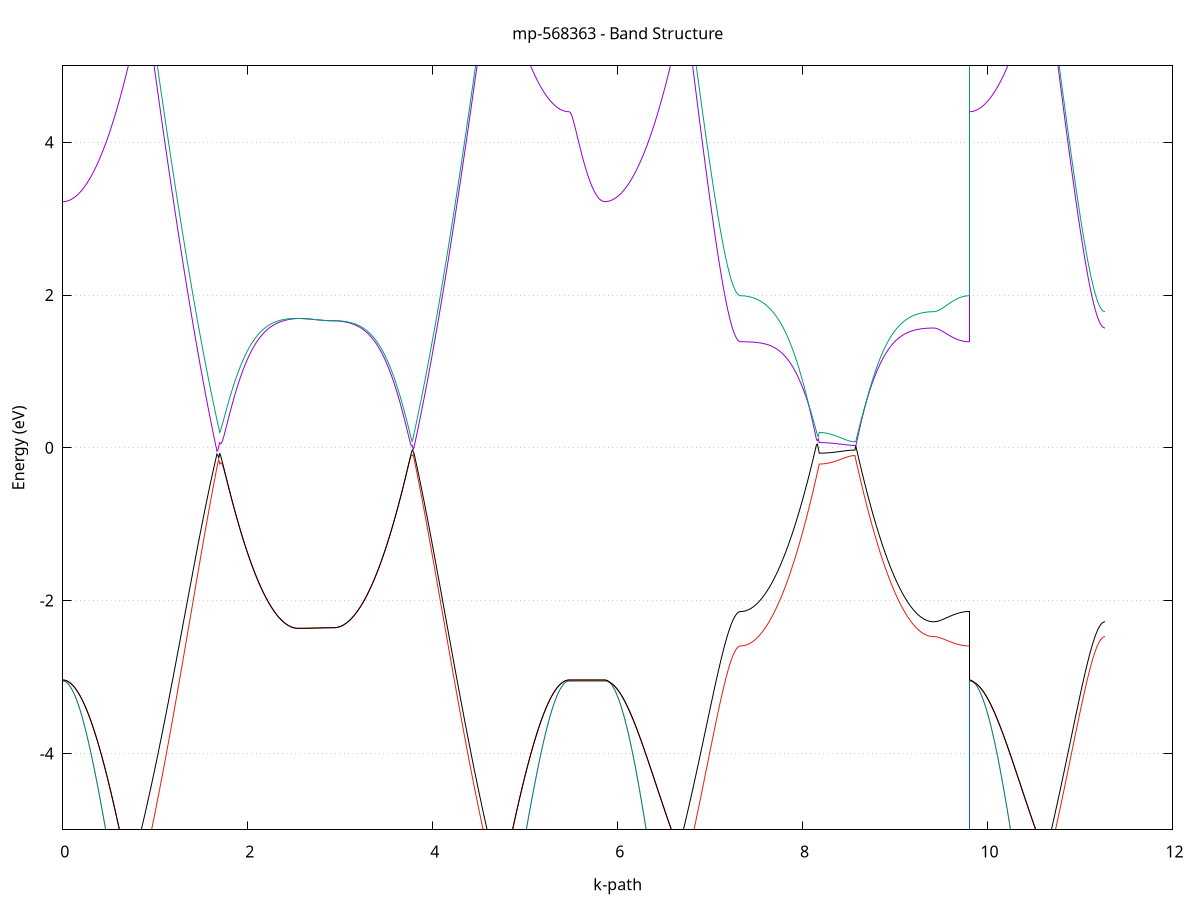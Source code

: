 set title 'mp-568363 - Band Structure'
set xlabel 'k-path'
set ylabel 'Energy (eV)'
set grid y
set yrange [-5:5]
set terminal png size 800,600
set output 'mp-568363_bands_gnuplot.png'
plot '-' using 1:2 with lines notitle, '-' using 1:2 with lines notitle, '-' using 1:2 with lines notitle, '-' using 1:2 with lines notitle, '-' using 1:2 with lines notitle, '-' using 1:2 with lines notitle, '-' using 1:2 with lines notitle, '-' using 1:2 with lines notitle, '-' using 1:2 with lines notitle, '-' using 1:2 with lines notitle, '-' using 1:2 with lines notitle, '-' using 1:2 with lines notitle, '-' using 1:2 with lines notitle, '-' using 1:2 with lines notitle, '-' using 1:2 with lines notitle, '-' using 1:2 with lines notitle, '-' using 1:2 with lines notitle, '-' using 1:2 with lines notitle, '-' using 1:2 with lines notitle, '-' using 1:2 with lines notitle, '-' using 1:2 with lines notitle, '-' using 1:2 with lines notitle, '-' using 1:2 with lines notitle, '-' using 1:2 with lines notitle, '-' using 1:2 with lines notitle, '-' using 1:2 with lines notitle, '-' using 1:2 with lines notitle, '-' using 1:2 with lines notitle, '-' using 1:2 with lines notitle, '-' using 1:2 with lines notitle, '-' using 1:2 with lines notitle, '-' using 1:2 with lines notitle
0.000000 -19.536604
0.009984 -19.536304
0.019967 -19.535504
0.029951 -19.534104
0.039934 -19.532204
0.049918 -19.529704
0.059901 -19.526804
0.069885 -19.523204
0.079868 -19.519104
0.089852 -19.514504
0.099836 -19.509304
0.109819 -19.503604
0.119803 -19.497304
0.129786 -19.490504
0.139770 -19.483104
0.149753 -19.475204
0.159737 -19.466704
0.169720 -19.457704
0.179704 -19.448204
0.189688 -19.438104
0.199671 -19.427504
0.209655 -19.416304
0.219638 -19.404604
0.229622 -19.392304
0.239605 -19.379504
0.249589 -19.366104
0.259573 -19.352304
0.269556 -19.337804
0.279540 -19.322904
0.289523 -19.307304
0.299507 -19.291304
0.309490 -19.274704
0.319474 -19.257504
0.329457 -19.239804
0.339441 -19.221604
0.349425 -19.202804
0.359408 -19.183504
0.369392 -19.163704
0.379375 -19.143304
0.389359 -19.122304
0.399342 -19.100904
0.409326 -19.078904
0.419309 -19.056304
0.429293 -19.033204
0.439277 -19.009604
0.449260 -18.985504
0.459244 -18.960804
0.469227 -18.935604
0.479211 -18.909804
0.489194 -18.883504
0.499178 -18.856704
0.509161 -18.829304
0.519145 -18.801504
0.529129 -18.773004
0.539112 -18.744104
0.549096 -18.714604
0.559079 -18.684604
0.569063 -18.654104
0.579046 -18.623104
0.589030 -18.591504
0.599013 -18.559304
0.608997 -18.526704
0.618981 -18.493504
0.628964 -18.459804
0.638948 -18.425604
0.648931 -18.390904
0.658915 -18.355604
0.668898 -18.319804
0.678882 -18.283504
0.688865 -18.246704
0.698849 -18.209404
0.708833 -18.171504
0.718816 -18.133104
0.728800 -18.094304
0.738783 -18.054904
0.748767 -18.014904
0.758750 -17.974504
0.768734 -17.933604
0.778717 -17.892104
0.788701 -17.850204
0.798685 -17.807804
0.808668 -17.764804
0.818652 -17.721304
0.828635 -17.677404
0.838619 -17.632904
0.848602 -17.587904
0.858586 -17.542504
0.868570 -17.496504
0.878553 -17.450104
0.888537 -17.403104
0.898520 -17.355704
0.908504 -17.307804
0.918487 -17.259304
0.928471 -17.210504
0.938454 -17.161104
0.948438 -17.111204
0.958422 -17.060904
0.968405 -17.010104
0.978389 -16.958804
0.988372 -16.907104
0.998356 -16.854804
1.008339 -16.802104
1.018323 -16.749004
1.028306 -16.695404
1.038290 -16.641304
1.048274 -16.586804
1.058257 -16.531804
1.068241 -16.476404
1.078224 -16.420504
1.088208 -16.364204
1.098191 -16.307504
1.108175 -16.250304
1.118158 -16.192704
1.128142 -16.134604
1.138126 -16.076204
1.148109 -16.017304
1.158093 -15.958004
1.168076 -15.898404
1.178060 -15.838304
1.188043 -15.777804
1.198027 -15.717004
1.208011 -15.655704
1.217994 -15.594104
1.227978 -15.532104
1.237961 -15.469804
1.247945 -15.407004
1.257928 -15.344004
1.267912 -15.280604
1.277895 -15.216904
1.287879 -15.152804
1.297863 -15.088404
1.307846 -15.023804
1.317830 -14.958804
1.327813 -14.893604
1.337797 -14.828104
1.347780 -14.762404
1.357764 -14.696404
1.367747 -14.630204
1.377731 -14.563904
1.387715 -14.497304
1.397698 -14.430604
1.407682 -14.363704
1.417665 -14.296704
1.427649 -14.229704
1.437632 -14.162504
1.447616 -14.095304
1.457599 -14.028204
1.467583 -13.961004
1.477567 -13.893904
1.487550 -13.827004
1.497534 -13.760204
1.507517 -13.693604
1.517501 -13.627204
1.527484 -13.561204
1.537468 -13.495604
1.547452 -13.430504
1.557435 -13.365904
1.567419 -13.302004
1.577402 -13.238904
1.587386 -13.176504
1.597369 -13.115204
1.607353 -13.055004
1.617336 -12.996004
1.627320 -12.938504
1.637304 -12.882504
1.647287 -12.828404
1.657271 -12.776204
1.667254 -12.726104
1.677238 -12.678504
1.687221 -12.633404
1.697205 -12.621504
1.697205 -12.621504
1.707180 -12.634104
1.717156 -12.669604
1.727132 -12.706804
1.737107 -12.744104
1.747083 -12.781004
1.757058 -12.817604
1.767034 -12.853804
1.777010 -12.889604
1.786985 -12.925004
1.796961 -12.959904
1.806936 -12.994404
1.816912 -13.028404
1.826888 -13.061904
1.836863 -13.095004
1.846839 -13.127704
1.856814 -13.159904
1.866790 -13.191704
1.876766 -13.223004
1.886741 -13.253804
1.896717 -13.284204
1.906693 -13.314104
1.916668 -13.343604
1.926644 -13.372604
1.936619 -13.401204
1.946595 -13.429204
1.956570 -13.456904
1.966546 -13.484104
1.976522 -13.510804
1.986497 -13.537004
1.996473 -13.562804
2.006448 -13.588204
2.016424 -13.613004
2.026400 -13.637504
2.036375 -13.661404
2.046351 -13.684904
2.056327 -13.707904
2.066302 -13.730504
2.076278 -13.752604
2.086253 -13.774304
2.096229 -13.795404
2.106205 -13.816204
2.116180 -13.836404
2.126156 -13.856204
2.136131 -13.875504
2.146107 -13.894404
2.156083 -13.912804
2.166058 -13.930704
2.176034 -13.948204
2.186009 -13.965204
2.195985 -13.981704
2.205961 -13.997804
2.215936 -14.013404
2.225912 -14.028604
2.235887 -14.043304
2.245863 -14.057504
2.255839 -14.071204
2.265814 -14.084504
2.275790 -14.097304
2.285765 -14.109704
2.295741 -14.121604
2.305717 -14.133004
2.315692 -14.143904
2.325668 -14.154404
2.335643 -14.164504
2.345619 -14.174004
2.355595 -14.183104
2.365570 -14.191804
2.375546 -14.199904
2.385521 -14.207604
2.395497 -14.214804
2.405473 -14.221604
2.415448 -14.227904
2.425424 -14.233704
2.435399 -14.239104
2.445375 -14.244004
2.455351 -14.248404
2.465326 -14.252404
2.475302 -14.255904
2.485277 -14.258904
2.495253 -14.261504
2.505229 -14.263604
2.515204 -14.265204
2.525180 -14.266404
2.535155 -14.267104
2.545131 -14.267304
2.545131 -14.267304
2.555015 -14.267304
2.564899 -14.267304
2.574783 -14.267304
2.584667 -14.267304
2.594551 -14.267304
2.604435 -14.267304
2.614319 -14.267304
2.624203 -14.267304
2.634087 -14.267304
2.643971 -14.267204
2.653855 -14.267204
2.663739 -14.267204
2.673623 -14.267204
2.683507 -14.267204
2.693391 -14.267204
2.703275 -14.267204
2.713159 -14.267204
2.723043 -14.267204
2.732927 -14.267204
2.742811 -14.267204
2.752695 -14.267204
2.762579 -14.267204
2.772463 -14.267204
2.782347 -14.267204
2.792231 -14.267204
2.802115 -14.267204
2.811999 -14.267204
2.821883 -14.267104
2.831767 -14.267104
2.841651 -14.267104
2.851535 -14.267104
2.861419 -14.267104
2.871303 -14.267104
2.881187 -14.267104
2.891071 -14.267104
2.900955 -14.267104
2.910839 -14.267104
2.920723 -14.267104
2.930607 -14.267104
2.930607 -14.267104
2.940583 -14.266904
2.950558 -14.266204
2.960534 -14.265004
2.970509 -14.263404
2.980485 -14.261304
2.990461 -14.258704
3.000436 -14.255704
3.010412 -14.252204
3.020387 -14.248204
3.030363 -14.243804
3.040339 -14.238904
3.050314 -14.233504
3.060290 -14.227704
3.070265 -14.221404
3.080241 -14.214604
3.090217 -14.207404
3.100192 -14.199704
3.110168 -14.191504
3.120143 -14.182904
3.130119 -14.173804
3.140095 -14.164204
3.150070 -14.154204
3.160046 -14.143704
3.170021 -14.132804
3.179997 -14.121404
3.189973 -14.109504
3.199948 -14.097104
3.209924 -14.084304
3.219899 -14.071004
3.229875 -14.057204
3.239851 -14.043004
3.249826 -14.028304
3.259802 -14.013204
3.269777 -13.997604
3.279753 -13.981504
3.289729 -13.964904
3.299704 -13.947904
3.309680 -13.930504
3.319655 -13.912504
3.329631 -13.894104
3.339607 -13.875304
3.349582 -13.855904
3.359558 -13.836204
3.369533 -13.815904
3.379509 -13.795204
3.389485 -13.774004
3.399460 -13.752304
3.409436 -13.730204
3.419411 -13.707704
3.429387 -13.684604
3.439363 -13.661204
3.449338 -13.637204
3.459314 -13.612804
3.469289 -13.587904
3.479265 -13.562604
3.489241 -13.536804
3.499216 -13.510504
3.509192 -13.483804
3.519167 -13.456604
3.529143 -13.429004
3.539119 -13.400904
3.549094 -13.372304
3.559070 -13.343304
3.569045 -13.313904
3.579021 -13.283904
3.588997 -13.253504
3.598972 -13.222704
3.608948 -13.191404
3.618923 -13.159604
3.628899 -13.127404
3.638875 -13.094804
3.648850 -13.061704
3.658826 -13.028104
3.668801 -12.994104
3.678777 -12.959604
3.688753 -12.924704
3.698728 -12.889304
3.708704 -12.853504
3.718679 -12.817204
3.728655 -12.780604
3.738631 -12.743504
3.748606 -12.706104
3.758582 -12.668504
3.768557 -12.631604
3.778533 -12.613904
3.778533 -12.613904
3.788517 -12.630404
3.798500 -12.675104
3.808484 -12.722304
3.818467 -12.772004
3.828451 -12.823904
3.838434 -12.877704
3.848418 -12.933404
3.858402 -12.990604
3.868385 -13.049304
3.878369 -13.109304
3.888352 -13.170404
3.898336 -13.232604
3.908319 -13.295504
3.918303 -13.359304
3.928286 -13.423704
3.938270 -13.488604
3.948254 -13.554104
3.958237 -13.619904
3.968221 -13.686104
3.978204 -13.752504
3.988188 -13.819204
3.998171 -13.886104
4.008155 -13.953004
4.018138 -14.020004
4.028122 -14.087104
4.038106 -14.154104
4.048089 -14.221104
4.058073 -14.288104
4.068056 -14.355004
4.078040 -14.421704
4.088023 -14.488404
4.098007 -14.554804
4.107990 -14.621104
4.117974 -14.687204
4.127958 -14.753104
4.137941 -14.818704
4.147925 -14.884104
4.157908 -14.949304
4.167892 -15.014104
4.177875 -15.078704
4.187859 -15.143004
4.197843 -15.207004
4.207826 -15.270604
4.217810 -15.333904
4.227793 -15.396904
4.237777 -15.459604
4.247760 -15.521904
4.257744 -15.583804
4.267727 -15.645304
4.277711 -15.706504
4.287695 -15.767304
4.297678 -15.827704
4.307662 -15.887704
4.317645 -15.947304
4.327629 -16.006504
4.337612 -16.065304
4.347596 -16.123704
4.357579 -16.181704
4.367563 -16.239104
4.377547 -16.296204
4.387530 -16.352904
4.397514 -16.409204
4.407497 -16.465004
4.417481 -16.520304
4.427464 -16.575204
4.437448 -16.629704
4.447431 -16.683704
4.457415 -16.737304
4.467399 -16.790404
4.477382 -16.843004
4.487366 -16.895104
4.497349 -16.946804
4.507333 -16.998004
4.517316 -17.048804
4.527300 -17.099104
4.537283 -17.148904
4.547267 -17.198204
4.557251 -17.247004
4.567234 -17.295404
4.577218 -17.343304
4.587201 -17.390604
4.597185 -17.437504
4.607168 -17.483904
4.617152 -17.529804
4.627136 -17.575204
4.637119 -17.620204
4.647103 -17.664604
4.657086 -17.708504
4.667070 -17.751904
4.677053 -17.794804
4.687037 -17.837204
4.697020 -17.879104
4.707004 -17.920504
4.716988 -17.961404
4.726971 -18.001804
4.736955 -18.041704
4.746938 -18.081004
4.756922 -18.119904
4.766905 -18.158204
4.776889 -18.196004
4.786872 -18.233304
4.796856 -18.270104
4.806840 -18.306304
4.816823 -18.342104
4.826807 -18.377304
4.836790 -18.412004
4.846774 -18.446104
4.856757 -18.479804
4.866741 -18.512904
4.876724 -18.545504
4.886708 -18.577604
4.896692 -18.609204
4.906675 -18.640204
4.916659 -18.670704
4.926642 -18.700704
4.936626 -18.730104
4.946609 -18.759004
4.956593 -18.787404
4.966577 -18.815204
4.976560 -18.842604
4.986544 -18.869304
4.996527 -18.895604
5.006511 -18.921304
5.016494 -18.946504
5.026478 -18.971204
5.036461 -18.995304
5.046445 -19.018904
5.056429 -19.041904
5.066412 -19.064404
5.076396 -19.086404
5.086379 -19.107904
5.096363 -19.128804
5.106346 -19.149204
5.116330 -19.169004
5.126313 -19.188304
5.136297 -19.207004
5.146281 -19.225204
5.156264 -19.242904
5.166248 -19.260004
5.176231 -19.276604
5.186215 -19.292704
5.196198 -19.308204
5.206182 -19.323104
5.216165 -19.337604
5.226149 -19.351404
5.236133 -19.364804
5.246116 -19.377604
5.256100 -19.389804
5.266083 -19.401504
5.276067 -19.412704
5.286050 -19.423304
5.296034 -19.433404
5.306017 -19.442904
5.316001 -19.451904
5.325985 -19.460404
5.335968 -19.468304
5.345952 -19.475604
5.355935 -19.482404
5.365919 -19.488704
5.375902 -19.494404
5.385886 -19.499604
5.395869 -19.504204
5.405853 -19.508304
5.415837 -19.511904
5.425820 -19.514904
5.435804 -19.517304
5.445787 -19.519204
5.455771 -19.520604
5.465754 -19.521404
5.475738 -19.521704
5.475738 -19.521704
5.485622 -19.521704
5.495506 -19.521804
5.505390 -19.522004
5.515274 -19.522204
5.525158 -19.522504
5.535042 -19.522804
5.544926 -19.523204
5.554810 -19.523704
5.564694 -19.524204
5.574578 -19.524704
5.584462 -19.525204
5.594346 -19.525704
5.604230 -19.526304
5.614114 -19.526904
5.623998 -19.527504
5.633882 -19.528104
5.643766 -19.528704
5.653650 -19.529304
5.663534 -19.529904
5.673418 -19.530504
5.683302 -19.531004
5.693186 -19.531604
5.703070 -19.532104
5.712954 -19.532604
5.722838 -19.533104
5.732722 -19.533604
5.742606 -19.534004
5.752490 -19.534404
5.762374 -19.534804
5.772258 -19.535104
5.782142 -19.535404
5.792026 -19.535704
5.801910 -19.535904
5.811794 -19.536104
5.821678 -19.536304
5.831562 -19.536404
5.841446 -19.536504
5.851330 -19.536504
5.861214 -19.536604
5.861214 -19.536604
5.871208 -19.536304
5.881201 -19.535504
5.891194 -19.534104
5.901188 -19.532204
5.911181 -19.529704
5.921175 -19.526704
5.931168 -19.523204
5.941162 -19.519104
5.951155 -19.514504
5.961149 -19.509304
5.971142 -19.503504
5.981136 -19.497204
5.991129 -19.490404
6.001123 -19.483004
6.011116 -19.475104
6.021110 -19.466604
6.031103 -19.457604
6.041097 -19.448004
6.051090 -19.437904
6.061084 -19.427304
6.071077 -19.416104
6.081071 -19.404304
6.091064 -19.392004
6.101057 -19.379204
6.111051 -19.365804
6.121044 -19.351904
6.131038 -19.337404
6.141031 -19.322404
6.151025 -19.306804
6.161018 -19.290704
6.171012 -19.274104
6.181005 -19.257004
6.190999 -19.239204
6.200992 -19.221004
6.210986 -19.202204
6.220979 -19.182804
6.230973 -19.162904
6.240966 -19.142504
6.250960 -19.121504
6.260953 -19.100004
6.270947 -19.078004
6.280940 -19.055404
6.290933 -19.032304
6.300927 -19.008604
6.310920 -18.984404
6.320914 -18.959704
6.330907 -18.934404
6.340901 -18.908604
6.350894 -18.882304
6.360888 -18.855404
6.370881 -18.828004
6.380875 -18.800004
6.390868 -18.771604
6.400862 -18.742604
6.410855 -18.713004
6.420849 -18.682904
6.430842 -18.652304
6.440836 -18.621204
6.450829 -18.589504
6.460823 -18.557404
6.470816 -18.524604
6.480810 -18.491404
6.490803 -18.457604
6.500796 -18.423304
6.510790 -18.388504
6.520783 -18.353204
6.530777 -18.317304
6.540770 -18.280904
6.550764 -18.244004
6.560757 -18.206604
6.570751 -18.168704
6.580744 -18.130204
6.590738 -18.091304
6.600731 -18.051804
6.610725 -18.011804
6.620718 -17.971304
6.630712 -17.930304
6.640705 -17.888804
6.650699 -17.846704
6.660692 -17.804204
6.670686 -17.761104
6.680679 -17.717504
6.690673 -17.673404
6.700666 -17.628904
6.710660 -17.583804
6.720653 -17.538204
6.730646 -17.492104
6.740640 -17.445604
6.750633 -17.398504
6.760627 -17.350904
6.770620 -17.302904
6.780614 -17.254404
6.790607 -17.205404
6.800601 -17.155904
6.810594 -17.105904
6.820588 -17.055504
6.830581 -17.004504
6.840575 -16.953104
6.850568 -16.901304
6.860562 -16.848904
6.870555 -16.796104
6.880549 -16.742904
6.890542 -16.689104
6.900536 -16.635004
6.910529 -16.580404
6.920523 -16.525304
6.930516 -16.469804
6.940509 -16.413904
6.950503 -16.357504
6.960496 -16.300704
6.970490 -16.243604
6.980483 -16.186004
6.990477 -16.128004
7.000470 -16.069604
7.010464 -16.010804
7.020457 -15.951704
7.030451 -15.892204
7.040444 -15.832404
7.050438 -15.772204
7.060431 -15.711704
7.070425 -15.650904
7.080418 -15.589904
7.090412 -15.528604
7.100405 -15.467204
7.110399 -15.405504
7.120392 -15.343604
7.130386 -15.281704
7.140379 -15.219704
7.150372 -15.157704
7.160366 -15.095804
7.170359 -15.034104
7.180353 -14.972604
7.190346 -14.911504
7.200340 -14.851004
7.210333 -14.791204
7.220327 -14.732404
7.230320 -14.674904
7.240314 -14.619004
7.250307 -14.565204
7.260301 -14.514104
7.270294 -14.466404
7.280288 -14.423104
7.290281 -14.385104
7.300275 -14.353604
7.310268 -14.330004
7.320262 -14.315204
7.330255 -14.310204
7.330255 -14.310204
7.340255 -14.310004
7.350254 -14.309304
7.360253 -14.308204
7.370253 -14.306504
7.380252 -14.304404
7.390252 -14.301804
7.400251 -14.298804
7.410251 -14.295204
7.420250 -14.291204
7.430250 -14.286804
7.440249 -14.281804
7.450249 -14.276404
7.460248 -14.270604
7.470248 -14.264204
7.480247 -14.257404
7.490247 -14.250104
7.500246 -14.242404
7.510245 -14.234204
7.520245 -14.225504
7.530244 -14.216304
7.540244 -14.206704
7.550243 -14.196604
7.560243 -14.186004
7.570242 -14.175004
7.580242 -14.163504
7.590241 -14.151504
7.600241 -14.139104
7.610240 -14.126204
7.620240 -14.112804
7.630239 -14.098904
7.640238 -14.084604
7.650238 -14.069904
7.660237 -14.054604
7.670237 -14.038904
7.680236 -14.022704
7.690236 -14.006104
7.700235 -13.988904
7.710235 -13.971404
7.720234 -13.953304
7.730234 -13.934804
7.740233 -13.915804
7.750233 -13.896304
7.760232 -13.876404
7.770232 -13.856004
7.780231 -13.835204
7.790230 -13.813804
7.800230 -13.792104
7.810229 -13.769804
7.820229 -13.747104
7.830228 -13.723904
7.840228 -13.700204
7.850227 -13.676104
7.860227 -13.651504
7.870226 -13.626504
7.880226 -13.601004
7.890225 -13.575004
7.900225 -13.548604
7.910224 -13.521704
7.920224 -13.494304
7.930223 -13.466504
7.940223 -13.438204
7.950222 -13.409404
7.960221 -13.380204
7.970221 -13.350504
7.980220 -13.320404
7.990220 -13.289804
8.000219 -13.258804
8.010219 -13.227204
8.020218 -13.195304
8.030218 -13.162804
8.040217 -13.129904
8.050217 -13.096604
8.060216 -13.062804
8.070216 -13.028504
8.080215 -12.993804
8.090214 -12.958604
8.100214 -12.922904
8.110213 -12.886804
8.120213 -12.850304
8.130212 -12.813304
8.140212 -12.775804
8.150211 -12.737904
8.160211 -12.699604
8.170210 -12.660704
8.180210 -12.621504
8.180210 -12.621504
8.190094 -12.621504
8.199978 -12.621504
8.209862 -12.621404
8.219746 -12.621304
8.229630 -12.621304
8.239514 -12.621204
8.249398 -12.621004
8.259282 -12.620904
8.269166 -12.620804
8.279050 -12.620604
8.288934 -12.620404
8.298818 -12.620204
8.308702 -12.619904
8.318586 -12.619704
8.328470 -12.619504
8.338354 -12.619204
8.348238 -12.618904
8.358122 -12.618604
8.368006 -12.618304
8.377890 -12.618004
8.387774 -12.617704
8.397658 -12.617504
8.407542 -12.617104
8.417426 -12.616804
8.427310 -12.616504
8.437194 -12.616204
8.447078 -12.615904
8.456962 -12.615704
8.466846 -12.615404
8.476730 -12.615104
8.486614 -12.614904
8.496498 -12.614704
8.506382 -12.614504
8.516266 -12.614304
8.526150 -12.614104
8.536034 -12.614004
8.545918 -12.613904
8.555802 -12.613904
8.565686 -12.613904
8.565686 -12.613904
8.575685 -12.653104
8.585685 -12.691904
8.595684 -12.730204
8.605684 -12.768004
8.615683 -12.805504
8.625682 -12.842404
8.635682 -12.878904
8.645681 -12.915004
8.655681 -12.950604
8.665680 -12.985704
8.675680 -13.020404
8.685679 -13.054604
8.695679 -13.088404
8.705678 -13.121704
8.715678 -13.154604
8.725677 -13.186904
8.735677 -13.218904
8.745676 -13.250404
8.755676 -13.281404
8.765675 -13.311904
8.775675 -13.342004
8.785674 -13.371704
8.795673 -13.400804
8.805673 -13.429504
8.815672 -13.457704
8.825672 -13.485504
8.835671 -13.512804
8.845671 -13.539704
8.855670 -13.566104
8.865670 -13.592104
8.875669 -13.617504
8.885669 -13.642604
8.895668 -13.667104
8.905668 -13.691204
8.915667 -13.714804
8.925667 -13.738004
8.935666 -13.760704
8.945665 -13.782904
8.955665 -13.804604
8.965664 -13.825904
8.975664 -13.846804
8.985663 -13.867104
8.995663 -13.887004
9.005662 -13.906504
9.015662 -13.925404
9.025661 -13.944004
9.035661 -13.962004
9.045660 -13.979604
9.055660 -13.996704
9.065659 -14.013304
9.075658 -14.029504
9.085658 -14.045204
9.095657 -14.060404
9.105657 -14.075204
9.115656 -14.089504
9.125656 -14.103304
9.135655 -14.116704
9.145655 -14.129504
9.155654 -14.142004
9.165654 -14.153904
9.175653 -14.165404
9.185653 -14.176404
9.195652 -14.187004
9.205652 -14.197104
9.215651 -14.206704
9.225650 -14.215804
9.235650 -14.224504
9.245649 -14.232704
9.255649 -14.240504
9.265648 -14.247704
9.275648 -14.254504
9.285647 -14.260904
9.295647 -14.266704
9.305646 -14.272104
9.315646 -14.277104
9.325645 -14.281504
9.335645 -14.285504
9.345644 -14.289004
9.355644 -14.292104
9.365643 -14.294604
9.375643 -14.296804
9.385642 -14.298404
9.395641 -14.299604
9.405641 -14.300304
9.415640 -14.300504
9.415640 -14.300504
9.425524 -14.300604
9.435408 -14.300604
9.445292 -14.300704
9.455176 -14.300904
9.465060 -14.301104
9.474944 -14.301304
9.484828 -14.301504
9.494712 -14.301804
9.504596 -14.302104
9.514480 -14.302504
9.524364 -14.302804
9.534248 -14.303204
9.544132 -14.303504
9.554016 -14.303904
9.563900 -14.304304
9.573784 -14.304704
9.583668 -14.305104
9.593552 -14.305504
9.603436 -14.305904
9.613320 -14.306304
9.623204 -14.306604
9.633088 -14.307004
9.642972 -14.307304
9.652856 -14.307704
9.662740 -14.307904
9.672624 -14.308204
9.682508 -14.308504
9.692392 -14.308804
9.702276 -14.309004
9.712160 -14.309304
9.722044 -14.309504
9.731928 -14.309604
9.741812 -14.309804
9.751696 -14.309904
9.761580 -14.310004
9.771464 -14.310104
9.781348 -14.310204
9.791232 -14.310204
9.801116 -14.310204
9.801116 -19.521704
9.811110 -19.521404
9.821103 -19.520604
9.831097 -19.519204
9.841090 -19.517304
9.851084 -19.514804
9.861077 -19.511804
9.871071 -19.508304
9.881064 -19.504204
9.891058 -19.499504
9.901051 -19.494404
9.911045 -19.488604
9.921038 -19.482304
9.931032 -19.475504
9.941025 -19.468104
9.951019 -19.460204
9.961012 -19.451804
9.971006 -19.442704
9.980999 -19.433204
9.990992 -19.423104
10.000986 -19.412504
10.010979 -19.401304
10.020973 -19.389604
10.030966 -19.377304
10.040960 -19.364504
10.050953 -19.351104
10.060947 -19.337204
10.070940 -19.322704
10.080934 -19.307704
10.090927 -19.292204
10.100921 -19.276104
10.110914 -19.259504
10.120908 -19.242304
10.130901 -19.224604
10.140895 -19.206404
10.150888 -19.187604
10.160882 -19.168304
10.170875 -19.148404
10.180869 -19.128004
10.190862 -19.107004
10.200855 -19.085604
10.210849 -19.063604
10.220842 -19.041004
10.230836 -19.017904
10.240829 -18.994304
10.250823 -18.970104
10.260816 -18.945404
10.270810 -18.920204
10.280803 -18.894404
10.290797 -18.868104
10.300790 -18.841304
10.310784 -18.813904
10.320777 -18.786004
10.330771 -18.757504
10.340764 -18.728504
10.350758 -18.699004
10.360751 -18.669004
10.370745 -18.638404
10.380738 -18.607304
10.390732 -18.575704
10.400725 -18.543704
10.410718 -18.511004
10.420712 -18.477804
10.430705 -18.444004
10.440699 -18.409804
10.450692 -18.375004
10.460686 -18.339704
10.470679 -18.303904
10.480673 -18.267604
10.490666 -18.230704
10.500660 -18.193304
10.510653 -18.155404
10.520647 -18.117004
10.530640 -18.078104
10.540634 -18.038604
10.550627 -17.998704
10.560621 -17.958204
10.570614 -17.917204
10.580608 -17.875704
10.590601 -17.833704
10.600595 -17.791204
10.610588 -17.748204
10.620581 -17.704604
10.630575 -17.660604
10.640568 -17.616104
10.650562 -17.571104
10.660555 -17.525504
10.670549 -17.479504
10.680542 -17.433004
10.690536 -17.386004
10.700529 -17.338504
10.710523 -17.290504
10.720516 -17.242004
10.730510 -17.193004
10.740503 -17.143604
10.750497 -17.093704
10.760490 -17.043304
10.770484 -16.992404
10.780477 -16.941004
10.790471 -16.889204
10.800464 -16.836904
10.810458 -16.784204
10.820451 -16.731004
10.830444 -16.677304
10.840438 -16.623204
10.850431 -16.568604
10.860425 -16.513604
10.870418 -16.458204
10.880412 -16.402304
10.890405 -16.346004
10.900399 -16.289304
10.910392 -16.232104
10.920386 -16.174604
10.930379 -16.116604
10.940373 -16.058304
10.950366 -15.999604
10.960360 -15.940504
10.970353 -15.881104
10.980347 -15.821304
10.990340 -15.761204
11.000334 -15.700804
11.010327 -15.640104
11.020321 -15.579104
11.030314 -15.517904
11.040307 -15.456504
11.050301 -15.394904
11.060294 -15.333104
11.070288 -15.271204
11.080281 -15.209304
11.090275 -15.147304
11.100268 -15.085504
11.110262 -15.023804
11.120255 -14.962404
11.130249 -14.901404
11.140242 -14.840904
11.150236 -14.781204
11.160229 -14.722404
11.170223 -14.664904
11.180216 -14.609104
11.190210 -14.555304
11.200203 -14.504204
11.210197 -14.456604
11.220190 -14.413304
11.230184 -14.375304
11.240177 -14.343904
11.250170 -14.320204
11.260164 -14.305504
11.270157 -14.300504
e
0.000000 -19.470004
0.009984 -19.469804
0.019967 -19.468904
0.029951 -19.467604
0.039934 -19.465704
0.049918 -19.463204
0.059901 -19.460304
0.069885 -19.456704
0.079868 -19.452704
0.089852 -19.448004
0.099836 -19.442904
0.109819 -19.437204
0.119803 -19.430904
0.129786 -19.424204
0.139770 -19.416804
0.149753 -19.409004
0.159737 -19.400504
0.169720 -19.391604
0.179704 -19.382104
0.189688 -19.372004
0.199671 -19.361504
0.209655 -19.350304
0.219638 -19.338704
0.229622 -19.326504
0.239605 -19.313704
0.249589 -19.300404
0.259573 -19.286604
0.269556 -19.272204
0.279540 -19.257304
0.289523 -19.241904
0.299507 -19.225904
0.309490 -19.209404
0.319474 -19.192304
0.329457 -19.174704
0.339441 -19.156604
0.349425 -19.137904
0.359408 -19.118704
0.369392 -19.098904
0.379375 -19.078604
0.389359 -19.057804
0.399342 -19.036504
0.409326 -19.014604
0.419309 -18.992104
0.429293 -18.969204
0.439277 -18.945704
0.449260 -18.921604
0.459244 -18.897104
0.469227 -18.872004
0.479211 -18.846304
0.489194 -18.820204
0.499178 -18.793504
0.509161 -18.766304
0.519145 -18.738504
0.529129 -18.710204
0.539112 -18.681404
0.549096 -18.652104
0.559079 -18.622204
0.569063 -18.591904
0.579046 -18.560904
0.589030 -18.529504
0.599013 -18.497504
0.608997 -18.465004
0.618981 -18.432004
0.628964 -18.398504
0.638948 -18.364504
0.648931 -18.329904
0.658915 -18.294804
0.668898 -18.259204
0.678882 -18.223104
0.688865 -18.186404
0.698849 -18.149204
0.708833 -18.111604
0.718816 -18.073404
0.728800 -18.034704
0.738783 -17.995504
0.748767 -17.955704
0.758750 -17.915504
0.768734 -17.874804
0.778717 -17.833504
0.788701 -17.791804
0.798685 -17.749504
0.808668 -17.706804
0.818652 -17.663504
0.828635 -17.619804
0.838619 -17.575504
0.848602 -17.530704
0.858586 -17.485504
0.868570 -17.439804
0.878553 -17.393604
0.888537 -17.346804
0.898520 -17.299604
0.908504 -17.251904
0.918487 -17.203704
0.928471 -17.155204
0.938454 -17.106004
0.948438 -17.056404
0.958422 -17.006304
0.968405 -16.955704
0.978389 -16.904704
0.988372 -16.853204
0.998356 -16.801204
1.008339 -16.748804
1.018323 -16.695904
1.028306 -16.642504
1.038290 -16.588704
1.048274 -16.534404
1.058257 -16.479704
1.068241 -16.424604
1.078224 -16.369004
1.088208 -16.312904
1.098191 -16.256504
1.108175 -16.199604
1.118158 -16.142204
1.128142 -16.084504
1.138126 -16.026304
1.148109 -15.967804
1.158093 -15.908804
1.168076 -15.849404
1.178060 -15.789604
1.188043 -15.729404
1.198027 -15.668804
1.208011 -15.607904
1.217994 -15.546604
1.227978 -15.484904
1.237961 -15.422904
1.247945 -15.360504
1.257928 -15.297804
1.267912 -15.234704
1.277895 -15.171304
1.287879 -15.107604
1.297863 -15.043604
1.307846 -14.979304
1.317830 -14.914704
1.327813 -14.849904
1.337797 -14.784704
1.347780 -14.719404
1.357764 -14.653804
1.367747 -14.588004
1.377731 -14.522004
1.387715 -14.455904
1.397698 -14.389604
1.407682 -14.323104
1.417665 -14.256604
1.427649 -14.190004
1.437632 -14.123304
1.447616 -14.056704
1.457599 -13.990004
1.467583 -13.923404
1.477567 -13.856804
1.487550 -13.790404
1.497534 -13.724204
1.507517 -13.658204
1.517501 -13.592604
1.527484 -13.527304
1.537468 -13.462404
1.547452 -13.398004
1.557435 -13.334204
1.567419 -13.271204
1.577402 -13.208904
1.587386 -13.147604
1.597369 -13.087304
1.607353 -13.028204
1.617336 -12.970404
1.627320 -12.914104
1.637304 -12.859504
1.647287 -12.806804
1.657271 -12.756204
1.667254 -12.707904
1.677238 -12.662004
1.687221 -12.618804
1.697205 -12.591204
1.697205 -12.591204
1.707180 -12.628604
1.717156 -12.667204
1.727132 -12.705304
1.737107 -12.742904
1.747083 -12.780104
1.757058 -12.816904
1.767034 -12.853204
1.777010 -12.889104
1.786985 -12.924504
1.796961 -12.959504
1.806936 -12.994004
1.816912 -13.028004
1.826888 -13.061604
1.836863 -13.094704
1.846839 -13.127404
1.856814 -13.159704
1.866790 -13.191404
1.876766 -13.222704
1.886741 -13.253604
1.896717 -13.284004
1.906693 -13.313904
1.916668 -13.343404
1.926644 -13.372404
1.936619 -13.401004
1.946595 -13.429104
1.956570 -13.456704
1.966546 -13.483904
1.976522 -13.510704
1.986497 -13.536904
1.996473 -13.562704
2.006448 -13.588104
2.016424 -13.612904
2.026400 -13.637404
2.036375 -13.661304
2.046351 -13.684804
2.056327 -13.707904
2.066302 -13.730404
2.076278 -13.752504
2.086253 -13.774204
2.096229 -13.795404
2.106205 -13.816104
2.116180 -13.836304
2.126156 -13.856104
2.136131 -13.875504
2.146107 -13.894304
2.156083 -13.912704
2.166058 -13.930704
2.176034 -13.948104
2.186009 -13.965104
2.195985 -13.981704
2.205961 -13.997704
2.215936 -14.013404
2.225912 -14.028504
2.235887 -14.043204
2.245863 -14.057404
2.255839 -14.071104
2.265814 -14.084404
2.275790 -14.097204
2.285765 -14.109604
2.295741 -14.121504
2.305717 -14.132904
2.315692 -14.143904
2.325668 -14.154404
2.335643 -14.164404
2.345619 -14.174004
2.355595 -14.183104
2.365570 -14.191704
2.375546 -14.199904
2.385521 -14.207604
2.395497 -14.214804
2.405473 -14.221604
2.415448 -14.227904
2.425424 -14.233704
2.435399 -14.239004
2.445375 -14.243904
2.455351 -14.248404
2.465326 -14.252304
2.475302 -14.255804
2.485277 -14.258904
2.495253 -14.261404
2.505229 -14.263504
2.515204 -14.265204
2.525180 -14.266304
2.535155 -14.267004
2.545131 -14.267304
2.545131 -14.267304
2.555015 -14.267304
2.564899 -14.267304
2.574783 -14.267304
2.584667 -14.267304
2.594551 -14.267304
2.604435 -14.267304
2.614319 -14.267304
2.624203 -14.267304
2.634087 -14.267304
2.643971 -14.267204
2.653855 -14.267204
2.663739 -14.267204
2.673623 -14.267204
2.683507 -14.267204
2.693391 -14.267204
2.703275 -14.267204
2.713159 -14.267204
2.723043 -14.267204
2.732927 -14.267204
2.742811 -14.267204
2.752695 -14.267204
2.762579 -14.267204
2.772463 -14.267204
2.782347 -14.267204
2.792231 -14.267204
2.802115 -14.267204
2.811999 -14.267204
2.821883 -14.267104
2.831767 -14.267104
2.841651 -14.267104
2.851535 -14.267104
2.861419 -14.267104
2.871303 -14.267104
2.881187 -14.267104
2.891071 -14.267104
2.900955 -14.267104
2.910839 -14.267104
2.920723 -14.267104
2.930607 -14.267104
2.930607 -14.267104
2.940583 -14.266904
2.950558 -14.266204
2.960534 -14.265004
2.970509 -14.263404
2.980485 -14.261304
2.990461 -14.258704
3.000436 -14.255704
3.010412 -14.252204
3.020387 -14.248204
3.030363 -14.243804
3.040339 -14.238904
3.050314 -14.233504
3.060290 -14.227704
3.070265 -14.221404
3.080241 -14.214604
3.090217 -14.207404
3.100192 -14.199704
3.110168 -14.191504
3.120143 -14.182904
3.130119 -14.173804
3.140095 -14.164204
3.150070 -14.154204
3.160046 -14.143704
3.170021 -14.132804
3.179997 -14.121304
3.189973 -14.109404
3.199948 -14.097104
3.209924 -14.084204
3.219899 -14.070904
3.229875 -14.057204
3.239851 -14.042904
3.249826 -14.028304
3.259802 -14.013104
3.269777 -13.997504
3.279753 -13.981404
3.289729 -13.964904
3.299704 -13.947904
3.309680 -13.930404
3.319655 -13.912504
3.329631 -13.894104
3.339607 -13.875204
3.349582 -13.855904
3.359558 -13.836104
3.369533 -13.815804
3.379509 -13.795104
3.389485 -13.773904
3.399460 -13.752304
3.409436 -13.730204
3.419411 -13.707604
3.429387 -13.684604
3.439363 -13.661104
3.449338 -13.637104
3.459314 -13.612704
3.469289 -13.587804
3.479265 -13.562504
3.489241 -13.536704
3.499216 -13.510404
3.509192 -13.483704
3.519167 -13.456504
3.529143 -13.428904
3.539119 -13.400804
3.549094 -13.372204
3.559070 -13.343304
3.569045 -13.313804
3.579021 -13.283804
3.588997 -13.253404
3.598972 -13.222604
3.608948 -13.191304
3.618923 -13.159504
3.628899 -13.127304
3.638875 -13.094604
3.648850 -13.061504
3.658826 -13.027904
3.668801 -12.993804
3.678777 -12.959304
3.688753 -12.924404
3.698728 -12.889004
3.708704 -12.853104
3.718679 -12.816804
3.728655 -12.780104
3.738631 -12.742804
3.748606 -12.705204
3.758582 -12.667104
3.768557 -12.628504
3.778533 -12.592104
3.778533 -12.592104
3.788517 -12.621904
3.798500 -12.665504
3.808484 -12.711704
3.818467 -12.760404
3.828451 -12.811404
3.838434 -12.864504
3.848418 -12.919304
3.858402 -12.975904
3.868385 -13.033904
3.878369 -13.093304
3.888352 -13.153804
3.898336 -13.215404
3.908319 -13.277904
3.918303 -13.341104
3.928286 -13.405104
3.938270 -13.469604
3.948254 -13.534604
3.958237 -13.600104
3.968221 -13.665904
3.978204 -13.732004
3.988188 -13.798404
3.998171 -13.864904
4.008155 -13.931604
4.018138 -13.998304
4.028122 -14.065104
4.038106 -14.131904
4.048089 -14.198704
4.058073 -14.265404
4.068056 -14.332104
4.078040 -14.398604
4.088023 -14.465004
4.098007 -14.531304
4.107990 -14.597304
4.117974 -14.663204
4.127958 -14.728904
4.137941 -14.794304
4.147925 -14.859504
4.157908 -14.924504
4.167892 -14.989104
4.177875 -15.053504
4.187859 -15.117604
4.197843 -15.181404
4.207826 -15.244904
4.217810 -15.308004
4.227793 -15.370804
4.237777 -15.433304
4.247760 -15.495404
4.257744 -15.557204
4.267727 -15.618604
4.277711 -15.679604
4.287695 -15.740204
4.297678 -15.800504
4.307662 -15.860304
4.317645 -15.919804
4.327629 -15.978804
4.337612 -16.037504
4.347596 -16.095704
4.357579 -16.153504
4.367563 -16.210904
4.377547 -16.267904
4.387530 -16.324404
4.397514 -16.380504
4.407497 -16.436204
4.417481 -16.491404
4.427464 -16.546204
4.437448 -16.600504
4.447431 -16.654404
4.457415 -16.707704
4.467399 -16.760704
4.477382 -16.813204
4.487366 -16.865204
4.497349 -16.916804
4.507333 -16.967904
4.517316 -17.018604
4.527300 -17.068704
4.537283 -17.118404
4.547267 -17.167604
4.557251 -17.216304
4.567234 -17.264604
4.577218 -17.312304
4.587201 -17.359604
4.597185 -17.406404
4.607168 -17.452604
4.617152 -17.498404
4.627136 -17.543704
4.637119 -17.588604
4.647103 -17.632904
4.657086 -17.676704
4.667070 -17.720004
4.677053 -17.762804
4.687037 -17.805104
4.697020 -17.846904
4.707004 -17.888204
4.716988 -17.929004
4.726971 -17.969304
4.736955 -18.009104
4.746938 -18.048304
4.756922 -18.087104
4.766905 -18.125304
4.776889 -18.163004
4.786872 -18.200204
4.796856 -18.236904
4.806840 -18.273104
4.816823 -18.308704
4.826807 -18.343904
4.836790 -18.378504
4.846774 -18.412604
4.856757 -18.446204
4.866741 -18.479204
4.876724 -18.511804
4.886708 -18.543804
4.896692 -18.575204
4.906675 -18.606204
4.916659 -18.636604
4.926642 -18.666504
4.936626 -18.695904
4.946609 -18.724804
4.956593 -18.753104
4.966577 -18.780904
4.976560 -18.808104
4.986544 -18.834804
4.996527 -18.861004
5.006511 -18.886704
5.016494 -18.911704
5.026478 -18.936304
5.036461 -18.960404
5.046445 -18.983904
5.056429 -19.006904
5.066412 -19.029404
5.076396 -19.051304
5.086379 -19.072704
5.096363 -19.093504
5.106346 -19.113804
5.116330 -19.133604
5.126313 -19.152904
5.136297 -19.171604
5.146281 -19.189704
5.156264 -19.207404
5.166248 -19.224404
5.176231 -19.241004
5.186215 -19.257004
5.196198 -19.272504
5.206182 -19.287404
5.216165 -19.301804
5.226149 -19.315604
5.236133 -19.328904
5.246116 -19.341704
5.256100 -19.353904
5.266083 -19.365604
5.276067 -19.376704
5.286050 -19.387304
5.296034 -19.397404
5.306017 -19.406904
5.316001 -19.415904
5.325985 -19.424304
5.335968 -19.432104
5.345952 -19.439504
5.355935 -19.446304
5.365919 -19.452504
5.375902 -19.458204
5.385886 -19.463404
5.395869 -19.468004
5.405853 -19.472104
5.415837 -19.475604
5.425820 -19.478604
5.435804 -19.481004
5.445787 -19.482904
5.455771 -19.484304
5.465754 -19.485104
5.475738 -19.485404
5.475738 -19.485404
5.485622 -19.485304
5.495506 -19.485204
5.505390 -19.485004
5.515274 -19.484804
5.525158 -19.484504
5.535042 -19.484204
5.544926 -19.483804
5.554810 -19.483404
5.564694 -19.482904
5.574578 -19.482404
5.584462 -19.481804
5.594346 -19.481204
5.604230 -19.480604
5.614114 -19.480004
5.623998 -19.479404
5.633882 -19.478804
5.643766 -19.478204
5.653650 -19.477504
5.663534 -19.476904
5.673418 -19.476304
5.683302 -19.475804
5.693186 -19.475204
5.703070 -19.474704
5.712954 -19.474104
5.722838 -19.473604
5.732722 -19.473204
5.742606 -19.472704
5.752490 -19.472304
5.762374 -19.471904
5.772258 -19.471604
5.782142 -19.471304
5.792026 -19.471004
5.801910 -19.470704
5.811794 -19.470504
5.821678 -19.470304
5.831562 -19.470204
5.841446 -19.470104
5.851330 -19.470104
5.861214 -19.470004
5.861214 -19.470004
5.871208 -19.469804
5.881201 -19.468904
5.891194 -19.467604
5.901188 -19.465704
5.911181 -19.463204
5.921175 -19.460204
5.931168 -19.456704
5.941162 -19.452604
5.951155 -19.448004
5.961149 -19.442904
5.971142 -19.437104
5.981136 -19.430904
5.991129 -19.424104
6.001123 -19.416704
6.011116 -19.408804
6.021110 -19.400404
6.031103 -19.391404
6.041097 -19.381904
6.051090 -19.371804
6.061084 -19.361204
6.071077 -19.350104
6.081071 -19.338404
6.091064 -19.326204
6.101057 -19.313404
6.111051 -19.300104
6.121044 -19.286204
6.131038 -19.271804
6.141031 -19.256904
6.151025 -19.241404
6.161018 -19.225404
6.171012 -19.208904
6.181005 -19.191804
6.190999 -19.174104
6.200992 -19.156004
6.210986 -19.137204
6.220979 -19.118004
6.230973 -19.098204
6.240966 -19.077904
6.250960 -19.057004
6.260953 -19.035604
6.270947 -19.013604
6.280940 -18.991204
6.290933 -18.968104
6.300927 -18.944604
6.310920 -18.920504
6.320914 -18.895904
6.330907 -18.870704
6.340901 -18.845104
6.350894 -18.818804
6.360888 -18.792104
6.370881 -18.764804
6.380875 -18.737004
6.390868 -18.708604
6.400862 -18.679804
6.410855 -18.650404
6.420849 -18.620404
6.430842 -18.590004
6.440836 -18.559004
6.450829 -18.527504
6.460823 -18.495404
6.470816 -18.462904
6.480810 -18.429804
6.490803 -18.396204
6.500796 -18.362004
6.510790 -18.327404
6.520783 -18.292204
6.530777 -18.256504
6.540770 -18.220304
6.550764 -18.183604
6.560757 -18.146304
6.570751 -18.108604
6.580744 -18.070304
6.590738 -18.031504
6.600731 -17.992204
6.610725 -17.952304
6.620718 -17.912004
6.630712 -17.871204
6.640705 -17.829804
6.650699 -17.788004
6.660692 -17.745604
6.670686 -17.702704
6.680679 -17.659304
6.690673 -17.615504
6.700666 -17.571104
6.710660 -17.526204
6.720653 -17.480804
6.730646 -17.435004
6.740640 -17.388604
6.750633 -17.341704
6.760627 -17.294404
6.770620 -17.246604
6.780614 -17.198304
6.790607 -17.149504
6.800601 -17.100204
6.810594 -17.050404
6.820588 -17.000204
6.830581 -16.949504
6.840575 -16.898304
6.850568 -16.846604
6.860562 -16.794504
6.870555 -16.741904
6.880549 -16.688904
6.890542 -16.635404
6.900536 -16.581504
6.910529 -16.527104
6.920523 -16.472204
6.930516 -16.417004
6.940509 -16.361304
6.950503 -16.305104
6.960496 -16.248604
6.970490 -16.191604
6.980483 -16.134304
6.990477 -16.076504
7.000470 -16.018404
7.010464 -15.959804
7.020457 -15.900904
7.030451 -15.841704
7.040444 -15.782104
7.050438 -15.722204
7.060431 -15.661904
7.070425 -15.601404
7.080418 -15.540604
7.090412 -15.479504
7.100405 -15.418304
7.110399 -15.356804
7.120392 -15.295204
7.130386 -15.233504
7.140379 -15.171804
7.150372 -15.110004
7.160366 -15.048304
7.170359 -14.986804
7.180353 -14.925504
7.190346 -14.864604
7.200340 -14.804304
7.210333 -14.744604
7.220327 -14.686004
7.230320 -14.628604
7.240314 -14.572804
7.250307 -14.519204
7.260301 -14.468204
7.270294 -14.420604
7.280288 -14.377304
7.290281 -14.339304
7.300275 -14.307904
7.310268 -14.284204
7.320262 -14.269504
7.330255 -14.264504
7.330255 -14.264504
7.340255 -14.264304
7.350254 -14.263604
7.360253 -14.262404
7.370253 -14.260704
7.380252 -14.258604
7.390252 -14.256104
7.400251 -14.253004
7.410251 -14.249504
7.420250 -14.245604
7.430250 -14.241104
7.440249 -14.236204
7.450249 -14.230804
7.460248 -14.225004
7.470248 -14.218704
7.480247 -14.212004
7.490247 -14.204704
7.500246 -14.197004
7.510245 -14.188904
7.520245 -14.180204
7.530244 -14.171104
7.540244 -14.161504
7.550243 -14.151504
7.560243 -14.141004
7.570242 -14.130004
7.580242 -14.118604
7.590241 -14.106704
7.600241 -14.094304
7.610240 -14.081404
7.620240 -14.068204
7.630239 -14.054404
7.640238 -14.040204
7.650238 -14.025504
7.660237 -14.010304
7.670237 -13.994704
7.680236 -13.978604
7.690236 -13.962004
7.700235 -13.945004
7.710235 -13.927504
7.720234 -13.909504
7.730234 -13.891104
7.740233 -13.872204
7.750233 -13.852804
7.760232 -13.833004
7.770232 -13.812704
7.780231 -13.792004
7.790230 -13.770804
7.800230 -13.749104
7.810229 -13.726904
7.820229 -13.704304
7.830228 -13.681304
7.840228 -13.657704
7.850227 -13.633704
7.860227 -13.609304
7.870226 -13.584404
7.880226 -13.559004
7.890225 -13.533104
7.900225 -13.506804
7.910224 -13.480104
7.920224 -13.452804
7.930223 -13.425204
7.940223 -13.397004
7.950222 -13.368404
7.960221 -13.339304
7.970221 -13.309804
7.980220 -13.279804
7.990220 -13.249404
8.000219 -13.218504
8.010219 -13.187104
8.020218 -13.155304
8.030218 -13.123004
8.040217 -13.090304
8.050217 -13.057104
8.060216 -13.023404
8.070216 -12.989304
8.080215 -12.954804
8.090214 -12.919804
8.100214 -12.884304
8.110213 -12.848404
8.120213 -12.812004
8.130212 -12.775104
8.140212 -12.737904
8.150211 -12.700104
8.160211 -12.661904
8.170210 -12.623304
8.180210 -12.591204
8.180210 -12.591204
8.190094 -12.591204
8.199978 -12.591204
8.209862 -12.591204
8.219746 -12.591204
8.229630 -12.591104
8.239514 -12.591104
8.249398 -12.591104
8.259282 -12.591004
8.269166 -12.591004
8.279050 -12.590904
8.288934 -12.590904
8.298818 -12.590804
8.308702 -12.590704
8.318586 -12.590604
8.328470 -12.590504
8.338354 -12.590404
8.348238 -12.590304
8.358122 -12.590204
8.368006 -12.590104
8.377890 -12.590004
8.387774 -12.589904
8.397658 -12.589904
8.407542 -12.589804
8.417426 -12.589704
8.427310 -12.589504
8.437194 -12.589704
8.447078 -12.590004
8.456962 -12.590304
8.466846 -12.590604
8.476730 -12.590904
8.486614 -12.591104
8.496498 -12.591304
8.506382 -12.591504
8.516266 -12.591704
8.526150 -12.591804
8.536034 -12.592004
8.545918 -12.592004
8.555802 -12.592104
8.565686 -12.592104
8.565686 -12.592104
8.575685 -12.631204
8.585685 -12.669904
8.595684 -12.708104
8.605684 -12.745904
8.615683 -12.783204
8.625682 -12.820104
8.635682 -12.856504
8.645681 -12.892504
8.655681 -12.928004
8.665680 -12.963004
8.675680 -12.997604
8.685679 -13.031804
8.695679 -13.065404
8.705678 -13.098704
8.715678 -13.131404
8.725677 -13.163804
8.735677 -13.195604
8.745676 -13.227004
8.755676 -13.258004
8.765675 -13.288404
8.775675 -13.318504
8.785674 -13.348004
8.795673 -13.377104
8.805673 -13.405804
8.815672 -13.433904
8.825672 -13.461704
8.835671 -13.488904
8.845671 -13.515704
8.855670 -13.542104
8.865670 -13.567904
8.875669 -13.593304
8.885669 -13.618304
8.895668 -13.642804
8.905668 -13.666804
8.915667 -13.690404
8.925667 -13.713504
8.935666 -13.736104
8.945665 -13.758304
8.955665 -13.780004
8.965664 -13.801204
8.975664 -13.822004
8.985663 -13.842304
8.995663 -13.862104
9.005662 -13.881504
9.015662 -13.900404
9.025661 -13.918904
9.035661 -13.936904
9.045660 -13.954404
9.055660 -13.971504
9.065659 -13.988004
9.075658 -14.004204
9.085658 -14.019804
9.095657 -14.035004
9.105657 -14.049704
9.115656 -14.064004
9.125656 -14.077804
9.135655 -14.091204
9.145655 -14.104004
9.155654 -14.116404
9.165654 -14.128404
9.175653 -14.139804
9.185653 -14.150804
9.195652 -14.161304
9.205652 -14.171404
9.215651 -14.180904
9.225650 -14.190104
9.235650 -14.198704
9.245649 -14.206904
9.255649 -14.214604
9.265648 -14.221904
9.275648 -14.228604
9.285647 -14.234904
9.295647 -14.240804
9.305646 -14.246204
9.315646 -14.251104
9.325645 -14.255504
9.335645 -14.259504
9.345644 -14.263004
9.355644 -14.266004
9.365643 -14.268604
9.375643 -14.270704
9.385642 -14.272404
9.395641 -14.273504
9.405641 -14.274304
9.415640 -14.274504
9.415640 -14.274504
9.425524 -14.274504
9.435408 -14.274404
9.445292 -14.274304
9.455176 -14.274204
9.465060 -14.274004
9.474944 -14.273704
9.484828 -14.273504
9.494712 -14.273204
9.504596 -14.272904
9.514480 -14.272604
9.524364 -14.272204
9.534248 -14.271804
9.544132 -14.271504
9.554016 -14.271004
9.563900 -14.270704
9.573784 -14.270304
9.583668 -14.269904
9.593552 -14.269504
9.603436 -14.269104
9.613320 -14.268704
9.623204 -14.268304
9.633088 -14.267904
9.642972 -14.267504
9.652856 -14.267204
9.662740 -14.266804
9.672624 -14.266504
9.682508 -14.266204
9.692392 -14.266004
9.702276 -14.265704
9.712160 -14.265504
9.722044 -14.265304
9.731928 -14.265104
9.741812 -14.265004
9.751696 -14.264804
9.761580 -14.264704
9.771464 -14.264604
9.781348 -14.264604
9.791232 -14.264504
9.801116 -14.264504
9.801116 -19.485404
9.811110 -19.485104
9.821103 -19.484304
9.831097 -19.482904
9.841090 -19.481004
9.851084 -19.478604
9.861077 -19.475604
9.871071 -19.472104
9.881064 -19.468004
9.891058 -19.463304
9.901051 -19.458204
9.911045 -19.452404
9.921038 -19.446204
9.931032 -19.439404
9.941025 -19.432004
9.951019 -19.424104
9.961012 -19.415704
9.971006 -19.406704
9.980999 -19.397204
9.990992 -19.387104
10.000986 -19.376504
10.010979 -19.365304
10.020973 -19.353604
10.030966 -19.341404
10.040960 -19.328604
10.050953 -19.315204
10.060947 -19.301404
10.070940 -19.287004
10.080934 -19.272004
10.090927 -19.256504
10.100921 -19.240504
10.110914 -19.223904
10.120908 -19.206804
10.130901 -19.189104
10.140895 -19.170904
10.150888 -19.152204
10.160882 -19.132904
10.170875 -19.113104
10.180869 -19.092704
10.190862 -19.071804
10.200855 -19.050404
10.210849 -19.028404
10.220842 -19.005904
10.230836 -18.982904
10.240829 -18.959304
10.250823 -18.935204
10.260816 -18.910504
10.270810 -18.885304
10.280803 -18.859604
10.290797 -18.833404
10.300790 -18.806604
10.310784 -18.779304
10.320777 -18.751404
10.330771 -18.723004
10.340764 -18.694104
10.350758 -18.664704
10.360751 -18.634704
10.370745 -18.604204
10.380738 -18.573204
10.390732 -18.541704
10.400725 -18.509604
10.410718 -18.477004
10.420712 -18.443804
10.430705 -18.410204
10.440699 -18.376004
10.450692 -18.341304
10.460686 -18.306104
10.470679 -18.270404
10.480673 -18.234104
10.490666 -18.197304
10.500660 -18.160004
10.510653 -18.122204
10.520647 -18.083904
10.530640 -18.045004
10.540634 -18.005704
10.550627 -17.965804
10.560621 -17.925404
10.570614 -17.884504
10.580608 -17.843104
10.590601 -17.801204
10.600595 -17.758804
10.610588 -17.715804
10.620581 -17.672404
10.630575 -17.628504
10.640568 -17.584104
10.650562 -17.539204
10.660555 -17.493704
10.670549 -17.447904
10.680542 -17.401504
10.690536 -17.354604
10.700529 -17.307204
10.710523 -17.259304
10.720516 -17.210904
10.730510 -17.162004
10.740503 -17.112704
10.750497 -17.062904
10.760490 -17.012604
10.770484 -16.961804
10.780477 -16.910604
10.790471 -16.858904
10.800464 -16.806704
10.810458 -16.754104
10.820451 -16.701004
10.830444 -16.647404
10.840438 -16.593404
10.850431 -16.539004
10.860425 -16.484104
10.870418 -16.428804
10.880412 -16.373004
10.890405 -16.316804
10.900399 -16.260204
10.910392 -16.203204
10.920386 -16.145804
10.930379 -16.087904
10.940373 -16.029704
10.950366 -15.971104
10.960360 -15.912204
10.970353 -15.852904
10.980347 -15.793204
10.990340 -15.733204
11.000334 -15.672904
11.010327 -15.612404
11.020321 -15.551504
11.030314 -15.490404
11.040307 -15.429104
11.050301 -15.367604
11.060294 -15.305904
11.070288 -15.244204
11.080281 -15.182404
11.090275 -15.120604
11.100268 -15.058804
11.110262 -14.997304
11.120255 -14.935904
11.130249 -14.875004
11.140242 -14.814604
11.150236 -14.754904
11.160229 -14.696204
11.170223 -14.638804
11.180216 -14.583004
11.190210 -14.529304
11.200203 -14.478304
11.210197 -14.430604
11.220190 -14.387304
11.230184 -14.349304
11.240177 -14.317904
11.250170 -14.294204
11.260164 -14.279504
11.270157 -14.274504
e
0.000000 -7.941404
0.009984 -7.941004
0.019967 -7.940104
0.029951 -7.938404
0.039934 -7.936104
0.049918 -7.933104
0.059901 -7.929504
0.069885 -7.925204
0.079868 -7.920304
0.089852 -7.914704
0.099836 -7.908404
0.109819 -7.901504
0.119803 -7.893904
0.129786 -7.885704
0.139770 -7.876804
0.149753 -7.867304
0.159737 -7.857104
0.169720 -7.846204
0.179704 -7.834704
0.189688 -7.822504
0.199671 -7.809704
0.209655 -7.796204
0.219638 -7.782104
0.229622 -7.767304
0.239605 -7.751904
0.249589 -7.735804
0.259573 -7.719004
0.269556 -7.701704
0.279540 -7.683604
0.289523 -7.664904
0.299507 -7.645604
0.309490 -7.625604
0.319474 -7.605004
0.329457 -7.583704
0.339441 -7.561804
0.349425 -7.539204
0.359408 -7.516004
0.369392 -7.492104
0.379375 -7.467604
0.389359 -7.442504
0.399342 -7.416704
0.409326 -7.390304
0.419309 -7.363304
0.429293 -7.335604
0.439277 -7.307304
0.449260 -7.278304
0.459244 -7.248704
0.469227 -7.218504
0.479211 -7.187704
0.489194 -7.156204
0.499178 -7.124104
0.509161 -7.091404
0.519145 -7.058004
0.529129 -7.024004
0.539112 -6.989504
0.549096 -6.954204
0.559079 -6.918404
0.569063 -6.882004
0.579046 -6.844904
0.589030 -6.807304
0.599013 -6.769004
0.608997 -6.730104
0.618981 -6.690604
0.628964 -6.650604
0.638948 -6.609904
0.648931 -6.568604
0.658915 -6.526704
0.668898 -6.484304
0.678882 -6.553304
0.688865 -6.626404
0.698849 -6.699404
0.708833 -6.772504
0.718816 -6.845504
0.728800 -6.918404
0.738783 -6.991304
0.748767 -7.064104
0.758750 -7.136804
0.768734 -7.209404
0.778717 -7.281904
0.788701 -7.354204
0.798685 -7.426404
0.808668 -7.498404
0.818652 -7.570304
0.828635 -7.642004
0.838619 -7.713504
0.848602 -7.784804
0.858586 -7.855904
0.868570 -7.926904
0.878553 -7.997604
0.888537 -8.068004
0.898520 -8.138204
0.908504 -8.208204
0.918487 -8.277904
0.928471 -8.347404
0.938454 -8.416704
0.948438 -8.485604
0.958422 -8.554404
0.968405 -8.622804
0.978389 -8.690904
0.988372 -8.758804
0.998356 -8.826304
1.008339 -8.893604
1.018323 -8.960504
1.028306 -9.027204
1.038290 -9.093504
1.048274 -9.159504
1.058257 -9.225204
1.068241 -9.290504
1.078224 -9.355504
1.088208 -9.420204
1.098191 -9.484404
1.108175 -9.548404
1.118158 -9.612104
1.128142 -9.675404
1.138126 -9.738304
1.148109 -9.800904
1.158093 -9.863104
1.168076 -9.924904
1.178060 -9.986404
1.188043 -10.047504
1.198027 -10.108204
1.208011 -10.168604
1.217994 -10.228504
1.227978 -10.288104
1.237961 -10.347304
1.247945 -10.406104
1.257928 -10.464604
1.267912 -10.522604
1.277895 -10.580204
1.287879 -10.637404
1.297863 -10.694304
1.307846 -10.750704
1.317830 -10.806704
1.327813 -10.862304
1.337797 -10.917504
1.347780 -10.972304
1.357764 -11.026704
1.367747 -11.080704
1.377731 -11.134204
1.387715 -11.187404
1.397698 -11.240104
1.407682 -11.292404
1.417665 -11.344304
1.427649 -11.395804
1.437632 -11.446804
1.447616 -11.497404
1.457599 -11.547604
1.467583 -11.597304
1.477567 -11.646704
1.487550 -11.695604
1.497534 -11.744104
1.507517 -11.792104
1.517501 -11.839704
1.527484 -11.886904
1.537468 -11.933604
1.547452 -11.979904
1.557435 -12.025804
1.567419 -12.071204
1.577402 -12.116204
1.587386 -12.160804
1.597369 -12.204904
1.607353 -12.248604
1.617336 -12.291804
1.627320 -12.334604
1.637304 -12.376904
1.647287 -12.418704
1.657271 -12.460204
1.667254 -12.501204
1.677238 -12.541704
1.687221 -12.581804
1.697205 -12.584204
1.697205 -12.584204
1.707180 -12.567004
1.717156 -12.535104
1.727132 -12.504504
1.737107 -12.476804
1.747083 -12.452504
1.757058 -12.431504
1.767034 -12.414004
1.777010 -12.399904
1.786985 -12.389104
1.796961 -12.381504
1.806936 -12.376704
1.816912 -12.374804
1.826888 -12.375504
1.836863 -12.378504
1.846839 -12.383604
1.856814 -12.390704
1.866790 -12.399504
1.876766 -12.409904
1.886741 -12.421604
1.896717 -12.434504
1.906693 -12.448504
1.916668 -12.463404
1.926644 -12.479104
1.936619 -12.495504
1.946595 -12.512404
1.956570 -12.529804
1.966546 -12.547604
1.976522 -12.565704
1.986497 -12.584104
1.996473 -12.602604
2.006448 -12.621304
2.016424 -12.640004
2.026400 -12.658804
2.036375 -12.677604
2.046351 -12.696304
2.056327 -12.715004
2.066302 -12.733504
2.076278 -12.751904
2.086253 -12.770104
2.096229 -12.788204
2.106205 -12.806004
2.116180 -12.823604
2.126156 -12.840904
2.136131 -12.858004
2.146107 -12.874804
2.156083 -12.891304
2.166058 -12.907504
2.176034 -12.923404
2.186009 -12.938904
2.195985 -12.954104
2.205961 -12.969004
2.215936 -12.983504
2.225912 -12.997604
2.235887 -13.011304
2.245863 -13.024704
2.255839 -13.037604
2.265814 -13.050204
2.275790 -13.062404
2.285765 -13.074104
2.295741 -13.085504
2.305717 -13.096504
2.315692 -13.107004
2.325668 -13.117104
2.335643 -13.126804
2.345619 -13.136004
2.355595 -13.144804
2.365570 -13.153204
2.375546 -13.161204
2.385521 -13.168604
2.395497 -13.175704
2.405473 -13.182304
2.415448 -13.188404
2.425424 -13.194104
2.435399 -13.199404
2.445375 -13.204204
2.455351 -13.208604
2.465326 -13.212404
2.475302 -13.215904
2.485277 -13.218804
2.495253 -13.221304
2.505229 -13.223404
2.515204 -13.225004
2.525180 -13.226204
2.535155 -13.226804
2.545131 -13.227104
2.545131 -13.227104
2.555015 -13.227104
2.564899 -13.227104
2.574783 -13.227104
2.584667 -13.227104
2.594551 -13.227104
2.604435 -13.227104
2.614319 -13.227104
2.624203 -13.227104
2.634087 -13.227104
2.643971 -13.227104
2.653855 -13.227104
2.663739 -13.227104
2.673623 -13.227104
2.683507 -13.227204
2.693391 -13.227204
2.703275 -13.227204
2.713159 -13.227204
2.723043 -13.227204
2.732927 -13.227304
2.742811 -13.227304
2.752695 -13.227304
2.762579 -13.227304
2.772463 -13.227304
2.782347 -13.227404
2.792231 -13.227404
2.802115 -13.227404
2.811999 -13.227404
2.821883 -13.227404
2.831767 -13.227404
2.841651 -13.227404
2.851535 -13.227404
2.861419 -13.227404
2.871303 -13.227404
2.881187 -13.227404
2.891071 -13.227504
2.900955 -13.227504
2.910839 -13.227504
2.920723 -13.227504
2.930607 -13.227504
2.930607 -13.227504
2.940583 -13.227204
2.950558 -13.226504
2.960534 -13.225404
2.970509 -13.223804
2.980485 -13.221704
2.990461 -13.219204
3.000436 -13.216204
3.010412 -13.212804
3.020387 -13.208904
3.030363 -13.204504
3.040339 -13.199704
3.050314 -13.194504
3.060290 -13.188704
3.070265 -13.182604
3.080241 -13.176004
3.090217 -13.168904
3.100192 -13.161404
3.110168 -13.153504
3.120143 -13.145104
3.130119 -13.136304
3.140095 -13.127004
3.150070 -13.117404
3.160046 -13.107204
3.170021 -13.096704
3.179997 -13.085804
3.189973 -13.074404
3.199948 -13.062604
3.209924 -13.050504
3.219899 -13.037904
3.229875 -13.024904
3.239851 -13.011504
3.249826 -12.997804
3.259802 -12.983604
3.269777 -12.969104
3.279753 -12.954304
3.289729 -12.939104
3.299704 -12.923504
3.309680 -12.907604
3.319655 -12.891404
3.329631 -12.874904
3.339607 -12.858104
3.349582 -12.841004
3.359558 -12.823604
3.369533 -12.806004
3.379509 -12.788204
3.389485 -12.770104
3.399460 -12.751904
3.409436 -12.733404
3.419411 -12.714904
3.429387 -12.696204
3.439363 -12.677504
3.449338 -12.658704
3.459314 -12.639804
3.469289 -12.621104
3.479265 -12.602304
3.489241 -12.583804
3.499216 -12.565404
3.509192 -12.547204
3.519167 -12.529304
3.529143 -12.511904
3.539119 -12.494904
3.549094 -12.478504
3.559070 -12.462704
3.569045 -12.447704
3.579021 -12.433604
3.588997 -12.420604
3.598972 -12.408804
3.608948 -12.398304
3.618923 -12.389404
3.628899 -12.382204
3.638875 -12.376904
3.648850 -12.373704
3.658826 -12.372904
3.668801 -12.374704
3.678777 -12.379204
3.688753 -12.386704
3.698728 -12.397304
3.708704 -12.411204
3.718679 -12.428504
3.728655 -12.449204
3.738631 -12.473404
3.748606 -12.501004
3.758582 -12.531804
3.768557 -12.564804
3.778533 -12.588604
3.778533 -12.588604
3.788517 -12.574304
3.798500 -12.534204
3.808484 -12.493704
3.818467 -12.452704
3.828451 -12.411304
3.838434 -12.369504
3.848418 -12.327204
3.858402 -12.284404
3.868385 -12.241304
3.878369 -12.197604
3.888352 -12.153604
3.898336 -12.109104
3.908319 -12.064204
3.918303 -12.018804
3.928286 -11.973004
3.938270 -11.926704
3.948254 -11.880004
3.958237 -11.832904
3.968221 -11.785304
3.978204 -11.737304
3.988188 -11.688904
3.998171 -11.640004
4.008155 -11.590704
4.018138 -11.541004
4.028122 -11.490804
4.038106 -11.440204
4.048089 -11.389304
4.058073 -11.337904
4.068056 -11.286004
4.078040 -11.233704
4.088023 -11.181104
4.098007 -11.127904
4.107990 -11.074504
4.117974 -11.020504
4.127958 -10.966204
4.137941 -10.911404
4.147925 -10.856204
4.157908 -10.800704
4.167892 -10.744704
4.177875 -10.688304
4.187859 -10.631504
4.197843 -10.574304
4.207826 -10.516704
4.217810 -10.458804
4.227793 -10.400404
4.237777 -10.341604
4.247760 -10.282504
4.257744 -10.223004
4.267727 -10.163104
4.277711 -10.102804
4.287695 -10.042104
4.297678 -9.981004
4.307662 -9.919604
4.317645 -9.857804
4.327629 -9.795704
4.337612 -9.733104
4.347596 -9.670204
4.357579 -9.607004
4.367563 -9.543504
4.377547 -9.479504
4.387530 -9.415204
4.397514 -9.350604
4.407497 -9.285604
4.417481 -9.220404
4.427464 -9.154804
4.437448 -9.088804
4.447431 -9.022604
4.457415 -8.956004
4.467399 -8.889104
4.477382 -8.821904
4.487366 -8.754304
4.497349 -8.686504
4.507333 -8.618404
4.517316 -8.550104
4.527300 -8.481404
4.537283 -8.412504
4.547267 -8.343304
4.557251 -8.273904
4.567234 -8.204104
4.577218 -8.134204
4.587201 -8.064004
4.597185 -7.993604
4.607168 -7.922904
4.617152 -7.852004
4.627136 -7.781004
4.637119 -7.709704
4.647103 -7.638204
4.657086 -7.566604
4.667070 -7.494804
4.677053 -7.422804
4.687037 -7.350704
4.697020 -7.278404
4.707004 -7.206004
4.716988 -7.133404
4.726971 -7.060804
4.736955 -6.988104
4.746938 -6.915304
4.756922 -6.842404
4.766905 -6.769404
4.776889 -6.696404
4.786872 -6.623304
4.796856 -6.550304
4.806840 -6.477204
4.816823 -6.404204
4.826807 -6.381304
4.836790 -6.422204
4.846774 -6.462404
4.856757 -6.502104
4.866741 -6.541204
4.876724 -6.579704
4.886708 -6.617604
4.896692 -6.654904
4.906675 -6.691604
4.916659 -6.727704
4.926642 -6.763104
4.936626 -6.798004
4.946609 -6.832304
4.956593 -6.865904
4.966577 -6.898904
4.976560 -6.931304
4.986544 -6.963104
4.996527 -6.994304
5.006511 -7.024904
5.016494 -7.054804
5.026478 -7.084104
5.036461 -7.112804
5.046445 -7.140904
5.056429 -7.168304
5.066412 -7.195104
5.076396 -7.221304
5.086379 -7.246804
5.096363 -7.271704
5.106346 -7.296004
5.116330 -7.319604
5.126313 -7.342604
5.136297 -7.365004
5.146281 -7.386704
5.156264 -7.407804
5.166248 -7.428304
5.176231 -7.448104
5.186215 -7.467304
5.196198 -7.485804
5.206182 -7.503704
5.216165 -7.520904
5.226149 -7.537504
5.236133 -7.553404
5.246116 -7.568804
5.256100 -7.583404
5.266083 -7.597404
5.276067 -7.610804
5.286050 -7.623504
5.296034 -7.635604
5.306017 -7.647004
5.316001 -7.657704
5.325985 -7.667804
5.335968 -7.677304
5.345952 -7.686104
5.355935 -7.694304
5.365919 -7.701804
5.375902 -7.708704
5.385886 -7.714904
5.395869 -7.720404
5.405853 -7.725304
5.415837 -7.729604
5.425820 -7.733104
5.435804 -7.736104
5.445787 -7.738404
5.455771 -7.740004
5.465754 -7.741004
5.475738 -7.741304
5.475738 -7.741304
5.485622 -7.741904
5.495506 -7.743704
5.505390 -7.746604
5.515274 -7.750504
5.525158 -7.755404
5.535042 -7.761104
5.544926 -7.767404
5.554810 -7.774204
5.564694 -7.781504
5.574578 -7.789104
5.584462 -7.797004
5.594346 -7.805004
5.604230 -7.813104
5.614114 -7.821204
5.623998 -7.829304
5.633882 -7.837304
5.643766 -7.845204
5.653650 -7.852904
5.663534 -7.860404
5.673418 -7.867704
5.683302 -7.874804
5.693186 -7.881604
5.703070 -7.888104
5.712954 -7.894204
5.722838 -7.900104
5.732722 -7.905604
5.742606 -7.910804
5.752490 -7.915604
5.762374 -7.920004
5.772258 -7.924004
5.782142 -7.927604
5.792026 -7.930804
5.801910 -7.933604
5.811794 -7.936004
5.821678 -7.937904
5.831562 -7.939404
5.841446 -7.940504
5.851330 -7.941204
5.861214 -7.941404
5.861214 -7.941404
5.871208 -7.941004
5.881201 -7.940104
5.891194 -7.938404
5.901188 -7.936104
5.911181 -7.933104
5.921175 -7.929504
5.931168 -7.925204
5.941162 -7.920304
5.951155 -7.914704
5.961149 -7.908404
5.971142 -7.901504
5.981136 -7.893904
5.991129 -7.885704
6.001123 -7.876804
6.011116 -7.867204
6.021110 -7.857004
6.031103 -7.846204
6.041097 -7.834604
6.051090 -7.822504
6.061084 -7.809604
6.071077 -7.796104
6.081071 -7.782004
6.091064 -7.767204
6.101057 -7.751704
6.111051 -7.735704
6.121044 -7.718904
6.131038 -7.701504
6.141031 -7.683504
6.151025 -7.664804
6.161018 -7.645404
6.171012 -7.625404
6.181005 -7.604804
6.190999 -7.583504
6.200992 -7.561604
6.210986 -7.539004
6.220979 -7.515804
6.230973 -7.491904
6.240966 -7.467404
6.250960 -7.442304
6.260953 -7.416504
6.270947 -7.390104
6.280940 -7.363004
6.290933 -7.335304
6.300927 -7.307004
6.310920 -7.278104
6.320914 -7.248504
6.330907 -7.218304
6.340901 -7.187404
6.350894 -7.156004
6.360888 -7.123904
6.370881 -7.091204
6.380875 -7.057904
6.390868 -7.023904
6.400862 -6.989404
6.410855 -6.954204
6.420849 -6.918404
6.430842 -6.882104
6.440836 -6.845104
6.450829 -6.807504
6.460823 -6.769304
6.470816 -6.730504
6.480810 -6.691104
6.490803 -6.651104
6.500796 -6.611104
6.510790 -6.685704
6.520783 -6.773504
6.530777 -6.861704
6.540770 -6.950104
6.550764 -7.038804
6.560757 -7.127704
6.570751 -7.216804
6.580744 -7.306204
6.590738 -7.395604
6.600731 -7.485304
6.610725 -7.575104
6.620718 -7.665004
6.630712 -7.755004
6.640705 -7.845204
6.650699 -7.935304
6.660692 -8.025604
6.670686 -8.115904
6.680679 -8.206204
6.690673 -8.296604
6.700666 -8.386904
6.710660 -8.477304
6.720653 -8.567604
6.730646 -8.657904
6.740640 -8.748104
6.750633 -8.838204
6.760627 -8.928304
6.770620 -9.018304
6.780614 -9.108204
6.790607 -9.197904
6.800601 -9.287604
6.810594 -9.377104
6.820588 -9.466504
6.830581 -9.555804
6.840575 -9.644804
6.850568 -9.733704
6.860562 -9.822404
6.870555 -9.910904
6.880549 -9.999204
6.890542 -10.087304
6.900536 -10.175104
6.910529 -10.262704
6.920523 -10.350004
6.930516 -10.437104
6.940509 -10.523904
6.950503 -10.610404
6.960496 -10.696504
6.970490 -10.782304
6.980483 -10.867904
6.990477 -10.953204
7.000470 -11.038004
7.010464 -11.122604
7.020457 -11.206704
7.030451 -11.290404
7.040444 -11.373804
7.050438 -11.456604
7.060431 -11.539104
7.070425 -11.621004
7.080418 -11.702504
7.090412 -11.783404
7.100405 -11.863804
7.110399 -11.943604
7.120392 -12.022704
7.130386 -12.101204
7.140379 -12.178904
7.150372 -12.255804
7.160366 -12.331904
7.170359 -12.407004
7.180353 -12.481004
7.190346 -12.553804
7.200340 -12.625304
7.210333 -12.695204
7.220327 -12.763404
7.230320 -12.829404
7.240314 -12.893104
7.250307 -12.953804
7.260301 -13.011004
7.270294 -13.063904
7.280288 -13.111704
7.290281 -13.153404
7.300275 -13.187704
7.310268 -13.213404
7.320262 -13.229304
7.330255 -13.234704
7.330255 -13.234704
7.340255 -13.234504
7.350254 -13.233804
7.360253 -13.232604
7.370253 -13.231004
7.380252 -13.228904
7.390252 -13.226304
7.400251 -13.223304
7.410251 -13.219804
7.420250 -13.215904
7.430250 -13.211504
7.440249 -13.206604
7.450249 -13.201304
7.460248 -13.195504
7.470248 -13.189304
7.480247 -13.182604
7.490247 -13.175404
7.500246 -13.167804
7.510245 -13.159804
7.520245 -13.151304
7.530244 -13.142404
7.540244 -13.133004
7.550243 -13.123204
7.560243 -13.113004
7.570242 -13.102304
7.580242 -13.091204
7.590241 -13.079704
7.600241 -13.067704
7.610240 -13.055404
7.620240 -13.042604
7.630239 -13.029504
7.640238 -13.015904
7.650238 -13.002004
7.660237 -12.987704
7.670237 -12.973004
7.680236 -12.957904
7.690236 -12.942504
7.700235 -12.926704
7.710235 -12.910604
7.720234 -12.894104
7.730234 -12.877404
7.740233 -12.860304
7.750233 -12.842904
7.760232 -12.825304
7.770232 -12.807404
7.780231 -12.789204
7.790230 -12.770804
7.800230 -12.752204
7.810229 -12.733504
7.820229 -12.714604
7.830228 -12.695504
7.840228 -12.676404
7.850227 -12.657204
7.860227 -12.637904
7.870226 -12.618704
7.880226 -12.599504
7.890225 -12.580504
7.900225 -12.561504
7.910224 -12.542804
7.920224 -12.524404
7.930223 -12.506404
7.940223 -12.488804
7.950222 -12.471704
7.960221 -12.455304
7.970221 -12.439604
7.980220 -12.424804
7.990220 -12.411004
8.000219 -12.398304
8.010219 -12.387004
8.020218 -12.377204
8.030218 -12.369004
8.040217 -12.362804
8.050217 -12.358704
8.060216 -12.356904
8.070216 -12.357604
8.080215 -12.361104
8.090214 -12.367604
8.100214 -12.377204
8.110213 -12.390104
8.120213 -12.406504
8.130212 -12.428004
8.140212 -12.453704
8.150211 -12.483004
8.160211 -12.515804
8.170210 -12.551904
8.180210 -12.584204
8.180210 -12.584204
8.190094 -12.584304
8.199978 -12.584304
8.209862 -12.584304
8.219746 -12.584404
8.229630 -12.584504
8.239514 -12.584604
8.249398 -12.584704
8.259282 -12.584904
8.269166 -12.585104
8.279050 -12.585204
8.288934 -12.585404
8.298818 -12.585704
8.308702 -12.585904
8.318586 -12.586104
8.328470 -12.586404
8.338354 -12.586704
8.348238 -12.586904
8.358122 -12.587204
8.368006 -12.587504
8.377890 -12.587804
8.387774 -12.588204
8.397658 -12.588504
8.407542 -12.588804
8.417426 -12.589104
8.427310 -12.589404
8.437194 -12.589404
8.447078 -12.589304
8.456962 -12.589204
8.466846 -12.589104
8.476730 -12.589104
8.486614 -12.589004
8.496498 -12.588904
8.506382 -12.588804
8.516266 -12.588804
8.526150 -12.588704
8.536034 -12.588704
8.545918 -12.588604
8.555802 -12.588604
8.565686 -12.588604
8.565686 -12.588604
8.575685 -12.549804
8.585685 -12.514104
8.595684 -12.481804
8.605684 -12.453004
8.615683 -12.427704
8.625682 -12.406204
8.635682 -12.389404
8.645681 -12.376004
8.655681 -12.365904
8.665680 -12.359004
8.675680 -12.355104
8.685679 -12.353904
8.695679 -12.355404
8.705678 -12.359204
8.715678 -12.365104
8.725677 -12.372904
8.735677 -12.382504
8.745676 -12.393604
8.755676 -12.406004
8.765675 -12.419604
8.775675 -12.434204
8.785674 -12.449804
8.795673 -12.466004
8.805673 -12.482904
8.815672 -12.500404
8.825672 -12.518304
8.835671 -12.536604
8.845671 -12.555204
8.855670 -12.574004
8.865670 -12.593004
8.875669 -12.612104
8.885669 -12.631204
8.895668 -12.650404
8.905668 -12.669504
8.915667 -12.688604
8.925667 -12.707604
8.935666 -12.726504
8.945665 -12.745204
8.955665 -12.763704
8.965664 -12.782004
8.975664 -12.800104
8.985663 -12.818004
8.995663 -12.835604
9.005662 -12.852904
9.015662 -12.870004
9.025661 -12.886704
9.035661 -12.903104
9.045660 -12.919204
9.055660 -12.935004
9.065659 -12.950404
9.075658 -12.965404
9.085658 -12.980104
9.095657 -12.994404
9.105657 -13.008304
9.115656 -13.021804
9.125656 -13.035004
9.135655 -13.047704
9.145655 -13.060004
9.155654 -13.071904
9.165654 -13.083404
9.175653 -13.094504
9.185653 -13.105104
9.195652 -13.115304
9.205652 -13.125104
9.215651 -13.134504
9.225650 -13.143404
9.235650 -13.151904
9.245649 -13.159904
9.255649 -13.167504
9.265648 -13.174604
9.275648 -13.181304
9.285647 -13.187504
9.295647 -13.193304
9.305646 -13.198604
9.315646 -13.203504
9.325645 -13.207904
9.335645 -13.211804
9.345644 -13.215304
9.355644 -13.218304
9.365643 -13.220904
9.375643 -13.223004
9.385642 -13.224604
9.395641 -13.225804
9.405641 -13.226504
9.415640 -13.226704
9.415640 -13.226704
9.425524 -13.226704
9.435408 -13.226804
9.445292 -13.226904
9.455176 -13.227004
9.465060 -13.227104
9.474944 -13.227304
9.484828 -13.227504
9.494712 -13.227804
9.504596 -13.228004
9.514480 -13.228304
9.524364 -13.228604
9.534248 -13.228904
9.544132 -13.229204
9.554016 -13.229504
9.563900 -13.229804
9.573784 -13.230204
9.583668 -13.230504
9.593552 -13.230804
9.603436 -13.231104
9.613320 -13.231404
9.623204 -13.231704
9.633088 -13.232004
9.642972 -13.232304
9.652856 -13.232604
9.662740 -13.232804
9.672624 -13.233104
9.682508 -13.233304
9.692392 -13.233504
9.702276 -13.233704
9.712160 -13.233904
9.722044 -13.234104
9.731928 -13.234204
9.741812 -13.234304
9.751696 -13.234404
9.761580 -13.234504
9.771464 -13.234604
9.781348 -13.234704
9.791232 -13.234704
9.801116 -13.234704
9.801116 -7.741304
9.811110 -7.741004
9.821103 -7.740004
9.831097 -7.738404
9.841090 -7.736104
9.851084 -7.733104
9.861077 -7.729504
9.871071 -7.725304
9.881064 -7.720404
9.891058 -7.714804
9.901051 -7.708604
9.911045 -7.701804
9.921038 -7.694204
9.931032 -7.686104
9.941025 -7.677304
9.951019 -7.667804
9.961012 -7.657704
9.971006 -7.646904
9.980999 -7.635504
9.990992 -7.623404
10.000986 -7.610704
10.010979 -7.597304
10.020973 -7.583304
10.030966 -7.568604
10.040960 -7.553304
10.050953 -7.537304
10.060947 -7.520704
10.070940 -7.503504
10.080934 -7.485604
10.090927 -7.467004
10.100921 -7.447804
10.110914 -7.428004
10.120908 -7.407604
10.130901 -7.386504
10.140895 -7.364704
10.150888 -7.342304
10.160882 -7.319304
10.170875 -7.295704
10.180869 -7.271404
10.190862 -7.246504
10.200855 -7.220904
10.210849 -7.194704
10.220842 -7.167904
10.230836 -7.140504
10.240829 -7.112404
10.250823 -7.083704
10.260816 -7.054404
10.270810 -7.024504
10.280803 -6.993904
10.290797 -6.962704
10.300790 -6.931004
10.310784 -6.898604
10.320777 -6.865504
10.330771 -6.831904
10.340764 -6.797704
10.350758 -6.762804
10.360751 -6.727404
10.370745 -6.691404
10.380738 -6.654704
10.390732 -6.617504
10.400725 -6.579704
10.410718 -6.541304
10.420712 -6.502504
10.430705 -6.508704
10.440699 -6.595404
10.450692 -6.682804
10.460686 -6.770604
10.470679 -6.858604
10.480673 -6.947004
10.490666 -7.035604
10.500660 -7.124504
10.510653 -7.213504
10.520647 -7.302804
10.530640 -7.392204
10.540634 -7.481804
10.550627 -7.571504
10.560621 -7.661404
10.570614 -7.751304
10.580608 -7.841404
10.590601 -7.931504
10.600595 -8.021604
10.610588 -8.111804
10.620581 -8.202104
10.630575 -8.292404
10.640568 -8.382604
10.650562 -8.472904
10.660555 -8.563104
10.670549 -8.653304
10.680542 -8.743504
10.690536 -8.833604
10.700529 -8.923604
10.710523 -9.013504
10.720516 -9.103404
10.730510 -9.193104
10.740503 -9.282704
10.750497 -9.372104
10.760490 -9.461404
10.770484 -9.550604
10.780477 -9.639604
10.790471 -9.728404
10.800464 -9.817004
10.810458 -9.905504
10.820451 -9.993704
10.830444 -10.081704
10.840438 -10.169404
10.850431 -10.257004
10.860425 -10.344204
10.870418 -10.431104
10.880412 -10.517804
10.890405 -10.604304
10.900399 -10.690404
10.910392 -10.776204
10.920386 -10.861704
10.930379 -10.946804
10.940373 -11.031604
10.950366 -11.116104
10.960360 -11.200204
10.970353 -11.283804
10.980347 -11.367104
10.990340 -11.449904
11.000334 -11.532304
11.010327 -11.614204
11.020321 -11.695604
11.030314 -11.776504
11.040307 -11.856804
11.050301 -11.936504
11.060294 -12.015604
11.070288 -12.094004
11.080281 -12.171604
11.090275 -12.248504
11.100268 -12.324504
11.110262 -12.399504
11.120255 -12.473504
11.130249 -12.546304
11.140242 -12.617704
11.150236 -12.687504
11.160229 -12.755604
11.170223 -12.821704
11.180216 -12.885204
11.190210 -12.945904
11.200203 -13.003004
11.210197 -13.055904
11.220190 -13.103804
11.230184 -13.145404
11.240177 -13.179704
11.250170 -13.205304
11.260164 -13.221304
11.270157 -13.226704
e
0.000000 -7.240004
0.009984 -7.239704
0.019967 -7.238804
0.029951 -7.237104
0.039934 -7.234904
0.049918 -7.232004
0.059901 -7.228504
0.069885 -7.224404
0.079868 -7.219604
0.089852 -7.214104
0.099836 -7.208004
0.109819 -7.201304
0.119803 -7.194004
0.129786 -7.186004
0.139770 -7.177304
0.149753 -7.168104
0.159737 -7.158204
0.169720 -7.147604
0.179704 -7.136404
0.189688 -7.124604
0.199671 -7.112204
0.209655 -7.099104
0.219638 -7.085404
0.229622 -7.071004
0.239605 -7.056004
0.249589 -7.040404
0.259573 -7.024204
0.269556 -7.007304
0.279540 -6.989804
0.289523 -6.971604
0.299507 -6.952904
0.309490 -6.933504
0.319474 -6.913504
0.329457 -6.892804
0.339441 -6.871604
0.349425 -6.849704
0.359408 -6.827204
0.369392 -6.804104
0.379375 -6.780304
0.389359 -6.755904
0.399342 -6.731004
0.409326 -6.705404
0.419309 -6.679104
0.429293 -6.652304
0.439277 -6.624904
0.449260 -6.596804
0.459244 -6.568204
0.469227 -6.538904
0.479211 -6.509104
0.489194 -6.478604
0.499178 -6.447504
0.509161 -6.415804
0.519145 -6.383604
0.529129 -6.350704
0.539112 -6.317304
0.549096 -6.283204
0.559079 -6.248604
0.569063 -6.213304
0.579046 -6.177504
0.589030 -6.141104
0.599013 -6.104104
0.608997 -6.066604
0.618981 -6.115204
0.628964 -6.188004
0.638948 -6.261004
0.648931 -6.334004
0.658915 -6.407104
0.668898 -6.480204
0.678882 -6.537504
0.688865 -6.610304
0.698849 -6.683204
0.708833 -6.756004
0.718816 -6.828804
0.728800 -6.901504
0.738783 -6.974204
0.748767 -7.046804
0.758750 -7.119204
0.768734 -7.191604
0.778717 -7.263904
0.788701 -7.336004
0.798685 -7.407904
0.808668 -7.479804
0.818652 -7.551404
0.828635 -7.622904
0.838619 -7.694204
0.848602 -7.765304
0.858586 -7.836204
0.868570 -7.906904
0.878553 -7.977404
0.888537 -8.047604
0.898520 -8.117604
0.908504 -8.187404
0.918487 -8.257004
0.928471 -8.326304
0.938454 -8.395304
0.948438 -8.464004
0.958422 -8.532504
0.968405 -8.600704
0.978389 -8.668704
0.988372 -8.736304
0.998356 -8.803604
1.008339 -8.870704
1.018323 -8.937304
1.028306 -9.003704
1.038290 -9.069804
1.048274 -9.135604
1.058257 -9.201004
1.068241 -9.266204
1.078224 -9.331004
1.088208 -9.395404
1.098191 -9.459504
1.108175 -9.523304
1.118158 -9.586704
1.128142 -9.649704
1.138126 -9.712504
1.148109 -9.774704
1.158093 -9.836704
1.168076 -9.898304
1.178060 -9.959604
1.188043 -10.020504
1.198027 -10.081004
1.208011 -10.141104
1.217994 -10.200904
1.227978 -10.260204
1.237961 -10.319204
1.247945 -10.377804
1.257928 -10.436004
1.267912 -10.493804
1.277895 -10.551204
1.287879 -10.608304
1.297863 -10.664904
1.307846 -10.721104
1.317830 -10.776904
1.327813 -10.832304
1.337797 -10.887304
1.347780 -10.941904
1.357764 -10.996104
1.367747 -11.049904
1.377731 -11.103304
1.387715 -11.156204
1.397698 -11.208704
1.407682 -11.260804
1.417665 -11.312404
1.427649 -11.363704
1.437632 -11.414504
1.447616 -11.464904
1.457599 -11.514904
1.467583 -11.564504
1.477567 -11.613604
1.487550 -11.662304
1.497534 -11.710604
1.507517 -11.758504
1.517501 -11.805904
1.527484 -11.852904
1.537468 -11.899404
1.547452 -11.945504
1.557435 -11.991204
1.567419 -12.036404
1.577402 -12.081204
1.587386 -12.125604
1.597369 -12.169504
1.607353 -12.213004
1.617336 -12.256004
1.627320 -12.298604
1.637304 -12.340704
1.647287 -12.382404
1.657271 -12.423704
1.667254 -12.464504
1.677238 -12.504804
1.687221 -12.544804
1.697205 -12.578604
1.697205 -12.578604
1.707180 -12.548904
1.717156 -12.515204
1.727132 -12.484904
1.737107 -12.458004
1.747083 -12.434604
1.757058 -12.414704
1.767034 -12.398304
1.777010 -12.385204
1.786985 -12.375404
1.796961 -12.368704
1.806936 -12.365004
1.816912 -12.363904
1.826888 -12.365404
1.836863 -12.369204
1.846839 -12.375004
1.856814 -12.382804
1.866790 -12.392204
1.876766 -12.403104
1.886741 -12.415304
1.896717 -12.428704
1.906693 -12.443104
1.916668 -12.458404
1.926644 -12.474404
1.936619 -12.491104
1.946595 -12.508304
1.956570 -12.526004
1.966546 -12.544104
1.976522 -12.562404
1.986497 -12.581004
1.996473 -12.599704
2.006448 -12.618604
2.016424 -12.637504
2.026400 -12.656404
2.036375 -12.675304
2.046351 -12.694204
2.056327 -12.712904
2.066302 -12.731604
2.076278 -12.750104
2.086253 -12.768404
2.096229 -12.786504
2.106205 -12.804404
2.116180 -12.822104
2.126156 -12.839504
2.136131 -12.856704
2.146107 -12.873504
2.156083 -12.890104
2.166058 -12.906404
2.176034 -12.922304
2.186009 -12.937904
2.195985 -12.953204
2.205961 -12.968004
2.215936 -12.982604
2.225912 -12.996704
2.235887 -13.010504
2.245863 -13.023904
2.255839 -13.036904
2.265814 -13.049504
2.275790 -13.061704
2.285765 -13.073504
2.295741 -13.084904
2.305717 -13.095904
2.315692 -13.106504
2.325668 -13.116604
2.335643 -13.126304
2.345619 -13.135604
2.355595 -13.144404
2.365570 -13.152804
2.375546 -13.160804
2.385521 -13.168304
2.395497 -13.175404
2.405473 -13.182004
2.415448 -13.188204
2.425424 -13.193904
2.435399 -13.199204
2.445375 -13.204004
2.455351 -13.208404
2.465326 -13.212304
2.475302 -13.215704
2.485277 -13.218704
2.495253 -13.221304
2.505229 -13.223304
2.515204 -13.225004
2.525180 -13.226104
2.535155 -13.226804
2.545131 -13.227104
2.545131 -13.227104
2.555015 -13.227104
2.564899 -13.227104
2.574783 -13.227104
2.584667 -13.227104
2.594551 -13.227104
2.604435 -13.227104
2.614319 -13.227104
2.624203 -13.227104
2.634087 -13.227104
2.643971 -13.227104
2.653855 -13.227104
2.663739 -13.227104
2.673623 -13.227104
2.683507 -13.227204
2.693391 -13.227204
2.703275 -13.227204
2.713159 -13.227204
2.723043 -13.227204
2.732927 -13.227304
2.742811 -13.227304
2.752695 -13.227304
2.762579 -13.227304
2.772463 -13.227304
2.782347 -13.227404
2.792231 -13.227404
2.802115 -13.227404
2.811999 -13.227404
2.821883 -13.227404
2.831767 -13.227404
2.841651 -13.227404
2.851535 -13.227404
2.861419 -13.227404
2.871303 -13.227404
2.881187 -13.227404
2.891071 -13.227504
2.900955 -13.227504
2.910839 -13.227504
2.920723 -13.227504
2.930607 -13.227504
2.930607 -13.227504
2.940583 -13.227204
2.950558 -13.226504
2.960534 -13.225404
2.970509 -13.223704
2.980485 -13.221704
2.990461 -13.219104
3.000436 -13.216104
3.010412 -13.212704
3.020387 -13.208804
3.030363 -13.204404
3.040339 -13.199604
3.050314 -13.194304
3.060290 -13.188604
3.070265 -13.182404
3.080241 -13.175804
3.090217 -13.168704
3.100192 -13.161204
3.110168 -13.153204
3.120143 -13.144804
3.130119 -13.136004
3.140095 -13.126704
3.150070 -13.117004
3.160046 -13.106904
3.170021 -13.096404
3.179997 -13.085404
3.189973 -13.074004
3.199948 -13.062204
3.209924 -13.050004
3.219899 -13.037404
3.229875 -13.024404
3.239851 -13.011004
3.249826 -12.997204
3.259802 -12.983004
3.269777 -12.968504
3.279753 -12.953604
3.289729 -12.938404
3.299704 -12.922804
3.309680 -12.906904
3.319655 -12.890604
3.329631 -12.874104
3.339607 -12.857204
3.349582 -12.840104
3.359558 -12.822704
3.369533 -12.805004
3.379509 -12.787104
3.389485 -12.769004
3.399460 -12.750704
3.409436 -12.732204
3.419411 -12.713604
3.429387 -12.694904
3.439363 -12.676004
3.449338 -12.657104
3.459314 -12.638204
3.469289 -12.619304
3.479265 -12.600504
3.489241 -12.581804
3.499216 -12.563304
3.509192 -12.545004
3.519167 -12.527004
3.529143 -12.509404
3.539119 -12.492204
3.549094 -12.475604
3.559070 -12.459604
3.569045 -12.444404
3.579021 -12.430104
3.588997 -12.416804
3.598972 -12.404704
3.608948 -12.393904
3.618923 -12.384604
3.628899 -12.377004
3.638875 -12.371304
3.648850 -12.367704
3.658826 -12.366404
3.668801 -12.367704
3.678777 -12.371604
3.688753 -12.378504
3.698728 -12.388604
3.708704 -12.401904
3.718679 -12.418604
3.728655 -12.438704
3.738631 -12.462404
3.748606 -12.489504
3.758582 -12.520104
3.768557 -12.554104
3.778533 -12.581204
3.778533 -12.581204
3.788517 -12.552604
3.798500 -12.512604
3.808484 -12.472204
3.818467 -12.431404
3.828451 -12.390104
3.838434 -12.348304
3.848418 -12.306104
3.858402 -12.263504
3.868385 -12.220404
3.878369 -12.176904
3.888352 -12.132904
3.898336 -12.088504
3.908319 -12.043704
3.918303 -11.998404
3.928286 -11.952704
3.938270 -11.906504
3.948254 -11.859904
3.958237 -11.812904
3.968221 -11.765504
3.978204 -11.717604
3.988188 -11.669204
3.998171 -11.620504
4.008155 -11.571304
4.018138 -11.521704
4.028122 -11.471604
4.038106 -11.421204
4.048089 -11.370304
4.058073 -11.319004
4.068056 -11.267304
4.078040 -11.215104
4.088023 -11.162604
4.098007 -11.109604
4.107990 -11.056204
4.117974 -11.002404
4.127958 -10.948204
4.137941 -10.893604
4.147925 -10.838504
4.157908 -10.783104
4.167892 -10.727204
4.177875 -10.670904
4.187859 -10.614304
4.197843 -10.557204
4.207826 -10.499704
4.217810 -10.441904
4.227793 -10.383604
4.237777 -10.325004
4.247760 -10.266004
4.257744 -10.206504
4.267727 -10.146704
4.277711 -10.086604
4.287695 -10.026004
4.297678 -9.965104
4.307662 -9.903804
4.317645 -9.842104
4.327629 -9.780004
4.337612 -9.717604
4.347596 -9.654904
4.357579 -9.591804
4.367563 -9.528304
4.377547 -9.464504
4.387530 -9.400404
4.397514 -9.335904
4.407497 -9.271004
4.417481 -9.205904
4.427464 -9.140404
4.437448 -9.074504
4.447431 -9.008404
4.457415 -8.942004
4.467399 -8.875204
4.477382 -8.808104
4.487366 -8.740704
4.497349 -8.673104
4.507333 -8.605104
4.517316 -8.536804
4.527300 -8.468404
4.537283 -8.399604
4.547267 -8.330504
4.557251 -8.261204
4.567234 -8.191604
4.577218 -8.121704
4.587201 -8.051704
4.597185 -7.981404
4.607168 -7.910804
4.617152 -7.840104
4.627136 -7.769104
4.637119 -7.698004
4.647103 -7.626604
4.657086 -7.555104
4.667070 -7.483404
4.677053 -7.411604
4.687037 -7.339504
4.697020 -7.267404
4.707004 -7.195104
4.716988 -7.122704
4.726971 -7.050204
4.736955 -6.977504
4.746938 -6.904804
4.756922 -6.832104
4.766905 -6.759204
4.776889 -6.686304
4.786872 -6.613404
4.796856 -6.540504
4.806840 -6.467504
4.816823 -6.394604
4.826807 -6.331204
4.836790 -6.258204
4.846774 -6.207804
4.856757 -6.247104
4.866741 -6.285704
4.876724 -6.323804
4.886708 -6.361304
4.896692 -6.398204
4.906675 -6.434504
4.916659 -6.470104
4.926642 -6.505204
4.936626 -6.539704
4.946609 -6.573604
4.956593 -6.606904
4.966577 -6.639604
4.976560 -6.671704
4.986544 -6.703204
4.996527 -6.734004
5.006511 -6.764304
5.016494 -6.793904
5.026478 -6.822904
5.036461 -6.851304
5.046445 -6.879104
5.056429 -6.906304
5.066412 -6.932804
5.076396 -6.958704
5.086379 -6.984004
5.096363 -7.008704
5.106346 -7.032704
5.116330 -7.056104
5.126313 -7.078904
5.136297 -7.101104
5.146281 -7.122604
5.156264 -7.143504
5.166248 -7.163804
5.176231 -7.183404
5.186215 -7.202404
5.196198 -7.220704
5.206182 -7.238404
5.216165 -7.255504
5.226149 -7.272004
5.236133 -7.287804
5.246116 -7.302904
5.256100 -7.317404
5.266083 -7.331304
5.276067 -7.344604
5.286050 -7.357204
5.296034 -7.369104
5.306017 -7.380404
5.316001 -7.391104
5.325985 -7.401104
5.335968 -7.410504
5.345952 -7.419204
5.355935 -7.427304
5.365919 -7.434704
5.375902 -7.441504
5.385886 -7.447704
5.395869 -7.453204
5.405853 -7.458004
5.415837 -7.462304
5.425820 -7.465804
5.435804 -7.468704
5.445787 -7.471004
5.455771 -7.472604
5.465754 -7.473604
5.475738 -7.473904
5.475738 -7.473904
5.485622 -7.473304
5.495506 -7.471304
5.505390 -7.468104
5.515274 -7.463804
5.525158 -7.458504
5.535042 -7.452304
5.544926 -7.445304
5.554810 -7.437604
5.564694 -7.429504
5.574578 -7.421004
5.584462 -7.412104
5.594346 -7.403004
5.604230 -7.393804
5.614114 -7.384504
5.623998 -7.375104
5.633882 -7.365804
5.643766 -7.356604
5.653650 -7.347604
5.663534 -7.338704
5.673418 -7.330004
5.683302 -7.321604
5.693186 -7.313504
5.703070 -7.305604
5.712954 -7.298204
5.722838 -7.291004
5.732722 -7.284304
5.742606 -7.278004
5.752490 -7.272104
5.762374 -7.266704
5.772258 -7.261704
5.782142 -7.257304
5.792026 -7.253304
5.801910 -7.249804
5.811794 -7.246804
5.821678 -7.244404
5.831562 -7.242504
5.841446 -7.241104
5.851330 -7.240304
5.861214 -7.240004
5.861214 -7.240004
5.871208 -7.239704
5.881201 -7.238704
5.891194 -7.237104
5.901188 -7.234904
5.911181 -7.232004
5.921175 -7.228504
5.931168 -7.224304
5.941162 -7.219504
5.951155 -7.214104
5.961149 -7.208004
5.971142 -7.201204
5.981136 -7.193904
5.991129 -7.185904
6.001123 -7.177204
6.011116 -7.167904
6.021110 -7.158004
6.031103 -7.147404
6.041097 -7.136204
6.051090 -7.124404
6.061084 -7.111904
6.071077 -7.098804
6.081071 -7.085104
6.091064 -7.070704
6.101057 -7.055704
6.111051 -7.040004
6.121044 -7.023704
6.131038 -7.006804
6.141031 -6.989304
6.151025 -6.971104
6.161018 -6.952304
6.171012 -6.932904
6.181005 -6.912804
6.190999 -6.892204
6.200992 -6.870804
6.210986 -6.848904
6.220979 -6.826404
6.230973 -6.803204
6.240966 -6.779404
6.250960 -6.755004
6.260953 -6.730004
6.270947 -6.704304
6.280940 -6.678004
6.290933 -6.651204
6.300927 -6.623704
6.310920 -6.595604
6.320914 -6.566904
6.330907 -6.537604
6.340901 -6.507704
6.350894 -6.477104
6.360888 -6.446004
6.370881 -6.414304
6.380875 -6.382004
6.390868 -6.349104
6.400862 -6.315604
6.410855 -6.281504
6.420849 -6.246804
6.430842 -6.211604
6.440836 -6.175804
6.450829 -6.165804
6.460823 -6.251404
6.470816 -6.337504
6.480810 -6.424004
6.490803 -6.510804
6.500796 -6.597504
6.510790 -6.670504
6.520783 -6.758104
6.530777 -6.845904
6.540770 -6.934104
6.550764 -7.022404
6.560757 -7.111004
6.570751 -7.199804
6.580744 -7.288804
6.590738 -7.378004
6.600731 -7.467404
6.610725 -7.556804
6.620718 -7.646404
6.630712 -7.736204
6.640705 -7.826004
6.650699 -7.915804
6.660692 -8.005804
6.670686 -8.095804
6.680679 -8.185804
6.690673 -8.275804
6.700666 -8.365904
6.710660 -8.455904
6.720653 -8.545904
6.730646 -8.635904
6.740640 -8.725804
6.750633 -8.815604
6.760627 -8.905404
6.770620 -8.995104
6.780614 -9.084704
6.790607 -9.174204
6.800601 -9.263504
6.810594 -9.352704
6.820588 -9.441804
6.830581 -9.530704
6.840575 -9.619504
6.850568 -9.708104
6.860562 -9.796504
6.870555 -9.884704
6.880549 -9.972504
6.890542 -10.060304
6.900536 -10.147804
6.910529 -10.235104
6.920523 -10.322104
6.930516 -10.408904
6.940509 -10.495404
6.950503 -10.581604
6.960496 -10.667504
6.970490 -10.753104
6.980483 -10.838304
6.990477 -10.923204
7.000470 -11.007804
7.010464 -11.092004
7.020457 -11.175904
7.030451 -11.259304
7.040444 -11.342304
7.050438 -11.424904
7.060431 -11.507104
7.070425 -11.588804
7.080418 -11.670004
7.090412 -11.750604
7.100405 -11.830704
7.110399 -11.910204
7.120392 -11.989104
7.130386 -12.067304
7.140379 -12.144704
7.150372 -12.221404
7.160366 -12.297204
7.170359 -12.372104
7.180353 -12.445804
7.190346 -12.518504
7.200340 -12.589704
7.210333 -12.659504
7.220327 -12.727404
7.230320 -12.793304
7.240314 -12.856804
7.250307 -12.917304
7.260301 -12.974404
7.270294 -13.027304
7.280288 -13.075104
7.290281 -13.116704
7.300275 -13.151004
7.310268 -13.176604
7.320262 -13.192604
7.330255 -13.198004
7.330255 -13.198004
7.340255 -13.197704
7.350254 -13.197004
7.360253 -13.195904
7.370253 -13.194304
7.380252 -13.192204
7.390252 -13.189704
7.400251 -13.186704
7.410251 -13.183204
7.420250 -13.179304
7.430250 -13.174904
7.440249 -13.170104
7.450249 -13.164804
7.460248 -13.159104
7.470248 -13.152904
7.480247 -13.146204
7.490247 -13.139104
7.500246 -13.131604
7.510245 -13.123604
7.520245 -13.115204
7.530244 -13.106304
7.540244 -13.097004
7.550243 -13.087304
7.560243 -13.077104
7.570242 -13.066504
7.580242 -13.055504
7.590241 -13.044104
7.600241 -13.032304
7.610240 -13.020004
7.620240 -13.007404
7.630239 -12.994304
7.640238 -12.980904
7.650238 -12.967104
7.660237 -12.952904
7.670237 -12.938304
7.680236 -12.923404
7.690236 -12.908104
7.700235 -12.892404
7.710235 -12.876504
7.720234 -12.860204
7.730234 -12.843504
7.740233 -12.826604
7.750233 -12.809504
7.760232 -12.792004
7.770232 -12.774304
7.780231 -12.756404
7.790230 -12.738204
7.800230 -12.719904
7.810229 -12.701404
7.820229 -12.682804
7.830228 -12.664004
7.840228 -12.645204
7.850227 -12.626304
7.860227 -12.607404
7.870226 -12.588504
7.880226 -12.569804
7.890225 -12.551104
7.900225 -12.532704
7.910224 -12.514504
7.920224 -12.496604
7.930223 -12.479104
7.940223 -12.462204
7.950222 -12.445804
7.960221 -12.430104
7.970221 -12.415204
7.980220 -12.401304
7.990220 -12.388404
8.000219 -12.376804
8.010219 -12.366704
8.020218 -12.358104
8.030218 -12.351304
8.040217 -12.346504
8.050217 -12.344004
8.060216 -12.343904
8.070216 -12.346404
8.080215 -12.351804
8.090214 -12.360304
8.100214 -12.372004
8.110213 -12.387204
8.120213 -12.405804
8.130212 -12.426404
8.140212 -12.449904
8.150211 -12.476904
8.160211 -12.507404
8.170210 -12.541404
8.180210 -12.578604
8.180210 -12.578604
8.190094 -12.578604
8.199978 -12.578604
8.209862 -12.578604
8.219746 -12.578604
8.229630 -12.578704
8.239514 -12.578704
8.249398 -12.578804
8.259282 -12.578804
8.269166 -12.578904
8.279050 -12.578904
8.288934 -12.579004
8.298818 -12.579104
8.308702 -12.579204
8.318586 -12.579204
8.328470 -12.579304
8.338354 -12.579404
8.348238 -12.579504
8.358122 -12.579604
8.368006 -12.579704
8.377890 -12.579804
8.387774 -12.579904
8.397658 -12.580004
8.407542 -12.580104
8.417426 -12.580204
8.427310 -12.580304
8.437194 -12.580404
8.447078 -12.580504
8.456962 -12.580604
8.466846 -12.580704
8.476730 -12.580804
8.486614 -12.580904
8.496498 -12.581004
8.506382 -12.581004
8.516266 -12.581104
8.526150 -12.581204
8.536034 -12.581204
8.545918 -12.581204
8.555802 -12.581204
8.565686 -12.581204
8.565686 -12.581204
8.575685 -12.543604
8.585685 -12.509204
8.595684 -12.478104
8.605684 -12.450604
8.615683 -12.426604
8.625682 -12.406004
8.635682 -12.387904
8.645681 -12.373304
8.655681 -12.362004
8.665680 -12.353904
8.675680 -12.348904
8.685679 -12.346704
8.695679 -12.347204
8.705678 -12.350104
8.715678 -12.355204
8.725677 -12.362304
8.735677 -12.371104
8.745676 -12.381504
8.755676 -12.393404
8.765675 -12.406404
8.775675 -12.420504
8.785674 -12.435604
8.795673 -12.451504
8.805673 -12.468004
8.815672 -12.485104
8.825672 -12.502704
8.835671 -12.520704
8.845671 -12.539004
8.855670 -12.557504
8.865670 -12.576304
8.875669 -12.595104
8.885669 -12.614104
8.895668 -12.633004
8.905668 -12.652004
8.915667 -12.670904
8.925667 -12.689704
8.935666 -12.708404
8.945665 -12.727004
8.955665 -12.745404
8.965664 -12.763604
8.975664 -12.781604
8.985663 -12.799304
8.995663 -12.816804
9.005662 -12.834004
9.015662 -12.851004
9.025661 -12.867604
9.035661 -12.883904
9.045660 -12.899904
9.055660 -12.915604
9.065659 -12.930904
9.075658 -12.945904
9.085658 -12.960504
9.095657 -12.974804
9.105657 -12.988604
9.115656 -13.002104
9.125656 -13.015204
9.135655 -13.027904
9.145655 -13.040204
9.155654 -13.052004
9.165654 -13.063404
9.175653 -13.074504
9.185653 -13.085104
9.195652 -13.095204
9.205652 -13.105004
9.215651 -13.114304
9.225650 -13.123204
9.235650 -13.131604
9.245649 -13.139604
9.255649 -13.147204
9.265648 -13.154304
9.275648 -13.160904
9.285647 -13.167104
9.295647 -13.172904
9.305646 -13.178204
9.315646 -13.183004
9.325645 -13.187404
9.335645 -13.191404
9.345644 -13.194804
9.355644 -13.197804
9.365643 -13.200404
9.375643 -13.202504
9.385642 -13.204104
9.395641 -13.205204
9.405641 -13.205904
9.415640 -13.206204
9.415640 -13.206204
9.425524 -13.206204
9.435408 -13.206104
9.445292 -13.206004
9.455176 -13.205904
9.465060 -13.205704
9.474944 -13.205504
9.484828 -13.205304
9.494712 -13.205104
9.504596 -13.204804
9.514480 -13.204604
9.524364 -13.204304
9.534248 -13.204004
9.544132 -13.203704
9.554016 -13.203404
9.563900 -13.203004
9.573784 -13.202704
9.583668 -13.202404
9.593552 -13.202004
9.603436 -13.201704
9.613320 -13.201404
9.623204 -13.201104
9.633088 -13.200804
9.642972 -13.200504
9.652856 -13.200204
9.662740 -13.199904
9.672624 -13.199704
9.682508 -13.199404
9.692392 -13.199204
9.702276 -13.199004
9.712160 -13.198804
9.722044 -13.198604
9.731928 -13.198504
9.741812 -13.198304
9.751696 -13.198204
9.761580 -13.198104
9.771464 -13.198104
9.781348 -13.198004
9.791232 -13.198004
9.801116 -13.198004
9.801116 -7.473904
9.811110 -7.473604
9.821103 -7.472604
9.831097 -7.471004
9.841090 -7.468704
9.851084 -7.465804
9.861077 -7.462204
9.871071 -7.458004
9.881064 -7.453204
9.891058 -7.447604
9.901051 -7.441504
9.911045 -7.434704
9.921038 -7.427204
9.931032 -7.419104
9.941025 -7.410404
9.951019 -7.401004
9.961012 -7.390904
9.971006 -7.380304
9.980999 -7.368904
9.990992 -7.357004
10.000986 -7.344304
10.010979 -7.331104
10.020973 -7.317204
10.030966 -7.302604
10.040960 -7.287504
10.050953 -7.271604
10.060947 -7.255204
10.070940 -7.238004
10.080934 -7.220304
10.090927 -7.201904
10.100921 -7.182904
10.110914 -7.163204
10.120908 -7.143004
10.130901 -7.122004
10.140895 -7.100504
10.150888 -7.078304
10.160882 -7.055504
10.170875 -7.032004
10.180869 -7.007904
10.190862 -6.983204
10.200855 -6.957904
10.210849 -6.932004
10.220842 -6.905404
10.230836 -6.878204
10.240829 -6.850404
10.250823 -6.821904
10.260816 -6.792904
10.270810 -6.763204
10.280803 -6.732904
10.290797 -6.702004
10.300790 -6.670504
10.310784 -6.638404
10.320777 -6.605704
10.330771 -6.572404
10.340764 -6.538504
10.350758 -6.504004
10.360751 -6.468904
10.370745 -6.433204
10.380738 -6.396904
10.390732 -6.360004
10.400725 -6.322804
10.410718 -6.334704
10.420712 -6.420904
10.430705 -6.499304
10.440699 -6.586304
10.450692 -6.673604
10.460686 -6.761204
10.470679 -6.849104
10.480673 -6.937304
10.490666 -7.025704
10.500660 -7.114404
10.510653 -7.203304
10.520647 -7.292304
10.530640 -7.381604
10.540634 -7.471004
10.550627 -7.560504
10.560621 -7.650204
10.570614 -7.740004
10.580608 -7.829904
10.590601 -7.919804
10.600595 -8.009804
10.610588 -8.099904
10.620581 -8.189904
10.630575 -8.280004
10.640568 -8.370104
10.650562 -8.460204
10.660555 -8.550304
10.670549 -8.640304
10.680542 -8.730304
10.690536 -8.820304
10.700529 -8.910104
10.710523 -8.999804
10.720516 -9.089504
10.730510 -9.179104
10.740503 -9.268504
10.750497 -9.357804
10.760490 -9.446804
10.770484 -9.535804
10.780477 -9.624704
10.790471 -9.713304
10.800464 -9.801804
10.810458 -9.890004
10.820451 -9.978104
10.830444 -10.065904
10.840438 -10.153504
10.850431 -10.240904
10.860425 -10.328004
10.870418 -10.414804
10.880412 -10.501304
10.890405 -10.587604
10.900399 -10.673604
10.910392 -10.759204
10.920386 -10.844504
10.930379 -10.929504
10.940373 -11.014204
10.950366 -11.098504
10.960360 -11.182404
10.970353 -11.265904
10.980347 -11.349004
10.990340 -11.431704
11.000334 -11.513904
11.010327 -11.595704
11.020321 -11.676904
11.030314 -11.757704
11.040307 -11.837804
11.050301 -11.917404
11.060294 -11.996404
11.070288 -12.074604
11.080281 -12.152104
11.090275 -12.228904
11.100268 -12.304804
11.110262 -12.379704
11.120255 -12.453504
11.130249 -12.526204
11.140242 -12.597504
11.150236 -12.667304
11.160229 -12.735304
11.170223 -12.801204
11.180216 -12.864704
11.190210 -12.925404
11.200203 -12.982504
11.210197 -13.035404
11.220190 -13.083204
11.230184 -13.124804
11.240177 -13.159104
11.250170 -13.184804
11.260164 -13.200804
11.270157 -13.206204
e
0.000000 -3.056804
0.009984 -3.057904
0.019967 -3.061404
0.029951 -3.067004
0.039934 -3.075004
0.049918 -3.085204
0.059901 -3.097604
0.069885 -3.112304
0.079868 -3.129104
0.089852 -3.148104
0.099836 -3.169304
0.109819 -3.192504
0.119803 -3.217804
0.129786 -3.245204
0.139770 -3.274504
0.149753 -3.305704
0.159737 -3.338904
0.169720 -3.373904
0.179704 -3.410804
0.189688 -3.449404
0.199671 -3.489704
0.209655 -3.531704
0.219638 -3.575204
0.229622 -3.620404
0.239605 -3.667104
0.249589 -3.715204
0.259573 -3.764704
0.269556 -3.815604
0.279540 -3.867804
0.289523 -3.921304
0.299507 -3.975904
0.309490 -4.031804
0.319474 -4.088704
0.329457 -4.146704
0.339441 -4.205804
0.349425 -4.265804
0.359408 -4.326704
0.369392 -4.388504
0.379375 -4.451204
0.389359 -4.514604
0.399342 -4.578904
0.409326 -4.643804
0.419309 -4.709404
0.429293 -4.775704
0.439277 -4.842604
0.449260 -4.910004
0.459244 -4.978004
0.469227 -5.046504
0.479211 -5.115504
0.489194 -5.184904
0.499178 -5.254704
0.509161 -5.324904
0.519145 -5.395504
0.529129 -5.466404
0.539112 -5.537604
0.549096 -5.609104
0.559079 -5.680804
0.569063 -5.752804
0.579046 -5.824904
0.589030 -5.897304
0.599013 -5.969804
0.608997 -6.042404
0.618981 -6.100604
0.628964 -6.173304
0.638948 -6.246004
0.648931 -6.318804
0.658915 -6.391704
0.668898 -6.464604
0.678882 -6.441204
0.688865 -6.397504
0.698849 -6.353304
0.708833 -6.308504
0.718816 -6.263104
0.728800 -6.217104
0.738783 -6.170604
0.748767 -6.123504
0.758750 -6.075804
0.768734 -6.027504
0.778717 -5.979604
0.788701 -6.040304
0.798685 -6.101304
0.808668 -6.162304
0.818652 -6.223604
0.828635 -6.284904
0.838619 -6.346304
0.848602 -6.407804
0.858586 -6.469404
0.868570 -6.531104
0.878553 -6.592804
0.888537 -6.654604
0.898520 -6.716404
0.908504 -6.778204
0.918487 -6.840004
0.928471 -6.901804
0.938454 -6.963504
0.948438 -7.025304
0.958422 -7.087004
0.968405 -7.148604
0.978389 -7.210204
0.988372 -7.271704
0.998356 -7.333104
1.008339 -7.394404
1.018323 -7.455604
1.028306 -7.516704
1.038290 -7.577604
1.048274 -7.638404
1.058257 -7.699104
1.068241 -7.759604
1.078224 -7.819904
1.088208 -7.880004
1.098191 -7.939904
1.108175 -7.999604
1.118158 -8.059104
1.128142 -8.118404
1.138126 -8.177404
1.148109 -8.236204
1.158093 -8.294804
1.168076 -8.353104
1.178060 -8.411104
1.188043 -8.468804
1.198027 -8.526204
1.208011 -8.583304
1.217994 -8.640104
1.227978 -8.696604
1.237961 -8.752704
1.247945 -8.808504
1.257928 -8.863904
1.267912 -8.918904
1.277895 -8.973504
1.287879 -9.027804
1.297863 -9.081604
1.307846 -9.135004
1.317830 -9.188004
1.327813 -9.240504
1.337797 -9.292504
1.347780 -9.344104
1.357764 -9.395104
1.367747 -9.445604
1.377731 -9.495604
1.387715 -9.545004
1.397698 -9.593904
1.407682 -9.642104
1.417665 -9.689704
1.427649 -9.736704
1.437632 -9.783004
1.447616 -9.828504
1.457599 -9.873304
1.467583 -9.917404
1.477567 -9.960504
1.487550 -10.002904
1.497534 -10.044304
1.507517 -10.084804
1.517501 -10.124204
1.527484 -10.162504
1.537468 -10.199704
1.547452 -10.235704
1.557435 -10.270304
1.567419 -10.303604
1.577402 -10.335304
1.587386 -10.365404
1.597369 -10.393804
1.607353 -10.420304
1.617336 -10.444704
1.627320 -10.466904
1.637304 -10.486804
1.647287 -10.504204
1.657271 -10.518804
1.667254 -10.530404
1.677238 -10.538904
1.687221 -10.544004
1.697205 -10.545604
1.697205 -10.545604
1.707180 -10.543904
1.717156 -10.538304
1.727132 -10.528804
1.737107 -10.515304
1.747083 -10.497604
1.757058 -10.475904
1.767034 -10.450104
1.777010 -10.420304
1.786985 -10.386604
1.796961 -10.349204
1.806936 -10.308404
1.816912 -10.264204
1.826888 -10.216904
1.836863 -10.166704
1.846839 -10.113904
1.856814 -10.058704
1.866790 -10.001304
1.876766 -9.941904
1.886741 -9.880704
1.896717 -9.817904
1.906693 -9.753704
1.916668 -9.688204
1.926644 -9.621504
1.936619 -9.553804
1.946595 -9.485304
1.956570 -9.415904
1.966546 -9.345904
1.976522 -9.275304
1.986497 -9.204304
1.996473 -9.132904
2.006448 -9.061104
2.016424 -8.989204
2.026400 -8.917104
2.036375 -8.844904
2.046351 -8.772704
2.056327 -8.700604
2.066302 -8.628504
2.076278 -8.556704
2.086253 -8.485104
2.096229 -8.413704
2.106205 -8.342704
2.116180 -8.272204
2.126156 -8.202104
2.136131 -8.132504
2.146107 -8.063504
2.156083 -7.995104
2.166058 -7.927404
2.176034 -7.860404
2.186009 -7.794304
2.195985 -7.729004
2.205961 -7.664604
2.215936 -7.601204
2.225912 -7.538804
2.235887 -7.477404
2.245863 -7.417304
2.255839 -7.358304
2.265814 -7.300604
2.275790 -7.244204
2.285765 -7.189204
2.295741 -7.135604
2.305717 -7.083504
2.315692 -7.033004
2.325668 -6.984104
2.335643 -6.936804
2.345619 -6.891304
2.355595 -6.847604
2.365570 -6.805704
2.375546 -6.765704
2.385521 -6.727604
2.395497 -6.691604
2.405473 -6.657604
2.415448 -6.625604
2.425424 -6.595904
2.435399 -6.568304
2.445375 -6.543004
2.455351 -6.519904
2.465326 -6.499104
2.475302 -6.480704
2.485277 -6.464704
2.495253 -6.451004
2.505229 -6.439704
2.515204 -6.430904
2.525180 -6.424504
2.535155 -6.420604
2.545131 -6.419204
2.545131 -6.419204
2.555015 -6.419204
2.564899 -6.419204
2.574783 -6.419204
2.584667 -6.419204
2.594551 -6.419204
2.604435 -6.419204
2.614319 -6.419204
2.624203 -6.419204
2.634087 -6.419204
2.643971 -6.419204
2.653855 -6.419204
2.663739 -6.419204
2.673623 -6.419204
2.683507 -6.419204
2.693391 -6.419204
2.703275 -6.419204
2.713159 -6.419204
2.723043 -6.419204
2.732927 -6.419204
2.742811 -6.419204
2.752695 -6.419204
2.762579 -6.419204
2.772463 -6.419204
2.782347 -6.419204
2.792231 -6.419204
2.802115 -6.419204
2.811999 -6.419204
2.821883 -6.419204
2.831767 -6.419204
2.841651 -6.419204
2.851535 -6.419204
2.861419 -6.419204
2.871303 -6.419204
2.881187 -6.419204
2.891071 -6.419204
2.900955 -6.419204
2.910839 -6.419204
2.920723 -6.419204
2.930607 -6.419204
2.930607 -6.419204
2.940583 -6.420604
2.950558 -6.424404
2.960534 -6.430704
2.970509 -6.439404
2.980485 -6.450604
2.990461 -6.464204
3.000436 -6.480104
3.010412 -6.498504
3.020387 -6.519104
3.030363 -6.542104
3.040339 -6.567404
3.050314 -6.594904
3.060290 -6.624504
3.070265 -6.656304
3.080241 -6.690304
3.090217 -6.726204
3.100192 -6.764204
3.110168 -6.804104
3.120143 -6.845904
3.130119 -6.889604
3.140095 -6.935004
3.150070 -6.982204
3.160046 -7.031004
3.170021 -7.081504
3.179997 -7.133504
3.189973 -7.187004
3.199948 -7.241904
3.209924 -7.298304
3.219899 -7.355904
3.229875 -7.414804
3.239851 -7.474804
3.249826 -7.536104
3.259802 -7.598404
3.269777 -7.661704
3.279753 -7.726004
3.289729 -7.791304
3.299704 -7.857404
3.309680 -7.924204
3.319655 -7.991904
3.329631 -8.060204
3.339607 -8.129104
3.349582 -8.198704
3.359558 -8.268704
3.369533 -8.339204
3.379509 -8.410104
3.389485 -8.481404
3.399460 -8.552904
3.409436 -8.624704
3.419411 -8.696704
3.429387 -8.768804
3.439363 -8.840904
3.449338 -8.913104
3.459314 -8.985104
3.469289 -9.057004
3.479265 -9.128704
3.489241 -9.200104
3.499216 -9.271104
3.509192 -9.341604
3.519167 -9.411604
3.529143 -9.480904
3.539119 -9.549504
3.549094 -9.617204
3.559070 -9.683804
3.569045 -9.749304
3.579021 -9.813604
3.588997 -9.876404
3.598972 -9.937604
3.608948 -9.997104
3.618923 -10.054504
3.628899 -10.109804
3.638875 -10.162704
3.648850 -10.212904
3.658826 -10.260304
3.668801 -10.304604
3.678777 -10.345704
3.688753 -10.383204
3.698728 -10.417004
3.708704 -10.446904
3.718679 -10.472904
3.728655 -10.494904
3.738631 -10.512704
3.748606 -10.526404
3.758582 -10.536104
3.768557 -10.541804
3.778533 -10.543704
3.778533 -10.543704
3.788517 -10.541804
3.798500 -10.536404
3.808484 -10.527604
3.818467 -10.515704
3.828451 -10.500904
3.838434 -10.483304
3.848418 -10.463304
3.858402 -10.440904
3.868385 -10.416304
3.878369 -10.389704
3.888352 -10.361204
3.898336 -10.331004
3.908319 -10.299204
3.918303 -10.265804
3.928286 -10.231104
3.938270 -10.195104
3.948254 -10.157904
3.958237 -10.119504
3.968221 -10.080004
3.978204 -10.039504
3.988188 -9.998104
3.998171 -9.955704
4.008155 -9.912504
4.018138 -9.868504
4.028122 -9.823704
4.038106 -9.778104
4.048089 -9.731904
4.058073 -9.684904
4.068056 -9.637304
4.078040 -9.589104
4.088023 -9.540304
4.098007 -9.490804
4.107990 -9.440904
4.117974 -9.390404
4.127958 -9.339304
4.137941 -9.287804
4.147925 -9.235804
4.157908 -9.183304
4.167892 -9.130404
4.177875 -9.077004
4.187859 -9.023204
4.197843 -8.969004
4.207826 -8.914404
4.217810 -8.859404
4.227793 -8.804004
4.237777 -8.748304
4.247760 -8.692204
4.257744 -8.635804
4.267727 -8.579104
4.277711 -8.522004
4.287695 -8.464604
4.297678 -8.406904
4.307662 -8.349004
4.317645 -8.290804
4.327629 -8.232304
4.337612 -8.173504
4.347596 -8.114504
4.357579 -8.055304
4.367563 -7.995804
4.377547 -7.936104
4.387530 -7.876204
4.397514 -7.816204
4.407497 -7.755904
4.417481 -7.695504
4.427464 -7.634904
4.437448 -7.574104
4.447431 -7.513204
4.457415 -7.452204
4.467399 -7.391104
4.477382 -7.329804
4.487366 -7.268504
4.497349 -7.207004
4.507333 -7.145504
4.517316 -7.083904
4.527300 -7.022204
4.537283 -6.960604
4.547267 -6.898804
4.557251 -6.837104
4.567234 -6.775304
4.577218 -6.713604
4.587201 -6.651804
4.597185 -6.590104
4.607168 -6.528504
4.617152 -6.466804
4.627136 -6.405304
4.637119 -6.343804
4.647103 -6.282404
4.657086 -6.221104
4.667070 -6.160004
4.677053 -6.099004
4.687037 -6.038104
4.697020 -5.977404
4.707004 -5.916804
4.716988 -5.893704
4.726971 -5.940804
4.736955 -5.987404
4.746938 -6.033504
4.756922 -6.079004
4.766905 -6.123904
4.776889 -6.168204
4.786872 -6.212004
4.796856 -6.255204
4.806840 -6.297804
4.816823 -6.339804
4.826807 -6.321704
4.836790 -6.248904
4.846774 -6.185304
4.856757 -6.112504
4.866741 -6.039704
4.876724 -5.967104
4.886708 -5.894704
4.896692 -5.822404
4.906675 -5.750204
4.916659 -5.678304
4.926642 -5.606604
4.936626 -5.535204
4.946609 -5.464004
4.956593 -5.393204
4.966577 -5.322704
4.976560 -5.252504
4.986544 -5.182704
4.996527 -5.113304
5.006511 -5.044404
5.016494 -4.975904
5.026478 -4.908004
5.036461 -4.840604
5.046445 -4.773704
5.056429 -4.707504
5.066412 -4.641904
5.076396 -4.577004
5.086379 -4.512804
5.096363 -4.449404
5.106346 -4.386804
5.116330 -4.325004
5.126313 -4.264104
5.136297 -4.204204
5.146281 -4.145204
5.156264 -4.087204
5.166248 -4.030304
5.176231 -3.974504
5.186215 -3.919904
5.196198 -3.866404
5.206182 -3.814304
5.216165 -3.763404
5.226149 -3.713904
5.236133 -3.665804
5.246116 -3.619204
5.256100 -3.574004
5.266083 -3.530504
5.276067 -3.488504
5.286050 -3.448204
5.296034 -3.409704
5.306017 -3.372904
5.316001 -3.337904
5.325985 -3.304704
5.335968 -3.273504
5.345952 -3.244204
5.355935 -3.216904
5.365919 -3.191604
5.375902 -3.168304
5.385886 -3.147204
5.395869 -3.128204
5.405853 -3.111404
5.415837 -3.096804
5.425820 -3.084304
5.435804 -3.074104
5.445787 -3.066204
5.455771 -3.060504
5.465754 -3.057104
5.475738 -3.055904
5.475738 -3.055904
5.485622 -3.055904
5.495506 -3.055904
5.505390 -3.056004
5.515274 -3.056004
5.525158 -3.056004
5.535042 -3.056004
5.544926 -3.056004
5.554810 -3.056004
5.564694 -3.056104
5.574578 -3.056104
5.584462 -3.056104
5.594346 -3.056204
5.604230 -3.056204
5.614114 -3.056204
5.623998 -3.056304
5.633882 -3.056304
5.643766 -3.056304
5.653650 -3.056404
5.663534 -3.056404
5.673418 -3.056404
5.683302 -3.056504
5.693186 -3.056504
5.703070 -3.056504
5.712954 -3.056604
5.722838 -3.056604
5.732722 -3.056604
5.742606 -3.056604
5.752490 -3.056704
5.762374 -3.056704
5.772258 -3.056704
5.782142 -3.056704
5.792026 -3.056704
5.801910 -3.056804
5.811794 -3.056804
5.821678 -3.056804
5.831562 -3.056804
5.841446 -3.056804
5.851330 -3.056804
5.861214 -3.056804
5.861214 -3.056804
5.871208 -3.057404
5.881201 -3.059204
5.891194 -3.062204
5.901188 -3.066404
5.911181 -3.071804
5.921175 -3.081804
5.931168 -3.096704
5.941162 -3.113704
5.951155 -3.133004
5.961149 -3.154504
5.971142 -3.178104
5.981136 -3.203904
5.991129 -3.231904
6.001123 -3.261904
6.011116 -3.293904
6.021110 -3.328004
6.031103 -3.364104
6.041097 -3.402204
6.051090 -3.442204
6.061084 -3.484004
6.071077 -3.527804
6.081071 -3.573304
6.091064 -3.620604
6.101057 -3.669604
6.111051 -3.720304
6.121044 -3.772704
6.131038 -3.826704
6.141031 -3.882204
6.151025 -3.939304
6.161018 -3.997804
6.171012 -4.057804
6.181005 -4.119204
6.190999 -4.182004
6.200992 -4.246004
6.210986 -4.311304
6.220979 -4.377904
6.230973 -4.445704
6.240966 -4.514604
6.250960 -4.584604
6.260953 -4.655804
6.270947 -4.727904
6.280940 -4.801104
6.290933 -4.875204
6.300927 -4.950304
6.310920 -5.026204
6.320914 -5.103104
6.330907 -5.180704
6.340901 -5.259204
6.350894 -5.338404
6.360888 -5.418304
6.370881 -5.498904
6.380875 -5.580304
6.390868 -5.662204
6.400862 -5.744804
6.410855 -5.827904
6.420849 -5.911604
6.430842 -5.995804
6.440836 -6.080604
6.450829 -6.153004
6.460823 -6.237904
6.470816 -6.323604
6.480810 -6.409804
6.490803 -6.496304
6.500796 -6.583304
6.510790 -6.569304
6.520783 -6.527504
6.530777 -6.485204
6.540770 -6.442304
6.550764 -6.398904
6.560757 -6.354804
6.570751 -6.310204
6.580744 -6.265004
6.590738 -6.219304
6.600731 -6.173004
6.610725 -6.126204
6.620718 -6.078804
6.630712 -6.030904
6.640705 -5.982404
6.650699 -5.933504
6.660692 -5.884004
6.670686 -5.834004
6.680679 -5.783404
6.690673 -5.732404
6.700666 -5.680904
6.710660 -5.628904
6.720653 -5.576404
6.730646 -5.523504
6.740640 -5.510804
6.750633 -5.539704
6.760627 -5.568204
6.770620 -5.596304
6.780614 -5.624004
6.790607 -5.651404
6.800601 -5.678204
6.810594 -5.704704
6.820588 -5.730804
6.830581 -5.756404
6.840575 -5.781604
6.850568 -5.806304
6.860562 -5.830604
6.870555 -5.854504
6.880549 -5.877904
6.890542 -5.900804
6.900536 -5.923304
6.910529 -5.945304
6.920523 -5.966804
6.930516 -5.987904
6.940509 -6.008504
6.950503 -6.028604
6.960496 -6.048204
6.970490 -6.067404
6.980483 -6.086004
6.990477 -6.104204
7.000470 -6.121904
7.010464 -6.139004
7.020457 -6.155704
7.030451 -6.171904
7.040444 -6.187504
7.050438 -6.202604
7.060431 -6.217304
7.070425 -6.231404
7.080418 -6.245004
7.090412 -6.258104
7.100405 -6.270604
7.110399 -6.282704
7.120392 -6.294204
7.130386 -6.305204
7.140379 -6.315704
7.150372 -6.325604
7.160366 -6.335004
7.170359 -6.343904
7.180353 -6.352204
7.190346 -6.360104
7.200340 -6.367304
7.210333 -6.374104
7.220327 -6.380304
7.230320 -6.385904
7.240314 -6.391104
7.250307 -6.395704
7.260301 -6.399704
7.270294 -6.403204
7.280288 -6.406204
7.290281 -6.408604
7.300275 -6.410504
7.310268 -6.411904
7.320262 -6.412704
7.330255 -6.413004
7.330255 -6.413004
7.340255 -6.414204
7.350254 -6.417904
7.360253 -6.424104
7.370253 -6.432804
7.380252 -6.443904
7.390252 -6.457504
7.400251 -6.473404
7.410251 -6.491804
7.420250 -6.512504
7.430250 -6.535504
7.440249 -6.560804
7.450249 -6.588304
7.460248 -6.618104
7.470248 -6.650004
7.480247 -6.684104
7.490247 -6.720204
7.500246 -6.758304
7.510245 -6.798404
7.520245 -6.840304
7.530244 -6.884204
7.540244 -6.929804
7.550243 -6.977204
7.560243 -7.026304
7.570242 -7.076904
7.580242 -7.129204
7.590241 -7.182904
7.600241 -7.238104
7.610240 -7.294704
7.620240 -7.352604
7.630239 -7.411804
7.640238 -7.472204
7.650238 -7.533704
7.660237 -7.596304
7.670237 -7.660004
7.680236 -7.724604
7.690236 -7.790204
7.700235 -7.856604
7.710235 -7.923804
7.720234 -7.991704
7.730234 -8.060304
7.740233 -8.129604
7.750233 -8.199404
7.760232 -8.269804
7.770232 -8.340704
7.780231 -8.411904
7.790230 -8.483504
7.800230 -8.555404
7.810229 -8.627604
7.820229 -8.699904
7.830228 -8.772304
7.840228 -8.844804
7.850227 -8.917204
7.860227 -8.989604
7.870226 -9.061804
7.880226 -9.133804
7.890225 -9.205404
7.900225 -9.276704
7.910224 -9.347504
7.920224 -9.417804
7.930223 -9.487304
7.940223 -9.556004
7.950222 -9.623904
7.960221 -9.690704
7.970221 -9.756404
7.980220 -9.820704
7.990220 -9.883604
8.000219 -9.944804
8.010219 -10.004104
8.020218 -10.061404
8.030218 -10.116504
8.040217 -10.169104
8.050217 -10.218904
8.060216 -10.265804
8.070216 -10.309604
8.080215 -10.349904
8.090214 -10.386604
8.100214 -10.419504
8.110213 -10.448404
8.120213 -10.473304
8.130212 -10.494704
8.140212 -10.513004
8.150211 -10.527304
8.160211 -10.537404
8.170210 -10.543404
8.180210 -10.545604
8.180210 -10.545604
8.190094 -10.545604
8.199978 -10.545604
8.209862 -10.545604
8.219746 -10.545504
8.229630 -10.545504
8.239514 -10.545504
8.249398 -10.545504
8.259282 -10.545404
8.269166 -10.545404
8.279050 -10.545304
8.288934 -10.545304
8.298818 -10.545204
8.308702 -10.545204
8.318586 -10.545104
8.328470 -10.545104
8.338354 -10.545004
8.348238 -10.544904
8.358122 -10.544904
8.368006 -10.544804
8.377890 -10.544704
8.387774 -10.544604
8.397658 -10.544604
8.407542 -10.544504
8.417426 -10.544404
8.427310 -10.544404
8.437194 -10.544304
8.447078 -10.544204
8.456962 -10.544104
8.466846 -10.544104
8.476730 -10.544004
8.486614 -10.543904
8.496498 -10.543904
8.506382 -10.543804
8.516266 -10.543804
8.526150 -10.543804
8.536034 -10.543704
8.545918 -10.543704
8.555802 -10.543704
8.565686 -10.543704
8.565686 -10.543704
8.575685 -10.541904
8.585685 -10.536204
8.595684 -10.526404
8.605684 -10.512604
8.615683 -10.494604
8.625682 -10.473304
8.635682 -10.448004
8.645681 -10.418704
8.655681 -10.385504
8.665680 -10.348404
8.675680 -10.307804
8.685679 -10.263804
8.695679 -10.216604
8.705678 -10.166504
8.715678 -10.113704
8.725677 -10.058504
8.735677 -10.001004
8.745676 -9.941504
8.755676 -9.880204
8.765675 -9.817204
8.775675 -9.752804
8.785674 -9.687004
8.795673 -9.620204
8.805673 -9.552304
8.815672 -9.483504
8.825672 -9.413904
8.835671 -9.343704
8.845671 -9.272904
8.855670 -9.201604
8.865670 -9.130004
8.875669 -9.058004
8.885669 -8.985804
8.895668 -8.913404
8.905668 -8.841004
8.915667 -8.768604
8.925667 -8.696204
8.935666 -8.623904
8.945665 -8.551804
8.955665 -8.480004
8.965664 -8.408404
8.975664 -8.337204
8.985663 -8.266404
8.995663 -8.196104
9.005662 -8.126304
9.015662 -8.057104
9.025661 -7.988504
9.035661 -7.920604
9.045660 -7.853404
9.055660 -7.787104
9.065659 -7.721604
9.075658 -7.657004
9.085658 -7.593404
9.095657 -7.530904
9.105657 -7.469404
9.115656 -7.409104
9.125656 -7.350004
9.135655 -7.292204
9.145655 -7.235604
9.155654 -7.180504
9.165654 -7.126804
9.175653 -7.074604
9.185653 -7.024004
9.195652 -6.975004
9.205652 -6.927604
9.215651 -6.882004
9.225650 -6.838204
9.235650 -6.796304
9.245649 -6.756304
9.255649 -6.718204
9.265648 -6.682104
9.275648 -6.648104
9.285647 -6.616304
9.295647 -6.586504
9.305646 -6.559004
9.315646 -6.533704
9.325645 -6.510704
9.335645 -6.490104
9.345644 -6.471804
9.355644 -6.455804
9.365643 -6.442304
9.375643 -6.431204
9.385642 -6.422504
9.395641 -6.416304
9.405641 -6.412604
9.415640 -6.411404
9.415640 -6.411404
9.425524 -6.411404
9.435408 -6.411404
9.445292 -6.411404
9.455176 -6.411404
9.465060 -6.411504
9.474944 -6.411504
9.484828 -6.411504
9.494712 -6.411604
9.504596 -6.411604
9.514480 -6.411704
9.524364 -6.411704
9.534248 -6.411804
9.544132 -6.411904
9.554016 -6.411904
9.563900 -6.412004
9.573784 -6.412104
9.583668 -6.412104
9.593552 -6.412204
9.603436 -6.412204
9.613320 -6.412304
9.623204 -6.412404
9.633088 -6.412404
9.642972 -6.412504
9.652856 -6.412504
9.662740 -6.412604
9.672624 -6.412604
9.682508 -6.412704
9.692392 -6.412704
9.702276 -6.412804
9.712160 -6.412804
9.722044 -6.412804
9.731928 -6.412904
9.741812 -6.412904
9.751696 -6.412904
9.761580 -6.412904
9.771464 -6.413004
9.781348 -6.413004
9.791232 -6.413004
9.801116 -6.413004
9.801116 -3.055904
9.811110 -3.056504
9.821103 -3.058304
9.831097 -3.061304
9.841090 -3.065504
9.851084 -3.070904
9.861077 -3.081504
9.871071 -3.096304
9.881064 -3.113404
9.891058 -3.132604
9.901051 -3.154104
9.911045 -3.177704
9.921038 -3.203504
9.931032 -3.231404
9.941025 -3.261404
9.951019 -3.293404
9.961012 -3.327504
9.971006 -3.363604
9.980999 -3.401604
9.990992 -3.441604
10.000986 -3.483404
10.010979 -3.527104
10.020973 -3.572604
10.030966 -3.619904
10.040960 -3.668904
10.050953 -3.719504
10.060947 -3.771904
10.070940 -3.825804
10.080934 -3.881304
10.090927 -3.938304
10.100921 -3.996804
10.110914 -4.056804
10.120908 -4.118104
10.130901 -4.180804
10.140895 -4.244804
10.150888 -4.310104
10.160882 -4.376604
10.170875 -4.444304
10.180869 -4.513204
10.190862 -4.583204
10.200855 -4.654204
10.210849 -4.726304
10.220842 -4.799504
10.230836 -4.873504
10.240829 -4.948504
10.250823 -5.024404
10.260816 -5.101204
10.270810 -5.178804
10.280803 -5.257204
10.290797 -5.336304
10.300790 -5.416204
10.310784 -5.496804
10.320777 -5.578104
10.330771 -5.660004
10.340764 -5.742504
10.350758 -5.825504
10.360751 -5.909204
10.370745 -5.993304
10.380738 -6.078004
10.390732 -6.163104
10.400725 -6.248704
10.410718 -6.327004
10.420712 -6.412704
10.430705 -6.461904
10.440699 -6.422204
10.450692 -6.381504
10.460686 -6.340204
10.470679 -6.298304
10.480673 -6.255804
10.490666 -6.212804
10.500660 -6.169204
10.510653 -6.125004
10.520647 -6.080304
10.530640 -6.035104
10.540634 -5.989304
10.550627 -5.942904
10.560621 -5.896104
10.570614 -5.848604
10.580608 -5.800704
10.590601 -5.752304
10.600595 -5.703304
10.610588 -5.653804
10.620581 -5.603904
10.630575 -5.553404
10.640568 -5.502504
10.650562 -5.451104
10.660555 -5.450404
10.670549 -5.480104
10.680542 -5.509404
10.690536 -5.538304
10.700529 -5.566804
10.710523 -5.594904
10.720516 -5.622604
10.730510 -5.649904
10.740503 -5.676704
10.750497 -5.703204
10.760490 -5.729304
10.770484 -5.754904
10.780477 -5.780104
10.790471 -5.804804
10.800464 -5.829104
10.810458 -5.852904
10.820451 -5.876304
10.830444 -5.899304
10.840438 -5.921804
10.850431 -5.943804
10.860425 -5.965304
10.870418 -5.986404
10.880412 -6.007004
10.890405 -6.027104
10.900399 -6.046704
10.910392 -6.065804
10.920386 -6.084504
10.930379 -6.102704
10.940373 -6.120304
10.950366 -6.137504
10.960360 -6.154104
10.970353 -6.170304
10.980347 -6.185904
10.990340 -6.201104
11.000334 -6.215704
11.010327 -6.229804
11.020321 -6.243404
11.030314 -6.256504
11.040307 -6.269104
11.050301 -6.281104
11.060294 -6.292604
11.070288 -6.303604
11.080281 -6.314104
11.090275 -6.324004
11.100268 -6.333404
11.110262 -6.342304
11.120255 -6.350604
11.130249 -6.358504
11.140242 -6.365704
11.150236 -6.372504
11.160229 -6.378704
11.170223 -6.384304
11.180216 -6.389504
11.190210 -6.394104
11.200203 -6.398104
11.210197 -6.401604
11.220190 -6.404604
11.230184 -6.407004
11.240177 -6.408904
11.250170 -6.410304
11.260164 -6.411104
11.270157 -6.411404
e
0.000000 -3.051604
0.009984 -3.052704
0.019967 -3.056104
0.029951 -3.061804
0.039934 -3.069704
0.049918 -3.079904
0.059901 -3.092304
0.069885 -3.106904
0.079868 -3.123704
0.089852 -3.142604
0.099836 -3.163704
0.109819 -3.186804
0.119803 -3.212004
0.129786 -3.239304
0.139770 -3.268504
0.149753 -3.299704
0.159737 -3.332704
0.169720 -3.367604
0.179704 -3.404304
0.189688 -3.442804
0.199671 -3.483004
0.209655 -3.524804
0.219638 -3.568304
0.229622 -3.613304
0.239605 -3.659804
0.249589 -3.707804
0.259573 -3.757204
0.269556 -3.807904
0.279540 -3.859904
0.289523 -3.913204
0.299507 -3.967704
0.309490 -4.023404
0.319474 -4.080104
0.329457 -4.138004
0.339441 -4.196804
0.349425 -4.256604
0.359408 -4.317404
0.369392 -4.379004
0.379375 -4.441504
0.389359 -4.504804
0.399342 -4.568804
0.409326 -4.633504
0.419309 -4.699004
0.429293 -4.765004
0.439277 -4.831704
0.449260 -4.899004
0.459244 -4.966804
0.469227 -5.035104
0.479211 -5.103804
0.489194 -5.173004
0.499178 -5.242704
0.509161 -5.312704
0.519145 -5.383004
0.529129 -5.453704
0.539112 -5.524704
0.549096 -5.596004
0.559079 -5.667504
0.569063 -5.739304
0.579046 -5.811204
0.589030 -5.883404
0.599013 -5.955604
0.608997 -6.028104
0.618981 -6.028504
0.628964 -5.989804
0.638948 -5.950504
0.648931 -5.910604
0.658915 -5.870204
0.668898 -5.829304
0.678882 -5.787704
0.688865 -5.745604
0.698849 -5.703004
0.708833 -5.659804
0.718816 -5.619404
0.728800 -5.678604
0.738783 -5.738404
0.748767 -5.798304
0.758750 -5.858504
0.768734 -5.919004
0.778717 -5.978804
0.788701 -6.029204
0.798685 -6.089904
0.808668 -6.150704
0.818652 -6.211704
0.828635 -6.272804
0.838619 -6.334004
0.848602 -6.395204
0.858586 -6.456604
0.868570 -6.518004
0.878553 -6.579504
0.888537 -6.641004
0.898520 -6.702604
0.908504 -6.764204
0.918487 -6.825704
0.928471 -6.887304
0.938454 -6.948804
0.948438 -7.010304
0.958422 -7.071804
0.968405 -7.133204
0.978389 -7.194604
0.988372 -7.255804
0.998356 -7.317004
1.008339 -7.378104
1.018323 -7.439104
1.028306 -7.499904
1.038290 -7.560604
1.048274 -7.621204
1.058257 -7.681604
1.068241 -7.741904
1.078224 -7.802004
1.088208 -7.861904
1.098191 -7.921604
1.108175 -7.981104
1.118158 -8.040404
1.128142 -8.099504
1.138126 -8.158304
1.148109 -8.216904
1.158093 -8.275304
1.168076 -8.333404
1.178060 -8.391204
1.188043 -8.448704
1.198027 -8.505904
1.208011 -8.562904
1.217994 -8.619504
1.227978 -8.675804
1.237961 -8.731704
1.247945 -8.787304
1.257928 -8.842604
1.267912 -8.897404
1.277895 -8.951904
1.287879 -9.006004
1.297863 -9.059704
1.307846 -9.113004
1.317830 -9.165804
1.327813 -9.218204
1.337797 -9.270104
1.347780 -9.321604
1.357764 -9.372504
1.367747 -9.422904
1.377731 -9.472804
1.387715 -9.522204
1.397698 -9.571004
1.407682 -9.619104
1.417665 -9.666704
1.427649 -9.713604
1.437632 -9.759804
1.447616 -9.805404
1.457599 -9.850204
1.467583 -9.894304
1.477567 -9.937604
1.487550 -9.980004
1.497534 -10.021504
1.507517 -10.062104
1.517501 -10.101704
1.527484 -10.140204
1.537468 -10.177704
1.547452 -10.213904
1.557435 -10.248904
1.567419 -10.282504
1.577402 -10.314604
1.587386 -10.345204
1.597369 -10.374104
1.607353 -10.401204
1.617336 -10.426404
1.627320 -10.449404
1.637304 -10.470204
1.647287 -10.488504
1.657271 -10.504204
1.667254 -10.517004
1.677238 -10.526804
1.687221 -10.533304
1.697205 -10.536404
1.697205 -10.536404
1.707180 -10.533904
1.717156 -10.527504
1.727132 -10.517104
1.737107 -10.502704
1.747083 -10.484204
1.757058 -10.461604
1.767034 -10.435004
1.777010 -10.404404
1.786985 -10.370004
1.796961 -10.331904
1.806936 -10.290404
1.816912 -10.245604
1.826888 -10.197804
1.836863 -10.147204
1.846839 -10.094004
1.856814 -10.038504
1.866790 -9.980804
1.876766 -9.921204
1.886741 -9.859904
1.896717 -9.797004
1.906693 -9.732704
1.916668 -9.667104
1.926644 -9.600404
1.936619 -9.532804
1.946595 -9.464304
1.956570 -9.395004
1.966546 -9.325104
1.976522 -9.254704
1.986497 -9.183804
1.996473 -9.112504
2.006448 -9.041004
2.016424 -8.969304
2.026400 -8.897404
2.036375 -8.825504
2.046351 -8.753504
2.056327 -8.681604
2.066302 -8.609904
2.076278 -8.538304
2.086253 -8.466904
2.096229 -8.395904
2.106205 -8.325204
2.116180 -8.255004
2.126156 -8.185204
2.136131 -8.115904
2.146107 -8.047204
2.156083 -7.979204
2.166058 -7.911804
2.176034 -7.845204
2.186009 -7.779404
2.195985 -7.714504
2.205961 -7.650404
2.215936 -7.587404
2.225912 -7.525404
2.235887 -7.464404
2.245863 -7.404604
2.255839 -7.346004
2.265814 -7.288704
2.275790 -7.232704
2.285765 -7.178104
2.295741 -7.124904
2.305717 -7.073204
2.315692 -7.023104
2.325668 -6.974604
2.335643 -6.927704
2.345619 -6.882604
2.355595 -6.839304
2.365570 -6.797804
2.375546 -6.758304
2.385521 -6.720604
2.395497 -6.685004
2.405473 -6.651404
2.415448 -6.619904
2.425424 -6.590604
2.435399 -6.563504
2.445375 -6.538604
2.455351 -6.516004
2.465326 -6.495604
2.475302 -6.477604
2.485277 -6.462004
2.495253 -6.448804
2.505229 -6.438004
2.515204 -6.429604
2.525180 -6.423704
2.535155 -6.420204
2.545131 -6.419204
2.545131 -6.419204
2.555015 -6.419204
2.564899 -6.419204
2.574783 -6.419204
2.584667 -6.419204
2.594551 -6.419204
2.604435 -6.419204
2.614319 -6.419204
2.624203 -6.419204
2.634087 -6.419204
2.643971 -6.419204
2.653855 -6.419204
2.663739 -6.419204
2.673623 -6.419204
2.683507 -6.419204
2.693391 -6.419204
2.703275 -6.419204
2.713159 -6.419204
2.723043 -6.419204
2.732927 -6.419204
2.742811 -6.419204
2.752695 -6.419204
2.762579 -6.419204
2.772463 -6.419204
2.782347 -6.419204
2.792231 -6.419204
2.802115 -6.419204
2.811999 -6.419204
2.821883 -6.419204
2.831767 -6.419204
2.841651 -6.419204
2.851535 -6.419204
2.861419 -6.419204
2.871303 -6.419204
2.881187 -6.419204
2.891071 -6.419204
2.900955 -6.419204
2.910839 -6.419204
2.920723 -6.419204
2.930607 -6.419204
2.930607 -6.419204
2.940583 -6.420304
2.950558 -6.423904
2.960534 -6.429904
2.970509 -6.438304
2.980485 -6.449204
2.990461 -6.462504
3.000436 -6.478204
3.010412 -6.496304
3.020387 -6.516704
3.030363 -6.539404
3.040339 -6.564404
3.050314 -6.591604
3.060290 -6.621104
3.070265 -6.652604
3.080241 -6.686304
3.090217 -6.722004
3.100192 -6.759704
3.110168 -6.799404
3.120143 -6.840904
3.130119 -6.884304
3.140095 -6.929504
3.150070 -6.976504
3.160046 -7.025104
3.170021 -7.075304
3.179997 -7.127004
3.189973 -7.180304
3.199948 -7.235004
3.209924 -7.291104
3.219899 -7.348504
3.229875 -7.407104
3.239851 -7.467004
3.249826 -7.528004
3.259802 -7.590104
3.269777 -7.653204
3.279753 -7.717404
3.289729 -7.782404
3.299704 -7.848304
3.309680 -7.914904
3.319655 -7.982404
3.329631 -8.050504
3.339607 -8.119304
3.349582 -8.188604
3.359558 -8.258504
3.369533 -8.328804
3.379509 -8.399504
3.389485 -8.470704
3.399460 -8.542004
3.409436 -8.613704
3.419411 -8.685504
3.429387 -8.757504
3.439363 -8.829504
3.449338 -8.901504
3.459314 -8.973404
3.469289 -9.045204
3.479265 -9.116804
3.489241 -9.188104
3.499216 -9.259004
3.509192 -9.329504
3.519167 -9.399404
3.529143 -9.468704
3.539119 -9.537204
3.549094 -9.604904
3.559070 -9.671604
3.569045 -9.737104
3.579021 -9.801404
3.588997 -9.864304
3.598972 -9.925604
3.608948 -9.985204
3.618923 -10.042804
3.628899 -10.098304
3.638875 -10.151404
3.648850 -10.201904
3.658826 -10.249604
3.668801 -10.294304
3.678777 -10.335704
3.688753 -10.373604
3.698728 -10.407904
3.708704 -10.438304
3.718679 -10.464804
3.728655 -10.487204
3.738631 -10.505504
3.748606 -10.519804
3.758582 -10.529904
3.768557 -10.536104
3.778533 -10.538504
3.778533 -10.538504
3.788517 -10.535704
3.798500 -10.529504
3.808484 -10.520004
3.818467 -10.507404
3.828451 -10.491904
3.838434 -10.473804
3.848418 -10.453304
3.858402 -10.430404
3.868385 -10.405404
3.878369 -10.378404
3.888352 -10.349604
3.898336 -10.319104
3.908319 -10.287004
3.918303 -10.253504
3.928286 -10.218604
3.938270 -10.182404
3.948254 -10.145004
3.958237 -10.106504
3.968221 -10.067004
3.978204 -10.026404
3.988188 -9.984904
3.998171 -9.942504
4.008155 -9.899304
4.018138 -9.855204
4.028122 -9.810404
4.038106 -9.764804
4.048089 -9.718604
4.058073 -9.671604
4.068056 -9.624004
4.078040 -9.575804
4.088023 -9.527004
4.098007 -9.477704
4.107990 -9.427804
4.117974 -9.377304
4.127958 -9.326304
4.137941 -9.274904
4.147925 -9.222904
4.157908 -9.170504
4.167892 -9.117704
4.177875 -9.064304
4.187859 -9.010604
4.197843 -8.956504
4.207826 -8.902004
4.217810 -8.847104
4.227793 -8.791804
4.237777 -8.736104
4.247760 -8.680104
4.257744 -8.623804
4.267727 -8.567204
4.277711 -8.510204
4.287695 -8.452904
4.297678 -8.395304
4.307662 -8.337504
4.317645 -8.279404
4.327629 -8.221004
4.337612 -8.162304
4.347596 -8.103404
4.357579 -8.044304
4.367563 -7.985004
4.377547 -7.925404
4.387530 -7.865704
4.397514 -7.805704
4.407497 -7.745604
4.417481 -7.685304
4.427464 -7.624804
4.437448 -7.564104
4.447431 -7.503404
4.457415 -7.442504
4.467399 -7.381504
4.477382 -7.320304
4.487366 -7.259104
4.497349 -7.197804
4.507333 -7.136404
4.517316 -7.074904
4.527300 -7.013404
4.537283 -6.951904
4.547267 -6.890304
4.557251 -6.828704
4.567234 -6.767004
4.577218 -6.705404
4.587201 -6.643804
4.597185 -6.582304
4.607168 -6.520704
4.617152 -6.459204
4.627136 -6.397804
4.637119 -6.336504
4.647103 -6.275204
4.657086 -6.214104
4.667070 -6.153104
4.677053 -6.092204
4.687037 -6.031404
4.697020 -5.970904
4.707004 -5.910504
4.716988 -5.856404
4.726971 -5.796304
4.736955 -5.738604
4.746938 -5.783904
4.756922 -5.828904
4.766905 -5.873204
4.776889 -5.917104
4.786872 -5.960304
4.796856 -6.003004
4.806840 -6.045104
4.816823 -6.086704
4.826807 -6.127604
4.836790 -6.168004
4.846774 -6.176104
4.856757 -6.103404
4.866741 -6.030804
4.876724 -5.958304
4.886708 -5.886004
4.896692 -5.813804
4.906675 -5.741804
4.916659 -5.670004
4.926642 -5.598504
4.936626 -5.527104
4.946609 -5.456104
4.956593 -5.385404
4.966577 -5.315004
4.976560 -5.244904
4.986544 -5.175204
4.996527 -5.106004
5.006511 -5.037204
5.016494 -4.968804
5.026478 -4.901004
5.036461 -4.833704
5.046445 -4.767004
5.056429 -4.700904
5.066412 -4.635404
5.076396 -4.570604
5.086379 -4.506504
5.096363 -4.443204
5.106346 -4.380704
5.116330 -4.319104
5.126313 -4.258304
5.136297 -4.198404
5.146281 -4.139504
5.156264 -4.081704
5.166248 -4.024904
5.176231 -3.969204
5.186215 -3.914604
5.196198 -3.861304
5.206182 -3.809204
5.216165 -3.758504
5.226149 -3.709104
5.236133 -3.661104
5.246116 -3.614504
5.256100 -3.569504
5.266083 -3.526004
5.276067 -3.484104
5.286050 -3.443904
5.296034 -3.405404
5.306017 -3.368704
5.316001 -3.333804
5.325985 -3.300704
5.335968 -3.269504
5.345952 -3.240304
5.355935 -3.213004
5.365919 -3.187804
5.375902 -3.164604
5.385886 -3.143504
5.395869 -3.124604
5.405853 -3.107804
5.415837 -3.093204
5.425820 -3.080804
5.435804 -3.070604
5.445787 -3.062604
5.455771 -3.057004
5.465754 -3.053604
5.475738 -3.052404
5.475738 -3.052404
5.485622 -3.052404
5.495506 -3.052404
5.505390 -3.052404
5.515274 -3.052404
5.525158 -3.052404
5.535042 -3.052404
5.544926 -3.052304
5.554810 -3.052304
5.564694 -3.052304
5.574578 -3.052304
5.584462 -3.052204
5.594346 -3.052204
5.604230 -3.052204
5.614114 -3.052104
5.623998 -3.052104
5.633882 -3.052104
5.643766 -3.052004
5.653650 -3.052004
5.663534 -3.052004
5.673418 -3.051904
5.683302 -3.051904
5.693186 -3.051904
5.703070 -3.051804
5.712954 -3.051804
5.722838 -3.051804
5.732722 -3.051804
5.742606 -3.051704
5.752490 -3.051704
5.762374 -3.051704
5.772258 -3.051704
5.782142 -3.051604
5.792026 -3.051604
5.801910 -3.051604
5.811794 -3.051604
5.821678 -3.051604
5.831562 -3.051604
5.841446 -3.051604
5.851330 -3.051604
5.861214 -3.051604
5.861214 -3.051604
5.871208 -3.052204
5.881201 -3.054004
5.891194 -3.057004
5.901188 -3.061104
5.911181 -3.069304
5.921175 -3.079904
5.931168 -3.094704
5.941162 -3.111704
5.951155 -3.130904
5.961149 -3.152304
5.971142 -3.175804
5.981136 -3.201504
5.991129 -3.229304
6.001123 -3.259204
6.011116 -3.291104
6.021110 -3.325104
6.031103 -3.361104
6.041097 -3.399004
6.051090 -3.438804
6.061084 -3.480504
6.071077 -3.524104
6.081071 -3.569404
6.091064 -3.616504
6.101057 -3.665404
6.111051 -3.715904
6.121044 -3.768104
6.131038 -3.821804
6.141031 -3.877204
6.151025 -3.934004
6.161018 -3.992304
6.171012 -4.052104
6.181005 -4.113204
6.190999 -4.175704
6.200992 -4.239604
6.210986 -4.304704
6.220979 -4.371004
6.230973 -4.438504
6.240966 -4.507204
6.250960 -4.576904
6.260953 -4.647804
6.270947 -4.719704
6.280940 -4.792604
6.290933 -4.866404
6.300927 -4.941204
6.310920 -5.016904
6.320914 -5.093504
6.330907 -5.170804
6.340901 -5.249004
6.350894 -5.327904
6.360888 -5.407604
6.370881 -5.487904
6.380875 -5.569004
6.390868 -5.650604
6.400862 -5.732904
6.410855 -5.815704
6.420849 -5.899104
6.430842 -5.983104
6.440836 -6.067504
6.450829 -6.138804
6.460823 -6.102204
6.470816 -6.064704
6.480810 -6.026504
6.490803 -5.987804
6.500796 -5.948604
6.510790 -5.908704
6.520783 -5.868304
6.530777 -5.827404
6.540770 -5.785904
6.550764 -5.743804
6.560757 -5.701304
6.570751 -5.658104
6.580744 -5.614504
6.590738 -5.570304
6.600731 -5.525604
6.610725 -5.480404
6.620718 -5.434604
6.630712 -5.388404
6.640705 -5.341604
6.650699 -5.294404
6.660692 -5.266504
6.670686 -5.298304
6.680679 -5.329704
6.690673 -5.360804
6.700666 -5.391504
6.710660 -5.421904
6.720653 -5.451904
6.730646 -5.481504
6.740640 -5.502604
6.750633 -5.531504
6.760627 -5.560004
6.770620 -5.588104
6.780614 -5.615804
6.790607 -5.643004
6.800601 -5.669904
6.810594 -5.696404
6.820588 -5.722404
6.830581 -5.748004
6.840575 -5.773104
6.850568 -5.797904
6.860562 -5.822204
6.870555 -5.846004
6.880549 -5.869404
6.890542 -5.892304
6.900536 -5.914804
6.910529 -5.936804
6.920523 -5.958304
6.930516 -5.979404
6.940509 -5.999904
6.950503 -6.020004
6.960496 -6.039604
6.970490 -6.058804
6.980483 -6.077404
6.990477 -6.095604
7.000470 -6.113204
7.010464 -6.130404
7.020457 -6.147004
7.030451 -6.163204
7.040444 -6.178804
7.050438 -6.193904
7.060431 -6.208504
7.070425 -6.222604
7.080418 -6.236204
7.090412 -6.249304
7.100405 -6.261904
7.110399 -6.273904
7.120392 -6.285404
7.130386 -6.296404
7.140379 -6.306804
7.150372 -6.316804
7.160366 -6.326204
7.170359 -6.335104
7.180353 -6.343404
7.190346 -6.351204
7.200340 -6.358504
7.210333 -6.365204
7.220327 -6.371404
7.230320 -6.377104
7.240314 -6.382204
7.250307 -6.386804
7.260301 -6.390904
7.270294 -6.394404
7.280288 -6.397404
7.290281 -6.399804
7.300275 -6.401704
7.310268 -6.403004
7.320262 -6.403804
7.330255 -6.404104
7.330255 -6.404104
7.340255 -6.405304
7.350254 -6.409104
7.360253 -6.415204
7.370253 -6.423804
7.380252 -6.434904
7.390252 -6.448304
7.400251 -6.464204
7.410251 -6.482504
7.420250 -6.503004
7.430250 -6.525904
7.440249 -6.551104
7.450249 -6.578504
7.460248 -6.608104
7.470248 -6.639804
7.480247 -6.673704
7.490247 -6.709604
7.500246 -6.747504
7.510245 -6.787404
7.520245 -6.829104
7.530244 -6.872704
7.540244 -6.918104
7.550243 -6.965304
7.560243 -7.014104
7.570242 -7.064504
7.580242 -7.116504
7.590241 -7.170004
7.600241 -7.224904
7.610240 -7.281204
7.620240 -7.338904
7.630239 -7.397804
7.640238 -7.457904
7.650238 -7.519204
7.660237 -7.581504
7.670237 -7.644904
7.680236 -7.709304
7.690236 -7.774504
7.700235 -7.840704
7.710235 -7.907604
7.720234 -7.975304
7.730234 -8.043704
7.740233 -8.112804
7.750233 -8.182404
7.760232 -8.252504
7.770232 -8.323204
7.780231 -8.394204
7.790230 -8.465604
7.800230 -8.537304
7.810229 -8.609204
7.820229 -8.681404
7.830228 -8.753704
7.840228 -8.826004
7.850227 -8.898304
7.860227 -8.970504
7.870226 -9.042704
7.880226 -9.114604
7.890225 -9.186304
7.900225 -9.257504
7.910224 -9.328404
7.920224 -9.398704
7.930223 -9.468404
7.940223 -9.537304
7.950222 -9.605404
7.960221 -9.672504
7.970221 -9.738504
7.980220 -9.803304
7.990220 -9.866604
8.000219 -9.928404
8.010219 -9.988404
8.020218 -10.046504
8.030218 -10.102404
8.040217 -10.156004
8.050217 -10.207004
8.060216 -10.255104
8.070216 -10.300204
8.080215 -10.341904
8.090214 -10.380204
8.100214 -10.414804
8.110213 -10.445404
8.120213 -10.472104
8.130212 -10.494104
8.140212 -10.510604
8.150211 -10.523104
8.160211 -10.531404
8.170210 -10.535804
8.180210 -10.536404
8.180210 -10.536404
8.190094 -10.536404
8.199978 -10.536404
8.209862 -10.536404
8.219746 -10.536404
8.229630 -10.536404
8.239514 -10.536504
8.249398 -10.536504
8.259282 -10.536504
8.269166 -10.536604
8.279050 -10.536604
8.288934 -10.536704
8.298818 -10.536704
8.308702 -10.536804
8.318586 -10.536904
8.328470 -10.536904
8.338354 -10.537004
8.348238 -10.537104
8.358122 -10.537204
8.368006 -10.537204
8.377890 -10.537304
8.387774 -10.537404
8.397658 -10.537504
8.407542 -10.537604
8.417426 -10.537704
8.427310 -10.537804
8.437194 -10.537804
8.447078 -10.537904
8.456962 -10.538004
8.466846 -10.538104
8.476730 -10.538204
8.486614 -10.538204
8.496498 -10.538304
8.506382 -10.538304
8.516266 -10.538404
8.526150 -10.538404
8.536034 -10.538504
8.545918 -10.538504
8.555802 -10.538504
8.565686 -10.538504
8.565686 -10.538504
8.575685 -10.537604
8.585685 -10.532904
8.595684 -10.524204
8.605684 -10.511404
8.615683 -10.494404
8.625682 -10.472404
8.635682 -10.446104
8.645681 -10.415804
8.655681 -10.381604
8.665680 -10.343704
8.675680 -10.302204
8.685679 -10.257404
8.695679 -10.209504
8.705678 -10.158804
8.715678 -10.105404
8.725677 -10.049604
8.735677 -9.991704
8.745676 -9.931804
8.755676 -9.870104
8.765675 -9.806904
8.775675 -9.742204
8.785674 -9.676304
8.795673 -9.609304
8.805673 -9.541204
8.815672 -9.472304
8.825672 -9.402604
8.835671 -9.332304
8.845671 -9.261504
8.855670 -9.190204
8.865670 -9.118504
8.875669 -9.046604
8.885669 -8.974404
8.895668 -8.902104
8.905668 -8.829704
8.915667 -8.757404
8.925667 -8.685104
8.935666 -8.612904
8.945665 -8.540904
8.955665 -8.469104
8.965664 -8.397704
8.975664 -8.326604
8.985663 -8.256004
8.995663 -8.185804
9.005662 -8.116104
9.015662 -8.047004
9.025661 -7.978604
9.035661 -7.910804
9.045660 -7.843804
9.055660 -7.777604
9.065659 -7.712304
9.075658 -7.647804
9.085658 -7.584404
9.095657 -7.522004
9.105657 -7.460704
9.115656 -7.400504
9.125656 -7.341504
9.135655 -7.283804
9.145655 -7.227504
9.155654 -7.172504
9.165654 -7.118904
9.175653 -7.066904
9.185653 -7.016404
9.195652 -6.967504
9.205652 -6.920304
9.215651 -6.874904
9.225650 -6.831204
9.235650 -6.789404
9.245649 -6.749504
9.255649 -6.711504
9.265648 -6.675604
9.275648 -6.641704
9.285647 -6.609904
9.295647 -6.580304
9.305646 -6.552904
9.315646 -6.527704
9.325645 -6.504804
9.335645 -6.484104
9.345644 -6.465904
9.355644 -6.450004
9.365643 -6.436504
9.375643 -6.425504
9.385642 -6.416804
9.395641 -6.410704
9.405641 -6.407004
9.415640 -6.405704
9.415640 -6.405704
9.425524 -6.405704
9.435408 -6.405704
9.445292 -6.405704
9.455176 -6.405704
9.465060 -6.405604
9.474944 -6.405604
9.484828 -6.405604
9.494712 -6.405504
9.504596 -6.405504
9.514480 -6.405404
9.524364 -6.405404
9.534248 -6.405304
9.544132 -6.405304
9.554016 -6.405204
9.563900 -6.405104
9.573784 -6.405104
9.583668 -6.405004
9.593552 -6.404904
9.603436 -6.404904
9.613320 -6.404804
9.623204 -6.404704
9.633088 -6.404704
9.642972 -6.404604
9.652856 -6.404604
9.662740 -6.404504
9.672624 -6.404404
9.682508 -6.404404
9.692392 -6.404304
9.702276 -6.404304
9.712160 -6.404304
9.722044 -6.404204
9.731928 -6.404204
9.741812 -6.404204
9.751696 -6.404104
9.761580 -6.404104
9.771464 -6.404104
9.781348 -6.404104
9.791232 -6.404104
9.801116 -6.404104
9.801116 -3.052404
9.811110 -3.053004
9.821103 -3.054804
9.831097 -3.057804
9.841090 -3.062004
9.851084 -3.069004
9.861077 -3.080204
9.871071 -3.095004
9.881064 -3.112004
9.891058 -3.131204
9.901051 -3.152604
9.911045 -3.176204
9.921038 -3.201904
9.931032 -3.229804
9.941025 -3.259704
9.951019 -3.291604
9.961012 -3.325604
9.971006 -3.361604
9.980999 -3.399504
9.990992 -3.439404
10.000986 -3.481104
10.010979 -3.524704
10.020973 -3.570104
10.030966 -3.617304
10.040960 -3.666104
10.050953 -3.716704
10.060947 -3.768904
10.070940 -3.822704
10.080934 -3.878104
10.090927 -3.935004
10.100921 -3.993304
10.110914 -4.053104
10.120908 -4.114304
10.130901 -4.176904
10.140895 -4.240804
10.150888 -4.305904
10.160882 -4.372304
10.170875 -4.439804
10.180869 -4.508604
10.190862 -4.578404
10.200855 -4.649304
10.210849 -4.721204
10.220842 -4.794204
10.230836 -4.868104
10.240829 -4.943004
10.250823 -5.018704
10.260816 -5.095304
10.270810 -5.172704
10.280803 -5.251004
10.290797 -5.329904
10.300790 -5.409704
10.310784 -5.490104
10.320777 -5.571204
10.330771 -5.652904
10.340764 -5.735204
10.350758 -5.818104
10.360751 -5.901604
10.370745 -5.985604
10.380738 -6.070004
10.390732 -6.154904
10.400725 -6.240104
10.410718 -6.283704
10.420712 -6.245604
10.430705 -6.206404
10.440699 -6.166604
10.450692 -6.126304
10.460686 -6.085404
10.470679 -6.043904
10.480673 -6.001804
10.490666 -5.959204
10.500660 -5.916004
10.510653 -5.872304
10.520647 -5.828104
10.530640 -5.783304
10.540634 -5.737904
10.550627 -5.692104
10.560621 -5.645704
10.570614 -5.598804
10.580608 -5.551304
10.590601 -5.503404
10.600595 -5.455004
10.610588 -5.406104
10.620581 -5.356604
10.630575 -5.359304
10.640568 -5.390104
10.650562 -5.420404
10.660555 -5.445204
10.670549 -5.474804
10.680542 -5.504104
10.690536 -5.533004
10.700529 -5.561404
10.710523 -5.589504
10.720516 -5.617204
10.730510 -5.644504
10.740503 -5.671404
10.750497 -5.697804
10.760490 -5.723904
10.770484 -5.749504
10.780477 -5.774704
10.790471 -5.799404
10.800464 -5.823704
10.810458 -5.847504
10.820451 -5.870904
10.830444 -5.893804
10.840438 -5.916304
10.850431 -5.938304
10.860425 -5.959804
10.870418 -5.980904
10.880412 -6.001504
10.890405 -6.021604
10.900399 -6.041204
10.910392 -6.060304
10.920386 -6.079004
10.930379 -6.097104
10.940373 -6.114804
10.950366 -6.131904
10.960360 -6.148604
10.970353 -6.164704
10.980347 -6.180404
10.990340 -6.195504
11.000334 -6.210104
11.010327 -6.224204
11.020321 -6.237804
11.030314 -6.250904
11.040307 -6.263404
11.050301 -6.275504
11.060294 -6.287004
11.070288 -6.298004
11.080281 -6.308404
11.090275 -6.318404
11.100268 -6.327804
11.110262 -6.336704
11.120255 -6.345004
11.130249 -6.352804
11.140242 -6.360104
11.150236 -6.366804
11.160229 -6.373004
11.170223 -6.378704
11.180216 -6.383804
11.190210 -6.388404
11.200203 -6.392504
11.210197 -6.396004
11.220190 -6.399004
11.230184 -6.401404
11.240177 -6.403304
11.250170 -6.404604
11.260164 -6.405504
11.270157 -6.405704
e
0.000000 -3.040604
0.009984 -3.041204
0.019967 -3.043004
0.029951 -3.046004
0.039934 -3.050204
0.049918 -3.055604
0.059901 -3.062104
0.069885 -3.069904
0.079868 -3.078804
0.089852 -3.088904
0.099836 -3.100204
0.109819 -3.112704
0.119803 -3.126304
0.129786 -3.141104
0.139770 -3.157004
0.149753 -3.174104
0.159737 -3.192304
0.169720 -3.211604
0.179704 -3.232104
0.189688 -3.253604
0.199671 -3.276204
0.209655 -3.300004
0.219638 -3.324804
0.229622 -3.350704
0.239605 -3.377604
0.249589 -3.405604
0.259573 -3.434604
0.269556 -3.464804
0.279540 -3.495904
0.289523 -3.528104
0.299507 -3.561204
0.309490 -3.595304
0.319474 -3.630304
0.329457 -3.666304
0.339441 -3.703204
0.349425 -3.741004
0.359408 -3.779604
0.369392 -3.819204
0.379375 -3.859604
0.389359 -3.900804
0.399342 -3.942904
0.409326 -3.985704
0.419309 -4.029404
0.429293 -4.073804
0.439277 -4.119004
0.449260 -4.164904
0.459244 -4.211504
0.469227 -4.258804
0.479211 -4.306804
0.489194 -4.355504
0.499178 -4.404904
0.509161 -4.454804
0.519145 -4.505404
0.529129 -4.556604
0.539112 -4.608304
0.549096 -4.660604
0.559079 -4.713504
0.569063 -4.766804
0.579046 -4.820704
0.589030 -4.875104
0.599013 -4.929904
0.608997 -4.985304
0.618981 -5.041004
0.628964 -5.097204
0.638948 -5.153804
0.648931 -5.210704
0.658915 -5.268104
0.668898 -5.325804
0.678882 -5.383804
0.688865 -5.442204
0.698849 -5.500904
0.708833 -5.559804
0.718816 -5.615804
0.728800 -5.668904
0.738783 -5.728404
0.748767 -5.788204
0.758750 -5.848104
0.768734 -5.908304
0.778717 -5.968504
0.788701 -5.929304
0.798685 -5.879404
0.808668 -5.828904
0.818652 -5.777904
0.828635 -5.726304
0.838619 -5.674204
0.848602 -5.621604
0.858586 -5.568404
0.868570 -5.514704
0.878553 -5.460504
0.888537 -5.405704
0.898520 -5.350504
0.908504 -5.294704
0.918487 -5.238404
0.928471 -5.181704
0.938454 -5.124404
0.948438 -5.066604
0.958422 -5.008404
0.968405 -4.949704
0.978389 -4.890504
0.988372 -4.830804
0.998356 -4.770704
1.008339 -4.710204
1.018323 -4.649104
1.028306 -4.587704
1.038290 -4.525804
1.048274 -4.463504
1.058257 -4.400704
1.068241 -4.337604
1.078224 -4.274004
1.088208 -4.210104
1.098191 -4.145804
1.108175 -4.081004
1.118158 -4.016004
1.128142 -3.950504
1.138126 -3.884704
1.148109 -3.818604
1.158093 -3.752104
1.168076 -3.685304
1.178060 -3.618104
1.188043 -3.550704
1.198027 -3.483004
1.208011 -3.415004
1.217994 -3.346704
1.227978 -3.278204
1.237961 -3.209404
1.247945 -3.140404
1.257928 -3.071204
1.267912 -3.001804
1.277895 -2.932104
1.287879 -2.862304
1.297863 -2.792304
1.307846 -2.722204
1.317830 -2.651904
1.327813 -2.581504
1.337797 -2.511004
1.347780 -2.440504
1.357764 -2.369804
1.367747 -2.299104
1.377731 -2.228304
1.387715 -2.157604
1.397698 -2.086804
1.407682 -2.016004
1.417665 -1.945304
1.427649 -1.874604
1.437632 -1.804004
1.447616 -1.733604
1.457599 -1.663204
1.467583 -1.592904
1.477567 -1.522904
1.487550 -1.453004
1.497534 -1.383304
1.507517 -1.313804
1.517501 -1.244604
1.527484 -1.175604
1.537468 -1.107004
1.547452 -1.038704
1.557435 -0.970704
1.567419 -0.903104
1.577402 -0.835904
1.587386 -0.769104
1.597369 -0.702804
1.607353 -0.636904
1.617336 -0.571604
1.627320 -0.506704
1.637304 -0.442504
1.647287 -0.378804
1.657271 -0.315704
1.667254 -0.253204
1.677238 -0.191304
1.687221 -0.156704
1.697205 -0.212004
1.697205 -0.212004
1.707180 -0.194904
1.717156 -0.201304
1.727132 -0.227004
1.737107 -0.263704
1.747083 -0.305904
1.757058 -0.350804
1.767034 -0.396904
1.777010 -0.443704
1.786985 -0.490504
1.796961 -0.537304
1.806936 -0.583904
1.816912 -0.630104
1.826888 -0.675904
1.836863 -0.721304
1.846839 -0.766104
1.856814 -0.810504
1.866790 -0.854304
1.876766 -0.897604
1.886741 -0.940304
1.896717 -0.982404
1.906693 -1.024004
1.916668 -1.064904
1.926644 -1.105304
1.936619 -1.145104
1.946595 -1.184204
1.956570 -1.222804
1.966546 -1.260704
1.976522 -1.298104
1.986497 -1.334804
1.996473 -1.370904
2.006448 -1.406304
2.016424 -1.441104
2.026400 -1.475404
2.036375 -1.508904
2.046351 -1.541904
2.056327 -1.574204
2.066302 -1.605904
2.076278 -1.636904
2.086253 -1.667304
2.096229 -1.697104
2.106205 -1.726204
2.116180 -1.754704
2.126156 -1.782504
2.136131 -1.809704
2.146107 -1.836304
2.156083 -1.862204
2.166058 -1.887504
2.176034 -1.912104
2.186009 -1.936104
2.195985 -1.959404
2.205961 -1.982104
2.215936 -2.004104
2.225912 -2.025504
2.235887 -2.046204
2.245863 -2.066204
2.255839 -2.085704
2.265814 -2.104404
2.275790 -2.122504
2.285765 -2.140004
2.295741 -2.156804
2.305717 -2.172904
2.315692 -2.188404
2.325668 -2.203304
2.335643 -2.217404
2.345619 -2.231004
2.355595 -2.243804
2.365570 -2.256004
2.375546 -2.267604
2.385521 -2.278504
2.395497 -2.288704
2.405473 -2.298304
2.415448 -2.307204
2.425424 -2.315404
2.435399 -2.323004
2.445375 -2.330004
2.455351 -2.336304
2.465326 -2.341904
2.475302 -2.346804
2.485277 -2.351104
2.495253 -2.354704
2.505229 -2.357704
2.515204 -2.360004
2.525180 -2.361704
2.535155 -2.362704
2.545131 -2.363004
2.545131 -2.363004
2.555015 -2.363004
2.564899 -2.362904
2.574783 -2.362904
2.584667 -2.362804
2.594551 -2.362704
2.604435 -2.362504
2.614319 -2.362404
2.624203 -2.362204
2.634087 -2.362004
2.643971 -2.361804
2.653855 -2.361504
2.663739 -2.361304
2.673623 -2.361004
2.683507 -2.360704
2.693391 -2.360404
2.703275 -2.360104
2.713159 -2.359804
2.723043 -2.359504
2.732927 -2.359204
2.742811 -2.358904
2.752695 -2.358604
2.762579 -2.358204
2.772463 -2.357904
2.782347 -2.357604
2.792231 -2.357304
2.802115 -2.357004
2.811999 -2.356804
2.821883 -2.356504
2.831767 -2.356304
2.841651 -2.356104
2.851535 -2.355904
2.861419 -2.355704
2.871303 -2.355504
2.881187 -2.355404
2.891071 -2.355304
2.900955 -2.355204
2.910839 -2.355104
2.920723 -2.355104
2.930607 -2.355104
2.930607 -2.355104
2.940583 -2.354704
2.950558 -2.353704
2.960534 -2.352104
2.970509 -2.349804
2.980485 -2.346804
2.990461 -2.343204
3.000436 -2.338904
3.010412 -2.333904
3.020387 -2.328304
3.030363 -2.322004
3.040339 -2.315104
3.050314 -2.307504
3.060290 -2.299204
3.070265 -2.290304
3.080241 -2.280704
3.090217 -2.270504
3.100192 -2.259604
3.110168 -2.248004
3.120143 -2.235804
3.130119 -2.222904
3.140095 -2.209404
3.150070 -2.195204
3.160046 -2.180304
3.170021 -2.164804
3.179997 -2.148704
3.189973 -2.131904
3.199948 -2.114404
3.209924 -2.096304
3.219899 -2.077504
3.229875 -2.058004
3.239851 -2.037904
3.249826 -2.017204
3.259802 -1.995804
3.269777 -1.973804
3.279753 -1.951104
3.289729 -1.927704
3.299704 -1.903704
3.309680 -1.879004
3.319655 -1.853704
3.329631 -1.827804
3.339607 -1.801204
3.349582 -1.774004
3.359558 -1.746104
3.369533 -1.717504
3.379509 -1.688404
3.389485 -1.658504
3.399460 -1.628104
3.409436 -1.597004
3.419411 -1.565204
3.429387 -1.532804
3.439363 -1.499804
3.449338 -1.466104
3.459314 -1.431804
3.469289 -1.396904
3.479265 -1.361304
3.489241 -1.325204
3.499216 -1.288304
3.509192 -1.250904
3.519167 -1.212804
3.529143 -1.174104
3.539119 -1.134704
3.549094 -1.094804
3.559070 -1.054204
3.569045 -1.013004
3.579021 -0.971104
3.588997 -0.928704
3.598972 -0.885704
3.608948 -0.842004
3.618923 -0.797704
3.628899 -0.752904
3.638875 -0.707404
3.648850 -0.661404
3.658826 -0.614804
3.668801 -0.567604
3.678777 -0.519804
3.688753 -0.471504
3.698728 -0.422704
3.708704 -0.373504
3.718679 -0.323904
3.728655 -0.274104
3.738631 -0.224304
3.748606 -0.175404
3.758582 -0.129704
3.768557 -0.096604
3.778533 -0.101404
3.778533 -0.101404
3.788517 -0.086504
3.798500 -0.144404
3.808484 -0.203004
3.818467 -0.262404
3.828451 -0.322404
3.838434 -0.383104
3.848418 -0.444404
3.858402 -0.506304
3.868385 -0.568804
3.878369 -0.631904
3.888352 -0.695504
3.898336 -0.759604
3.908319 -0.824104
3.918303 -0.889204
3.928286 -0.954604
3.938270 -1.020504
3.948254 -1.086704
3.958237 -1.153204
3.968221 -1.220104
3.978204 -1.287304
3.988188 -1.354804
3.998171 -1.422504
4.008155 -1.490504
4.018138 -1.558604
4.028122 -1.626904
4.038106 -1.695404
4.048089 -1.764104
4.058073 -1.832804
4.068056 -1.901604
4.078040 -1.970604
4.088023 -2.039504
4.098007 -2.108504
4.107990 -2.177604
4.117974 -2.246604
4.127958 -2.315604
4.137941 -2.384504
4.147925 -2.453404
4.157908 -2.522304
4.167892 -2.591004
4.177875 -2.659704
4.187859 -2.728204
4.197843 -2.796504
4.207826 -2.864804
4.217810 -2.932804
4.227793 -3.000704
4.237777 -3.068404
4.247760 -3.135904
4.257744 -3.203104
4.267727 -3.270104
4.277711 -3.336904
4.287695 -3.403404
4.297678 -3.469704
4.307662 -3.535704
4.317645 -3.601304
4.327629 -3.666704
4.337612 -3.731804
4.347596 -3.796504
4.357579 -3.860904
4.367563 -3.925004
4.377547 -3.988704
4.387530 -4.052004
4.397514 -4.115004
4.407497 -4.177604
4.417481 -4.239804
4.427464 -4.301604
4.437448 -4.363104
4.447431 -4.424104
4.457415 -4.484704
4.467399 -4.544804
4.477382 -4.604604
4.487366 -4.663904
4.497349 -4.722704
4.507333 -4.781104
4.517316 -4.839104
4.527300 -4.896504
4.537283 -4.953604
4.547267 -5.010104
4.557251 -5.066104
4.567234 -5.121704
4.577218 -5.176804
4.587201 -5.231404
4.597185 -5.285504
4.607168 -5.339004
4.617152 -5.392104
4.627136 -5.444604
4.637119 -5.496704
4.647103 -5.548204
4.657086 -5.599104
4.667070 -5.649604
4.677053 -5.699504
4.687037 -5.748804
4.697020 -5.797704
4.707004 -5.845904
4.716988 -5.850204
4.726971 -5.790204
4.736955 -5.736204
4.746938 -5.676604
4.756922 -5.617204
4.766905 -5.558004
4.776889 -5.499104
4.786872 -5.440404
4.796856 -5.382104
4.806840 -5.324104
4.816823 -5.266504
4.826807 -5.209204
4.836790 -5.152304
4.846774 -5.095704
4.856757 -5.039604
4.866741 -4.983904
4.876724 -4.928604
4.886708 -4.873804
4.896692 -4.819504
4.906675 -4.765704
4.916659 -4.712304
4.926642 -4.659504
4.936626 -4.607204
4.946609 -4.555504
4.956593 -4.504404
4.966577 -4.453904
4.976560 -4.404004
4.986544 -4.354704
4.996527 -4.306104
5.006511 -4.258104
5.016494 -4.210804
5.026478 -4.164204
5.036461 -4.118304
5.046445 -4.073204
5.056429 -4.028804
5.066412 -3.985204
5.076396 -3.942404
5.086379 -3.900404
5.096363 -3.859204
5.106346 -3.818804
5.116330 -3.779304
5.126313 -3.740604
5.136297 -3.702904
5.146281 -3.666004
5.156264 -3.630104
5.166248 -3.595104
5.176231 -3.561004
5.186215 -3.527904
5.196198 -3.495804
5.206182 -3.464704
5.216165 -3.434604
5.226149 -3.405604
5.236133 -3.377604
5.246116 -3.350604
5.256100 -3.324704
5.266083 -3.299904
5.276067 -3.276204
5.286050 -3.253504
5.296034 -3.231904
5.306017 -3.211504
5.316001 -3.192104
5.325985 -3.173904
5.335968 -3.156804
5.345952 -3.140904
5.355935 -3.126104
5.365919 -3.112404
5.375902 -3.100004
5.385886 -3.088704
5.395869 -3.078604
5.405853 -3.069604
5.415837 -3.061804
5.425820 -3.055304
5.435804 -3.049904
5.445787 -3.045704
5.455771 -3.042704
5.465754 -3.040904
5.475738 -3.040304
5.475738 -3.040304
5.485622 -3.040304
5.495506 -3.040304
5.505390 -3.040304
5.515274 -3.040304
5.525158 -3.040304
5.535042 -3.040304
5.544926 -3.040304
5.554810 -3.040304
5.564694 -3.040404
5.574578 -3.040404
5.584462 -3.040404
5.594346 -3.040404
5.604230 -3.040404
5.614114 -3.040404
5.623998 -3.040404
5.633882 -3.040404
5.643766 -3.040404
5.653650 -3.040504
5.663534 -3.040504
5.673418 -3.040504
5.683302 -3.040504
5.693186 -3.040504
5.703070 -3.040504
5.712954 -3.040504
5.722838 -3.040504
5.732722 -3.040504
5.742606 -3.040504
5.752490 -3.040604
5.762374 -3.040604
5.772258 -3.040604
5.782142 -3.040604
5.792026 -3.040604
5.801910 -3.040604
5.811794 -3.040604
5.821678 -3.040604
5.831562 -3.040604
5.841446 -3.040604
5.851330 -3.040604
5.861214 -3.040604
5.861214 -3.040604
5.871208 -3.041804
5.881201 -3.045204
5.891194 -3.050904
5.901188 -3.059004
5.911181 -3.067404
5.921175 -3.078304
5.931168 -3.086004
5.941162 -3.094904
5.951155 -3.105004
5.961149 -3.116104
5.971142 -3.128404
5.981136 -3.141704
5.991129 -3.156204
6.001123 -3.171704
6.011116 -3.188204
6.021110 -3.205804
6.031103 -3.224304
6.041097 -3.243804
6.051090 -3.264304
6.061084 -3.285704
6.071077 -3.307904
6.081071 -3.331004
6.091064 -3.355004
6.101057 -3.379804
6.111051 -3.405304
6.121044 -3.431604
6.131038 -3.458604
6.141031 -3.486304
6.151025 -3.514704
6.161018 -3.543704
6.171012 -3.573304
6.181005 -3.603504
6.190999 -3.634304
6.200992 -3.665604
6.210986 -3.697304
6.220979 -3.729504
6.230973 -3.762204
6.240966 -3.795304
6.250960 -3.828704
6.260953 -3.862604
6.270947 -3.896704
6.280940 -3.931204
6.290933 -3.965904
6.300927 -4.000904
6.310920 -4.036104
6.320914 -4.071604
6.330907 -4.107204
6.340901 -4.143004
6.350894 -4.178904
6.360888 -4.215004
6.370881 -4.251204
6.380875 -4.287404
6.390868 -4.323704
6.400862 -4.360004
6.410855 -4.396404
6.420849 -4.432804
6.430842 -4.469104
6.440836 -4.505404
6.450829 -4.541704
6.460823 -4.577904
6.470816 -4.614004
6.480810 -4.650004
6.490803 -4.686004
6.500796 -4.721704
6.510790 -4.757404
6.520783 -4.792904
6.530777 -4.828204
6.540770 -4.863304
6.550764 -4.898304
6.560757 -4.933004
6.570751 -4.967504
6.580744 -5.001804
6.590738 -5.035904
6.600731 -5.069604
6.610725 -5.103204
6.620718 -5.136404
6.630712 -5.169404
6.640705 -5.202104
6.650699 -5.234504
6.660692 -5.258504
6.670686 -5.290204
6.680679 -5.321604
6.690673 -5.352704
6.700666 -5.383404
6.710660 -5.413704
6.720653 -5.443704
6.730646 -5.473404
6.740640 -5.470004
6.750633 -5.416204
6.760627 -5.361904
6.770620 -5.307104
6.780614 -5.251904
6.790607 -5.196404
6.800601 -5.140404
6.810594 -5.084004
6.820588 -5.027204
6.830581 -4.970104
6.840575 -4.912704
6.850568 -4.854904
6.860562 -4.796804
6.870555 -4.738404
6.880549 -4.679704
6.890542 -4.620804
6.900536 -4.561604
6.910529 -4.502204
6.920523 -4.442704
6.930516 -4.382904
6.940509 -4.323104
6.950503 -4.263104
6.960496 -4.203104
6.970490 -4.143004
6.980483 -4.082904
6.990477 -4.022904
7.000470 -3.963004
7.010464 -3.903104
7.020457 -3.843504
7.030451 -3.784104
7.040444 -3.724904
7.050438 -3.666104
7.060431 -3.607804
7.070425 -3.549904
7.080418 -3.492504
7.090412 -3.435804
7.100405 -3.379904
7.110399 -3.324804
7.120392 -3.270604
7.130386 -3.217404
7.140379 -3.165404
7.150372 -3.114604
7.160366 -3.065304
7.170359 -3.017504
7.180353 -2.971404
7.190346 -2.927204
7.200340 -2.884904
7.210333 -2.844904
7.220327 -2.807204
7.230320 -2.772004
7.240314 -2.739504
7.250307 -2.709804
7.260301 -2.683204
7.270294 -2.659804
7.280288 -2.639704
7.290281 -2.623104
7.300275 -2.610004
7.310268 -2.600604
7.320262 -2.594904
7.330255 -2.593004
7.330255 -2.593004
7.340255 -2.592704
7.350254 -2.591704
7.360253 -2.590004
7.370253 -2.587704
7.380252 -2.584704
7.390252 -2.581004
7.400251 -2.576604
7.410251 -2.571604
7.420250 -2.565904
7.430250 -2.559604
7.440249 -2.552604
7.450249 -2.544904
7.460248 -2.536504
7.470248 -2.527504
7.480247 -2.517804
7.490247 -2.507404
7.500246 -2.496404
7.510245 -2.484704
7.520245 -2.472304
7.530244 -2.459304
7.540244 -2.445604
7.550243 -2.431204
7.560243 -2.416204
7.570242 -2.400504
7.580242 -2.384104
7.590241 -2.367104
7.600241 -2.349404
7.610240 -2.331104
7.620240 -2.312004
7.630239 -2.292404
7.640238 -2.272004
7.650238 -2.251004
7.660237 -2.229304
7.670237 -2.207004
7.680236 -2.184004
7.690236 -2.160404
7.700235 -2.136104
7.710235 -2.111104
7.720234 -2.085504
7.730234 -2.059204
7.740233 -2.032304
7.750233 -2.004704
7.760232 -1.976504
7.770232 -1.947604
7.780231 -1.918004
7.790230 -1.887804
7.800230 -1.857004
7.810229 -1.825504
7.820229 -1.793304
7.830228 -1.760504
7.840228 -1.727004
7.850227 -1.692904
7.860227 -1.658204
7.870226 -1.622804
7.880226 -1.586804
7.890225 -1.550104
7.900225 -1.512704
7.910224 -1.474804
7.920224 -1.436204
7.930223 -1.396904
7.940223 -1.357004
7.950222 -1.316504
7.960221 -1.275404
7.970221 -1.233604
7.980220 -1.191204
7.990220 -1.148104
8.000219 -1.104404
8.010219 -1.060104
8.020218 -1.015204
8.030218 -0.969604
8.040217 -0.923404
8.050217 -0.876604
8.060216 -0.829104
8.070216 -0.781104
8.080215 -0.732404
8.090214 -0.683104
8.100214 -0.633204
8.110213 -0.582704
8.120213 -0.531504
8.130212 -0.479804
8.140212 -0.427404
8.150211 -0.374504
8.160211 -0.320904
8.170210 -0.266804
8.180210 -0.212004
8.180210 -0.212004
8.190094 -0.211904
8.199978 -0.211504
8.209862 -0.210904
8.219746 -0.210004
8.229630 -0.208804
8.239514 -0.207504
8.249398 -0.205904
8.259282 -0.204004
8.269166 -0.201904
8.279050 -0.199604
8.288934 -0.197004
8.298818 -0.194304
8.308702 -0.191304
8.318586 -0.188104
8.328470 -0.184704
8.338354 -0.181204
8.348238 -0.177504
8.358122 -0.173604
8.368006 -0.169604
8.377890 -0.165504
8.387774 -0.161204
8.397658 -0.156904
8.407542 -0.152504
8.417426 -0.148004
8.427310 -0.143604
8.437194 -0.139104
8.447078 -0.134704
8.456962 -0.130304
8.466846 -0.126104
8.476730 -0.122104
8.486614 -0.118204
8.496498 -0.114604
8.506382 -0.111404
8.516266 -0.108504
8.526150 -0.106004
8.536034 -0.104004
8.545918 -0.102504
8.555802 -0.101704
8.565686 -0.101404
8.565686 -0.101404
8.575685 -0.155804
8.585685 -0.209704
8.595684 -0.263004
8.605684 -0.315704
8.615683 -0.367804
8.625682 -0.419304
8.635682 -0.470204
8.645681 -0.520404
8.655681 -0.570104
8.665680 -0.619104
8.675680 -0.667604
8.685679 -0.715404
8.695679 -0.762604
8.705678 -0.809204
8.715678 -0.855204
8.725677 -0.900504
8.735677 -0.945304
8.745676 -0.989404
8.755676 -1.032804
8.765675 -1.075704
8.775675 -1.117904
8.785674 -1.159504
8.795673 -1.200504
8.805673 -1.240804
8.815672 -1.280504
8.825672 -1.319504
8.835671 -1.358004
8.845671 -1.395804
8.855670 -1.432904
8.865670 -1.469404
8.875669 -1.505304
8.885669 -1.540504
8.895668 -1.575104
8.905668 -1.609104
8.915667 -1.642404
8.925667 -1.675004
8.935666 -1.707004
8.945665 -1.738404
8.955665 -1.769104
8.965664 -1.799204
8.975664 -1.828604
8.985663 -1.857404
8.995663 -1.885504
9.005662 -1.912904
9.015662 -1.939804
9.025661 -1.965904
9.035661 -1.991404
9.045660 -2.016304
9.055660 -2.040504
9.065659 -2.064004
9.075658 -2.086904
9.085658 -2.109104
9.095657 -2.130704
9.105657 -2.151604
9.115656 -2.171804
9.125656 -2.191404
9.135655 -2.210404
9.145655 -2.228604
9.155654 -2.246204
9.165654 -2.263204
9.175653 -2.279504
9.185653 -2.295104
9.195652 -2.310104
9.205652 -2.324404
9.215651 -2.338004
9.225650 -2.351004
9.235650 -2.363304
9.245649 -2.375004
9.255649 -2.385904
9.265648 -2.396304
9.275648 -2.405904
9.285647 -2.414904
9.295647 -2.423204
9.305646 -2.430904
9.315646 -2.437904
9.325645 -2.444204
9.335645 -2.449904
9.345644 -2.454904
9.355644 -2.459204
9.365643 -2.462904
9.375643 -2.465904
9.385642 -2.468204
9.395641 -2.469904
9.405641 -2.470904
9.415640 -2.471204
9.415640 -2.471204
9.425524 -2.471504
9.435408 -2.472504
9.445292 -2.474104
9.455176 -2.476304
9.465060 -2.479104
9.474944 -2.482304
9.484828 -2.485904
9.494712 -2.489904
9.504596 -2.494204
9.514480 -2.498604
9.524364 -2.503304
9.534248 -2.508104
9.544132 -2.513004
9.554016 -2.517904
9.563900 -2.522804
9.573784 -2.527704
9.583668 -2.532504
9.593552 -2.537304
9.603436 -2.542004
9.613320 -2.546504
9.623204 -2.550904
9.633088 -2.555204
9.642972 -2.559304
9.652856 -2.563104
9.662740 -2.566804
9.672624 -2.570304
9.682508 -2.573604
9.692392 -2.576604
9.702276 -2.579404
9.712160 -2.582004
9.722044 -2.584304
9.731928 -2.586304
9.741812 -2.588104
9.751696 -2.589604
9.761580 -2.590804
9.771464 -2.591804
9.781348 -2.592504
9.791232 -2.592904
9.801116 -2.593004
9.801116 -3.040304
9.811110 -3.041504
9.821103 -3.044904
9.831097 -3.050604
9.841090 -3.058704
9.851084 -3.067704
9.861077 -3.077404
9.871071 -3.085204
9.881064 -3.094004
9.891058 -3.104104
9.901051 -3.115204
9.911045 -3.127504
9.921038 -3.140904
9.931032 -3.155304
9.941025 -3.170804
9.951019 -3.187304
9.961012 -3.204904
9.971006 -3.223404
9.980999 -3.242904
9.990992 -3.263404
10.000986 -3.284704
10.010979 -3.307004
10.020973 -3.330104
10.030966 -3.354004
10.040960 -3.378804
10.050953 -3.404304
10.060947 -3.430604
10.070940 -3.457604
10.080934 -3.485304
10.090927 -3.513704
10.100921 -3.542704
10.110914 -3.572304
10.120908 -3.602504
10.130901 -3.633204
10.140895 -3.664504
10.150888 -3.696204
10.160882 -3.728504
10.170875 -3.761104
10.180869 -3.794204
10.190862 -3.827604
10.200855 -3.861504
10.210849 -3.895604
10.220842 -3.930004
10.230836 -3.964804
10.240829 -3.999804
10.250823 -4.035004
10.260816 -4.070404
10.270810 -4.106004
10.280803 -4.141804
10.290797 -4.177704
10.300790 -4.213804
10.310784 -4.249904
10.320777 -4.286204
10.330771 -4.322504
10.340764 -4.358804
10.350758 -4.395204
10.360751 -4.431504
10.370745 -4.467804
10.380738 -4.504204
10.390732 -4.540404
10.400725 -4.576604
10.410718 -4.612704
10.420712 -4.648704
10.430705 -4.684604
10.440699 -4.720404
10.450692 -4.756104
10.460686 -4.791504
10.470679 -4.826904
10.480673 -4.862004
10.490666 -4.896904
10.500660 -4.931704
10.510653 -4.966204
10.520647 -5.000404
10.530640 -5.034504
10.540634 -5.068304
10.550627 -5.101804
10.560621 -5.135004
10.570614 -5.168004
10.580608 -5.200704
10.590601 -5.233004
10.600595 -5.265104
10.610588 -5.296804
10.620581 -5.328304
10.630575 -5.354104
10.640568 -5.384804
10.650562 -5.415204
10.660555 -5.399204
10.670549 -5.346904
10.680542 -5.294104
10.690536 -5.240804
10.700529 -5.187204
10.710523 -5.133104
10.720516 -5.078604
10.730510 -5.023704
10.740503 -4.968404
10.750497 -4.912704
10.760490 -4.856704
10.770484 -4.800304
10.780477 -4.743604
10.790471 -4.686604
10.800464 -4.629304
10.810458 -4.571704
10.820451 -4.513804
10.830444 -4.455704
10.840438 -4.397404
10.850431 -4.338804
10.860425 -4.280204
10.870418 -4.221304
10.880412 -4.162404
10.890405 -4.103304
10.900399 -4.044304
10.910392 -3.985204
10.920386 -3.926104
10.930379 -3.867004
10.940373 -3.808104
10.950366 -3.749304
10.960360 -3.690704
10.970353 -3.632404
10.980347 -3.574404
10.990340 -3.516704
11.000334 -3.459504
11.010327 -3.402704
11.020321 -3.346604
11.030314 -3.291104
11.040307 -3.236304
11.050301 -3.182404
11.060294 -3.129504
11.070288 -3.077504
11.080281 -3.026804
11.090275 -2.977304
11.100268 -2.929204
11.110262 -2.882704
11.120255 -2.837804
11.130249 -2.794804
11.140242 -2.753804
11.150236 -2.714904
11.160229 -2.678304
11.170223 -2.644204
11.180216 -2.612704
11.190210 -2.584004
11.200203 -2.558304
11.210197 -2.535704
11.220190 -2.516204
11.230184 -2.500204
11.240177 -2.487604
11.250170 -2.478504
11.260164 -2.473004
11.270157 -2.471204
e
0.000000 -3.038804
0.009984 -3.039404
0.019967 -3.041204
0.029951 -3.044204
0.039934 -3.048404
0.049918 -3.053804
0.059901 -3.060404
0.069885 -3.068204
0.079868 -3.077204
0.089852 -3.087404
0.099836 -3.098704
0.109819 -3.111204
0.119803 -3.124904
0.129786 -3.139804
0.139770 -3.155804
0.149753 -3.172904
0.159737 -3.191204
0.169720 -3.210604
0.179704 -3.231204
0.189688 -3.252804
0.199671 -3.275604
0.209655 -3.299404
0.219638 -3.324404
0.229622 -3.350404
0.239605 -3.377404
0.249589 -3.405504
0.259573 -3.434504
0.269556 -3.464604
0.279540 -3.495604
0.289523 -3.527604
0.299507 -3.560504
0.309490 -3.594504
0.319474 -3.629304
0.329457 -3.665104
0.339441 -3.701904
0.349425 -3.739504
0.359408 -3.778004
0.369392 -3.817304
0.379375 -3.857604
0.389359 -3.898604
0.399342 -3.940504
0.409326 -3.983204
0.419309 -4.026604
0.429293 -4.070804
0.439277 -4.115804
0.449260 -4.161504
0.459244 -4.207904
0.469227 -4.255104
0.479211 -4.302904
0.489194 -4.351304
0.499178 -4.400504
0.509161 -4.450204
0.519145 -4.500604
0.529129 -4.551504
0.539112 -4.603004
0.549096 -4.655104
0.559079 -4.707704
0.569063 -4.760904
0.579046 -4.814604
0.589030 -4.868704
0.599013 -4.923304
0.608997 -4.978404
0.618981 -5.033904
0.628964 -5.089904
0.638948 -5.146204
0.648931 -5.202904
0.658915 -5.260004
0.668898 -5.317504
0.678882 -5.375304
0.688865 -5.433404
0.698849 -5.491904
0.708833 -5.550604
0.718816 -5.609604
0.728800 -5.571804
0.738783 -5.527004
0.748767 -5.481604
0.758750 -5.435704
0.768734 -5.389304
0.778717 -5.342404
0.788701 -5.294904
0.798685 -5.246904
0.808668 -5.198404
0.818652 -5.149404
0.828635 -5.099904
0.838619 -5.049904
0.848602 -4.999404
0.858586 -4.948404
0.868570 -4.897004
0.878553 -4.845004
0.888537 -4.792604
0.898520 -4.739704
0.908504 -4.686304
0.918487 -4.632504
0.928471 -4.578204
0.938454 -4.523504
0.948438 -4.468404
0.958422 -4.412804
0.968405 -4.356804
0.978389 -4.300404
0.988372 -4.243504
0.998356 -4.186304
1.008339 -4.128604
1.018323 -4.070604
1.028306 -4.012204
1.038290 -3.953404
1.048274 -3.894304
1.058257 -3.834804
1.068241 -3.774904
1.078224 -3.714704
1.088208 -3.654204
1.098191 -3.593304
1.108175 -3.532204
1.118158 -3.470704
1.128142 -3.409004
1.138126 -3.347004
1.148109 -3.284704
1.158093 -3.222104
1.168076 -3.159404
1.178060 -3.096304
1.188043 -3.033104
1.198027 -2.969704
1.208011 -2.906004
1.217994 -2.842204
1.227978 -2.778204
1.237961 -2.714104
1.247945 -2.649804
1.257928 -2.585404
1.267912 -2.520904
1.277895 -2.456304
1.287879 -2.391604
1.297863 -2.326904
1.307846 -2.262104
1.317830 -2.197404
1.327813 -2.132604
1.337797 -2.067804
1.347780 -2.003004
1.357764 -1.938304
1.367747 -1.873704
1.377731 -1.809104
1.387715 -1.744704
1.397698 -1.680404
1.407682 -1.616304
1.417665 -1.552304
1.427649 -1.488504
1.437632 -1.425004
1.447616 -1.361704
1.457599 -1.298604
1.467583 -1.235904
1.477567 -1.173504
1.487550 -1.111404
1.497534 -1.049704
1.507517 -0.988304
1.517501 -0.927404
1.527484 -0.866904
1.537468 -0.806904
1.547452 -0.747404
1.557435 -0.688404
1.567419 -0.630004
1.577402 -0.572104
1.587386 -0.514804
1.597369 -0.458104
1.607353 -0.402104
1.617336 -0.346804
1.627320 -0.292104
1.637304 -0.238204
1.647287 -0.185104
1.657271 -0.132704
1.667254 -0.081104
1.677238 -0.100904
1.687221 -0.130204
1.697205 -0.069804
1.697205 -0.069804
1.707180 -0.105504
1.717156 -0.148404
1.727132 -0.194704
1.737107 -0.242504
1.747083 -0.291004
1.757058 -0.339804
1.767034 -0.388404
1.777010 -0.436904
1.786985 -0.485004
1.796961 -0.532704
1.806936 -0.579904
1.816912 -0.626704
1.826888 -0.672904
1.836863 -0.718704
1.846839 -0.763804
1.856814 -0.808404
1.866790 -0.852504
1.876766 -0.895904
1.886741 -0.938804
1.896717 -0.981004
1.906693 -1.022704
1.916668 -1.063804
1.926644 -1.104204
1.936619 -1.144104
1.946595 -1.183304
1.956570 -1.221904
1.966546 -1.259904
1.976522 -1.297304
1.986497 -1.334004
1.996473 -1.370204
2.006448 -1.405704
2.016424 -1.440504
2.026400 -1.474804
2.036375 -1.508404
2.046351 -1.541404
2.056327 -1.573704
2.066302 -1.605404
2.076278 -1.636504
2.086253 -1.666904
2.096229 -1.696704
2.106205 -1.725804
2.116180 -1.754304
2.126156 -1.782204
2.136131 -1.809404
2.146107 -1.836004
2.156083 -1.861904
2.166058 -1.887204
2.176034 -1.911804
2.186009 -1.935804
2.195985 -1.959104
2.205961 -1.981804
2.215936 -2.003904
2.225912 -2.025204
2.235887 -2.046004
2.245863 -2.066104
2.255839 -2.085504
2.265814 -2.104304
2.275790 -2.122404
2.285765 -2.139804
2.295741 -2.156704
2.305717 -2.172804
2.315692 -2.188304
2.325668 -2.203104
2.335643 -2.217304
2.345619 -2.230904
2.355595 -2.243704
2.365570 -2.255904
2.375546 -2.267504
2.385521 -2.278404
2.395497 -2.288604
2.405473 -2.298204
2.415448 -2.307104
2.425424 -2.315404
2.435399 -2.323004
2.445375 -2.329904
2.455351 -2.336204
2.465326 -2.341804
2.475302 -2.346804
2.485277 -2.351104
2.495253 -2.354704
2.505229 -2.357704
2.515204 -2.360004
2.525180 -2.361704
2.535155 -2.362704
2.545131 -2.363004
2.545131 -2.363004
2.555015 -2.363004
2.564899 -2.362904
2.574783 -2.362904
2.584667 -2.362804
2.594551 -2.362704
2.604435 -2.362504
2.614319 -2.362404
2.624203 -2.362204
2.634087 -2.362004
2.643971 -2.361804
2.653855 -2.361504
2.663739 -2.361304
2.673623 -2.361004
2.683507 -2.360704
2.693391 -2.360404
2.703275 -2.360104
2.713159 -2.359804
2.723043 -2.359504
2.732927 -2.359204
2.742811 -2.358904
2.752695 -2.358604
2.762579 -2.358204
2.772463 -2.357904
2.782347 -2.357604
2.792231 -2.357304
2.802115 -2.357004
2.811999 -2.356804
2.821883 -2.356504
2.831767 -2.356304
2.841651 -2.356104
2.851535 -2.355904
2.861419 -2.355704
2.871303 -2.355504
2.881187 -2.355404
2.891071 -2.355304
2.900955 -2.355204
2.910839 -2.355104
2.920723 -2.355104
2.930607 -2.355104
2.930607 -2.355104
2.940583 -2.354704
2.950558 -2.353704
2.960534 -2.352104
2.970509 -2.349804
2.980485 -2.346804
2.990461 -2.343204
3.000436 -2.338904
3.010412 -2.333904
3.020387 -2.328304
3.030363 -2.322004
3.040339 -2.315104
3.050314 -2.307504
3.060290 -2.299204
3.070265 -2.290304
3.080241 -2.280704
3.090217 -2.270404
3.100192 -2.259504
3.110168 -2.248004
3.120143 -2.235804
3.130119 -2.222904
3.140095 -2.209404
3.150070 -2.195204
3.160046 -2.180304
3.170021 -2.164804
3.179997 -2.148604
3.189973 -2.131804
3.199948 -2.114404
3.209924 -2.096204
3.219899 -2.077404
3.229875 -2.058004
3.239851 -2.037904
3.249826 -2.017204
3.259802 -1.995804
3.269777 -1.973704
3.279753 -1.951004
3.289729 -1.927604
3.299704 -1.903604
3.309680 -1.879004
3.319655 -1.853704
3.329631 -1.827704
3.339607 -1.801104
3.349582 -1.773904
3.359558 -1.746004
3.369533 -1.717504
3.379509 -1.688304
3.389485 -1.658404
3.399460 -1.628004
3.409436 -1.596904
3.419411 -1.565104
3.429387 -1.532704
3.439363 -1.499704
3.449338 -1.466004
3.459314 -1.431704
3.469289 -1.396804
3.479265 -1.361204
3.489241 -1.325004
3.499216 -1.288204
3.509192 -1.250704
3.519167 -1.212604
3.529143 -1.173804
3.539119 -1.134504
3.549094 -1.094504
3.559070 -1.053904
3.569045 -1.012704
3.579021 -0.970804
3.588997 -0.928404
3.598972 -0.885304
3.608948 -0.841604
3.618923 -0.797304
3.628899 -0.752404
3.638875 -0.706804
3.648850 -0.660704
3.658826 -0.614004
3.668801 -0.566704
3.678777 -0.518804
3.688753 -0.470304
3.698728 -0.421304
3.708704 -0.371704
3.718679 -0.321704
3.728655 -0.271104
3.738631 -0.220204
3.748606 -0.169204
3.758582 -0.118404
3.768557 -0.069504
3.778533 -0.029304
3.778533 -0.029304
3.788517 -0.046404
3.798500 -0.074604
3.808484 -0.128904
3.818467 -0.184004
3.828451 -0.239904
3.838434 -0.296404
3.848418 -0.353704
3.858402 -0.411604
3.868385 -0.470204
3.878369 -0.529504
3.888352 -0.589304
3.898336 -0.649704
3.908319 -0.710604
3.918303 -0.772104
3.928286 -0.834104
3.938270 -0.896504
3.948254 -0.959404
3.958237 -1.022704
3.968221 -1.086404
3.978204 -1.150404
3.988188 -1.214804
3.998171 -1.279604
4.008155 -1.344604
4.018138 -1.409904
4.028122 -1.475404
4.038106 -1.541104
4.048089 -1.607104
4.058073 -1.673204
4.068056 -1.739504
4.078040 -1.805904
4.088023 -1.872504
4.098007 -1.939104
4.107990 -2.005804
4.117974 -2.072504
4.127958 -2.139304
4.137941 -2.206104
4.147925 -2.272904
4.157908 -2.339604
4.167892 -2.406304
4.177875 -2.473004
4.187859 -2.539604
4.197843 -2.606104
4.207826 -2.672504
4.217810 -2.738704
4.227793 -2.804804
4.237777 -2.870804
4.247760 -2.936604
4.257744 -3.002204
4.267727 -3.067604
4.277711 -3.132804
4.287695 -3.197804
4.297678 -3.262504
4.307662 -3.327004
4.317645 -3.391304
4.327629 -3.455304
4.337612 -3.518904
4.347596 -3.582304
4.357579 -3.645404
4.367563 -3.708204
4.377547 -3.770704
4.387530 -3.832804
4.397514 -3.894604
4.407497 -3.956004
4.417481 -4.017104
4.427464 -4.077804
4.437448 -4.138104
4.447431 -4.198004
4.457415 -4.257604
4.467399 -4.316704
4.477382 -4.375404
4.487366 -4.433704
4.497349 -4.491604
4.507333 -4.549104
4.517316 -4.606104
4.527300 -4.662704
4.537283 -4.718804
4.547267 -4.774504
4.557251 -4.829704
4.567234 -4.884404
4.577218 -4.938704
4.587201 -4.992504
4.597185 -5.045804
4.607168 -5.098604
4.617152 -5.150904
4.627136 -5.202704
4.637119 -5.254004
4.647103 -5.304804
4.657086 -5.355104
4.667070 -5.404904
4.677053 -5.454104
4.687037 -5.502904
4.697020 -5.551104
4.707004 -5.598704
4.716988 -5.645804
4.726971 -5.692404
4.736955 -5.730404
4.746938 -5.670804
4.756922 -5.611504
4.766905 -5.552504
4.776889 -5.493704
4.786872 -5.435204
4.796856 -5.377004
4.806840 -5.319204
4.816823 -5.261704
4.826807 -5.204504
4.836790 -5.147704
4.846774 -5.091304
4.856757 -5.035304
4.866741 -4.979804
4.876724 -4.924604
4.886708 -4.870004
4.896692 -4.815804
4.906675 -4.762104
4.916659 -4.708904
4.926642 -4.656204
4.936626 -4.604104
4.946609 -4.552504
4.956593 -4.501504
4.966577 -4.451104
4.976560 -4.401304
4.986544 -4.352204
4.996527 -4.303704
5.006511 -4.255804
5.016494 -4.208704
5.026478 -4.162204
5.036461 -4.116404
5.046445 -4.071404
5.056429 -4.027204
5.066412 -3.983704
5.076396 -3.941004
5.086379 -3.899104
5.096363 -3.858004
5.106346 -3.817704
5.116330 -3.778304
5.126313 -3.739804
5.136297 -3.702104
5.146281 -3.665404
5.156264 -3.629604
5.166248 -3.594604
5.176231 -3.560704
5.186215 -3.527704
5.196198 -3.495704
5.206182 -3.464604
5.216165 -3.434604
5.226149 -3.405504
5.236133 -3.377404
5.246116 -3.350404
5.256100 -3.324404
5.266083 -3.299504
5.276067 -3.275704
5.286050 -3.252904
5.296034 -3.231304
5.306017 -3.210804
5.316001 -3.191404
5.325985 -3.173104
5.335968 -3.156004
5.345952 -3.140004
5.355935 -3.125204
5.365919 -3.111504
5.375902 -3.099004
5.385886 -3.087604
5.395869 -3.077504
5.405853 -3.068504
5.415837 -3.060704
5.425820 -3.054104
5.435804 -3.048704
5.445787 -3.044504
5.455771 -3.041504
5.465754 -3.039704
5.475738 -3.039104
5.475738 -3.039104
5.485622 -3.039104
5.495506 -3.039104
5.505390 -3.039104
5.515274 -3.039104
5.525158 -3.039104
5.535042 -3.039104
5.544926 -3.039104
5.554810 -3.039104
5.564694 -3.039104
5.574578 -3.039104
5.584462 -3.039104
5.594346 -3.039004
5.604230 -3.039004
5.614114 -3.039004
5.623998 -3.039004
5.633882 -3.039004
5.643766 -3.039004
5.653650 -3.039004
5.663534 -3.039004
5.673418 -3.038904
5.683302 -3.038904
5.693186 -3.038904
5.703070 -3.038904
5.712954 -3.038904
5.722838 -3.038904
5.732722 -3.038904
5.742606 -3.038904
5.752490 -3.038904
5.762374 -3.038904
5.772258 -3.038904
5.782142 -3.038804
5.792026 -3.038804
5.801910 -3.038804
5.811794 -3.038804
5.821678 -3.038804
5.831562 -3.038804
5.841446 -3.038804
5.851330 -3.038804
5.861214 -3.038804
5.861214 -3.038804
5.871208 -3.040004
5.881201 -3.043404
5.891194 -3.049104
5.901188 -3.057104
5.911181 -3.066504
5.921175 -3.073004
5.931168 -3.080804
5.941162 -3.089604
5.951155 -3.099604
5.961149 -3.110804
5.971142 -3.123004
5.981136 -3.136404
5.991129 -3.150804
6.001123 -3.166304
6.011116 -3.182804
6.021110 -3.200304
6.031103 -3.218804
6.041097 -3.238304
6.051090 -3.258704
6.061084 -3.280004
6.071077 -3.302304
6.081071 -3.325304
6.091064 -3.349304
6.101057 -3.374004
6.111051 -3.399504
6.121044 -3.425704
6.131038 -3.452704
6.141031 -3.480404
6.151025 -3.508704
6.161018 -3.537704
6.171012 -3.567304
6.181005 -3.597404
6.190999 -3.628104
6.200992 -3.659304
6.210986 -3.691104
6.220979 -3.723204
6.230973 -3.755904
6.240966 -3.788904
6.250960 -3.822304
6.260953 -3.856104
6.270947 -3.890204
6.280940 -3.924604
6.290933 -3.959304
6.300927 -3.994304
6.310920 -4.029404
6.320914 -4.064804
6.330907 -4.100404
6.340901 -4.136204
6.350894 -4.172104
6.360888 -4.208104
6.370881 -4.244204
6.380875 -4.280404
6.390868 -4.316704
6.400862 -4.353004
6.410855 -4.389304
6.420849 -4.425604
6.430842 -4.461904
6.440836 -4.498204
6.450829 -4.534404
6.460823 -4.570604
6.470816 -4.606704
6.480810 -4.642604
6.490803 -4.678504
6.500796 -4.714304
6.510790 -4.749904
6.520783 -4.785304
6.530777 -4.820604
6.540770 -4.855704
6.550764 -4.890604
6.560757 -4.925304
6.570751 -4.959804
6.580744 -4.994104
6.590738 -5.028104
6.600731 -5.061804
6.610725 -5.095304
6.620718 -5.128604
6.630712 -5.161504
6.640705 -5.194104
6.650699 -5.226504
6.660692 -5.246704
6.670686 -5.198504
6.680679 -5.149804
6.690673 -5.100604
6.700666 -5.051004
6.710660 -5.000904
6.720653 -4.950404
6.730646 -4.899504
6.740640 -4.848104
6.750633 -4.796304
6.760627 -4.744104
6.770620 -4.691504
6.780614 -4.638504
6.790607 -4.585204
6.800601 -4.531504
6.810594 -4.477404
6.820588 -4.423104
6.830581 -4.368404
6.840575 -4.313304
6.850568 -4.258104
6.860562 -4.202504
6.870555 -4.146704
6.880549 -4.090704
6.890542 -4.034404
6.900536 -3.978004
6.910529 -3.921404
6.920523 -3.864704
6.930516 -3.807904
6.940509 -3.751004
6.950503 -3.694004
6.960496 -3.637104
6.970490 -3.580104
6.980483 -3.523204
6.990477 -3.466404
7.000470 -3.409704
7.010464 -3.353304
7.020457 -3.297004
7.030451 -3.241104
7.040444 -3.185504
7.050438 -3.130204
7.060431 -3.075504
7.070425 -3.021304
7.080418 -2.967704
7.090412 -2.914804
7.100405 -2.862604
7.110399 -2.811404
7.120392 -2.761004
7.130386 -2.711804
7.140379 -2.663704
7.150372 -2.616904
7.160366 -2.571404
7.170359 -2.527504
7.180353 -2.485304
7.190346 -2.444804
7.200340 -2.406304
7.210333 -2.369804
7.220327 -2.335604
7.230320 -2.303704
7.240314 -2.274304
7.250307 -2.247504
7.260301 -2.223604
7.270294 -2.202504
7.280288 -2.184504
7.290281 -2.169504
7.300275 -2.157904
7.310268 -2.149404
7.320262 -2.144404
7.330255 -2.142704
7.330255 -2.142704
7.340255 -2.142404
7.350254 -2.141404
7.360253 -2.139704
7.370253 -2.137404
7.380252 -2.134404
7.390252 -2.130804
7.400251 -2.126504
7.410251 -2.121604
7.420250 -2.116004
7.430250 -2.109704
7.440249 -2.102804
7.450249 -2.095204
7.460248 -2.087004
7.470248 -2.078104
7.480247 -2.068504
7.490247 -2.058304
7.500246 -2.047404
7.510245 -2.035904
7.520245 -2.023704
7.530244 -2.010904
7.540244 -1.997404
7.550243 -1.983204
7.560243 -1.968404
7.570242 -1.952904
7.580242 -1.936804
7.590241 -1.920104
7.600241 -1.902604
7.610240 -1.884504
7.620240 -1.865804
7.630239 -1.846404
7.640238 -1.826404
7.650238 -1.805704
7.660237 -1.784404
7.670237 -1.762404
7.680236 -1.739704
7.690236 -1.716404
7.700235 -1.692504
7.710235 -1.667904
7.720234 -1.642704
7.730234 -1.616804
7.740233 -1.590304
7.750233 -1.563104
7.760232 -1.535304
7.770232 -1.506804
7.780231 -1.477704
7.790230 -1.448004
7.800230 -1.417604
7.810229 -1.386604
7.820229 -1.354904
7.830228 -1.322604
7.840228 -1.289704
7.850227 -1.256104
7.860227 -1.221904
7.870226 -1.187104
7.880226 -1.151604
7.890225 -1.115504
7.900225 -1.078804
7.910224 -1.041404
7.920224 -1.003404
7.930223 -0.964804
7.940223 -0.925504
7.950222 -0.885704
7.960221 -0.845204
7.970221 -0.804004
7.980220 -0.762304
7.990220 -0.719904
8.000219 -0.677004
8.010219 -0.633404
8.020218 -0.589204
8.030218 -0.544304
8.040217 -0.498904
8.050217 -0.452904
8.060216 -0.406204
8.070216 -0.359004
8.080215 -0.311104
8.090214 -0.262604
8.100214 -0.213504
8.110213 -0.163804
8.120213 -0.113604
8.130212 -0.062704
8.140212 -0.011304
8.150211 0.040796
8.160211 0.049096
8.170210 -0.009904
8.180210 -0.069804
8.180210 -0.069804
8.190094 -0.069704
8.199978 -0.069604
8.209862 -0.069304
8.219746 -0.069004
8.229630 -0.068604
8.239514 -0.068104
8.249398 -0.067404
8.259282 -0.066804
8.269166 -0.066004
8.279050 -0.065104
8.288934 -0.064204
8.298818 -0.063104
8.308702 -0.062004
8.318586 -0.060804
8.328470 -0.059604
8.338354 -0.058304
8.348238 -0.056904
8.358122 -0.055504
8.368006 -0.054004
8.377890 -0.052504
8.387774 -0.050904
8.397658 -0.049304
8.407542 -0.047704
8.417426 -0.046104
8.427310 -0.044504
8.437194 -0.042804
8.447078 -0.041204
8.456962 -0.039704
8.466846 -0.038204
8.476730 -0.036704
8.486614 -0.035304
8.496498 -0.034004
8.506382 -0.032904
8.516266 -0.031904
8.526150 -0.031004
8.536034 -0.030304
8.545918 -0.029804
8.555802 -0.029404
8.565686 -0.029304
8.565686 -0.029304
8.575685 0.024896
8.585685 -0.028604
8.595684 -0.081504
8.605684 -0.133904
8.615683 -0.185704
8.625682 -0.236804
8.635682 -0.287404
8.645681 -0.337304
8.655681 -0.386704
8.665680 -0.435404
8.675680 -0.483604
8.685679 -0.531104
8.695679 -0.578004
8.705678 -0.624304
8.715678 -0.670004
8.725677 -0.715104
8.735677 -0.759504
8.745676 -0.803404
8.755676 -0.846604
8.765675 -0.889204
8.775675 -0.931104
8.785674 -0.972504
8.795673 -1.013204
8.805673 -1.053304
8.815672 -1.092804
8.825672 -1.131604
8.835671 -1.169804
8.845671 -1.207404
8.855670 -1.244304
8.865670 -1.280604
8.875669 -1.316304
8.885669 -1.351304
8.895668 -1.385704
8.905668 -1.419404
8.915667 -1.452604
8.925667 -1.485004
8.935666 -1.516904
8.945665 -1.548004
8.955665 -1.578604
8.965664 -1.608504
8.975664 -1.637704
8.985663 -1.666304
8.995663 -1.694304
9.005662 -1.721604
9.015662 -1.748304
9.025661 -1.774304
9.035661 -1.799704
9.045660 -1.824404
9.055660 -1.848404
9.065659 -1.871804
9.075658 -1.894604
9.085658 -1.916704
9.095657 -1.938104
9.105657 -1.958904
9.115656 -1.979104
9.125656 -1.998604
9.135655 -2.017404
9.145655 -2.035604
9.155654 -2.053104
9.165654 -2.070004
9.175653 -2.086204
9.185653 -2.101704
9.195652 -2.116604
9.205652 -2.130804
9.215651 -2.144404
9.225650 -2.157304
9.235650 -2.169504
9.245649 -2.181104
9.255649 -2.192004
9.265648 -2.202304
9.275648 -2.211904
9.285647 -2.220804
9.295647 -2.229104
9.305646 -2.236804
9.315646 -2.243704
9.325645 -2.250004
9.335645 -2.255604
9.345644 -2.260604
9.355644 -2.264904
9.365643 -2.268604
9.375643 -2.271504
9.385642 -2.273904
9.395641 -2.275504
9.405641 -2.276504
9.415640 -2.276804
9.415640 -2.276804
9.425524 -2.276504
9.435408 -2.275404
9.445292 -2.273704
9.455176 -2.271404
9.465060 -2.268504
9.474944 -2.265004
9.484828 -2.261204
9.494712 -2.256904
9.504596 -2.252404
9.514480 -2.247504
9.524364 -2.242504
9.534248 -2.237304
9.544132 -2.232004
9.554016 -2.226704
9.563900 -2.221304
9.573784 -2.215904
9.583668 -2.210604
9.593552 -2.205304
9.603436 -2.200204
9.613320 -2.195104
9.623204 -2.190204
9.633088 -2.185504
9.642972 -2.180904
9.652856 -2.176604
9.662740 -2.172404
9.672624 -2.168504
9.682508 -2.164804
9.692392 -2.161404
9.702276 -2.158204
9.712160 -2.155304
9.722044 -2.152704
9.731928 -2.150404
9.741812 -2.148404
9.751696 -2.146604
9.761580 -2.145204
9.771464 -2.144104
9.781348 -2.143304
9.791232 -2.142804
9.801116 -2.142704
9.801116 -3.039104
9.811110 -3.040304
9.821103 -3.043704
9.831097 -3.049404
9.841090 -3.057404
9.851084 -3.067404
9.861077 -3.073904
9.871071 -3.081604
9.881064 -3.090504
9.891058 -3.100504
9.901051 -3.111704
9.911045 -3.123904
9.921038 -3.137304
9.931032 -3.151704
9.941025 -3.167204
9.951019 -3.183704
9.961012 -3.201204
9.971006 -3.219704
9.980999 -3.239204
9.990992 -3.259604
10.000986 -3.281004
10.010979 -3.303204
10.020973 -3.326304
10.030966 -3.350204
10.040960 -3.375004
10.050953 -3.400504
10.060947 -3.426704
10.070940 -3.453704
10.080934 -3.481404
10.090927 -3.509704
10.100921 -3.538704
10.110914 -3.568304
10.120908 -3.598504
10.130901 -3.629204
10.140895 -3.660404
10.150888 -3.692104
10.160882 -3.724304
10.170875 -3.757004
10.180869 -3.790004
10.190862 -3.823404
10.200855 -3.857204
10.210849 -3.891304
10.220842 -3.925704
10.230836 -3.960404
10.240829 -3.995404
10.250823 -4.030604
10.260816 -4.066004
10.270810 -4.101604
10.280803 -4.137404
10.290797 -4.173304
10.300790 -4.209304
10.310784 -4.245404
10.320777 -4.281604
10.330771 -4.317904
10.340764 -4.354204
10.350758 -4.390504
10.360751 -4.426804
10.370745 -4.463204
10.380738 -4.499404
10.390732 -4.535704
10.400725 -4.571904
10.410718 -4.607904
10.420712 -4.643904
10.430705 -4.679804
10.440699 -4.715604
10.450692 -4.751204
10.460686 -4.786704
10.470679 -4.821904
10.480673 -4.857104
10.490666 -4.892004
10.500660 -4.926704
10.510653 -4.961204
10.520647 -4.995404
10.530640 -5.029404
10.540634 -5.063204
10.550627 -5.096704
10.560621 -5.129904
10.570614 -5.162904
10.580608 -5.195604
10.590601 -5.227904
10.600595 -5.259904
10.610588 -5.291704
10.620581 -5.323104
10.630575 -5.306704
10.640568 -5.256404
10.650562 -5.205504
10.660555 -5.154204
10.670549 -5.102504
10.680542 -5.050304
10.690536 -4.997704
10.700529 -4.944604
10.710523 -4.891204
10.720516 -4.837404
10.730510 -4.783104
10.740503 -4.728504
10.750497 -4.673504
10.760490 -4.618204
10.770484 -4.562504
10.780477 -4.506604
10.790471 -4.450304
10.800464 -4.393704
10.810458 -4.336904
10.820451 -4.279804
10.830444 -4.222504
10.840438 -4.165004
10.850431 -4.107304
10.860425 -4.049404
10.870418 -3.991504
10.880412 -3.933404
10.890405 -3.875204
10.900399 -3.817004
10.910392 -3.758904
10.920386 -3.700704
10.930379 -3.642604
10.940373 -3.584604
10.950366 -3.526804
10.960360 -3.469204
10.970353 -3.411904
10.980347 -3.354904
10.990340 -3.298304
11.000334 -3.242104
11.010327 -3.186404
11.020321 -3.131304
11.030314 -3.076904
11.040307 -3.023204
11.050301 -2.970404
11.060294 -2.918604
11.070288 -2.867704
11.080281 -2.818104
11.090275 -2.769704
11.100268 -2.722704
11.110262 -2.677304
11.120255 -2.633504
11.130249 -2.591604
11.140242 -2.551604
11.150236 -2.513704
11.160229 -2.478104
11.170223 -2.444904
11.180216 -2.414304
11.190210 -2.386404
11.200203 -2.361404
11.210197 -2.339404
11.220190 -2.320504
11.230184 -2.304904
11.240177 -2.292704
11.250170 -2.283904
11.260164 -2.278604
11.270157 -2.276804
e
0.000000 3.222696
0.009984 3.222996
0.019967 3.224096
0.029951 3.225896
0.039934 3.228296
0.049918 3.231496
0.059901 3.235396
0.069885 3.239996
0.079868 3.245196
0.089852 3.251196
0.099836 3.257896
0.109819 3.265296
0.119803 3.273396
0.129786 3.282296
0.139770 3.291796
0.149753 3.301996
0.159737 3.312896
0.169720 3.324596
0.179704 3.336896
0.189688 3.349996
0.199671 3.363696
0.209655 3.378196
0.219638 3.393396
0.229622 3.409196
0.239605 3.425796
0.249589 3.443096
0.259573 3.461096
0.269556 3.479796
0.279540 3.499196
0.289523 3.519396
0.299507 3.540196
0.309490 3.561696
0.319474 3.583996
0.329457 3.606896
0.339441 3.630596
0.349425 3.654996
0.359408 3.680096
0.369392 3.705896
0.379375 3.732396
0.389359 3.759596
0.399342 3.787496
0.409326 3.816096
0.419309 3.845496
0.429293 3.875496
0.439277 3.906296
0.449260 3.937696
0.459244 3.969896
0.469227 4.002696
0.479211 4.036296
0.489194 4.070596
0.499178 4.105596
0.509161 4.141296
0.519145 4.177696
0.529129 4.214796
0.539112 4.252596
0.549096 4.291196
0.559079 4.330396
0.569063 4.370296
0.579046 4.410996
0.589030 4.452296
0.599013 4.494396
0.608997 4.537096
0.618981 4.580496
0.628964 4.624696
0.638948 4.669496
0.648931 4.715096
0.658915 4.761296
0.668898 4.808296
0.678882 4.855896
0.688865 4.904296
0.698849 4.953296
0.708833 5.002996
0.718816 5.053496
0.728800 5.104596
0.738783 5.156396
0.748767 5.208896
0.758750 5.262096
0.768734 5.315996
0.778717 5.370496
0.788701 5.425796
0.798685 5.481796
0.808668 5.538396
0.818652 5.595696
0.828635 5.653696
0.838619 5.712396
0.848602 5.771696
0.858586 5.831796
0.868570 5.892496
0.878553 5.953896
0.888537 5.872896
0.898520 5.784196
0.908504 5.695696
0.918487 5.607196
0.928471 5.518896
0.938454 5.430696
0.948438 5.342596
0.958422 5.254696
0.968405 5.166996
0.978389 5.079496
0.988372 4.992096
0.998356 4.904996
1.008339 4.818096
1.018323 4.731396
1.028306 4.644996
1.038290 4.558796
1.048274 4.472796
1.058257 4.387196
1.068241 4.301796
1.078224 4.216696
1.088208 4.131896
1.098191 4.047396
1.108175 3.963196
1.118158 3.879396
1.128142 3.795896
1.138126 3.712696
1.148109 3.629896
1.158093 3.547496
1.168076 3.465396
1.178060 3.383696
1.188043 3.302396
1.198027 3.221496
1.208011 3.140896
1.217994 3.060796
1.227978 2.981096
1.237961 2.901796
1.247945 2.822896
1.257928 2.744396
1.267912 2.666396
1.277895 2.588796
1.287879 2.511696
1.297863 2.434996
1.307846 2.358696
1.317830 2.282996
1.327813 2.207696
1.337797 2.132796
1.347780 2.058496
1.357764 1.984596
1.367747 1.911196
1.377731 1.838296
1.387715 1.765896
1.397698 1.693996
1.407682 1.622696
1.417665 1.551796
1.427649 1.481396
1.437632 1.411596
1.447616 1.342196
1.457599 1.273396
1.467583 1.205096
1.477567 1.137396
1.487550 1.070196
1.497534 1.003496
1.507517 0.937396
1.517501 0.871796
1.527484 0.806796
1.537468 0.742296
1.547452 0.678396
1.557435 0.614996
1.567419 0.552196
1.577402 0.489896
1.587386 0.428296
1.597369 0.367196
1.607353 0.306596
1.617336 0.246696
1.627320 0.187296
1.637304 0.128496
1.647287 0.070296
1.657271 0.012596
1.667254 -0.044404
1.677238 -0.030304
1.687221 0.019696
1.697205 0.068696
1.697205 0.068696
1.707180 0.054696
1.717156 0.063896
1.727132 0.092096
1.737107 0.131096
1.747083 0.175296
1.757058 0.221896
1.767034 0.269396
1.777010 0.317096
1.786985 0.364596
1.796961 0.411596
1.806936 0.457996
1.816912 0.503596
1.826888 0.548396
1.836863 0.592296
1.846839 0.635396
1.856814 0.677396
1.866790 0.718496
1.876766 0.758596
1.886741 0.797596
1.896717 0.835696
1.906693 0.872596
1.916668 0.908596
1.926644 0.943496
1.936619 0.977396
1.946595 1.010196
1.956570 1.041996
1.966546 1.072796
1.976522 1.102496
1.986497 1.131296
1.996473 1.158996
2.006448 1.185796
2.016424 1.211596
2.026400 1.236396
2.036375 1.260296
2.046351 1.283296
2.056327 1.305296
2.066302 1.326496
2.076278 1.346796
2.086253 1.366296
2.096229 1.384996
2.106205 1.402796
2.116180 1.419796
2.126156 1.436096
2.136131 1.451696
2.146107 1.466496
2.156083 1.480696
2.166058 1.494196
2.176034 1.506996
2.186009 1.519196
2.195985 1.530796
2.205961 1.541796
2.215936 1.552196
2.225912 1.562096
2.235887 1.571496
2.245863 1.580396
2.255839 1.588796
2.265814 1.596696
2.275790 1.604196
2.285765 1.611296
2.295741 1.617996
2.305717 1.624296
2.315692 1.630196
2.325668 1.635696
2.335643 1.640896
2.345619 1.645796
2.355595 1.650396
2.365570 1.654696
2.375546 1.658696
2.385521 1.662396
2.395497 1.665896
2.405473 1.669096
2.415448 1.672096
2.425424 1.674896
2.435399 1.677396
2.445375 1.679796
2.455351 1.681896
2.465326 1.683796
2.475302 1.685596
2.485277 1.687196
2.495253 1.688596
2.505229 1.689796
2.515204 1.690796
2.525180 1.691696
2.535155 1.692496
2.545131 1.692996
2.545131 1.692996
2.555015 1.692996
2.564899 1.692796
2.574783 1.692596
2.584667 1.692296
2.594551 1.691796
2.604435 1.691296
2.614319 1.690696
2.624203 1.689996
2.634087 1.689196
2.643971 1.688396
2.653855 1.687496
2.663739 1.686496
2.673623 1.685496
2.683507 1.684396
2.693391 1.683296
2.703275 1.682096
2.713159 1.680896
2.723043 1.679696
2.732927 1.678496
2.742811 1.677296
2.752695 1.676096
2.762579 1.674896
2.772463 1.673696
2.782347 1.672596
2.792231 1.671496
2.802115 1.670396
2.811999 1.669396
2.821883 1.668396
2.831767 1.667496
2.841651 1.666696
2.851535 1.665896
2.861419 1.665196
2.871303 1.664596
2.881187 1.664096
2.891071 1.663696
2.900955 1.663296
2.910839 1.663096
2.920723 1.662996
2.930607 1.662896
2.930607 1.662896
2.940583 1.662596
2.950558 1.662096
2.960534 1.661496
2.970509 1.660696
2.980485 1.659696
2.990461 1.658596
3.000436 1.657396
3.010412 1.655896
3.020387 1.654296
3.030363 1.652496
3.040339 1.650496
3.050314 1.648296
3.060290 1.645996
3.070265 1.643396
3.080241 1.640496
3.090217 1.637496
3.100192 1.634196
3.110168 1.630696
3.120143 1.626796
3.130119 1.622796
3.140095 1.618396
3.150070 1.613696
3.160046 1.608696
3.170021 1.603396
3.179997 1.597696
3.189973 1.591596
3.199948 1.585196
3.209924 1.578396
3.219899 1.571096
3.229875 1.563396
3.239851 1.555296
3.249826 1.546596
3.259802 1.537496
3.269777 1.527896
3.279753 1.517696
3.289729 1.506996
3.299704 1.495696
3.309680 1.483796
3.319655 1.471196
3.329631 1.457996
3.339607 1.444196
3.349582 1.429696
3.359558 1.414396
3.369533 1.398396
3.379509 1.381696
3.389485 1.364196
3.399460 1.345896
3.409436 1.326796
3.419411 1.306796
3.429387 1.285996
3.439363 1.264296
3.449338 1.241696
3.459314 1.218196
3.469289 1.193796
3.479265 1.168396
3.489241 1.142096
3.499216 1.114696
3.509192 1.086396
3.519167 1.057096
3.529143 1.026796
3.539119 0.995396
3.549094 0.962996
3.559070 0.929596
3.569045 0.895096
3.579021 0.859596
3.588997 0.823096
3.598972 0.785496
3.608948 0.746896
3.618923 0.707196
3.628899 0.666496
3.638875 0.624796
3.648850 0.582096
3.658826 0.538296
3.668801 0.493596
3.678777 0.447996
3.688753 0.401396
3.698728 0.353996
3.708704 0.305696
3.718679 0.256696
3.728655 0.207196
3.738631 0.157396
3.748606 0.108196
3.758582 0.061896
3.768557 0.027896
3.778533 0.031596
3.778533 0.031596
3.788517 -0.021104
3.798500 0.009196
3.808484 0.065396
3.818467 0.122096
3.828451 0.179496
3.838434 0.237396
3.848418 0.295896
3.858402 0.354896
3.868385 0.414596
3.878369 0.474796
3.888352 0.535596
3.898336 0.596896
3.908319 0.658796
3.918303 0.721296
3.928286 0.784296
3.938270 0.847896
3.948254 0.911996
3.958237 0.976696
3.968221 1.041896
3.978204 1.107696
3.988188 1.173996
3.998171 1.240796
4.008155 1.308196
4.018138 1.376096
4.028122 1.444496
4.038106 1.513396
4.048089 1.582896
4.058073 1.652796
4.068056 1.723296
4.078040 1.794296
4.088023 1.865796
4.098007 1.937696
4.107990 2.010196
4.117974 2.083096
4.127958 2.156596
4.137941 2.230396
4.147925 2.304796
4.157908 2.379696
4.167892 2.454996
4.177875 2.530696
4.187859 2.606896
4.197843 2.683596
4.207826 2.760696
4.217810 2.838196
4.227793 2.916196
4.237777 2.994496
4.247760 3.073296
4.257744 3.152496
4.267727 3.232196
4.277711 3.312196
4.287695 3.392596
4.297678 3.473396
4.307662 3.554496
4.317645 3.635996
4.327629 3.717896
4.337612 3.800096
4.347596 3.882696
4.357579 3.965596
4.367563 4.048896
4.377547 4.132496
4.387530 4.216296
4.397514 4.300496
4.407497 4.384996
4.417481 4.469696
4.427464 4.554796
4.437448 4.640096
4.447431 4.725596
4.457415 4.811396
4.467399 4.897396
4.477382 4.983696
4.487366 5.070096
4.497349 5.156796
4.507333 5.243696
4.517316 5.330696
4.527300 5.417896
4.537283 5.505196
4.547267 5.592596
4.557251 5.680196
4.567234 5.767996
4.577218 5.855796
4.587201 5.943696
4.597185 6.031596
4.607168 6.119596
4.617152 6.207696
4.627136 6.295796
4.637119 6.383896
4.647103 6.471996
4.657086 6.559896
4.667070 6.633896
4.677053 6.580196
4.687037 6.527096
4.697020 6.474596
4.707004 6.422696
4.716988 6.371396
4.726971 6.320696
4.736955 6.270596
4.746938 6.221096
4.756922 6.172296
4.766905 6.123996
4.776889 6.076396
4.786872 6.029396
4.796856 5.982996
4.806840 5.937296
4.816823 5.892196
4.826807 5.847796
4.836790 5.803996
4.846774 5.760796
4.856757 5.718296
4.866741 5.676396
4.876724 5.635196
4.886708 5.594596
4.896692 5.554696
4.906675 5.515496
4.916659 5.476896
4.926642 5.438996
4.936626 5.401696
4.946609 5.365096
4.956593 5.329196
4.966577 5.293896
4.976560 5.259296
4.986544 5.225396
4.996527 5.192196
5.006511 5.159596
5.016494 5.127696
5.026478 5.096496
5.036461 5.065896
5.046445 5.035996
5.056429 5.006896
5.066412 4.978296
5.076396 4.950496
5.086379 4.923296
5.096363 4.896896
5.106346 4.871096
5.116330 4.845996
5.126313 4.821496
5.136297 4.797796
5.146281 4.774696
5.156264 4.752396
5.166248 4.730696
5.176231 4.709696
5.186215 4.689396
5.196198 4.669696
5.206182 4.650796
5.216165 4.632596
5.226149 4.614996
5.236133 4.598096
5.246116 4.581896
5.256100 4.566396
5.266083 4.551596
5.276067 4.537496
5.286050 4.523996
5.296034 4.511296
5.306017 4.499196
5.316001 4.487896
5.325985 4.477196
5.335968 4.467196
5.345952 4.457896
5.355935 4.449296
5.365919 4.441296
5.375902 4.434096
5.385886 4.427496
5.395869 4.421696
5.405853 4.416496
5.415837 4.411996
5.425820 4.408196
5.435804 4.405096
5.445787 4.402696
5.455771 4.400996
5.465754 4.399996
5.475738 4.399596
5.475738 4.399596
5.485622 4.392796
5.495506 4.373396
5.505390 4.343696
5.515274 4.306396
5.525158 4.263996
5.535042 4.218196
5.544926 4.170396
5.554810 4.121496
5.564694 4.072096
5.574578 4.022896
5.584462 3.974096
5.594346 3.925896
5.604230 3.878696
5.614114 3.832496
5.623998 3.787496
5.633882 3.743796
5.643766 3.701596
5.653650 3.660796
5.663534 3.621496
5.673418 3.583896
5.683302 3.547896
5.693186 3.513696
5.703070 3.481196
5.712954 3.450496
5.722838 3.421596
5.732722 3.394596
5.742606 3.369496
5.752490 3.346196
5.762374 3.324996
5.772258 3.305696
5.782142 3.288296
5.792026 3.272996
5.801910 3.259696
5.811794 3.248396
5.821678 3.239196
5.831562 3.231996
5.841446 3.226796
5.851330 3.223696
5.861214 3.222696
5.861214 3.222696
5.871208 3.222996
5.881201 3.224096
5.891194 3.225896
5.901188 3.228296
5.911181 3.231496
5.921175 3.235396
5.931168 3.239996
5.941162 3.245296
5.951155 3.251296
5.961149 3.257996
5.971142 3.265396
5.981136 3.273496
5.991129 3.282296
6.001123 3.291796
6.011116 3.302096
6.021110 3.312996
6.031103 3.324696
6.041097 3.336996
6.051090 3.350096
6.061084 3.363896
6.071077 3.378396
6.081071 3.393496
6.091064 3.409396
6.101057 3.425996
6.111051 3.443296
6.121044 3.461396
6.131038 3.480096
6.141031 3.499496
6.151025 3.519696
6.161018 3.540496
6.171012 3.562096
6.181005 3.584296
6.190999 3.607296
6.200992 3.630996
6.210986 3.655396
6.220979 3.680496
6.230973 3.706296
6.240966 3.732796
6.250960 3.759996
6.260953 3.787896
6.270947 3.816596
6.280940 3.845896
6.290933 3.875896
6.300927 3.906696
6.310920 3.938096
6.320914 3.970296
6.330907 4.003096
6.340901 4.036696
6.350894 4.070996
6.360888 4.105996
6.370881 4.141596
6.380875 4.177996
6.390868 4.215096
6.400862 4.252896
6.410855 4.291296
6.420849 4.330496
6.430842 4.370396
6.440836 4.410996
6.450829 4.452196
6.460823 4.494196
6.470816 4.536896
6.480810 4.580296
6.490803 4.624296
6.500796 4.669096
6.510790 4.714496
6.520783 4.760596
6.530777 4.807496
6.540770 4.854996
6.550764 4.903196
6.560757 4.952096
6.570751 5.001696
6.580744 5.051896
6.590738 5.102796
6.600731 5.154396
6.610725 5.206696
6.620718 5.259696
6.630712 5.313296
6.640705 5.367596
6.650699 5.422496
6.660692 5.477996
6.670686 5.534196
6.680679 5.590896
6.690673 5.648096
6.700666 5.705596
6.710660 5.762296
6.720653 5.810396
6.730646 5.772296
6.740640 5.681096
6.750633 5.585496
6.760627 5.489096
6.770620 5.392396
6.780614 5.295496
6.790607 5.198596
6.800601 5.101796
6.810594 5.005096
6.820588 4.908396
6.830581 4.811996
6.840575 4.715696
6.850568 4.619596
6.860562 4.523896
6.870555 4.428396
6.880549 4.333296
6.890542 4.238496
6.900536 4.144096
6.910529 4.050096
6.920523 3.956596
6.930516 3.863696
6.940509 3.771196
6.950503 3.679396
6.960496 3.588196
6.970490 3.497696
6.980483 3.407896
6.990477 3.318796
7.000470 3.230596
7.010464 3.143296
7.020457 3.056896
7.030451 2.971496
7.040444 2.887196
7.050438 2.803996
7.060431 2.721996
7.070425 2.641296
7.080418 2.561896
7.090412 2.483996
7.100405 2.407696
7.110399 2.332996
7.120392 2.259996
7.130386 2.188996
7.140379 2.119896
7.150372 2.052996
7.160366 1.988296
7.170359 1.925996
7.180353 1.866296
7.190346 1.809196
7.200340 1.755096
7.210333 1.703996
7.220327 1.656096
7.230320 1.611596
7.240314 1.570696
7.250307 1.533496
7.260301 1.500196
7.270294 1.470996
7.280288 1.445996
7.290281 1.425396
7.300275 1.409196
7.310268 1.397596
7.320262 1.390596
7.330255 1.388196
7.330255 1.388196
7.340255 1.388196
7.350254 1.388096
7.360253 1.387996
7.370253 1.387896
7.380252 1.387696
7.390252 1.387396
7.400251 1.387096
7.410251 1.386696
7.420250 1.386296
7.430250 1.385696
7.440249 1.385096
7.450249 1.384496
7.460248 1.383696
7.470248 1.382896
7.480247 1.381896
7.490247 1.380796
7.500246 1.379596
7.510245 1.378296
7.520245 1.376796
7.530244 1.375096
7.540244 1.373296
7.550243 1.371296
7.560243 1.369096
7.570242 1.366696
7.580242 1.364096
7.590241 1.361196
7.600241 1.358096
7.610240 1.354696
7.620240 1.350996
7.630239 1.346996
7.640238 1.342696
7.650238 1.337996
7.660237 1.332896
7.670237 1.327496
7.680236 1.321696
7.690236 1.315396
7.700235 1.308696
7.710235 1.301496
7.720234 1.293796
7.730234 1.285596
7.740233 1.276896
7.750233 1.267596
7.760232 1.257696
7.770232 1.247296
7.780231 1.236196
7.790230 1.224396
7.800230 1.211896
7.810229 1.198796
7.820229 1.184896
7.830228 1.170296
7.840228 1.154896
7.850227 1.138796
7.860227 1.121796
7.870226 1.103896
7.880226 1.085296
7.890225 1.065696
7.900225 1.045196
7.910224 1.023896
7.920224 1.001596
7.930223 0.978296
7.940223 0.954096
7.950222 0.928896
7.960221 0.902796
7.970221 0.875596
7.980220 0.847396
7.990220 0.818196
8.000219 0.787996
8.010219 0.756696
8.020218 0.724396
8.030218 0.691096
8.040217 0.656696
8.050217 0.621196
8.060216 0.584796
8.070216 0.543196
8.080215 0.491796
8.090214 0.439596
8.100214 0.386396
8.110213 0.332296
8.120213 0.277396
8.130212 0.221596
8.140212 0.164896
8.150211 0.107396
8.160211 0.093396
8.170210 0.116996
8.180210 0.068696
8.180210 0.068696
8.190094 0.068696
8.199978 0.068496
8.209862 0.068296
8.219746 0.067996
8.229630 0.067596
8.239514 0.067196
8.249398 0.066596
8.259282 0.065996
8.269166 0.065296
8.279050 0.064496
8.288934 0.063696
8.298818 0.062696
8.308702 0.061696
8.318586 0.060696
8.328470 0.059596
8.338354 0.058396
8.348238 0.057096
8.358122 0.055796
8.368006 0.054496
8.377890 0.053096
8.387774 0.051696
8.397658 0.050196
8.407542 0.048696
8.417426 0.047196
8.427310 0.045696
8.437194 0.044196
8.447078 0.042696
8.456962 0.041296
8.466846 0.039896
8.476730 0.038496
8.486614 0.037196
8.496498 0.035996
8.506382 0.034896
8.516266 0.033896
8.526150 0.033096
8.536034 0.032496
8.545918 0.031996
8.555802 0.031696
8.565686 0.031596
8.565686 0.031596
8.575685 0.027096
8.585685 0.082796
8.595684 0.137596
8.605684 0.191496
8.615683 0.244596
8.625682 0.296796
8.635682 0.348096
8.645681 0.398396
8.655681 0.447796
8.665680 0.496196
8.675680 0.543696
8.685679 0.590096
8.695679 0.633896
8.705678 0.673296
8.715678 0.711696
8.725677 0.748996
8.735677 0.785296
8.745676 0.820496
8.755676 0.854696
8.765675 0.887796
8.775675 0.919896
8.785674 0.950996
8.795673 0.980996
8.805673 1.010096
8.815672 1.038096
8.825672 1.065096
8.835671 1.091196
8.845671 1.116296
8.855670 1.140396
8.865670 1.163596
8.875669 1.185896
8.885669 1.207296
8.895668 1.227796
8.905668 1.247396
8.915667 1.266096
8.925667 1.284096
8.935666 1.301196
8.945665 1.317596
8.955665 1.333196
8.965664 1.347996
8.975664 1.362196
8.985663 1.375596
8.995663 1.388396
9.005662 1.400496
9.015662 1.411996
9.025661 1.422896
9.035661 1.433196
9.045660 1.442896
9.055660 1.452096
9.065659 1.460796
9.075658 1.468996
9.085658 1.476696
9.095657 1.483896
9.105657 1.490696
9.115656 1.497096
9.125656 1.503096
9.135655 1.508696
9.145655 1.513996
9.155654 1.518896
9.165654 1.523496
9.175653 1.527696
9.185653 1.531696
9.195652 1.535396
9.205652 1.538796
9.215651 1.541996
9.225650 1.544896
9.235650 1.547596
9.245649 1.550096
9.255649 1.552396
9.265648 1.554496
9.275648 1.556396
9.285647 1.558196
9.295647 1.559796
9.305646 1.561196
9.315646 1.562496
9.325645 1.563596
9.335645 1.564596
9.345644 1.565496
9.355644 1.566196
9.365643 1.566796
9.375643 1.567296
9.385642 1.567696
9.395641 1.567996
9.405641 1.568196
9.415640 1.568196
9.415640 1.568196
9.425524 1.567596
9.435408 1.565896
9.445292 1.563196
9.455176 1.559496
9.465060 1.554996
9.474944 1.549696
9.484828 1.543896
9.494712 1.537596
9.504596 1.530896
9.514480 1.523896
9.524364 1.516796
9.534248 1.509496
9.544132 1.502196
9.554016 1.494896
9.563900 1.487696
9.573784 1.480496
9.583668 1.473496
9.593552 1.466596
9.603436 1.459896
9.613320 1.453396
9.623204 1.447096
9.633088 1.441096
9.642972 1.435396
9.652856 1.429896
9.662740 1.424696
9.672624 1.419796
9.682508 1.415296
9.692392 1.410996
9.702276 1.407096
9.712160 1.403596
9.722044 1.400396
9.731928 1.397596
9.741812 1.395096
9.751696 1.392996
9.761580 1.391296
9.771464 1.389996
9.781348 1.388996
9.791232 1.388396
9.801116 1.388196
9.801116 4.399596
9.811110 4.399996
9.821103 4.400996
9.831097 4.402696
9.841090 4.405196
9.851084 4.408296
9.861077 4.412096
9.871071 4.416496
9.881064 4.421696
9.891058 4.427596
9.901051 4.434196
9.911045 4.441396
9.921038 4.449296
9.931032 4.457996
9.941025 4.467296
9.951019 4.477296
9.961012 4.487996
9.971006 4.499396
9.980999 4.511496
9.990992 4.524196
10.000986 4.537696
10.010979 4.551896
10.020973 4.566696
10.030966 4.582196
10.040960 4.598396
10.050953 4.615396
10.060947 4.632996
10.070940 4.651196
10.080934 4.670196
10.090927 4.689896
10.100921 4.710196
10.110914 4.731196
10.120908 4.752896
10.130901 4.775296
10.140895 4.798396
10.150888 4.822196
10.160882 4.846596
10.170875 4.871696
10.180869 4.897496
10.190862 4.923996
10.200855 4.951096
10.210849 4.978996
10.220842 5.007496
10.230836 5.036696
10.240829 5.066496
10.250823 5.096996
10.260816 5.128196
10.270810 5.159996
10.280803 5.192496
10.290797 5.225696
10.300790 5.259496
10.310784 5.293996
10.320777 5.329096
10.330771 5.364796
10.340764 5.401196
10.350758 5.438196
10.360751 5.475896
10.370745 5.514096
10.380738 5.552996
10.390732 5.592496
10.400725 5.632496
10.410718 5.673196
10.420712 5.714296
10.430705 5.756096
10.440699 5.798296
10.450692 5.840996
10.460686 5.884096
10.470679 5.927696
10.480673 5.971596
10.490666 6.015696
10.500660 6.059996
10.510653 6.104296
10.520647 6.148296
10.530640 6.191896
10.540634 6.234496
10.550627 6.275496
10.560621 6.313896
10.570614 6.347796
10.580608 6.374396
10.590601 6.389496
10.600595 6.387496
10.610588 6.364296
10.620581 6.320596
10.630575 6.233396
10.640568 6.142496
10.650562 6.050396
10.660555 5.957596
10.670549 5.864096
10.680542 5.770196
10.690536 5.675996
10.700529 5.581496
10.710523 5.486796
10.720516 5.392096
10.730510 5.297196
10.740503 5.202396
10.750497 5.107596
10.760490 5.012896
10.770484 4.918296
10.780477 4.823896
10.790471 4.729796
10.800464 4.635796
10.810458 4.542096
10.820451 4.448696
10.830444 4.355696
10.840438 4.263096
10.850431 4.170896
10.860425 4.079096
10.870418 3.987896
10.880412 3.897196
10.890405 3.807096
10.900399 3.717596
10.910392 3.628696
10.920386 3.540596
10.930379 3.453296
10.940373 3.366796
10.950366 3.281096
10.960360 3.196396
10.970353 3.112696
10.980347 3.030096
10.990340 2.948596
11.000334 2.868296
11.010327 2.789296
11.020321 2.711596
11.030314 2.635396
11.040307 2.560696
11.050301 2.487696
11.060294 2.416396
11.070288 2.346996
11.080281 2.279496
11.090275 2.214196
11.100268 2.151096
11.110262 2.090396
11.120255 2.032196
11.130249 1.976696
11.140242 1.923996
11.150236 1.874396
11.160229 1.827796
11.170223 1.784596
11.180216 1.744896
11.190210 1.708896
11.200203 1.676596
11.210197 1.648296
11.220190 1.624096
11.230184 1.604096
11.240177 1.588496
11.250170 1.577196
11.260164 1.570496
11.270157 1.568196
e
0.000000 7.091096
0.009984 7.091396
0.019967 7.092396
0.029951 7.093996
0.039934 7.096196
0.049918 7.099096
0.059901 7.102496
0.069885 7.106696
0.079868 7.111396
0.089852 7.116796
0.099836 7.122796
0.109819 7.129496
0.119803 7.136796
0.129786 7.144696
0.139770 7.153296
0.149753 7.162496
0.159737 7.172296
0.169720 7.182696
0.179704 7.193796
0.189688 7.205496
0.199671 7.217796
0.209655 7.230696
0.219638 7.244296
0.229622 7.258496
0.239605 7.273296
0.249589 7.288796
0.259573 7.304796
0.269556 7.321496
0.279540 7.338796
0.289523 7.356596
0.299507 7.375196
0.309490 7.394296
0.319474 7.413996
0.329457 7.434296
0.339441 7.455196
0.349425 7.476796
0.359408 7.498896
0.369392 7.521696
0.379375 7.544996
0.389359 7.568896
0.399342 7.593396
0.409326 7.618496
0.419309 7.644196
0.429293 7.670396
0.439277 7.697196
0.449260 7.724596
0.459244 7.752596
0.469227 7.781096
0.479211 7.810196
0.489194 7.839896
0.499178 7.870096
0.509161 7.900796
0.519145 7.932096
0.529129 7.963896
0.539112 7.996296
0.549096 8.029196
0.559079 8.062596
0.569063 8.096496
0.579046 8.130996
0.589030 8.165896
0.599013 8.201396
0.608997 8.237296
0.618981 8.238696
0.628964 8.154396
0.638948 8.069596
0.648931 7.984396
0.658915 7.898796
0.668898 7.812696
0.678882 7.726396
0.688865 7.639796
0.698849 7.552896
0.708833 7.465696
0.718816 7.378296
0.728800 7.290596
0.738783 7.202796
0.748767 7.114696
0.758750 7.026496
0.768734 6.938096
0.778717 6.849596
0.788701 6.760996
0.798685 6.672296
0.808668 6.583496
0.818652 6.494696
0.828635 6.405796
0.838619 6.316996
0.848602 6.228096
0.858586 6.139196
0.868570 6.050396
0.878553 5.961596
0.888537 6.015896
0.898520 6.058596
0.908504 5.972796
0.918487 5.886996
0.928471 5.801296
0.938454 5.715696
0.948438 5.630196
0.958422 5.544896
0.968405 5.459696
0.978389 5.374596
0.988372 5.289696
0.998356 5.204996
1.008339 5.120496
1.018323 5.036196
1.028306 4.952096
1.038290 4.868196
1.048274 4.784596
1.058257 4.701096
1.068241 4.617996
1.078224 4.535096
1.088208 4.452496
1.098191 4.370196
1.108175 4.288096
1.118158 4.206396
1.128142 4.124996
1.138126 4.043896
1.148109 3.963096
1.158093 3.882696
1.168076 3.802596
1.178060 3.722796
1.188043 3.643496
1.198027 3.564396
1.208011 3.485796
1.217994 3.407496
1.227978 3.329596
1.237961 3.252096
1.247945 3.174996
1.257928 3.098396
1.267912 3.022096
1.277895 2.946196
1.287879 2.870796
1.297863 2.795796
1.307846 2.721196
1.317830 2.647096
1.327813 2.573396
1.337797 2.500196
1.347780 2.427396
1.357764 2.355096
1.367747 2.283196
1.377731 2.211796
1.387715 2.140896
1.397698 2.070496
1.407682 2.000596
1.417665 1.931196
1.427649 1.862196
1.437632 1.793796
1.447616 1.725796
1.457599 1.658396
1.467583 1.591396
1.477567 1.524996
1.487550 1.459096
1.497534 1.393696
1.507517 1.328896
1.517501 1.264496
1.527484 1.200696
1.537468 1.137496
1.547452 1.074796
1.557435 1.012596
1.567419 0.950896
1.577402 0.889796
1.587386 0.829296
1.597369 0.769296
1.607353 0.709896
1.617336 0.650996
1.627320 0.592696
1.637304 0.534996
1.647287 0.477796
1.657271 0.421196
1.667254 0.365096
1.677238 0.309696
1.687221 0.254796
1.697205 0.200496
1.697205 0.200496
1.707180 0.233096
1.717156 0.272596
1.727132 0.315296
1.737107 0.359296
1.747083 0.403596
1.757058 0.447896
1.767034 0.491796
1.777010 0.535196
1.786985 0.577896
1.796961 0.619896
1.806936 0.661096
1.816912 0.701396
1.826888 0.740796
1.836863 0.779396
1.846839 0.817096
1.856814 0.853796
1.866790 0.889596
1.876766 0.924396
1.886741 0.958296
1.896717 0.991196
1.906693 1.023196
1.916668 1.054196
1.926644 1.084296
1.936619 1.113396
1.946595 1.141496
1.956570 1.168696
1.966546 1.194996
1.976522 1.220396
1.986497 1.244896
1.996473 1.268496
2.006448 1.291196
2.016424 1.312996
2.026400 1.333996
2.036375 1.354096
2.046351 1.373496
2.056327 1.392096
2.066302 1.409796
2.076278 1.426796
2.086253 1.443096
2.096229 1.458596
2.106205 1.473396
2.116180 1.487496
2.126156 1.500996
2.136131 1.513796
2.146107 1.525996
2.156083 1.537596
2.166058 1.548596
2.176034 1.558996
2.186009 1.568896
2.195985 1.578296
2.205961 1.587096
2.215936 1.595496
2.225912 1.603396
2.235887 1.610796
2.245863 1.617896
2.255839 1.624396
2.265814 1.630596
2.275790 1.636396
2.285765 1.641896
2.295741 1.646996
2.305717 1.651696
2.315692 1.656096
2.325668 1.660296
2.335643 1.664096
2.345619 1.667596
2.355595 1.670896
2.365570 1.673896
2.375546 1.676596
2.385521 1.679096
2.395497 1.681396
2.405473 1.683496
2.415448 1.685396
2.425424 1.686996
2.435399 1.688496
2.445375 1.689796
2.455351 1.690796
2.465326 1.691696
2.475302 1.692496
2.485277 1.692996
2.495253 1.693396
2.505229 1.693696
2.515204 1.693796
2.525180 1.693696
2.535155 1.693396
2.545131 1.692996
2.545131 1.692996
2.555015 1.692996
2.564899 1.692796
2.574783 1.692596
2.584667 1.692296
2.594551 1.691796
2.604435 1.691296
2.614319 1.690696
2.624203 1.689996
2.634087 1.689196
2.643971 1.688396
2.653855 1.687496
2.663739 1.686496
2.673623 1.685496
2.683507 1.684396
2.693391 1.683296
2.703275 1.682096
2.713159 1.680896
2.723043 1.679696
2.732927 1.678496
2.742811 1.677296
2.752695 1.676096
2.762579 1.674896
2.772463 1.673696
2.782347 1.672596
2.792231 1.671496
2.802115 1.670396
2.811999 1.669396
2.821883 1.668396
2.831767 1.667496
2.841651 1.666696
2.851535 1.665896
2.861419 1.665196
2.871303 1.664596
2.881187 1.664096
2.891071 1.663696
2.900955 1.663296
2.910839 1.663096
2.920723 1.662996
2.930607 1.662896
2.930607 1.662896
2.940583 1.663096
2.950558 1.663096
2.960534 1.662996
2.970509 1.662696
2.980485 1.662296
2.990461 1.661696
3.000436 1.660896
3.010412 1.659996
3.020387 1.658996
3.030363 1.657696
3.040339 1.656296
3.050314 1.654596
3.060290 1.652796
3.070265 1.650796
3.080241 1.648596
3.090217 1.646196
3.100192 1.643496
3.110168 1.640596
3.120143 1.637396
3.130119 1.633996
3.140095 1.630296
3.150070 1.626296
3.160046 1.621996
3.170021 1.617396
3.179997 1.612496
3.189973 1.607196
3.199948 1.601596
3.209924 1.595596
3.219899 1.589196
3.229875 1.582396
3.239851 1.575096
3.249826 1.567396
3.259802 1.559296
3.269777 1.550596
3.279753 1.541496
3.289729 1.531796
3.299704 1.521596
3.309680 1.510796
3.319655 1.499396
3.329631 1.487396
3.339607 1.474796
3.349582 1.461496
3.359558 1.447596
3.369533 1.432896
3.379509 1.417596
3.389485 1.401496
3.399460 1.384696
3.409436 1.366996
3.419411 1.348596
3.429387 1.329396
3.439363 1.309296
3.449338 1.288396
3.459314 1.266596
3.469289 1.243896
3.479265 1.220296
3.489241 1.195796
3.499216 1.170296
3.509192 1.143896
3.519167 1.116496
3.529143 1.088196
3.539119 1.058796
3.549094 1.028496
3.559070 0.997196
3.569045 0.964796
3.579021 0.931496
3.588997 0.897096
3.598972 0.861696
3.608948 0.825296
3.618923 0.787796
3.628899 0.749396
3.638875 0.709896
3.648850 0.669496
3.658826 0.627996
3.668801 0.585596
3.678777 0.542196
3.688753 0.497796
3.698728 0.452596
3.708704 0.406396
3.718679 0.359396
3.728655 0.311596
3.738631 0.263096
3.748606 0.214196
3.758582 0.165296
3.768557 0.117896
3.778533 0.079096
3.778533 0.079096
3.788517 0.133696
3.798500 0.188896
3.808484 0.244696
3.818467 0.301096
3.828451 0.357996
3.838434 0.415596
3.848418 0.473696
3.858402 0.532296
3.868385 0.591596
3.878369 0.651396
3.888352 0.711696
3.898336 0.772596
3.908319 0.834096
3.918303 0.896096
3.928286 0.958696
3.938270 1.021796
3.948254 1.085496
3.958237 1.149696
3.968221 1.214396
3.978204 1.279696
3.988188 1.345496
3.998171 1.411896
4.008155 1.478696
4.018138 1.546096
4.028122 1.613996
4.038106 1.682396
4.048089 1.751296
4.058073 1.820696
4.068056 1.890596
4.078040 1.961096
4.088023 2.031996
4.098007 2.103396
4.107990 2.175196
4.117974 2.247596
4.127958 2.320396
4.137941 2.393696
4.147925 2.467496
4.157908 2.541696
4.167892 2.616296
4.177875 2.691496
4.187859 2.766996
4.197843 2.842996
4.207826 2.919396
4.217810 2.996296
4.227793 3.073496
4.237777 3.151196
4.247760 3.229296
4.257744 3.307796
4.267727 3.386596
4.277711 3.465996
4.287695 3.545596
4.297678 3.625596
4.307662 3.705996
4.317645 3.786696
4.327629 3.867796
4.337612 3.949196
4.347596 4.030996
4.357579 4.113096
4.367563 4.195496
4.377547 4.278196
4.387530 4.361196
4.397514 4.444496
4.407497 4.528096
4.417481 4.611896
4.427464 4.696096
4.437448 4.780396
4.447431 4.864996
4.457415 4.949896
4.467399 5.034996
4.477382 5.120196
4.487366 5.205696
4.497349 5.291396
4.507333 5.377196
4.517316 5.463196
4.527300 5.549296
4.537283 5.635596
4.547267 5.721996
4.557251 5.808496
4.567234 5.895096
4.577218 5.981796
4.587201 6.068596
4.597185 6.155396
4.607168 6.242296
4.617152 6.329196
4.627136 6.416096
4.637119 6.502996
4.647103 6.589896
4.657086 6.676696
4.667070 6.647896
4.677053 6.735896
4.687037 6.823696
4.697020 6.911496
4.707004 6.984196
4.716988 6.934496
4.726971 6.885496
4.736955 6.836996
4.746938 6.789096
4.756922 6.741796
4.766905 6.695096
4.776889 6.648996
4.786872 6.603496
4.796856 6.558596
4.806840 6.514296
4.816823 6.470696
4.826807 6.427596
4.836790 6.385196
4.846774 6.343396
4.856757 6.302296
4.866741 6.261696
4.876724 6.221796
4.886708 6.182496
4.896692 6.143896
4.906675 6.105896
4.916659 6.068496
4.926642 6.031796
4.936626 5.995796
4.946609 5.960296
4.956593 5.925596
4.966577 5.891396
4.976560 5.857896
4.986544 5.825096
4.996527 5.792896
5.006511 5.761396
5.016494 5.730596
5.026478 5.700396
5.036461 5.670796
5.046445 5.641896
5.056429 5.613696
5.066412 5.586096
5.076396 5.559196
5.086379 5.532996
5.096363 5.507396
5.106346 5.482396
5.116330 5.458196
5.126313 5.434596
5.136297 5.411696
5.146281 5.389396
5.156264 5.367796
5.166248 5.346796
5.176231 5.326596
5.186215 5.306996
5.196198 5.287996
5.206182 5.269696
5.216165 5.252096
5.226149 5.235196
5.236133 5.218896
5.246116 5.203296
5.256100 5.188296
5.266083 5.173996
5.276067 5.160396
5.286050 5.147396
5.296034 5.135196
5.306017 5.123496
5.316001 5.112596
5.325985 5.102296
5.335968 5.092696
5.345952 5.083696
5.355935 5.075396
5.365919 5.067796
5.375902 5.060796
5.385886 5.054496
5.395869 5.048796
5.405853 5.043896
5.415837 5.039496
5.425820 5.035896
5.435804 5.032896
5.445787 5.030596
5.455771 5.028896
5.465754 5.027896
5.475738 5.027596
5.475738 5.027596
5.485622 5.035496
5.495506 5.058096
5.505390 5.093096
5.515274 5.137796
5.525158 5.189696
5.535042 5.246996
5.544926 5.308496
5.554810 5.372996
5.564694 5.439896
5.574578 5.508596
5.584462 5.578796
5.594346 5.650096
5.604230 5.722296
5.614114 5.794996
5.623998 5.868096
5.633882 5.941396
5.643766 6.014596
5.653650 6.087596
5.663534 6.160096
5.673418 6.231996
5.683302 6.302896
5.693186 6.372796
5.703070 6.441196
5.712954 6.507996
5.722838 6.572896
5.732722 6.635596
5.742606 6.695596
5.752490 6.752796
5.762374 6.806796
5.772258 6.857196
5.782142 6.903596
5.792026 6.945596
5.801910 6.982896
5.811794 7.015196
5.821678 7.042096
5.831562 7.063396
5.841446 7.078696
5.851330 7.087996
5.861214 7.091096
5.861214 7.091096
5.871208 7.091396
5.881201 7.092396
5.891194 7.093996
5.901188 7.096196
5.911181 7.098996
5.921175 7.102496
5.931168 7.106696
5.941162 7.111396
5.951155 7.116796
5.961149 7.122796
5.971142 7.129496
5.981136 7.136796
5.991129 7.144696
6.001123 7.153196
6.011116 7.162396
6.021110 7.172196
6.031103 7.182696
6.041097 7.193696
6.051090 7.205396
6.061084 7.217696
6.071077 7.230696
6.081071 7.244196
6.091064 7.258396
6.101057 7.273196
6.111051 7.288596
6.121044 7.304596
6.131038 7.321196
6.141031 7.338396
6.151025 7.356196
6.161018 7.374596
6.171012 7.393596
6.181005 7.413196
6.190999 7.433296
6.200992 7.454096
6.210986 7.475396
6.220979 7.497196
6.230973 7.519696
6.240966 7.542596
6.250960 7.566096
6.260953 7.590096
6.270947 7.614496
6.280940 7.639496
6.290933 7.664796
6.300927 7.690596
6.310920 7.716796
6.320914 7.743296
6.330907 7.770096
6.340901 7.797096
6.350894 7.824196
6.360888 7.851296
6.370881 7.878196
6.380875 7.904696
6.390868 7.930596
6.400862 7.955396
6.410855 7.978596
6.420849 7.999296
6.430842 8.016496
6.440836 8.028496
6.450829 8.032996
6.460823 8.026996
6.470816 8.007396
6.480810 7.972696
6.490803 7.923696
6.500796 7.863196
6.510790 7.794196
6.520783 7.718996
6.530777 7.639496
6.540770 7.556796
6.550764 7.471496
6.560757 7.384396
6.570751 7.295696
6.580744 7.205796
6.590738 7.114796
6.600731 7.022896
6.610725 6.930296
6.620718 6.836996
6.630712 6.743096
6.640705 6.648696
6.650699 6.553896
6.660692 6.458696
6.670686 6.363196
6.680679 6.267596
6.690673 6.171796
6.700666 6.076196
6.710660 5.981796
6.720653 5.896496
6.730646 5.897896
6.740640 5.953096
6.750633 5.914196
6.760627 5.822196
6.770620 5.730296
6.780614 5.638396
6.790607 5.546696
6.800601 5.454996
6.810594 5.363496
6.820588 5.272196
6.830581 5.180996
6.840575 5.090096
6.850568 4.999496
6.860562 4.909096
6.870555 4.819096
6.880549 4.729396
6.890542 4.639996
6.900536 4.551096
6.910529 4.462596
6.920523 4.374596
6.930516 4.287096
6.940509 4.200196
6.950503 4.113896
6.960496 4.028196
6.970490 3.943196
6.980483 3.858896
6.990477 3.775396
7.000470 3.692696
7.010464 3.610896
7.020457 3.529996
7.030451 3.450096
7.040444 3.371296
7.050438 3.293596
7.060431 3.217096
7.070425 3.141896
7.080418 3.067996
7.090412 2.995596
7.100405 2.924696
7.110399 2.855396
7.120392 2.787796
7.130386 2.722096
7.140379 2.658296
7.150372 2.596496
7.160366 2.536896
7.170359 2.479696
7.180353 2.424796
7.190346 2.372596
7.200340 2.323096
7.210333 2.276496
7.220327 2.232796
7.230320 2.192396
7.240314 2.155196
7.250307 2.121596
7.260301 2.091496
7.270294 2.065096
7.280288 2.042496
7.290281 2.023896
7.300275 2.009396
7.310268 1.998896
7.320262 1.992596
7.330255 1.990496
7.330255 1.990496
7.340255 1.990396
7.350254 1.989996
7.360253 1.989296
7.370253 1.988296
7.380252 1.986996
7.390252 1.985396
7.400251 1.983596
7.410251 1.981396
7.420250 1.978896
7.430250 1.976196
7.440249 1.973096
7.450249 1.969696
7.460248 1.965896
7.470248 1.961896
7.480247 1.957396
7.490247 1.952596
7.500246 1.947496
7.510245 1.941996
7.520245 1.935996
7.530244 1.929696
7.540244 1.922996
7.550243 1.915796
7.560243 1.908196
7.570242 1.900096
7.580242 1.891596
7.590241 1.882596
7.600241 1.872996
7.610240 1.862996
7.620240 1.852396
7.630239 1.841196
7.640238 1.829496
7.650238 1.817196
7.660237 1.804196
7.670237 1.790696
7.680236 1.776496
7.690236 1.761596
7.700235 1.745996
7.710235 1.729796
7.720234 1.712796
7.730234 1.695096
7.740233 1.676496
7.750233 1.657296
7.760232 1.637196
7.770232 1.616296
7.780231 1.594496
7.790230 1.571896
7.800230 1.548496
7.810229 1.524096
7.820229 1.498796
7.830228 1.472596
7.840228 1.445396
7.850227 1.417296
7.860227 1.388296
7.870226 1.358196
7.880226 1.327196
7.890225 1.295196
7.900225 1.262096
7.910224 1.228096
7.920224 1.192996
7.930223 1.156896
7.940223 1.119696
7.950222 1.081496
7.960221 1.042296
7.970221 1.001996
7.980220 0.960696
7.990220 0.918396
8.000219 0.874996
8.010219 0.830596
8.020218 0.785196
8.030218 0.738796
8.040217 0.691296
8.050217 0.642896
8.060216 0.593496
8.070216 0.547296
8.080215 0.508696
8.090214 0.469196
8.100214 0.428596
8.110213 0.386996
8.120213 0.344396
8.130212 0.300896
8.140212 0.256296
8.150211 0.210796
8.160211 0.164396
8.170210 0.146696
8.180210 0.200496
8.180210 0.200496
8.190094 0.200296
8.199978 0.199896
8.209862 0.199096
8.219746 0.198096
8.229630 0.196896
8.239514 0.195296
8.249398 0.193396
8.259282 0.191296
8.269166 0.188996
8.279050 0.186296
8.288934 0.183496
8.298818 0.180296
8.308702 0.176996
8.318586 0.173396
8.328470 0.169696
8.338354 0.165696
8.348238 0.161596
8.358122 0.157296
8.368006 0.152896
8.377890 0.148296
8.387774 0.143596
8.397658 0.138896
8.407542 0.133996
8.417426 0.129196
8.427310 0.124296
8.437194 0.119496
8.447078 0.114696
8.456962 0.109996
8.466846 0.105496
8.476730 0.101096
8.486614 0.096996
8.496498 0.093096
8.506382 0.089696
8.516266 0.086596
8.526150 0.083996
8.536034 0.081896
8.545918 0.080296
8.555802 0.079396
8.565686 0.079096
8.565686 0.079096
8.575685 0.083496
8.585685 0.134496
8.595684 0.184696
8.605684 0.233996
8.615683 0.282296
8.625682 0.329696
8.635682 0.376196
8.645681 0.421596
8.655681 0.466096
8.665680 0.509596
8.675680 0.552096
8.685679 0.593496
8.695679 0.635596
8.705678 0.679996
8.715678 0.723396
8.725677 0.765796
8.735677 0.807096
8.745676 0.847396
8.755676 0.886696
8.765675 0.924796
8.775675 0.961996
8.785674 0.997996
8.795673 1.033096
8.805673 1.067096
8.815672 1.099996
8.825672 1.131896
8.835671 1.162796
8.845671 1.192696
8.855670 1.221496
8.865670 1.249396
8.875669 1.276296
8.885669 1.302196
8.895668 1.327196
8.905668 1.351196
8.915667 1.374296
8.925667 1.396496
8.935666 1.417796
8.945665 1.438296
8.955665 1.457896
8.965664 1.476696
8.975664 1.494696
8.985663 1.511896
8.995663 1.528396
9.005662 1.544096
9.015662 1.559096
9.025661 1.573296
9.035661 1.586996
9.045660 1.599896
9.055660 1.612196
9.065659 1.623896
9.075658 1.635096
9.085658 1.645596
9.095657 1.655596
9.105657 1.665096
9.115656 1.674096
9.125656 1.682496
9.135655 1.690496
9.145655 1.698096
9.155654 1.705196
9.165654 1.711896
9.175653 1.718196
9.185653 1.724096
9.195652 1.729596
9.205652 1.734796
9.215651 1.739696
9.225650 1.744196
9.235650 1.748396
9.245649 1.752296
9.255649 1.755996
9.265648 1.759296
9.275648 1.762396
9.285647 1.765196
9.295647 1.767796
9.305646 1.770096
9.315646 1.772196
9.325645 1.774096
9.335645 1.775796
9.345644 1.777196
9.355644 1.778496
9.365643 1.779496
9.375643 1.780396
9.385642 1.781096
9.395641 1.781596
9.405641 1.781796
9.415640 1.781896
9.415640 1.781896
9.425524 1.782596
9.435408 1.784396
9.445292 1.787296
9.455176 1.791396
9.465060 1.796296
9.474944 1.801996
9.484828 1.808496
9.494712 1.815396
9.504596 1.822796
9.514480 1.830496
9.524364 1.838496
9.534248 1.846696
9.544132 1.854896
9.554016 1.863296
9.563900 1.871596
9.573784 1.879796
9.583668 1.887996
9.593552 1.895996
9.603436 1.903896
9.613320 1.911496
9.623204 1.918896
9.633088 1.926096
9.642972 1.932996
9.652856 1.939596
9.662740 1.945796
9.672624 1.951696
9.682508 1.957296
9.692392 1.962396
9.702276 1.967196
9.712160 1.971496
9.722044 1.975496
9.731928 1.978996
9.741812 1.981996
9.751696 1.984596
9.761580 1.986696
9.771464 1.988396
9.781348 1.989596
9.791232 1.990296
9.801116 1.990496
9.801116 5.027596
9.811110 5.027896
9.821103 5.028896
9.831097 5.030596
9.841090 5.032896
9.851084 5.035896
9.861077 5.039596
9.871071 5.043896
9.881064 5.048896
9.891058 5.054496
9.901051 5.060796
9.911045 5.067796
9.921038 5.075396
9.931032 5.083696
9.941025 5.092696
9.951019 5.102396
9.961012 5.112696
9.971006 5.123596
9.980999 5.135296
9.990992 5.147596
10.000986 5.160496
10.010979 5.174196
10.020973 5.188496
10.030966 5.203396
10.040960 5.218996
10.050953 5.235296
10.060947 5.252296
10.070940 5.269896
10.080934 5.288196
10.090927 5.307096
10.100921 5.326696
10.110914 5.346996
10.120908 5.367896
10.130901 5.389496
10.140895 5.411796
10.150888 5.434696
10.160882 5.458196
10.170875 5.482396
10.180869 5.507296
10.190862 5.532796
10.200855 5.558996
10.210849 5.585796
10.220842 5.613196
10.230836 5.641296
10.240829 5.670096
10.250823 5.699496
10.260816 5.729496
10.270810 5.760096
10.280803 5.791396
10.290797 5.823296
10.300790 5.855796
10.310784 5.888896
10.320777 5.922596
10.330771 5.956896
10.340764 5.991796
10.350758 6.027296
10.360751 6.063396
10.370745 6.099996
10.380738 6.137096
10.390732 6.174796
10.400725 6.212996
10.410718 6.251596
10.420712 6.290696
10.430705 6.330096
10.440699 6.369896
10.450692 6.409996
10.460686 6.450196
10.470679 6.490396
10.480673 6.530496
10.490666 6.570096
10.500660 6.608896
10.510653 6.646096
10.520647 6.680696
10.530640 6.710696
10.540634 6.732896
10.550627 6.741796
10.560621 6.730796
10.570614 6.696296
10.580608 6.641196
10.590601 6.571696
10.600595 6.493496
10.610588 6.409796
10.620581 6.322696
10.630575 6.260996
10.640568 6.190596
10.650562 6.113096
10.660555 6.031096
10.670549 5.946196
10.680542 5.859196
10.690536 5.770696
10.700529 5.681296
10.710523 5.591096
10.720516 5.500396
10.730510 5.409296
10.740503 5.317996
10.750497 5.226496
10.760490 5.134896
10.770484 5.043296
10.780477 4.951796
10.790471 4.860396
10.800464 4.769096
10.810458 4.678096
10.820451 4.587296
10.830444 4.496796
10.840438 4.406596
10.850431 4.316796
10.860425 4.227396
10.870418 4.138496
10.880412 4.050096
10.890405 3.962196
10.900399 3.874996
10.910392 3.788296
10.920386 3.702396
10.930379 3.617196
10.940373 3.532896
10.950366 3.449296
10.960360 3.366696
10.970353 3.285096
10.980347 3.204396
10.990340 3.124896
11.000334 3.046596
11.010327 2.969596
11.020321 2.893796
11.030314 2.819496
11.040307 2.746796
11.050301 2.675596
11.060294 2.606096
11.070288 2.538596
11.080281 2.472896
11.090275 2.409296
11.100268 2.347896
11.110262 2.288796
11.120255 2.232296
11.130249 2.178296
11.140242 2.127096
11.150236 2.078796
11.160229 2.033596
11.170223 1.991696
11.180216 1.953196
11.190210 1.918196
11.200203 1.886996
11.210197 1.859496
11.220190 1.836096
11.230184 1.816696
11.240177 1.801596
11.250170 1.790696
11.260164 1.784096
11.270157 1.781896
e
0.000000 8.260596
0.009984 8.261796
0.019967 8.265396
0.029951 8.271196
0.039934 8.279496
0.049918 8.289996
0.059901 8.302796
0.069885 8.310396
0.079868 8.312596
0.089852 8.315196
0.099836 8.317996
0.109819 8.321196
0.119803 8.324596
0.129786 8.328396
0.139770 8.332596
0.149753 8.337096
0.159737 8.341896
0.169720 8.347096
0.179704 8.352796
0.189688 8.358696
0.199671 8.365096
0.209655 8.371796
0.219638 8.378896
0.229622 8.386496
0.239605 8.394396
0.249589 8.402796
0.259573 8.411596
0.269556 8.420796
0.279540 8.430496
0.289523 8.440696
0.299507 8.451296
0.309490 8.462496
0.319474 8.474096
0.329457 8.486196
0.339441 8.498796
0.349425 8.511896
0.359408 8.525596
0.369392 8.539796
0.379375 8.554496
0.389359 8.569696
0.399342 8.585496
0.409326 8.601896
0.419309 8.618796
0.429293 8.636296
0.439277 8.654296
0.449260 8.672896
0.459244 8.692096
0.469227 8.711896
0.479211 8.732296
0.489194 8.753196
0.499178 8.774796
0.509161 8.796996
0.519145 8.819696
0.529129 8.843096
0.539112 8.866996
0.549096 8.814296
0.559079 8.733896
0.569063 8.652796
0.579046 8.570996
0.589030 8.488796
0.599013 8.405896
0.608997 8.322596
0.618981 8.273696
0.628964 8.310596
0.638948 8.263896
0.648931 8.182096
0.658915 8.099896
0.668898 8.017296
0.678882 7.934296
0.688865 7.850996
0.698849 7.767296
0.708833 7.683396
0.718816 7.599296
0.728800 7.514896
0.738783 7.430196
0.748767 7.345196
0.758750 7.260096
0.768734 7.174796
0.778717 7.089396
0.788701 7.003796
0.798685 6.918196
0.808668 6.832396
0.818652 6.746496
0.828635 6.660596
0.838619 6.574596
0.848602 6.488596
0.858586 6.402496
0.868570 6.316496
0.878553 6.230496
0.888537 6.144496
0.898520 6.078696
0.908504 6.142096
0.918487 6.206096
0.928471 6.270896
0.938454 6.336296
0.948438 6.402296
0.958422 6.468996
0.968405 6.536396
0.978389 6.604396
0.988372 6.673096
0.998356 6.742396
1.008339 6.812396
1.018323 6.882996
1.028306 6.954196
1.038290 7.026096
1.048274 7.098596
1.058257 7.171796
1.068241 7.245496
1.078224 7.319896
1.088208 7.394896
1.098191 7.470496
1.108175 7.546796
1.118158 7.623596
1.128142 7.700996
1.138126 7.778996
1.148109 7.857596
1.158093 7.936696
1.168076 8.016496
1.178060 8.096696
1.188043 8.177596
1.198027 8.258996
1.208011 8.340896
1.217994 8.423396
1.227978 8.506296
1.237961 8.589796
1.247945 8.673796
1.257928 8.758296
1.267912 8.843196
1.277895 8.928596
1.287879 9.014496
1.297863 9.100696
1.307846 9.187396
1.317830 9.274496
1.327813 9.361896
1.337797 9.449696
1.347780 9.537796
1.357764 9.626196
1.367747 9.714896
1.377731 9.803896
1.387715 9.892996
1.397698 9.982396
1.407682 10.071896
1.417665 10.161496
1.427649 10.251096
1.437632 10.340696
1.447616 10.430296
1.457599 10.519696
1.467583 10.608896
1.477567 10.697596
1.487550 10.785796
1.497534 10.802496
1.507517 10.762796
1.517501 10.724596
1.527484 10.687796
1.537468 10.652596
1.547452 10.618896
1.557435 10.586796
1.567419 10.556196
1.577402 10.527296
1.587386 10.499996
1.597369 10.474296
1.607353 10.450296
1.617336 10.427996
1.627320 10.407296
1.637304 10.388396
1.647287 10.371196
1.657271 10.355696
1.667254 10.341996
1.677238 10.329996
1.687221 10.319796
1.697205 10.311396
1.697205 10.311396
1.707180 10.315896
1.717156 10.321696
1.727132 10.328996
1.737107 10.337696
1.747083 10.347896
1.757058 10.359596
1.767034 10.372796
1.777010 10.387596
1.786985 10.403896
1.796961 10.421796
1.806936 10.441296
1.816912 10.462396
1.826888 10.484996
1.836863 10.509296
1.846839 10.535096
1.856814 10.562496
1.866790 10.591396
1.876766 10.621896
1.886741 10.653896
1.896717 10.687396
1.906693 10.722296
1.916668 10.758696
1.926644 10.796296
1.936619 10.835096
1.946595 10.874896
1.956570 10.915396
1.966546 10.955896
1.976522 10.993996
1.986497 11.020196
1.996473 10.997896
2.006448 10.923896
2.016424 10.834296
2.026400 10.739696
2.036375 10.642996
2.046351 10.544896
2.056327 10.446096
2.066302 10.346796
2.076278 10.247396
2.086253 10.147896
2.096229 10.048696
2.106205 9.949696
2.116180 9.851296
2.126156 9.753396
2.136131 9.656296
2.146107 9.559996
2.156083 9.464496
2.166058 9.370196
2.176034 9.276996
2.186009 9.184996
2.195985 9.094296
2.205961 9.005096
2.215936 8.917296
2.225912 8.830996
2.235887 8.746496
2.245863 8.663696
2.255839 8.582596
2.265814 8.503496
2.275790 8.426296
2.285765 8.351196
2.295741 8.278196
2.305717 8.207296
2.315692 8.138796
2.325668 8.072496
2.335643 8.008696
2.345619 7.947396
2.355595 7.888596
2.365570 7.832296
2.375546 7.778796
2.385521 7.727996
2.395497 7.679996
2.405473 7.634896
2.415448 7.592596
2.425424 7.553296
2.435399 7.517096
2.445375 7.483896
2.455351 7.453696
2.465326 7.426796
2.475302 7.402996
2.485277 7.382396
2.495253 7.364996
2.505229 7.350896
2.515204 7.340096
2.525180 7.332696
2.535155 7.328496
2.545131 7.327596
2.545131 7.327596
2.555015 7.327596
2.564899 7.327596
2.574783 7.327596
2.584667 7.327596
2.594551 7.327596
2.604435 7.327596
2.614319 7.327596
2.624203 7.327596
2.634087 7.327596
2.643971 7.327596
2.653855 7.327596
2.663739 7.327596
2.673623 7.327596
2.683507 7.327596
2.693391 7.327596
2.703275 7.327596
2.713159 7.327496
2.723043 7.327496
2.732927 7.327496
2.742811 7.327496
2.752695 7.327496
2.762579 7.327496
2.772463 7.327496
2.782347 7.327496
2.792231 7.327496
2.802115 7.327496
2.811999 7.327396
2.821883 7.327396
2.831767 7.327396
2.841651 7.327396
2.851535 7.327396
2.861419 7.327396
2.871303 7.327396
2.881187 7.327396
2.891071 7.327396
2.900955 7.327396
2.910839 7.327396
2.920723 7.327396
2.930607 7.327396
2.930607 7.327396
2.940583 7.328796
2.950558 7.333396
2.960534 7.341396
2.970509 7.352696
2.980485 7.367296
2.990461 7.385096
3.000436 7.406196
3.010412 7.430596
3.020387 7.458096
3.030363 7.488696
3.040339 7.522496
3.050314 7.559296
3.060290 7.599196
3.070265 7.641996
3.080241 7.687696
3.090217 7.736396
3.100192 7.787796
3.110168 7.841996
3.120143 7.898896
3.130119 7.958396
3.140095 8.020396
3.150070 8.084996
3.160046 8.151996
3.170021 8.221396
3.179997 8.293096
3.189973 8.366996
3.199948 8.443096
3.209924 8.521196
3.219899 8.601396
3.229875 8.683496
3.239851 8.767596
3.249826 8.853296
3.259802 8.940796
3.269777 9.029796
3.279753 9.120496
3.289729 9.212596
3.299704 9.305996
3.309680 9.400796
3.319655 9.496696
3.329631 9.593696
3.339607 9.691696
3.349582 9.790396
3.359558 9.889896
3.369533 9.989896
3.379509 10.090096
3.389485 10.190096
3.399460 10.289796
3.409436 10.387796
3.419411 10.482896
3.429387 10.572096
3.439363 10.649396
3.449338 10.704796
3.459314 10.730996
3.469289 10.733496
3.479265 10.722896
3.489241 10.705596
3.499216 10.684996
3.509192 10.662796
3.519167 10.639696
3.529143 10.616296
3.539119 10.592996
3.549094 10.569996
3.559070 10.547496
3.569045 10.525496
3.579021 10.504296
3.588997 10.483896
3.598972 10.464296
3.608948 10.445696
3.618923 10.428096
3.628899 10.411596
3.638875 10.396096
3.648850 10.381796
3.658826 10.368596
3.668801 10.356596
3.678777 10.345896
3.688753 10.336296
3.698728 10.327896
3.708704 10.320796
3.718679 10.314896
3.728655 10.310196
3.738631 10.306796
3.748606 10.304496
3.758582 10.303396
3.768557 10.303396
3.778533 10.304496
3.778533 10.304496
3.788517 10.301596
3.798500 10.299596
3.808484 10.298496
3.818467 10.298096
3.828451 10.298296
3.838434 10.299196
3.848418 10.300596
3.858402 10.302296
3.868385 10.304396
3.878369 10.306496
3.888352 10.308696
3.898336 10.310796
3.908319 10.312596
3.918303 10.313896
3.928286 10.314596
3.938270 10.314396
3.948254 10.313296
3.958237 10.310896
3.968221 10.307096
3.978204 10.301696
3.988188 10.294496
3.998171 10.285196
4.008155 10.273796
4.018138 10.259896
4.028122 10.243496
4.038106 10.224496
4.048089 10.202696
4.058073 10.177996
4.068056 10.150496
4.078040 10.119996
4.088023 10.086796
4.098007 10.050696
4.107990 10.011796
4.117974 9.970396
4.127958 9.926396
4.137941 9.880096
4.147925 9.831496
4.157908 9.780796
4.167892 9.728296
4.177875 9.673896
4.187859 9.617996
4.197843 9.560596
4.207826 9.501896
4.217810 9.441896
4.227793 9.380996
4.237777 9.318996
4.247760 9.256296
4.257744 9.192796
4.267727 9.128796
4.277711 9.064196
4.287695 8.999096
4.297678 8.933696
4.307662 8.867996
4.317645 8.801996
4.327629 8.735896
4.337612 8.669696
4.347596 8.603496
4.357579 8.537196
4.367563 8.470996
4.377547 8.404896
4.387530 8.338796
4.397514 8.272996
4.407497 8.207296
4.417481 8.141796
4.427464 8.076596
4.437448 8.011596
4.447431 7.946996
4.457415 7.882696
4.467399 7.818696
4.477382 7.755096
4.487366 7.691796
4.497349 7.628996
4.507333 7.566496
4.517316 7.504496
4.527300 7.442996
4.537283 7.381896
4.547267 7.321196
4.557251 7.261096
4.567234 7.201396
4.577218 7.142296
4.587201 7.083596
4.597185 7.025496
4.607168 6.967896
4.617152 6.910796
4.627136 6.854296
4.637119 6.798396
4.647103 6.742996
4.657086 6.688096
4.667070 6.763396
4.677053 6.850096
4.687037 6.936696
4.697020 7.023196
4.707004 6.999196
4.716988 7.086696
4.726971 7.174096
4.736955 7.261296
4.746938 7.348296
4.756922 7.434996
4.766905 7.521596
4.776889 7.607896
4.786872 7.693996
4.796856 7.779696
4.806840 7.865096
4.816823 7.950196
4.826807 8.034796
4.836790 8.119096
4.846774 8.202996
4.856757 8.286396
4.866741 8.369396
4.876724 8.451796
4.886708 8.533696
4.896692 8.615096
4.906675 8.695796
4.916659 8.776196
4.926642 8.855696
4.936626 8.912996
4.946609 8.888096
4.956593 8.863896
4.966577 8.840196
4.976560 8.817096
4.986544 8.794596
4.996527 8.772696
5.006511 8.751496
5.016494 8.730796
5.026478 8.710696
5.036461 8.691096
5.046445 8.671996
5.056429 8.653496
5.066412 8.635596
5.076396 8.618296
5.086379 8.601396
5.096363 8.585196
5.106346 8.569396
5.116330 8.554196
5.126313 8.539596
5.136297 8.525396
5.146281 8.511796
5.156264 8.498596
5.166248 8.485996
5.176231 8.473896
5.186215 8.462196
5.196198 8.450996
5.206182 8.440296
5.216165 8.430096
5.226149 8.420396
5.236133 8.410996
5.246116 8.402196
5.256100 8.393796
5.266083 8.385696
5.276067 8.378196
5.286050 8.370996
5.296034 8.364296
5.306017 8.357996
5.316001 8.351996
5.325985 8.346496
5.335968 8.341396
5.345952 8.336596
5.355935 8.332196
5.365919 8.328196
5.375902 8.324496
5.385886 8.321296
5.395869 8.318296
5.405853 8.315796
5.415837 8.304196
5.425820 8.291396
5.435804 8.280796
5.445787 8.272596
5.455771 8.266696
5.465754 8.263196
5.475738 8.261996
5.475738 8.261996
5.485622 8.261996
5.495506 8.261996
5.505390 8.261896
5.515274 8.261896
5.525158 8.261896
5.535042 8.261896
5.544926 8.261796
5.554810 8.261796
5.564694 8.261796
5.574578 8.261696
5.584462 8.261696
5.594346 8.261696
5.604230 8.261596
5.614114 8.261596
5.623998 8.261496
5.633882 8.261396
5.643766 8.261296
5.653650 8.261296
5.663534 8.261196
5.673418 8.261196
5.683302 8.261096
5.693186 8.261096
5.703070 8.260996
5.712954 8.260996
5.722838 8.260896
5.732722 8.260896
5.742606 8.260796
5.752490 8.260796
5.762374 8.260796
5.772258 8.260696
5.782142 8.260696
5.792026 8.260696
5.801910 8.260596
5.811794 8.260696
5.821678 8.260696
5.831562 8.260696
5.841446 8.260696
5.851330 8.260596
5.861214 8.260596
5.861214 8.260596
5.871208 8.260896
5.881201 8.261496
5.891194 8.262496
5.901188 8.263996
5.911181 8.265796
5.921175 8.268096
5.931168 8.270696
5.941162 8.273596
5.951155 8.276796
5.961149 8.280396
5.971142 8.284296
5.981136 8.288396
5.991129 8.291796
6.001123 8.295096
6.011116 8.298496
6.021110 8.301896
6.031103 8.305196
6.041097 8.308596
6.051090 8.311896
6.061084 8.315096
6.071077 8.318396
6.081071 8.321196
6.091064 8.323896
6.101057 8.326396
6.111051 8.328596
6.121044 8.330596
6.131038 8.332196
6.141031 8.333596
6.151025 8.334596
6.161018 8.335196
6.171012 8.335296
6.181005 8.335096
6.190999 8.334496
6.200992 8.333396
6.210986 8.331896
6.220979 8.329896
6.230973 8.327496
6.240966 8.324596
6.250960 8.321196
6.260953 8.317396
6.270947 8.313096
6.280940 8.308296
6.290933 8.303096
6.300927 8.297396
6.310920 8.291196
6.320914 8.284596
6.330907 8.277496
6.340901 8.270096
6.350894 8.262196
6.360888 8.253796
6.370881 8.245096
6.380875 8.235996
6.390868 8.226496
6.400862 8.216696
6.410855 8.206496
6.420849 8.195996
6.430842 8.185096
6.440836 8.173896
6.450829 8.162496
6.460823 8.150696
6.470816 8.138496
6.480810 8.125896
6.490803 8.112696
6.500796 8.097096
6.510790 8.061196
6.520783 7.983696
6.530777 7.898896
6.540770 7.812596
6.550764 7.725296
6.560757 7.637596
6.570751 7.549396
6.580744 7.460796
6.590738 7.371796
6.600731 7.282396
6.610725 7.192696
6.620718 7.102696
6.630712 7.012296
6.640705 6.921696
6.650699 6.830896
6.660692 6.739796
6.670686 6.648496
6.680679 6.557096
6.690673 6.465496
6.700666 6.373796
6.710660 6.281996
6.720653 6.190096
6.730646 6.098196
6.740640 6.006196
6.750633 6.013096
6.760627 6.074496
6.770620 6.136896
6.780614 6.199996
6.790607 6.263896
6.800601 6.328296
6.810594 6.393296
6.820588 6.458896
6.830581 6.524996
6.840575 6.591596
6.850568 6.658696
6.860562 6.725996
6.870555 6.793696
6.880549 6.861596
6.890542 6.929496
6.900536 6.997196
6.910529 7.064496
6.920523 7.130796
6.930516 7.195496
6.940509 7.257696
6.950503 7.315696
6.960496 7.367596
6.970490 7.410996
6.980483 7.444196
6.990477 7.467196
7.000470 7.470996
7.010464 7.461996
7.020457 7.453296
7.030451 7.444896
7.040444 7.436696
7.050438 7.428696
7.060431 7.420996
7.070425 7.413596
7.080418 7.406396
7.090412 7.399496
7.100405 7.392796
7.110399 7.386396
7.120392 7.380296
7.130386 7.374396
7.140379 7.368896
7.150372 7.363596
7.160366 7.358596
7.170359 7.353796
7.180353 7.349396
7.190346 7.345196
7.200340 7.341296
7.210333 7.337696
7.220327 7.334296
7.230320 7.331296
7.240314 7.328496
7.250307 7.326096
7.260301 7.323896
7.270294 7.321996
7.280288 7.320396
7.290281 7.319096
7.300275 7.318096
7.310268 7.317296
7.320262 7.316896
7.330255 7.316796
7.330255 7.316796
7.340255 7.318396
7.350254 7.323396
7.360253 7.331696
7.370253 7.343296
7.380252 7.358096
7.390252 7.376196
7.400251 7.397596
7.410251 7.422196
7.420250 7.449896
7.430250 7.480796
7.440249 7.514796
7.450249 7.551796
7.460248 7.591896
7.470248 7.634896
7.480247 7.680896
7.490247 7.729596
7.500246 7.781196
7.510245 7.835496
7.520245 7.892496
7.530244 7.952096
7.540244 8.014296
7.550243 8.078896
7.560243 8.145896
7.570242 8.215296
7.580242 8.286896
7.590241 8.360796
7.600241 8.436696
7.610240 8.514696
7.620240 8.594596
7.630239 8.676496
7.640238 8.760196
7.650238 8.845596
7.660237 8.932596
7.670237 9.021296
7.680236 9.111396
7.690236 9.202896
7.700235 9.295796
7.710235 9.389896
7.720234 9.485296
7.730234 9.581696
7.740233 9.678996
7.750233 9.777096
7.760232 9.875996
7.770232 9.975596
7.780231 10.075696
7.790230 10.176196
7.800230 10.277096
7.810229 10.378196
7.820229 10.479296
7.830228 10.580296
7.840228 10.681096
7.850227 10.781496
7.860227 10.881296
7.870226 10.884396
7.880226 10.846696
7.890225 10.808896
7.900225 10.771696
7.910224 10.735396
7.920224 10.700096
7.930223 10.665896
7.940223 10.632896
7.950222 10.601196
7.960221 10.570796
7.970221 10.541796
7.980220 10.514296
7.990220 10.488196
8.000219 10.463596
8.010219 10.440596
8.020218 10.419196
8.030218 10.399496
8.040217 10.381396
8.050217 10.364896
8.060216 10.350196
8.070216 10.337196
8.080215 10.325896
8.090214 10.316496
8.100214 10.308696
8.110213 10.302796
8.120213 10.298596
8.130212 10.296196
8.140212 10.295696
8.150211 10.296896
8.160211 10.299896
8.170210 10.304796
8.180210 10.311396
8.180210 10.311396
8.190094 10.311196
8.199978 10.310596
8.209862 10.309596
8.219746 10.308096
8.229630 10.306396
8.239514 10.304296
8.249398 10.301896
8.259282 10.299196
8.269166 10.296396
8.279050 10.293396
8.288934 10.290296
8.298818 10.287096
8.308702 10.283896
8.318586 10.280796
8.328470 10.277796
8.338354 10.274996
8.348238 10.272296
8.358122 10.269896
8.368006 10.267796
8.377890 10.266096
8.387774 10.264696
8.397658 10.263796
8.407542 10.263296
8.417426 10.263296
8.427310 10.263796
8.437194 10.264796
8.447078 10.266396
8.456962 10.268496
8.466846 10.271096
8.476730 10.274196
8.486614 10.277796
8.496498 10.281696
8.506382 10.285996
8.516266 10.290296
8.526150 10.294596
8.536034 10.298496
8.545918 10.301696
8.555802 10.303796
8.565686 10.304496
8.565686 10.304496
8.575685 10.308396
8.585685 10.313296
8.595684 10.319196
8.605684 10.326296
8.615683 10.334396
8.625682 10.343696
8.635682 10.354196
8.645681 10.365896
8.655681 10.378796
8.665680 10.392896
8.675680 10.408196
8.685679 10.424696
8.695679 10.442296
8.705678 10.461096
8.715678 10.480996
8.725677 10.501996
8.735677 10.523996
8.745676 10.546996
8.755676 10.570896
8.765675 10.595696
8.775675 10.621096
8.785674 10.639996
8.795673 10.658696
8.805673 10.677496
8.815672 10.696196
8.825672 10.714396
8.835671 10.731496
8.845671 10.746696
8.855670 10.758696
8.865670 10.765396
8.875669 10.763196
8.885669 10.747096
8.895668 10.711796
8.905668 10.655796
8.915667 10.582896
8.925667 10.498696
8.935666 10.407596
8.945665 10.312396
8.955665 10.214896
8.965664 10.116096
8.975664 10.016796
8.985663 9.917396
8.995663 9.818196
9.005662 9.719596
9.015662 9.621596
9.025661 9.524396
9.035661 9.428296
9.045660 9.333296
9.055660 9.239496
9.065659 9.146996
9.075658 9.055996
9.085658 8.966496
9.095657 8.878596
9.105657 8.792396
9.115656 8.707896
9.125656 8.625296
9.135655 8.544496
9.145655 8.465896
9.155654 8.389296
9.165654 8.314896
9.175653 8.242796
9.185653 8.172896
9.195652 8.105396
9.205652 8.040296
9.215651 7.977796
9.225650 7.917796
9.235650 7.860396
9.245649 7.805796
9.255649 7.753896
9.265648 7.704796
9.275648 7.658596
9.285647 7.615396
9.295647 7.575096
9.305646 7.537896
9.315646 7.503696
9.325645 7.472596
9.335645 7.444696
9.345644 7.419996
9.355644 7.398596
9.365643 7.380396
9.375643 7.365396
9.385642 7.353796
9.395641 7.345496
9.405641 7.340496
9.415640 7.338796
9.415640 7.338796
9.425524 7.338696
9.435408 7.338596
9.445292 7.338296
9.455176 7.337996
9.465060 7.337496
9.474944 7.336996
9.484828 7.336396
9.494712 7.335696
9.504596 7.334996
9.514480 7.334196
9.524364 7.333396
9.534248 7.332596
9.544132 7.331696
9.554016 7.330896
9.563900 7.329996
9.573784 7.329096
9.583668 7.328196
9.593552 7.327296
9.603436 7.326396
9.613320 7.325596
9.623204 7.324796
9.633088 7.323996
9.642972 7.323196
9.652856 7.322496
9.662740 7.321796
9.672624 7.321096
9.682508 7.320496
9.692392 7.319896
9.702276 7.319396
9.712160 7.318896
9.722044 7.318496
9.731928 7.318096
9.741812 7.317696
9.751696 7.317396
9.761580 7.317196
9.771464 7.316996
9.781348 7.316896
9.791232 7.316796
9.801116 7.316796
9.801116 8.261996
9.811110 8.262196
9.821103 8.262796
9.831097 8.263796
9.841090 8.265296
9.851084 8.267096
9.861077 8.269296
9.871071 8.271896
9.881064 8.274696
9.891058 8.277996
9.901051 8.281496
9.911045 8.285296
9.921038 8.289296
9.931032 8.293496
9.941025 8.297896
9.951019 8.302396
9.961012 8.306896
9.971006 8.310996
9.980999 8.315196
9.990992 8.319296
10.000986 8.323396
10.010979 8.327296
10.020973 8.331096
10.030966 8.334696
10.040960 8.338196
10.050953 8.341396
10.060947 8.344296
10.070940 8.346996
10.080934 8.349196
10.090927 8.351296
10.100921 8.352896
10.110914 8.354096
10.120908 8.354796
10.130901 8.355196
10.140895 8.354996
10.150888 8.354496
10.160882 8.353396
10.170875 8.351896
10.180869 8.349896
10.190862 8.347396
10.200855 8.344396
10.210849 8.340896
10.220842 8.336896
10.230836 8.332396
10.240829 8.327396
10.250823 8.321896
10.260816 8.315896
10.270810 8.309496
10.280803 8.302596
10.290797 8.295196
10.300790 8.287296
10.310784 8.278996
10.320777 8.270296
10.330771 8.261096
10.340764 8.251496
10.350758 8.241396
10.360751 8.230796
10.370745 8.219696
10.380738 8.207996
10.390732 8.195596
10.400725 8.181996
10.410718 8.166796
10.420712 8.148096
10.430705 8.110796
10.440699 8.042396
10.450692 7.964496
10.460686 7.882296
10.470679 7.798196
10.480673 7.713296
10.490666 7.628296
10.500660 7.543796
10.510653 7.460496
10.520647 7.379796
10.530640 7.303696
10.540634 7.235296
10.550627 7.180096
10.560621 7.108496
10.570614 7.034396
10.580608 6.967996
10.590601 6.913296
10.600595 6.875996
10.610588 6.860096
10.620581 6.865096
10.630575 6.886196
10.640568 6.918496
10.650562 6.957996
10.660555 7.002096
10.670549 7.049396
10.680542 7.098696
10.690536 7.149296
10.700529 7.200596
10.710523 7.251896
10.720516 7.302696
10.730510 7.352096
10.740503 7.398996
10.750497 7.441996
10.760490 7.479596
10.770484 7.510196
10.780477 7.532996
10.790471 7.548196
10.800464 7.556896
10.810458 7.560696
10.820451 7.560896
10.830444 7.558496
10.840438 7.554396
10.850431 7.548896
10.860425 7.542596
10.870418 7.535696
10.880412 7.528396
10.890405 7.520796
10.900399 7.512996
10.910392 7.505096
10.920386 7.497196
10.930379 7.489296
10.940373 7.481396
10.950366 7.473696
10.960360 7.465996
10.970353 7.458496
10.980347 7.451096
10.990340 7.443996
11.000334 7.436896
11.010327 7.430096
11.020321 7.423496
11.030314 7.417096
11.040307 7.410896
11.050301 7.404896
11.060294 7.399196
11.070288 7.393696
11.080281 7.388396
11.090275 7.383396
11.100268 7.378696
11.110262 7.374196
11.120255 7.369896
11.130249 7.365996
11.140242 7.362196
11.150236 7.358796
11.160229 7.355596
11.170223 7.352696
11.180216 7.350096
11.190210 7.347696
11.200203 7.345596
11.210197 7.343796
11.220190 7.342296
11.230184 7.340996
11.240177 7.340096
11.250170 7.339396
11.260164 7.338896
11.270157 7.338796
e
0.000000 8.267696
0.009984 8.268896
0.019967 8.272396
0.029951 8.278396
0.039934 8.286696
0.049918 8.297296
0.059901 8.308496
0.069885 8.317896
0.079868 8.334596
0.089852 8.337696
0.099836 8.341196
0.109819 8.345096
0.119803 8.349296
0.129786 8.353996
0.139770 8.359096
0.149753 8.364496
0.159737 8.370396
0.169720 8.376696
0.179704 8.383396
0.189688 8.390496
0.199671 8.398096
0.209655 8.405996
0.219638 8.414396
0.229622 8.423296
0.239605 8.432596
0.249589 8.442396
0.259573 8.452596
0.269556 8.463196
0.279540 8.474396
0.289523 8.486096
0.299507 8.498296
0.309490 8.510996
0.319474 8.524196
0.329457 8.537896
0.339441 8.552096
0.349425 8.566796
0.359408 8.582096
0.369392 8.597896
0.379375 8.614296
0.389359 8.631296
0.399342 8.648696
0.409326 8.666796
0.419309 8.685396
0.429293 8.704496
0.439277 8.724296
0.449260 8.744596
0.459244 8.765496
0.469227 8.786996
0.479211 8.809096
0.489194 8.831696
0.499178 8.854996
0.509161 8.878896
0.519145 8.903396
0.529129 8.928496
0.539112 8.894196
0.549096 8.891596
0.559079 8.900596
0.569063 8.822996
0.579046 8.744696
0.589030 8.665896
0.599013 8.586496
0.608997 8.506596
0.618981 8.426196
0.628964 8.345296
0.638948 8.347896
0.648931 8.385796
0.658915 8.423996
0.668898 8.462796
0.678882 8.501896
0.688865 8.541496
0.698849 8.581496
0.708833 8.621896
0.718816 8.662696
0.728800 8.703896
0.738783 8.745396
0.748767 8.787296
0.758750 8.829496
0.768734 8.872096
0.778717 8.914896
0.788701 8.958096
0.798685 9.001596
0.808668 9.045296
0.818652 9.089196
0.828635 9.133396
0.838619 9.177796
0.848602 9.222496
0.858586 9.267196
0.868570 9.312096
0.878553 9.357196
0.888537 9.402296
0.898520 9.447496
0.908504 9.492796
0.918487 9.538096
0.928471 9.583296
0.938454 9.628596
0.948438 9.673796
0.958422 9.718896
0.968405 9.763796
0.978389 9.808596
0.988372 9.853196
0.998356 9.897596
1.008339 9.941696
1.018323 9.985396
1.028306 10.028796
1.038290 10.071896
1.048274 10.114396
1.058257 10.156396
1.068241 10.197996
1.078224 10.238896
1.088208 10.279296
1.098191 10.318896
1.108175 10.357796
1.118158 10.395996
1.128142 10.433296
1.138126 10.469796
1.148109 10.505296
1.158093 10.539896
1.168076 10.573496
1.178060 10.605996
1.188043 10.637396
1.198027 10.667696
1.208011 10.696796
1.217994 10.724596
1.227978 10.751296
1.237961 10.776696
1.247945 10.800896
1.257928 10.823696
1.267912 10.845196
1.277895 10.865396
1.287879 10.884196
1.297863 10.901796
1.307846 10.918096
1.317830 10.933096
1.327813 10.946796
1.337797 10.959396
1.347780 10.970696
1.357764 10.980896
1.367747 10.989996
1.377731 10.998096
1.387715 11.005196
1.397698 11.011396
1.407682 11.016796
1.417665 11.021296
1.427649 11.025196
1.437632 11.028396
1.447616 11.022096
1.457599 10.975396
1.467583 10.930096
1.477567 10.886196
1.487550 10.843596
1.497534 10.872696
1.507517 10.955596
1.517501 11.015696
1.527484 11.031196
1.537468 11.035596
1.547452 11.038296
1.557435 11.040496
1.567419 11.042896
1.577402 11.045596
1.587386 11.048796
1.597369 11.052496
1.607353 11.056896
1.617336 11.061896
1.627320 11.067796
1.637304 11.074496
1.647287 11.082196
1.657271 11.090796
1.667254 11.100496
1.677238 11.111196
1.687221 11.123196
1.697205 11.136296
1.697205 11.136296
1.707180 11.130296
1.717156 11.125996
1.727132 11.123396
1.737107 11.122496
1.747083 11.123296
1.757058 11.125896
1.767034 11.130096
1.777010 11.135996
1.786985 11.143696
1.796961 11.152996
1.806936 11.163996
1.816912 11.176596
1.826888 11.190896
1.836863 11.206796
1.846839 11.224296
1.856814 11.243296
1.866790 11.263796
1.876766 11.285896
1.886741 11.309296
1.896717 11.334196
1.906693 11.360296
1.916668 11.387696
1.926644 11.416096
1.936619 11.445296
1.946595 11.470296
1.956570 11.396496
1.966546 11.317996
1.976522 11.238296
1.986497 11.168196
1.996473 11.144796
2.006448 11.172096
2.016424 11.080496
2.026400 10.970096
2.036375 10.859196
2.046351 10.748196
2.056327 10.637396
2.066302 10.526996
2.076278 10.417096
2.086253 10.308096
2.096229 10.199796
2.106205 10.092396
2.116180 9.986096
2.126156 9.880896
2.136131 9.776796
2.146107 9.674096
2.156083 9.572596
2.166058 9.472396
2.176034 9.373796
2.186009 9.276696
2.195985 9.181196
2.205961 9.087296
2.215936 8.995196
2.225912 8.904896
2.235887 8.816396
2.245863 8.729896
2.255839 8.645296
2.265814 8.562796
2.275790 8.482396
2.285765 8.404196
2.295741 8.328296
2.305717 8.254596
2.315692 8.183296
2.325668 8.114496
2.335643 8.048196
2.345619 7.984396
2.355595 7.923296
2.365570 7.864796
2.375546 7.809096
2.385521 7.756196
2.395497 7.706196
2.405473 7.659096
2.415448 7.614896
2.425424 7.573696
2.435399 7.535596
2.445375 7.500596
2.455351 7.468696
2.465326 7.439996
2.475302 7.414496
2.485277 7.392196
2.495253 7.373196
2.505229 7.357396
2.515204 7.344996
2.525180 7.335896
2.535155 7.330096
2.545131 7.327596
2.545131 7.327596
2.555015 7.327596
2.564899 7.327596
2.574783 7.327596
2.584667 7.327596
2.594551 7.327596
2.604435 7.327596
2.614319 7.327596
2.624203 7.327596
2.634087 7.327596
2.643971 7.327596
2.653855 7.327596
2.663739 7.327596
2.673623 7.327596
2.683507 7.327596
2.693391 7.327596
2.703275 7.327596
2.713159 7.327496
2.723043 7.327496
2.732927 7.327496
2.742811 7.327496
2.752695 7.327496
2.762579 7.327496
2.772463 7.327496
2.782347 7.327496
2.792231 7.327496
2.802115 7.327496
2.811999 7.327396
2.821883 7.327396
2.831767 7.327396
2.841651 7.327396
2.851535 7.327396
2.861419 7.327396
2.871303 7.327396
2.881187 7.327396
2.891071 7.327396
2.900955 7.327396
2.910839 7.327396
2.920723 7.327396
2.930607 7.327396
2.930607 7.327396
2.940583 7.329396
2.950558 7.334696
2.960534 7.343396
2.970509 7.355296
2.980485 7.370496
2.990461 7.388996
3.000436 7.410796
3.010412 7.435796
3.020387 7.463996
3.030363 7.495296
3.040339 7.529796
3.050314 7.567296
3.060290 7.607896
3.070265 7.651496
3.080241 7.697996
3.090217 7.747396
3.100192 7.799596
3.110168 7.854596
3.120143 7.912396
3.130119 7.972696
3.140095 8.035696
3.150070 8.101196
3.160046 8.169196
3.170021 8.239496
3.179997 8.312196
3.189973 8.387196
3.199948 8.464396
3.209924 8.543696
3.219899 8.624996
3.229875 8.708296
3.239851 8.793596
3.249826 8.880596
3.259802 8.969496
3.269777 9.059996
3.279753 9.152096
3.289729 9.245696
3.299704 9.340796
3.309680 9.437196
3.319655 9.534896
3.329631 9.633796
3.339607 9.733796
3.349582 9.834696
3.359558 9.936396
3.369533 10.038696
3.379509 10.141496
3.389485 10.244396
3.399460 10.347196
3.409436 10.448896
3.419411 10.548596
3.429387 10.643996
3.439363 10.730396
3.449338 10.798596
3.459314 10.837696
3.469289 10.848996
3.479265 10.843596
3.489241 10.829896
3.499216 10.812196
3.509192 10.792396
3.519167 10.771596
3.529143 10.750296
3.539119 10.728896
3.549094 10.707596
3.559070 10.686596
3.569045 10.665996
3.579021 10.645996
3.588997 10.626696
3.598972 10.608096
3.608948 10.590196
3.618923 10.573196
3.628899 10.557096
3.638875 10.541896
3.648850 10.527696
3.658826 10.514496
3.668801 10.502296
3.678777 10.491196
3.688753 10.480996
3.698728 10.471896
3.708704 10.463896
3.718679 10.456896
3.728655 10.450896
3.738631 10.445896
3.748606 10.441896
3.758582 10.438896
3.768557 10.436796
3.778533 10.435496
3.778533 10.435496
3.788517 10.437596
3.798500 10.440696
3.808484 10.444396
3.818467 10.448996
3.828451 10.454196
3.838434 10.459896
3.848418 10.466196
3.858402 10.472896
3.868385 10.479896
3.878369 10.487196
3.888352 10.494496
3.898336 10.501796
3.908319 10.508896
3.918303 10.515696
3.928286 10.521996
3.938270 10.527696
3.948254 10.532496
3.958237 10.536396
3.968221 10.539096
3.978204 10.540396
3.988188 10.540096
3.998171 10.537996
4.008155 10.533996
4.018138 10.527796
4.028122 10.519296
4.038106 10.508296
4.048089 10.494596
4.058073 10.478296
4.068056 10.458996
4.078040 10.436996
4.088023 10.411996
4.098007 10.384096
4.107990 10.353396
4.117974 10.319896
4.127958 10.283696
4.137941 10.244896
4.147925 10.203696
4.157908 10.160096
4.167892 10.114396
4.177875 10.066696
4.187859 10.017196
4.197843 9.965896
4.207826 9.913096
4.217810 9.858896
4.227793 9.803396
4.237777 9.746696
4.247760 9.689096
4.257744 9.630496
4.267727 9.571096
4.277711 9.511096
4.287695 9.450396
4.297678 9.389196
4.307662 9.327596
4.317645 9.265696
4.327629 9.203396
4.337612 9.140896
4.347596 9.078296
4.357579 9.015496
4.367563 8.952696
4.377547 8.889896
4.387530 8.827096
4.397514 8.764396
4.407497 8.701696
4.417481 8.639296
4.427464 8.576896
4.437448 8.514796
4.447431 8.452996
4.457415 8.391296
4.467399 8.329996
4.477382 8.268996
4.487366 8.208296
4.497349 8.147896
4.507333 8.087896
4.517316 8.028296
4.527300 7.968996
4.537283 7.910196
4.547267 7.851796
4.557251 7.793896
4.567234 7.736296
4.577218 7.679296
4.587201 7.622696
4.597185 7.566696
4.607168 7.511096
4.617152 7.455996
4.627136 7.401396
4.637119 7.347296
4.647103 7.293796
4.657086 7.240796
4.667070 7.188396
4.677053 7.136496
4.687037 7.085096
4.697020 7.034396
4.707004 7.109596
4.716988 7.195796
4.726971 7.281796
4.736955 7.367696
4.746938 7.453296
4.756922 7.538796
4.766905 7.623996
4.776889 7.708896
4.786872 7.793496
4.796856 7.877796
4.806840 7.961896
4.816823 8.045496
4.826807 8.128596
4.836790 8.211396
4.846774 8.293696
4.856757 8.375696
4.866741 8.457096
4.876724 8.537996
4.886708 8.618396
4.896692 8.698196
4.906675 8.777496
4.916659 8.856096
4.926642 8.934096
4.936626 8.934596
4.946609 8.919196
4.956593 8.894296
4.966577 8.870196
4.976560 8.846596
4.986544 8.823496
4.996527 8.800996
5.006511 8.779196
5.016494 8.757896
5.026478 8.737196
5.036461 8.716996
5.046445 8.697496
5.056429 8.678496
5.066412 8.659996
5.076396 8.642096
5.086379 8.624796
5.096363 8.607996
5.106346 8.591796
5.116330 8.575996
5.126313 8.560796
5.136297 8.546196
5.146281 8.532096
5.156264 8.518396
5.166248 8.505296
5.176231 8.492696
5.186215 8.480596
5.196198 8.468996
5.206182 8.457896
5.216165 8.447296
5.226149 8.437096
5.236133 8.427396
5.246116 8.418196
5.256100 8.409396
5.266083 8.401096
5.276067 8.393196
5.286050 8.385696
5.296034 8.378596
5.306017 8.371996
5.316001 8.365796
5.325985 8.359996
5.335968 8.354596
5.345952 8.349596
5.355935 8.344996
5.365919 8.340796
5.375902 8.336896
5.385886 8.333496
5.395869 8.330396
5.405853 8.319396
5.415837 8.308896
5.425820 8.296196
5.435804 8.285496
5.445787 8.277296
5.455771 8.271296
5.465754 8.267796
5.475738 8.266596
5.475738 8.266596
5.485622 8.266596
5.495506 8.266596
5.505390 8.266596
5.515274 8.266596
5.525158 8.266596
5.535042 8.266396
5.544926 8.266396
5.554810 8.266496
5.564694 8.266496
5.574578 8.266496
5.584462 8.266496
5.594346 8.266596
5.604230 8.266596
5.614114 8.266696
5.623998 8.266696
5.633882 8.266796
5.643766 8.266796
5.653650 8.266896
5.663534 8.266896
5.673418 8.266996
5.683302 8.266996
5.693186 8.267096
5.703070 8.267096
5.712954 8.267196
5.722838 8.267196
5.732722 8.267296
5.742606 8.267296
5.752490 8.267296
5.762374 8.267396
5.772258 8.267396
5.782142 8.267396
5.792026 8.267496
5.801910 8.267496
5.811794 8.267496
5.821678 8.267596
5.831562 8.267596
5.841446 8.267696
5.851330 8.267696
5.861214 8.267696
5.861214 8.267696
5.871208 8.267796
5.881201 8.268296
5.891194 8.269096
5.901188 8.270196
5.911181 8.271596
5.921175 8.273296
5.931168 8.275296
5.941162 8.277596
5.951155 8.280096
5.961149 8.282696
5.971142 8.285596
5.981136 8.288596
5.991129 8.292696
6.001123 8.297196
6.011116 8.301796
6.021110 8.306596
6.031103 8.311296
6.041097 8.316196
6.051090 8.321096
6.061084 8.325896
6.071077 8.330696
6.081071 8.335396
6.091064 8.339896
6.101057 8.344196
6.111051 8.348296
6.121044 8.352196
6.131038 8.355796
6.141031 8.359096
6.151025 8.362096
6.161018 8.364796
6.171012 8.366896
6.181005 8.368796
6.190999 8.370296
6.200992 8.371296
6.210986 8.371896
6.220979 8.371996
6.230973 8.371696
6.240966 8.370796
6.250960 8.369596
6.260953 8.367796
6.270947 8.365596
6.280940 8.362896
6.290933 8.359696
6.300927 8.355996
6.310920 8.351896
6.320914 8.347296
6.330907 8.342296
6.340901 8.336796
6.350894 8.330896
6.360888 8.324596
6.370881 8.317896
6.380875 8.310696
6.390868 8.303196
6.400862 8.295196
6.410855 8.286696
6.420849 8.277596
6.430842 8.267596
6.440836 8.256496
6.450829 8.243996
6.460823 8.229896
6.470816 8.215196
6.480810 8.201096
6.490803 8.188296
6.500796 8.164696
6.510790 8.102296
6.520783 8.080796
6.530777 8.066096
6.540770 8.052196
6.550764 8.038396
6.560757 8.024696
6.570751 8.010896
6.580744 7.997096
6.590738 7.983196
6.600731 7.969296
6.610725 7.955296
6.620718 7.941296
6.630712 7.927196
6.640705 7.913196
6.650699 7.899096
6.660692 7.885096
6.670686 7.870996
6.680679 7.856996
6.690673 7.843096
6.700666 7.829096
6.710660 7.815196
6.720653 7.801396
6.730646 7.787696
6.740640 7.773996
6.750633 7.760396
6.760627 7.746996
6.770620 7.733596
6.780614 7.720296
6.790607 7.707196
6.800601 7.694196
6.810594 7.681396
6.820588 7.668596
6.830581 7.656096
6.840575 7.643696
6.850568 7.631496
6.860562 7.619396
6.870555 7.607496
6.880549 7.595796
6.890542 7.584196
6.900536 7.572896
6.910529 7.561696
6.920523 7.550796
6.930516 7.539996
6.940509 7.529496
6.950503 7.519196
6.960496 7.509096
6.970490 7.499196
6.980483 7.489596
6.990477 7.480196
7.000470 7.481596
7.010464 7.489796
7.020457 7.493596
7.030451 7.494496
7.040444 7.493496
7.050438 7.491296
7.060431 7.488096
7.070425 7.484396
7.080418 7.480396
7.090412 7.476096
7.100405 7.471696
7.110399 7.467296
7.120392 7.462796
7.130386 7.458496
7.140379 7.454196
7.150372 7.449996
7.160366 7.445996
7.170359 7.442196
7.180353 7.438596
7.190346 7.435096
7.200340 7.431896
7.210333 7.428796
7.220327 7.425996
7.230320 7.423396
7.240314 7.420996
7.250307 7.418896
7.260301 7.416996
7.270294 7.415396
7.280288 7.413996
7.290281 7.412896
7.300275 7.411996
7.310268 7.411396
7.320262 7.410996
7.330255 7.410796
7.330255 7.410796
7.340255 7.412496
7.350254 7.417596
7.360253 7.425996
7.370253 7.437696
7.380252 7.452796
7.390252 7.471196
7.400251 7.492896
7.410251 7.517796
7.420250 7.545996
7.430250 7.577396
7.440249 7.611896
7.450249 7.649596
7.460248 7.690296
7.470248 7.734096
7.480247 7.780796
7.490247 7.830496
7.500246 7.883096
7.510245 7.938396
7.520245 7.996596
7.530244 8.057496
7.540244 8.120896
7.550243 8.186996
7.560243 8.255596
7.570242 8.326596
7.580242 8.399996
7.590241 8.475796
7.600241 8.553796
7.610240 8.633996
7.620240 8.716296
7.630239 8.800696
7.640238 8.887096
7.650238 8.975396
7.660237 9.065596
7.670237 9.157496
7.680236 9.251196
7.690236 9.346596
7.700235 9.443496
7.710235 9.541896
7.720234 9.641896
7.730234 9.743096
7.740233 9.845596
7.750233 9.949396
7.760232 10.054196
7.770232 10.160196
7.780231 10.266896
7.790230 10.374496
7.800230 10.482596
7.810229 10.590996
7.820229 10.698996
7.830228 10.805096
7.840228 10.901996
7.850227 10.943996
7.860227 10.920396
7.870226 10.980296
7.880226 11.078296
7.890225 11.174996
7.900225 11.270096
7.910224 11.363096
7.920224 11.453396
7.930223 11.503696
7.940223 11.530396
7.950222 11.557296
7.960221 11.584196
7.970221 11.611296
7.980220 11.638496
7.990220 11.659096
8.000219 11.620296
8.010219 11.581396
8.020218 11.543296
8.030218 11.506396
8.040217 11.470896
8.050217 11.436896
8.060216 11.404496
8.070216 11.373696
8.080215 11.344496
8.090214 11.316896
8.100214 11.290896
8.110213 11.266396
8.120213 11.243496
8.130212 11.221996
8.140212 11.202096
8.150211 11.183596
8.160211 11.166496
8.170210 11.150696
8.180210 11.136296
8.180210 11.136296
8.190094 11.134796
8.199978 11.130296
8.209862 11.122896
8.219746 11.112796
8.229630 11.100096
8.239514 11.084996
8.249398 11.067896
8.259282 11.048896
8.269166 11.028296
8.279050 11.006396
8.288934 10.983296
8.298818 10.959396
8.308702 10.934796
8.318586 10.909596
8.328470 10.884096
8.338354 10.858296
8.348238 10.832496
8.358122 10.806796
8.368006 10.781196
8.377890 10.755896
8.387774 10.730896
8.397658 10.706396
8.407542 10.682296
8.417426 10.658796
8.427310 10.635996
8.437194 10.613796
8.447078 10.592496
8.456962 10.571896
8.466846 10.552296
8.476730 10.533596
8.486614 10.515996
8.496498 10.499596
8.506382 10.484496
8.516266 10.470896
8.526150 10.458996
8.536034 10.449196
8.545918 10.441796
8.555802 10.437096
8.565686 10.435496
8.565686 10.435496
8.575685 10.434196
8.585685 10.433896
8.595684 10.434596
8.605684 10.436196
8.615683 10.438896
8.625682 10.442696
8.635682 10.447496
8.645681 10.453396
8.655681 10.460396
8.665680 10.468396
8.675680 10.477496
8.685679 10.487696
8.695679 10.498996
8.705678 10.511196
8.715678 10.524496
8.725677 10.538596
8.735677 10.553696
8.745676 10.569596
8.755676 10.586296
8.765675 10.603596
8.775675 10.621596
8.785674 10.647196
8.795673 10.673696
8.805673 10.700396
8.815672 10.727096
8.825672 10.753396
8.835671 10.778696
8.845671 10.802096
8.855670 10.822296
8.865670 10.836896
8.875669 10.841896
8.885669 10.831496
8.895668 10.799296
8.905668 10.743896
8.915667 10.669896
8.925667 10.583796
8.935666 10.490596
8.945665 10.393296
8.955665 10.293796
8.965664 10.192996
8.975664 10.091896
8.985663 9.990696
8.995663 9.889896
9.005662 9.789696
9.015662 9.690196
9.025661 9.591696
9.035661 9.494296
9.045660 9.397996
9.055660 9.303096
9.065659 9.209596
9.075658 9.117496
9.085658 9.027096
9.095657 8.938296
9.105657 8.851196
9.115656 8.765996
9.125656 8.682696
9.135655 8.601296
9.145655 8.521996
9.155654 8.444796
9.165654 8.369896
9.175653 8.297096
9.185653 8.226796
9.195652 8.158796
9.205652 8.093296
9.215651 8.030396
9.225650 7.969996
9.235650 7.912296
9.245649 7.857396
9.255649 7.805196
9.265648 7.755896
9.275648 7.709396
9.285647 7.665896
9.295647 7.625496
9.305646 7.587996
9.315646 7.553696
9.325645 7.522496
9.335645 7.494496
9.345644 7.469696
9.355644 7.448096
9.365643 7.429796
9.375643 7.414796
9.385642 7.403096
9.395641 7.394796
9.405641 7.389696
9.415640 7.388096
9.415640 7.388096
9.425524 7.388096
9.435408 7.388296
9.445292 7.388496
9.455176 7.388896
9.465060 7.389296
9.474944 7.389896
9.484828 7.390496
9.494712 7.391196
9.504596 7.391896
9.514480 7.392696
9.524364 7.393496
9.534248 7.394396
9.544132 7.395296
9.554016 7.396196
9.563900 7.397096
9.573784 7.397996
9.583668 7.398896
9.593552 7.399796
9.603436 7.400696
9.613320 7.401596
9.623204 7.402496
9.633088 7.403296
9.642972 7.404096
9.652856 7.404796
9.662740 7.405596
9.672624 7.406296
9.682508 7.406896
9.692392 7.407496
9.702276 7.408096
9.712160 7.408596
9.722044 7.409096
9.731928 7.409496
9.741812 7.409796
9.751696 7.410096
9.761580 7.410396
9.771464 7.410596
9.781348 7.410696
9.791232 7.410796
9.801116 7.410796
9.801116 8.266596
9.811110 8.266796
9.821103 8.267296
9.831097 8.268296
9.841090 8.269296
9.851084 8.270896
9.861077 8.272896
9.871071 8.275196
9.881064 8.277896
9.891058 8.280796
9.901051 8.283996
9.911045 8.287396
9.921038 8.290996
9.931032 8.294796
9.941025 8.298696
9.951019 8.302796
9.961012 8.307096
9.971006 8.311796
9.980999 8.316496
9.990992 8.321196
10.000986 8.325896
10.010979 8.330496
10.020973 8.334996
10.030966 8.339396
10.040960 8.343496
10.050953 8.347496
10.060947 8.351196
10.070940 8.354696
10.080934 8.357796
10.090927 8.360596
10.100921 8.362996
10.110914 8.365096
10.120908 8.366796
10.130901 8.367996
10.140895 8.368796
10.150888 8.369196
10.160882 8.369096
10.170875 8.368496
10.180869 8.367496
10.190862 8.365896
10.200855 8.363796
10.210849 8.361296
10.220842 8.358296
10.230836 8.354996
10.240829 8.350896
10.250823 8.346396
10.260816 8.341296
10.270810 8.335796
10.280803 8.329896
10.290797 8.323496
10.300790 8.316496
10.310784 8.309096
10.320777 8.301296
10.330771 8.292996
10.340764 8.284196
10.350758 8.274796
10.360751 8.264796
10.370745 8.254096
10.380738 8.242496
10.390732 8.229396
10.400725 8.213596
10.410718 8.192996
10.420712 8.161396
10.430705 8.121796
10.440699 8.078896
10.450692 8.015596
10.460686 7.939996
10.470679 7.859196
10.480673 7.775996
10.490666 7.691596
10.500660 7.606596
10.510653 7.521496
10.520647 7.436496
10.530640 7.352096
10.540634 7.268696
10.550627 7.187196
10.560621 7.144696
10.570614 7.132896
10.580608 7.141596
10.590601 7.164396
10.600595 7.195796
10.610588 7.232196
10.620581 7.271596
10.630575 7.312496
10.640568 7.353996
10.650562 7.395296
10.660555 7.435596
10.670549 7.474096
10.680542 7.510096
10.690536 7.542596
10.700529 7.570796
10.710523 7.594196
10.720516 7.612496
10.730510 7.625896
10.740503 7.634896
10.750497 7.640096
10.760490 7.642196
10.770484 7.641896
10.780477 7.639696
10.790471 7.635996
10.800464 7.631096
10.810458 7.625396
10.820451 7.618896
10.830444 7.611996
10.840438 7.604696
10.850431 7.597096
10.860425 7.589296
10.870418 7.581396
10.880412 7.573396
10.890405 7.565396
10.900399 7.557396
10.910392 7.549396
10.920386 7.541496
10.930379 7.533696
10.940373 7.525996
10.950366 7.518396
10.960360 7.510896
10.970353 7.503596
10.980347 7.496496
10.990340 7.489496
11.000334 7.482696
11.010327 7.476096
11.020321 7.469696
11.030314 7.463496
11.040307 7.457596
11.050301 7.451796
11.060294 7.446296
11.070288 7.440996
11.080281 7.435896
11.090275 7.431096
11.100268 7.426496
11.110262 7.422196
11.120255 7.418096
11.130249 7.414296
11.140242 7.410696
11.150236 7.407396
11.160229 7.404296
11.170223 7.401496
11.180216 7.398996
11.190210 7.396696
11.200203 7.394696
11.210197 7.392896
11.220190 7.391396
11.230184 7.390196
11.240177 7.389296
11.250170 7.388596
11.260164 7.388196
11.270157 7.388096
e
0.000000 8.303296
0.009984 8.303396
0.019967 8.303896
0.029951 8.304596
0.039934 8.305596
0.049918 8.306896
0.059901 8.310296
0.069885 8.325496
0.079868 8.335196
0.089852 8.354696
0.099836 8.376396
0.109819 8.400096
0.119803 8.425896
0.129786 8.453696
0.139770 8.483396
0.149753 8.514996
0.159737 8.548396
0.169720 8.583496
0.179704 8.620296
0.189688 8.658596
0.199671 8.698396
0.209655 8.739696
0.219638 8.782196
0.229622 8.826096
0.239605 8.871096
0.249589 8.917096
0.259573 8.964096
0.269556 9.012096
0.279540 9.060796
0.289523 9.110296
0.299507 9.160296
0.309490 9.210996
0.319474 9.261996
0.329457 9.313396
0.339441 9.365096
0.349425 9.416996
0.359408 9.469096
0.369392 9.521096
0.379375 9.573096
0.389359 9.624996
0.399342 9.676696
0.409326 9.728096
0.419309 9.779196
0.429293 9.719596
0.439277 9.649196
0.449260 9.577696
0.459244 9.505196
0.469227 9.431796
0.479211 9.357396
0.489194 9.282196
0.499178 9.206196
0.509161 9.129296
0.519145 9.051696
0.529129 8.973296
0.539112 8.954196
0.549096 8.977496
0.559079 8.916696
0.569063 8.942496
0.579046 8.968796
0.589030 8.995796
0.599013 9.023396
0.608997 9.051596
0.618981 9.080396
0.628964 9.109796
0.638948 9.139796
0.648931 9.170396
0.658915 9.201596
0.668898 9.233396
0.678882 9.265796
0.688865 9.298796
0.698849 9.332296
0.708833 9.366496
0.718816 9.401196
0.728800 9.436496
0.738783 9.472396
0.748767 9.508796
0.758750 9.545796
0.768734 9.583396
0.778717 9.621496
0.788701 9.660096
0.798685 9.699296
0.808668 9.738996
0.818652 9.779196
0.828635 9.819996
0.838619 9.861296
0.848602 9.903096
0.858586 9.945296
0.868570 9.988096
0.878553 10.031296
0.888537 10.074896
0.898520 10.118996
0.908504 10.163596
0.918487 10.208596
0.928471 10.253896
0.938454 10.299696
0.948438 10.345896
0.958422 10.392396
0.968405 10.439296
0.978389 10.486496
0.988372 10.534096
0.998356 10.581996
1.008339 10.630096
1.018323 10.678596
1.028306 10.727296
1.038290 10.776196
1.048274 10.825296
1.058257 10.874596
1.068241 10.923996
1.078224 10.973596
1.088208 11.023296
1.098191 11.072996
1.108175 11.122796
1.118158 11.172496
1.128142 11.222196
1.138126 11.271796
1.148109 11.321296
1.158093 11.370596
1.168076 11.419496
1.178060 11.468196
1.188043 11.516396
1.198027 11.563996
1.208011 11.610796
1.217994 11.656696
1.227978 11.701196
1.237961 11.743796
1.247945 11.783496
1.257928 11.818296
1.267912 11.844696
1.277895 11.856296
1.287879 11.846596
1.297863 11.815796
1.307846 11.771296
1.317830 11.719596
1.327813 11.664496
1.337797 11.607996
1.347780 11.551096
1.357764 11.494296
1.367747 11.437996
1.377731 11.382396
1.387715 11.327696
1.397698 11.273896
1.407682 11.221196
1.417665 11.169596
1.427649 11.119196
1.437632 11.069996
1.447616 11.031096
1.457599 11.033396
1.467583 11.035396
1.477567 11.037196
1.487550 11.039096
1.497534 11.041796
1.507517 11.047896
1.517501 11.076296
1.527484 11.148696
1.537468 11.231596
1.547452 11.315696
1.557435 11.399296
1.567419 11.482096
1.577402 11.563596
1.587386 11.643796
1.597369 11.722196
1.607353 11.798796
1.617336 11.873196
1.627320 11.945196
1.637304 12.014496
1.647287 12.080796
1.657271 12.143896
1.667254 12.203296
1.677238 12.197596
1.687221 12.176296
1.697205 12.154396
1.697205 12.154396
1.707180 12.161796
1.717156 12.162296
1.727132 12.157196
1.737107 12.147696
1.747083 12.134396
1.757058 12.118296
1.767034 12.099896
1.777010 12.079496
1.786985 12.057496
1.796961 12.034096
1.806936 12.009496
1.816912 11.983896
1.826888 11.957296
1.836863 11.929596
1.846839 11.900996
1.856814 11.871296
1.866790 11.840296
1.876766 11.807796
1.886741 11.773296
1.896717 11.736096
1.906693 11.695296
1.916668 11.649496
1.926644 11.597296
1.936619 11.537496
1.946595 11.474796
1.956570 11.502796
1.966546 11.518996
1.976522 11.477696
1.986497 11.393896
1.996473 11.294996
2.006448 11.189396
2.016424 11.214096
2.026400 11.260396
2.036375 11.307996
2.046351 11.353996
2.056327 11.382796
2.066302 11.372896
2.076278 11.351296
2.086253 11.327996
2.096229 11.304496
2.106205 11.281096
2.116180 11.258196
2.126156 11.235596
2.136131 11.213396
2.146107 11.191696
2.156083 11.170396
2.166058 11.149596
2.176034 11.129296
2.186009 11.109396
2.195985 11.090096
2.205961 11.071196
2.215936 11.052896
2.225912 11.034996
2.235887 11.017596
2.245863 11.000796
2.255839 10.984396
2.265814 10.968596
2.275790 10.953296
2.285765 10.938596
2.295741 10.924296
2.305717 10.910596
2.315692 10.897396
2.325668 10.884796
2.335643 10.872696
2.345619 10.861196
2.355595 10.850196
2.365570 10.839696
2.375546 10.829796
2.385521 10.820496
2.395497 10.811696
2.405473 10.803496
2.415448 10.795896
2.425424 10.788796
2.435399 10.782196
2.445375 10.776296
2.455351 10.770896
2.465326 10.765996
2.475302 10.761796
2.485277 10.758096
2.495253 10.754996
2.505229 10.752396
2.515204 10.750496
2.525180 10.748996
2.535155 10.748196
2.545131 10.747996
2.545131 10.747996
2.555015 10.748696
2.564899 10.751096
2.574783 10.754896
2.584667 10.760296
2.594551 10.767196
2.604435 10.775696
2.614319 10.785596
2.624203 10.797096
2.634087 10.809996
2.643971 10.824396
2.653855 10.840196
2.663739 10.857396
2.673623 10.875996
2.683507 10.895996
2.693391 10.917196
2.703275 10.939796
2.713159 10.963596
2.723043 10.988596
2.732927 11.014696
2.742811 11.041896
2.752695 11.070196
2.762579 11.099396
2.772463 11.129496
2.782347 11.160296
2.792231 11.191896
2.802115 11.223996
2.811999 11.256396
2.821883 11.289196
2.831767 11.321896
2.841651 11.354296
2.851535 11.386196
2.861419 11.416996
2.871303 11.446296
2.881187 11.473396
2.891071 11.497596
2.900955 11.517896
2.910839 11.533396
2.920723 11.543096
2.930607 11.546396
2.930607 11.546396
2.940583 11.545896
2.950558 11.545096
2.960534 11.544196
2.970509 11.543096
2.980485 11.541696
2.990461 11.540096
3.000436 11.538196
3.010412 11.536096
3.020387 11.533696
3.030363 11.530996
3.040339 11.527996
3.050314 11.524696
3.060290 11.520996
3.070265 11.516896
3.080241 11.512396
3.090217 11.507496
3.100192 11.502096
3.110168 11.496196
3.120143 11.489696
3.130119 11.482796
3.140095 11.475196
3.150070 11.466996
3.160046 11.458196
3.170021 11.448696
3.179997 11.438396
3.189973 11.427496
3.199948 11.415896
3.209924 11.403396
3.219899 11.390096
3.229875 11.375996
3.239851 11.361196
3.249826 11.345396
3.259802 11.328796
3.269777 11.311396
3.279753 11.293196
3.289729 11.274096
3.299704 11.254296
3.309680 11.233596
3.319655 11.212296
3.329631 11.190296
3.339607 11.167696
3.349582 11.144596
3.359558 11.121096
3.369533 11.097396
3.379509 11.073696
3.389485 11.050196
3.399460 11.027496
3.409436 11.006396
3.419411 10.988296
3.429387 10.976196
3.439363 10.975996
3.449338 10.997796
3.459314 11.048696
3.469289 11.123096
3.479265 11.210496
3.489241 11.304296
3.499216 11.401096
3.509192 11.499196
3.519167 11.597596
3.529143 11.695396
3.539119 11.792396
3.549094 11.887896
3.559070 11.981796
3.569045 12.073596
3.579021 12.162796
3.588997 12.249096
3.598972 12.332096
3.608948 12.411496
3.618923 12.486696
3.628899 12.557496
3.638875 12.623496
3.648850 12.684596
3.658826 12.740396
3.668801 12.790796
3.678777 12.835796
3.688753 12.875396
3.698728 12.909896
3.708704 12.939196
3.718679 12.963796
3.728655 12.983596
3.738631 12.999096
3.748606 13.010396
3.758582 13.017896
3.768557 13.021696
3.778533 13.021996
3.778533 13.021996
3.788517 13.024196
3.798500 13.025696
3.808484 13.026196
3.818467 13.025896
3.828451 13.024796
3.838434 13.022796
3.848418 13.019996
3.858402 13.016396
3.868385 13.011896
3.878369 13.006696
3.888352 13.000596
3.898336 12.993796
3.908319 12.985996
3.918303 12.977596
3.928286 12.968496
3.938270 12.958596
3.948254 12.947996
3.958237 12.936796
3.968221 12.924896
3.978204 12.912296
3.988188 12.899096
3.998171 12.885296
4.008155 12.859496
4.018138 12.823196
4.028122 12.788596
4.038106 12.755596
4.048089 12.723796
4.058073 12.692996
4.068056 12.662596
4.078040 12.632296
4.088023 12.601396
4.098007 12.569496
4.107990 12.535996
4.117974 12.500796
4.127958 12.463696
4.137941 12.424396
4.147925 12.383196
4.157908 12.339996
4.167892 12.295096
4.177875 12.248696
4.187859 12.200996
4.197843 12.151996
4.207826 12.102096
4.217810 12.051396
4.227793 11.999896
4.237777 11.947796
4.247760 11.895196
4.257744 11.842196
4.267727 11.788896
4.277711 11.735396
4.287695 11.681696
4.297678 11.627896
4.307662 11.573896
4.317645 11.519996
4.327629 11.466096
4.337612 11.412196
4.347596 11.358496
4.357579 11.304796
4.367563 11.251296
4.377547 11.197996
4.387530 11.144996
4.397514 11.092096
4.407497 11.039496
4.417481 10.987196
4.427464 10.935096
4.437448 10.883396
4.447431 10.831996
4.457415 10.780896
4.467399 10.730196
4.477382 10.679896
4.487366 10.629996
4.497349 10.580396
4.507333 10.531296
4.517316 10.482496
4.527300 10.434296
4.537283 10.386396
4.547267 10.339096
4.557251 10.292196
4.567234 10.245696
4.577218 10.199796
4.587201 10.154296
4.597185 10.109396
4.607168 10.064896
4.617152 10.020996
4.627136 9.977496
4.637119 9.934596
4.647103 9.892296
4.657086 9.850496
4.667070 9.809196
4.677053 9.768396
4.687037 9.728196
4.697020 9.688596
4.707004 9.649596
4.716988 9.611096
4.726971 9.573196
4.736955 9.535796
4.746938 9.498996
4.756922 9.462896
4.766905 9.427296
4.776889 9.392296
4.786872 9.357696
4.796856 9.323896
4.806840 9.290696
4.816823 9.257996
4.826807 9.225896
4.836790 9.194496
4.846774 9.163596
4.856757 9.133396
4.866741 9.103696
4.876724 9.074696
4.886708 9.046196
4.896692 9.018396
4.906675 8.991096
4.916659 8.964496
4.926642 8.938396
4.936626 8.944596
4.946609 9.012796
4.956593 9.090196
4.966577 9.166796
4.976560 9.242796
4.986544 9.317896
4.996527 9.392096
5.006511 9.465496
5.016494 9.537996
5.026478 9.609596
5.036461 9.680096
5.046445 9.749496
5.056429 9.783496
5.066412 9.732596
5.076396 9.681096
5.086379 9.629296
5.096363 9.577396
5.106346 9.525296
5.116330 9.473196
5.126313 9.421096
5.136297 9.369096
5.146281 9.317296
5.156264 9.265696
5.166248 9.214496
5.176231 9.163796
5.186215 9.113596
5.196198 9.063996
5.206182 9.015196
5.216165 8.967096
5.226149 8.919996
5.236133 8.873796
5.246116 8.828696
5.256100 8.784796
5.266083 8.742096
5.276067 8.700796
5.286050 8.660796
5.296034 8.622396
5.306017 8.585596
5.316001 8.550396
5.325985 8.516896
5.335968 8.485296
5.345952 8.455496
5.355935 8.427596
5.365919 8.401796
5.375902 8.377996
5.385886 8.356296
5.395869 8.336696
5.405853 8.323996
5.415837 8.313596
5.425820 8.311796
5.435804 8.310196
5.445787 8.309196
5.455771 8.308396
5.465754 8.307896
5.475738 8.307696
5.475738 8.307696
5.485622 8.307696
5.495506 8.307596
5.505390 8.307596
5.515274 8.307496
5.525158 8.307496
5.535042 8.307296
5.544926 8.306996
5.554810 8.306896
5.564694 8.306796
5.574578 8.306596
5.584462 8.306496
5.594346 8.306296
5.604230 8.306196
5.614114 8.305996
5.623998 8.305796
5.633882 8.305596
5.643766 8.305496
5.653650 8.305296
5.663534 8.305096
5.673418 8.304996
5.683302 8.304796
5.693186 8.304696
5.703070 8.304496
5.712954 8.304396
5.722838 8.304196
5.732722 8.304096
5.742606 8.303996
5.752490 8.303896
5.762374 8.303796
5.772258 8.303696
5.782142 8.303596
5.792026 8.303496
5.801910 8.303396
5.811794 8.303396
5.821678 8.303396
5.831562 8.303296
5.841446 8.303296
5.851330 8.303296
5.861214 8.303296
5.861214 8.303296
5.871208 8.304496
5.881201 8.308096
5.891194 8.313996
5.901188 8.322396
5.911181 8.333096
5.921175 8.346196
5.931168 8.361696
5.941162 8.379396
5.951155 8.399496
5.961149 8.421996
5.971142 8.446696
5.981136 8.473696
5.991129 8.502996
6.001123 8.534496
6.011116 8.568196
6.021110 8.604096
6.031103 8.642196
6.041097 8.682396
6.051090 8.724796
6.061084 8.769196
6.071077 8.815796
6.081071 8.864196
6.091064 8.914696
6.101057 8.967196
6.111051 9.021596
6.121044 9.077896
6.131038 9.136096
6.141031 9.196196
6.151025 9.257996
6.161018 9.321596
6.171012 9.386996
6.181005 9.453996
6.190999 9.522796
6.200992 9.593196
6.210986 9.665196
6.220979 9.738796
6.230973 9.813996
6.240966 9.890596
6.250960 9.968796
6.260953 9.957996
6.270947 9.890496
6.280940 9.821896
6.290933 9.752196
6.300927 9.681596
6.310920 9.610096
6.320914 9.537696
6.330907 9.464596
6.340901 9.390696
6.350894 9.316296
6.360888 9.241496
6.370881 9.166496
6.380875 9.091496
6.390868 9.016896
6.400862 8.943096
6.410855 8.870696
6.420849 8.800796
6.430842 8.734796
6.440836 8.659496
6.450829 8.577896
6.460823 8.495796
6.470816 8.412996
6.480810 8.329796
6.490803 8.246496
6.500796 8.176496
6.510790 8.165196
6.520783 8.153996
6.530777 8.142796
6.540770 8.131396
6.550764 8.119796
6.560757 8.107996
6.570751 8.095996
6.580744 8.083796
6.590738 8.071496
6.600731 8.059096
6.610725 8.046496
6.620718 8.033896
6.630712 8.021096
6.640705 8.008296
6.650699 7.995496
6.660692 7.982696
6.670686 7.969896
6.680679 7.957096
6.690673 7.944296
6.700666 7.931496
6.710660 7.918796
6.720653 7.906196
6.730646 7.893596
6.740640 7.881196
6.750633 7.868896
6.760627 7.856696
6.770620 7.844696
6.780614 7.832696
6.790607 7.821096
6.800601 7.809596
6.810594 7.798296
6.820588 7.787396
6.830581 7.776696
6.840575 7.766396
6.850568 7.756396
6.860562 7.746896
6.870555 7.737996
6.880549 7.729696
6.890542 7.722196
6.900536 7.715696
6.910529 7.710596
6.920523 7.707196
6.930516 7.706196
6.940509 7.708696
6.950503 7.716096
6.960496 7.730496
6.970490 7.754396
6.980483 7.789196
6.990477 7.835096
7.000470 7.890396
7.010464 7.952796
7.020457 8.020496
7.030451 8.091796
7.040444 8.165996
7.050438 8.242296
7.060431 8.320296
7.070425 8.399696
7.080418 8.480296
7.090412 8.561996
7.100405 8.644696
7.110399 8.728196
7.120392 8.812596
7.130386 8.897696
7.140379 8.983496
7.150372 9.069996
7.160366 9.157196
7.170359 9.244996
7.180353 9.333396
7.190346 9.422296
7.200340 9.511796
7.210333 9.601796
7.220327 9.692296
7.230320 9.783196
7.240314 9.874396
7.250307 9.965996
7.260301 10.057596
7.270294 10.149196
7.280288 10.240496
7.290281 10.330696
7.300275 10.418696
7.310268 10.501296
7.320262 10.569596
7.330255 10.599796
7.330255 10.599796
7.340255 10.600096
7.350254 10.600896
7.360253 10.602196
7.370253 10.604196
7.380252 10.606596
7.390252 10.609596
7.400251 10.613196
7.410251 10.617296
7.420250 10.621996
7.430250 10.627196
7.440249 10.632896
7.450249 10.639196
7.460248 10.645996
7.470248 10.653396
7.480247 10.661296
7.490247 10.669696
7.500246 10.678696
7.510245 10.688196
7.520245 10.698196
7.530244 10.708796
7.540244 10.719796
7.550243 10.731396
7.560243 10.743496
7.570242 10.756196
7.580242 10.769296
7.590241 10.782996
7.600241 10.797096
7.610240 10.811696
7.620240 10.826896
7.630239 10.842496
7.640238 10.858596
7.650238 10.875196
7.660237 10.892296
7.670237 10.909796
7.680236 10.927796
7.690236 10.946196
7.700235 10.965096
7.710235 10.984496
7.720234 11.004296
7.730234 11.024496
7.740233 11.045096
7.750233 11.066196
7.760232 11.087596
7.770232 11.109496
7.780231 11.131696
7.790230 11.154296
7.800230 11.177296
7.810229 11.151296
7.820229 11.109696
7.830228 11.070496
7.840228 11.041096
7.850227 11.066896
7.860227 11.158696
7.870226 11.261796
7.880226 11.365196
7.890225 11.398696
7.900225 11.424596
7.910224 11.450796
7.920224 11.477196
7.930223 11.539796
7.940223 11.620496
7.950222 11.688196
7.960221 11.727296
7.970221 11.724096
7.980220 11.695796
7.990220 11.665696
8.000219 11.692896
8.010219 11.720096
8.020218 11.747296
8.030218 11.774496
8.040217 11.801496
8.050217 11.828496
8.060216 11.855396
8.070216 11.881996
8.080215 11.908496
8.090214 11.934696
8.100214 11.960696
8.110213 11.986296
8.120213 12.011596
8.130212 12.036596
8.140212 12.061096
8.150211 12.085196
8.160211 12.108796
8.170210 12.131896
8.180210 12.154396
8.180210 12.154396
8.190094 12.155096
8.199978 12.157096
8.209862 12.160596
8.219746 12.165396
8.229630 12.171496
8.239514 12.178996
8.249398 12.187896
8.259282 12.197996
8.269166 12.209596
8.279050 12.222396
8.288934 12.236496
8.298818 12.251996
8.308702 12.268696
8.318586 12.286596
8.328470 12.305796
8.338354 12.326296
8.348238 12.347896
8.358122 12.370696
8.368006 12.394696
8.377890 12.419796
8.387774 12.445996
8.397658 12.473196
8.407542 12.501496
8.417426 12.530796
8.427310 12.561096
8.437194 12.592296
8.447078 12.624496
8.456962 12.657496
8.466846 12.691396
8.476730 12.725896
8.486614 12.761196
8.496498 12.797096
8.506382 12.833496
8.516266 12.870196
8.526150 12.907096
8.536034 12.943596
8.545918 12.978496
8.555802 13.008296
8.565686 13.021996
8.565686 13.021996
8.575685 13.018996
8.585685 13.015096
8.595684 13.010496
8.605684 13.005096
8.615683 12.998896
8.625682 12.991996
8.635682 12.984296
8.645681 12.975896
8.655681 12.966796
8.665680 12.956996
8.675680 12.946696
8.685679 12.935696
8.695679 12.914196
8.705678 12.833896
8.715678 12.750396
8.725677 12.663996
8.735677 12.574896
8.745676 12.483596
8.755676 12.390096
8.765675 12.294796
8.775675 12.197896
8.785674 12.099796
8.795673 12.000496
8.805673 11.900696
8.815672 11.800696
8.825672 11.700696
8.835671 11.601696
8.845671 11.504396
8.855670 11.409896
8.865670 11.320996
8.875669 11.240896
8.885669 11.174896
8.895668 11.128196
8.905668 11.102196
8.915667 11.093396
8.925667 11.095996
8.935666 11.105796
8.945665 11.119896
8.955665 11.136596
8.965664 11.154796
8.975664 11.173896
8.985663 11.193496
8.995663 11.213196
9.005662 11.232896
9.015662 11.252396
9.025661 11.271496
9.035661 11.290096
9.045660 11.308296
9.055660 11.325896
9.065659 11.342896
9.075658 11.359196
9.085658 11.374796
9.095657 11.389796
9.105657 11.404096
9.115656 11.417696
9.125656 11.430596
9.135655 11.442796
9.145655 11.454396
9.155654 11.465296
9.165654 11.475496
9.175653 11.485096
9.185653 11.494096
9.195652 11.502496
9.205652 11.510396
9.215651 11.517696
9.225650 11.524396
9.235650 11.530696
9.245649 11.536596
9.255649 11.541896
9.265648 11.546796
9.275648 11.551296
9.285647 11.555396
9.295647 11.559096
9.305646 11.562396
9.315646 11.565396
9.325645 11.568096
9.335645 11.570396
9.345644 11.572496
9.355644 11.574196
9.365643 11.575696
9.375643 11.576896
9.385642 11.577796
9.395641 11.578496
9.405641 11.578896
9.415640 11.578996
9.415640 11.578996
9.425524 11.575296
9.435408 11.564796
9.445292 11.548596
9.455176 11.528196
9.465060 11.504696
9.474944 11.479096
9.484828 11.452096
9.494712 11.419496
9.504596 11.371096
9.514480 11.323596
9.524364 11.277096
9.534248 11.231796
9.544132 11.187696
9.554016 11.144996
9.563900 11.103596
9.573784 11.063696
9.583668 11.025296
9.593552 10.988296
9.603436 10.952996
9.613320 10.919196
9.623204 10.886996
9.633088 10.856396
9.642972 10.827496
9.652856 10.800196
9.662740 10.774596
9.672624 10.750696
9.682508 10.728596
9.692392 10.708096
9.702276 10.689396
9.712160 10.672496
9.722044 10.657196
9.731928 10.643796
9.741812 10.632196
9.751696 10.622296
9.761580 10.614196
9.771464 10.607896
9.781348 10.603396
9.791232 10.600696
9.801116 10.599796
9.801116 8.307696
9.811110 8.308896
9.821103 8.312496
9.831097 8.318396
9.841090 8.326696
9.851084 8.337396
9.861077 8.350496
9.871071 8.365896
9.881064 8.383696
9.891058 8.403796
9.901051 8.426196
9.911045 8.450996
9.921038 8.477996
9.931032 8.507196
9.941025 8.538696
9.951019 8.572496
9.961012 8.608396
9.971006 8.646496
9.980999 8.686696
9.990992 8.728996
10.000986 8.773396
10.010979 8.819896
10.020973 8.868396
10.030966 8.918896
10.040960 8.971396
10.050953 9.025796
10.060947 9.082096
10.070940 9.140296
10.080934 9.200296
10.090927 9.262096
10.100921 9.325796
10.110914 9.391096
10.120908 9.458196
10.130901 9.526996
10.140895 9.597396
10.150888 9.669396
10.160882 9.742996
10.170875 9.818196
10.180869 9.894896
10.190862 9.972996
10.200855 9.962696
10.210849 9.895296
10.220842 9.826796
10.230836 9.757096
10.240829 9.686196
10.250823 9.614296
10.260816 9.541396
10.270810 9.467396
10.280803 9.392396
10.290797 9.316496
10.300790 9.239696
10.310784 9.161996
10.320777 9.083496
10.330771 9.004196
10.340764 8.924196
10.350758 8.843696
10.360751 8.762596
10.370745 8.681196
10.380738 8.599796
10.390732 8.518896
10.400725 8.439596
10.410718 8.364596
10.420712 8.299796
10.430705 8.253396
10.440699 8.199896
10.450692 8.165496
10.460686 8.142796
10.470679 8.124996
10.480673 8.109196
10.490666 8.094396
10.500660 8.080096
10.510653 8.066096
10.520647 8.052296
10.530640 8.038596
10.540634 8.024996
10.550627 8.011396
10.560621 7.997996
10.570614 7.984596
10.580608 7.971396
10.590601 7.958296
10.600595 7.945296
10.610588 7.932596
10.620581 7.919996
10.630575 7.907596
10.640568 7.895496
10.650562 7.883796
10.660555 7.872496
10.670549 7.861796
10.680542 7.851696
10.690536 7.842496
10.700529 7.834396
10.710523 7.827696
10.720516 7.822896
10.730510 7.820696
10.740503 7.822196
10.750497 7.828496
10.760490 7.841296
10.770484 7.862096
10.780477 7.891696
10.790471 7.929696
10.800464 7.975096
10.810458 8.026396
10.820451 8.082096
10.830444 8.141296
10.840438 8.203096
10.850431 8.267096
10.860425 8.332696
10.870418 8.399896
10.880412 8.468296
10.890405 8.537796
10.900399 8.608296
10.910392 8.679796
10.920386 8.752196
10.930379 8.825296
10.940373 8.899196
10.950366 8.973896
10.960360 9.049196
10.970353 9.125296
10.980347 9.201996
10.990340 9.279296
11.000334 9.357296
11.010327 9.435796
11.020321 9.514996
11.030314 9.594796
11.040307 9.675096
11.050301 9.755996
11.060294 9.837396
11.070288 9.919296
11.080281 10.001796
11.090275 10.084796
11.100268 10.168296
11.110262 10.252196
11.120255 10.336596
11.130249 10.421496
11.140242 10.506896
11.150236 10.592596
11.160229 10.678796
11.170223 10.765296
11.180216 10.852196
11.190210 10.939396
11.200203 11.026796
11.210197 11.114496
11.220190 11.202096
11.230184 11.289596
11.240177 11.376396
11.250170 11.460996
11.260164 11.537996
11.270157 11.578996
e
0.000000 8.323096
0.009984 8.323296
0.019967 8.323796
0.029951 8.324696
0.039934 8.325996
0.049918 8.327596
0.059901 8.329496
0.069885 8.331896
0.079868 8.342996
0.089852 8.362796
0.099836 8.384696
0.109819 8.408696
0.119803 8.434796
0.129786 8.462796
0.139770 8.492896
0.149753 8.524796
0.159737 8.558596
0.169720 8.594096
0.179704 8.631296
0.189688 8.669996
0.199671 8.710296
0.209655 8.751996
0.219638 8.795096
0.229622 8.839396
0.239605 8.884996
0.249589 8.931496
0.259573 8.979096
0.269556 9.027596
0.279540 9.076896
0.289523 9.126896
0.299507 9.177496
0.309490 9.228696
0.319474 9.280296
0.329457 9.332296
0.339441 9.384496
0.349425 9.436896
0.359408 9.489596
0.369392 9.542096
0.379375 9.594496
0.389359 9.646796
0.399342 9.698796
0.409326 9.750596
0.419309 9.788296
0.429293 9.828796
0.439277 9.773596
0.449260 9.705696
0.459244 9.636696
0.469227 9.566796
0.479211 9.495896
0.489194 9.424296
0.499178 9.351696
0.509161 9.278396
0.519145 9.204296
0.529129 9.129396
0.539112 9.053796
0.549096 8.980496
0.559079 9.007496
0.569063 9.034996
0.579046 9.063096
0.589030 9.091896
0.599013 9.121296
0.608997 9.151296
0.618981 9.181896
0.628964 9.213196
0.638948 9.244996
0.648931 9.277496
0.658915 9.310596
0.668898 9.344396
0.678882 9.378796
0.688865 9.413696
0.698849 9.449296
0.708833 9.485596
0.718816 9.522396
0.728800 9.559796
0.738783 9.597896
0.748767 9.636596
0.758750 9.675896
0.768734 9.715796
0.778717 9.756296
0.788701 9.797396
0.798685 9.839096
0.808668 9.881496
0.818652 9.924396
0.828635 9.967896
0.838619 10.011996
0.848602 10.056796
0.858586 10.102096
0.868570 10.147996
0.878553 10.194496
0.888537 10.241496
0.898520 10.289096
0.908504 10.337296
0.918487 10.386096
0.928471 10.435396
0.938454 10.485296
0.948438 10.535796
0.958422 10.586796
0.968405 10.638296
0.978389 10.690296
0.988372 10.742896
0.998356 10.796096
1.008339 10.849696
1.018323 10.903896
1.028306 10.958596
1.038290 11.013796
1.048274 11.069596
1.058257 11.125796
1.068241 11.182396
1.078224 11.239596
1.088208 11.297296
1.098191 11.355496
1.108175 11.413996
1.118158 11.473096
1.128142 11.532596
1.138126 11.592496
1.148109 11.652896
1.158093 11.713696
1.168076 11.774796
1.178060 11.836396
1.188043 11.898396
1.198027 11.960796
1.208011 12.023496
1.217994 12.086596
1.227978 12.150096
1.237961 12.213896
1.247945 12.271696
1.257928 12.214096
1.267912 12.165196
1.277895 12.131196
1.287879 12.118796
1.297863 12.127696
1.307846 12.150496
1.317830 12.180596
1.327813 12.214096
1.337797 12.249096
1.347780 12.284396
1.357764 12.319596
1.367747 12.354196
1.377731 12.387896
1.387715 12.420496
1.397698 12.438696
1.407682 12.443096
1.417665 12.446496
1.427649 12.448996
1.437632 12.450496
1.447616 12.451196
1.457599 12.450896
1.467583 12.449496
1.477567 12.447196
1.487550 12.443896
1.497534 12.439496
1.507517 12.434196
1.517501 12.427796
1.527484 12.420496
1.537468 12.412196
1.547452 12.402796
1.557435 12.392496
1.567419 12.380996
1.577402 12.368696
1.587386 12.355496
1.597369 12.341296
1.607353 12.326196
1.617336 12.310196
1.627320 12.293396
1.637304 12.275796
1.647287 12.257396
1.657271 12.238096
1.667254 12.218196
1.677238 12.258696
1.687221 12.309796
1.697205 12.356096
1.697205 12.356096
1.707180 12.333796
1.717156 12.310796
1.727132 12.287096
1.737107 12.262796
1.747083 12.237896
1.757058 12.212396
1.767034 12.186496
1.777010 12.159996
1.786985 12.133196
1.796961 12.105996
1.806936 12.078396
1.816912 12.050596
1.826888 12.022496
1.836863 11.994096
1.846839 11.965496
1.856814 11.936696
1.866790 11.907696
1.876766 11.878496
1.886741 11.849096
1.896717 11.819496
1.906693 11.789396
1.916668 11.758896
1.926644 11.727496
1.936619 11.694796
1.946595 11.659696
1.956570 11.620596
1.966546 11.581396
1.976522 11.578396
1.986497 11.585696
1.996473 11.570396
2.006448 11.543796
2.016424 11.515496
2.026400 11.487596
2.036375 11.460296
2.046351 11.433596
2.056327 11.407496
2.066302 11.381896
2.076278 11.356796
2.086253 11.332196
2.096229 11.307996
2.106205 11.284296
2.116180 11.261096
2.126156 11.238396
2.136131 11.216096
2.146107 11.194196
2.156083 11.172896
2.166058 11.151996
2.176034 11.131596
2.186009 11.111696
2.195985 11.092296
2.205961 11.073296
2.215936 11.054896
2.225912 11.036996
2.235887 11.019496
2.245863 11.002596
2.255839 10.986196
2.265814 10.970296
2.275790 10.954996
2.285765 10.940096
2.295741 10.925796
2.305717 10.912096
2.315692 10.898796
2.325668 10.886096
2.335643 10.873996
2.345619 10.862396
2.355595 10.851296
2.365570 10.840796
2.375546 10.830796
2.385521 10.821396
2.395497 10.812596
2.405473 10.804296
2.415448 10.796596
2.425424 10.789496
2.435399 10.782896
2.445375 10.776796
2.455351 10.771396
2.465326 10.766496
2.475302 10.762196
2.485277 10.758396
2.495253 10.755296
2.505229 10.752696
2.515204 10.750596
2.525180 10.749196
2.535155 10.748296
2.545131 10.747996
2.545131 10.747996
2.555015 10.748696
2.564899 10.751096
2.574783 10.754896
2.584667 10.760296
2.594551 10.767196
2.604435 10.775696
2.614319 10.785596
2.624203 10.797096
2.634087 10.809996
2.643971 10.824396
2.653855 10.840196
2.663739 10.857396
2.673623 10.875996
2.683507 10.895996
2.693391 10.917196
2.703275 10.939796
2.713159 10.963596
2.723043 10.988596
2.732927 11.014696
2.742811 11.041896
2.752695 11.070196
2.762579 11.099396
2.772463 11.129496
2.782347 11.160296
2.792231 11.191896
2.802115 11.223996
2.811999 11.256396
2.821883 11.289196
2.831767 11.321896
2.841651 11.354296
2.851535 11.386196
2.861419 11.416996
2.871303 11.446296
2.881187 11.473396
2.891071 11.497596
2.900955 11.517896
2.910839 11.533396
2.920723 11.543096
2.930607 11.546396
2.930607 11.546396
2.940583 11.546696
2.950558 11.546896
2.960534 11.546796
2.970509 11.546496
2.980485 11.546096
2.990461 11.545396
3.000436 11.544496
3.010412 11.543296
3.020387 11.541896
3.030363 11.540196
3.040339 11.538296
3.050314 11.536096
3.060290 11.533496
3.070265 11.530596
3.080241 11.527396
3.090217 11.523796
3.100192 11.519696
3.110168 11.515196
3.120143 11.510296
3.130119 11.504896
3.140095 11.498996
3.150070 11.492496
3.160046 11.485496
3.170021 11.477796
3.179997 11.469596
3.189973 11.460796
3.199948 11.451196
3.209924 11.441096
3.219899 11.430196
3.229875 11.418496
3.239851 11.406196
3.249826 11.393096
3.259802 11.379196
3.269777 11.364596
3.279753 11.349296
3.289729 11.333196
3.299704 11.316396
3.309680 11.298896
3.319655 11.280696
3.329631 11.261896
3.339607 11.242496
3.349582 11.222496
3.359558 11.202196
3.369533 11.181596
3.379509 11.160796
3.389485 11.140196
3.399460 11.119996
3.409436 11.100896
3.419411 11.084096
3.429387 11.071596
3.439363 11.068196
3.449338 11.083196
3.459314 11.126996
3.469289 11.198696
3.479265 11.286796
3.489241 11.382896
3.499216 11.482696
3.509192 11.584196
3.519167 11.685996
3.529143 11.787296
3.539119 11.887896
3.549094 11.986996
3.559070 12.084296
3.569045 12.179396
3.579021 12.271696
3.588997 12.360796
3.598972 12.446296
3.608948 12.527596
3.618923 12.604296
3.628899 12.676096
3.638875 12.742596
3.648850 12.803696
3.658826 12.859096
3.668801 12.908996
3.678777 12.953296
3.688753 12.992196
3.698728 13.025896
3.708704 13.054496
3.718679 13.078296
3.728655 13.097396
3.738631 13.111896
3.748606 13.121896
3.758582 13.127596
3.768557 13.129096
3.778533 13.126596
3.778533 13.126596
3.788517 13.134996
3.798500 13.142196
3.808484 13.148196
3.818467 13.152896
3.828451 13.156396
3.838434 13.158496
3.848418 13.159496
3.858402 13.159096
3.868385 13.157596
3.878369 13.154796
3.888352 13.150796
3.898336 13.145596
3.908319 13.139196
3.918303 13.131696
3.928286 13.123096
3.938270 13.113496
3.948254 13.102796
3.958237 13.067196
3.968221 13.022496
3.978204 12.979196
3.988188 12.937496
3.998171 12.897596
4.008155 12.870996
4.018138 12.855996
4.028122 12.840596
4.038106 12.824496
4.048089 12.807896
4.058073 12.790896
4.068056 12.773396
4.078040 12.755496
4.088023 12.737196
4.098007 12.718496
4.107990 12.699296
4.117974 12.679796
4.127958 12.646396
4.137941 12.604596
4.147925 12.559796
4.157908 12.512496
4.167892 12.463096
4.177875 12.411896
4.187859 12.359296
4.197843 12.305596
4.207826 12.250996
4.217810 12.195596
4.227793 12.139696
4.237777 12.083396
4.247760 12.026696
4.257744 11.969896
4.267727 11.912896
4.277711 11.855796
4.287695 11.798596
4.297678 11.741496
4.307662 11.684496
4.317645 11.627596
4.327629 11.570796
4.337612 11.514196
4.347596 11.457796
4.357579 11.401696
4.367563 11.345796
4.377547 11.290096
4.387530 11.234796
4.397514 11.179796
4.407497 11.125096
4.417481 11.070796
4.427464 11.016796
4.437448 10.963196
4.447431 10.909996
4.457415 10.856996
4.467399 10.804696
4.477382 10.752796
4.487366 10.701296
4.497349 10.650296
4.507333 10.599796
4.517316 10.549596
4.527300 10.499996
4.537283 10.450796
4.547267 10.402096
4.557251 10.353996
4.567234 10.306396
4.577218 10.259296
4.587201 10.212696
4.597185 10.166596
4.607168 10.121096
4.617152 10.076096
4.627136 10.031696
4.637119 9.987796
4.647103 9.944496
4.657086 9.901796
4.667070 9.859596
4.677053 9.817996
4.687037 9.776896
4.697020 9.736496
4.707004 9.696596
4.716988 9.657296
4.726971 9.618596
4.736955 9.580396
4.746938 9.542896
4.756922 9.505996
4.766905 9.469596
4.776889 9.433896
4.786872 9.398696
4.796856 9.364196
4.806840 9.330296
4.816823 9.296996
4.826807 9.264296
4.836790 9.232196
4.846774 9.200796
4.856757 9.169896
4.866741 9.139596
4.876724 9.109896
4.886708 9.080796
4.896692 9.052396
4.906675 9.024496
4.916659 8.997296
4.926642 8.970696
4.936626 9.011396
4.946609 9.087996
4.956593 9.163896
4.966577 9.238796
4.976560 9.313196
4.986544 9.386696
4.996527 9.459396
5.006511 9.531296
5.016494 9.602196
5.026478 9.672196
5.036461 9.741096
5.046445 9.807996
5.056429 9.795696
5.066412 9.745496
5.076396 9.693796
5.086379 9.641896
5.096363 9.589696
5.106346 9.537396
5.116330 9.484996
5.126313 9.432596
5.136297 9.380296
5.146281 9.328196
5.156264 9.276296
5.166248 9.224896
5.176231 9.173796
5.186215 9.123296
5.196198 9.073396
5.206182 9.024196
5.216165 8.975896
5.226149 8.928396
5.236133 8.881996
5.246116 8.836596
5.256100 8.792396
5.266083 8.749396
5.276067 8.707796
5.286050 8.667596
5.296034 8.628896
5.306017 8.591896
5.316001 8.556496
5.325985 8.522796
5.335968 8.490996
5.345952 8.460996
5.355935 8.432996
5.365919 8.406996
5.375902 8.382996
5.385886 8.361196
5.395869 8.341496
5.405853 8.327696
5.415837 8.325296
5.425820 8.323396
5.435804 8.321796
5.445787 8.320496
5.455771 8.319696
5.465754 8.319096
5.475738 8.318896
5.475738 8.318896
5.485622 8.318896
5.495506 8.318996
5.505390 8.318996
5.515274 8.319096
5.525158 8.319196
5.535042 8.319296
5.544926 8.319396
5.554810 8.319496
5.564694 8.319596
5.574578 8.319696
5.584462 8.319796
5.594346 8.319996
5.604230 8.320096
5.614114 8.320296
5.623998 8.320496
5.633882 8.320596
5.643766 8.320796
5.653650 8.320896
5.663534 8.321096
5.673418 8.321196
5.683302 8.321396
5.693186 8.321596
5.703070 8.321696
5.712954 8.321796
5.722838 8.321996
5.732722 8.322096
5.742606 8.322196
5.752490 8.322296
5.762374 8.322396
5.772258 8.322496
5.782142 8.322596
5.792026 8.322696
5.801910 8.322796
5.811794 8.322996
5.821678 8.322996
5.831562 8.322996
5.841446 8.323096
5.851330 8.323096
5.861214 8.323096
5.861214 8.323096
5.871208 8.324296
5.881201 8.327896
5.891194 8.333796
5.901188 8.342196
5.911181 8.352896
5.921175 8.365996
5.931168 8.381396
5.941162 8.399196
5.951155 8.419196
5.961149 8.441596
5.971142 8.466296
5.981136 8.493296
5.991129 8.522596
6.001123 8.554096
6.011116 8.587796
6.021110 8.623696
6.031103 8.661696
6.041097 8.701896
6.051090 8.744196
6.061084 8.788596
6.071077 8.835096
6.081071 8.883596
6.091064 8.934096
6.101057 8.986496
6.111051 9.040896
6.121044 9.097196
6.131038 9.155396
6.141031 9.215396
6.151025 9.277196
6.161018 9.340796
6.171012 9.406096
6.181005 9.473096
6.190999 9.541896
6.200992 9.612296
6.210986 9.684196
6.220979 9.757796
6.230973 9.832996
6.240966 9.909596
6.250960 9.987796
6.260953 9.984496
6.270947 9.919296
6.280940 9.852996
6.290933 9.785696
6.300927 9.717196
6.310920 9.647796
6.320914 9.577196
6.330907 9.505596
6.340901 9.433096
6.350894 9.359596
6.360888 9.285096
6.370881 9.209796
6.380875 9.133596
6.390868 9.056596
6.400862 8.978696
6.410855 8.899996
6.420849 8.820596
6.430842 8.740396
6.440836 8.674496
6.450829 8.622796
6.460823 8.582596
6.470816 8.556096
6.480810 8.543896
6.490803 8.544396
6.500796 8.554996
6.510790 8.573396
6.520783 8.597496
6.530777 8.625996
6.540770 8.657696
6.550764 8.691896
6.560757 8.728196
6.570751 8.766196
6.580744 8.805696
6.590738 8.846396
6.600731 8.888296
6.610725 8.931096
6.620718 8.974896
6.630712 9.019496
6.640705 9.064996
6.650699 9.111096
6.660692 9.157996
6.670686 9.205596
6.680679 9.253796
6.690673 9.302696
6.700666 9.352096
6.710660 9.402196
6.720653 9.452896
6.730646 9.504096
6.740640 9.555796
6.750633 9.607996
6.760627 9.660896
6.770620 9.714196
6.780614 9.767996
6.790607 9.822296
6.800601 9.877096
6.810594 9.932396
6.820588 9.988096
6.830581 10.044296
6.840575 10.100896
6.850568 10.157896
6.860562 10.215396
6.870555 10.273196
6.880549 10.331496
6.890542 10.390296
6.900536 10.449296
6.910529 10.508596
6.920523 10.568296
6.930516 10.628396
6.940509 10.688696
6.950503 10.749296
6.960496 10.810196
6.970490 10.871396
6.980483 10.932796
6.990477 10.994396
7.000470 11.056196
7.010464 11.118196
7.020457 11.180296
7.030451 11.242596
7.040444 11.304996
7.050438 11.367396
7.060431 11.429796
7.070425 11.492296
7.080418 11.554596
7.090412 11.616896
7.100405 11.678896
7.110399 11.740796
7.120392 11.802396
7.130386 11.863496
7.140379 11.924196
7.150372 11.984196
7.160366 12.043396
7.170359 12.101096
7.180353 12.154196
7.190346 12.127796
7.200340 12.031996
7.210333 11.933196
7.220327 11.833996
7.230320 11.735096
7.240314 11.636396
7.250307 11.538196
7.260301 11.440496
7.270294 11.343696
7.280288 11.247996
7.290281 11.154196
7.300275 11.063296
7.310268 10.978696
7.320262 10.909196
7.330255 10.878596
7.330255 10.878596
7.340255 10.878896
7.350254 10.879796
7.360253 10.881296
7.370253 10.883396
7.380252 10.886196
7.390252 10.889496
7.400251 10.893396
7.410251 10.897996
7.420250 10.903096
7.430250 10.908796
7.440249 10.915196
7.450249 10.922096
7.460248 10.929596
7.470248 10.937796
7.480247 10.946496
7.490247 10.955796
7.500246 10.965696
7.510245 10.976196
7.520245 10.987196
7.530244 10.998896
7.540244 11.011096
7.550243 11.023896
7.560243 11.037296
7.570242 11.051196
7.580242 11.065696
7.590241 11.080796
7.600241 11.096396
7.610240 11.112496
7.620240 11.129096
7.630239 11.146296
7.640238 11.163996
7.650238 11.182196
7.660237 11.200796
7.670237 11.219896
7.680236 11.239296
7.690236 11.258996
7.700235 11.278896
7.710235 11.298696
7.720234 11.317996
7.730234 11.335796
7.740233 11.349796
7.750233 11.354596
7.760232 11.342596
7.770232 11.314096
7.780231 11.276796
7.790230 11.235896
7.800230 11.193696
7.810229 11.200696
7.820229 11.224296
7.830228 11.248296
7.840228 11.272696
7.850227 11.297296
7.860227 11.322196
7.870226 11.347496
7.880226 11.372896
7.890225 11.465296
7.900225 11.559296
7.910224 11.643796
7.920224 11.716496
7.930223 11.777296
7.940223 11.828596
7.950222 11.873296
7.960221 11.913796
7.970221 11.951496
7.980220 11.987196
7.990220 12.021696
8.000219 12.055196
8.010219 12.088096
8.020218 12.120296
8.030218 12.151996
8.040217 12.183196
8.050217 12.213996
8.060216 12.244396
8.070216 12.274296
8.080215 12.303696
8.090214 12.332596
8.100214 12.360996
8.110213 12.388696
8.120213 12.415796
8.130212 12.442096
8.140212 12.467696
8.150211 12.463496
8.160211 12.433296
8.170210 12.397396
8.180210 12.356096
8.180210 12.356096
8.190094 12.357196
8.199978 12.360696
8.209862 12.366496
8.219746 12.374596
8.229630 12.384996
8.239514 12.397496
8.249398 12.412296
8.259282 12.429196
8.269166 12.448196
8.279050 12.469196
8.288934 12.492196
8.298818 12.516996
8.308702 12.543696
8.318586 12.572096
8.328470 12.602096
8.338354 12.633796
8.348238 12.666996
8.358122 12.701496
8.368006 12.737496
8.377890 12.774696
8.387774 12.813096
8.397658 12.852496
8.407542 12.893096
8.417426 12.934596
8.427310 12.976896
8.437194 13.020096
8.447078 13.063896
8.456962 13.108396
8.466846 13.153396
8.476730 13.198796
8.486614 13.244396
8.496498 13.290296
8.506382 13.327996
8.516266 13.287296
8.526150 13.247196
8.536034 13.208296
8.545918 13.171496
8.555802 13.140696
8.565686 13.126596
8.565686 13.126596
8.575685 13.116996
8.585685 13.106196
8.595684 13.094296
8.605684 13.081296
8.615683 13.067296
8.625682 13.052196
8.635682 13.036196
8.645681 13.019196
8.655681 13.001396
8.665680 12.982796
8.675680 12.963396
8.685679 12.943296
8.695679 12.922596
8.705678 12.901196
8.715678 12.879296
8.725677 12.826196
8.735677 12.732096
8.745676 12.635696
8.755676 12.537196
8.765675 12.436996
8.775675 12.335396
8.785674 12.232596
8.795673 12.128896
8.805673 12.024796
8.815672 11.920596
8.825672 11.816996
8.835671 11.714196
8.845671 11.613396
8.855670 11.515996
8.865670 11.424496
8.875669 11.342796
8.885669 11.276896
8.895668 11.232996
8.905668 11.212696
8.915667 11.211396
8.925667 11.222496
8.935666 11.241096
8.945665 11.263996
8.955665 11.289596
8.965664 11.316596
8.975664 11.344496
8.985663 11.372796
8.995663 11.400996
9.005662 11.429096
9.015662 11.456696
9.025661 11.483796
9.035661 11.510296
9.045660 11.535996
9.055660 11.560896
9.065659 11.584996
9.075658 11.608096
9.085658 11.630296
9.095657 11.651496
9.105657 11.671796
9.115656 11.690996
9.125656 11.709296
9.135655 11.726596
9.145655 11.742996
9.155654 11.758396
9.165654 11.772896
9.175653 11.786496
9.185653 11.799296
9.195652 11.811196
9.205652 11.822296
9.215651 11.832596
9.225650 11.838996
9.235650 11.828696
9.245649 11.818896
9.255649 11.809596
9.265648 11.800896
9.275648 11.792796
9.285647 11.785096
9.295647 11.778096
9.305646 11.771596
9.315646 11.765596
9.325645 11.760296
9.335645 11.755396
9.345644 11.751196
9.355644 11.747496
9.365643 11.744396
9.375643 11.741796
9.385642 11.739796
9.395641 11.738396
9.405641 11.737496
9.415640 11.737196
9.415640 11.737196
9.425524 11.726696
9.435408 11.698596
9.445292 11.659596
9.455176 11.614696
9.465060 11.566896
9.474944 11.517896
9.484828 11.468596
9.494712 11.424296
9.504596 11.395996
9.514480 11.367496
9.524364 11.339096
9.534248 11.310796
9.544132 11.282896
9.554016 11.255496
9.563900 11.228596
9.573784 11.202396
9.583668 11.176796
9.593552 11.152096
9.603436 11.128096
9.613320 11.105096
9.623204 11.082896
9.633088 11.061796
9.642972 11.041596
9.652856 11.022496
9.662740 11.004396
9.672624 10.987496
9.682508 10.971696
9.692392 10.957096
9.702276 10.943596
9.712160 10.931396
9.722044 10.920396
9.731928 10.910696
9.741812 10.902196
9.751696 10.894996
9.761580 10.889096
9.771464 10.884496
9.781348 10.881196
9.791232 10.879296
9.801116 10.878596
9.801116 8.318896
9.811110 8.320096
9.821103 8.323696
9.831097 8.329696
9.841090 8.337996
9.851084 8.348696
9.861077 8.361796
9.871071 8.377296
9.881064 8.394996
9.891058 8.415196
9.901051 8.437596
9.911045 8.462296
9.921038 8.489296
9.931032 8.518596
9.941025 8.550096
9.951019 8.583796
9.961012 8.619696
9.971006 8.657696
9.980999 8.697896
9.990992 8.740096
10.000986 8.784496
10.010979 8.830996
10.020973 8.879496
10.030966 8.929896
10.040960 8.982396
10.050953 9.036796
10.060947 9.093096
10.070940 9.151196
10.080934 9.211196
10.090927 9.273096
10.100921 9.336696
10.110914 9.401996
10.120908 9.469096
10.130901 9.537796
10.140895 9.608196
10.150888 9.680196
10.160882 9.753796
10.170875 9.828896
10.180869 9.905596
10.190862 9.983696
10.200855 9.976196
10.210849 9.910496
10.220842 9.843496
10.230836 9.775396
10.240829 9.706196
10.250823 9.635896
10.260816 9.564596
10.270810 9.492396
10.280803 9.419096
10.290797 9.344896
10.300790 9.269896
10.310784 9.193896
10.320777 9.117196
10.330771 9.039596
10.340764 8.961296
10.350758 8.882296
10.360751 8.802796
10.370745 8.722696
10.380738 8.642096
10.390732 8.561396
10.400725 8.480796
10.410718 8.401196
10.420712 8.324196
10.430705 8.254096
10.440699 8.224296
10.450692 8.204196
10.460686 8.188096
10.470679 8.173796
10.480673 8.160496
10.490666 8.147696
10.500660 8.135296
10.510653 8.123196
10.520647 8.111296
10.530640 8.099596
10.540634 8.088096
10.550627 8.076896
10.560621 8.065996
10.570614 8.055496
10.580608 8.045296
10.590601 8.035696
10.600595 8.026696
10.610588 8.018496
10.620581 8.011196
10.630575 8.005096
10.640568 8.000496
10.650562 7.997796
10.660555 7.997396
10.670549 8.000096
10.680542 8.006396
10.690536 8.017196
10.700529 8.033296
10.710523 8.055096
10.720516 8.082796
10.730510 8.116396
10.740503 8.155096
10.750497 8.198496
10.760490 8.245796
10.770484 8.296296
10.780477 8.349496
10.790471 8.404996
10.800464 8.462496
10.810458 8.521596
10.820451 8.582096
10.830444 8.643996
10.840438 8.706996
10.850431 8.770996
10.860425 8.836096
10.870418 8.901996
10.880412 8.968796
10.890405 9.036296
10.900399 9.104696
10.910392 9.173696
10.920386 9.243496
10.930379 9.313896
10.940373 9.384996
10.950366 9.456696
10.960360 9.528996
10.970353 9.601896
10.980347 9.675296
10.990340 9.749396
11.000334 9.823896
11.010327 9.898996
11.020321 9.974596
11.030314 10.050796
11.040307 10.127396
11.050301 10.204396
11.060294 10.281996
11.070288 10.359996
11.080281 10.438396
11.090275 10.517296
11.100268 10.596496
11.110262 10.676196
11.120255 10.756196
11.130249 10.836596
11.140242 10.917296
11.150236 10.998296
11.160229 11.079696
11.170223 11.161296
11.180216 11.243096
11.190210 11.325096
11.200203 11.407296
11.210197 11.489496
11.220190 11.571596
11.230184 11.653296
11.240177 11.733996
11.250170 11.812296
11.260164 11.778496
11.270157 11.737196
e
0.000000 11.268096
0.009984 11.268396
0.019967 11.269496
0.029951 11.271196
0.039934 11.273696
0.049918 11.276796
0.059901 11.280696
0.069885 11.285196
0.079868 11.290496
0.089852 11.296396
0.099836 11.279796
0.109819 11.259196
0.119803 11.236796
0.129786 11.212496
0.139770 11.186296
0.149753 11.158696
0.159737 11.128796
0.169720 11.097096
0.179704 11.063596
0.189688 11.028396
0.199671 10.991296
0.209655 10.952596
0.219638 10.912096
0.229622 10.869996
0.239605 10.826196
0.249589 10.780796
0.259573 10.733796
0.269556 10.685196
0.279540 10.635096
0.289523 10.583496
0.299507 10.530396
0.309490 10.475896
0.319474 10.419896
0.329457 10.362496
0.339441 10.303796
0.349425 10.243696
0.359408 10.182396
0.369392 10.119796
0.379375 10.055996
0.389359 9.991196
0.399342 9.924996
0.409326 9.857796
0.419309 9.802996
0.429293 9.842096
0.439277 9.880596
0.449260 9.930396
0.459244 9.979796
0.469227 10.028596
0.479211 10.076796
0.489194 10.124496
0.499178 10.171496
0.509161 10.217896
0.519145 10.263596
0.529129 10.308696
0.539112 10.352896
0.549096 10.396596
0.559079 10.439596
0.569063 10.481996
0.579046 10.523696
0.589030 10.564696
0.599013 10.605096
0.608997 10.644796
0.618981 10.683996
0.628964 10.722496
0.638948 10.760396
0.648931 10.797796
0.658915 10.834696
0.668898 10.871096
0.678882 10.906896
0.688865 10.942296
0.698849 10.976796
0.708833 11.009096
0.718816 11.040996
0.728800 11.072296
0.738783 11.103196
0.748767 11.133596
0.758750 11.163596
0.768734 11.193196
0.778717 11.222296
0.788701 11.251196
0.798685 11.279596
0.808668 11.307696
0.818652 11.335496
0.828635 11.362896
0.838619 11.390096
0.848602 11.416896
0.858586 11.443396
0.868570 11.469696
0.878553 11.495796
0.888537 11.521596
0.898520 11.547096
0.908504 11.572496
0.918487 11.597596
0.928471 11.622296
0.938454 11.646896
0.948438 11.671296
0.958422 11.695396
0.968405 11.719396
0.978389 11.743096
0.988372 11.766596
0.998356 11.789796
1.008339 11.812896
1.018323 11.835696
1.028306 11.858396
1.038290 11.880796
1.048274 11.902896
1.058257 11.924796
1.068241 11.946396
1.078224 11.967796
1.088208 11.988996
1.098191 12.009996
1.108175 12.030596
1.118158 12.050896
1.128142 12.070996
1.138126 12.090696
1.148109 12.110096
1.158093 12.129196
1.168076 12.147896
1.178060 12.166196
1.188043 12.184196
1.198027 12.201796
1.208011 12.218996
1.217994 12.235696
1.227978 12.251996
1.237961 12.267796
1.247945 12.277996
1.257928 12.297896
1.267912 12.312196
1.277895 12.325896
1.287879 12.338996
1.297863 12.351596
1.307846 12.363496
1.317830 12.374996
1.327813 12.385596
1.337797 12.395496
1.347780 12.404696
1.357764 12.413096
1.367747 12.420696
1.377731 12.427496
1.387715 12.433496
1.397698 12.451896
1.407682 12.481896
1.417665 12.510496
1.427649 12.537596
1.437632 12.562996
1.447616 12.586596
1.457599 12.608396
1.467583 12.628396
1.477567 12.646396
1.487550 12.662496
1.497534 12.676596
1.507517 12.688696
1.517501 12.698796
1.527484 12.706796
1.537468 12.712696
1.547452 12.716696
1.557435 12.718596
1.567419 12.718596
1.577402 12.716596
1.587386 12.712696
1.597369 12.706996
1.607353 12.699396
1.617336 12.690196
1.627320 12.679196
1.637304 12.666596
1.647287 12.652496
1.657271 12.636796
1.667254 12.619796
1.677238 12.601496
1.687221 12.581896
1.697205 12.561196
1.697205 12.561196
1.707180 12.572496
1.717156 12.584296
1.727132 12.595096
1.737107 12.603596
1.747083 12.608596
1.757058 12.609096
1.767034 12.604596
1.777010 12.594596
1.786985 12.578596
1.796961 12.556696
1.806936 12.528796
1.816912 12.494996
1.826888 12.455496
1.836863 12.410596
1.846839 12.360696
1.856814 12.306196
1.866790 12.247796
1.876766 12.186096
1.886741 12.121996
1.896717 12.056596
1.906693 11.991196
1.916668 11.927496
1.926644 11.867596
1.936619 11.812696
1.946595 11.763596
1.956570 11.719796
1.966546 11.680296
1.976522 11.644096
1.986497 11.610496
1.996473 11.578796
2.006448 11.548496
2.016424 11.519596
2.026400 11.491996
2.036375 11.465996
2.046351 11.443896
2.056327 11.440696
2.066302 11.477596
2.076278 11.527496
2.086253 11.580196
2.096229 11.634096
2.106205 11.688596
2.116180 11.743596
2.126156 11.798796
2.136131 11.854096
2.146107 11.909396
2.156083 11.964596
2.166058 12.019496
2.176034 12.074096
2.186009 12.128296
2.195985 12.181896
2.205961 12.234796
2.215936 12.286996
2.225912 12.338296
2.235887 12.388696
2.245863 12.438096
2.255839 12.486296
2.265814 12.533396
2.275790 12.579296
2.285765 12.623696
2.295741 12.666796
2.305717 12.708496
2.315692 12.748596
2.325668 12.787196
2.335643 12.824296
2.345619 12.859696
2.355595 12.893496
2.365570 12.925696
2.375546 12.956196
2.385521 12.984996
2.395497 13.012196
2.405473 13.037696
2.415448 13.061496
2.425424 13.083696
2.435399 13.104296
2.445375 13.123196
2.455351 13.140496
2.465326 13.156296
2.475302 13.170396
2.485277 13.183096
2.495253 13.194096
2.505229 13.203696
2.515204 13.211696
2.525180 13.218296
2.535155 13.223396
2.545131 13.227096
2.545131 13.227096
2.555015 13.225796
2.564899 13.222196
2.574783 13.216196
2.584667 13.207696
2.594551 13.196896
2.604435 13.183696
2.614319 13.168296
2.624203 13.150596
2.634087 13.130796
2.643971 13.108896
2.653855 13.084996
2.663739 13.059196
2.673623 13.031496
2.683507 13.001996
2.693391 12.970996
2.703275 12.938396
2.713159 12.904296
2.723043 12.868896
2.732927 12.832296
2.742811 12.794696
2.752695 12.756096
2.762579 12.716796
2.772463 12.676796
2.782347 12.636296
2.792231 12.595396
2.802115 12.554296
2.811999 12.513296
2.821883 12.472596
2.831767 12.432396
2.841651 12.393096
2.851535 12.354996
2.861419 12.318596
2.871303 12.284396
2.881187 12.252996
2.891071 12.225396
2.900955 12.202296
2.910839 12.184896
2.920723 12.173996
2.930607 12.170296
2.930607 12.170296
2.940583 12.170496
2.950558 12.171296
2.960534 12.172496
2.970509 12.174196
2.980485 12.176396
2.990461 12.179096
3.000436 12.182296
3.010412 12.185996
3.020387 12.190196
3.030363 12.194896
3.040339 12.200096
3.050314 12.205896
3.060290 12.212196
3.070265 12.218996
3.080241 12.226296
3.090217 12.234096
3.100192 12.242496
3.110168 12.251496
3.120143 12.260996
3.130119 12.270996
3.140095 12.281596
3.150070 12.292696
3.160046 12.304396
3.170021 12.316696
3.179997 12.329496
3.189973 12.342796
3.199948 12.356796
3.209924 12.371296
3.219899 12.386296
3.229875 12.401896
3.239851 12.418096
3.249826 12.434796
3.259802 12.452096
3.269777 12.469896
3.279753 12.488296
3.289729 12.507196
3.299704 12.526596
3.309680 12.546596
3.319655 12.567096
3.329631 12.588096
3.339607 12.609596
3.349582 12.631596
3.359558 12.654196
3.369533 12.677196
3.379509 12.700696
3.389485 12.724796
3.399460 12.749296
3.409436 12.773996
3.419411 12.799196
3.429387 12.824796
3.439363 12.850896
3.449338 12.877296
3.459314 12.904196
3.469289 12.931496
3.479265 12.959196
3.489241 12.987396
3.499216 13.015896
3.509192 13.044896
3.519167 13.074396
3.529143 13.104296
3.539119 13.134696
3.549094 13.165596
3.559070 13.197096
3.569045 13.229096
3.579021 13.261696
3.588997 13.294996
3.598972 13.328896
3.608948 13.363496
3.618923 13.398596
3.628899 13.434196
3.638875 13.469896
3.648850 13.505496
3.658826 13.531296
3.668801 13.551296
3.678777 13.566196
3.688753 13.576296
3.698728 13.581996
3.708704 13.584096
3.718679 13.583396
3.728655 13.580496
3.738631 13.576096
3.748606 13.570696
3.758582 13.564496
3.768557 13.557896
3.778533 13.550996
3.778533 13.550996
3.788517 13.562396
3.798500 13.568396
3.808484 13.568996
3.818467 13.564596
3.828451 13.555496
3.838434 13.541996
3.848418 13.524396
3.858402 13.503096
3.868385 13.478496
3.878369 13.445896
3.888352 13.399496
3.898336 13.352096
3.908319 13.304096
3.918303 13.255896
3.928286 13.207796
3.938270 13.160096
3.948254 13.113096
3.958237 13.091196
3.968221 13.078596
3.978204 13.065096
3.988188 13.050696
3.998171 13.035296
4.008155 13.003196
4.018138 12.972396
4.028122 12.942996
4.038106 12.914896
4.048089 12.887896
4.058073 12.861696
4.068056 12.835696
4.078040 12.809396
4.088023 12.781896
4.098007 12.752496
4.107990 12.720296
4.117974 12.684996
4.127958 12.659996
4.137941 12.639896
4.147925 12.619396
4.157908 12.598696
4.167892 12.577596
4.177875 12.556396
4.187859 12.534596
4.197843 12.512796
4.207826 12.490696
4.217810 12.468396
4.227793 12.445896
4.237777 12.423296
4.247760 12.400196
4.257744 12.377096
4.267727 12.353896
4.277711 12.330596
4.287695 12.306996
4.297678 12.283296
4.307662 12.259496
4.317645 12.235596
4.327629 12.211496
4.337612 12.187296
4.347596 12.162896
4.357579 12.138496
4.367563 12.113896
4.377547 12.089196
4.387530 12.064496
4.397514 12.039596
4.407497 12.014596
4.417481 11.989496
4.427464 11.964296
4.437448 11.938996
4.447431 11.913596
4.457415 11.888196
4.467399 11.862596
4.477382 11.836896
4.487366 11.811096
4.497349 11.785096
4.507333 11.759096
4.517316 11.732896
4.527300 11.706596
4.537283 11.680096
4.547267 11.653596
4.557251 11.626896
4.567234 11.599996
4.577218 11.572996
4.587201 11.545796
4.597185 11.518396
4.607168 11.490796
4.617152 11.462996
4.627136 11.434996
4.637119 11.406796
4.647103 11.378396
4.657086 11.349696
4.667070 11.320696
4.677053 11.291396
4.687037 11.261896
4.697020 11.231996
4.707004 11.201796
4.716988 11.171296
4.726971 11.140296
4.736955 11.108396
4.746938 11.075796
4.756922 11.042696
4.766905 11.008996
4.776889 10.975196
4.786872 10.940796
4.796856 10.905996
4.806840 10.870696
4.816823 10.834796
4.826807 10.798396
4.836790 10.761496
4.846774 10.723996
4.856757 10.685796
4.866741 10.647096
4.876724 10.607596
4.886708 10.567596
4.896692 10.526796
4.906675 10.485396
4.916659 10.443396
4.926642 10.400596
4.936626 10.357096
4.946609 10.312796
4.956593 10.267896
4.966577 10.222296
4.976560 10.175996
4.986544 10.129096
4.996527 10.081496
5.006511 10.033296
5.016494 9.984496
5.026478 9.935196
5.036461 9.885396
5.046445 9.836096
5.056429 9.819796
5.066412 9.886196
5.076396 9.952496
5.086379 10.017596
5.096363 10.081796
5.106346 10.144696
5.116330 10.206396
5.126313 10.266896
5.136297 10.326096
5.146281 10.383996
5.156264 10.440496
5.166248 10.495696
5.176231 10.549496
5.186215 10.601796
5.196198 10.652696
5.206182 10.702096
5.216165 10.749996
5.226149 10.796296
5.236133 10.840996
5.246116 10.884096
5.256100 10.925596
5.266083 10.965496
5.276067 11.003596
5.286050 11.040096
5.296034 11.074796
5.306017 11.108196
5.316001 11.139396
5.325985 11.168796
5.335968 11.196496
5.345952 11.222296
5.355935 11.246196
5.365919 11.268296
5.375902 11.288496
5.385886 11.306896
5.395869 11.323296
5.405853 11.337896
5.415837 11.350496
5.425820 11.361296
5.435804 11.370096
5.445787 11.376896
5.455771 11.381796
5.465754 11.384696
5.475738 11.385696
5.475738 11.385696
5.485622 11.385696
5.495506 11.385596
5.505390 11.385496
5.515274 11.385496
5.525158 11.385296
5.535042 11.385196
5.544926 11.384996
5.554810 11.384896
5.564694 11.384696
5.574578 11.384396
5.584462 11.384096
5.594346 11.383896
5.604230 11.383896
5.614114 11.383696
5.623998 11.382996
5.633882 11.382496
5.643766 11.382196
5.653650 11.381996
5.663534 11.381696
5.673418 11.381496
5.683302 11.381196
5.693186 11.380996
5.703070 11.380796
5.712954 11.380596
5.722838 11.380396
5.732722 11.380196
5.742606 11.379996
5.752490 11.379796
5.762374 11.379696
5.772258 11.379596
5.782142 11.379396
5.792026 11.378696
5.801910 11.378596
5.811794 11.359296
5.821678 11.326896
5.831562 11.301396
5.841446 11.282896
5.851330 11.271796
5.861214 11.268096
5.861214 11.268096
5.871208 11.268396
5.881201 11.269496
5.891194 11.271196
5.901188 11.273696
5.911181 11.276896
5.921175 11.280696
5.931168 11.285296
5.941162 11.290496
5.951155 11.296496
5.961149 11.284196
5.971142 11.264596
5.981136 11.243196
5.991129 11.220096
6.001123 11.195196
6.011116 11.168396
6.021110 11.139796
6.031103 11.109496
6.041097 11.077496
6.051090 11.043796
6.061084 11.008496
6.071077 10.971396
6.081071 10.932796
6.091064 10.892496
6.101057 10.850996
6.111051 10.807396
6.121044 10.762396
6.131038 10.715896
6.141031 10.667996
6.151025 10.617596
6.161018 10.564596
6.171012 10.509996
6.181005 10.454096
6.190999 10.396696
6.200992 10.337996
6.210986 10.277796
6.220979 10.216296
6.230973 10.153596
6.240966 10.089596
6.250960 10.024396
6.260953 10.048496
6.270947 10.129496
6.280940 10.211996
6.290933 10.295796
6.300927 10.380896
6.310920 10.467396
6.320914 10.555096
6.330907 10.644096
6.340901 10.734296
6.350894 10.825696
6.360888 10.918196
6.370881 11.011896
6.380875 11.106696
6.390868 11.202596
6.400862 11.299496
6.410855 11.397396
6.420849 11.496296
6.430842 11.596196
6.440836 11.696996
6.450829 11.798696
6.460823 11.901296
6.470816 12.004796
6.480810 12.108996
6.490803 12.214196
6.500796 12.320096
6.510790 12.426696
6.520783 12.533996
6.530777 12.642096
6.540770 12.730496
6.550764 12.771096
6.560757 12.812296
6.570751 12.853996
6.580744 12.896196
6.590738 12.938896
6.600731 12.981996
6.610725 13.025596
6.620718 13.069696
6.630712 13.114296
6.640705 13.159396
6.650699 13.204896
6.660692 13.250796
6.670686 13.297296
6.680679 13.344096
6.690673 13.391396
6.700666 13.439096
6.710660 13.487296
6.720653 13.535796
6.730646 13.584796
6.740640 13.634096
6.750633 13.683896
6.760627 13.733996
6.770620 13.784496
6.780614 13.835296
6.790607 13.886496
6.800601 13.938096
6.810594 13.989896
6.820588 14.042096
6.830581 14.094596
6.840575 14.147296
6.850568 14.200296
6.860562 14.253596
6.870555 14.307096
6.880549 14.360796
6.890542 14.414696
6.900536 14.468796
6.910529 14.522996
6.920523 14.577396
6.930516 14.558596
6.940509 14.482996
6.950503 14.404796
6.960496 14.324396
6.970490 14.241496
6.980483 14.156596
6.990477 14.069796
7.000470 13.981296
7.010464 13.891196
7.020457 13.799696
7.030451 13.706996
7.040444 13.613096
7.050438 13.518296
7.060431 13.422496
7.070425 13.325896
7.080418 13.228596
7.090412 13.130696
7.100405 13.032296
7.110399 12.933496
7.120392 12.834296
7.130386 12.734896
7.140379 12.635296
7.150372 12.535496
7.160366 12.435896
7.170359 12.336896
7.180353 12.241596
7.190346 12.224596
7.200340 12.275996
7.210333 12.328796
7.220327 12.380396
7.230320 12.429996
7.240314 12.477096
7.250307 12.521396
7.260301 12.562296
7.270294 12.599296
7.280288 12.631896
7.290281 12.659696
7.300275 12.681896
7.310268 12.698196
7.320262 12.708096
7.330255 12.711496
7.330255 12.711496
7.340255 12.710596
7.350254 12.707996
7.360253 12.703596
7.370253 12.697496
7.380252 12.689596
7.390252 12.680096
7.400251 12.668796
7.410251 12.655796
7.420250 12.641096
7.430250 12.624696
7.440249 12.606696
7.450249 12.587096
7.460248 12.565896
7.470248 12.542996
7.480247 12.518596
7.490247 12.492696
7.500246 12.465296
7.510245 12.436396
7.520245 12.406196
7.530244 12.374596
7.540244 12.341596
7.550243 12.307396
7.560243 12.271896
7.570242 12.235196
7.580242 12.197496
7.590241 12.158696
7.600241 12.118796
7.610240 12.078096
7.620240 12.036496
7.630239 11.994096
7.640238 11.950896
7.650238 11.907196
7.660237 11.862896
7.670237 11.818196
7.680236 11.773196
7.690236 11.728096
7.700235 11.682996
7.710235 11.638196
7.720234 11.594396
7.730234 11.552596
7.740233 11.514896
7.750233 11.487096
7.760232 11.476896
7.770232 11.483996
7.780231 11.500796
7.790230 11.522296
7.800230 11.546396
7.810229 11.572296
7.820229 11.599396
7.830228 11.627896
7.840228 11.657696
7.850227 11.688996
7.860227 11.722196
7.870226 11.757696
7.880226 11.796596
7.890225 11.840496
7.900225 11.891596
7.910224 11.953096
7.920224 12.026996
7.930223 12.004796
7.940223 11.958896
7.950222 11.924796
7.960221 11.918396
7.970221 11.952996
7.980220 12.011096
7.990220 12.075596
8.000219 12.139996
8.010219 12.201696
8.020218 12.259496
8.030218 12.312596
8.040217 12.360496
8.050217 12.402796
8.060216 12.438896
8.070216 12.468696
8.080215 12.491996
8.090214 12.508396
8.100214 12.517996
8.110213 12.520596
8.120213 12.516296
8.130212 12.505196
8.140212 12.487596
8.150211 12.492496
8.160211 12.516396
8.170210 12.539296
8.180210 12.561196
8.180210 12.561196
8.190094 12.563396
8.199978 12.569996
8.209862 12.580796
8.219746 12.595796
8.229630 12.614696
8.239514 12.637296
8.249398 12.663296
8.259282 12.692496
8.269166 12.724596
8.279050 12.759396
8.288934 12.796596
8.298818 12.835896
8.308702 12.877196
8.318586 12.920196
8.328470 12.964796
8.338354 13.010796
8.348238 13.057996
8.358122 13.106196
8.368006 13.155396
8.377890 13.205396
8.387774 13.255996
8.397658 13.307196
8.407542 13.358796
8.417426 13.410696
8.427310 13.462796
8.437194 13.514996
8.447078 13.567196
8.456962 13.532596
8.466846 13.491896
8.476730 13.450996
8.486614 13.409896
8.496498 13.368796
8.506382 13.335996
8.516266 13.381296
8.526150 13.425896
8.536034 13.468596
8.545918 13.507696
8.555802 13.538396
8.565686 13.550996
8.565686 13.550996
8.575685 13.533896
8.585685 13.511196
8.595684 13.482796
8.605684 13.448696
8.615683 13.409196
8.625682 13.364096
8.635682 13.313596
8.645681 13.258196
8.655681 13.197996
8.665680 13.133196
8.675680 13.064196
8.685679 12.990996
8.695679 12.924096
8.705678 12.911896
8.715678 12.899296
8.725677 12.856996
8.735677 12.834196
8.745676 12.810996
8.755676 12.787396
8.765675 12.763496
8.775675 12.739396
8.785674 12.715096
8.795673 12.690696
8.805673 12.665996
8.815672 12.641296
8.825672 12.616496
8.835671 12.591696
8.845671 12.566896
8.855670 12.542196
8.865670 12.517496
8.875669 12.492896
8.885669 12.468496
8.895668 12.444196
8.905668 12.420096
8.915667 12.396196
8.925667 12.372596
8.935666 12.349196
8.945665 12.325996
8.955665 12.303096
8.965664 12.280496
8.975664 12.258196
8.985663 12.236296
8.995663 12.214696
9.005662 12.193496
9.015662 12.172696
9.025661 12.152196
9.035661 12.132196
9.045660 12.112496
9.055660 12.093296
9.065659 12.074496
9.075658 12.056196
9.085658 12.038296
9.095657 12.020796
9.105657 12.003896
9.115656 11.987396
9.125656 11.971296
9.135655 11.955796
9.145655 11.940796
9.155654 11.926296
9.165654 11.912196
9.175653 11.898696
9.185653 11.885696
9.195652 11.873296
9.205652 11.861296
9.215651 11.849896
9.225650 11.842196
9.235650 11.850996
9.245649 11.859296
9.255649 11.866796
9.265648 11.873696
9.275648 11.880096
9.285647 11.885796
9.295647 11.891096
9.305646 11.895796
9.315646 11.899996
9.325645 11.903796
9.335645 11.907096
9.345644 11.909996
9.355644 11.912396
9.365643 11.914496
9.375643 11.916196
9.385642 11.917496
9.395641 11.918396
9.405641 11.918896
9.415640 11.919096
9.415640 11.919096
9.425524 11.922896
9.435408 11.933796
9.445292 11.950696
9.455176 11.972096
9.465060 11.996896
9.474944 12.023996
9.484828 12.052796
9.494712 12.082596
9.504596 12.113196
9.514480 12.143996
9.524364 12.175096
9.534248 12.206196
9.544132 12.237096
9.554016 12.267796
9.563900 12.297996
9.573784 12.327696
9.583668 12.356796
9.593552 12.385196
9.603436 12.412796
9.613320 12.439596
9.623204 12.465496
9.633088 12.490296
9.642972 12.514296
9.652856 12.536996
9.662740 12.558496
9.672624 12.578796
9.682508 12.597796
9.692392 12.615496
9.702276 12.631796
9.712160 12.646696
9.722044 12.660096
9.731928 12.671996
9.741812 12.682396
9.751696 12.691296
9.761580 12.698596
9.771464 12.704296
9.781348 12.708196
9.791232 12.710696
9.801116 12.711496
9.801116 11.385696
9.811110 11.384696
9.821103 11.381896
9.831097 11.377096
9.841090 11.370396
9.851084 11.361796
9.861077 11.351396
9.871071 11.338996
9.881064 11.324796
9.891058 11.308696
9.901051 11.290796
9.911045 11.270996
9.921038 11.249396
9.931032 11.225896
9.941025 11.200696
9.951019 11.173596
9.961012 11.144796
9.971006 11.114196
9.980999 11.081496
9.990992 11.047396
10.000986 11.011596
10.010979 10.974196
10.020973 10.935196
10.030966 10.894396
10.040960 10.852096
10.050953 10.808196
10.060947 10.762696
10.070940 10.715696
10.080934 10.667196
10.090927 10.617196
10.100921 10.565696
10.110914 10.511596
10.120908 10.456096
10.130901 10.399096
10.140895 10.340796
10.150888 10.280996
10.160882 10.219996
10.170875 10.157596
10.180869 10.093896
10.190862 10.028896
10.200855 10.052696
10.210849 10.133696
10.220842 10.216196
10.230836 10.299996
10.240829 10.385196
10.250823 10.471596
10.260816 10.559396
10.270810 10.648396
10.280803 10.738596
10.290797 10.829996
10.300790 10.922496
10.310784 11.016196
10.320777 11.110996
10.330771 11.206896
10.340764 11.303796
10.350758 11.401696
10.360751 11.500596
10.370745 11.600496
10.380738 11.701396
10.390732 11.803096
10.400725 11.905696
10.410718 12.009196
10.420712 12.113496
10.430705 12.218596
10.440699 12.324496
10.450692 12.431196
10.460686 12.538496
10.470679 12.646596
10.480673 12.755296
10.490666 12.864696
10.500660 12.974696
10.510653 13.085196
10.520647 13.196396
10.530640 13.307996
10.540634 13.420196
10.550627 13.532896
10.560621 13.645996
10.570614 13.759496
10.580608 13.873396
10.590601 13.987696
10.600595 14.102296
10.610588 14.217396
10.620581 14.332596
10.630575 14.447896
10.640568 14.563496
10.650562 14.679296
10.660555 14.795196
10.670549 14.910796
10.680542 15.026896
10.690536 15.112196
10.700529 15.123196
10.710523 15.132196
10.720516 15.139396
10.730510 15.144396
10.740503 15.147096
10.750497 15.147396
10.760490 15.145096
10.770484 15.140096
10.780477 15.132196
10.790471 15.121396
10.800464 15.107296
10.810458 15.090096
10.820451 15.069596
10.830444 15.045696
10.840438 15.018396
10.850431 14.987696
10.860425 14.953696
10.870418 14.916396
10.880412 14.875996
10.890405 14.832296
10.900399 14.785496
10.910392 14.735896
10.920386 14.683596
10.930379 14.628496
10.940373 14.570996
10.950366 14.511096
10.960360 14.449096
10.970353 14.380196
10.980347 14.295196
10.990340 14.209296
11.000334 14.122496
11.010327 14.034896
11.020321 13.946496
11.030314 13.857496
11.040307 13.767996
11.050301 13.677896
11.060294 13.587396
11.070288 13.496596
11.080281 13.405496
11.090275 13.313996
11.100268 13.222296
11.110262 13.130396
11.120255 13.038396
11.130249 12.946396
11.140242 12.854196
11.150236 12.762096
11.160229 12.669996
11.170223 12.577996
11.180216 12.486096
11.190210 12.394296
11.200203 12.302896
11.210197 12.211696
11.220190 12.120996
11.230184 12.030996
11.240177 11.942296
11.250170 11.856396
11.260164 11.882696
11.270157 11.919096
e
0.000000 11.378296
0.009984 11.377296
0.019967 11.374296
0.029951 11.369396
0.039934 11.362396
0.049918 11.353496
0.059901 11.342696
0.069885 11.329896
0.079868 11.315096
0.089852 11.298396
0.099836 11.302996
0.109819 11.296196
0.119803 11.275096
0.129786 11.252296
0.139770 11.227596
0.149753 11.201296
0.159737 11.173196
0.169720 11.143396
0.179704 11.111996
0.189688 11.078796
0.199671 11.043896
0.209655 11.007496
0.219638 10.969396
0.229622 10.929696
0.239605 10.888396
0.249589 10.845596
0.259573 10.801496
0.269556 10.755596
0.279540 10.708296
0.289523 10.659596
0.299507 10.609396
0.309490 10.557796
0.319474 10.504896
0.329457 10.450696
0.339441 10.394996
0.349425 10.338196
0.359408 10.280096
0.369392 10.220696
0.379375 10.160196
0.389359 10.098596
0.399342 10.035796
0.409326 9.971896
0.419309 9.906896
0.429293 9.853196
0.439277 9.903696
0.449260 9.953696
0.459244 10.003096
0.469227 10.051996
0.479211 10.100196
0.489194 10.147696
0.499178 10.194496
0.509161 10.240596
0.519145 10.285896
0.529129 10.330496
0.539112 10.374096
0.549096 10.417196
0.559079 10.459496
0.569063 10.500996
0.579046 10.541696
0.589030 10.581696
0.599013 10.620996
0.608997 10.659496
0.618981 10.697396
0.628964 10.734496
0.638948 10.770996
0.648931 10.806796
0.658915 10.841996
0.668898 10.876496
0.678882 10.910496
0.688865 10.943896
0.698849 10.977196
0.708833 11.011796
0.718816 11.045896
0.728800 11.079596
0.738783 11.112896
0.748767 11.145996
0.758750 11.178596
0.768734 11.210996
0.778717 11.243096
0.788701 11.274996
0.798685 11.306596
0.808668 11.337996
0.818652 11.369096
0.828635 11.400096
0.838619 11.430896
0.848602 11.461596
0.858586 11.491996
0.868570 11.522396
0.878553 11.552596
0.888537 11.582796
0.898520 11.612796
0.908504 11.642796
0.918487 11.672696
0.928471 11.702596
0.938454 11.732396
0.948438 11.762096
0.958422 11.791896
0.968405 11.821596
0.978389 11.851296
0.988372 11.880996
0.998356 11.910696
1.008339 11.940496
1.018323 11.970296
1.028306 12.000296
1.038290 12.030096
1.048274 12.059996
1.058257 12.089896
1.068241 12.119796
1.078224 12.149896
1.088208 12.179996
1.098191 12.210096
1.108175 12.240396
1.118158 12.270696
1.128142 12.301196
1.138126 12.331696
1.148109 12.362496
1.158093 12.393196
1.168076 12.423996
1.178060 12.454796
1.188043 12.485796
1.198027 12.516896
1.208011 12.538196
1.217994 12.468496
1.227978 12.400296
1.237961 12.334396
1.247945 12.283196
1.257928 12.342496
1.267912 12.407196
1.277895 12.472096
1.287879 12.537396
1.297863 12.602996
1.307846 12.668896
1.317830 12.734896
1.327813 12.801296
1.337797 12.867796
1.347780 12.934496
1.357764 13.001396
1.367747 13.063996
1.377731 13.097396
1.387715 13.130796
1.397698 13.164496
1.407682 13.198296
1.417665 13.232596
1.427649 13.266696
1.437632 13.300896
1.447616 13.335196
1.457599 13.369696
1.467583 13.404396
1.477567 13.439096
1.487550 13.473996
1.497534 13.509096
1.507517 13.544296
1.517501 13.579596
1.527484 13.614996
1.537468 13.650696
1.547452 13.686396
1.557435 13.722296
1.567419 13.758196
1.577402 13.794396
1.587386 13.830596
1.597369 13.866996
1.607353 13.903496
1.617336 13.940096
1.627320 13.976896
1.637304 14.013696
1.647287 14.050796
1.657271 14.087796
1.667254 14.124996
1.677238 14.162396
1.687221 14.199796
1.697205 14.237296
1.697205 14.237296
1.707180 14.213196
1.717156 14.178196
1.727132 14.132396
1.737107 14.076496
1.747083 14.011496
1.757058 13.938396
1.767034 13.858396
1.777010 13.772396
1.786985 13.681596
1.796961 13.586696
1.806936 13.488196
1.816912 13.386796
1.826888 13.282896
1.836863 13.176896
1.846839 13.069096
1.856814 12.959796
1.866790 12.849296
1.876766 12.737896
1.886741 12.625696
1.896717 12.513096
1.906693 12.400296
1.916668 12.287796
1.926644 12.176096
1.936619 12.065996
1.946595 11.959196
1.956570 11.859196
1.966546 11.772496
1.976522 11.708496
1.986497 11.678196
1.996473 11.687096
2.006448 11.715496
2.016424 11.750196
2.026400 11.787696
2.036375 11.826796
2.046351 11.866996
2.056327 11.907996
2.066302 11.949696
2.076278 11.991796
2.086253 12.034396
2.096229 12.077296
2.106205 12.120296
2.116180 12.163496
2.126156 12.206696
2.136131 12.249796
2.146107 12.292696
2.156083 12.335396
2.166058 12.377796
2.176034 12.419796
2.186009 12.461296
2.195985 12.502196
2.205961 12.542396
2.215936 12.581996
2.225912 12.620796
2.235887 12.658696
2.245863 12.695796
2.255839 12.731796
2.265814 12.766896
2.275790 12.800896
2.285765 12.833696
2.295741 12.865396
2.305717 12.895896
2.315692 12.925196
2.325668 12.953296
2.335643 12.979996
2.345619 13.005496
2.355595 13.029596
2.365570 13.052396
2.375546 13.073796
2.385521 13.093896
2.395497 13.112696
2.405473 13.129996
2.415448 13.145996
2.425424 13.160496
2.435399 13.173796
2.445375 13.185596
2.455351 13.195996
2.465326 13.205096
2.475302 13.212696
2.485277 13.218996
2.495253 13.223796
2.505229 13.227296
2.515204 13.229396
2.525180 13.229996
2.535155 13.229296
2.545131 13.227096
2.545131 13.227096
2.555015 13.225796
2.564899 13.222196
2.574783 13.216196
2.584667 13.207696
2.594551 13.196896
2.604435 13.183696
2.614319 13.168296
2.624203 13.150596
2.634087 13.130796
2.643971 13.108896
2.653855 13.084996
2.663739 13.059196
2.673623 13.031496
2.683507 13.001996
2.693391 12.970996
2.703275 12.938396
2.713159 12.904296
2.723043 12.868896
2.732927 12.832296
2.742811 12.794696
2.752695 12.756096
2.762579 12.716796
2.772463 12.676796
2.782347 12.636296
2.792231 12.595396
2.802115 12.554296
2.811999 12.513296
2.821883 12.472596
2.831767 12.432396
2.841651 12.393096
2.851535 12.354996
2.861419 12.318596
2.871303 12.284396
2.881187 12.252996
2.891071 12.225396
2.900955 12.202296
2.910839 12.184896
2.920723 12.173996
2.930607 12.170296
2.930607 12.170296
2.940583 12.170596
2.950558 12.171296
2.960534 12.172596
2.970509 12.174296
2.980485 12.176596
2.990461 12.179296
3.000436 12.182596
3.010412 12.186296
3.020387 12.190596
3.030363 12.195296
3.040339 12.200596
3.050314 12.206396
3.060290 12.212796
3.070265 12.219596
3.080241 12.226996
3.090217 12.234896
3.100192 12.243296
3.110168 12.252296
3.120143 12.261796
3.130119 12.271896
3.140095 12.282496
3.150070 12.293696
3.160046 12.305396
3.170021 12.317696
3.179997 12.330596
3.189973 12.343996
3.199948 12.357896
3.209924 12.372496
3.219899 12.387496
3.229875 12.403196
3.239851 12.419296
3.249826 12.436096
3.259802 12.453296
3.269777 12.471096
3.279753 12.489496
3.289729 12.508296
3.299704 12.527696
3.309680 12.547696
3.319655 12.568096
3.329631 12.588996
3.339607 12.610496
3.349582 12.632396
3.359558 12.654796
3.369533 12.677696
3.379509 12.701096
3.389485 12.724896
3.399460 12.749296
3.409436 12.774296
3.419411 12.799696
3.429387 12.825596
3.439363 12.851996
3.449338 12.878896
3.459314 12.906196
3.469289 12.933996
3.479265 12.962296
3.489241 12.991096
3.499216 13.020296
3.509192 13.050096
3.519167 13.080496
3.529143 13.111396
3.539119 13.142896
3.549094 13.174996
3.559070 13.207696
3.569045 13.240996
3.579021 13.274996
3.588997 13.309396
3.598972 13.344096
3.608948 13.378896
3.618923 13.413296
3.628899 13.446696
3.638875 13.478096
3.648850 13.506596
3.658826 13.540396
3.668801 13.573996
3.678777 13.605396
3.688753 13.633696
3.698728 13.658096
3.708704 13.678096
3.718679 13.693596
3.728655 13.704896
3.738631 13.712696
3.748606 13.717596
3.758582 13.720196
3.768557 13.720896
3.778533 13.719996
3.778533 13.719996
3.788517 13.719296
3.798500 13.710896
3.808484 13.695096
3.818467 13.672596
3.828451 13.644296
3.838434 13.611196
3.848418 13.574096
3.858402 13.533696
3.868385 13.490796
3.878369 13.451096
3.888352 13.421196
3.898336 13.389196
3.908319 13.355496
3.918303 13.320596
3.928286 13.284796
3.938270 13.248296
3.948254 13.211696
3.958237 13.175196
3.968221 13.138996
3.978204 13.103396
3.988188 13.068796
3.998171 13.035496
4.008155 13.019596
4.018138 13.002996
4.028122 12.985496
4.038106 12.967496
4.048089 12.948596
4.058073 12.929496
4.068056 12.909596
4.078040 12.889196
4.088023 12.868296
4.098007 12.846896
4.107990 12.824896
4.117974 12.802596
4.127958 12.779996
4.137941 12.756996
4.147925 12.733696
4.157908 12.710096
4.167892 12.686196
4.177875 12.661996
4.187859 12.637596
4.197843 12.612996
4.207826 12.588096
4.217810 12.562996
4.227793 12.537796
4.237777 12.512396
4.247760 12.486696
4.257744 12.460996
4.267727 12.435096
4.277711 12.409196
4.287695 12.382996
4.297678 12.356796
4.307662 12.330496
4.317645 12.304096
4.327629 12.277596
4.337612 12.250996
4.347596 12.224296
4.357579 12.197596
4.367563 12.170896
4.377547 12.144096
4.387530 12.117096
4.397514 12.090096
4.407497 12.062996
4.417481 12.035796
4.427464 12.008596
4.437448 11.981396
4.447431 11.953896
4.457415 11.926496
4.467399 11.898996
4.477382 11.871496
4.487366 11.843896
4.497349 11.816196
4.507333 11.788496
4.517316 11.760596
4.527300 11.732696
4.537283 11.704596
4.547267 11.676496
4.557251 11.648196
4.567234 11.619896
4.577218 11.591396
4.587201 11.562696
4.597185 11.533996
4.607168 11.504996
4.617152 11.475896
4.627136 11.446596
4.637119 11.417096
4.647103 11.387396
4.657086 11.357496
4.667070 11.327396
4.677053 11.296996
4.687037 11.266296
4.697020 11.235396
4.707004 11.204096
4.716988 11.172596
4.726971 11.140596
4.736955 11.108996
4.746938 11.077296
4.756922 11.045196
4.766905 11.012596
4.776889 10.979496
4.786872 10.945996
4.796856 10.911896
4.806840 10.877396
4.816823 10.842196
4.826807 10.806496
4.836790 10.770196
4.846774 10.733196
4.856757 10.695596
4.866741 10.657396
4.876724 10.618396
4.886708 10.578796
4.896692 10.538496
4.906675 10.497396
4.916659 10.455696
4.926642 10.413196
4.936626 10.369896
4.946609 10.325896
4.956593 10.281196
4.966577 10.235696
4.976560 10.189496
4.986544 10.142596
4.996527 10.095096
5.006511 10.046896
5.016494 9.998096
5.026478 9.948596
5.036461 9.898696
5.046445 9.848396
5.056429 9.876696
5.066412 9.942496
5.076396 10.007296
5.086379 10.070996
5.096363 10.133596
5.106346 10.194996
5.116330 10.255196
5.126313 10.314196
5.136297 10.371896
5.146281 10.428296
5.156264 10.483396
5.166248 10.537196
5.176231 10.589596
5.186215 10.640396
5.196198 10.689996
5.206182 10.737996
5.216165 10.784996
5.226149 10.829996
5.236133 10.873496
5.246116 10.915496
5.256100 10.955796
5.266083 10.994496
5.276067 11.031596
5.286050 11.066996
5.296034 11.100796
5.306017 11.132996
5.316001 11.163296
5.325985 11.191896
5.335968 11.218696
5.345952 11.243796
5.355935 11.266996
5.365919 11.288496
5.375902 11.308096
5.385886 11.325896
5.395869 11.341896
5.405853 11.355996
5.415837 11.368396
5.425820 11.378696
5.435804 11.387196
5.445787 11.393796
5.455771 11.398596
5.465754 11.401396
5.475738 11.402296
5.475738 11.402296
5.485622 11.402296
5.495506 11.402396
5.505390 11.402496
5.515274 11.402596
5.525158 11.402696
5.535042 11.402796
5.544926 11.402996
5.554810 11.403196
5.564694 11.403296
5.574578 11.403296
5.584462 11.403596
5.594346 11.403796
5.604230 11.404596
5.614114 11.404796
5.623998 11.404596
5.633882 11.404596
5.643766 11.404896
5.653650 11.405096
5.663534 11.405296
5.673418 11.405596
5.683302 11.405796
5.693186 11.405996
5.703070 11.406196
5.712954 11.406396
5.722838 11.406596
5.732722 11.406796
5.742606 11.406996
5.752490 11.407096
5.762374 11.407296
5.772258 11.407396
5.782142 11.407496
5.792026 11.407596
5.801910 11.398296
5.811794 11.378496
5.821678 11.378396
5.831562 11.378296
5.841446 11.378296
5.851330 11.378296
5.861214 11.378296
5.861214 11.378296
5.871208 11.377296
5.881201 11.374496
5.891194 11.369796
5.901188 11.363196
5.911181 11.354696
5.921175 11.344296
5.931168 11.332096
5.941162 11.317996
5.951155 11.301996
5.961149 11.303096
5.971142 11.289996
5.981136 11.267696
5.991129 11.243596
6.001123 11.217696
6.011116 11.189896
6.021110 11.160196
6.031103 11.128696
6.041097 11.095396
6.051090 11.060496
6.061084 11.023696
6.071077 10.985196
6.081071 10.944896
6.091064 10.902996
6.101057 10.859396
6.111051 10.814196
6.121044 10.767296
6.131038 10.718896
6.141031 10.669196
6.151025 10.618496
6.161018 10.567596
6.171012 10.515196
6.181005 10.461496
6.190999 10.406296
6.200992 10.350096
6.210986 10.292296
6.220979 10.233196
6.230973 10.172796
6.240966 10.111196
6.250960 10.048396
6.260953 10.067396
6.270947 10.148396
6.280940 10.230796
6.290933 10.314596
6.300927 10.399796
6.310920 10.486196
6.320914 10.573896
6.330907 10.662896
6.340901 10.753096
6.350894 10.844496
6.360888 10.936996
6.370881 11.030696
6.380875 11.125396
6.390868 11.221296
6.400862 11.318196
6.410855 11.416096
6.420849 11.514996
6.430842 11.614796
6.440836 11.715596
6.450829 11.817396
6.460823 11.919996
6.470816 12.023396
6.480810 12.127696
6.490803 12.232896
6.500796 12.338796
6.510790 12.445396
6.520783 12.552796
6.530777 12.660796
6.540770 12.750796
6.550764 12.860096
6.560757 12.970196
6.570751 13.080696
6.580744 13.191796
6.590738 13.303496
6.600731 13.415596
6.610725 13.528296
6.620718 13.641296
6.630712 13.754796
6.640705 13.868696
6.650699 13.982896
6.660692 14.097496
6.670686 14.212396
6.680679 14.327496
6.690673 14.442896
6.700666 14.558396
6.710660 14.674196
6.720653 14.789996
6.730646 14.905996
6.740640 15.021996
6.750633 15.137996
6.760627 15.254096
6.770620 15.268096
6.780614 15.256196
6.790607 15.239796
6.800601 15.218996
6.810594 15.193396
6.820588 15.163296
6.830581 15.128696
6.840575 15.089596
6.850568 15.046096
6.860562 14.998396
6.870555 14.946496
6.880549 14.890696
6.890542 14.830996
6.900536 14.767796
6.910529 14.701196
6.920523 14.631496
6.930516 14.631896
6.940509 14.686396
6.950503 14.740996
6.960496 14.795696
6.970490 14.850296
6.980483 14.904896
6.990477 14.959496
7.000470 15.013896
7.010464 15.068196
7.020457 15.122396
7.030451 15.176296
7.040444 15.229896
7.050438 15.283196
7.060431 15.336096
7.070425 15.388596
7.080418 15.440596
7.090412 15.491996
7.100405 15.430696
7.110399 15.361396
7.120392 15.292996
7.130386 15.225196
7.140379 15.158296
7.150372 15.092296
7.160366 15.027396
7.170359 14.963496
7.180353 14.900996
7.190346 14.839996
7.200340 14.780596
7.210333 14.723096
7.220327 14.667796
7.230320 14.614896
7.240314 14.564896
7.250307 14.517996
7.260301 14.474896
7.270294 14.435896
7.280288 14.401596
7.290281 14.372596
7.300275 14.349296
7.310268 14.332296
7.320262 14.321996
7.330255 14.318496
7.330255 14.318496
7.340255 14.318796
7.350254 14.319796
7.360253 14.321496
7.370253 14.323796
7.380252 14.326796
7.390252 14.330496
7.400251 14.334796
7.410251 14.339796
7.420250 14.345396
7.430250 14.351796
7.440249 14.358696
7.450249 14.366396
7.460248 14.374696
7.470248 14.383596
7.480247 14.393296
7.490247 14.403496
7.500246 14.414396
7.510245 14.425996
7.520245 14.438296
7.530244 14.451196
7.540244 14.464796
7.550243 14.478996
7.560243 14.493896
7.570242 14.509396
7.580242 14.525596
7.590241 14.542396
7.600241 14.559896
7.610240 14.546896
7.620240 14.452496
7.630239 14.357996
7.640238 14.263796
7.650238 14.169796
7.660237 14.076296
7.670237 13.983196
7.680236 13.890896
7.690236 13.799296
7.700235 13.708496
7.710235 13.618596
7.720234 13.529696
7.730234 13.441896
7.740233 13.355196
7.750233 13.269696
7.760232 13.185496
7.770232 13.102696
7.780231 13.021196
7.790230 12.941096
7.800230 12.862596
7.810229 12.785596
7.820229 12.710096
7.830228 12.636396
7.840228 12.564196
7.850227 12.493796
7.860227 12.425296
7.870226 12.358496
7.880226 12.293696
7.890225 12.230896
7.900225 12.170196
7.910224 12.111996
7.920224 12.056496
7.930223 12.113296
7.940223 12.209396
7.950222 12.312396
7.960221 12.419796
7.970221 12.530296
7.980220 12.642196
7.990220 12.755296
8.000219 12.868896
8.010219 12.982796
8.020218 13.096596
8.030218 13.210296
8.040217 13.323496
8.050217 13.436196
8.060216 13.548196
8.070216 13.659296
8.080215 13.769496
8.090214 13.878496
8.100214 13.986396
8.110213 14.092896
8.120213 14.197896
8.130212 14.301196
8.140212 14.388696
8.150211 14.350696
8.160211 14.312796
8.170210 14.274996
8.180210 14.237296
8.180210 14.237296
8.190094 14.236096
8.199978 14.232796
8.209862 14.227196
8.219746 14.219496
8.229630 14.209496
8.239514 14.197496
8.249398 14.183296
8.259282 14.167096
8.269166 14.148996
8.279050 14.128896
8.288934 14.106996
8.298818 14.083296
8.308702 14.057996
8.318586 14.030996
8.328470 14.002496
8.338354 13.972596
8.348238 13.941296
8.358122 13.908696
8.368006 13.874996
8.377890 13.840096
8.387774 13.804296
8.397658 13.767496
8.407542 13.729896
8.417426 13.691596
8.427310 13.652596
8.437194 13.613096
8.447078 13.572996
8.456962 13.619096
8.466846 13.670596
8.476730 13.721396
8.486614 13.771296
8.496498 13.819296
8.506382 13.862096
8.516266 13.872796
8.526150 13.839196
8.536034 13.799696
8.545918 13.762196
8.555802 13.732396
8.565686 13.719996
8.565686 13.719996
8.575685 13.712596
8.585685 13.697196
8.595684 13.674096
8.605684 13.643396
8.615683 13.605596
8.625682 13.561096
8.635682 13.509996
8.645681 13.452996
8.655681 13.390396
8.665680 13.322496
8.675680 13.249696
8.685679 13.172396
8.695679 13.090996
8.705678 13.005996
8.715678 12.917496
8.725677 12.886096
8.735677 12.872496
8.745676 12.858496
8.755676 12.843996
8.765675 12.829196
8.775675 12.813996
8.785674 12.798396
8.795673 12.782696
8.805673 12.766696
8.815672 12.750396
8.825672 12.733996
8.835671 12.717396
8.845671 12.700596
8.855670 12.683696
8.865670 12.666696
8.875669 12.649696
8.885669 12.632696
8.895668 12.615596
8.905668 12.598496
8.915667 12.581496
8.925667 12.564496
8.935666 12.547596
8.945665 12.530796
8.955665 12.514096
8.965664 12.497496
8.975664 12.481096
8.985663 12.464796
8.995663 12.448696
9.005662 12.432796
9.015662 12.417196
9.025661 12.401696
9.035661 12.386596
9.045660 12.371596
9.055660 12.356996
9.065659 12.342596
9.075658 12.328496
9.085658 12.314696
9.095657 12.301196
9.105657 12.288096
9.115656 12.275296
9.125656 12.262796
9.135655 12.250596
9.145655 12.238996
9.155654 12.227496
9.165654 12.216496
9.175653 12.205896
9.185653 12.195596
9.195652 12.185796
9.205652 12.176296
9.215651 12.167196
9.225650 12.158596
9.235650 12.150396
9.245649 12.142596
9.255649 12.135196
9.265648 12.128196
9.275648 12.121696
9.285647 12.115596
9.295647 12.109896
9.305646 12.104696
9.315646 12.099896
9.325645 12.095596
9.335645 12.091696
9.345644 12.088296
9.355644 12.085396
9.365643 12.082896
9.375643 12.080796
9.385642 12.079196
9.395641 12.077996
9.405641 12.077296
9.415640 12.077096
9.415640 12.077096
9.425524 12.088796
9.435408 12.120396
9.445292 12.165296
9.455176 12.218396
9.465060 12.276796
9.474944 12.338596
9.484828 12.403096
9.494712 12.469496
9.504596 12.537496
9.514480 12.606796
9.524364 12.677296
9.534248 12.748796
9.544132 12.821096
9.554016 12.894196
9.563900 12.967696
9.573784 13.041696
9.583668 13.115996
9.593552 13.190496
9.603436 13.264996
9.613320 13.339496
9.623204 13.413596
9.633088 13.487196
9.642972 13.560196
9.652856 13.632196
9.662740 13.702996
9.672624 13.772296
9.682508 13.839796
9.692392 13.904896
9.702276 13.967396
9.712160 14.026596
9.722044 14.082196
9.731928 14.133396
9.741812 14.179596
9.751696 14.220196
9.761580 14.254596
9.771464 14.282096
9.781348 14.302196
9.791232 14.314396
9.801116 14.318496
9.801116 11.402296
9.811110 11.401396
9.821103 11.398396
9.831097 11.393596
9.841090 11.386796
9.851084 11.377896
9.861077 11.367296
9.871071 11.354496
9.881064 11.339996
9.891058 11.323596
9.901051 11.305396
9.911045 11.285196
9.921038 11.263096
9.931032 11.239196
9.941025 11.213496
9.951019 11.185896
9.961012 11.156496
9.971006 11.125396
9.980999 11.092396
9.990992 11.057696
10.000986 11.021196
10.010979 10.983096
10.020973 10.943196
10.030966 10.901296
10.040960 10.858096
10.050953 10.813296
10.060947 10.766896
10.070940 10.718896
10.080934 10.669296
10.090927 10.618296
10.100921 10.565696
10.110914 10.512896
10.120908 10.458596
10.130901 10.402896
10.140895 10.345796
10.150888 10.287396
10.160882 10.227696
10.170875 10.166696
10.180869 10.104396
10.190862 10.040896
10.200855 10.063296
10.210849 10.144396
10.220842 10.226796
10.230836 10.310696
10.240829 10.395896
10.250823 10.482296
10.260816 10.569996
10.270810 10.658996
10.280803 10.749096
10.290797 10.840496
10.300790 10.932996
10.310784 11.026696
10.320777 11.121496
10.330771 11.217296
10.340764 11.314396
10.350758 11.412296
10.360751 11.511196
10.370745 11.611096
10.380738 11.711896
10.390732 11.813596
10.400725 11.916096
10.410718 12.019496
10.420712 12.123796
10.430705 12.228896
10.440699 12.334696
10.450692 12.441296
10.460686 12.548696
10.470679 12.656396
10.480673 12.765096
10.490666 12.874396
10.500660 12.984396
10.510653 13.094896
10.520647 13.205996
10.530640 13.317596
10.540634 13.429796
10.550627 13.542396
10.560621 13.655396
10.570614 13.768896
10.580608 13.882796
10.590601 13.996996
10.600595 14.111596
10.610588 14.226396
10.620581 14.341496
10.630575 14.456896
10.640568 14.572596
10.650562 14.688296
10.660555 14.804096
10.670549 14.919996
10.680542 15.035996
10.690536 15.142896
10.700529 15.258896
10.710523 15.374896
10.720516 15.490796
10.730510 15.606496
10.740503 15.695596
10.750497 15.681596
10.760490 15.662096
10.770484 15.637596
10.780477 15.607896
10.790471 15.573396
10.800464 15.534096
10.810458 15.490296
10.820451 15.442396
10.830444 15.390396
10.840438 15.334796
10.850431 15.275796
10.860425 15.213496
10.870418 15.148396
10.880412 15.080596
10.890405 15.010196
10.900399 14.937596
10.910392 14.862896
10.920386 14.786396
10.930379 14.708096
10.940373 14.628096
10.950366 14.546796
10.960360 14.464096
10.970353 14.384896
10.980347 14.318896
10.990340 14.250996
11.000334 14.181396
11.010327 14.110396
11.020321 14.037896
11.030314 13.964196
11.040307 13.889196
11.050301 13.812996
11.060294 13.735796
11.070288 13.657896
11.080281 13.579096
11.090275 13.499496
11.100268 13.419196
11.110262 13.338296
11.120255 13.256796
11.130249 13.174896
11.140242 13.092596
11.150236 13.009996
11.160229 12.926996
11.170223 12.843796
11.180216 12.760496
11.190210 12.676996
11.200203 12.593596
11.210197 12.510296
11.220190 12.427096
11.230184 12.344596
11.240177 12.263096
11.250170 12.184296
11.260164 12.113596
11.270157 12.077096
e
0.000000 11.407896
0.009984 11.406996
0.019967 11.404196
0.029951 11.399596
0.039934 11.393096
0.049918 11.384696
0.059901 11.374496
0.069885 11.362496
0.079868 11.348596
0.089852 11.332996
0.099836 11.315496
0.109819 11.310396
0.119803 11.318396
0.129786 11.326996
0.139770 11.336396
0.149753 11.346396
0.159737 11.357196
0.169720 11.368496
0.179704 11.380596
0.189688 11.393296
0.199671 11.406696
0.209655 11.420696
0.219638 11.435396
0.229622 11.450796
0.239605 11.466696
0.249589 11.483396
0.259573 11.500596
0.269556 11.518496
0.279540 11.536996
0.289523 11.556196
0.299507 11.575896
0.309490 11.596296
0.319474 11.617296
0.329457 11.638896
0.339441 11.661096
0.349425 11.683896
0.359408 11.707296
0.369392 11.731296
0.379375 11.755796
0.389359 11.780996
0.399342 11.806696
0.409326 11.832996
0.419309 11.859896
0.429293 11.887396
0.439277 11.915396
0.449260 11.943996
0.459244 11.973096
0.469227 12.002796
0.479211 12.032996
0.489194 12.063796
0.499178 12.095096
0.509161 12.126896
0.519145 12.159296
0.529129 12.192196
0.539112 12.225596
0.549096 12.259496
0.559079 12.293996
0.569063 12.328896
0.579046 12.364296
0.589030 12.400296
0.599013 12.436696
0.608997 12.473596
0.618981 12.510896
0.628964 12.548796
0.638948 12.586996
0.648931 12.625796
0.658915 12.664896
0.668898 12.704496
0.678882 12.744496
0.688865 12.784896
0.698849 12.825596
0.708833 12.866796
0.718816 12.908296
0.728800 12.950096
0.738783 12.992196
0.748767 13.034696
0.758750 13.077296
0.768734 13.120296
0.778717 13.163296
0.788701 13.206596
0.798685 13.249896
0.808668 13.293296
0.818652 13.336696
0.828635 13.379996
0.838619 13.423096
0.848602 13.465896
0.858586 13.508296
0.868570 13.550096
0.878553 13.591196
0.888537 13.631296
0.898520 13.669996
0.908504 13.707196
0.918487 13.742296
0.928471 13.774696
0.938454 13.803896
0.948438 13.828896
0.958422 13.848796
0.968405 13.862596
0.978389 13.869196
0.988372 13.867296
0.998356 13.856296
1.008339 13.835796
1.018323 13.805996
1.028306 13.767396
1.038290 13.720996
1.048274 13.668096
1.058257 13.609796
1.068241 13.547196
1.078224 13.481296
1.088208 13.412696
1.098191 13.342096
1.108175 13.270096
1.118158 13.197196
1.128142 13.123496
1.138126 13.049496
1.148109 12.975296
1.158093 12.901196
1.168076 12.827396
1.178060 12.753996
1.188043 12.681296
1.198027 12.609296
1.208011 12.548096
1.217994 12.579296
1.227978 12.610796
1.237961 12.642296
1.247945 12.673996
1.257928 12.705796
1.267912 12.737696
1.277895 12.769696
1.287879 12.801896
1.297863 12.834196
1.307846 12.866596
1.317830 12.899196
1.327813 12.931896
1.337797 12.964696
1.347780 12.997696
1.357764 13.030796
1.367747 13.068396
1.377731 13.135596
1.387715 13.202896
1.397698 13.270396
1.407682 13.337896
1.417665 13.405596
1.427649 13.473296
1.437632 13.541196
1.447616 13.608896
1.457599 13.676596
1.467583 13.744196
1.477567 13.811796
1.487550 13.879296
1.497534 13.946696
1.507517 14.014096
1.517501 14.081196
1.527484 14.148296
1.537468 14.215096
1.547452 14.281796
1.557435 14.348296
1.567419 14.414596
1.577402 14.480596
1.587386 14.546496
1.597369 14.612096
1.607353 14.677396
1.617336 14.742496
1.627320 14.807396
1.637304 14.872196
1.647287 14.936696
1.657271 15.000996
1.667254 15.056596
1.677238 14.970196
1.687221 14.881296
1.697205 14.789996
1.697205 14.789996
1.707180 14.835996
1.717156 14.881596
1.727132 14.926896
1.737107 14.971796
1.747083 15.016296
1.757058 15.060296
1.767034 15.103796
1.777010 15.146696
1.786985 15.188996
1.796961 15.230696
1.806936 15.271696
1.816912 15.312096
1.826888 15.351996
1.836863 15.391396
1.846839 15.430196
1.856814 15.465596
1.866790 15.498496
1.876766 15.531896
1.886741 15.565596
1.896717 15.599596
1.906693 15.633796
1.916668 15.668096
1.926644 15.702596
1.936619 15.736996
1.946595 15.771496
1.956570 15.805896
1.966546 15.840196
1.976522 15.874396
1.986497 15.908496
1.996473 15.942296
2.006448 15.975896
2.016424 16.009196
2.026400 16.042196
2.036375 16.074896
2.046351 16.107296
2.056327 16.139296
2.066302 16.170796
2.076278 16.201896
2.086253 16.232496
2.096229 16.262696
2.106205 16.292096
2.116180 16.321196
2.126156 16.349696
2.136131 16.377596
2.146107 16.404896
2.156083 16.431296
2.166058 16.457396
2.176034 16.482996
2.186009 16.507796
2.195985 16.532096
2.205961 16.555896
2.215936 16.578996
2.225912 16.601696
2.235887 16.622796
2.245863 16.642696
2.255839 16.661996
2.265814 16.680896
2.275790 16.699496
2.285765 16.717696
2.295741 16.735496
2.305717 16.752896
2.315692 16.769896
2.325668 16.786496
2.335643 16.802596
2.345619 16.818196
2.355595 16.833296
2.365570 16.847796
2.375546 16.861696
2.385521 16.875096
2.395497 16.887796
2.405473 16.899896
2.415448 16.911196
2.425424 16.921796
2.435399 16.931596
2.445375 16.940596
2.455351 16.948896
2.465326 16.956296
2.475302 16.962896
2.485277 16.968696
2.495253 16.973696
2.505229 16.977796
2.515204 16.981096
2.525180 16.983396
2.535155 16.984896
2.545131 16.985596
2.545131 16.985596
2.555015 16.985096
2.564899 16.983596
2.574783 16.981096
2.584667 16.977596
2.594551 16.973196
2.604435 16.968096
2.614319 16.962096
2.624203 16.955496
2.634087 16.948396
2.643971 16.940696
2.653855 16.932696
2.663739 16.924396
2.673623 16.915796
2.683507 16.907096
2.693391 16.898396
2.703275 16.889696
2.713159 16.881096
2.723043 16.872596
2.732927 16.864196
2.742811 16.856096
2.752695 16.848396
2.762579 16.840896
2.772463 16.833896
2.782347 16.827096
2.792231 16.820796
2.802115 16.814796
2.811999 16.809296
2.821883 16.804196
2.831767 16.799596
2.841651 16.795596
2.851535 16.791796
2.861419 16.788396
2.871303 16.785496
2.881187 16.783096
2.891071 16.781096
2.900955 16.779496
2.910839 16.778496
2.920723 16.777796
2.930607 16.777496
2.930607 16.777496
2.940583 16.770596
2.950558 16.758596
2.960534 16.741596
2.970509 16.719796
2.980485 16.693296
2.990461 16.662296
3.000436 16.626996
3.010412 16.587696
3.020387 16.544596
3.030363 16.498096
3.040339 16.448296
3.050314 16.395696
3.060290 16.340296
3.070265 16.282596
3.080241 16.222896
3.090217 16.161296
3.100192 16.098296
3.110168 16.033796
3.120143 15.968296
3.130119 15.902096
3.140095 15.835296
3.150070 15.768096
3.160046 15.700796
3.170021 15.633396
3.179997 15.566296
3.189973 15.499596
3.199948 15.433396
3.209924 15.367896
3.219899 15.303296
3.229875 15.239496
3.239851 15.176896
3.249826 15.115496
3.259802 15.055396
3.269777 14.996596
3.279753 14.939396
3.289729 14.883696
3.299704 14.829696
3.309680 14.777296
3.319655 14.726596
3.329631 14.677696
3.339607 14.630496
3.349582 14.585196
3.359558 14.541596
3.369533 14.499896
3.379509 14.459896
3.389485 14.421696
3.399460 14.385196
3.409436 14.350496
3.419411 14.317396
3.429387 14.285896
3.439363 14.256096
3.449338 14.227696
3.459314 14.200896
3.469289 14.175496
3.479265 14.151496
3.489241 14.128796
3.499216 14.107296
3.509192 14.087096
3.519167 14.068096
3.529143 14.050196
3.539119 14.033396
3.549094 14.017596
3.559070 14.002796
3.569045 13.989096
3.579021 13.976396
3.588997 13.964696
3.598972 13.953996
3.608948 13.944496
3.618923 13.936096
3.628899 13.929096
3.638875 13.923496
3.648850 13.919596
3.658826 13.917796
3.668801 13.918296
3.678777 13.921696
3.688753 13.928296
3.698728 13.938396
3.708704 13.951896
3.718679 13.968396
3.728655 13.986596
3.738631 14.005696
3.748606 14.024296
3.758582 14.041296
3.768557 14.055996
3.778533 14.067596
3.778533 14.067596
3.788517 14.047896
3.798500 14.028796
3.808484 14.010196
3.818467 13.991696
3.828451 13.972896
3.838434 13.953296
3.848418 13.932696
3.858402 13.910596
3.868385 13.886996
3.878369 13.861796
3.888352 13.834996
3.898336 13.806596
3.908319 13.776696
3.918303 13.745296
3.928286 13.712696
3.938270 13.678896
3.948254 13.643996
3.958237 13.608296
3.968221 13.571896
3.978204 13.534996
3.988188 13.497696
3.998171 13.460396
4.008155 13.423296
4.018138 13.386796
4.028122 13.351196
4.038106 13.316796
4.048089 13.284196
4.058073 13.253996
4.068056 13.226696
4.078040 13.202796
4.088023 13.183096
4.098007 13.167996
4.107990 13.157996
4.117974 13.152596
4.127958 13.144196
4.137941 13.141996
4.147925 13.145796
4.157908 13.154996
4.167892 13.169096
4.177875 13.187596
4.187859 13.210096
4.197843 13.235996
4.207826 13.265096
4.217810 13.297096
4.227793 13.331596
4.237777 13.368296
4.247760 13.407096
4.257744 13.447696
4.267727 13.489996
4.277711 13.533596
4.287695 13.578496
4.297678 13.624396
4.307662 13.671296
4.317645 13.718896
4.327629 13.766996
4.337612 13.815596
4.347596 13.864496
4.357579 13.913596
4.367563 13.962596
4.377547 14.011396
4.387530 14.059996
4.397514 14.108096
4.407497 14.155596
4.417481 14.202396
4.427464 14.248296
4.437448 14.293196
4.447431 14.336896
4.457415 14.379296
4.467399 14.420296
4.477382 14.459696
4.487366 14.497396
4.497349 14.533296
4.507333 14.567396
4.517316 14.599396
4.527300 14.629296
4.537283 14.657196
4.547267 14.682796
4.557251 14.706096
4.567234 14.727196
4.577218 14.745996
4.587201 14.762496
4.597185 14.776696
4.607168 14.788696
4.617152 14.798496
4.627136 14.806096
4.637119 14.811596
4.647103 14.815096
4.657086 14.816596
4.667070 14.816196
4.677053 14.813996
4.687037 14.810196
4.697020 14.804696
4.707004 14.797796
4.716988 14.789396
4.726971 14.779596
4.736955 14.768696
4.746938 14.756596
4.756922 14.743396
4.766905 14.729196
4.776889 14.714196
4.786872 14.698296
4.796856 14.681696
4.806840 14.664396
4.816823 14.646496
4.826807 14.627996
4.836790 14.609096
4.846774 14.589696
4.856757 14.569896
4.866741 14.549896
4.876724 14.529496
4.886708 14.508996
4.896692 14.488196
4.906675 14.467296
4.916659 14.424896
4.926642 14.343596
4.936626 14.263996
4.946609 14.186096
4.956593 14.109896
4.966577 14.035496
4.976560 13.962896
4.986544 13.892196
4.996527 13.823296
5.006511 13.756496
5.016494 13.691496
5.026478 13.628296
5.036461 13.566996
5.046445 13.507696
5.056429 13.450196
5.066412 13.394696
5.076396 13.340996
5.086379 13.289196
5.096363 13.239296
5.106346 13.191196
5.116330 13.144996
5.126313 13.100496
5.136297 13.057796
5.146281 13.016796
5.156264 12.977496
5.166248 12.939796
5.176231 12.903796
5.186215 12.869296
5.196198 12.836396
5.206182 12.805096
5.216165 12.775196
5.226149 12.746696
5.236133 12.719696
5.246116 12.694096
5.256100 12.669796
5.266083 12.646796
5.276067 12.625096
5.286050 12.604596
5.296034 12.585296
5.306017 12.567296
5.316001 12.550396
5.325985 12.534696
5.335968 12.520096
5.345952 12.506496
5.355935 12.494096
5.365919 12.482696
5.375902 12.472396
5.385886 12.463096
5.395869 12.454796
5.405853 12.447596
5.415837 12.441296
5.425820 12.435996
5.435804 12.431596
5.445787 12.428296
5.455771 12.425896
5.465754 12.424496
5.475738 12.423996
5.475738 12.423996
5.485622 12.423996
5.495506 12.423896
5.505390 12.423796
5.515274 12.423696
5.525158 12.423596
5.535042 12.423396
5.544926 12.423296
5.554810 12.423096
5.564694 12.422796
5.574578 12.422596
5.584462 12.422396
5.594346 12.422096
5.604230 12.421896
5.614114 12.421596
5.623998 12.421296
5.633882 12.420996
5.643766 12.420696
5.653650 12.420496
5.663534 12.420196
5.673418 12.330896
5.683302 12.241096
5.693186 12.152996
5.703070 12.066796
5.712954 11.982996
5.722838 11.901996
5.732722 11.824096
5.742606 11.749596
5.752490 11.678996
5.762374 11.612696
5.772258 11.551096
5.782142 11.494596
5.792026 11.443496
5.801910 11.407696
5.811794 11.407696
5.821678 11.407796
5.831562 11.407896
5.841446 11.407896
5.851330 11.407896
5.861214 11.407896
5.861214 11.407896
5.871208 11.406896
5.881201 11.403996
5.891194 11.399096
5.901188 11.392196
5.911181 11.383396
5.921175 11.372696
5.931168 11.359996
5.941162 11.345296
5.951155 11.328796
5.961149 11.310296
5.971142 11.310496
5.981136 11.318496
5.991129 11.327196
6.001123 11.336596
6.011116 11.346696
6.021110 11.357396
6.031103 11.368796
6.041097 11.380896
6.051090 11.393596
6.061084 11.406996
6.071077 11.420996
6.081071 11.435696
6.091064 11.450996
6.101057 11.466896
6.111051 11.483496
6.121044 11.500696
6.131038 11.518496
6.141031 11.536896
6.151025 11.555896
6.161018 11.575496
6.171012 11.595696
6.181005 11.616496
6.190999 11.637896
6.200992 11.659796
6.210986 11.682296
6.220979 11.705396
6.230973 11.728996
6.240966 11.753296
6.250960 11.777996
6.260953 11.803296
6.270947 11.829196
6.280940 11.855596
6.290933 11.882596
6.300927 11.910096
6.310920 11.938196
6.320914 11.966796
6.330907 11.995896
6.340901 12.025596
6.350894 12.055796
6.360888 12.086496
6.370881 12.117796
6.380875 12.149596
6.390868 12.181996
6.400862 12.214896
6.410855 12.248296
6.420849 12.282296
6.430842 12.316696
6.440836 12.351696
6.450829 12.387296
6.460823 12.423296
6.470816 12.459896
6.480810 12.496996
6.490803 12.534596
6.500796 12.572796
6.510790 12.611396
6.520783 12.650596
6.530777 12.690296
6.540770 12.769496
6.550764 12.878896
6.560757 12.988896
6.570751 13.099396
6.580744 13.210496
6.590738 13.322196
6.600731 13.434296
6.610725 13.546996
6.620718 13.659996
6.630712 13.773596
6.640705 13.887396
6.650699 14.001696
6.660692 14.116296
6.670686 14.231096
6.680679 14.346296
6.690673 14.461596
6.700666 14.577196
6.710660 14.692896
6.720653 14.808796
6.730646 14.924696
6.740640 15.040696
6.750633 15.156796
6.760627 15.272896
6.770620 15.369996
6.780614 15.485796
6.790607 15.601496
6.800601 15.717096
6.810594 15.832396
6.820588 15.947496
6.830581 16.062496
6.840575 16.176896
6.850568 16.290796
6.860562 16.404296
6.870555 16.517296
6.880549 16.629996
6.890542 16.741796
6.900536 16.852896
6.910529 16.842196
6.920523 16.763796
6.930516 16.685996
6.940509 16.608596
6.950503 16.531596
6.960496 16.455096
6.970490 16.378996
6.980483 16.303396
6.990477 16.228196
7.000470 16.153396
7.010464 16.078996
7.020457 16.005096
7.030451 15.931596
7.040444 15.858496
7.050438 15.785896
7.060431 15.713796
7.070425 15.642196
7.080418 15.571196
7.090412 15.500596
7.100405 15.542696
7.110399 15.592796
7.120392 15.642096
7.130386 15.690496
7.140379 15.737996
7.150372 15.784396
7.160366 15.829496
7.170359 15.873396
7.180353 15.915796
7.190346 15.956596
7.200340 15.995796
7.210333 16.032996
7.220327 16.068296
7.230320 16.101296
7.240314 16.131996
7.250307 16.160096
7.260301 16.185396
7.270294 16.207896
7.280288 16.227196
7.290281 16.243296
7.300275 16.255996
7.310268 16.265196
7.320262 16.270696
7.330255 16.272596
7.330255 16.272596
7.340255 16.269896
7.350254 16.261896
7.360253 16.248596
7.370253 16.229896
7.380252 16.205796
7.390252 16.176396
7.400251 16.141696
7.410251 16.101696
7.420250 16.056496
7.430250 16.006396
7.440249 15.951296
7.450249 15.891696
7.460248 15.827596
7.470248 15.759496
7.480247 15.687596
7.490247 15.612096
7.500246 15.533596
7.510245 15.452196
7.520245 15.368396
7.530244 15.282296
7.540244 15.194296
7.550243 15.104796
7.560243 15.013796
7.570242 14.921796
7.580242 14.828896
7.590241 14.735296
7.600241 14.641296
7.610240 14.577996
7.620240 14.596696
7.630239 14.616096
7.640238 14.636096
7.650238 14.656796
7.660237 14.678096
7.670237 14.700096
7.680236 14.722596
7.690236 14.745896
7.700235 14.769796
7.710235 14.794196
7.720234 14.819296
7.730234 14.844996
7.740233 14.871296
7.750233 14.898196
7.760232 14.925696
7.770232 14.953796
7.780231 14.982596
7.790230 15.011896
7.800230 15.041696
7.810229 15.072196
7.820229 15.103196
7.830228 15.134796
7.840228 15.166896
7.850227 15.199596
7.860227 15.232796
7.870226 15.266596
7.880226 15.300796
7.890225 15.335496
7.900225 15.316196
7.910224 15.277496
7.920224 15.238696
7.930223 15.199896
7.940223 15.161096
7.950222 15.122196
7.960221 15.083096
7.970221 15.044196
7.980220 15.005296
7.990220 14.966496
8.000219 14.927596
8.010219 14.888796
8.020218 14.849896
8.030218 14.811196
8.040217 14.772396
8.050217 14.733896
8.060216 14.695296
8.070216 14.656696
8.080215 14.618396
8.090214 14.579996
8.100214 14.541596
8.110213 14.503296
8.120213 14.464996
8.130212 14.426796
8.140212 14.402896
8.150211 14.502596
8.160211 14.600496
8.170210 14.696396
8.180210 14.789996
8.180210 14.789996
8.190094 14.789096
8.199978 14.786396
8.209862 14.781996
8.219746 14.775796
8.229630 14.767796
8.239514 14.758096
8.249398 14.746696
8.259282 14.733296
8.269166 14.718396
8.279050 14.701796
8.288934 14.683496
8.298818 14.663496
8.308702 14.641896
8.318586 14.618696
8.328470 14.593896
8.338354 14.567596
8.348238 14.539796
8.358122 14.510496
8.368006 14.479796
8.377890 14.447696
8.387774 14.414296
8.397658 14.379596
8.407542 14.343696
8.417426 14.306596
8.427310 14.268396
8.437194 14.229196
8.447078 14.189196
8.456962 14.148296
8.466846 14.106696
8.476730 14.064496
8.486614 14.022096
8.496498 13.980196
8.506382 13.941996
8.516266 13.933896
8.526150 13.967896
8.536034 14.005196
8.545918 14.037196
8.555802 14.059496
8.565686 14.067596
8.565686 14.067596
8.575685 14.087896
8.585685 14.108396
8.595684 14.128796
8.605684 14.148996
8.615683 14.168496
8.625682 14.187196
8.635682 14.204996
8.645681 14.221796
8.655681 14.237796
8.665680 14.252496
8.675680 14.266396
8.685679 14.279196
8.695679 14.291296
8.705678 14.302596
8.715678 14.313296
8.725677 14.323496
8.735677 14.333096
8.745676 14.342396
8.755676 14.351396
8.765675 14.360296
8.775675 14.369196
8.785674 14.377996
8.795673 14.386996
8.805673 14.396296
8.815672 14.405996
8.825672 14.416096
8.835671 14.426696
8.845671 14.437996
8.855670 14.450096
8.865670 14.462896
8.875669 14.476696
8.885669 14.491496
8.895668 14.507396
8.905668 14.524496
8.915667 14.542796
8.925667 14.562496
8.935666 14.583596
8.945665 14.606096
8.955665 14.630196
8.965664 14.655796
8.975664 14.683096
8.985663 14.711996
8.995663 14.742596
9.005662 14.774896
9.015662 14.808896
9.025661 14.844596
9.035661 14.882096
9.045660 14.921196
9.055660 14.961896
9.065659 15.004296
9.075658 15.048196
9.085658 15.093496
9.095657 15.140196
9.105657 15.188196
9.115656 15.237396
9.125656 15.287696
9.135655 15.338896
9.145655 15.390896
9.155654 15.443596
9.165654 15.496796
9.175653 15.550296
9.185653 15.603996
9.195652 15.657596
9.205652 15.711096
9.215651 15.764196
9.225650 15.816596
9.235650 15.868196
9.245649 15.918796
9.255649 15.968196
9.265648 16.015996
9.275648 16.062196
9.285647 16.106396
9.295647 16.148496
9.305646 16.188196
9.315646 16.225296
9.325645 16.259596
9.335645 16.290896
9.345644 16.318996
9.355644 16.343796
9.365643 16.364996
9.375643 16.382596
9.385642 16.396396
9.395641 16.406296
9.405641 16.412296
9.415640 16.414296
9.415640 16.414296
9.425524 16.414096
9.435408 16.413296
9.445292 16.412096
9.455176 16.410396
9.465060 16.408296
9.474944 16.405696
9.484828 16.402596
9.494712 16.399196
9.504596 16.395396
9.514480 16.391296
9.524364 16.386796
9.534248 16.382096
9.544132 16.377096
9.554016 16.371996
9.563900 16.366596
9.573784 16.361096
9.583668 16.355396
9.593552 16.349696
9.603436 16.344096
9.613320 16.338396
9.623204 16.332796
9.633088 16.327296
9.642972 16.321896
9.652856 16.316596
9.662740 16.311496
9.672624 16.306596
9.682508 16.301896
9.692392 16.297496
9.702276 16.293396
9.712160 16.289596
9.722044 16.286196
9.731928 16.283096
9.741812 16.280296
9.751696 16.277996
9.761580 16.276096
9.771464 16.274596
9.781348 16.273496
9.791232 16.272796
9.801116 16.272596
9.801116 12.423996
9.811110 12.424496
9.821103 12.425896
9.831097 12.428196
9.841090 12.431596
9.851084 12.435896
9.861077 12.441096
9.871071 12.447296
9.881064 12.454496
9.891058 12.462696
9.901051 12.471896
9.911045 12.482196
9.921038 12.493396
9.931032 12.505696
9.941025 12.519096
9.951019 12.533496
9.961012 12.548996
9.971006 12.565596
9.980999 12.583296
9.990992 12.602196
10.000986 12.622196
10.010979 12.643296
10.020973 12.665696
10.030966 12.689196
10.040960 12.713796
10.050953 12.739696
10.060947 12.766796
10.070940 12.794996
10.080934 12.824496
10.090927 12.855196
10.100921 12.886996
10.110914 12.920096
10.120908 12.954296
10.130901 12.989796
10.140895 13.026396
10.150888 13.063996
10.160882 13.101796
10.170875 13.140496
10.180869 13.180396
10.190862 13.221196
10.200855 13.262996
10.210849 13.305896
10.220842 13.349696
10.230836 13.394296
10.240829 13.439796
10.250823 13.485996
10.260816 13.532896
10.270810 13.580696
10.280803 13.629096
10.290797 13.678196
10.300790 13.727796
10.310784 13.777896
10.320777 13.828396
10.330771 13.879196
10.340764 13.930296
10.350758 13.981496
10.360751 14.032796
10.370745 14.083996
10.380738 14.134996
10.390732 14.185596
10.400725 14.235596
10.410718 14.284896
10.420712 14.333296
10.430705 14.380596
10.440699 14.426496
10.450692 14.470896
10.460686 14.513596
10.470679 14.554396
10.480673 14.593496
10.490666 14.630796
10.500660 14.666396
10.510653 14.700396
10.520647 14.732796
10.530640 14.763896
10.540634 14.793696
10.550627 14.822396
10.560621 14.849996
10.570614 14.876496
10.580608 14.902096
10.590601 14.926696
10.600595 14.950396
10.610588 14.973096
10.620581 14.994696
10.630575 15.015196
10.640568 15.034696
10.650562 15.052896
10.660555 15.069896
10.670549 15.085396
10.680542 15.099596
10.690536 15.151996
10.700529 15.267996
10.710523 15.383896
10.720516 15.499696
10.730510 15.615296
10.740503 15.722096
10.750497 15.837396
10.760490 15.952596
10.770484 16.054196
10.780477 16.073696
10.790471 16.091796
10.800464 16.108596
10.810458 16.124296
10.820451 16.138996
10.830444 16.152696
10.840438 16.165696
10.850431 16.177996
10.860425 16.189796
10.870418 16.201196
10.880412 16.212096
10.890405 16.222496
10.900399 16.232596
10.910392 16.242396
10.920386 16.251996
10.930379 16.261296
10.940373 16.270396
10.950366 16.279096
10.960360 16.287696
10.970353 16.295996
10.980347 16.303996
10.990340 16.311796
11.000334 16.319196
11.010327 16.326296
11.020321 16.333296
11.030314 16.339896
11.040307 16.346296
11.050301 16.352296
11.060294 16.358096
11.070288 16.363596
11.080281 16.368696
11.090275 16.373596
11.100268 16.378096
11.110262 16.382396
11.120255 16.386396
11.130249 16.390096
11.140242 16.393596
11.150236 16.396696
11.160229 16.399596
11.170223 16.402196
11.180216 16.404596
11.190210 16.406596
11.200203 16.408496
11.210197 16.409996
11.220190 16.411296
11.230184 16.412396
11.240177 16.413196
11.250170 16.413796
11.260164 16.414096
11.270157 16.414296
e
0.000000 12.417196
0.009984 12.417596
0.019967 12.418996
0.029951 12.421396
0.039934 12.424696
0.049918 12.428896
0.059901 12.434096
0.069885 12.440296
0.079868 12.447396
0.089852 12.455596
0.099836 12.464696
0.109819 12.474796
0.119803 12.485996
0.129786 12.498196
0.139770 12.511396
0.149753 12.525796
0.159737 12.541196
0.169720 12.557796
0.179704 12.575496
0.189688 12.594396
0.199671 12.614496
0.209655 12.635796
0.219638 12.658396
0.229622 12.682296
0.239605 12.707396
0.249589 12.733996
0.259573 12.761896
0.269556 12.791296
0.279540 12.822096
0.289523 12.854396
0.299507 12.888196
0.309490 12.923596
0.319474 12.960596
0.329457 12.999196
0.339441 13.039396
0.349425 13.081396
0.359408 13.125096
0.369392 13.170596
0.379375 13.217796
0.389359 13.266896
0.399342 13.317796
0.409326 13.370496
0.419309 13.425096
0.429293 13.481596
0.439277 13.539996
0.449260 13.600396
0.459244 13.662496
0.469227 13.726496
0.479211 13.792296
0.489194 13.859996
0.499178 13.929596
0.509161 14.000896
0.519145 14.073996
0.529129 14.148896
0.539112 14.225296
0.549096 14.303496
0.559079 14.383296
0.569063 14.464596
0.579046 14.547396
0.589030 14.631696
0.599013 14.717296
0.608997 14.804296
0.618981 14.892496
0.628964 14.981896
0.638948 15.072396
0.648931 15.163896
0.658915 15.256296
0.668898 15.349696
0.678882 15.443896
0.688865 15.538696
0.698849 15.634296
0.708833 15.730296
0.718816 15.826496
0.728800 15.923296
0.738783 16.020396
0.748767 16.117596
0.758750 16.214796
0.768734 16.311996
0.778717 16.408996
0.788701 16.505696
0.798685 16.471496
0.808668 16.379096
0.818652 16.286796
0.828635 16.194696
0.838619 16.103096
0.848602 16.012096
0.858586 15.921796
0.868570 15.832496
0.878553 15.744396
0.888537 15.657796
0.898520 15.573096
0.908504 15.490496
0.918487 15.410696
0.928471 15.334096
0.938454 15.261496
0.948438 15.193696
0.958422 15.131596
0.968405 15.076496
0.978389 15.029396
0.988372 14.991496
0.998356 14.963396
1.008339 14.945696
1.018323 14.938096
1.028306 14.940096
1.038290 14.950596
1.048274 14.968496
1.058257 14.992596
1.068241 15.021796
1.078224 15.055096
1.088208 15.091896
1.098191 15.131396
1.108175 15.173096
1.118158 15.216596
1.128142 15.261496
1.138126 15.307496
1.148109 15.354296
1.158093 15.401696
1.168076 15.449496
1.178060 15.497596
1.188043 15.545796
1.198027 15.593796
1.208011 15.641696
1.217994 15.689096
1.227978 15.735996
1.237961 15.782196
1.247945 15.827696
1.257928 15.871896
1.267912 15.915196
1.277895 15.956896
1.287879 15.996996
1.297863 16.035296
1.307846 16.071596
1.317830 16.105596
1.327813 16.137096
1.337797 16.165696
1.347780 16.191296
1.357764 16.213496
1.367747 16.232096
1.377731 16.246796
1.387715 16.257496
1.397698 16.263996
1.407682 16.266196
1.417665 16.263796
1.427649 16.257296
1.437632 16.246296
1.447616 16.231196
1.457599 16.211996
1.467583 16.188896
1.477567 16.162296
1.487550 16.131796
1.497534 16.097796
1.507517 16.060496
1.517501 16.019996
1.527484 15.976296
1.537468 15.929796
1.547452 15.880096
1.557435 15.827296
1.567419 15.771496
1.577402 15.712796
1.587386 15.651296
1.597369 15.586796
1.607353 15.519396
1.617336 15.449196
1.627320 15.376096
1.637304 15.300296
1.647287 15.221796
1.657271 15.140496
1.667254 15.065296
1.677238 15.129496
1.687221 15.193596
1.697205 15.257796
1.697205 15.257796
1.707180 15.229696
1.717156 15.209996
1.727132 15.198596
1.737107 15.194996
1.747083 15.198496
1.757058 15.207896
1.767034 15.222196
1.777010 15.240696
1.786985 15.262496
1.796961 15.286696
1.806936 15.313196
1.816912 15.341396
1.826888 15.370996
1.836863 15.401796
1.846839 15.433296
1.856814 15.468396
1.866790 15.506296
1.876766 15.543896
1.886741 15.580996
1.896717 15.617896
1.906693 15.654396
1.916668 15.690796
1.926644 15.726796
1.936619 15.762696
1.946595 15.798296
1.956570 15.833596
1.966546 15.868696
1.976522 15.903496
1.986497 15.937996
1.996473 15.972296
2.006448 16.006196
2.016424 16.039696
2.026400 16.072796
2.036375 16.105396
2.046351 16.137596
2.056327 16.169296
2.066302 16.200396
2.076278 16.230796
2.086253 16.260596
2.096229 16.289696
2.106205 16.317996
2.116180 16.345596
2.126156 16.372496
2.136131 16.398596
2.146107 16.423896
2.156083 16.448496
2.166058 16.472396
2.176034 16.495296
2.186009 16.517896
2.195985 16.539796
2.205961 16.561296
2.215936 16.582196
2.225912 16.602696
2.235887 16.623596
2.245863 16.644996
2.255839 16.665796
2.265814 16.686296
2.275790 16.705896
2.285765 16.724996
2.295741 16.743396
2.305717 16.761296
2.315692 16.778696
2.325668 16.795396
2.335643 16.811496
2.345619 16.826996
2.355595 16.841896
2.365570 16.856096
2.375546 16.869696
2.385521 16.882596
2.395497 16.894796
2.405473 16.906296
2.415448 16.917096
2.425424 16.927196
2.435399 16.936496
2.445375 16.944996
2.455351 16.952696
2.465326 16.959696
2.475302 16.965896
2.485277 16.971296
2.495253 16.975796
2.505229 16.979396
2.515204 16.982196
2.525180 16.984196
2.535155 16.985296
2.545131 16.985596
2.545131 16.985596
2.555015 16.985096
2.564899 16.983596
2.574783 16.981096
2.584667 16.977596
2.594551 16.973196
2.604435 16.968096
2.614319 16.962096
2.624203 16.955496
2.634087 16.948396
2.643971 16.940696
2.653855 16.932696
2.663739 16.924396
2.673623 16.915796
2.683507 16.907096
2.693391 16.898396
2.703275 16.889696
2.713159 16.881096
2.723043 16.872596
2.732927 16.864196
2.742811 16.856096
2.752695 16.848396
2.762579 16.840896
2.772463 16.833896
2.782347 16.827096
2.792231 16.820796
2.802115 16.814796
2.811999 16.809296
2.821883 16.804196
2.831767 16.799596
2.841651 16.795596
2.851535 16.791796
2.861419 16.788396
2.871303 16.785496
2.881187 16.783096
2.891071 16.781096
2.900955 16.779496
2.910839 16.778496
2.920723 16.777796
2.930607 16.777496
2.930607 16.777496
2.940583 16.779396
2.950558 16.776096
2.960534 16.767696
2.970509 16.754396
2.980485 16.736196
2.990461 16.713296
3.000436 16.685896
3.010412 16.654196
3.020387 16.618496
3.030363 16.578996
3.040339 16.535896
3.050314 16.489596
3.060290 16.440296
3.070265 16.388296
3.080241 16.333896
3.090217 16.277396
3.100192 16.218996
3.110168 16.158796
3.120143 16.097396
3.130119 16.034796
3.140095 15.971396
3.150070 15.907196
3.160046 15.842496
3.170021 15.777496
3.179997 15.712396
3.189973 15.647296
3.199948 15.582596
3.209924 15.518096
3.219899 15.454296
3.229875 15.390996
3.239851 15.328596
3.249826 15.266996
3.259802 15.206596
3.269777 15.147196
3.279753 15.088996
3.289729 15.032096
3.299704 14.976596
3.309680 14.922496
3.319655 14.869896
3.329631 14.818796
3.339607 14.769296
3.349582 14.721396
3.359558 14.675096
3.369533 14.630396
3.379509 14.587396
3.389485 14.545896
3.399460 14.506196
3.409436 14.467896
3.419411 14.431296
3.429387 14.396196
3.439363 14.362696
3.449338 14.330596
3.459314 14.299996
3.469289 14.270796
3.479265 14.242996
3.489241 14.216496
3.499216 14.191296
3.509192 14.167496
3.519167 14.144896
3.529143 14.123596
3.539119 14.103596
3.549094 14.084796
3.559070 14.067396
3.569045 14.051596
3.579021 14.037396
3.588997 14.024896
3.598972 14.014496
3.608948 14.006696
3.618923 14.001796
3.628899 14.000596
3.638875 14.003796
3.648850 14.012096
3.658826 14.026196
3.668801 14.046296
3.678777 14.072196
3.688753 14.102996
3.698728 14.137496
3.708704 14.173896
3.718679 14.210796
3.728655 14.246596
3.738631 14.279996
3.748606 14.309796
3.758582 14.335096
3.768557 14.355096
3.778533 14.369296
3.778533 14.369296
3.788517 14.346296
3.798500 14.322196
3.808484 14.297096
3.818467 14.270996
3.828451 14.243596
3.838434 14.215096
3.848418 14.185296
3.858402 14.154296
3.868385 14.121896
3.878369 14.088196
3.888352 14.053196
3.898336 14.016796
3.908319 13.979096
3.918303 13.940196
3.928286 13.899996
3.938270 13.858596
3.948254 13.816196
3.958237 13.772796
3.968221 13.728596
3.978204 13.683496
3.988188 13.637896
3.998171 13.591896
4.008155 13.545796
4.018138 13.499696
4.028122 13.453996
4.038106 13.408996
4.048089 13.365196
4.058073 13.323296
4.068056 13.283796
4.078040 13.247596
4.088023 13.215596
4.098007 13.188596
4.107990 13.167396
4.117974 13.153296
4.127958 13.154096
4.137941 13.160296
4.147925 13.171796
4.157908 13.188396
4.167892 13.209796
4.177875 13.235696
4.187859 13.265796
4.197843 13.299796
4.207826 13.337496
4.217810 13.378596
4.227793 13.422796
4.237777 13.469896
4.247760 13.519796
4.257744 13.572196
4.267727 13.626996
4.277711 13.684096
4.287695 13.743196
4.297678 13.804296
4.307662 13.867296
4.317645 13.932096
4.327629 13.998396
4.337612 14.066396
4.347596 14.135796
4.357579 14.206596
4.367563 14.278696
4.377547 14.351996
4.387530 14.426396
4.397514 14.501896
4.407497 14.578396
4.417481 14.655796
4.427464 14.733996
4.437448 14.812996
4.447431 14.892596
4.457415 14.972896
4.467399 15.053696
4.477382 15.134896
4.487366 15.216396
4.497349 15.298196
4.507333 15.380196
4.517316 15.462096
4.527300 15.544096
4.537283 15.625796
4.547267 15.707196
4.557251 15.788096
4.567234 15.868396
4.577218 15.947896
4.587201 16.026496
4.597185 16.103996
4.607168 16.180096
4.617152 16.254696
4.627136 16.327496
4.637119 16.398296
4.647103 16.466896
4.657086 16.532996
4.667070 16.596496
4.677053 16.657096
4.687037 16.619296
4.697020 16.516796
4.707004 16.414396
4.716988 16.312196
4.726971 16.210196
4.736955 16.108596
4.746938 16.007496
4.756922 15.906796
4.766905 15.806796
4.776889 15.707396
4.786872 15.608796
4.796856 15.510996
4.806840 15.414096
4.816823 15.318196
4.826807 15.222796
4.836790 15.128996
4.846774 15.036296
4.856757 14.944796
4.866741 14.854596
4.876724 14.765696
4.886708 14.678296
4.896692 14.592296
4.906675 14.507796
4.916659 14.446396
4.926642 14.400396
4.936626 14.319596
4.946609 14.240496
4.956593 14.163096
4.966577 14.087596
4.976560 14.013896
4.986544 13.941996
4.996527 13.871996
5.006511 13.803896
5.016494 13.737696
5.026478 13.673396
5.036461 13.610996
5.046445 13.550596
5.056429 13.492096
5.066412 13.435496
5.076396 13.380796
5.086379 13.327896
5.096363 13.276996
5.106346 13.227896
5.116330 13.180596
5.126313 13.135096
5.136297 13.091496
5.146281 13.049496
5.156264 13.009296
5.166248 12.970696
5.176231 12.933796
5.186215 12.898496
5.196198 12.864796
5.206182 12.832696
5.216165 12.801996
5.226149 12.772796
5.236133 12.745096
5.246116 12.718696
5.256100 12.693696
5.266083 12.670096
5.276067 12.647796
5.286050 12.626696
5.296034 12.606896
5.306017 12.588396
5.316001 12.570996
5.325985 12.554796
5.335968 12.539696
5.345952 12.525796
5.355935 12.512996
5.365919 12.501296
5.375902 12.490696
5.385886 12.481096
5.395869 12.472596
5.405853 12.465096
5.415837 12.458596
5.425820 12.453096
5.435804 12.448696
5.445787 12.445196
5.455771 12.442696
5.465754 12.441196
5.475738 12.440696
5.475738 12.440696
5.485622 12.440796
5.495506 12.440796
5.505390 12.440896
5.515274 12.440996
5.525158 12.441096
5.535042 12.441296
5.544926 12.441496
5.554810 12.441696
5.564694 12.441896
5.574578 12.442096
5.584462 12.442396
5.594346 12.442596
5.604230 12.442896
5.614114 12.443096
5.623998 12.443396
5.633882 12.443696
5.643766 12.443896
5.653650 12.444196
5.663534 12.421996
5.673418 12.419896
5.683302 12.419696
5.693186 12.419396
5.703070 12.419196
5.712954 12.418996
5.722838 12.418696
5.732722 12.418496
5.742606 12.418296
5.752490 12.418196
5.762374 12.417996
5.772258 12.417796
5.782142 12.417696
5.792026 12.417596
5.801910 12.417496
5.811794 12.417396
5.821678 12.417296
5.831562 12.417196
5.841446 12.417196
5.851330 12.417196
5.861214 12.417196
5.861214 12.417196
5.871208 12.417596
5.881201 12.419096
5.891194 12.421496
5.901188 12.424796
5.911181 12.429196
5.921175 12.434496
5.931168 12.440796
5.941162 12.448096
5.951155 12.456396
5.961149 12.465696
5.971142 12.476096
5.981136 12.487496
5.991129 12.499896
6.001123 12.513496
6.011116 12.528096
6.021110 12.543796
6.031103 12.560696
6.041097 12.578696
6.051090 12.597796
6.061084 12.618196
6.071077 12.639596
6.081071 12.662296
6.091064 12.686196
6.101057 12.711396
6.111051 12.737696
6.121044 12.765296
6.131038 12.794096
6.141031 12.824196
6.151025 12.855596
6.161018 12.888096
6.171012 12.921896
6.181005 12.956996
6.190999 12.991796
6.200992 13.026896
6.210986 13.062996
6.220979 13.100196
6.230973 13.138396
6.240966 13.177696
6.250960 13.217996
6.260953 13.259196
6.270947 13.301396
6.280940 13.344596
6.290933 13.388596
6.300927 13.433496
6.310920 13.479296
6.320914 13.525696
6.330907 13.572896
6.340901 13.620796
6.350894 13.669296
6.360888 13.718496
6.370881 13.768196
6.380875 13.818496
6.390868 13.869096
6.400862 13.920196
6.410855 13.971596
6.420849 14.023296
6.430842 14.075296
6.440836 14.127396
6.450829 14.179596
6.460823 14.231796
6.470816 14.284096
6.480810 14.336196
6.490803 14.387996
6.500796 14.439596
6.510790 14.490696
6.520783 14.541396
6.530777 14.591596
6.540770 14.640996
6.550764 14.689596
6.560757 14.737296
6.570751 14.784096
6.580744 14.829696
6.590738 14.873996
6.600731 14.916996
6.610725 14.958396
6.620718 14.998096
6.630712 15.035996
6.640705 15.071796
6.650699 15.105396
6.660692 15.136496
6.670686 15.165196
6.680679 15.190996
6.690673 15.213896
6.700666 15.233596
6.710660 15.249996
6.720653 15.262796
6.730646 15.271896
6.740640 15.277096
6.750633 15.278596
6.760627 15.275496
6.770620 15.388796
6.780614 15.504496
6.790607 15.620196
6.800601 15.735696
6.810594 15.850996
6.820588 15.965996
6.830581 16.080796
6.840575 16.195096
6.850568 16.308996
6.860562 16.422496
6.870555 16.535396
6.880549 16.647496
6.890542 16.759196
6.900536 16.870196
6.910529 16.963296
6.920523 17.028696
6.930516 17.050696
6.940509 17.068596
6.950503 17.082496
6.960496 17.092496
6.970490 17.098796
6.980483 17.101996
6.990477 17.101996
7.000470 17.099496
7.010464 17.094796
7.020457 17.088396
7.030451 17.080596
7.040444 17.071696
7.050438 17.061996
7.060431 17.051496
7.070425 17.040696
7.080418 17.029496
7.090412 17.018196
7.100405 17.006796
7.110399 16.995396
7.120392 16.984296
7.130386 16.973196
7.140379 16.962496
7.150372 16.951996
7.160366 16.941896
7.170359 16.932096
7.180353 16.922696
7.190346 16.913796
7.200340 16.905296
7.210333 16.897296
7.220327 16.889996
7.230320 16.882996
7.240314 16.876596
7.250307 16.870696
7.260301 16.865396
7.270294 16.860696
7.280288 16.856696
7.290281 16.853296
7.300275 16.850696
7.310268 16.848696
7.320262 16.847596
7.330255 16.847196
7.330255 16.847196
7.340255 16.846496
7.350254 16.844296
7.360253 16.840896
7.370253 16.835796
7.380252 16.829396
7.390252 16.821496
7.400251 16.812296
7.410251 16.801696
7.420250 16.789796
7.430250 16.776596
7.440249 16.762096
7.450249 16.746396
7.460248 16.729496
7.470248 16.711196
7.480247 16.691996
7.490247 16.671696
7.500246 16.650296
7.510245 16.627996
7.520245 16.604696
7.530244 16.580496
7.540244 16.555496
7.550243 16.529496
7.560243 16.502796
7.570242 16.475196
7.580242 16.446996
7.590241 16.417996
7.600241 16.388296
7.610240 16.358096
7.620240 16.326896
7.630239 16.295496
7.640238 16.263396
7.650238 16.230896
7.660237 16.197896
7.670237 16.164396
7.680236 16.130496
7.690236 16.096296
7.700235 16.061596
7.710235 16.026396
7.720234 15.990996
7.730234 15.955796
7.740233 15.919696
7.750233 15.883396
7.760232 15.846796
7.770232 15.810096
7.780231 15.772996
7.790230 15.735796
7.800230 15.698296
7.810229 15.660696
7.820229 15.622896
7.830228 15.584996
7.840228 15.546896
7.850227 15.508696
7.860227 15.470396
7.870226 15.431996
7.880226 15.393396
7.890225 15.354796
7.900225 15.370696
7.910224 15.406396
7.920224 15.442496
7.930223 15.479096
7.940223 15.515996
7.950222 15.553296
7.960221 15.590996
7.970221 15.628996
7.980220 15.667196
7.990220 15.705596
8.000219 15.744296
8.010219 15.782996
8.020218 15.821896
8.030218 15.860696
8.040217 15.899396
8.050217 15.937996
8.060216 15.976296
8.070216 15.978496
8.080215 15.912096
8.090214 15.845596
8.100214 15.779296
8.110213 15.713096
8.120213 15.647196
8.130212 15.581596
8.140212 15.516396
8.150211 15.451396
8.160211 15.386696
8.170210 15.322196
8.180210 15.257796
8.180210 15.257796
8.190094 15.257096
8.199978 15.255096
8.209862 15.251696
8.219746 15.246896
8.229630 15.240796
8.239514 15.233396
8.249398 15.224396
8.259282 15.214196
8.269166 15.202696
8.279050 15.189796
8.288934 15.175496
8.298818 15.159796
8.308702 15.142696
8.318586 15.124296
8.328470 15.104496
8.338354 15.083296
8.348238 15.060696
8.358122 15.036796
8.368006 15.011596
8.377890 14.984996
8.387774 14.956996
8.397658 14.927796
8.407542 14.897296
8.417426 14.865596
8.427310 14.832696
8.437194 14.798596
8.447078 14.763496
8.456962 14.727296
8.466846 14.690196
8.476730 14.652196
8.486614 14.613796
8.496498 14.574896
8.506382 14.536096
8.516266 14.497696
8.526150 14.460696
8.536034 14.426396
8.545918 14.397196
8.555802 14.376796
8.565686 14.369296
8.565686 14.369296
8.575685 14.391296
8.585685 14.412396
8.595684 14.432496
8.605684 14.451596
8.615683 14.469896
8.625682 14.487196
8.635682 14.503796
8.645681 14.519496
8.655681 14.534496
8.665680 14.548796
8.675680 14.562396
8.685679 14.575596
8.695679 14.588196
8.705678 14.600596
8.715678 14.612596
8.725677 14.624496
8.735677 14.636296
8.745676 14.648196
8.755676 14.660196
8.765675 14.672496
8.775675 14.685196
8.785674 14.698296
8.795673 14.711996
8.805673 14.726496
8.815672 14.741696
8.825672 14.757796
8.835671 14.774896
8.845671 14.793196
8.855670 14.812696
8.865670 14.833396
8.875669 14.855596
8.885669 14.879296
8.895668 14.904596
8.905668 14.931496
8.915667 14.960096
8.925667 14.990596
8.935666 15.022896
8.945665 15.057196
8.955665 15.093396
8.965664 15.131696
8.975664 15.172096
8.985663 15.214496
8.995663 15.259096
9.005662 15.305796
9.015662 15.354696
9.025661 15.405696
9.035661 15.458896
9.045660 15.514096
9.055660 15.571396
9.065659 15.630796
9.075658 15.692096
9.085658 15.755396
9.095657 15.820396
9.105657 15.887296
9.115656 15.955896
9.125656 16.025996
9.135655 16.097596
9.145655 16.170496
9.155654 16.244696
9.165654 16.319996
9.175653 16.396096
9.185653 16.472996
9.195652 16.550496
9.205652 16.628296
9.215651 16.706296
9.225650 16.784196
9.235650 16.861696
9.245649 16.938696
9.255649 17.014696
9.265648 17.089396
9.275648 17.162496
9.285647 17.233696
9.295647 17.302396
9.305646 17.368296
9.315646 17.430896
9.325645 17.489796
9.335645 17.544296
9.345644 17.594096
9.355644 17.638496
9.365643 17.676996
9.375643 17.709296
9.385642 17.735096
9.395641 17.753596
9.405641 17.764896
9.415640 17.768596
9.415640 17.768596
9.425524 17.768896
9.435408 17.769696
9.445292 17.770896
9.455176 17.772796
9.465060 17.775296
9.474944 17.778096
9.484828 17.781496
9.494712 17.785296
9.504596 17.789496
9.514480 17.793796
9.524364 17.798796
9.534248 17.803996
9.544132 17.809496
9.554016 17.815296
9.563900 17.821196
9.573784 17.827196
9.583668 17.833396
9.593552 17.839596
9.603436 17.845896
9.613320 17.852096
9.623204 17.858396
9.633088 17.825296
9.642972 17.736296
9.652856 17.648896
9.662740 17.563596
9.672624 17.480696
9.682508 17.400596
9.692392 17.323696
9.702276 17.250496
9.712160 17.181396
9.722044 17.117096
9.731928 17.058096
9.741812 17.005096
9.751696 16.958696
9.761580 16.919596
9.771464 16.888396
9.781348 16.865596
9.791232 16.851796
9.801116 16.847196
9.801116 12.440696
9.811110 12.441196
9.821103 12.442596
9.831097 12.444896
9.841090 12.448196
9.851084 12.452296
9.861077 12.457496
9.871071 12.463496
9.881064 12.470596
9.891058 12.478596
9.901051 12.487596
9.911045 12.497596
9.921038 12.508496
9.931032 12.520496
9.941025 12.533596
9.951019 12.547696
9.961012 12.562796
9.971006 12.578996
9.980999 12.596296
9.990992 12.614696
10.000986 12.634196
10.010979 12.654796
10.020973 12.676596
10.030966 12.699496
10.040960 12.723496
10.050953 12.748696
10.060947 12.774996
10.070940 12.802496
10.080934 12.831196
10.090927 12.860996
10.100921 12.891996
10.110914 12.924196
10.120908 12.957496
10.130901 12.991896
10.140895 13.027396
10.150888 13.064096
10.160882 13.103096
10.170875 13.143096
10.180869 13.184296
10.190862 13.226496
10.200855 13.269796
10.210849 13.314196
10.220842 13.359596
10.230836 13.405896
10.240829 13.453296
10.250823 13.501496
10.260816 13.550696
10.270810 13.600796
10.280803 13.651596
10.290797 13.703296
10.300790 13.755696
10.310784 13.808796
10.320777 13.862596
10.330771 13.917096
10.340764 13.972096
10.350758 14.027696
10.360751 14.083796
10.370745 14.140296
10.380738 14.197396
10.390732 14.254596
10.400725 14.312196
10.410718 14.369996
10.420712 14.427896
10.430705 14.485996
10.440699 14.544096
10.450692 14.602196
10.460686 14.660196
10.470679 14.717996
10.480673 14.775596
10.490666 14.833196
10.500660 14.889996
10.510653 14.946196
10.520647 15.001796
10.530640 15.056696
10.540634 15.110596
10.550627 15.163596
10.560621 15.215296
10.570614 15.265696
10.580608 15.314696
10.590601 15.362196
10.600595 15.407496
10.610588 15.450696
10.620581 15.491496
10.630575 15.529596
10.640568 15.564796
10.650562 15.596896
10.660555 15.625396
10.670549 15.650096
10.680542 15.670796
10.690536 15.687096
10.700529 15.698896
10.710523 15.705796
10.720516 15.707596
10.730510 15.704196
10.740503 15.730796
10.750497 15.846096
10.760490 15.961096
10.770484 16.067296
10.780477 16.181696
10.790471 16.295696
10.800464 16.409196
10.810458 16.522196
10.820451 16.634596
10.830444 16.746396
10.840438 16.857396
10.850431 16.967796
10.860425 17.077296
10.870418 17.185996
10.880412 17.293696
10.890405 17.400396
10.900399 17.505996
10.910392 17.610396
10.920386 17.713796
10.930379 17.815696
10.940373 17.834496
10.950366 17.838796
10.960360 17.841896
10.970353 17.844096
10.980347 17.845296
10.990340 17.845696
11.000334 17.845196
11.010327 17.843996
11.020321 17.842196
11.030314 17.839896
11.040307 17.837096
11.050301 17.833796
11.060294 17.830196
11.070288 17.826496
11.080281 17.822496
11.090275 17.818296
11.100268 17.814096
11.110262 17.809796
11.120255 17.805596
11.130249 17.801396
11.140242 17.797396
11.150236 17.793596
11.160229 17.789896
11.170223 17.786396
11.180216 17.783196
11.190210 17.780296
11.200203 17.777696
11.210197 17.775396
11.220190 17.773296
11.230184 17.771596
11.240177 17.770296
11.250170 17.769396
11.260164 17.768796
11.270157 17.768596
e
0.000000 12.447496
0.009984 12.447996
0.019967 12.449596
0.029951 12.452096
0.039934 12.455596
0.049918 12.460096
0.059901 12.465696
0.069885 12.472296
0.079868 12.479896
0.089852 12.488596
0.099836 12.498296
0.109819 12.509096
0.119803 12.520996
0.129786 12.534096
0.139770 12.548196
0.149753 12.563596
0.159737 12.579996
0.169720 12.597696
0.179704 12.616596
0.189688 12.636696
0.199671 12.658096
0.209655 12.680896
0.219638 12.704896
0.229622 12.730296
0.239605 12.757096
0.249589 12.785296
0.259573 12.814996
0.269556 12.846196
0.279540 12.878896
0.289523 12.913096
0.299507 12.948996
0.309490 12.986496
0.319474 13.025696
0.329457 13.066596
0.339441 13.109096
0.349425 13.153496
0.359408 13.199696
0.369392 13.247696
0.379375 13.297596
0.389359 13.349396
0.399342 13.403096
0.409326 13.458696
0.419309 13.516196
0.429293 13.575596
0.439277 13.636996
0.449260 13.700396
0.459244 13.765696
0.469227 13.832896
0.479211 13.902096
0.489194 13.973196
0.499178 14.046296
0.509161 14.121196
0.519145 14.197996
0.529129 14.276596
0.539112 14.356996
0.549096 14.439196
0.559079 14.523196
0.569063 14.608796
0.579046 14.695996
0.589030 14.784996
0.599013 14.875496
0.608997 14.967396
0.618981 15.060896
0.628964 15.155696
0.638948 15.251896
0.648931 15.349396
0.658915 15.448196
0.668898 15.548096
0.678882 15.649196
0.688865 15.751396
0.698849 15.854996
0.708833 15.959296
0.718816 16.064196
0.728800 16.170196
0.738783 16.277096
0.748767 16.384696
0.758750 16.492996
0.768734 16.601996
0.778717 16.656296
0.788701 16.563996
0.798685 16.601996
0.808668 16.697696
0.818652 16.792696
0.828635 16.886896
0.838619 16.979996
0.848602 17.071896
0.858586 17.162296
0.868570 17.251296
0.878553 17.338496
0.888537 17.424296
0.898520 17.507196
0.908504 17.587796
0.918487 17.665496
0.928471 17.740196
0.938454 17.811496
0.948438 17.879196
0.958422 17.942996
0.968405 18.002496
0.978389 18.014096
0.988372 17.936496
0.998356 17.860696
1.008339 17.786796
1.018323 17.714696
1.028306 17.644496
1.038290 17.576196
1.048274 17.509996
1.058257 17.445796
1.068241 17.383796
1.078224 17.323896
1.088208 17.266196
1.098191 17.210796
1.108175 17.157696
1.118158 17.106996
1.128142 17.058796
1.138126 17.012996
1.148109 16.969796
1.158093 16.929096
1.168076 16.891096
1.178060 16.855896
1.188043 16.823296
1.198027 16.793596
1.208011 16.766696
1.217994 16.742596
1.227978 16.721496
1.237961 16.703296
1.247945 16.688096
1.257928 16.675796
1.267912 16.666596
1.277895 16.660296
1.287879 16.657096
1.297863 16.656896
1.307846 16.659596
1.317830 16.665396
1.327813 16.674096
1.337797 16.685696
1.347780 16.700296
1.357764 16.717596
1.367747 16.737796
1.377731 16.760696
1.387715 16.786196
1.397698 16.814396
1.407682 16.845096
1.417665 16.878096
1.427649 16.913496
1.437632 16.929996
1.447616 16.896596
1.457599 16.864496
1.467583 16.833596
1.477567 16.804096
1.487550 16.775896
1.497534 16.749096
1.507517 16.723496
1.517501 16.699096
1.527484 16.675996
1.537468 16.654296
1.547452 16.633496
1.557435 16.613696
1.567419 16.594796
1.577402 16.576796
1.587386 16.559596
1.597369 16.542796
1.607353 16.526496
1.617336 16.510496
1.627320 16.494396
1.637304 16.478096
1.647287 16.461396
1.657271 16.443896
1.667254 16.425596
1.677238 16.406096
1.687221 16.385196
1.697205 16.362796
1.697205 16.362796
1.707180 16.374596
1.717156 16.386996
1.727132 16.400396
1.737107 16.415396
1.747083 16.432296
1.757058 16.451396
1.767034 16.473096
1.777010 16.497296
1.786985 16.524296
1.796961 16.553896
1.806936 16.585696
1.816912 16.619096
1.826888 16.653596
1.836863 16.688096
1.846839 16.721496
1.856814 16.752896
1.866790 16.781396
1.876766 16.806396
1.886741 16.827596
1.896717 16.845196
1.906693 16.859496
1.916668 16.870896
1.926644 16.880096
1.936619 16.887496
1.946595 16.893596
1.956570 16.898696
1.966546 16.903196
1.976522 16.907396
1.986497 16.911496
1.996473 16.915796
2.006448 16.920496
2.016424 16.925696
2.026400 16.931596
2.036375 16.938396
2.046351 16.946296
2.056327 16.955296
2.066302 16.965696
2.076278 16.977496
2.086253 16.990896
2.096229 17.005996
2.106205 17.022796
2.116180 17.041496
2.126156 17.062196
2.136131 17.084996
2.146107 17.109896
2.156083 17.136896
2.166058 17.165996
2.176034 17.197396
2.186009 17.230996
2.195985 17.266696
2.205961 17.304696
2.215936 17.344896
2.225912 17.387396
2.235887 17.431996
2.245863 17.478796
2.255839 17.527796
2.265814 17.578996
2.275790 17.632396
2.285765 17.687896
2.295741 17.745596
2.305717 17.805396
2.315692 17.867296
2.325668 17.931296
2.335643 17.997396
2.345619 18.065396
2.355595 18.135396
2.365570 18.207196
2.375546 18.280796
2.385521 18.355896
2.395497 18.432496
2.405473 18.510496
2.415448 18.589396
2.425424 18.669296
2.435399 18.749596
2.445375 18.830096
2.455351 18.910396
2.465326 18.989996
2.475302 19.068396
2.485277 19.144896
2.495253 19.218596
2.505229 19.288596
2.515204 19.353796
2.525180 19.412596
2.535155 19.463196
2.545131 19.503596
2.545131 19.503596
2.555015 19.505496
2.564899 19.511296
2.574783 19.520996
2.584667 19.534296
2.594551 19.551196
2.604435 19.571596
2.614319 19.595396
2.624203 19.622296
2.634087 19.652196
2.643971 19.684996
2.653855 19.720296
2.663739 19.757896
2.673623 19.796996
2.683507 19.828096
2.693391 19.832496
2.703275 19.833096
2.713159 19.833296
2.723043 19.833296
2.732927 19.833196
2.742811 19.833096
2.752695 19.833196
2.762579 19.833196
2.772463 19.833196
2.782347 19.833296
2.792231 19.833296
2.802115 19.833196
2.811999 19.833196
2.821883 19.833196
2.831767 19.833196
2.841651 19.833296
2.851535 19.833296
2.861419 19.833296
2.871303 19.833296
2.881187 19.832996
2.891071 19.832796
2.900955 19.832796
2.910839 19.832796
2.920723 19.832796
2.930607 19.832596
2.930607 19.832596
2.940583 19.830496
2.950558 19.825096
2.960534 19.816896
2.970509 19.805796
2.980485 19.791896
2.990461 19.775296
3.000436 19.755896
3.010412 19.733896
3.020387 19.709696
3.030363 19.682796
3.040339 19.653696
3.050314 19.622296
3.060290 19.588896
3.070265 19.553096
3.080241 19.515696
3.090217 19.475696
3.100192 19.434496
3.110168 19.392096
3.120143 19.348796
3.130119 19.304596
3.140095 19.259796
3.150070 19.214396
3.160046 19.168596
3.170021 19.122496
3.179997 19.076196
3.189973 19.029696
3.199948 18.983296
3.209924 18.937196
3.219899 18.890796
3.229875 18.844396
3.239851 18.798596
3.249826 18.752596
3.259802 18.707096
3.269777 18.661796
3.279753 18.616796
3.289729 18.571796
3.299704 18.525596
3.309680 18.479596
3.319655 18.433896
3.329631 18.388296
3.339607 18.342996
3.349582 18.297996
3.359558 18.253096
3.369533 18.208496
3.379509 18.163896
3.389485 18.119396
3.399460 18.075196
3.409436 18.030796
3.419411 17.986596
3.429387 17.942396
3.439363 17.898096
3.449338 17.853696
3.459314 17.809196
3.469289 17.764396
3.479265 17.719196
3.489241 17.673796
3.499216 17.627796
3.509192 17.581296
3.519167 17.534196
3.529143 17.486396
3.539119 17.438096
3.549094 17.388596
3.559070 17.338396
3.569045 17.287496
3.579021 17.235996
3.588997 17.183496
3.598972 17.130296
3.608948 17.076696
3.618923 17.022696
3.628899 16.968596
3.638875 16.914596
3.648850 16.861096
3.658826 16.808396
3.668801 16.756896
3.678777 16.706996
3.688753 16.659296
3.698728 16.614296
3.708704 16.572496
3.718679 16.534496
3.728655 16.500896
3.738631 16.472296
3.748606 16.448996
3.758582 16.431596
3.768557 16.420396
3.778533 16.415396
3.778533 16.415396
3.788517 16.419996
3.798500 16.426596
3.808484 16.435396
3.818467 16.446196
3.828451 16.459096
3.838434 16.474096
3.848418 16.491196
3.858402 16.510396
3.868385 16.531696
3.878369 16.554996
3.888352 16.580296
3.898336 16.607596
3.908319 16.636896
3.918303 16.667996
3.928286 16.701096
3.938270 16.735896
3.948254 16.772496
3.958237 16.810896
3.968221 16.850896
3.978204 16.892596
3.988188 16.935796
3.998171 16.980496
4.008155 17.026696
4.018138 17.074396
4.028122 17.123296
4.038106 17.173596
4.048089 17.224996
4.058073 17.277696
4.068056 17.331396
4.078040 17.386196
4.088023 17.441996
4.098007 17.498696
4.107990 17.556296
4.117974 17.614596
4.127958 17.673696
4.137941 17.733396
4.147925 17.793696
4.157908 17.854396
4.167892 17.915596
4.177875 17.976996
4.187859 18.038596
4.197843 18.100196
4.207826 18.161796
4.217810 18.223196
4.227793 18.284196
4.237777 18.344596
4.247760 18.404296
4.257744 18.462996
4.267727 18.520396
4.277711 18.576396
4.287695 18.630496
4.297678 18.682296
4.307662 18.731496
4.317645 18.725796
4.327629 18.715896
4.337612 18.706096
4.347596 18.696696
4.357579 18.687696
4.367563 18.679496
4.377547 18.671996
4.387530 18.665596
4.397514 18.660296
4.407497 18.656396
4.417481 18.653996
4.427464 18.653296
4.437448 18.654496
4.447431 18.657696
4.457415 18.663096
4.467399 18.648496
4.477382 18.579696
4.487366 18.506896
4.497349 18.430596
4.507333 18.350996
4.517316 18.268196
4.527300 18.182696
4.537283 18.094996
4.547267 18.005096
4.557251 17.913196
4.567234 17.819596
4.577218 17.724396
4.587201 17.627896
4.597185 17.530196
4.607168 17.431396
4.617152 17.331796
4.627136 17.231396
4.637119 17.130296
4.647103 17.028796
4.657086 16.926796
4.667070 16.824596
4.677053 16.722196
4.687037 16.711496
4.697020 16.607096
4.707004 16.502796
4.716988 16.398796
4.726971 16.294996
4.736955 16.191696
4.746938 16.088896
4.756922 15.986596
4.766905 15.884696
4.776889 15.783896
4.786872 15.683696
4.796856 15.584396
4.806840 15.486096
4.816823 15.388696
4.826807 15.292296
4.836790 15.196996
4.846774 15.103296
4.856757 15.010496
4.866741 14.918996
4.876724 14.828896
4.886708 14.740096
4.896692 14.652896
4.906675 14.566896
4.916659 14.482796
4.926642 14.425296
4.936626 14.404196
4.946609 14.383196
4.956593 14.362096
4.966577 14.341096
4.976560 14.320196
4.986544 14.299396
4.996527 14.278696
5.006511 14.258296
5.016494 14.238096
5.026478 14.217996
5.036461 14.198096
5.046445 14.178496
5.056429 14.159096
5.066412 14.139996
5.076396 14.121096
5.086379 14.102596
5.096363 14.084396
5.106346 14.066596
5.116330 14.049096
5.126313 14.031996
5.136297 14.015196
5.146281 13.998796
5.156264 13.982796
5.166248 13.967196
5.176231 13.951996
5.186215 13.937296
5.196198 13.922896
5.206182 13.909096
5.216165 13.895596
5.226149 13.882596
5.236133 13.870096
5.246116 13.857996
5.256100 13.846396
5.266083 13.835196
5.276067 13.824496
5.286050 13.814396
5.296034 13.804696
5.306017 13.795496
5.316001 13.786896
5.325985 13.778696
5.335968 13.770996
5.345952 13.763896
5.355935 13.757196
5.365919 13.751096
5.375902 13.745496
5.385886 13.740496
5.395869 13.735896
5.405853 13.731896
5.415837 13.728496
5.425820 13.725596
5.435804 13.723196
5.445787 13.721296
5.455771 13.719996
5.465754 13.719196
5.475738 13.718896
5.475738 13.718896
5.485622 13.713096
5.495506 13.695696
5.505390 13.667296
5.515274 13.628596
5.525158 13.580396
5.535042 13.523796
5.544926 13.459896
5.554810 13.389596
5.564694 13.313996
5.574578 13.233896
5.584462 13.150296
5.594346 13.063596
5.604230 12.974596
5.614114 12.883896
5.623998 12.791996
5.633882 12.699496
5.643766 12.606696
5.653650 12.514096
5.663534 12.444496
5.673418 12.444796
5.683302 12.444996
5.693186 12.445296
5.703070 12.445496
5.712954 12.445696
5.722838 12.445996
5.732722 12.446196
5.742606 12.446396
5.752490 12.446496
5.762374 12.446696
5.772258 12.446896
5.782142 12.446996
5.792026 12.447096
5.801910 12.447196
5.811794 12.447296
5.821678 12.447396
5.831562 12.447496
5.841446 12.447496
5.851330 12.447496
5.861214 12.447496
5.861214 12.447496
5.871208 12.447996
5.881201 12.449396
5.891194 12.451696
5.901188 12.454896
5.911181 12.458996
5.921175 12.464096
5.931168 12.470096
5.941162 12.477096
5.951155 12.484996
5.961149 12.493896
5.971142 12.503796
5.981136 12.514596
5.991129 12.526496
6.001123 12.539396
6.011116 12.553296
6.021110 12.568296
6.031103 12.584296
6.041097 12.601396
6.051090 12.619596
6.061084 12.638796
6.071077 12.659196
6.081071 12.680696
6.091064 12.703296
6.101057 12.726996
6.111051 12.751896
6.121044 12.777896
6.131038 12.805096
6.141031 12.833396
6.151025 12.862796
6.161018 12.893396
6.171012 12.925096
6.181005 12.957896
6.190999 12.993296
6.200992 13.030896
6.210986 13.069596
6.220979 13.109596
6.230973 13.150796
6.240966 13.193196
6.250960 13.236696
6.260953 13.281396
6.270947 13.327196
6.280940 13.374096
6.290933 13.422096
6.300927 13.471096
6.310920 13.521296
6.320914 13.572296
6.330907 13.624396
6.340901 13.677396
6.350894 13.731296
6.360888 13.786096
6.370881 13.841796
6.380875 13.898296
6.390868 13.955496
6.400862 14.013496
6.410855 14.072296
6.420849 14.131696
6.430842 14.191696
6.440836 14.252396
6.450829 14.313696
6.460823 14.375496
6.470816 14.437896
6.480810 14.500696
6.490803 14.563896
6.500796 14.627596
6.510790 14.691496
6.520783 14.755896
6.530777 14.820496
6.540770 14.885396
6.550764 14.950496
6.560757 15.015896
6.570751 15.081396
6.580744 15.146896
6.590738 15.212396
6.600731 15.278096
6.610725 15.343696
6.620718 15.409296
6.630712 15.474696
6.640705 15.540096
6.650699 15.605196
6.660692 15.670096
6.670686 15.734796
6.680679 15.799096
6.690673 15.862996
6.700666 15.926496
6.710660 15.989496
6.720653 16.051896
6.730646 16.113796
6.740640 16.174896
6.750633 16.235296
6.760627 16.294796
6.770620 16.353396
6.780614 16.410996
6.790607 16.467496
6.800601 16.523096
6.810594 16.576996
6.820588 16.629396
6.830581 16.680196
6.840575 16.729196
6.850568 16.776096
6.860562 16.820796
6.870555 16.863096
6.880549 16.903196
6.890542 16.939696
6.900536 16.920996
6.910529 16.980396
6.920523 17.072296
6.930516 17.181296
6.940509 17.288996
6.950503 17.395696
6.960496 17.501396
6.970490 17.605796
6.980483 17.709196
6.990477 17.793896
7.000470 17.807996
7.010464 17.822996
7.020457 17.838396
7.030451 17.853896
7.040444 17.869196
7.050438 17.883896
7.060431 17.897896
7.070425 17.910996
7.080418 17.922996
7.090412 17.933796
7.100405 17.943196
7.110399 17.951396
7.120392 17.958496
7.130386 17.963496
7.140379 17.967896
7.150372 17.970896
7.160366 17.972496
7.170359 17.972896
7.180353 17.972296
7.190346 17.970596
7.200340 17.968096
7.210333 17.964796
7.220327 17.960996
7.230320 17.956696
7.240314 17.952096
7.250307 17.947396
7.260301 17.942596
7.270294 17.938196
7.280288 17.934096
7.290281 17.930596
7.300275 17.927696
7.310268 17.925696
7.320262 17.924296
7.330255 17.923896
7.330255 17.923896
7.340255 17.921696
7.350254 17.914996
7.360253 17.904296
7.370253 17.889796
7.380252 17.872096
7.390252 17.851596
7.400251 17.829296
7.410251 17.805496
7.420250 17.780896
7.430250 17.755896
7.440249 17.730996
7.450249 17.706596
7.460248 17.682796
7.470248 17.659796
7.480247 17.637796
7.490247 17.616896
7.500246 17.596996
7.510245 17.578096
7.520245 17.560196
7.530244 17.543196
7.540244 17.526996
7.550243 17.511596
7.560243 17.496796
7.570242 17.482596
7.580242 17.468796
7.590241 17.455496
7.600241 17.442396
7.610240 17.429496
7.620240 17.416596
7.630239 17.403996
7.640238 17.391296
7.650238 17.378496
7.660237 17.365696
7.670237 17.352596
7.680236 17.339296
7.690236 17.325796
7.700235 17.311796
7.710235 17.297396
7.720234 17.282596
7.730234 17.267496
7.740233 17.251496
7.750233 17.234996
7.760232 17.217796
7.770232 17.199796
7.780231 17.181096
7.790230 17.161496
7.800230 17.141096
7.810229 17.119796
7.820229 17.097396
7.830228 17.073996
7.840228 17.049496
7.850227 17.023696
7.860227 16.996696
7.870226 16.968296
7.880226 16.938496
7.890225 16.906996
7.900225 16.873896
7.910224 16.838896
7.920224 16.801896
7.930223 16.762796
7.940223 16.721396
7.950222 16.677596
7.960221 16.631296
7.970221 16.582496
7.980220 16.531096
7.990220 16.477096
8.000219 16.420696
8.010219 16.361996
8.020218 16.301396
8.030218 16.238996
8.040217 16.175196
8.050217 16.110296
8.060216 16.044696
8.070216 16.014096
8.080215 16.051496
8.090214 16.088096
8.100214 16.123996
8.110213 16.158896
8.120213 16.192596
8.130212 16.224896
8.140212 16.255796
8.150211 16.285096
8.160211 16.312796
8.170210 16.338596
8.180210 16.362796
8.180210 16.362796
8.190094 16.362796
8.199978 16.363196
8.209862 16.363696
8.219746 16.364396
8.229630 16.365296
8.239514 16.366396
8.249398 16.367596
8.259282 16.368996
8.269166 16.370696
8.279050 16.372396
8.288934 16.374196
8.298818 16.376096
8.308702 16.378096
8.318586 16.380196
8.328470 16.382296
8.338354 16.384396
8.348238 16.386596
8.358122 16.388696
8.368006 16.390896
8.377890 16.392996
8.387774 16.394996
8.397658 16.396996
8.407542 16.398896
8.417426 16.400796
8.427310 16.402596
8.437194 16.404296
8.447078 16.405896
8.456962 16.407396
8.466846 16.408696
8.476730 16.409896
8.486614 16.411096
8.496498 16.412096
8.506382 16.412996
8.516266 16.413696
8.526150 16.414296
8.536034 16.414796
8.545918 16.415196
8.555802 16.415396
8.565686 16.415396
8.565686 16.415396
8.575685 16.412996
8.585685 16.412496
8.595684 16.413996
8.605684 16.417496
8.615683 16.422996
8.625682 16.430296
8.635682 16.439496
8.645681 16.450396
8.655681 16.463096
8.665680 16.477496
8.675680 16.493496
8.685679 16.511096
8.695679 16.530296
8.705678 16.550896
8.715678 16.572996
8.725677 16.596496
8.735677 16.621396
8.745676 16.647496
8.755676 16.674896
8.765675 16.703496
8.775675 16.733296
8.785674 16.764096
8.795673 16.795996
8.805673 16.828996
8.815672 16.862996
8.825672 16.897496
8.835671 16.933396
8.845671 16.970096
8.855670 17.007696
8.865670 17.046196
8.875669 17.085396
8.885669 17.125396
8.895668 17.166196
8.905668 17.207696
8.915667 17.249896
8.925667 17.292796
8.935666 17.336396
8.945665 17.380596
8.955665 17.425396
8.965664 17.470796
8.975664 17.516796
8.985663 17.563096
8.995663 17.610196
9.005662 17.657796
9.015662 17.705996
9.025661 17.754696
9.035661 17.803896
9.045660 17.853496
9.055660 17.903696
9.065659 17.954296
9.075658 18.005296
9.085658 18.056796
9.095657 18.108096
9.105657 18.160396
9.115656 18.213096
9.125656 18.266196
9.135655 18.319596
9.145655 18.373496
9.155654 18.427696
9.165654 18.482096
9.175653 18.536996
9.185653 18.592296
9.195652 18.648196
9.205652 18.704096
9.215651 18.760296
9.225650 18.816796
9.235650 18.873496
9.245649 18.930596
9.255649 18.987896
9.265648 19.045496
9.275648 19.103896
9.285647 19.161896
9.295647 19.219596
9.305646 19.264796
9.315646 19.309596
9.325645 19.354796
9.335645 19.399996
9.345644 19.444996
9.355644 19.490096
9.365643 19.534596
9.375643 19.578496
9.385642 19.621296
9.395641 19.661696
9.405641 19.695396
9.415640 19.710596
9.415640 19.710596
9.425524 19.690896
9.435408 19.639896
9.445292 19.571296
9.455176 19.493096
9.465060 19.409596
9.474944 19.322496
9.484828 19.232996
9.494712 19.141696
9.504596 19.049096
9.514480 18.954996
9.524364 18.860696
9.534248 18.765796
9.544132 18.670496
9.554016 18.575096
9.563900 18.479596
9.573784 18.384196
9.583668 18.289196
9.593552 18.194696
9.603436 18.100796
9.613320 18.007796
9.623204 17.915996
9.633088 17.864496
9.642972 17.870496
9.652856 17.876296
9.662740 17.881796
9.672624 17.887196
9.682508 17.892396
9.692392 17.897096
9.702276 17.901596
9.712160 17.905696
9.722044 17.909396
9.731928 17.912696
9.741812 17.915596
9.751696 17.918096
9.761580 17.920196
9.771464 17.921796
9.781348 17.922996
9.791232 17.923696
9.801116 17.923896
9.801116 13.718896
9.811110 13.719196
9.821103 13.719996
9.831097 13.721296
9.841090 13.723096
9.851084 13.725496
9.861077 13.728396
9.871071 13.731896
9.881064 13.735796
9.891058 13.740396
9.901051 13.745396
9.911045 13.750896
9.921038 13.756996
9.931032 13.763596
9.941025 13.770696
9.951019 13.778296
9.961012 13.786496
9.971006 13.795096
9.980999 13.804196
9.990992 13.813896
10.000986 13.823996
10.010979 13.834696
10.020973 13.845796
10.030966 13.857396
10.040960 13.869496
10.050953 13.882196
10.060947 13.895196
10.070940 13.908796
10.080934 13.922796
10.090927 13.937296
10.100921 13.952196
10.110914 13.967596
10.120908 13.983496
10.130901 13.999796
10.140895 14.016596
10.150888 14.033796
10.160882 14.051496
10.170875 14.069596
10.180869 14.088096
10.190862 14.107096
10.200855 14.126496
10.210849 14.146296
10.220842 14.166596
10.230836 14.187296
10.240829 14.208396
10.250823 14.229996
10.260816 14.251996
10.270810 14.274496
10.280803 14.297396
10.290797 14.320696
10.300790 14.344496
10.310784 14.368796
10.320777 14.393596
10.330771 14.418996
10.340764 14.444896
10.350758 14.471396
10.360751 14.498496
10.370745 14.526296
10.380738 14.554896
10.390732 14.584496
10.400725 14.614896
10.410718 14.646496
10.420712 14.679296
10.430705 14.713396
10.440699 14.749096
10.450692 14.786296
10.460686 14.825196
10.470679 14.865696
10.480673 14.907896
10.490666 14.951596
10.500660 14.996596
10.510653 15.042696
10.520647 15.089796
10.530640 15.137496
10.540634 15.185596
10.550627 15.233896
10.560621 15.282196
10.570614 15.330296
10.580608 15.377996
10.590601 15.425196
10.600595 15.471996
10.610588 15.517696
10.620581 15.562396
10.630575 15.605996
10.640568 15.648496
10.650562 15.689596
10.660555 15.729196
10.670549 15.767296
10.680542 15.803796
10.690536 15.838596
10.700529 15.871696
10.710523 15.902996
10.720516 15.932596
10.730510 15.960296
10.740503 15.986296
10.750497 16.010596
10.760490 16.033196
10.770484 16.075796
10.780477 16.190096
10.790471 16.303896
10.800464 16.417396
10.810458 16.530196
10.820451 16.642496
10.830444 16.754196
10.840438 16.865196
10.850431 16.975396
10.860425 17.084796
10.870418 17.193396
10.880412 17.300996
10.890405 17.407496
10.900399 17.512996
10.910392 17.617296
10.920386 17.720696
10.930379 17.822496
10.940373 17.916196
10.950366 18.015196
10.960360 18.112696
10.970353 18.208496
10.980347 18.302596
10.990340 18.394896
11.000334 18.485196
11.010327 18.573496
11.020321 18.659696
11.030314 18.743696
11.040307 18.825296
11.050301 18.904296
11.060294 18.980896
11.070288 19.054996
11.080281 19.125896
11.090275 19.194296
11.100268 19.259796
11.110262 19.321896
11.120255 19.381196
11.130249 19.437196
11.140242 19.489896
11.150236 19.539596
11.160229 19.585296
11.170223 19.627296
11.180216 19.665596
11.190210 19.680196
11.200203 19.687796
11.210197 19.693896
11.220190 19.699196
11.230184 19.703396
11.240177 19.706696
11.250170 19.709096
11.260164 19.710196
11.270157 19.710596
e
0.000000 18.973596
0.009984 18.973696
0.019967 18.973896
0.029951 18.974196
0.039934 18.974596
0.049918 18.975096
0.059901 18.975496
0.069885 18.976196
0.079868 18.976996
0.089852 18.977896
0.099836 18.978896
0.109819 18.979896
0.119803 18.980896
0.129786 18.981996
0.139770 18.983096
0.149753 18.984196
0.159737 18.985196
0.169720 18.986196
0.179704 18.987096
0.189688 18.987796
0.199671 18.988396
0.209655 18.988796
0.219638 18.988996
0.229622 18.988896
0.239605 18.988496
0.249589 18.987796
0.259573 18.986696
0.269556 18.985096
0.279540 18.983096
0.289523 18.980496
0.299507 18.977196
0.309490 18.973296
0.319474 18.968596
0.329457 18.963096
0.339441 18.956596
0.349425 18.949096
0.359408 18.940596
0.369392 18.930896
0.379375 18.919796
0.389359 18.907396
0.399342 18.893396
0.409326 18.877896
0.419309 18.860496
0.429293 18.841296
0.439277 18.820196
0.449260 18.796996
0.459244 18.771496
0.469227 18.743696
0.479211 18.713496
0.489194 18.680796
0.499178 18.645496
0.509161 18.607396
0.519145 18.566596
0.529129 18.522896
0.539112 18.476296
0.549096 18.426896
0.559079 18.374596
0.569063 18.319396
0.579046 18.261296
0.589030 18.200396
0.599013 18.136796
0.608997 18.070496
0.618981 18.001696
0.628964 17.930296
0.638948 17.856696
0.648931 17.780796
0.658915 17.702896
0.668898 17.622996
0.678882 17.541296
0.688865 17.457896
0.698849 17.372996
0.708833 17.286796
0.718816 17.199296
0.728800 17.110696
0.738783 17.021196
0.748767 16.930896
0.758750 16.839796
0.768734 16.748296
0.778717 16.711696
0.788701 16.821896
0.798685 16.932596
0.808668 17.043696
0.818652 17.155296
0.828635 17.267296
0.838619 17.379496
0.848602 17.492096
0.858586 17.604796
0.868570 17.717696
0.878553 17.830696
0.888537 17.943896
0.898520 18.057096
0.908504 18.170196
0.918487 18.283296
0.928471 18.396296
0.938454 18.341196
0.948438 18.256996
0.958422 18.174296
0.968405 18.093396
0.978389 18.057196
0.988372 18.107296
0.998356 18.152196
1.008339 18.191696
1.018323 18.225896
1.028306 18.254196
1.038290 18.276596
1.048274 18.293096
1.058257 18.303796
1.068241 18.308696
1.078224 18.308196
1.088208 18.302296
1.098191 18.291496
1.108175 18.275796
1.118158 18.255696
1.128142 18.231596
1.138126 18.203796
1.148109 18.172696
1.158093 18.138696
1.168076 18.102096
1.178060 18.063196
1.188043 18.022396
1.198027 17.979896
1.208011 17.935896
1.217994 17.890896
1.227978 17.844896
1.237961 17.798296
1.247945 17.751096
1.257928 17.703596
1.267912 17.655896
1.277895 17.608196
1.287879 17.560596
1.297863 17.513296
1.307846 17.466396
1.317830 17.419996
1.327813 17.374096
1.337797 17.328896
1.347780 17.284496
1.357764 17.240896
1.367747 17.198296
1.377731 17.156596
1.387715 17.115896
1.397698 17.076396
1.407682 17.037996
1.417665 17.000696
1.427649 16.964696
1.437632 16.951096
1.447616 16.990896
1.457599 17.032596
1.467583 17.076196
1.477567 17.121396
1.487550 17.168196
1.497534 17.216296
1.507517 17.265496
1.517501 17.315596
1.527484 17.366196
1.537468 17.417196
1.547452 17.467796
1.557435 17.517596
1.567419 17.566096
1.577402 17.612396
1.587386 17.601596
1.597369 17.551996
1.607353 17.504296
1.617336 17.458496
1.627320 17.414996
1.637304 17.373796
1.647287 17.335296
1.657271 17.299396
1.667254 17.266696
1.677238 17.237396
1.687221 17.211296
1.697205 17.188796
1.697205 17.188796
1.707180 17.198496
1.717156 17.206896
1.727132 17.214196
1.737107 17.220496
1.747083 17.225996
1.757058 17.231196
1.767034 17.236296
1.777010 17.241796
1.786985 17.248196
1.796961 17.256196
1.806936 17.266296
1.816912 17.279296
1.826888 17.296296
1.836863 17.318096
1.846839 17.345796
1.856814 17.380296
1.866790 17.422296
1.876766 17.472296
1.886741 17.530396
1.896717 17.596196
1.906693 17.669096
1.916668 17.745996
1.926644 17.738496
1.936619 17.731196
1.946595 17.724196
1.956570 17.717796
1.966546 17.711896
1.976522 17.706796
1.986497 17.702496
1.996473 17.699296
2.006448 17.697096
2.016424 17.696096
2.026400 17.696396
2.036375 17.697996
2.046351 17.701096
2.056327 17.705796
2.066302 17.712096
2.076278 17.720096
2.086253 17.729896
2.096229 17.741596
2.106205 17.754996
2.116180 17.770496
2.126156 17.787996
2.136131 17.807596
2.146107 17.829196
2.156083 17.852896
2.166058 17.878896
2.176034 17.906896
2.186009 17.937096
2.195985 17.969496
2.205961 18.004096
2.215936 18.040796
2.225912 18.079696
2.235887 18.120596
2.245863 18.163596
2.255839 18.208596
2.265814 18.255596
2.275790 18.304396
2.285765 18.354996
2.295741 18.407396
2.305717 18.461396
2.315692 18.516996
2.325668 18.573896
2.335643 18.632096
2.345619 18.691396
2.355595 18.751696
2.365570 18.812696
2.375546 18.874196
2.385521 18.935996
2.395497 18.997796
2.405473 19.059096
2.415448 19.119696
2.425424 19.179096
2.435399 19.236696
2.445375 19.292196
2.455351 19.344696
2.465326 19.393596
2.475302 19.437896
2.485277 19.476796
2.495253 19.508696
2.505229 19.532196
2.515204 19.545096
2.525180 19.545396
2.535155 19.531396
2.545131 19.503596
2.545131 19.503596
2.555015 19.505496
2.564899 19.511296
2.574783 19.520996
2.584667 19.534296
2.594551 19.551196
2.604435 19.571596
2.614319 19.595396
2.624203 19.622296
2.634087 19.652196
2.643971 19.684996
2.653855 19.720296
2.663739 19.757896
2.673623 19.796996
2.683507 19.828096
2.693391 19.832496
2.703275 19.833096
2.713159 19.833296
2.723043 19.833296
2.732927 19.833196
2.742811 19.833096
2.752695 19.833196
2.762579 19.833196
2.772463 19.833196
2.782347 19.833296
2.792231 19.833296
2.802115 19.833196
2.811999 19.833196
2.821883 19.833196
2.831767 19.833196
2.841651 19.833296
2.851535 19.833296
2.861419 19.833296
2.871303 19.833296
2.881187 19.832996
2.891071 19.832796
2.900955 19.832796
2.910839 19.832796
2.920723 19.832796
2.930607 19.832596
2.930607 19.832596
2.940583 19.832096
2.950558 19.828396
2.960534 19.821496
2.970509 19.811996
2.980485 19.799396
2.990461 19.783096
3.000436 19.763796
3.010412 19.741596
3.020387 19.716596
3.030363 19.688796
3.040339 19.658696
3.050314 19.626096
3.060290 19.591296
3.070265 19.554096
3.080241 19.516096
3.090217 19.477496
3.100192 19.437596
3.110168 19.396396
3.120143 19.354096
3.130119 19.310796
3.140095 19.266796
3.150070 19.221996
3.160046 19.176696
3.170021 19.130896
3.179997 19.084696
3.189973 19.038296
3.199948 18.992196
3.209924 18.945396
3.219899 18.898496
3.229875 18.851496
3.239851 18.804696
3.249826 18.757796
3.259802 18.711296
3.269777 18.664596
3.279753 18.618096
3.289729 18.572196
3.299704 18.527996
3.309680 18.484196
3.319655 18.440796
3.329631 18.397896
3.339607 18.355496
3.349582 18.313696
3.359558 18.272296
3.369533 18.231596
3.379509 18.191296
3.389485 18.151496
3.399460 18.112396
3.409436 18.073696
3.419411 18.035696
3.429387 17.998296
3.439363 17.961496
3.449338 17.925396
3.459314 17.889896
3.469289 17.854996
3.479265 17.820696
3.489241 17.787096
3.499216 17.754196
3.509192 17.721896
3.519167 17.690296
3.529143 17.659396
3.539119 17.629296
3.549094 17.599596
3.559070 17.570596
3.569045 17.542296
3.579021 17.514796
3.588997 17.487896
3.598972 17.461596
3.608948 17.436096
3.618923 17.411296
3.628899 17.387196
3.638875 17.363896
3.648850 17.341396
3.658826 17.319696
3.668801 17.298896
3.678777 17.278996
3.688753 17.260096
3.698728 17.242296
3.708704 17.225796
3.718679 17.210496
3.728655 17.196596
3.738631 17.184296
3.748606 17.173496
3.758582 17.164596
3.768557 17.157396
3.778533 17.152196
3.778533 17.152196
3.788517 17.161496
3.798500 17.172496
3.808484 17.184896
3.818467 17.198896
3.828451 17.214396
3.838434 17.231496
3.848418 17.250096
3.858402 17.270296
3.868385 17.291896
3.878369 17.314996
3.888352 17.339596
3.898336 17.365696
3.908319 17.393096
3.918303 17.421996
3.928286 17.452196
3.938270 17.483696
3.948254 17.516596
3.958237 17.550696
3.968221 17.585996
3.978204 17.622496
3.988188 17.660196
3.998171 17.698996
4.008155 17.738796
4.018138 17.779596
4.028122 17.821396
4.038106 17.864096
4.048089 17.907496
4.058073 17.951896
4.068056 17.996896
4.078040 18.042696
4.088023 18.088996
4.098007 18.135796
4.107990 18.183096
4.117974 18.230696
4.127958 18.278596
4.137941 18.326596
4.147925 18.374796
4.157908 18.422796
4.167892 18.470696
4.177875 18.518296
4.187859 18.565296
4.197843 18.611796
4.207826 18.657396
4.217810 18.702096
4.227793 18.745496
4.237777 18.787396
4.247760 18.786796
4.257744 18.779996
4.267727 18.772296
4.277711 18.763996
4.287695 18.754996
4.297678 18.745496
4.307662 18.735796
4.317645 18.777596
4.327629 18.819996
4.337612 18.858296
4.347596 18.891696
4.357579 18.919596
4.367563 18.941496
4.377547 18.956596
4.387530 18.964496
4.397514 18.964596
4.407497 18.956596
4.417481 18.921396
4.427464 18.877296
4.437448 18.827696
4.447431 18.772696
4.457415 18.712996
4.467399 18.670896
4.477382 18.678796
4.487366 18.612096
4.497349 18.540196
4.507333 18.464396
4.517316 18.383896
4.527300 18.299296
4.537283 18.211496
4.547267 18.121396
4.557251 18.028796
4.567234 17.934196
4.577218 17.837696
4.587201 17.739596
4.597185 17.640096
4.607168 17.539496
4.617152 17.437896
4.627136 17.335496
4.637119 17.232396
4.647103 17.128796
4.657086 17.024696
4.667070 16.920496
4.677053 16.816096
4.687037 16.714496
4.697020 16.768496
4.707004 16.819096
4.716988 16.865996
4.726971 16.909096
4.736955 16.948296
4.746938 16.983696
4.756922 17.015196
4.766905 17.042896
4.776889 17.066896
4.786872 17.087296
4.796856 17.104296
4.806840 17.117996
4.816823 17.128596
4.826807 17.136396
4.836790 17.141496
4.846774 17.144096
4.856757 17.144496
4.866741 17.142896
4.876724 17.139396
4.886708 17.134196
4.896692 17.127496
4.906675 17.119396
4.916659 17.110196
4.926642 17.099896
4.936626 17.088596
4.946609 17.076496
4.956593 17.063696
4.966577 17.050296
4.976560 17.036296
4.986544 17.021796
4.996527 17.006996
5.006511 16.991896
5.016494 16.976496
5.026478 16.960896
5.036461 16.945196
5.046445 16.929396
5.056429 16.913496
5.066412 16.897696
5.076396 16.881596
5.086379 16.865796
5.096363 16.850196
5.106346 16.834696
5.116330 16.819296
5.126313 16.804096
5.136297 16.789096
5.146281 16.774396
5.156264 16.759796
5.166248 16.745596
5.176231 16.731696
5.186215 16.718096
5.196198 16.704796
5.206182 16.691796
5.216165 16.679296
5.226149 16.666996
5.236133 16.655196
5.246116 16.643796
5.256100 16.632796
5.266083 16.622096
5.276067 16.611996
5.286050 16.602196
5.296034 16.592896
5.306017 16.584096
5.316001 16.575696
5.325985 16.567796
5.335968 16.560396
5.345952 16.553496
5.355935 16.546996
5.365919 16.540996
5.375902 16.535596
5.385886 16.530596
5.395869 16.526196
5.405853 16.522296
5.415837 16.518896
5.425820 16.515996
5.435804 16.513596
5.445787 16.511796
5.455771 16.510396
5.465754 16.509596
5.475738 16.509396
5.475738 16.509396
5.485622 16.515296
5.495506 16.533096
5.505390 16.561996
5.515274 16.601596
5.525158 16.650696
5.535042 16.708496
5.544926 16.773796
5.554810 16.845596
5.564694 16.922896
5.574578 17.004796
5.584462 17.090896
5.594346 17.179496
5.604230 17.270596
5.614114 17.363296
5.623998 17.457096
5.633882 17.551596
5.643766 17.646096
5.653650 17.740396
5.663534 17.833896
5.673418 17.926296
5.683302 18.017196
5.693186 18.106096
5.703070 18.192696
5.712954 18.276596
5.722838 18.357396
5.732722 18.434796
5.742606 18.508496
5.752490 18.577596
5.762374 18.642496
5.772258 18.702596
5.782142 18.757296
5.792026 18.806396
5.801910 18.849696
5.811794 18.887196
5.821678 18.917996
5.831562 18.942196
5.841446 18.959596
5.851330 18.970096
5.861214 18.973596
5.861214 18.973596
5.871208 18.973696
5.881201 18.973896
5.891194 18.974296
5.901188 18.974796
5.911181 18.975496
5.921175 18.976296
5.931168 18.977196
5.941162 18.978296
5.951155 18.979296
5.961149 18.980596
5.971142 18.981996
5.981136 18.983496
5.991129 18.985196
6.001123 18.986896
6.011116 18.988596
6.021110 18.990396
6.031103 18.992196
6.041097 18.993996
6.051090 18.995796
6.061084 18.997596
6.071077 18.999396
6.081071 19.001096
6.091064 19.002696
6.101057 19.004396
6.111051 19.005796
6.121044 19.006996
6.131038 19.008096
6.141031 19.009096
6.151025 19.009796
6.161018 19.010396
6.171012 19.010496
6.181005 19.010496
6.190999 19.010196
6.200992 19.009596
6.210986 19.008596
6.220979 19.007296
6.230973 19.005496
6.240966 19.003296
6.250960 19.000696
6.260953 18.997596
6.270947 18.993996
6.280940 18.989896
6.290933 18.985196
6.300927 18.979996
6.310920 18.974096
6.320914 18.967696
6.330907 18.960596
6.340901 18.952796
6.350894 18.944396
6.360888 18.935296
6.370881 18.925396
6.380875 18.914896
6.390868 18.903596
6.400862 18.891496
6.410855 18.878696
6.420849 18.865196
6.430842 18.850796
6.440836 18.835696
6.450829 18.819896
6.460823 18.803296
6.470816 18.785896
6.480810 18.767696
6.490803 18.748896
6.500796 18.729296
6.510790 18.708896
6.520783 18.687796
6.530777 18.666096
6.540770 18.643696
6.550764 18.620696
6.560757 18.596996
6.570751 18.572796
6.580744 18.548096
6.590738 18.522896
6.600731 18.496596
6.610725 18.470496
6.620718 18.443996
6.630712 18.417096
6.640705 18.389696
6.650699 18.362196
6.660692 18.334496
6.670686 18.306596
6.680679 18.278596
6.690673 18.250496
6.700666 18.222296
6.710660 18.194196
6.720653 18.166096
6.730646 18.138196
6.740640 18.110396
6.750633 18.082796
6.760627 18.055596
6.770620 17.992396
6.780614 17.906696
6.790607 17.821596
6.800601 17.736996
6.810594 17.652996
6.820588 17.569496
6.830581 17.486596
6.840575 17.404196
6.850568 17.322396
6.860562 17.240996
6.870555 17.160196
6.880549 17.080096
6.890542 17.000296
6.900536 16.972896
6.910529 17.002696
6.920523 17.089396
6.930516 17.198096
6.940509 17.305696
6.950503 17.412196
6.960496 17.517796
6.970490 17.621996
6.980483 17.724996
6.990477 17.811096
7.000470 17.911696
7.010464 18.010796
7.020457 18.108296
7.030451 18.204196
7.040444 18.298396
7.050438 18.390696
7.060431 18.481096
7.070425 18.569596
7.080418 18.655896
7.090412 18.739896
7.100405 18.821796
7.110399 18.901096
7.120392 18.977896
7.130386 19.051496
7.140379 19.123296
7.150372 19.191896
7.160366 19.257596
7.170359 19.320196
7.180353 19.379596
7.190346 19.435696
7.200340 19.488496
7.210333 19.537896
7.220327 19.583596
7.230320 19.625696
7.240314 19.664096
7.250307 19.698696
7.260301 19.729396
7.270294 19.756196
7.280288 19.778896
7.290281 19.797596
7.300275 19.812196
7.310268 19.823196
7.320262 19.829496
7.330255 19.831596
7.330255 19.831596
7.340255 19.830696
7.350254 19.824896
7.360253 19.815196
7.370253 19.801796
7.380252 19.784996
7.390252 19.764696
7.400251 19.742096
7.410251 19.715996
7.420250 19.687196
7.430250 19.656096
7.440249 19.622796
7.450249 19.587696
7.460248 19.550796
7.470248 19.512396
7.480247 19.472596
7.490247 19.431596
7.500246 19.389496
7.510245 19.346596
7.520245 19.302896
7.530244 19.258496
7.540244 19.213496
7.550243 19.167996
7.560243 19.122096
7.570242 19.076696
7.580242 19.030196
7.590241 18.983396
7.600241 18.936396
7.610240 18.889396
7.620240 18.842096
7.630239 18.794896
7.640238 18.747596
7.650238 18.700496
7.660237 18.653496
7.670237 18.606396
7.680236 18.559596
7.690236 18.513396
7.700235 18.467096
7.710235 18.420696
7.720234 18.374896
7.730234 18.329296
7.740233 18.284096
7.750233 18.239196
7.760232 18.194696
7.770232 18.151096
7.780231 18.107796
7.790230 18.064496
7.800230 18.021696
7.810229 17.979296
7.820229 17.937496
7.830228 17.896296
7.840228 17.855596
7.850227 17.815496
7.860227 17.776096
7.870226 17.737296
7.880226 17.699196
7.890225 17.661796
7.900225 17.625196
7.910224 17.589396
7.920224 17.554396
7.930223 17.520296
7.940223 17.487096
7.950222 17.454796
7.960221 17.423596
7.970221 17.393496
7.980220 17.364496
7.990220 17.336596
8.000219 17.310096
8.010219 17.284896
8.020218 17.261096
8.030218 17.238896
8.040217 17.218396
8.050217 17.199596
8.060216 17.182796
8.070216 17.167896
8.080215 17.155196
8.090214 17.144896
8.100214 17.137196
8.110213 17.132096
8.120213 17.130096
8.130212 17.131096
8.140212 17.135496
8.150211 17.143296
8.160211 17.154796
8.170210 17.169996
8.180210 17.188796
8.180210 17.188796
8.190094 17.188696
8.199978 17.188496
8.209862 17.188096
8.219746 17.187696
8.229630 17.187096
8.239514 17.186296
8.249398 17.185496
8.259282 17.184496
8.269166 17.183496
8.279050 17.182296
8.288934 17.181096
8.298818 17.179896
8.308702 17.178496
8.318586 17.177196
8.328470 17.175696
8.338354 17.174296
8.348238 17.172796
8.358122 17.171396
8.368006 17.169896
8.377890 17.168496
8.387774 17.166996
8.397658 17.165596
8.407542 17.164196
8.417426 17.162796
8.427310 17.161496
8.437194 17.160296
8.447078 17.159196
8.456962 17.158096
8.466846 17.157096
8.476730 17.156196
8.486614 17.155396
8.496498 17.154696
8.506382 17.153996
8.516266 17.153496
8.526150 17.152996
8.536034 17.152696
8.545918 17.152396
8.555802 17.152296
8.565686 17.152196
8.565686 17.152196
8.575685 17.144496
8.585685 17.138296
8.595684 17.133596
8.605684 17.130496
8.615683 17.128896
8.625682 17.128796
8.635682 17.130196
8.645681 17.132996
8.655681 17.137396
8.665680 17.143096
8.675680 17.150296
8.685679 17.158796
8.695679 17.168696
8.705678 17.179896
8.715678 17.192396
8.725677 17.206296
8.735677 17.221296
8.745676 17.237496
8.755676 17.254896
8.765675 17.273496
8.775675 17.293196
8.785674 17.313596
8.795673 17.335696
8.805673 17.358496
8.815672 17.382296
8.825672 17.407096
8.835671 17.432796
8.845671 17.459396
8.855670 17.486796
8.865670 17.515096
8.875669 17.544296
8.885669 17.574196
8.895668 17.604896
8.905668 17.636296
8.915667 17.668396
8.925667 17.701296
8.935666 17.734796
8.945665 17.768896
8.955665 17.803896
8.965664 17.839196
8.975664 17.875096
8.985663 17.911196
8.995663 17.948196
9.005662 17.985696
9.015662 18.023696
9.025661 18.062196
9.035661 18.101196
9.045660 18.140496
9.055660 18.180296
9.065659 18.220496
9.075658 18.261096
9.085658 18.302096
9.095657 18.343096
9.105657 18.384696
9.115656 18.426696
9.125656 18.468896
9.135655 18.511496
9.145655 18.554596
9.155654 18.597096
9.165654 18.640396
9.175653 18.683896
9.185653 18.727696
9.195652 18.771696
9.205652 18.815896
9.215651 18.860196
9.225650 18.904696
9.235650 18.949396
9.245649 18.994196
9.255649 19.039096
9.265648 19.084096
9.275648 19.129196
9.285647 19.174396
9.295647 19.219996
9.305646 19.278296
9.315646 19.336396
9.325645 19.394796
9.335645 19.453096
9.345644 19.511196
9.355644 19.569096
9.365643 19.625996
9.375643 19.680496
9.385642 19.733196
9.395641 19.780496
9.405641 19.816496
9.415640 19.830596
9.415640 19.830596
9.425524 19.830796
9.435408 19.830796
9.445292 19.830796
9.455176 19.830796
9.465060 19.831796
9.474944 19.831796
9.484828 19.831696
9.494712 19.831696
9.504596 19.831596
9.514480 19.831596
9.524364 19.831496
9.534248 19.831496
9.544132 19.831396
9.554016 19.831496
9.563900 19.831396
9.573784 19.831396
9.583668 19.831396
9.593552 19.831296
9.603436 19.831296
9.613320 19.831296
9.623204 19.831496
9.633088 19.831496
9.642972 19.831396
9.652856 19.831396
9.662740 19.831696
9.672624 19.831696
9.682508 19.831796
9.692392 19.831696
9.702276 19.831696
9.712160 19.831696
9.722044 19.831596
9.731928 19.831596
9.741812 19.831596
9.751696 19.831596
9.761580 19.831596
9.771464 19.831596
9.781348 19.831596
9.791232 19.831596
9.801116 19.831596
9.801116 16.509396
9.811110 16.509596
9.821103 16.510396
9.831097 16.511796
9.841090 16.513596
9.851084 16.515996
9.861077 16.518896
9.871071 16.522296
9.881064 16.526196
9.891058 16.530596
9.901051 16.535596
9.911045 16.540996
9.921038 16.546996
9.931032 16.553396
9.941025 16.560396
9.951019 16.567796
9.961012 16.575796
9.971006 16.584096
9.980999 16.592996
9.990992 16.602296
10.000986 16.612096
10.010979 16.622296
10.020973 16.632996
10.030966 16.644096
10.040960 16.655696
10.050953 16.667896
10.060947 16.680296
10.070940 16.692996
10.080934 16.706196
10.090927 16.719796
10.100921 16.733696
10.110914 16.747996
10.120908 16.762696
10.130901 16.777696
10.140895 16.792996
10.150888 16.808696
10.160882 16.824596
10.170875 16.840896
10.180869 16.857496
10.190862 16.874296
10.200855 16.891296
10.210849 16.908596
10.220842 16.926196
10.230836 16.943996
10.240829 16.961996
10.250823 16.980096
10.260816 16.998496
10.270810 17.016896
10.280803 17.035496
10.290797 17.054196
10.300790 17.072996
10.310784 17.091796
10.320777 17.110696
10.330771 17.129596
10.340764 17.148696
10.350758 17.167496
10.360751 17.186296
10.370745 17.205096
10.380738 17.223596
10.390732 17.242096
10.400725 17.260296
10.410718 17.278296
10.420712 17.296096
10.430705 17.313596
10.440699 17.330796
10.450692 17.347596
10.460686 17.363996
10.470679 17.379896
10.480673 17.395396
10.490666 17.410296
10.500660 17.424596
10.510653 17.438296
10.520647 17.451296
10.530640 17.463696
10.540634 17.475296
10.550627 17.486096
10.560621 17.496096
10.570614 17.505396
10.580608 17.513796
10.590601 17.521496
10.600595 17.528296
10.610588 17.534496
10.620581 17.539996
10.630575 17.544796
10.640568 17.549196
10.650562 17.553296
10.660555 17.557096
10.670549 17.560896
10.680542 17.564896
10.690536 17.569196
10.700529 17.573996
10.710523 17.579596
10.720516 17.585996
10.730510 17.593496
10.740503 17.601896
10.750497 17.611596
10.760490 17.622296
10.770484 17.634096
10.780477 17.646796
10.790471 17.660196
10.800464 17.674296
10.810458 17.688796
10.820451 17.703496
10.830444 17.718296
10.840438 17.732796
10.850431 17.746896
10.860425 17.760396
10.870418 17.773296
10.880412 17.785296
10.890405 17.796296
10.900399 17.806196
10.910392 17.814896
10.920386 17.822696
10.930379 17.829196
10.940373 17.922796
10.950366 18.021696
10.960360 18.118896
10.970353 18.214596
10.980347 18.308396
10.990340 18.400496
11.000334 18.490596
11.010327 18.578696
11.020321 18.664696
11.030314 18.748396
11.040307 18.829796
11.050301 18.908496
11.060294 18.984896
11.070288 19.058696
11.080281 19.129796
11.090275 19.197996
11.100268 19.263296
11.110262 19.325196
11.120255 19.384296
11.130249 19.440096
11.140242 19.492496
11.150236 19.541596
11.160229 19.587096
11.170223 19.628896
11.180216 19.666996
11.190210 19.700096
11.200203 19.730696
11.210197 19.757396
11.220190 19.778996
11.230184 19.797596
11.240177 19.812096
11.250170 19.822496
11.260164 19.828496
11.270157 19.830596
e
0.000000 22.404596
0.009984 22.405496
0.019967 22.407996
0.029951 22.412296
0.039934 22.418196
0.049918 22.425896
0.059901 22.435096
0.069885 22.446096
0.079868 22.458696
0.089852 22.472896
0.099836 22.488696
0.109819 22.506096
0.119803 22.524996
0.129786 22.545496
0.139770 22.567396
0.149753 22.590896
0.159737 22.615696
0.169720 22.641896
0.179704 22.669496
0.189688 22.698296
0.199671 22.728396
0.209655 22.759596
0.219638 22.791996
0.229622 22.825396
0.239605 22.859796
0.249589 22.895196
0.259573 22.931296
0.269556 22.968196
0.279540 23.005896
0.289523 23.044096
0.299507 23.082796
0.309490 23.121896
0.319474 23.161196
0.329457 23.200696
0.339441 23.240196
0.349425 23.279596
0.359408 23.318896
0.369392 23.357496
0.379375 23.395496
0.389359 23.432496
0.399342 23.468096
0.409326 23.501396
0.419309 23.529696
0.429293 23.537796
0.439277 23.482396
0.449260 23.394296
0.459244 23.302696
0.469227 23.212596
0.479211 23.125096
0.489194 23.040796
0.499178 22.959896
0.509161 22.882496
0.519145 22.808796
0.529129 22.738896
0.539112 22.633996
0.549096 22.514896
0.559079 22.395496
0.569063 22.276096
0.579046 22.156596
0.589030 22.037196
0.599013 21.918096
0.608997 21.799296
0.618981 21.680896
0.628964 21.562896
0.638948 21.445396
0.648931 21.328396
0.658915 21.212096
0.668898 21.096496
0.678882 20.981496
0.688865 20.867196
0.698849 20.753796
0.708833 20.641096
0.718816 20.529196
0.728800 20.418296
0.738783 20.308196
0.748767 20.198996
0.758750 20.090796
0.768734 19.983596
0.778717 19.877396
0.788701 19.772296
0.798685 19.668196
0.808668 19.565296
0.818652 19.463396
0.828635 19.362796
0.838619 19.263296
0.848602 19.165096
0.858586 19.068096
0.868570 18.972396
0.878553 18.877996
0.888537 18.784896
0.898520 18.693296
0.908504 18.602996
0.918487 18.514196
0.928471 18.426896
0.938454 18.509096
0.948438 18.621696
0.958422 18.733996
0.968405 18.846096
0.978389 18.957396
0.988372 19.068696
0.998356 19.179596
1.008339 19.289996
1.018323 19.401396
1.028306 19.510996
1.038290 19.619696
1.048274 19.727696
1.058257 19.834896
1.068241 19.834096
1.078224 19.747796
1.088208 19.662396
1.098191 19.577796
1.108175 19.494196
1.118158 19.411496
1.128142 19.329796
1.138126 19.249296
1.148109 19.169796
1.158093 19.091496
1.168076 19.014496
1.178060 18.938696
1.188043 18.864296
1.198027 18.791396
1.208011 18.719996
1.217994 18.650096
1.227978 18.581996
1.237961 18.515596
1.247945 18.451096
1.257928 18.388496
1.267912 18.328196
1.277895 18.269996
1.287879 18.214296
1.297863 18.161096
1.307846 18.110596
1.317830 18.062996
1.327813 18.018596
1.337797 17.977496
1.347780 17.939896
1.357764 17.905996
1.367747 17.875996
1.377731 17.850096
1.387715 17.828396
1.397698 17.810996
1.407682 17.797796
1.417665 17.788896
1.427649 17.784196
1.437632 17.783496
1.447616 17.786596
1.457599 17.793196
1.467583 17.803196
1.477567 17.816296
1.487550 17.832196
1.497534 17.850596
1.507517 17.871496
1.517501 17.894496
1.527484 17.919596
1.537468 17.871596
1.547452 17.814996
1.557435 17.759596
1.567419 17.705496
1.577402 17.652796
1.587386 17.655596
1.597369 17.694596
1.607353 17.728096
1.617336 17.754696
1.627320 17.773096
1.637304 17.782196
1.647287 17.781596
1.657271 17.771596
1.667254 17.752996
1.677238 17.727496
1.687221 17.696896
1.697205 17.663096
1.697205 17.663096
1.707180 17.680296
1.717156 17.696996
1.727132 17.712796
1.737107 17.727796
1.747083 17.741496
1.757058 17.753896
1.767034 17.764796
1.777010 17.773996
1.786985 17.781496
1.796961 17.787096
1.806936 17.790896
1.816912 17.792896
1.826888 17.793296
1.836863 17.792096
1.846839 17.789396
1.856814 17.785496
1.866790 17.780496
1.876766 17.774596
1.886741 17.767996
1.896717 17.760996
1.906693 17.753596
1.916668 17.748596
1.926644 17.833896
1.936619 17.924296
1.946595 18.019196
1.956570 18.117996
1.966546 18.220196
1.976522 18.325296
1.986497 18.432696
1.996473 18.541896
2.006448 18.652196
2.016424 18.762696
2.026400 18.871996
2.036375 18.978396
2.046351 19.078896
2.056327 19.169596
2.066302 19.246896
2.076278 19.309596
2.086253 19.359396
2.096229 19.399596
2.106205 19.432596
2.116180 19.461496
2.126156 19.486996
2.136131 19.510096
2.146107 19.531196
2.156083 19.550696
2.166058 19.568996
2.176034 19.586196
2.186009 19.602196
2.195985 19.617496
2.205961 19.631996
2.215936 19.645896
2.225912 19.659096
2.235887 19.671796
2.245863 19.683996
2.255839 19.695796
2.265814 19.707096
2.275790 19.717896
2.285765 19.728396
2.295741 19.738396
2.305717 19.747996
2.315692 19.757296
2.325668 19.765796
2.335643 19.774296
2.345619 19.782596
2.355595 19.790396
2.365570 19.797896
2.375546 19.804896
2.385521 19.811696
2.395497 19.818196
2.405473 19.823796
2.415448 19.828896
2.425424 19.833396
2.435399 19.837296
2.445375 19.840496
2.455351 19.842896
2.465326 19.844396
2.475302 19.844496
2.485277 19.844296
2.495253 19.843496
2.505229 19.841596
2.515204 19.838996
2.525180 19.836296
2.535155 19.834196
2.545131 19.833696
2.545131 19.833696
2.555015 19.833696
2.564899 19.833796
2.574783 19.833796
2.584667 19.833796
2.594551 19.833796
2.604435 19.833796
2.614319 19.833796
2.624203 19.833896
2.634087 19.833896
2.643971 19.833996
2.653855 19.834196
2.663739 19.834496
2.673623 19.835496
2.683507 19.846196
2.693391 19.885796
2.703275 19.930496
2.713159 19.976796
2.723043 20.024096
2.732927 20.072296
2.742811 20.120996
2.752695 20.169996
2.762579 20.219096
2.772463 20.268096
2.782347 20.316396
2.792231 20.363896
2.802115 20.410196
2.811999 20.455196
2.821883 20.498396
2.831767 20.539596
2.841651 20.578496
2.851535 20.614396
2.861419 20.647196
2.871303 20.676596
2.881187 20.702096
2.891071 20.723396
2.900955 20.740296
2.910839 20.752596
2.920723 20.759996
2.930607 20.762396
2.930607 20.762396
2.940583 20.762496
2.950558 20.764296
2.960534 20.767796
2.970509 20.772996
2.980485 20.779396
2.990461 20.786696
3.000436 20.794596
3.010412 20.802396
3.020387 20.809796
3.030363 20.815896
3.040339 20.820296
3.050314 20.822396
3.060290 20.822096
3.070265 20.819196
3.080241 20.813896
3.090217 20.806496
3.100192 20.797096
3.110168 20.786196
3.120143 20.773796
3.130119 20.760296
3.140095 20.745596
3.150070 20.729996
3.160046 20.713296
3.170021 20.695796
3.179997 20.677196
3.189973 20.657596
3.199948 20.637096
3.209924 20.615496
3.219899 20.592796
3.229875 20.568796
3.239851 20.543596
3.249826 20.516896
3.259802 20.488796
3.269777 20.459096
3.279753 20.427796
3.289729 20.394696
3.299704 20.359896
3.309680 20.323196
3.319655 20.284496
3.329631 20.243796
3.339607 20.201096
3.349582 20.156296
3.359558 20.109196
3.369533 20.059996
3.379509 20.008396
3.389485 19.954696
3.399460 19.898696
3.409436 19.840396
3.419411 19.779996
3.429387 19.717396
3.439363 19.652796
3.449338 19.586296
3.459314 19.517996
3.469289 19.447996
3.479265 19.376496
3.489241 19.303596
3.499216 19.229596
3.509192 19.154696
3.519167 19.078996
3.529143 19.002796
3.539119 18.926296
3.549094 18.849696
3.559070 18.773196
3.569045 18.697196
3.579021 18.621796
3.588997 18.547396
3.598972 18.473996
3.608948 18.402096
3.618923 18.331696
3.628899 18.263296
3.638875 18.196996
3.648850 18.133196
3.658826 18.072196
3.668801 18.013996
3.678777 17.959096
3.688753 17.907696
3.698728 17.859896
3.708704 17.815996
3.718679 17.776196
3.728655 17.740496
3.738631 17.709396
3.748606 17.682596
3.758582 17.660396
3.768557 17.642796
3.778533 17.629796
3.778533 17.629796
3.788517 17.654596
3.798500 17.685896
3.808484 17.723096
3.818467 17.765896
3.828451 17.813696
3.838434 17.866196
3.848418 17.922896
3.858402 17.983296
3.868385 18.046896
3.878369 18.113396
3.888352 18.182196
3.898336 18.252996
3.908319 18.325696
3.918303 18.399396
3.928286 18.474096
3.938270 18.527296
3.948254 18.536696
3.958237 18.547196
3.968221 18.558596
3.978204 18.570996
3.988188 18.584096
3.998171 18.597896
4.008155 18.612196
4.018138 18.626896
4.028122 18.641896
4.038106 18.656896
4.048089 18.671796
4.058073 18.686596
4.068056 18.700996
4.078040 18.714996
4.088023 18.728296
4.098007 18.740896
4.107990 18.752596
4.117974 18.763296
4.127958 18.772896
4.137941 18.781396
4.147925 18.788496
4.157908 18.794396
4.167892 18.798896
4.177875 18.802096
4.187859 18.803796
4.197843 18.804096
4.207826 18.803196
4.217810 18.800796
4.227793 18.797296
4.237777 18.792596
4.247760 18.827696
4.257744 18.865796
4.267727 18.901696
4.277711 18.934896
4.287695 18.965096
4.297678 18.991896
4.307662 19.014796
4.317645 19.033596
4.327629 19.047996
4.337612 19.057196
4.347596 19.061196
4.357579 19.059496
4.367563 19.051696
4.377547 19.038096
4.387530 19.018196
4.397514 18.992196
4.407497 18.959996
4.417481 18.940296
4.427464 18.915796
4.437448 18.883096
4.447431 18.842596
4.457415 18.794496
4.467399 18.739796
4.477382 18.681096
4.487366 18.693996
4.497349 18.709696
4.507333 18.728296
4.517316 18.749796
4.527300 18.774596
4.537283 18.802496
4.547267 18.833696
4.557251 18.868196
4.567234 18.906196
4.577218 18.947496
4.587201 18.992196
4.597185 19.040396
4.607168 19.091996
4.617152 19.146896
4.627136 19.205096
4.637119 19.266596
4.647103 19.331296
4.657086 19.399196
4.667070 19.470096
4.677053 19.543996
4.687037 19.620696
4.697020 19.690596
4.707004 19.718096
4.716988 19.750296
4.726971 19.787296
4.736955 19.829196
4.746938 19.876096
4.756922 19.927896
4.766905 19.984596
4.776889 20.045996
4.786872 20.112096
4.796856 20.182596
4.806840 20.257496
4.816823 20.336396
4.826807 20.419296
4.836790 20.505796
4.846774 20.595696
4.856757 20.688896
4.866741 20.784996
4.876724 20.883996
4.886708 20.985596
4.896692 21.089596
4.906675 21.195796
4.916659 21.303996
4.926642 21.414196
4.936626 21.525996
4.946609 21.639396
4.956593 21.754096
4.966577 21.870096
4.976560 21.986996
4.986544 22.104696
4.996527 22.222996
5.006511 22.341596
5.016494 22.460196
5.026478 22.578196
5.036461 22.694996
5.046445 22.809596
5.056429 22.920496
5.066412 23.025196
5.076396 23.119796
5.086379 23.198396
5.096363 23.254396
5.106346 23.284096
5.116330 23.290096
5.126313 23.278796
5.136297 23.256496
5.146281 23.227296
5.156264 23.193996
5.166248 23.158296
5.176231 23.121196
5.186215 23.083296
5.196198 23.045196
5.206182 23.007196
5.216165 22.969496
5.226149 22.932396
5.236133 22.895996
5.246116 22.860496
5.256100 22.825896
5.266083 22.792396
5.276067 22.759996
5.286050 22.728896
5.296034 22.698996
5.306017 22.670396
5.316001 22.643296
5.325985 22.617596
5.335968 22.593296
5.345952 22.570596
5.355935 22.549396
5.365919 22.529796
5.375902 22.511796
5.385886 22.495396
5.395869 22.480696
5.405853 22.467696
5.415837 22.456396
5.425820 22.446796
5.435804 22.438996
5.445787 22.432796
5.455771 22.428396
5.465754 22.425796
5.475738 22.424896
5.475738 22.424896
5.485622 22.424896
5.495506 22.424696
5.505390 22.424396
5.515274 22.423996
5.525158 22.423596
5.535042 22.422996
5.544926 22.422396
5.554810 22.421696
5.564694 22.420996
5.574578 22.420196
5.584462 22.419396
5.594346 22.418596
5.604230 22.417696
5.614114 22.416896
5.623998 22.416096
5.633882 22.415296
5.643766 22.414496
5.653650 22.413696
5.663534 22.412896
5.673418 22.412096
5.683302 22.411396
5.693186 22.410696
5.703070 22.410096
5.712954 22.409396
5.722838 22.408796
5.732722 22.408296
5.742606 22.407696
5.752490 22.407296
5.762374 22.406796
5.772258 22.406396
5.782142 22.405996
5.792026 22.405696
5.801910 22.405396
5.811794 22.405196
5.821678 22.404996
5.831562 22.404796
5.841446 22.404696
5.851330 22.404696
5.861214 22.404596
5.861214 22.404596
5.871208 22.405596
5.881201 22.408296
5.891194 22.412896
5.901188 22.419296
5.911181 22.427596
5.921175 22.437596
5.931168 22.449496
5.941162 22.463196
5.951155 22.478596
5.961149 22.495796
5.971142 22.514796
5.981136 22.535396
5.991129 22.557796
6.001123 22.581896
6.011116 22.607696
6.021110 22.635096
6.031103 22.664096
6.041097 22.694696
6.051090 22.726796
6.061084 22.760496
6.071077 22.795696
6.081071 22.832296
6.091064 22.870396
6.101057 22.909796
6.111051 22.950496
6.121044 22.992496
6.131038 23.035796
6.141031 23.080396
6.151025 23.126096
6.161018 23.172796
6.171012 23.212096
6.181005 23.249896
6.190999 23.287296
6.200992 23.324396
6.210986 23.360596
6.220979 23.395896
6.230973 23.429196
6.240966 23.448996
6.250960 23.358896
6.260953 23.242596
6.270947 23.124796
6.280940 23.006796
6.290933 22.888796
6.300927 22.770996
6.310920 22.653596
6.320914 22.536496
6.330907 22.419796
6.340901 22.303696
6.350894 22.188196
6.360888 22.073196
6.370881 21.958896
6.380875 21.845296
6.390868 21.732396
6.400862 21.620196
6.410855 21.508696
6.420849 21.397996
6.430842 21.288096
6.440836 21.178896
6.450829 21.070596
6.460823 20.962996
6.470816 20.856196
6.480810 20.750196
6.490803 20.644996
6.500796 20.540596
6.510790 20.436896
6.520783 20.334096
6.530777 20.232096
6.540770 20.130796
6.550764 20.030296
6.560757 19.930496
6.570751 19.831496
6.580744 19.733296
6.590738 19.635796
6.600731 19.538996
6.610725 19.442896
6.620718 19.347496
6.630712 19.252796
6.640705 19.158796
6.650699 19.065396
6.660692 18.972696
6.670686 18.880596
6.680679 18.789196
6.690673 18.698296
6.700666 18.608096
6.710660 18.518396
6.720653 18.429396
6.730646 18.340896
6.740640 18.252896
6.750633 18.165396
6.760627 18.078596
6.770620 18.028796
6.780614 18.002396
6.790607 17.976496
6.800601 17.951396
6.810594 17.926996
6.820588 17.903396
6.830581 17.880796
6.840575 17.859296
6.850568 17.839096
6.860562 17.820396
6.870555 17.803396
6.880549 17.788296
6.890542 17.775396
6.900536 17.764796
6.910529 17.756696
6.920523 17.751696
6.930516 17.749496
6.940509 17.750296
6.950503 17.753996
6.960496 17.760596
6.970490 17.769596
6.980483 17.780996
6.990477 17.826696
7.000470 17.926996
7.010464 18.025796
7.020457 18.122996
7.030451 18.218596
7.040444 18.312396
7.050438 18.404396
7.060431 18.494396
7.070425 18.582396
7.080418 18.668196
7.090412 18.751796
7.100405 18.833296
7.110399 18.912096
7.120392 18.988396
7.130386 19.062096
7.140379 19.133096
7.150372 19.201196
7.160366 19.266196
7.170359 19.328296
7.180353 19.387196
7.190346 19.442796
7.200340 19.494996
7.210333 19.543796
7.220327 19.588496
7.230320 19.630096
7.240314 19.667996
7.250307 19.702196
7.260301 19.732496
7.270294 19.758896
7.280288 19.781296
7.290281 19.799696
7.300275 19.814096
7.310268 19.824396
7.320262 19.830596
7.330255 19.832696
7.330255 19.832696
7.340255 19.832196
7.350254 19.834096
7.360253 19.837196
7.370253 19.841596
7.380252 19.847196
7.390252 19.853496
7.400251 19.862296
7.410251 19.871496
7.420250 19.881896
7.430250 19.893396
7.440249 19.905996
7.450249 19.919596
7.460248 19.934396
7.470248 19.950096
7.480247 19.966796
7.490247 19.984496
7.500246 20.002596
7.510245 20.022096
7.520245 20.042496
7.530244 20.063696
7.540244 20.085696
7.550243 20.108496
7.560243 20.131996
7.570242 20.156296
7.580242 20.181196
7.590241 20.206796
7.600241 20.233096
7.610240 20.259896
7.620240 20.287196
7.630239 20.315296
7.640238 20.343596
7.650238 20.361496
7.660237 20.322596
7.670237 20.285596
7.680236 20.250596
7.690236 20.217496
7.700235 20.186196
7.710235 20.156696
7.720234 20.128896
7.730234 20.102696
7.740233 20.077996
7.750233 20.054896
7.760232 20.033096
7.770232 20.012596
7.780231 19.896696
7.790230 19.763696
7.800230 19.632396
7.810229 19.502796
7.820229 19.374996
7.830228 19.249296
7.840228 19.125696
7.850227 19.004396
7.860227 18.885596
7.870226 18.769396
7.880226 18.656096
7.890225 18.545896
7.900225 18.439096
7.910224 18.335996
7.920224 18.236896
7.930223 18.142096
7.940223 18.052096
7.950222 17.966996
7.960221 17.887396
7.970221 17.813596
7.980220 17.745796
7.990220 17.684296
8.000219 17.629296
8.010219 17.580896
8.020218 17.539196
8.030218 17.504196
8.040217 17.475896
8.050217 17.454096
8.060216 17.438896
8.070216 17.429996
8.080215 17.427396
8.090214 17.430696
8.100214 17.439796
8.110213 17.454396
8.120213 17.474096
8.130212 17.498396
8.140212 17.526696
8.150211 17.558296
8.160211 17.592296
8.170210 17.627696
8.180210 17.663096
8.180210 17.663096
8.190094 17.662996
8.199978 17.662896
8.209862 17.662596
8.219746 17.662296
8.229630 17.661796
8.239514 17.661296
8.249398 17.660696
8.259282 17.659996
8.269166 17.659196
8.279050 17.658296
8.288934 17.657396
8.298818 17.656296
8.308702 17.655296
8.318586 17.654096
8.328470 17.652896
8.338354 17.651696
8.348238 17.650396
8.358122 17.649096
8.368006 17.647796
8.377890 17.646496
8.387774 17.645096
8.397658 17.643796
8.407542 17.642496
8.417426 17.641196
8.427310 17.639796
8.437194 17.638596
8.447078 17.637496
8.456962 17.636296
8.466846 17.635296
8.476730 17.634296
8.486614 17.633396
8.496498 17.632596
8.506382 17.631796
8.516266 17.631196
8.526150 17.630696
8.536034 17.630296
8.545918 17.629996
8.555802 17.629796
8.565686 17.629796
8.565686 17.629796
8.575685 17.611496
8.585685 17.600096
8.595684 17.595796
8.605684 17.598596
8.615683 17.608496
8.625682 17.625396
8.635682 17.649096
8.645681 17.679496
8.655681 17.716096
8.665680 17.758796
8.675680 17.807196
8.685679 17.860796
8.695679 17.919396
8.705678 17.982596
8.715678 18.050096
8.725677 18.121396
8.735677 18.196196
8.745676 18.274296
8.755676 18.355296
8.765675 18.438996
8.775675 18.525096
8.785674 18.613296
8.795673 18.703396
8.805673 18.795196
8.815672 18.888396
8.825672 18.982796
8.835671 19.078296
8.845671 19.174596
8.855670 19.271496
8.865670 19.368796
8.875669 19.466396
8.885669 19.563996
8.895668 19.661396
8.905668 19.758496
8.915667 19.855096
8.925667 19.950796
8.935666 20.045696
8.945665 20.139296
8.955665 20.231596
8.965664 20.322396
8.975664 20.411296
8.985663 20.498296
8.995663 20.583196
9.005662 20.665696
9.015662 20.745696
9.025661 20.822996
9.035661 20.897396
9.045660 20.968896
9.055660 21.037296
9.065659 21.102596
9.075658 21.164496
9.085658 21.223196
9.095657 21.196696
9.105657 21.153696
9.115656 21.110496
9.125656 21.067296
9.135655 21.023896
9.145655 20.980696
9.155654 20.936596
9.165654 20.893096
9.175653 20.849496
9.185653 20.805796
9.195652 20.762096
9.205652 20.718196
9.215651 20.674296
9.225650 20.630296
9.235650 20.586096
9.245649 20.541896
9.255649 20.497596
9.265648 20.453296
9.275648 20.408796
9.285647 20.364296
9.295647 20.319696
9.305646 20.275096
9.315646 20.230296
9.325645 20.185596
9.335645 20.140896
9.345644 20.096296
9.355644 20.051896
9.365643 20.007696
9.375643 19.963996
9.385642 19.921396
9.395641 19.881296
9.405641 19.847396
9.415640 19.831996
9.415640 19.831996
9.425524 19.831996
9.435408 19.831996
9.445292 19.831996
9.455176 19.831996
9.465060 19.832096
9.474944 19.832096
9.484828 19.832096
9.494712 19.832196
9.504596 19.832196
9.514480 19.832296
9.524364 19.832296
9.534248 19.832296
9.544132 19.832396
9.554016 19.832396
9.563900 19.832496
9.573784 19.832496
9.583668 19.832496
9.593552 19.832496
9.603436 19.832596
9.613320 19.832596
9.623204 19.832896
9.633088 19.832996
9.642972 19.832996
9.652856 19.832996
9.662740 19.833496
9.672624 19.833596
9.682508 19.832596
9.692392 19.832596
9.702276 19.832596
9.712160 19.832596
9.722044 19.832596
9.731928 19.832696
9.741812 19.832696
9.751696 19.832696
9.761580 19.832696
9.771464 19.832696
9.781348 19.832696
9.791232 19.832696
9.801116 19.832696
9.801116 22.424896
9.811110 22.425796
9.821103 22.428496
9.831097 22.432996
9.841090 22.439396
9.851084 22.447396
9.861077 22.457296
9.871071 22.468896
9.881064 22.482296
9.891058 22.497496
9.901051 22.514296
9.911045 22.532896
9.921038 22.553096
9.931032 22.574996
9.941025 22.598496
9.951019 22.623496
9.961012 22.650196
9.971006 22.678296
9.980999 22.707896
9.990992 22.738996
10.000986 22.771396
10.010979 22.805096
10.020973 22.840096
10.030966 22.876196
10.040960 22.913396
10.050953 22.951696
10.060947 22.990796
10.070940 23.030696
10.080934 23.071196
10.090927 23.112196
10.100921 23.153396
10.110914 23.194296
10.120908 23.234796
10.130901 23.274196
10.140895 23.311796
10.150888 23.346596
10.160882 23.376996
10.170875 23.400996
10.180869 23.415496
10.190862 23.417096
10.200855 23.402096
10.210849 23.368696
10.220842 23.317296
10.230836 23.250896
10.240829 23.173096
10.250823 23.087296
10.260816 22.995896
10.270810 22.900696
10.280803 22.803096
10.290797 22.703796
10.300790 22.603496
10.310784 22.502596
10.320777 22.401496
10.330771 22.300396
10.340764 22.199496
10.350758 22.098996
10.360751 21.999096
10.370745 21.899696
10.380738 21.800996
10.390732 21.703196
10.400725 21.606096
10.410718 21.510096
10.420712 21.414996
10.430705 21.321096
10.440699 21.228196
10.450692 21.136596
10.460686 21.046196
10.470679 20.957096
10.480673 20.869396
10.490666 20.783196
10.500660 20.698496
10.510653 20.615396
10.520647 20.533996
10.530640 20.454396
10.540634 20.376596
10.550627 20.300696
10.560621 20.226896
10.570614 20.155196
10.580608 20.085796
10.590601 20.018796
10.600595 19.954196
10.610588 19.892296
10.620581 19.832896
10.630575 19.776196
10.640568 19.722396
10.650562 19.671496
10.660555 19.623596
10.670549 19.578696
10.680542 19.536796
10.690536 19.498096
10.700529 19.462496
10.710523 19.429996
10.720516 19.400596
10.730510 19.374196
10.740503 19.350896
10.750497 19.330496
10.760490 19.312696
10.770484 19.298096
10.780477 19.281196
10.790471 19.263796
10.800464 19.249596
10.810458 19.238496
10.820451 19.230396
10.830444 19.225196
10.840438 19.222696
10.850431 19.222796
10.860425 19.225396
10.870418 19.230296
10.880412 19.237396
10.890405 19.246096
10.900399 19.256396
10.910392 19.268196
10.920386 19.281496
10.930379 19.295696
10.940373 19.310796
10.950366 19.326796
10.960360 19.343396
10.970353 19.360496
10.980347 19.377996
10.990340 19.395796
11.000334 19.413496
11.010327 19.431296
11.020321 19.449196
11.030314 19.466896
11.040307 19.484296
11.050301 19.501396
11.060294 19.517996
11.070288 19.534496
11.080281 19.550296
11.090275 19.565596
11.100268 19.580396
11.110262 19.594296
11.120255 19.607696
11.130249 19.620396
11.140242 19.632396
11.150236 19.643596
11.160229 19.653996
11.170223 19.663596
11.180216 19.672296
11.190210 19.701396
11.200203 19.731796
11.210197 19.758396
11.220190 19.780396
11.230184 19.798996
11.240177 19.813396
11.250170 19.823796
11.260164 19.829896
11.270157 19.831996
e
0.000000 22.490696
0.009984 22.491696
0.019967 22.494596
0.029951 22.499396
0.039934 22.506096
0.049918 22.514696
0.059901 22.525196
0.069885 22.537496
0.079868 22.551796
0.089852 22.567796
0.099836 22.585696
0.109819 22.605496
0.119803 22.626996
0.129786 22.650196
0.139770 22.675196
0.149753 22.701896
0.159737 22.730296
0.169720 22.760296
0.179704 22.791896
0.189688 22.824996
0.199671 22.859596
0.209655 22.895696
0.219638 22.933096
0.229622 22.971896
0.239605 23.011996
0.249589 23.053296
0.259573 23.095596
0.269556 23.139096
0.279540 23.183496
0.289523 23.228796
0.299507 23.274796
0.309490 23.321396
0.319474 23.368496
0.329457 23.415796
0.339441 23.463096
0.349425 23.510096
0.359408 23.556396
0.369392 23.601296
0.379375 23.643896
0.389359 23.682796
0.399342 23.715396
0.409326 23.737796
0.419309 23.724496
0.429293 23.645396
0.439277 23.630996
0.449260 23.613596
0.459244 23.527496
0.469227 23.429896
0.479211 23.324996
0.489194 23.215296
0.499178 23.102296
0.509161 22.987096
0.519145 22.870396
0.529129 22.752596
0.539112 22.672796
0.549096 22.610596
0.559079 22.552296
0.569063 22.497796
0.579046 22.447196
0.589030 22.400396
0.599013 22.357296
0.608997 22.317796
0.618981 22.281896
0.628964 22.249396
0.638948 22.220096
0.648931 22.194096
0.658915 22.170996
0.668898 22.150796
0.678882 22.133196
0.688865 22.118096
0.698849 22.105296
0.708833 22.094496
0.718816 22.085696
0.728800 22.078396
0.738783 22.072296
0.748767 22.067196
0.758750 22.062496
0.768734 22.057496
0.778717 22.051296
0.788701 22.042396
0.798685 22.028396
0.808668 22.006496
0.818652 21.973396
0.828635 21.926696
0.838619 21.867096
0.848602 21.797296
0.858586 21.719896
0.868570 21.637596
0.878553 21.551996
0.888537 21.464096
0.898520 21.374496
0.908504 21.283996
0.918487 21.192596
0.928471 21.100696
0.938454 21.008596
0.948438 20.916396
0.958422 20.824196
0.968405 20.732196
0.978389 20.640296
0.988372 20.548696
0.998356 20.457496
1.008339 20.366696
1.018323 20.276396
1.028306 20.186696
1.038290 20.097496
1.048274 20.008996
1.058257 19.921196
1.068241 19.941396
1.078224 20.047096
1.088208 20.151896
1.098191 20.255796
1.108175 20.358796
1.118158 20.460696
1.128142 20.561996
1.138126 20.612696
1.148109 20.541196
1.158093 20.469396
1.168076 20.397196
1.178060 20.324696
1.188043 20.251996
1.198027 20.179196
1.208011 20.106196
1.217994 20.033196
1.227978 19.960696
1.237961 19.887796
1.247945 19.814996
1.257928 19.742296
1.267912 19.669696
1.277895 19.597396
1.287879 19.525296
1.297863 19.453396
1.307846 19.381896
1.317830 19.310596
1.327813 19.239696
1.337797 19.169196
1.347780 19.098996
1.357764 19.029196
1.367747 18.959796
1.377731 18.890896
1.387715 18.822496
1.397698 18.754496
1.407682 18.687096
1.417665 18.620296
1.427649 18.553996
1.437632 18.488296
1.447616 18.423196
1.457599 18.358796
1.467583 18.294996
1.477567 18.231996
1.487550 18.169796
1.497534 18.108296
1.507517 18.047696
1.517501 17.987996
1.527484 17.929296
1.537468 17.946596
1.547452 17.975396
1.557435 18.005896
1.567419 18.037996
1.577402 18.071796
1.587386 18.107096
1.597369 18.143996
1.607353 18.182496
1.617336 18.222396
1.627320 18.263896
1.637304 18.306796
1.647287 18.351096
1.657271 18.396896
1.667254 18.443996
1.677238 18.492496
1.687221 18.542196
1.697205 18.592996
1.697205 18.592996
1.707180 18.570596
1.717156 18.554596
1.727132 18.544796
1.737107 18.540896
1.747083 18.542596
1.757058 18.549396
1.767034 18.560696
1.777010 18.576196
1.786985 18.595296
1.796961 18.617596
1.806936 18.642596
1.816912 18.669896
1.826888 18.699096
1.836863 18.729996
1.846839 18.762196
1.856814 18.795296
1.866790 18.829296
1.876766 18.863896
1.886741 18.898896
1.896717 18.934196
1.906693 18.969496
1.916668 19.004796
1.926644 19.039996
1.936619 19.075096
1.946595 19.109996
1.956570 19.144596
1.966546 19.178996
1.976522 19.213296
1.986497 19.247696
1.996473 19.282296
2.006448 19.317596
2.016424 19.354296
2.026400 19.393396
2.036375 19.436796
2.046351 19.487096
2.056327 19.548096
2.066302 19.611896
2.076278 19.630696
2.086253 19.648696
2.096229 19.665896
2.106205 19.681996
2.116180 19.697296
2.126156 19.712196
2.136131 19.726296
2.146107 19.739796
2.156083 19.752496
2.166058 19.764696
2.176034 19.776396
2.186009 19.787496
2.195985 19.797796
2.205961 19.807796
2.215936 19.817296
2.225912 19.826396
2.235887 19.835296
2.245863 19.843696
2.255839 19.851696
2.265814 19.859296
2.275790 19.866496
2.285765 19.873396
2.295741 19.879996
2.305717 19.886196
2.315692 19.892096
2.325668 19.897596
2.335643 19.902396
2.345619 19.907196
2.355595 19.911596
2.365570 19.915596
2.375546 19.918996
2.385521 19.921896
2.395497 19.924196
2.405473 19.925596
2.415448 19.926196
2.425424 19.925796
2.435399 19.924096
2.445375 19.921096
2.455351 19.916396
2.465326 19.909896
2.475302 19.901096
2.485277 19.890596
2.495253 19.878496
2.505229 19.865496
2.515204 19.852996
2.525180 19.842796
2.535155 19.836296
2.545131 19.833696
2.545131 19.833696
2.555015 19.833696
2.564899 19.833796
2.574783 19.833796
2.584667 19.833796
2.594551 19.833796
2.604435 19.833796
2.614319 19.833796
2.624203 19.833896
2.634087 19.833896
2.643971 19.833996
2.653855 19.834196
2.663739 19.834496
2.673623 19.835496
2.683507 19.846196
2.693391 19.885796
2.703275 19.930496
2.713159 19.976796
2.723043 20.024096
2.732927 20.072296
2.742811 20.120996
2.752695 20.169996
2.762579 20.219096
2.772463 20.268096
2.782347 20.316396
2.792231 20.363896
2.802115 20.410196
2.811999 20.455196
2.821883 20.498396
2.831767 20.539596
2.841651 20.578496
2.851535 20.614396
2.861419 20.647196
2.871303 20.676596
2.881187 20.702096
2.891071 20.723396
2.900955 20.740296
2.910839 20.752596
2.920723 20.759996
2.930607 20.762396
2.930607 20.762396
2.940583 20.764496
2.950558 20.768196
2.960534 20.773596
2.970509 20.780396
2.980485 20.788496
2.990461 20.797396
3.000436 20.806996
3.010412 20.816796
3.020387 20.826496
3.030363 20.835296
3.040339 20.842996
3.050314 20.849096
3.060290 20.853196
3.070265 20.854896
3.080241 20.854596
3.090217 20.851996
3.100192 20.847396
3.110168 20.840996
3.120143 20.832996
3.130119 20.823596
3.140095 20.812996
3.150070 20.801296
3.160046 20.788796
3.170021 20.775396
3.179997 20.761196
3.189973 20.746296
3.199948 20.730596
3.209924 20.714196
3.219899 20.697096
3.229875 20.679096
3.239851 20.660396
3.249826 20.640796
3.259802 20.620496
3.269777 20.599096
3.279753 20.576896
3.289729 20.553596
3.299704 20.529396
3.309680 20.504096
3.319655 20.477796
3.329631 20.450396
3.339607 20.421896
3.349582 20.392296
3.359558 20.361396
3.369533 20.329296
3.379509 20.295996
3.389485 20.261396
3.399460 20.225296
3.409436 20.187596
3.419411 20.147896
3.429387 20.105896
3.439363 20.060196
3.449338 20.008996
3.459314 19.949396
3.469289 19.879896
3.479265 19.802896
3.489241 19.722096
3.499216 19.640296
3.509192 19.558796
3.519167 19.478796
3.529143 19.400696
3.539119 19.325096
3.549094 19.252196
3.559070 19.182196
3.569045 19.115596
3.579021 19.052396
3.588997 18.992796
3.598972 18.936996
3.608948 18.884896
3.618923 18.836796
3.628899 18.792496
3.638875 18.752196
3.648850 18.715796
3.658826 18.683296
3.668801 18.654596
3.678777 18.629596
3.688753 18.608296
3.698728 18.590496
3.708704 18.576096
3.718679 18.564996
3.728655 18.557096
3.738631 18.552096
3.748606 18.549896
3.758582 18.550196
3.768557 18.552896
3.778533 18.557696
3.778533 18.557696
3.788517 18.546896
3.798500 18.537196
3.808484 18.528496
3.818467 18.520796
3.828451 18.514096
3.838434 18.508496
3.848418 18.503996
3.858402 18.500896
3.868385 18.499196
3.878369 18.498896
3.888352 18.500096
3.898336 18.502696
3.908319 18.506796
3.918303 18.512296
3.928286 18.519196
3.938270 18.549596
3.948254 18.625496
3.958237 18.701696
3.968221 18.777996
3.978204 18.854196
3.988188 18.929996
3.998171 19.005796
4.008155 19.081096
4.018138 19.156196
4.028122 19.230696
4.038106 19.304796
4.048089 19.378096
4.058073 19.451296
4.068056 19.524096
4.078040 19.596596
4.088023 19.668696
4.098007 19.740496
4.107990 19.812096
4.117974 19.883496
4.127958 19.954696
4.137941 20.025496
4.147925 20.095796
4.157908 20.165396
4.167892 20.233196
4.177875 20.296396
4.187859 20.345096
4.197843 20.369996
4.207826 20.378596
4.217810 20.380096
4.227793 20.377596
4.237777 20.372296
4.247760 20.364596
4.257744 20.354796
4.267727 20.343196
4.277711 20.329996
4.287695 20.314996
4.297678 20.298496
4.307662 20.280496
4.317645 20.261396
4.327629 20.241196
4.337612 20.219796
4.347596 20.197496
4.357579 20.174296
4.367563 20.150396
4.377547 20.125796
4.387530 20.100596
4.397514 20.075096
4.407497 20.049196
4.417481 20.022896
4.427464 19.996496
4.437448 19.970096
4.447431 19.943696
4.457415 19.917396
4.467399 19.891496
4.477382 19.865796
4.487366 19.840696
4.497349 19.816096
4.507333 19.792296
4.517316 19.769196
4.527300 19.747196
4.537283 19.726196
4.547267 19.706596
4.557251 19.688296
4.567234 19.671696
4.577218 19.656696
4.587201 19.643696
4.597185 19.632896
4.607168 19.624296
4.617152 19.618396
4.627136 19.615196
4.637119 19.614996
4.647103 19.618096
4.657086 19.624596
4.667070 19.634996
4.677053 19.649196
4.687037 19.667696
4.697020 19.700296
4.707004 19.782496
4.716988 19.867396
4.726971 19.954796
4.736955 20.044596
4.746938 20.136696
4.756922 20.231096
4.766905 20.327596
4.776889 20.426196
4.786872 20.526796
4.796856 20.629196
4.806840 20.733496
4.816823 20.839496
4.826807 20.947096
4.836790 21.056296
4.846774 21.166896
4.856757 21.278996
4.866741 21.392296
4.876724 21.506896
4.886708 21.622596
4.896692 21.739196
4.906675 21.856796
4.916659 21.975096
4.926642 22.093996
4.936626 22.213396
4.946609 22.332896
4.956593 22.452296
4.966577 22.571196
4.976560 22.689196
4.986544 22.805496
4.996527 22.919296
5.006511 23.029196
5.016494 23.133596
5.026478 23.229896
5.036461 23.314896
5.046445 23.384996
5.056429 23.436996
5.066412 23.469496
5.076396 23.483296
5.086379 23.481596
5.096363 23.467796
5.106346 23.445296
5.116330 23.416196
5.126313 23.383096
5.136297 23.346996
5.146281 23.308796
5.156264 23.269096
5.166248 23.228796
5.176231 23.188196
5.186215 23.147496
5.196198 23.106996
5.206182 23.066896
5.216165 23.027396
5.226149 22.988696
5.236133 22.950696
5.246116 22.913796
5.256100 22.877896
5.266083 22.843096
5.276067 22.809496
5.286050 22.777196
5.296034 22.746196
5.306017 22.716696
5.316001 22.688596
5.325985 22.661896
5.335968 22.636896
5.345952 22.613296
5.355935 22.591396
5.365919 22.571196
5.375902 22.552596
5.385886 22.535696
5.395869 22.520496
5.405853 22.506996
5.415837 22.495296
5.425820 22.485496
5.435804 22.477296
5.445787 22.470996
5.455771 22.466396
5.465754 22.463696
5.475738 22.462796
5.475738 22.462796
5.485622 22.462896
5.495506 22.463096
5.505390 22.463396
5.515274 22.463896
5.525158 22.464496
5.535042 22.465196
5.544926 22.465896
5.554810 22.466796
5.564694 22.467696
5.574578 22.468696
5.584462 22.469696
5.594346 22.470796
5.604230 22.471896
5.614114 22.472996
5.623998 22.474096
5.633882 22.475196
5.643766 22.476296
5.653650 22.477396
5.663534 22.478496
5.673418 22.479496
5.683302 22.480596
5.693186 22.481596
5.703070 22.482496
5.712954 22.483496
5.722838 22.484396
5.732722 22.485196
5.742606 22.485996
5.752490 22.486696
5.762374 22.487396
5.772258 22.487996
5.782142 22.488596
5.792026 22.489096
5.801910 22.489496
5.811794 22.489896
5.821678 22.490196
5.831562 22.490396
5.841446 22.490596
5.851330 22.490696
5.861214 22.490696
5.861214 22.490696
5.871208 22.491596
5.881201 22.494196
5.891194 22.498596
5.901188 22.504696
5.911181 22.512596
5.921175 22.522096
5.931168 22.533396
5.941162 22.546396
5.951155 22.560996
5.961149 22.577196
5.971142 22.595096
5.981136 22.614496
5.991129 22.635496
6.001123 22.657896
6.011116 22.681896
6.021110 22.707196
6.031103 22.733896
6.041097 22.761996
6.051090 22.791296
6.061084 22.821696
6.071077 22.853396
6.081071 22.886096
6.091064 22.919696
6.101057 22.954196
6.111051 22.989496
6.121044 23.025496
6.131038 23.062196
6.141031 23.099296
6.151025 23.136796
6.161018 23.174496
6.171012 23.220496
6.181005 23.269396
6.190999 23.319096
6.200992 23.369796
6.210986 23.421296
6.220979 23.473496
6.230973 23.526496
6.240966 23.497796
6.250960 23.501696
6.260953 23.529896
6.270947 23.557196
6.280940 23.582396
6.290933 23.604896
6.300927 23.624196
6.310920 23.639796
6.320914 23.651396
6.330907 23.658296
6.340901 23.660096
6.350894 23.656396
6.360888 23.646696
6.370881 23.630596
6.380875 23.607596
6.390868 23.577596
6.400862 23.540196
6.410855 23.495496
6.420849 23.443596
6.430842 23.384596
6.440836 23.318796
6.450829 23.246996
6.460823 23.169196
6.470816 23.086196
6.480810 22.998496
6.490803 22.907196
6.500796 22.812096
6.510790 22.714096
6.520783 22.613796
6.530777 22.511696
6.540770 22.408296
6.550764 22.303996
6.560757 22.199096
6.570751 22.094196
6.580744 21.989596
6.590738 21.885596
6.600731 21.782396
6.610725 21.680496
6.620718 21.580096
6.630712 21.481396
6.640705 21.384696
6.650699 21.290396
6.660692 21.198596
6.670686 21.109696
6.680679 21.023796
6.690673 20.941196
6.700666 20.862096
6.710660 20.786796
6.720653 20.715396
6.730646 20.648196
6.740640 20.585296
6.750633 20.526996
6.760627 20.473296
6.770620 20.424396
6.780614 20.380196
6.790607 20.341196
6.800601 20.307096
6.810594 20.277996
6.820588 20.253896
6.830581 20.234796
6.840575 20.220396
6.850568 20.210696
6.860562 20.205696
6.870555 20.205096
6.880549 20.208696
6.890542 20.216296
6.900536 20.227796
6.910529 20.242996
6.920523 20.262296
6.930516 20.283896
6.940509 20.308796
6.950503 20.336296
6.960496 20.367096
6.970490 20.399596
6.980483 20.434196
6.990477 20.470796
7.000470 20.508996
7.010464 20.548796
7.020457 20.589996
7.030451 20.632296
7.040444 20.675596
7.050438 20.720696
7.060431 20.765496
7.070425 20.810796
7.080418 20.856496
7.090412 20.902296
7.100405 20.947396
7.110399 20.993096
7.120392 20.990896
7.130386 20.975696
7.140379 20.961196
7.150372 20.947396
7.160366 20.934396
7.170359 20.922096
7.180353 20.910596
7.190346 20.899796
7.200340 20.889796
7.210333 20.880496
7.220327 20.871896
7.230320 20.864096
7.240314 20.856996
7.250307 20.850696
7.260301 20.845096
7.270294 20.840296
7.280288 20.836196
7.290281 20.832796
7.300275 20.830196
7.310268 20.828296
7.320262 20.827196
7.330255 20.826796
7.330255 20.826796
7.340255 20.831496
7.350254 20.845396
7.360253 20.868196
7.370253 20.899496
7.380252 20.938796
7.390252 20.985496
7.400251 21.038696
7.410251 21.097696
7.420250 21.161796
7.430250 21.230196
7.440249 21.302196
7.450249 21.377096
7.460248 21.454096
7.470248 21.433396
7.480247 21.354996
7.490247 21.278596
7.500246 21.204496
7.510245 21.132596
7.520245 21.062996
7.530244 20.995596
7.540244 20.930496
7.550243 20.867596
7.560243 20.806996
7.570242 20.748796
7.580242 20.692696
7.590241 20.638796
7.600241 20.587196
7.610240 20.537796
7.620240 20.490496
7.630239 20.445396
7.640238 20.402396
7.650238 20.372696
7.660237 20.402396
7.670237 20.432696
7.680236 20.463396
7.690236 20.494796
7.700235 20.526396
7.710235 20.558196
7.720234 20.590796
7.730234 20.583196
7.740233 20.443296
7.750233 20.304596
7.760232 20.167196
7.770232 20.031196
7.780231 19.993396
7.790230 19.975196
7.800230 19.958096
7.810229 19.941796
7.820229 19.926096
7.830228 19.911096
7.840228 19.896596
7.850227 19.882296
7.860227 19.867996
7.870226 19.853496
7.880226 19.838696
7.890225 19.823196
7.900225 19.806796
7.910224 19.789196
7.920224 19.770096
7.930223 19.749196
7.940223 19.726296
7.950222 19.700996
7.960221 19.673196
7.970221 19.642596
7.980220 19.609196
7.990220 19.572896
8.000219 19.533696
8.010219 19.491696
8.020218 19.447196
8.030218 19.400296
8.040217 19.351196
8.050217 19.300396
8.060216 19.247996
8.070216 19.194396
8.080215 19.139796
8.090214 19.084596
8.100214 19.028896
8.110213 18.973096
8.120213 18.917196
8.130212 18.861596
8.140212 18.806496
8.150211 18.751896
8.160211 18.697996
8.170210 18.644996
8.180210 18.592996
8.180210 18.592996
8.190094 18.592996
8.199978 18.593196
8.209862 18.593296
8.219746 18.593596
8.229630 18.593896
8.239514 18.594296
8.249398 18.594796
8.259282 18.595196
8.269166 18.595796
8.279050 18.596196
8.288934 18.596696
8.298818 18.597096
8.308702 18.597396
8.318586 18.597596
8.328470 18.597696
8.338354 18.597596
8.348238 18.597296
8.358122 18.596796
8.368006 18.596096
8.377890 18.595096
8.387774 18.593796
8.397658 18.592196
8.407542 18.590396
8.417426 18.588296
8.427310 18.585896
8.437194 18.583396
8.447078 18.580696
8.456962 18.577896
8.466846 18.575096
8.476730 18.572296
8.486614 18.569696
8.496498 18.567096
8.506382 18.564796
8.516266 18.562696
8.526150 18.560996
8.536034 18.559596
8.545918 18.558596
8.555802 18.557896
8.565686 18.557696
8.565686 18.557696
8.575685 18.570096
8.585685 18.584196
8.595684 18.600696
8.605684 18.619996
8.615683 18.642696
8.625682 18.668896
8.635682 18.698996
8.645681 18.733296
8.655681 18.771696
8.665680 18.814296
8.675680 18.860896
8.685679 18.911496
8.695679 18.965896
8.705678 19.023696
8.715678 19.084696
8.725677 19.148596
8.735677 19.214996
8.745676 19.283496
8.755676 19.353596
8.765675 19.424796
8.775675 19.496596
8.785674 19.568496
8.795673 19.640196
8.805673 19.711196
8.815672 19.781296
8.825672 19.850296
8.835671 19.918296
8.845671 19.985096
8.855670 20.050896
8.865670 20.115596
8.875669 20.179396
8.885669 20.242196
8.895668 20.304096
8.905668 20.365096
8.915667 20.425096
8.925667 20.484196
8.935666 20.542296
8.945665 20.599396
8.955665 20.655396
8.965664 20.710296
8.975664 20.764096
8.985663 20.816496
8.995663 20.867796
9.005662 20.917796
9.015662 20.966296
9.025661 21.013496
9.035661 21.059096
9.045660 21.103096
9.055660 21.145496
9.065659 21.186196
9.075658 21.225096
9.085658 21.239796
9.095657 21.278496
9.105657 21.330196
9.115656 21.361196
9.125656 21.389996
9.135655 21.416296
9.145655 21.440596
9.155654 21.462296
9.165654 21.481696
9.175653 21.497596
9.185653 21.432596
9.195652 21.367996
9.205652 21.302896
9.215651 21.238096
9.225650 21.173296
9.235650 21.108696
9.245649 21.044296
9.255649 20.979996
9.265648 20.915896
9.275648 20.852796
9.285647 20.789096
9.295647 20.725596
9.305646 20.662496
9.315646 20.599696
9.325645 20.537196
9.335645 20.475296
9.345644 20.413996
9.355644 20.353796
9.365643 20.294596
9.375643 20.237096
9.385642 20.182896
9.395641 20.134496
9.405641 20.097396
9.415640 20.082796
9.415640 20.082796
9.425524 20.101196
9.435408 20.147896
9.445292 20.209296
9.455176 20.277196
9.465060 20.347896
9.474944 20.419096
9.484828 20.489896
9.494712 20.559596
9.504596 20.627996
9.514480 20.694396
9.524364 20.759196
9.534248 20.821896
9.544132 20.882496
9.554016 20.941096
9.563900 20.997196
9.573784 21.040896
9.583668 21.023796
9.593552 21.007096
9.603436 20.991096
9.613320 20.975596
9.623204 20.960896
9.633088 20.946796
9.642972 20.933396
9.652856 20.920796
9.662740 20.908896
9.672624 20.897696
9.682508 20.887396
9.692392 20.877796
9.702276 20.868996
9.712160 20.860996
9.722044 20.853896
9.731928 20.847596
9.741812 20.842096
9.751696 20.837396
9.761580 20.833596
9.771464 20.830696
9.781348 20.828496
9.791232 20.827296
9.801116 20.826796
9.801116 22.462796
9.811110 22.463696
9.821103 22.466396
9.831097 22.470796
9.841090 22.476996
9.851084 22.484896
9.861077 22.494596
9.871071 22.506096
9.881064 22.519196
9.891058 22.534096
9.901051 22.550596
9.911045 22.568796
9.921038 22.588596
9.931032 22.609996
9.941025 22.632996
9.951019 22.657496
9.961012 22.683496
9.971006 22.710996
9.980999 22.739796
9.990992 22.769996
10.000986 22.801596
10.010979 22.834396
10.020973 22.868396
10.030966 22.903496
10.040960 22.939596
10.050953 22.976696
10.060947 23.014696
10.070940 23.053296
10.080934 23.092596
10.090927 23.132396
10.100921 23.172496
10.110914 23.212596
10.120908 23.252496
10.130901 23.291896
10.140895 23.330396
10.150888 23.367296
10.160882 23.401996
10.170875 23.433296
10.180869 23.459796
10.190862 23.479496
10.200855 23.489496
10.210849 23.487096
10.220842 23.468896
10.230836 23.433496
10.240829 23.380496
10.250823 23.312796
10.260816 23.233696
10.270810 23.146496
10.280803 23.053496
10.290797 22.956796
10.300790 22.857496
10.310784 22.756696
10.320777 22.654996
10.330771 22.552896
10.340764 22.450696
10.350758 22.348596
10.360751 22.246896
10.370745 22.145796
10.380738 22.045296
10.390732 21.945596
10.400725 21.846596
10.410718 21.748596
10.420712 21.651596
10.430705 21.555696
10.440699 21.460696
10.450692 21.366896
10.460686 21.274296
10.470679 21.182896
10.480673 21.092696
10.490666 21.003896
10.500660 20.916296
10.510653 20.830096
10.520647 20.745296
10.530640 20.661896
10.540634 20.580096
10.550627 20.499896
10.560621 20.421296
10.570614 20.344396
10.580608 20.269496
10.590601 20.196196
10.600595 20.124896
10.610588 20.055596
10.620581 19.988396
10.630575 19.923496
10.640568 19.860796
10.650562 19.800496
10.660555 19.742796
10.670549 19.687696
10.680542 19.635296
10.690536 19.585696
10.700529 19.539196
10.710523 19.495596
10.720516 19.455096
10.730510 19.417896
10.740503 19.383896
10.750497 19.353296
10.760490 19.325896
10.770484 19.301896
10.780477 19.286296
10.790471 19.277196
10.800464 19.270796
10.810458 19.266996
10.820451 19.265796
10.830444 19.267096
10.840438 19.270796
10.850431 19.276896
10.860425 19.285296
10.870418 19.295996
10.880412 19.308896
10.890405 19.323696
10.900399 19.340296
10.910392 19.358796
10.920386 19.379196
10.930379 19.400896
10.940373 19.423896
10.950366 19.448196
10.960360 19.473596
10.970353 19.499896
10.980347 19.526996
10.990340 19.554596
11.000334 19.582696
11.010327 19.610896
11.020321 19.639396
11.030314 19.667896
11.040307 19.696296
11.050301 19.724196
11.060294 19.751796
11.070288 19.778996
11.080281 19.805996
11.090275 19.831796
11.100268 19.856696
11.110262 19.880396
11.120255 19.903396
11.130249 19.925296
11.140242 19.946196
11.150236 19.965896
11.160229 19.983996
11.170223 20.000696
11.180216 20.016096
11.190210 20.029896
11.200203 20.042196
11.210197 20.052996
11.220190 20.062396
11.230184 20.069896
11.240177 20.075796
11.250170 20.079996
11.260164 20.081996
11.270157 20.082796
e
0.000000 25.348396
0.009984 25.348496
0.019967 25.348696
0.029951 25.348996
0.039934 25.349496
0.049918 25.350096
0.059901 25.350796
0.069885 25.351596
0.079868 25.352396
0.089852 25.353196
0.099836 25.353996
0.109819 25.354796
0.119803 25.355396
0.129786 25.355796
0.139770 25.355896
0.149753 25.355596
0.159737 25.354796
0.169720 25.353396
0.179704 25.351196
0.189688 25.347896
0.199671 25.343496
0.209655 25.337496
0.219638 25.329696
0.229622 25.319796
0.239605 25.307096
0.249589 25.291396
0.259573 25.271996
0.269556 25.248196
0.279540 25.219396
0.289523 25.185196
0.299507 25.137796
0.309490 25.009496
0.319474 24.882496
0.329457 24.756996
0.339441 24.633096
0.349425 24.510796
0.359408 24.390496
0.369392 24.272196
0.379375 24.156096
0.389359 24.042596
0.399342 23.931896
0.409326 23.824996
0.419309 23.743996
0.429293 23.726696
0.439277 23.682296
0.449260 23.650596
0.459244 23.674596
0.469227 23.697996
0.479211 23.719596
0.489194 23.738596
0.499178 23.754796
0.509161 23.767596
0.519145 23.776896
0.529129 23.782396
0.539112 23.783796
0.549096 23.781096
0.559079 23.773896
0.569063 23.762096
0.579046 23.745496
0.589030 23.724196
0.599013 23.698196
0.608997 23.667296
0.618981 23.631796
0.628964 23.591496
0.638948 23.546896
0.648931 23.497896
0.658915 23.444896
0.668898 23.388296
0.678882 23.327796
0.688865 23.263996
0.698849 23.197096
0.708833 23.127496
0.718816 23.055496
0.728800 22.981396
0.738783 22.905696
0.748767 22.828896
0.758750 22.751396
0.768734 22.673996
0.778717 22.597896
0.788701 22.524396
0.798685 22.455896
0.808668 22.395496
0.818652 22.346496
0.828635 22.311196
0.838619 22.289096
0.848602 22.277596
0.858586 22.273596
0.868570 22.274796
0.878553 22.279596
0.888537 22.286896
0.898520 22.238996
0.908504 22.160196
0.918487 22.083296
0.928471 22.008296
0.938454 21.935396
0.948438 21.864396
0.958422 21.795396
0.968405 21.728196
0.978389 21.662596
0.988372 21.598296
0.998356 21.535096
1.008339 21.472596
1.018323 21.410696
1.028306 21.348496
1.038290 21.285796
1.048274 21.222596
1.058257 21.158396
1.068241 21.093396
1.078224 21.027396
1.088208 20.960296
1.098191 20.892396
1.108175 20.823596
1.118158 20.753896
1.128142 20.683596
1.138126 20.661696
1.148109 20.760496
1.158093 20.857796
1.168076 20.953796
1.178060 21.047396
1.188043 21.140696
1.198027 21.232596
1.208011 21.322896
1.217994 21.411396
1.227978 21.498696
1.237961 21.584096
1.247945 21.667896
1.257928 21.749796
1.267912 21.829096
1.277895 21.906996
1.287879 21.982996
1.297863 22.056696
1.307846 22.128296
1.317830 22.086096
1.327813 21.982196
1.337797 21.877396
1.347780 21.771496
1.357764 21.664796
1.367747 21.557196
1.377731 21.448896
1.387715 21.339496
1.397698 21.230796
1.407682 21.120796
1.417665 21.010396
1.427649 20.899896
1.437632 20.789296
1.447616 20.678696
1.457599 20.568296
1.467583 20.458296
1.477567 20.348796
1.487550 20.240196
1.497534 20.132796
1.507517 20.026496
1.517501 19.921796
1.527484 19.819096
1.537468 19.718896
1.547452 19.621596
1.557435 19.527796
1.567419 19.438396
1.577402 19.354196
1.587386 19.276296
1.597369 19.205996
1.607353 19.144796
1.617336 19.094196
1.627320 19.055596
1.637304 19.030496
1.647287 19.019396
1.657271 19.022396
1.667254 19.038696
1.677238 19.066996
1.687221 19.105796
1.697205 19.153496
1.697205 19.153496
1.707180 19.128896
1.717156 19.106896
1.727132 19.087596
1.737107 19.070996
1.747083 19.057396
1.757058 19.046896
1.767034 19.039496
1.777010 19.035296
1.786985 19.034196
1.796961 19.036396
1.806936 19.041796
1.816912 19.049896
1.826888 19.060996
1.836863 19.074796
1.846839 19.090896
1.856814 19.109096
1.866790 19.129296
1.876766 19.151096
1.886741 19.174196
1.896717 19.198396
1.906693 19.223596
1.916668 19.249296
1.926644 19.275496
1.936619 19.301996
1.946595 19.328596
1.956570 19.354996
1.966546 19.381296
1.976522 19.407196
1.986497 19.432596
1.996473 19.457596
2.006448 19.481796
2.016424 19.505496
2.026400 19.528296
2.036375 19.550496
2.046351 19.571796
2.056327 19.592296
2.066302 19.623296
2.076278 19.713996
2.086253 19.818096
2.096229 19.932496
2.106205 20.053996
2.116180 20.180796
2.126156 20.311396
2.136131 20.444896
2.146107 20.580796
2.156083 20.718696
2.166058 20.858296
2.176034 20.999196
2.186009 21.141496
2.195985 21.284896
2.205961 21.429296
2.215936 21.574496
2.225912 21.720396
2.235887 21.866696
2.245863 22.013196
2.255839 22.159296
2.265814 22.304296
2.275790 22.446396
2.285765 22.578496
2.295741 22.651696
2.305717 22.636996
2.315692 22.605096
2.325668 22.569096
2.335643 22.531296
2.345619 22.491796
2.355595 22.450796
2.365570 22.408096
2.375546 22.363796
2.385521 22.317796
2.395497 22.269996
2.405473 22.220696
2.415448 22.169496
2.425424 22.117196
2.435399 22.063596
2.445375 22.009396
2.455351 21.955196
2.465326 21.883396
2.475302 21.815796
2.485277 21.755996
2.495253 21.705096
2.505229 21.664296
2.515204 21.634196
2.525180 21.615296
2.535155 21.607396
2.545131 21.610196
2.545131 21.610196
2.555015 21.609996
2.564899 21.609396
2.574783 21.608496
2.584667 21.607096
2.594551 21.605396
2.604435 21.603396
2.614319 21.600996
2.624203 21.598296
2.634087 21.595296
2.643971 21.591996
2.653855 21.588596
2.663739 21.584796
2.673623 21.580996
2.683507 21.576896
2.693391 21.572796
2.703275 21.568596
2.713159 21.564296
2.723043 21.559996
2.732927 21.555796
2.742811 21.551596
2.752695 21.547596
2.762579 21.543596
2.772463 21.539896
2.782347 21.536396
2.792231 21.533096
2.802115 21.530196
2.811999 21.527496
2.821883 21.525196
2.831767 21.523196
2.841651 21.521596
2.851535 21.520296
2.861419 21.519396
2.871303 21.518796
2.881187 21.518396
2.891071 21.518196
2.900955 21.518196
2.910839 21.518196
2.920723 21.518296
2.930607 21.518296
2.930607 21.518296
2.940583 21.501696
2.950558 21.479896
2.960534 21.454896
2.970509 21.428396
2.980485 21.402196
2.990461 21.377396
3.000436 21.355196
3.010412 21.336296
3.020387 21.321696
3.030363 21.311996
3.040339 21.307596
3.050314 21.308696
3.060290 21.315496
3.070265 21.327396
3.080241 21.344396
3.090217 21.365696
3.100192 21.390696
3.110168 21.418596
3.120143 21.449296
3.130119 21.481796
3.140095 21.515896
3.150070 21.538696
3.160046 21.559696
3.170021 21.579396
3.179997 21.597096
3.189973 21.612296
3.199948 21.623996
3.209924 21.631096
3.219899 21.632996
3.229875 21.628996
3.239851 21.618496
3.249826 21.600696
3.259802 21.575296
3.269777 21.542196
3.279753 21.501296
3.289729 21.452896
3.299704 21.397396
3.309680 21.335396
3.319655 21.267396
3.329631 21.194296
3.339607 21.116696
3.349582 21.035396
3.359558 20.950796
3.369533 20.863696
3.379509 20.774596
3.389485 20.684096
3.399460 20.592796
3.409436 20.501196
3.419411 20.409996
3.429387 20.320196
3.439363 20.233296
3.449338 20.151596
3.459314 20.078296
3.469289 20.015196
3.479265 19.960196
3.489241 19.909996
3.499216 19.862296
3.509192 19.815796
3.519167 19.769796
3.529143 19.724196
3.539119 19.678896
3.549094 19.633696
3.559070 19.588796
3.569045 19.544396
3.579021 19.500196
3.588997 19.456596
3.598972 19.413496
3.608948 19.371196
3.618923 19.329696
3.628899 19.289196
3.638875 19.249896
3.648850 19.211796
3.658826 19.175296
3.668801 19.140396
3.678777 19.107196
3.688753 19.076096
3.698728 19.047096
3.708704 19.020496
3.718679 18.996396
3.728655 18.975196
3.738631 18.956996
3.748606 18.942096
3.758582 18.930796
3.768557 18.923296
3.778533 18.919896
3.778533 18.919896
3.788517 18.925596
3.798500 18.938196
3.808484 18.957396
3.818467 18.983196
3.828451 19.014996
3.838434 19.052596
3.848418 19.095396
3.858402 19.142996
3.868385 19.194796
3.878369 19.250296
3.888352 19.309196
3.898336 19.370796
3.908319 19.434896
3.918303 19.500896
3.928286 19.568396
3.938270 19.637096
3.948254 19.706596
3.958237 19.776496
3.968221 19.846396
3.978204 19.915796
3.988188 19.985096
3.998171 20.053896
4.008155 20.092396
4.018138 20.116396
4.028122 20.140596
4.038106 20.164796
4.048089 20.188796
4.058073 20.212396
4.068056 20.235296
4.078040 20.257396
4.088023 20.278496
4.098007 20.298496
4.107990 20.317096
4.117974 20.334196
4.127958 20.349896
4.137941 20.363996
4.147925 20.376696
4.157908 20.388296
4.167892 20.399896
4.177875 20.414396
4.187859 20.441096
4.197843 20.490096
4.207826 20.553596
4.217810 20.622596
4.227793 20.693896
4.237777 20.766496
4.247760 20.839896
4.257744 20.913996
4.267727 20.988696
4.277711 21.063896
4.287695 21.139496
4.297678 21.215596
4.307662 21.291696
4.317645 21.368496
4.327629 21.445796
4.337612 21.523296
4.347596 21.601096
4.357579 21.586496
4.367563 21.544796
4.377547 21.509796
4.387530 21.481896
4.397514 21.461696
4.407497 21.449496
4.417481 21.445296
4.427464 21.449596
4.437448 21.462096
4.447431 21.482296
4.457415 21.509896
4.467399 21.544496
4.477382 21.585596
4.487366 21.632496
4.497349 21.684596
4.507333 21.741696
4.517316 21.802796
4.527300 21.867696
4.537283 21.935796
4.547267 22.007096
4.557251 22.081096
4.567234 22.157496
4.577218 22.235896
4.587201 22.316196
4.597185 22.398196
4.607168 22.481696
4.617152 22.566396
4.627136 22.652196
4.637119 22.739096
4.647103 22.826796
4.657086 22.915196
4.667070 23.004196
4.677053 23.093796
4.687037 23.183696
4.697020 23.273996
4.707004 23.364396
4.716988 23.455096
4.726971 23.545696
4.736955 23.636296
4.746938 23.726796
4.756922 23.817096
4.766905 23.907096
4.776889 23.996696
4.786872 24.085896
4.796856 24.174596
4.806840 24.262896
4.816823 24.350396
4.826807 24.437096
4.836790 24.450796
4.846774 24.447096
4.856757 24.439896
4.866741 24.429396
4.876724 24.415596
4.886708 24.398696
4.896692 24.378896
4.906675 24.356196
4.916659 24.331096
4.926642 24.303496
4.936626 24.273696
4.946609 24.241896
4.956593 24.208396
4.966577 24.173296
4.976560 24.136796
4.986544 24.099296
4.996527 24.061096
5.006511 24.022696
5.016494 23.984296
5.026478 23.946096
5.036461 23.909196
5.046445 23.874496
5.056429 23.843696
5.066412 23.819096
5.076396 23.804896
5.086379 23.806796
5.096363 23.831596
5.106346 23.882896
5.116330 23.958096
5.126313 24.050796
5.136297 24.154696
5.146281 24.265496
5.156264 24.380296
5.166248 24.497596
5.176231 24.616196
5.186215 24.735196
5.196198 24.854096
5.206182 24.972296
5.216165 25.089296
5.226149 25.204696
5.236133 25.317996
5.246116 25.428896
5.256100 25.536896
5.266083 25.641396
5.276067 25.742096
5.286050 25.838496
5.296034 25.929996
5.306017 26.016396
5.316001 26.096896
5.325985 26.171296
5.335968 26.239496
5.345952 26.301096
5.355935 26.356396
5.365919 26.405396
5.375902 26.448296
5.385886 26.485396
5.395869 26.517196
5.405853 26.544096
5.415837 26.566496
5.425820 26.584796
5.435804 26.599196
5.445787 26.610096
5.455771 26.617796
5.465754 26.622296
5.475738 26.623796
5.475738 26.623796
5.485622 26.621996
5.495506 26.616596
5.505390 26.607596
5.515274 26.595096
5.525158 26.579096
5.535042 26.559696
5.544926 26.537096
5.554810 26.511196
5.564694 26.482296
5.574578 26.450396
5.584462 26.416496
5.594346 26.379196
5.604230 26.339696
5.614114 26.297696
5.623998 26.253496
5.633882 26.207496
5.643766 26.160096
5.653650 26.111396
5.663534 26.061596
5.673418 26.010996
5.683302 25.959996
5.693186 25.908796
5.703070 25.857696
5.712954 25.807196
5.722838 25.757496
5.732722 25.708996
5.742606 25.662096
5.752490 25.617096
5.762374 25.574496
5.772258 25.534596
5.782142 25.497696
5.792026 25.464196
5.801910 25.434396
5.811794 25.408796
5.821678 25.387396
5.831562 25.370496
5.841446 25.358296
5.851330 25.350896
5.861214 25.348396
5.861214 25.348396
5.871208 25.348296
5.881201 25.347896
5.891194 25.347196
5.901188 25.346096
5.911181 25.344696
5.921175 25.342796
5.931168 25.340396
5.941162 25.337396
5.951155 25.333396
5.961149 25.328596
5.971142 25.322496
5.981136 25.314896
5.991129 25.305596
6.001123 25.293996
6.011116 25.279796
6.021110 25.262396
6.031103 25.241196
6.041097 25.215496
6.051090 25.184496
6.061084 25.147396
6.071077 25.103696
6.081071 25.052496
6.091064 24.993696
6.101057 24.927096
6.111051 24.852796
6.121044 24.771496
6.131038 24.683596
6.141031 24.590096
6.151025 24.491496
6.161018 24.388596
6.171012 24.282196
6.181005 24.172896
6.190999 24.061296
6.200992 23.947896
6.210986 23.833096
6.220979 23.717396
6.230973 23.601796
6.240966 23.580096
6.250960 23.634296
6.260953 23.688996
6.270947 23.743996
6.280940 23.799396
6.290933 23.855096
6.300927 23.910796
6.310920 23.966596
6.320914 24.022296
6.330907 24.077796
6.340901 24.132896
6.350894 24.187296
6.360888 24.241096
6.370881 24.202796
6.380875 24.134496
6.390868 24.066796
6.400862 23.999596
6.410855 23.933196
6.420849 23.867296
6.430842 23.802096
6.440836 23.737496
6.450829 23.673496
6.460823 23.610196
6.470816 23.547596
6.480810 23.485596
6.490803 23.424296
6.500796 23.363596
6.510790 23.303596
6.520783 23.244296
6.530777 23.185696
6.540770 23.127796
6.550764 23.070496
6.560757 23.013896
6.570751 22.958096
6.580744 22.902896
6.590738 22.848396
6.600731 22.794596
6.610725 22.741496
6.620718 22.689096
6.630712 22.637396
6.640705 22.586396
6.650699 22.536096
6.660692 22.486596
6.670686 22.437696
6.680679 22.389596
6.690673 22.342196
6.700666 22.295396
6.710660 22.249396
6.720653 22.204196
6.730646 22.159596
6.740640 22.115796
6.750633 22.072596
6.760627 22.030196
6.770620 21.988596
6.780614 21.947596
6.790607 21.907396
6.800601 21.867896
6.810594 21.829096
6.820588 21.791096
6.830581 21.753796
6.840575 21.717196
6.850568 21.681296
6.860562 21.646196
6.870555 21.611796
6.880549 21.578096
6.890542 21.545196
6.900536 21.512996
6.910529 21.481496
6.920523 21.450796
6.930516 21.420796
6.940509 21.391496
6.950503 21.362996
6.960496 21.335196
6.970490 21.308196
6.980483 21.281796
6.990477 21.256296
7.000470 21.231396
7.010464 21.207296
7.020457 21.183896
7.030451 21.161296
7.040444 21.139396
7.050438 21.118296
7.060431 21.097896
7.070425 21.078196
7.080418 21.059196
7.090412 21.041096
7.100405 21.023596
7.110399 21.006896
7.120392 21.038596
7.130386 21.083596
7.140379 21.128096
7.150372 21.171896
7.160366 21.214696
7.170359 21.256396
7.180353 21.296996
7.190346 21.336196
7.200340 21.373796
7.210333 21.409696
7.220327 21.442996
7.230320 21.474896
7.240314 21.504596
7.250307 21.531696
7.260301 21.556096
7.270294 21.577796
7.280288 21.596596
7.290281 21.612096
7.300275 21.624396
7.310268 21.633296
7.320262 21.640296
7.330255 21.642096
7.330255 21.642096
7.340255 21.644096
7.350254 21.648696
7.360253 21.658796
7.370253 21.672696
7.380252 21.690396
7.390252 21.711496
7.400251 21.735996
7.410251 21.763396
7.420250 21.793596
7.430250 21.767796
7.440249 21.681296
7.450249 21.596596
7.460248 21.513996
7.470248 21.532496
7.480247 21.611796
7.490247 21.691396
7.500246 21.770496
7.510245 21.848596
7.520245 21.925196
7.530244 21.999396
7.540244 22.070796
7.550243 22.138396
7.560243 22.201396
7.570242 22.258096
7.580242 22.305696
7.590241 22.337296
7.600241 22.334096
7.610240 22.269496
7.620240 22.155296
7.630239 22.020896
7.640238 21.879096
7.650238 21.734696
7.660237 21.589196
7.670237 21.443596
7.680236 21.298196
7.690236 21.153496
7.700235 21.009496
7.710235 20.866396
7.720234 20.724296
7.730234 20.624196
7.740233 20.657596
7.750233 20.691396
7.760232 20.725696
7.770232 20.760596
7.780231 20.795696
7.790230 20.831096
7.800230 20.866896
7.810229 20.903096
7.820229 20.939596
7.830228 20.976496
7.840228 21.013796
7.850227 21.051396
7.860227 21.089396
7.870226 21.127696
7.880226 21.166396
7.890225 21.205396
7.900225 21.244696
7.910224 21.284296
7.920224 21.292696
7.930223 21.214596
7.940223 21.126896
7.950222 21.038496
7.960221 20.949596
7.970221 20.860196
7.980220 20.770596
7.990220 20.680696
8.000219 20.590796
8.010219 20.500996
8.020218 20.411296
8.030218 20.321896
8.040217 20.232996
8.050217 20.144696
8.060216 20.057196
8.070216 19.970396
8.080215 19.884696
8.090214 19.800196
8.100214 19.717396
8.110213 19.636196
8.120213 19.556996
8.130212 19.480296
8.140212 19.406396
8.150211 19.335896
8.160211 19.269796
8.170210 19.208596
8.180210 19.153496
8.180210 19.153496
8.190094 19.152696
8.199978 19.150596
8.209862 19.147096
8.219746 19.142296
8.229630 19.136296
8.239514 19.129096
8.249398 19.120896
8.259282 19.111596
8.269166 19.101596
8.279050 19.090796
8.288934 19.079596
8.298818 19.067896
8.308702 19.055996
8.318586 19.043896
8.328470 19.031896
8.338354 19.020096
8.348238 19.008596
8.358122 18.997496
8.368006 18.986996
8.377890 18.977096
8.387774 18.967996
8.397658 18.959596
8.407542 18.952196
8.417426 18.945496
8.427310 18.939796
8.437194 18.934996
8.447078 18.930996
8.456962 18.927796
8.466846 18.925196
8.476730 18.923296
8.486614 18.921896
8.496498 18.920996
8.506382 18.920396
8.516266 18.919996
8.526150 18.919896
8.536034 18.919796
8.545918 18.919796
8.555802 18.919896
8.565686 18.919896
8.565686 18.919896
8.575685 18.920696
8.585685 18.927896
8.595684 18.940996
8.605684 18.959496
8.615683 18.982996
8.625682 19.010796
8.635682 19.042496
8.645681 19.077896
8.655681 19.116496
8.665680 19.158196
8.675680 19.202696
8.685679 19.249896
8.695679 19.299596
8.705678 19.351696
8.715678 19.406296
8.725677 19.463396
8.735677 19.522996
8.745676 19.585096
8.755676 19.650096
8.765675 19.717996
8.775675 19.788996
8.785674 19.863496
8.795673 19.941496
8.805673 20.023196
8.815672 20.108596
8.825672 20.197496
8.835671 20.289796
8.845671 20.385196
8.855670 20.483596
8.865670 20.584696
8.875669 20.688096
8.885669 20.793796
8.895668 20.901396
8.905668 21.010896
8.915667 21.121896
8.925667 21.234396
8.935666 21.348196
8.945665 21.463096
8.955665 21.578896
8.965664 21.695596
8.975664 21.711996
8.985663 21.668996
8.995663 21.625996
9.005662 21.583096
9.015662 21.540196
9.025661 21.497296
9.035661 21.454496
9.045660 21.411596
9.055660 21.368696
9.065659 21.325696
9.075658 21.282796
9.085658 21.262196
9.095657 21.297096
9.105657 21.330396
9.115656 21.378896
9.125656 21.423996
9.135655 21.465796
9.145655 21.504296
9.155654 21.539596
9.165654 21.562896
9.175653 21.498196
9.185653 21.511996
9.195652 21.522896
9.205652 21.530896
9.215651 21.535896
9.225650 21.537896
9.235650 21.536796
9.245649 21.532696
9.255649 21.525396
9.265648 21.515296
9.275648 21.502396
9.285647 21.486896
9.295647 21.469296
9.305646 21.449796
9.315646 21.429096
9.325645 21.407496
9.335645 21.385796
9.345644 21.364496
9.355644 21.344296
9.365643 21.325896
9.375643 21.309896
9.385642 21.296796
9.395641 21.286996
9.405641 21.281096
9.415640 21.278996
9.415640 21.278996
9.425524 21.277196
9.435408 21.271796
9.445292 21.263296
9.455176 21.251896
9.465060 21.238296
9.474944 21.222896
9.484828 21.206096
9.494712 21.188496
9.504596 21.170196
9.514480 21.151496
9.524364 21.132596
9.534248 21.113796
9.544132 21.095096
9.554016 21.076696
9.563900 21.058596
9.573784 21.050996
9.583668 21.102196
9.593552 21.151296
9.603436 21.197996
9.613320 21.242196
9.623204 21.284096
9.633088 21.323496
9.642972 21.360496
9.652856 21.395096
9.662740 21.428696
9.672624 21.458496
9.682508 21.486096
9.692392 21.511296
9.702276 21.534296
9.712160 21.554996
9.722044 21.573396
9.731928 21.589596
9.741812 21.603596
9.751696 21.615396
9.761580 21.624996
9.771464 21.632496
9.781348 21.637796
9.791232 21.640996
9.801116 21.642096
9.801116 26.623796
9.811110 26.622696
9.821103 26.619496
9.831097 26.613996
9.841090 26.606096
9.851084 26.595696
9.861077 26.582396
9.871071 26.566096
9.881064 26.546396
9.891058 26.522896
9.901051 26.495296
9.911045 26.463296
9.921038 26.426396
9.931032 26.384396
9.941025 26.337096
9.951019 26.284296
9.961012 26.226096
9.971006 26.162496
9.980999 26.093496
9.990992 26.019596
10.000986 25.941196
10.010979 25.858496
10.020973 25.771996
10.030966 25.681896
10.040960 25.588896
10.050953 25.493596
10.060947 25.395796
10.070940 25.296196
10.080934 25.195296
10.090927 25.093396
10.100921 24.990996
10.110914 24.888496
10.120908 24.786596
10.130901 24.685896
10.140895 24.587096
10.150888 24.491596
10.160882 24.400696
10.170875 24.316796
10.180869 24.242696
10.190862 24.182096
10.200855 24.138496
10.210849 24.113896
10.220842 24.107796
10.230836 24.117096
10.240829 24.138196
10.250823 24.167596
10.260816 24.202796
10.270810 24.241896
10.280803 24.266196
10.290797 24.293996
10.300790 24.324096
10.310784 24.355196
10.320777 24.386596
10.330771 24.417596
10.340764 24.443596
10.350758 24.377496
10.360751 24.312096
10.370745 24.247296
10.380738 24.183096
10.390732 24.119596
10.400725 24.056696
10.410718 23.994396
10.420712 23.932796
10.430705 23.871796
10.440699 23.811496
10.450692 23.751896
10.460686 23.692896
10.470679 23.634596
10.480673 23.576896
10.490666 23.519896
10.500660 23.463696
10.510653 23.407996
10.520647 23.353096
10.530640 23.298896
10.540634 23.245296
10.550627 23.192496
10.560621 23.140296
10.570614 23.088796
10.580608 23.038096
10.590601 22.987996
10.600595 22.938596
10.610588 22.889996
10.620581 22.841996
10.630575 22.794796
10.640568 22.748196
10.650562 22.702396
10.660555 22.657296
10.670549 22.612896
10.680542 22.569196
10.690536 22.526196
10.700529 22.483896
10.710523 22.442396
10.720516 22.401596
10.730510 22.361496
10.740503 22.322096
10.750497 22.283396
10.760490 22.245496
10.770484 22.208196
10.780477 22.171696
10.790471 22.135996
10.800464 22.100896
10.810458 22.066596
10.820451 22.032996
10.830444 22.000096
10.840438 21.967996
10.850431 21.936596
10.860425 21.905896
10.870418 21.875896
10.880412 21.846696
10.890405 21.818196
10.900399 21.790396
10.910392 21.763396
10.920386 21.737096
10.930379 21.711496
10.940373 21.686696
10.950366 21.662496
10.960360 21.639196
10.970353 21.616496
10.980347 21.594596
10.990340 21.573396
11.000334 21.552896
11.010327 21.533196
11.020321 21.514196
11.030314 21.495896
11.040307 21.478396
11.050301 21.461596
11.060294 21.445496
11.070288 21.430096
11.080281 21.415496
11.090275 21.401696
11.100268 21.388496
11.110262 21.376096
11.120255 21.364396
11.130249 21.353496
11.140242 21.343296
11.150236 21.333896
11.160229 21.325096
11.170223 21.317196
11.180216 21.309996
11.190210 21.303496
11.200203 21.297796
11.210197 21.292796
11.220190 21.288596
11.230184 21.285196
11.240177 21.282496
11.250170 21.280596
11.260164 21.279396
11.270157 21.278996
e
0.000000 27.521896
0.009984 27.519596
0.019967 27.512896
0.029951 27.501696
0.039934 27.486096
0.049918 27.466496
0.059901 27.442796
0.069885 27.415396
0.079868 27.384596
0.089852 27.350496
0.099836 27.313396
0.109819 27.273596
0.119803 27.231396
0.129786 27.186996
0.139770 27.140596
0.149753 27.092596
0.159737 26.980796
0.169720 26.852396
0.179704 26.722496
0.189688 26.591296
0.199671 26.459196
0.209655 26.326396
0.219638 26.193296
0.229622 26.059996
0.239605 25.926696
0.249589 25.793696
0.259573 25.661096
0.269556 25.528996
0.279540 25.397696
0.289523 25.267196
0.299507 25.144796
0.309490 25.097896
0.319474 25.044196
0.329457 24.983696
0.339441 24.916796
0.349425 24.843896
0.359408 24.765996
0.369392 24.683996
0.379375 24.599496
0.389359 24.514396
0.399342 24.431796
0.409326 24.355996
0.419309 24.293596
0.429293 24.251996
0.439277 24.235296
0.449260 24.240796
0.459244 24.261996
0.469227 24.292796
0.479211 24.329396
0.489194 24.369296
0.499178 24.410996
0.509161 24.453496
0.519145 24.496296
0.529129 24.538796
0.539112 24.580596
0.549096 24.622096
0.559079 24.662196
0.569063 24.701096
0.579046 24.689996
0.589030 24.629796
0.599013 24.568796
0.608997 24.507096
0.618981 24.444696
0.628964 24.381396
0.638948 24.317196
0.648931 24.252096
0.658915 24.185796
0.668898 24.118096
0.678882 24.049396
0.688865 23.979396
0.698849 23.907796
0.708833 23.834596
0.718816 23.759696
0.728800 23.682996
0.738783 23.604296
0.748767 23.523796
0.758750 23.441496
0.768734 23.357496
0.778717 23.271996
0.788701 23.185396
0.798685 23.097696
0.808668 23.009596
0.818652 22.921096
0.828635 22.832796
0.838619 22.744796
0.848602 22.657496
0.858586 22.571096
0.868570 22.485896
0.878553 22.401996
0.888537 22.319696
0.898520 22.295996
0.908504 22.306496
0.918487 22.318196
0.928471 22.330196
0.938454 22.342696
0.948438 22.355496
0.958422 22.368396
0.968405 22.346896
0.978389 22.293696
0.988372 22.244696
0.998356 22.200196
1.008339 22.160896
1.018323 22.127396
1.028306 22.099996
1.038290 22.079296
1.048274 22.065396
1.058257 22.058596
1.068241 22.058796
1.078224 22.065996
1.088208 22.079696
1.098191 22.100596
1.108175 22.126696
1.118158 22.158296
1.128142 22.194896
1.138126 22.236096
1.148109 22.280796
1.158093 22.329596
1.168076 22.381696
1.178060 22.436596
1.188043 22.493796
1.198027 22.491196
1.208011 22.481996
1.217994 22.471396
1.227978 22.459496
1.237961 22.445996
1.247945 22.431096
1.257928 22.414696
1.267912 22.396896
1.277895 22.377796
1.287879 22.357396
1.297863 22.290396
1.307846 22.188796
1.317830 22.197496
1.327813 22.262696
1.337797 22.235996
1.347780 22.208196
1.357764 22.179296
1.367747 22.149496
1.377731 22.118696
1.387715 22.086996
1.397698 22.054496
1.407682 22.021396
1.417665 21.987396
1.427649 21.952996
1.437632 21.917996
1.447616 21.882496
1.457599 21.846696
1.467583 21.810496
1.477567 21.774196
1.487550 21.737796
1.497534 21.701296
1.507517 21.664796
1.517501 21.628396
1.527484 21.592196
1.537468 21.556196
1.547452 21.520496
1.557435 21.485096
1.567419 21.450196
1.577402 21.415696
1.587386 21.381696
1.597369 21.348196
1.607353 21.315396
1.617336 21.283196
1.627320 21.251696
1.637304 21.220896
1.647287 21.190896
1.657271 21.161696
1.667254 21.133696
1.677238 21.106496
1.687221 21.080196
1.697205 21.054996
1.697205 21.054996
1.707180 21.068896
1.717156 21.086196
1.727132 21.106396
1.737107 21.130096
1.747083 21.156996
1.757058 21.186896
1.767034 21.219896
1.777010 21.255696
1.786985 21.294096
1.796961 21.335596
1.806936 21.379596
1.816912 21.425996
1.826888 21.474896
1.836863 21.525996
1.846839 21.579196
1.856814 21.634396
1.866790 21.691296
1.876766 21.749896
1.886741 21.809996
1.896717 21.871396
1.906693 21.933996
1.916668 21.997596
1.926644 22.061996
1.936619 22.127096
1.946595 22.192696
1.956570 22.258696
1.966546 22.324796
1.976522 22.390896
1.986497 22.456796
1.996473 22.522396
2.006448 22.587396
2.016424 22.651596
2.026400 22.714796
2.036375 22.776796
2.046351 22.837496
2.056327 22.896496
2.066302 22.953396
2.076278 23.007596
2.086253 23.058296
2.096229 23.104096
2.106205 23.141596
2.116180 23.141196
2.126156 23.136196
2.136131 23.128796
2.146107 23.119296
2.156083 23.107596
2.166058 23.093896
2.176034 23.068796
2.186009 23.041396
2.195985 23.012596
2.205961 22.983096
2.215936 22.952896
2.225912 22.922296
2.235887 22.891196
2.245863 22.859496
2.255839 22.827596
2.265814 22.795796
2.275790 22.765196
2.285765 22.741596
2.295741 22.771596
2.305717 22.790696
2.315692 22.763896
2.325668 22.736196
2.335643 22.706696
2.345619 22.675396
2.355595 22.640796
2.365570 22.601696
2.375546 22.555896
2.385521 22.501696
2.395497 22.437796
2.405473 22.365196
2.415448 22.285896
2.425424 22.202996
2.435399 22.119096
2.445375 22.036696
2.455351 21.957596
2.465326 21.901596
2.475302 21.849496
2.485277 21.799796
2.495253 21.753296
2.505229 21.711196
2.515204 21.674696
2.525180 21.644896
2.535155 21.622996
2.545131 21.610196
2.545131 21.610196
2.555015 21.609996
2.564899 21.609396
2.574783 21.608496
2.584667 21.607096
2.594551 21.605396
2.604435 21.603396
2.614319 21.600996
2.624203 21.598296
2.634087 21.595296
2.643971 21.591996
2.653855 21.588596
2.663739 21.584796
2.673623 21.580996
2.683507 21.576896
2.693391 21.572796
2.703275 21.568596
2.713159 21.564296
2.723043 21.559996
2.732927 21.555796
2.742811 21.551596
2.752695 21.547596
2.762579 21.543596
2.772463 21.539896
2.782347 21.536396
2.792231 21.533096
2.802115 21.530196
2.811999 21.527496
2.821883 21.525196
2.831767 21.523196
2.841651 21.521596
2.851535 21.520296
2.861419 21.519396
2.871303 21.518796
2.881187 21.518396
2.891071 21.518196
2.900955 21.518196
2.910839 21.518196
2.920723 21.518296
2.930607 21.518296
2.930607 21.518296
2.940583 21.528196
2.950558 21.530396
2.960534 21.525196
2.970509 21.513896
2.980485 21.498396
2.990461 21.480496
3.000436 21.462096
3.010412 21.444396
3.020387 21.428796
3.030363 21.416096
3.040339 21.406896
3.050314 21.401696
3.060290 21.400796
3.070265 21.404196
3.080241 21.411796
3.090217 21.423196
3.100192 21.437896
3.110168 21.455196
3.120143 21.474696
3.130119 21.495596
3.140095 21.517196
3.150070 21.550796
3.160046 21.586596
3.170021 21.622496
3.179997 21.658396
3.189973 21.693496
3.199948 21.728096
3.209924 21.761796
3.219899 21.793896
3.229875 21.823296
3.239851 21.850296
3.249826 21.873796
3.259802 21.893796
3.269777 21.909196
3.279753 21.919396
3.289729 21.923796
3.299704 21.921496
3.309680 21.912296
3.319655 21.895596
3.329631 21.871396
3.339607 21.839796
3.349582 21.801396
3.359558 21.756696
3.369533 21.706596
3.379509 21.651696
3.389485 21.593196
3.399460 21.531596
3.409436 21.467696
3.419411 21.402396
3.429387 21.335996
3.439363 21.269096
3.449338 21.202196
3.459314 21.135596
3.469289 21.069496
3.479265 21.004196
3.489241 20.939896
3.499216 20.876796
3.509192 20.814996
3.519167 20.754596
3.529143 20.695796
3.539119 20.638596
3.549094 20.583096
3.559070 20.529296
3.569045 20.477496
3.579021 20.427696
3.588997 20.379896
3.598972 20.334196
3.608948 20.290796
3.618923 20.249696
3.628899 20.210996
3.638875 20.174796
3.648850 20.141296
3.658826 20.110496
3.668801 20.082596
3.678777 20.057596
3.688753 20.035596
3.698728 20.016796
3.708704 20.001296
3.718679 19.989196
3.728655 19.980396
3.738631 19.975196
3.748606 19.973596
3.758582 19.975696
3.768557 19.981496
3.778533 19.990996
3.778533 19.990996
3.788517 19.969396
3.798500 19.950496
3.808484 19.934096
3.818467 19.920396
3.828451 19.909296
3.838434 19.900796
3.848418 19.894896
3.858402 19.891496
3.868385 19.890596
3.878369 19.892296
3.888352 19.896296
3.898336 19.902596
3.908319 19.911196
3.918303 19.921896
3.928286 19.934696
3.938270 19.949396
3.948254 19.965896
3.958237 19.983996
3.968221 20.003396
3.978204 20.024196
3.988188 20.046096
3.998171 20.068896
4.008155 20.121896
4.018138 20.189096
4.028122 20.254796
4.038106 20.319496
4.048089 20.382296
4.058073 20.443996
4.068056 20.504196
4.078040 20.562996
4.088023 20.620396
4.098007 20.676696
4.107990 20.731796
4.117974 20.785896
4.127958 20.839296
4.137941 20.891796
4.147925 20.943596
4.157908 20.995596
4.167892 21.047496
4.177875 21.099596
4.187859 21.151896
4.197843 21.204596
4.207826 21.257996
4.217810 21.311996
4.227793 21.366896
4.237777 21.422696
4.247760 21.479496
4.257744 21.537296
4.267727 21.596296
4.277711 21.656596
4.287695 21.717896
4.297678 21.780296
4.307662 21.843896
4.317645 21.805396
4.327629 21.744396
4.337612 21.686896
4.347596 21.633996
4.357579 21.679296
4.367563 21.757596
4.377547 21.836196
4.387530 21.914996
4.397514 21.986396
4.407497 21.993896
4.417481 22.006796
4.427464 22.025796
4.437448 22.050096
4.447431 22.079496
4.457415 22.113796
4.467399 22.152496
4.477382 22.195396
4.487366 22.242096
4.497349 22.292396
4.507333 22.345896
4.517316 22.402296
4.527300 22.461296
4.537283 22.522496
4.547267 22.586196
4.557251 22.651796
4.567234 22.719096
4.577218 22.787996
4.587201 22.858296
4.597185 22.929796
4.607168 23.002296
4.617152 23.075796
4.627136 23.150096
4.637119 23.225096
4.647103 23.300596
4.657086 23.376396
4.667070 23.452596
4.677053 23.529096
4.687037 23.605696
4.697020 23.682396
4.707004 23.758996
4.716988 23.835396
4.726971 23.911596
4.736955 23.987596
4.746938 24.063096
4.756922 24.138196
4.766905 24.212696
4.776889 24.286696
4.786872 24.359996
4.796856 24.429296
4.806840 24.440296
4.816823 24.447596
4.826807 24.450896
4.836790 24.523096
4.846774 24.608296
4.856757 24.692696
4.866741 24.774296
4.876724 24.751296
4.886708 24.725596
4.896692 24.697396
4.906675 24.666896
4.916659 24.634596
4.926642 24.600596
4.936626 24.565396
4.946609 24.529296
4.956593 24.492796
4.966577 24.456596
4.976560 24.420796
4.986544 24.386296
4.996527 24.354396
5.006511 24.326296
5.016494 24.303996
5.026478 24.289996
5.036461 24.287596
5.046445 24.300496
5.056429 24.331896
5.066412 24.383496
5.076396 24.454196
5.086379 24.541096
5.096363 24.640796
5.106346 24.749896
5.116330 24.865896
5.126313 24.987096
5.136297 25.111896
5.146281 25.239496
5.156264 25.368996
5.166248 25.499796
5.176231 25.631596
5.186215 25.763796
5.196198 25.895996
5.206182 26.028096
5.216165 26.159496
5.226149 26.289996
5.236133 26.419096
5.246116 26.546396
5.256100 26.671496
5.266083 26.793896
5.276067 26.913196
5.286050 27.028696
5.296034 27.139796
5.306017 27.246096
5.316001 27.346796
5.325985 27.441296
5.335968 27.504296
5.345952 27.549996
5.355935 27.593996
5.365919 27.635896
5.375902 27.675496
5.385886 27.712596
5.395869 27.746896
5.405853 27.777996
5.415837 27.805696
5.425820 27.829696
5.435804 27.849696
5.445787 27.865496
5.455771 27.876996
5.465754 27.883896
5.475738 27.886196
5.475738 27.886196
5.485622 27.884896
5.495506 27.881096
5.505390 27.874896
5.515274 27.866596
5.525158 27.856496
5.535042 27.844896
5.544926 27.832196
5.554810 27.818596
5.564694 27.804396
5.574578 27.789696
5.584462 27.774796
5.594346 27.759796
5.604230 27.744796
5.614114 27.729896
5.623998 27.715196
5.633882 27.700696
5.643766 27.686696
5.653650 27.672996
5.663534 27.659696
5.673418 27.646896
5.683302 27.634596
5.693186 27.622896
5.703070 27.611696
5.712954 27.601096
5.722838 27.591196
5.732722 27.581796
5.742606 27.573096
5.752490 27.564996
5.762374 27.557596
5.772258 27.550896
5.782142 27.544796
5.792026 27.539496
5.801910 27.534796
5.811794 27.530896
5.821678 27.527696
5.831562 27.525196
5.841446 27.523396
5.851330 27.522296
5.861214 27.521896
5.861214 27.521896
5.871208 27.518396
5.881201 27.507896
5.891194 27.490596
5.901188 27.466796
5.911181 27.436796
5.921175 27.400996
5.931168 27.359896
5.941162 27.313796
5.951155 27.263396
5.961149 27.208996
5.971142 27.151096
5.981136 27.090096
5.991129 27.026296
6.001123 26.960196
6.011116 26.891896
6.021110 26.821896
6.031103 26.750396
6.041097 26.677496
6.051090 26.603496
6.061084 26.528496
6.071077 26.452796
6.081071 26.376496
6.091064 26.299696
6.101057 26.222396
6.111051 26.144896
6.121044 26.067196
6.131038 25.989296
6.141031 25.911396
6.151025 25.833596
6.161018 25.755796
6.171012 25.678096
6.181005 25.600696
6.190999 25.523396
6.200992 25.446396
6.210986 25.369696
6.220979 25.293396
6.230973 25.217396
6.240966 25.141796
6.250960 25.066496
6.260953 24.991796
6.270947 24.917496
6.280940 24.843596
6.290933 24.770296
6.300927 24.697396
6.310920 24.625096
6.320914 24.553296
6.330907 24.482096
6.340901 24.411396
6.350894 24.341296
6.360888 24.271796
6.370881 24.293696
6.380875 24.345096
6.390868 24.394596
6.400862 24.441896
6.410855 24.486296
6.420849 24.526996
6.430842 24.562896
6.440836 24.592796
6.450829 24.615696
6.460823 24.630296
6.470816 24.636596
6.480810 24.634896
6.490803 24.626796
6.500796 24.613296
6.510790 24.596196
6.520783 24.576796
6.530777 24.556096
6.540770 24.534896
6.550764 24.513396
6.560757 24.492496
6.570751 24.472296
6.580744 24.452896
6.590738 24.434496
6.600731 24.416696
6.610725 24.400396
6.620718 24.385196
6.630712 24.370996
6.640705 24.322496
6.650699 24.273196
6.660692 24.224596
6.670686 24.176596
6.680679 24.129296
6.690673 24.082696
6.700666 24.036796
6.710660 23.991596
6.720653 23.947096
6.730646 23.903296
6.740640 23.860196
6.750633 23.817796
6.760627 23.776096
6.770620 23.735096
6.780614 23.694796
6.790607 23.655196
6.800601 23.616296
6.810594 23.578096
6.820588 23.540696
6.830581 23.503896
6.840575 23.467896
6.850568 23.432496
6.860562 23.397896
6.870555 23.363996
6.880549 23.330796
6.890542 23.298396
6.900536 23.266596
6.910529 23.235596
6.920523 23.205296
6.930516 23.175696
6.940509 23.146796
6.950503 23.118696
6.960496 23.091296
6.970490 23.064596
6.980483 23.038596
6.990477 23.013296
7.000470 22.988796
7.010464 22.964996
7.020457 22.941896
7.030451 22.919596
7.040444 22.897996
7.050438 22.877096
7.060431 22.856896
7.070425 22.837496
7.080418 22.818796
7.090412 22.800796
7.100405 22.783596
7.110399 22.766996
7.120392 22.751296
7.130386 22.736196
7.140379 22.721896
7.150372 22.708296
7.160366 22.695396
7.170359 22.683296
7.180353 22.671896
7.190346 22.661296
7.200340 22.651296
7.210333 22.642096
7.220327 22.633696
7.230320 22.625896
7.240314 22.618996
7.250307 22.612696
7.260301 22.607196
7.270294 22.602396
7.280288 22.598296
7.290281 22.594996
7.300275 22.592496
7.310268 22.590596
7.320262 22.589496
7.330255 22.589096
7.330255 22.589096
7.340255 22.559896
7.350254 22.491196
7.360253 22.406496
7.370253 22.315696
7.380252 22.222896
7.390252 22.129896
7.400251 22.037396
7.410251 21.945996
7.420250 21.856096
7.430250 21.826396
7.440249 21.861496
7.450249 21.898696
7.460248 21.937796
7.470248 21.978496
7.480247 22.020796
7.490247 22.064496
7.500246 22.109296
7.510245 22.155096
7.520245 22.202196
7.530244 22.249796
7.540244 22.298196
7.550243 22.347196
7.560243 22.396696
7.570242 22.446796
7.580242 22.497196
7.590241 22.547896
7.600241 22.598796
7.610240 22.590896
7.620240 22.590796
7.630239 22.605796
7.640238 22.622696
7.650238 22.637096
7.660237 22.647096
7.670237 22.651696
7.680236 22.650596
7.690236 22.643796
7.700235 22.631096
7.710235 22.612596
7.720234 22.588496
7.730234 22.559096
7.740233 22.524296
7.750233 22.484596
7.760232 22.440196
7.770232 22.391496
7.780231 22.338596
7.790230 22.270896
7.800230 22.187196
7.810229 22.104196
7.820229 22.021596
7.830228 21.940496
7.840228 21.860596
7.850227 21.782196
7.860227 21.705396
7.870226 21.630396
7.880226 21.557496
7.890225 21.486996
7.900225 21.419196
7.910224 21.354396
7.920224 21.301496
7.930223 21.234696
7.940223 21.180596
7.950222 21.130596
7.960221 21.084996
7.970221 21.043996
7.980220 21.007696
7.990220 20.976196
8.000219 20.949496
8.010219 20.927496
8.020218 20.910096
8.030218 20.896896
8.040217 20.887896
8.050217 20.882796
8.060216 20.881196
8.070216 20.882896
8.080215 20.887596
8.090214 20.895396
8.100214 20.905496
8.110213 20.917796
8.120213 20.932296
8.130212 20.948796
8.140212 20.966996
8.150211 20.986796
8.160211 21.008196
8.170210 21.030896
8.180210 21.054996
8.180210 21.054996
8.190094 21.052396
8.199978 21.045896
8.209862 21.035096
8.219746 21.020196
8.229630 21.001296
8.239514 20.978796
8.249398 20.952896
8.259282 20.923896
8.269166 20.892096
8.279050 20.857896
8.288934 20.821696
8.298818 20.783596
8.308702 20.744196
8.318586 20.703596
8.328470 20.662196
8.338354 20.620196
8.348238 20.578096
8.358122 20.535896
8.368006 20.493996
8.377890 20.452596
8.387774 20.411896
8.397658 20.371996
8.407542 20.333296
8.417426 20.295896
8.427310 20.259996
8.437194 20.225796
8.447078 20.193296
8.456962 20.162796
8.466846 20.134396
8.476730 20.108096
8.486614 20.084296
8.496498 20.062896
8.506382 20.044196
8.516266 20.028096
8.526150 20.014896
8.536034 20.004496
8.545918 19.996996
8.555802 19.992496
8.565686 19.990996
8.565686 19.990996
8.575685 20.015196
8.585685 20.041896
8.595684 20.071196
8.605684 20.102896
8.615683 20.137096
8.625682 20.173696
8.635682 20.212596
8.645681 20.253796
8.655681 20.297496
8.665680 20.343096
8.675680 20.390796
8.685679 20.440496
8.695679 20.492196
8.705678 20.545796
8.715678 20.601296
8.725677 20.658596
8.735677 20.717496
8.745676 20.777996
8.755676 20.840096
8.765675 20.903696
8.775675 20.968696
8.785674 21.034996
8.795673 21.102796
8.805673 21.171896
8.815672 21.242196
8.825672 21.313696
8.835671 21.386296
8.845671 21.460096
8.855670 21.534996
8.865670 21.610996
8.875669 21.688096
8.885669 21.766296
8.895668 21.845596
8.905668 21.925896
8.915667 21.971096
8.925667 21.927796
8.935666 21.884596
8.945665 21.841396
8.955665 21.798096
8.965664 21.754996
8.975664 21.812996
8.985663 21.930696
8.995663 22.048896
9.005662 22.167196
9.015662 22.285396
9.025661 22.403296
9.035661 22.415196
9.045660 22.349796
9.055660 22.284396
9.065659 22.218796
9.075658 22.153296
9.085658 22.087696
9.095657 22.022096
9.105657 21.956496
9.115656 21.890996
9.125656 21.825396
9.135655 21.758896
9.145655 21.693396
9.155654 21.627996
9.165654 21.571696
9.175653 21.600696
9.185653 21.626796
9.195652 21.649996
9.205652 21.670396
9.215651 21.688096
9.225650 21.703296
9.235650 21.716196
9.245649 21.726896
9.255649 21.735496
9.265648 21.742296
9.275648 21.747296
9.285647 21.750796
9.295647 21.752996
9.305646 21.754096
9.315646 21.754296
9.325645 21.753696
9.335645 21.752496
9.345644 21.750996
9.355644 21.749296
9.365643 21.747596
9.375643 21.745996
9.385642 21.744596
9.395641 21.743496
9.405641 21.742896
9.415640 21.742596
9.415640 21.742596
9.425524 21.744996
9.435408 21.751996
9.445292 21.763196
9.455176 21.778296
9.465060 21.796596
9.474944 21.817696
9.484828 21.841196
9.494712 21.866596
9.504596 21.893496
9.514480 21.921696
9.524364 21.950996
9.534248 21.980996
9.544132 22.011696
9.554016 22.042896
9.563900 22.074396
9.573784 22.105996
9.583668 22.137696
9.593552 22.169296
9.603436 22.200696
9.613320 22.231796
9.623204 22.262396
9.633088 22.292396
9.642972 22.321696
9.652856 22.350196
9.662740 22.377696
9.672624 22.403996
9.682508 22.429096
9.692392 22.452896
9.702276 22.475096
9.712160 22.495696
9.722044 22.514596
9.731928 22.531496
9.741812 22.546496
9.751696 22.559296
9.761580 22.569896
9.771464 22.578296
9.781348 22.584296
9.791232 22.587896
9.801116 22.589096
9.801116 27.886196
9.811110 27.882996
9.821103 27.873196
9.831097 27.857096
9.841090 27.834896
9.851084 27.806896
9.861077 27.773296
9.871071 27.734696
9.881064 27.691296
9.891058 27.643696
9.901051 27.592096
9.911045 27.536996
9.921038 27.478796
9.931032 27.417796
9.941025 27.354396
9.951019 27.264796
9.961012 27.160396
9.971006 27.051896
9.980999 26.939896
9.990992 26.824896
10.000986 26.707496
10.010979 26.588096
10.020973 26.466996
10.030966 26.344596
10.040960 26.221296
10.050953 26.097396
10.060947 25.973196
10.070940 25.848896
10.080934 25.724796
10.090927 25.601096
10.100921 25.477996
10.110914 25.355896
10.120908 25.235096
10.130901 25.115896
10.140895 24.998696
10.150888 24.884096
10.160882 24.772896
10.170875 24.666096
10.180869 24.565096
10.190862 24.471796
10.200855 24.388996
10.210849 24.319596
10.220842 24.266796
10.230836 24.232396
10.240829 24.215496
10.250823 24.213896
10.260816 24.223696
10.270810 24.242096
10.280803 24.283496
10.290797 24.326696
10.300790 24.370496
10.310784 24.414396
10.320777 24.457896
10.330771 24.500296
10.340764 24.447696
10.350758 24.476196
10.360751 24.502696
10.370745 24.526696
10.380738 24.548096
10.390732 24.566296
10.400725 24.516496
10.410718 24.454396
10.420712 24.392996
10.430705 24.332096
10.440699 24.271996
10.450692 24.212496
10.460686 24.153596
10.470679 24.095396
10.480673 24.037896
10.490666 23.981096
10.500660 23.924896
10.510653 23.869396
10.520647 23.814596
10.530640 23.760396
10.540634 23.706996
10.550627 23.654196
10.560621 23.602196
10.570614 23.550796
10.580608 23.500096
10.590601 23.450096
10.600595 23.400896
10.610588 23.352296
10.620581 23.304396
10.630575 23.257196
10.640568 23.210796
10.650562 23.164996
10.660555 23.119996
10.670549 23.075596
10.680542 23.031996
10.690536 22.989096
10.700529 22.946896
10.710523 22.905396
10.720516 22.864596
10.730510 22.824496
10.740503 22.785196
10.750497 22.746596
10.760490 22.708696
10.770484 22.671496
10.780477 22.634996
10.790471 22.599296
10.800464 22.564296
10.810458 22.529996
10.820451 22.496396
10.830444 22.463596
10.840438 22.431496
10.850431 22.400096
10.860425 22.369396
10.870418 22.339496
10.880412 22.310296
10.890405 22.281796
10.900399 22.253996
10.910392 22.226996
10.920386 22.200696
10.930379 22.175096
10.940373 22.150296
10.950366 22.126196
10.960360 22.102796
10.970353 22.080096
10.980347 22.058196
10.990340 22.036996
11.000334 22.016496
11.010327 21.996796
11.020321 21.977796
11.030314 21.959496
11.040307 21.941996
11.050301 21.925096
11.060294 21.909096
11.070288 21.893696
11.080281 21.879096
11.090275 21.865196
11.100268 21.852096
11.110262 21.839696
11.120255 21.827996
11.130249 21.816996
11.140242 21.806796
11.150236 21.797396
11.160229 21.788696
11.170223 21.780696
11.180216 21.773496
11.190210 21.767096
11.200203 21.761296
11.210197 21.756396
11.220190 21.752196
11.230184 21.748796
11.240177 21.746096
11.250170 21.744196
11.260164 21.742996
11.270157 21.742596
e
0.000000 27.843996
0.009984 27.842896
0.019967 27.839896
0.029951 27.834696
0.039934 27.827396
0.049918 27.817796
0.059901 27.805796
0.069885 27.791296
0.079868 27.773996
0.089852 27.753796
0.099836 27.692696
0.109819 27.583896
0.119803 27.470296
0.129786 27.352496
0.139770 27.231396
0.149753 27.107296
0.159737 27.042996
0.169720 26.992096
0.179704 26.940096
0.189688 26.887096
0.199671 26.833296
0.209655 26.778896
0.219638 26.723796
0.229622 26.668396
0.239605 26.612596
0.249589 26.556496
0.259573 26.500296
0.269556 26.443896
0.279540 26.387396
0.289523 26.330996
0.299507 26.274496
0.309490 26.218096
0.319474 26.161696
0.329457 26.105396
0.339441 26.049096
0.349425 25.992996
0.359408 25.936996
0.369392 25.881096
0.379375 25.825196
0.389359 25.769696
0.399342 25.713996
0.409326 25.658296
0.419309 25.602596
0.429293 25.546896
0.439277 25.491196
0.449260 25.435496
0.459244 25.379696
0.469227 25.323696
0.479211 25.267596
0.489194 25.211296
0.499178 25.154696
0.509161 25.097996
0.519145 25.040896
0.529129 24.983496
0.539112 24.925796
0.549096 24.867596
0.559079 24.808896
0.569063 24.749696
0.579046 24.738596
0.589030 24.774696
0.599013 24.809196
0.608997 24.842096
0.618981 24.873396
0.628964 24.902896
0.638948 24.930596
0.648931 24.956496
0.658915 24.953596
0.668898 24.837596
0.678882 24.723496
0.688865 24.611496
0.698849 24.501696
0.708833 24.394296
0.718816 24.289396
0.728800 24.187096
0.738783 24.087596
0.748767 23.990896
0.758750 23.896996
0.768734 23.805896
0.778717 23.717396
0.788701 23.631296
0.798685 23.547396
0.808668 23.465496
0.818652 23.385396
0.828635 23.306896
0.838619 23.229696
0.848602 23.153796
0.858586 23.079096
0.868570 23.005396
0.878553 22.932896
0.888537 22.861496
0.898520 22.791196
0.908504 22.722196
0.918487 22.654696
0.928471 22.588696
0.938454 22.524596
0.948438 22.462696
0.958422 22.403296
0.968405 22.381396
0.978389 22.394196
0.988372 22.406896
0.998356 22.419196
1.008339 22.431196
1.018323 22.442696
1.028306 22.453696
1.038290 22.463996
1.048274 22.473596
1.058257 22.482296
1.068241 22.490296
1.078224 22.497296
1.088208 22.503396
1.098191 22.508396
1.108175 22.512296
1.118158 22.515096
1.128142 22.516696
1.138126 22.516996
1.148109 22.516096
1.158093 22.513796
1.168076 22.510296
1.178060 22.505296
1.188043 22.498996
1.198027 22.553196
1.208011 22.614196
1.217994 22.676596
1.227978 22.740096
1.237961 22.804596
1.247945 22.779096
1.257928 22.684096
1.267912 22.587496
1.277895 22.489796
1.287879 22.390696
1.297863 22.335596
1.307846 22.312496
1.317830 22.288196
1.327813 22.264396
1.337797 22.328696
1.347780 22.390396
1.357764 22.449396
1.367747 22.505496
1.377731 22.558596
1.387715 22.607796
1.397698 22.654596
1.407682 22.697996
1.417665 22.737996
1.427649 22.774296
1.437632 22.806996
1.447616 22.835396
1.457599 22.859796
1.467583 22.880096
1.477567 22.896096
1.487550 22.907896
1.497534 22.915496
1.507517 22.918896
1.517501 22.918096
1.527484 22.913396
1.537468 22.904896
1.547452 22.892596
1.557435 22.876896
1.567419 22.857896
1.577402 22.835996
1.587386 22.811396
1.597369 22.784296
1.607353 22.754996
1.617336 22.723696
1.627320 22.690596
1.637304 22.655896
1.647287 22.619796
1.657271 22.582496
1.667254 22.544096
1.677238 22.504796
1.687221 22.464696
1.697205 22.423896
1.697205 22.423896
1.707180 22.444696
1.717156 22.465796
1.727132 22.487096
1.737107 22.508596
1.747083 22.529896
1.757058 22.550996
1.767034 22.571996
1.777010 22.592596
1.786985 22.612796
1.796961 22.632696
1.806936 22.652296
1.816912 22.671596
1.826888 22.690596
1.836863 22.709496
1.846839 22.728196
1.856814 22.746896
1.866790 22.765596
1.876766 22.784396
1.886741 22.803296
1.896717 22.822396
1.906693 22.841696
1.916668 22.861296
1.926644 22.881096
1.936619 22.901196
1.946595 22.921396
1.956570 22.941796
1.966546 22.962196
1.976522 22.982496
1.986497 23.002496
1.996473 23.022096
2.006448 23.041096
2.016424 23.059196
2.026400 23.076196
2.036375 23.091796
2.046351 23.105796
2.056327 23.118596
2.066302 23.128596
2.076278 23.136196
2.086253 23.141396
2.096229 23.144096
2.106205 23.143796
2.116180 23.165096
2.126156 23.169996
2.136131 23.160096
2.146107 23.142096
2.156083 23.119796
2.166058 23.094996
2.176034 23.078696
2.186009 23.061896
2.195985 23.043696
2.205961 23.024896
2.215936 23.004496
2.225912 22.983596
2.235887 22.961496
2.245863 22.938696
2.255839 22.915496
2.265814 22.891596
2.275790 22.867096
2.285765 22.842196
2.295741 22.816696
2.305717 22.879896
2.315692 22.987496
2.325668 23.067696
2.335643 23.108896
2.345619 23.115996
2.355595 23.101796
2.365570 23.073496
2.375546 22.987596
2.385521 22.912296
2.395497 22.849196
2.405473 22.798196
2.415448 22.757796
2.425424 22.725596
2.435399 22.699896
2.445375 22.678996
2.455351 22.661996
2.465326 22.648296
2.475302 22.637496
2.485277 22.629196
2.495253 22.623296
2.505229 22.619596
2.515204 22.617696
2.525180 22.618996
2.535155 22.621496
2.545131 22.626996
2.545131 22.626996
2.555015 22.626696
2.564899 22.625496
2.574783 22.623596
2.584667 22.620896
2.594551 22.617396
2.604435 22.613096
2.614319 22.607996
2.624203 22.601796
2.634087 22.595096
2.643971 22.587596
2.653855 22.579296
2.663739 22.570096
2.673623 22.560096
2.683507 22.549496
2.693391 22.537796
2.703275 22.525296
2.713159 22.511996
2.723043 22.497796
2.732927 22.482896
2.742811 22.467196
2.752695 22.450896
2.762579 22.433996
2.772463 22.416496
2.782347 22.398496
2.792231 22.379996
2.802115 22.361196
2.811999 22.342296
2.821883 22.323496
2.831767 22.304996
2.841651 22.287196
2.851535 22.269796
2.861419 22.253396
2.871303 22.238196
2.881187 22.224696
2.891071 22.212996
2.900955 22.203596
2.910839 22.196696
2.920723 22.192496
2.930607 22.190996
2.930607 22.190996
2.940583 22.183796
2.950558 22.189596
2.960534 22.208896
2.970509 22.239696
2.980485 22.280396
2.990461 22.328596
3.000436 22.383196
3.010412 22.442096
3.020387 22.504596
3.030363 22.568996
3.040339 22.634596
3.050314 22.700596
3.060290 22.765996
3.070265 22.829996
3.080241 22.891996
3.090217 22.951096
3.100192 23.006396
3.110168 23.057296
3.120143 23.102996
3.130119 23.142896
3.140095 23.176296
3.150070 23.202796
3.160046 23.222396
3.170021 23.234996
3.179997 23.241396
3.189973 23.241996
3.199948 23.238096
3.209924 23.230396
3.219899 23.220396
3.229875 23.209496
3.239851 23.199196
3.249826 23.190496
3.259802 23.184596
3.269777 23.182296
3.279753 23.184196
3.289729 23.190496
3.299704 23.201396
3.309680 23.216496
3.319655 23.235796
3.329631 23.258796
3.339607 23.285196
3.349582 23.308896
3.359558 23.308196
3.369533 23.312396
3.379509 23.320996
3.389485 23.333196
3.399460 23.348796
3.409436 23.366496
3.419411 23.386296
3.429387 23.407496
3.439363 23.429596
3.449338 23.452096
3.459314 23.474796
3.469289 23.497296
3.479265 23.519196
3.489241 23.540496
3.499216 23.560696
3.509192 23.579896
3.519167 23.597696
3.529143 23.614096
3.539119 23.629196
3.549094 23.642596
3.559070 23.654296
3.569045 23.664596
3.579021 23.673296
3.588997 23.680496
3.598972 23.686096
3.608948 23.690196
3.618923 23.692596
3.628899 23.693696
3.638875 23.693296
3.648850 23.691396
3.658826 23.688096
3.668801 23.683296
3.678777 23.676996
3.688753 23.669196
3.698728 23.659996
3.708704 23.649296
3.718679 23.637096
3.728655 23.623396
3.738631 23.608296
3.748606 23.591696
3.758582 23.573796
3.768557 23.554496
3.778533 23.533696
3.778533 23.533696
3.788517 23.575796
3.798500 23.616896
3.808484 23.656796
3.818467 23.695196
3.828451 23.731996
3.838434 23.766796
3.848418 23.799096
3.858402 23.828596
3.868385 23.854696
3.878369 23.877196
3.888352 23.895396
3.898336 23.908996
3.908319 23.918196
3.918303 23.922096
3.928286 23.920896
3.938270 23.914796
3.948254 23.903996
3.958237 23.888796
3.968221 23.869396
3.978204 23.846196
3.988188 23.819496
3.998171 23.789396
4.008155 23.756396
4.018138 23.720896
4.028122 23.682496
4.038106 23.641696
4.048089 23.598496
4.058073 23.553396
4.068056 23.506296
4.078040 23.457296
4.088023 23.406596
4.098007 23.354396
4.107990 23.300596
4.117974 23.245596
4.127958 23.190496
4.137941 23.132996
4.147925 23.062796
4.157908 22.988996
4.167892 22.914496
4.177875 22.839596
4.187859 22.763696
4.197843 22.687296
4.207826 22.610596
4.217810 22.533596
4.227793 22.456696
4.237777 22.379996
4.247760 22.303496
4.257744 22.227696
4.267727 22.152896
4.277711 22.080296
4.287695 22.008196
4.297678 21.938096
4.307662 21.870296
4.317645 21.908696
4.327629 21.974696
4.337612 22.041696
4.347596 22.037096
4.357579 22.015596
4.367563 21.999296
4.377547 21.989096
4.387530 21.984796
4.397514 21.994196
4.407497 22.073296
4.417481 22.152396
4.427464 22.231596
4.437448 22.310796
4.447431 22.389896
4.457415 22.469096
4.467399 22.547896
4.477382 22.626596
4.487366 22.704996
4.497349 22.782996
4.507333 22.860696
4.517316 22.937096
4.527300 23.013596
4.537283 23.089396
4.547267 23.164496
4.557251 23.238796
4.567234 23.311996
4.577218 23.384196
4.587201 23.455296
4.597185 23.524996
4.607168 23.593296
4.617152 23.659996
4.627136 23.724996
4.637119 23.788196
4.647103 23.849396
4.657086 23.908496
4.667070 23.965296
4.677053 24.019596
4.687037 24.071196
4.697020 24.120196
4.707004 24.166296
4.716988 24.209296
4.726971 24.249096
4.736955 24.285696
4.746938 24.318796
4.756922 24.348396
4.766905 24.374296
4.776889 24.396596
4.786872 24.414496
4.796856 24.432696
4.806840 24.504596
4.816823 24.575696
4.826807 24.645996
4.836790 24.715296
4.846774 24.783996
4.856757 24.794196
4.866741 24.776096
4.876724 24.858496
4.886708 24.939996
4.896692 25.020396
4.906675 25.099696
4.916659 25.177996
4.926642 25.255196
4.936626 25.331296
4.946609 25.406296
4.956593 25.478096
4.966577 25.536096
4.976560 25.593496
4.986544 25.650296
4.996527 25.706496
5.006511 25.762196
5.016494 25.817396
5.026478 25.872196
5.036461 25.926596
5.046445 25.980596
5.056429 26.034396
5.066412 26.087996
5.076396 26.141296
5.086379 26.194496
5.096363 26.247696
5.106346 26.300696
5.116330 26.353796
5.126313 26.406796
5.136297 26.459896
5.146281 26.513096
5.156264 26.566196
5.166248 26.619496
5.176231 26.672796
5.186215 26.726196
5.196198 26.779696
5.206182 26.833196
5.216165 26.886696
5.226149 26.940196
5.236133 26.993596
5.246116 27.046896
5.256100 27.099996
5.266083 27.152796
5.276067 27.205196
5.286050 27.257096
5.296034 27.308396
5.306017 27.358996
5.316001 27.408596
5.325985 27.457096
5.335968 27.529296
5.345952 27.610296
5.355935 27.683896
5.365919 27.750196
5.375902 27.809196
5.385886 27.860896
5.395869 27.905696
5.405853 27.943996
5.415837 27.976096
5.425820 28.002496
5.435804 28.023496
5.445787 28.039396
5.455771 28.050596
5.465754 28.057296
5.475738 28.059496
5.475738 28.059496
5.485622 28.058796
5.495506 28.056996
5.505390 28.053996
5.515274 28.049996
5.525158 28.045096
5.535042 28.039296
5.544926 28.032996
5.554810 28.026096
5.564694 28.018796
5.574578 28.011096
5.584462 28.003196
5.594346 27.994996
5.604230 27.986696
5.614114 27.978296
5.623998 27.969896
5.633882 27.961496
5.643766 27.953096
5.653650 27.944896
5.663534 27.936696
5.673418 27.928696
5.683302 27.920996
5.693186 27.913396
5.703070 27.906096
5.712954 27.899096
5.722838 27.892396
5.732722 27.886096
5.742606 27.880096
5.752490 27.874596
5.762374 27.869396
5.772258 27.864696
5.782142 27.860396
5.792026 27.856596
5.801910 27.853296
5.811794 27.850496
5.821678 27.848096
5.831562 27.846296
5.841446 27.844996
5.851330 27.844196
5.861214 27.843996
5.861214 27.843996
5.871208 27.839096
5.881201 27.824496
5.891194 27.800496
5.901188 27.767196
5.911181 27.724996
5.921175 27.674496
5.931168 27.616296
5.941162 27.551096
5.951155 27.479596
5.961149 27.402596
5.971142 27.321096
5.981136 27.235996
5.991129 27.148096
6.001123 27.058596
6.011116 26.968396
6.021110 26.878496
6.031103 26.790096
6.041097 26.704396
6.051090 26.622296
6.061084 26.545096
6.071077 26.473796
6.081071 26.409096
6.091064 26.351696
6.101057 26.301896
6.111051 26.259696
6.121044 26.224796
6.131038 26.196796
6.141031 26.174896
6.151025 26.158496
6.161018 26.146996
6.171012 26.139696
6.181005 26.135996
6.190999 26.135496
6.200992 26.137696
6.210986 26.142096
6.220979 26.148296
6.230973 26.156096
6.240966 26.165096
6.250960 26.174796
6.260953 26.184796
6.270947 26.194696
6.280940 26.174496
6.290933 26.095096
6.300927 26.017396
6.310920 25.941596
6.320914 25.867796
6.330907 25.796196
6.340901 25.726996
6.350894 25.660296
6.360888 25.596296
6.370881 25.535196
6.380875 25.477396
6.390868 25.423096
6.400862 25.372896
6.410855 25.327296
6.420849 25.287196
6.430842 25.253396
6.440836 25.227096
6.450829 25.209596
6.460823 25.201496
6.470816 25.203096
6.480810 25.201796
6.490803 25.141996
6.500796 25.082896
6.510790 25.024396
6.520783 24.966496
6.530777 24.909196
6.540770 24.852596
6.550764 24.796596
6.560757 24.741296
6.570751 24.686596
6.580744 24.632596
6.590738 24.579296
6.600731 24.526596
6.610725 24.474596
6.620718 24.423196
6.630712 24.372496
6.640705 24.357796
6.650699 24.345696
6.660692 24.334596
6.670686 24.324396
6.680679 24.314996
6.690673 24.306396
6.700666 24.298396
6.710660 24.291096
6.720653 24.284096
6.730646 24.277596
6.740640 24.271296
6.750633 24.265096
6.760627 24.258996
6.770620 24.252796
6.780614 24.245896
6.790607 24.239096
6.800601 24.231896
6.810594 24.223996
6.820588 24.215396
6.830581 24.206296
6.840575 24.195996
6.850568 24.184696
6.860562 24.172296
6.870555 24.158696
6.880549 24.143996
6.890542 24.128396
6.900536 24.111196
6.910529 24.092796
6.920523 24.073396
6.930516 24.052996
6.940509 24.031296
6.950503 24.008696
6.960496 23.985196
6.970490 23.961396
6.980483 23.936596
6.990477 23.911296
7.000470 23.885596
7.010464 23.859796
7.020457 23.833896
7.030451 23.806696
7.040444 23.756896
7.050438 23.708296
7.060431 23.660596
7.070425 23.613996
7.080418 23.568496
7.090412 23.524196
7.100405 23.481496
7.110399 23.439696
7.120392 23.399196
7.130386 23.360096
7.140379 23.322296
7.150372 23.285896
7.160366 23.250996
7.170359 23.217496
7.180353 23.185596
7.190346 23.155196
7.200340 23.126396
7.210333 23.099296
7.220327 23.073796
7.230320 23.050196
7.240314 23.028396
7.250307 23.008596
7.260301 22.990796
7.270294 22.975196
7.280288 22.961696
7.290281 22.950596
7.300275 22.941796
7.310268 22.935496
7.320262 22.931696
7.330255 22.930396
7.330255 22.930396
7.340255 22.960596
7.350254 23.032096
7.360253 23.121496
7.370253 23.218396
7.380252 23.318596
7.390252 23.409696
7.400251 23.414896
7.410251 23.420696
7.420250 23.427396
7.430250 23.434896
7.440249 23.443196
7.450249 23.452296
7.460248 23.462096
7.470248 23.471296
7.480247 23.482496
7.490247 23.494496
7.500246 23.506996
7.510245 23.520296
7.520245 23.534296
7.530244 23.548896
7.540244 23.469296
7.550243 23.315096
7.560243 23.162596
7.570242 23.013196
7.580242 22.869196
7.590241 22.737196
7.600241 22.635696
7.610240 22.649996
7.620240 22.701296
7.630239 22.752696
7.640238 22.803796
7.650238 22.855196
7.660237 22.906596
7.670237 22.956596
7.680236 23.007796
7.690236 23.058896
7.700235 23.031696
7.710235 22.948096
7.720234 22.863896
7.730234 22.779296
7.740233 22.694396
7.750233 22.609396
7.760232 22.524396
7.770232 22.439496
7.780231 22.355196
7.790230 22.281796
7.800230 22.221396
7.810229 22.157696
7.820229 22.090796
7.830228 22.021196
7.840228 21.948696
7.850227 21.874096
7.860227 21.797296
7.870226 21.718496
7.880226 21.637996
7.890225 21.555796
7.900225 21.472196
7.910224 21.387396
7.920224 21.324196
7.930223 21.364396
7.940223 21.404996
7.950222 21.445796
7.960221 21.486896
7.970221 21.528196
7.980220 21.569796
7.990220 21.611696
8.000219 21.653696
8.010219 21.695996
8.020218 21.738496
8.030218 21.781196
8.040217 21.824096
8.050217 21.867096
8.060216 21.910196
8.070216 21.953396
8.080215 21.996796
8.090214 22.040096
8.100214 22.083396
8.110213 22.126696
8.120213 22.169896
8.130212 22.212896
8.140212 22.255696
8.150211 22.298296
8.160211 22.340696
8.170210 22.382496
8.180210 22.423896
8.180210 22.423896
8.190094 22.425296
8.199978 22.429696
8.209862 22.437096
8.219746 22.447296
8.229630 22.460296
8.239514 22.476196
8.249398 22.494796
8.259282 22.515996
8.269166 22.539796
8.279050 22.565996
8.288934 22.594696
8.298818 22.625496
8.308702 22.658496
8.318586 22.693496
8.328470 22.730296
8.338354 22.768696
8.348238 22.808696
8.358122 22.849896
8.368006 22.892196
8.377890 22.935396
8.387774 22.979196
8.397658 23.023396
8.407542 23.067796
8.417426 23.111996
8.427310 23.155896
8.437194 23.198996
8.447078 23.241196
8.456962 23.281796
8.466846 23.320696
8.476730 23.357396
8.486614 23.391696
8.496498 23.422996
8.506382 23.451096
8.516266 23.475596
8.526150 23.496196
8.536034 23.512496
8.545918 23.524296
8.555802 23.531496
8.565686 23.533696
8.565686 23.533696
8.575685 23.491096
8.585685 23.447596
8.595684 23.403496
8.605684 23.358996
8.615683 23.314096
8.625682 23.268996
8.635682 23.223696
8.645681 23.178296
8.655681 23.132696
8.665680 23.087096
8.675680 23.041496
8.685679 22.995796
8.695679 22.950196
8.705678 22.904596
8.715678 22.859096
8.725677 22.813796
8.735677 22.768396
8.745676 22.723196
8.755676 22.677996
8.765675 22.632896
8.775675 22.587996
8.785674 22.542996
8.795673 22.498696
8.805673 22.454096
8.815672 22.409596
8.825672 22.365296
8.835671 22.321096
8.845671 22.276896
8.855670 22.232896
8.865670 22.188996
8.875669 22.145296
8.885669 22.101596
8.895668 22.057996
8.905668 22.014496
8.915667 22.007396
8.925667 22.089996
8.935666 22.173696
8.945665 22.258696
8.955665 22.344896
8.965664 22.432396
8.975664 22.521296
8.985663 22.611196
8.995663 22.675996
9.005662 22.610896
9.015662 22.545796
9.025661 22.480596
9.035661 22.520596
9.045660 22.636996
9.055660 22.752096
9.065659 22.865496
9.075658 22.976596
9.085658 23.084796
9.095657 23.189096
9.105657 23.289096
9.115656 23.383596
9.125656 23.471196
9.135655 23.550696
9.145655 23.620796
9.155654 23.651496
9.165654 23.633496
9.175653 23.615996
9.185653 23.598996
9.195652 23.582996
9.205652 23.567196
9.215651 23.551996
9.225650 23.537496
9.235650 23.523596
9.245649 23.510496
9.255649 23.497896
9.265648 23.486096
9.275648 23.474896
9.285647 23.464496
9.295647 23.454796
9.305646 23.445796
9.315646 23.427796
9.325645 23.397496
9.335645 23.370196
9.345644 23.345996
9.355644 23.325096
9.365643 23.307496
9.375643 23.292796
9.385642 23.281696
9.395641 23.273796
9.405641 23.269096
9.415640 23.267496
9.415640 23.267496
9.425524 23.266796
9.435408 23.264896
9.445292 23.261796
9.455176 23.257396
9.465060 23.252096
9.474944 23.245496
9.484828 23.237696
9.494712 23.228996
9.504596 23.219396
9.514480 23.208996
9.524364 23.197796
9.534248 23.185996
9.544132 23.173696
9.554016 23.161096
9.563900 23.147996
9.573784 23.134596
9.583668 23.120996
9.593552 23.107496
9.603436 23.093896
9.613320 23.080396
9.623204 23.067296
9.633088 23.054296
9.642972 23.041696
9.652856 23.029496
9.662740 23.017596
9.672624 23.006396
9.682508 22.995796
9.692392 22.985896
9.702276 22.976596
9.712160 22.968096
9.722044 22.960396
9.731928 22.953496
9.741812 22.947496
9.751696 22.942296
9.761580 22.938096
9.771464 22.934696
9.781348 22.932296
9.791232 22.930896
9.801116 22.930396
9.801116 28.059496
9.811110 28.056096
9.821103 28.045996
9.831097 28.028996
9.841090 28.004996
9.851084 27.973896
9.861077 27.935396
9.871071 27.889396
9.881064 27.835796
9.891058 27.774696
9.901051 27.706196
9.911045 27.630496
9.921038 27.547996
9.931032 27.459196
9.941025 27.364596
9.951019 27.288796
9.961012 27.221296
9.971006 27.152196
9.980999 27.081596
9.990992 27.009796
10.000986 26.936996
10.010979 26.863396
10.020973 26.788996
10.030966 26.713996
10.040960 26.638496
10.050953 26.562596
10.060947 26.486496
10.070940 26.410196
10.080934 26.333696
10.090927 26.257196
10.100921 26.180796
10.110914 26.104396
10.120908 26.028096
10.130901 25.951996
10.140895 25.875996
10.150888 25.800396
10.160882 25.724996
10.170875 25.649996
10.180869 25.575296
10.190862 25.500896
10.200855 25.426996
10.210849 25.353496
10.220842 25.280396
10.230836 25.207796
10.240829 25.135596
10.250823 25.063996
10.260816 24.992896
10.270810 24.922296
10.280803 24.852196
10.290797 24.782596
10.300790 24.713696
10.310784 24.645296
10.320777 24.577396
10.330771 24.510196
10.340764 24.541196
10.350758 24.580096
10.360751 24.616296
10.370745 24.649396
10.380738 24.642696
10.390732 24.579296
10.400725 24.580296
10.410718 24.591096
10.420712 24.597896
10.430705 24.600296
10.440699 24.598196
10.450692 24.591196
10.460686 24.579396
10.470679 24.562596
10.480673 24.540996
10.490666 24.514596
10.500660 24.483596
10.510653 24.448196
10.520647 24.405396
10.530640 24.341596
10.540634 24.275396
10.550627 24.207396
10.560621 24.138196
10.570614 24.068296
10.580608 23.998196
10.590601 23.928396
10.600595 23.858896
10.610588 23.790396
10.620581 23.722696
10.630575 23.656396
10.640568 23.591496
10.650562 23.528296
10.660555 23.466896
10.670549 23.407396
10.680542 23.350096
10.690536 23.294896
10.700529 23.241996
10.710523 23.191496
10.720516 23.143396
10.730510 23.097896
10.740503 23.054896
10.750497 23.014496
10.760490 22.976796
10.770484 22.941696
10.780477 22.909396
10.790471 22.879696
10.800464 22.852696
10.810458 22.828396
10.820451 22.806696
10.830444 22.787696
10.840438 22.771296
10.850431 22.757496
10.860425 22.746196
10.870418 22.737396
10.880412 22.730896
10.890405 22.726796
10.900399 22.724896
10.910392 22.720796
10.920386 22.716596
10.930379 22.714796
10.940373 22.715596
10.950366 22.718796
10.960360 22.724596
10.970353 22.732696
10.980347 22.743196
10.990340 22.755896
11.000334 22.770596
11.010327 22.787496
11.020321 22.806496
11.030314 22.827296
11.040307 22.849796
11.050301 22.873696
11.060294 22.899196
11.070288 22.926296
11.080281 22.954696
11.090275 22.983796
11.100268 23.013796
11.110262 23.041796
11.120255 23.064196
11.130249 23.086296
11.140242 23.107896
11.150236 23.128896
11.160229 23.148896
11.170223 23.167696
11.180216 23.185396
11.190210 23.201796
11.200203 23.216596
11.210197 23.229796
11.220190 23.240696
11.230184 23.250196
11.240177 23.257696
11.250170 23.263096
11.260164 23.266396
11.270157 23.267496
e
0.000000 28.304196
0.009984 28.296996
0.019967 28.275696
0.029951 28.240696
0.039934 28.192696
0.049918 28.132896
0.059901 28.062096
0.069885 27.981596
0.079868 27.892496
0.089852 27.795896
0.099836 27.730496
0.109819 27.703696
0.119803 27.673396
0.129786 27.639296
0.139770 27.601096
0.149753 27.558796
0.159737 27.512196
0.169720 27.461396
0.179704 27.406496
0.189688 27.347596
0.199671 27.285096
0.209655 27.219396
0.219638 27.150996
0.229622 27.080696
0.239605 27.009196
0.249589 26.937396
0.259573 26.866196
0.269556 26.796696
0.279540 26.729896
0.289523 26.666796
0.299507 26.608296
0.309490 26.555296
0.319474 26.508296
0.329457 26.467896
0.339441 26.433996
0.349425 26.406696
0.359408 26.385696
0.369392 26.370596
0.379375 26.360896
0.389359 26.356296
0.399342 26.356196
0.409326 26.360196
0.419309 26.367996
0.429293 26.379196
0.439277 26.393496
0.449260 26.410796
0.459244 26.430696
0.469227 26.453196
0.479211 26.478096
0.489194 26.505296
0.499178 26.534596
0.509161 26.565996
0.519145 26.599396
0.529129 26.597096
0.539112 26.463296
0.549096 26.330596
0.559079 26.198996
0.569063 26.068496
0.579046 25.939196
0.589030 25.811196
0.599013 25.684396
0.608997 25.558896
0.618981 25.434796
0.628964 25.312096
0.638948 25.190996
0.648931 25.071496
0.658915 24.980496
0.668898 25.002996
0.678882 25.023196
0.688865 25.041596
0.698849 25.058196
0.708833 25.072696
0.718816 25.084996
0.728800 25.095496
0.738783 25.104096
0.748767 25.110696
0.758750 25.115196
0.768734 25.117796
0.778717 25.118296
0.788701 25.116696
0.798685 25.112496
0.808668 25.106796
0.818652 25.098996
0.828635 25.089096
0.838619 25.077096
0.848602 25.063196
0.858586 25.046796
0.868570 25.028396
0.878553 25.007696
0.888537 24.984896
0.898520 24.959896
0.908504 24.932696
0.918487 24.903596
0.928471 24.871896
0.938454 24.838096
0.948438 24.802096
0.958422 24.763996
0.968405 24.723596
0.978389 24.680796
0.988372 24.636096
0.998356 24.589196
1.008339 24.540196
1.018323 24.489696
1.028306 24.436996
1.038290 24.381596
1.048274 24.324196
1.058257 24.264696
1.068241 24.203196
1.078224 24.139596
1.088208 24.075196
1.098191 24.007696
1.108175 23.938296
1.118158 23.866896
1.128142 23.793896
1.138126 23.718796
1.148109 23.642096
1.158093 23.563396
1.168076 23.482896
1.178060 23.400096
1.188043 23.316196
1.198027 23.230596
1.208011 23.143296
1.217994 23.054396
1.227978 22.963896
1.237961 22.871996
1.247945 22.869796
1.257928 22.933696
1.267912 22.998796
1.277895 23.064296
1.287879 23.129796
1.297863 23.194996
1.307846 23.259596
1.317830 23.323996
1.327813 23.387396
1.337797 23.449896
1.347780 23.511496
1.357764 23.572096
1.367747 23.631496
1.377731 23.689696
1.387715 23.746496
1.397698 23.801996
1.407682 23.856496
1.417665 23.909096
1.427649 23.961096
1.437632 24.010796
1.447616 23.984896
1.457599 23.930396
1.467583 23.879496
1.477567 23.832796
1.487550 23.789496
1.497534 23.750196
1.507517 23.715096
1.517501 23.684196
1.527484 23.657596
1.537468 23.635496
1.547452 23.617696
1.557435 23.604496
1.567419 23.595596
1.577402 23.591396
1.587386 23.591696
1.597369 23.596496
1.607353 23.605696
1.617336 23.619396
1.627320 23.637496
1.637304 23.659796
1.647287 23.686396
1.657271 23.716996
1.667254 23.751696
1.677238 23.790196
1.687221 23.832496
1.697205 23.878496
1.697205 23.878496
1.707180 23.854696
1.717156 23.830896
1.727132 23.807496
1.737107 23.784496
1.747083 23.762296
1.757058 23.740696
1.767034 23.719996
1.777010 23.700296
1.786985 23.681396
1.796961 23.663596
1.806936 23.646796
1.816912 23.630996
1.826888 23.616396
1.836863 23.602796
1.846839 23.590096
1.856814 23.578396
1.866790 23.567596
1.876766 23.557596
1.886741 23.548396
1.896717 23.539696
1.906693 23.531596
1.916668 23.523696
1.926644 23.516096
1.936619 23.508896
1.946595 23.501396
1.956570 23.493696
1.966546 23.485596
1.976522 23.476996
1.986497 23.467696
1.996473 23.457696
2.006448 23.446796
2.016424 23.434996
2.026400 23.422196
2.036375 23.409096
2.046351 23.394396
2.056327 23.378896
2.066302 23.362696
2.076278 23.346096
2.086253 23.329896
2.096229 23.315496
2.106205 23.305496
2.116180 23.306296
2.126156 23.321996
2.136131 23.348596
2.146107 23.379196
2.156083 23.409996
2.166058 23.438796
2.176034 23.464796
2.186009 23.487396
2.195985 23.506296
2.205961 23.521196
2.215936 23.531996
2.225912 23.538496
2.235887 23.540896
2.245863 23.539296
2.255839 23.533896
2.265814 23.525196
2.275790 23.513996
2.285765 23.501696
2.295741 23.490796
2.305717 23.485696
2.315692 23.495196
2.325668 23.474596
2.335643 23.369796
2.345619 23.266896
2.355595 23.167396
2.365570 23.075996
2.375546 23.043996
2.385521 23.008796
2.395497 22.972296
2.405473 22.935996
2.415448 22.900096
2.425424 22.865996
2.435399 22.833296
2.445375 22.802696
2.455351 22.774296
2.465326 22.748396
2.475302 22.724896
2.485277 22.703896
2.495253 22.685296
2.505229 22.668996
2.515204 22.655096
2.525180 22.643496
2.535155 22.634196
2.545131 22.626996
2.545131 22.626996
2.555015 22.626696
2.564899 22.625496
2.574783 22.623596
2.584667 22.620896
2.594551 22.617396
2.604435 22.613096
2.614319 22.607996
2.624203 22.601796
2.634087 22.595096
2.643971 22.587596
2.653855 22.579296
2.663739 22.570096
2.673623 22.560096
2.683507 22.549496
2.693391 22.537796
2.703275 22.525296
2.713159 22.511996
2.723043 22.497796
2.732927 22.482896
2.742811 22.467196
2.752695 22.450896
2.762579 22.433996
2.772463 22.416496
2.782347 22.398496
2.792231 22.379996
2.802115 22.361196
2.811999 22.342296
2.821883 22.323496
2.831767 22.304996
2.841651 22.287196
2.851535 22.269796
2.861419 22.253396
2.871303 22.238196
2.881187 22.224696
2.891071 22.212996
2.900955 22.203596
2.910839 22.196696
2.920723 22.192496
2.930607 22.190996
2.930607 22.190996
2.940583 22.211496
2.950558 22.242596
2.960534 22.282996
2.970509 22.330496
2.980485 22.383696
2.990461 22.441196
3.000436 22.502396
3.010412 22.565996
3.020387 22.631496
3.030363 22.698396
3.040339 22.766096
3.050314 22.833796
3.060290 22.901196
3.070265 22.967796
3.080241 23.033196
3.090217 23.096996
3.100192 23.158596
3.110168 23.217596
3.120143 23.273596
3.130119 23.326096
3.140095 23.374596
3.150070 23.418496
3.160046 23.457696
3.170021 23.491196
3.179997 23.519296
3.189973 23.541096
3.199948 23.556496
3.209924 23.564896
3.219899 23.566296
3.229875 23.560196
3.239851 23.547796
3.249826 23.528896
3.259802 23.505396
3.269777 23.478096
3.279753 23.448796
3.289729 23.419096
3.299704 23.390596
3.309680 23.364896
3.319655 23.343196
3.329631 23.326296
3.339607 23.314896
3.349582 23.314496
3.359558 23.346396
3.369533 23.380496
3.379509 23.416396
3.389485 23.453496
3.399460 23.492496
3.409436 23.531896
3.419411 23.572696
3.429387 23.614096
3.439363 23.656096
3.449338 23.698496
3.459314 23.740996
3.469289 23.783696
3.479265 23.826396
3.489241 23.868896
3.499216 23.911196
3.509192 23.953196
3.519167 23.994796
3.529143 24.035596
3.539119 24.076596
3.549094 24.116196
3.559070 24.154496
3.569045 24.192896
3.579021 24.230296
3.588997 24.266496
3.598972 24.301596
3.608948 24.335496
3.618923 24.368096
3.628899 24.399396
3.638875 24.429196
3.648850 24.457396
3.658826 24.483996
3.668801 24.508796
3.678777 24.531796
3.688753 24.552796
3.698728 24.571796
3.708704 24.588096
3.718679 24.602796
3.728655 24.615196
3.738631 24.625596
3.748606 24.633596
3.758582 24.638996
3.768557 24.640896
3.778533 24.641296
3.778533 24.641296
3.788517 24.641896
3.798500 24.638096
3.808484 24.630596
3.818467 24.620196
3.828451 24.607096
3.838434 24.591096
3.848418 24.572596
3.858402 24.551396
3.868385 24.527696
3.878369 24.501596
3.888352 24.473096
3.898336 24.442296
3.908319 24.409296
3.918303 24.373996
3.928286 24.336496
3.938270 24.296996
3.948254 24.255396
3.958237 24.211896
3.968221 24.166296
3.978204 24.118496
3.988188 24.069096
3.998171 24.017996
4.008155 23.965096
4.018138 23.911796
4.028122 23.855396
4.038106 23.797496
4.048089 23.737696
4.058073 23.676996
4.068056 23.614196
4.078040 23.549996
4.088023 23.484396
4.098007 23.417396
4.107990 23.348896
4.117974 23.279396
4.127958 23.208796
4.137941 23.135596
4.147925 23.074696
4.157908 23.015596
4.167892 22.955796
4.177875 22.896496
4.187859 22.834996
4.197843 22.774296
4.207826 22.713696
4.217810 22.653296
4.227793 22.593496
4.237777 22.534496
4.247760 22.476296
4.257744 22.419796
4.267727 22.364996
4.277711 22.313196
4.287695 22.262896
4.297678 22.215596
4.307662 22.171496
4.317645 22.131196
4.327629 22.095496
4.337612 22.063896
4.347596 22.109796
4.357579 22.178996
4.367563 22.249096
4.377547 22.320196
4.387530 22.392196
4.397514 22.464996
4.407497 22.538596
4.417481 22.612796
4.427464 22.687796
4.437448 22.763296
4.447431 22.839296
4.457415 22.915796
4.467399 22.992596
4.477382 23.069696
4.487366 23.146896
4.497349 23.224296
4.507333 23.301796
4.517316 23.378496
4.527300 23.455296
4.537283 23.531796
4.547267 23.607896
4.557251 23.683396
4.567234 23.758096
4.577218 23.831996
4.587201 23.904696
4.597185 23.976196
4.607168 24.046296
4.617152 24.114696
4.627136 24.181396
4.637119 24.245996
4.647103 24.308396
4.657086 24.368396
4.667070 24.425596
4.677053 24.479996
4.687037 24.531196
4.697020 24.579096
4.707004 24.623496
4.716988 24.664096
4.726971 24.700796
4.736955 24.733496
4.746938 24.761896
4.756922 24.786096
4.766905 24.805396
4.776889 24.820896
4.786872 24.831896
4.796856 24.838596
4.806840 24.840996
4.816823 24.839296
4.826807 24.833496
4.836790 24.823996
4.846774 24.810996
4.856757 24.851596
4.866741 24.918196
4.876724 24.983996
4.886708 25.048796
4.896692 25.112696
4.906675 25.175696
4.916659 25.238096
4.926642 25.299296
4.936626 25.359696
4.946609 25.419296
4.956593 25.480196
4.966577 25.552796
4.976560 25.624596
4.986544 25.695396
4.996527 25.765196
5.006511 25.834096
5.016494 25.901996
5.026478 25.969196
5.036461 26.035496
5.046445 26.100996
5.056429 26.165896
5.066412 26.230196
5.076396 26.293796
5.086379 26.356996
5.096363 26.419796
5.106346 26.482096
5.116330 26.544096
5.126313 26.605796
5.136297 26.667296
5.146281 26.728596
5.156264 26.789696
5.166248 26.850696
5.176231 26.911596
5.186215 26.972496
5.196198 27.033196
5.206182 27.093896
5.216165 27.154596
5.226149 27.215196
5.236133 27.275696
5.246116 27.335996
5.256100 27.396096
5.266083 27.455996
5.276067 27.515496
5.286050 27.574596
5.296034 27.633196
5.306017 27.691096
5.316001 27.734496
5.325985 27.762796
5.335968 27.794496
5.345952 27.829396
5.355935 27.866996
5.365919 27.906696
5.375902 27.947696
5.385886 27.989096
5.395869 28.029896
5.405853 28.069096
5.415837 28.105596
5.425820 28.138396
5.435804 28.166696
5.445787 28.189596
5.455771 28.206496
5.465754 28.216796
5.475738 28.220196
5.475738 28.220196
5.485622 28.220796
5.495506 28.222296
5.505390 28.224696
5.515274 28.227896
5.525158 28.231696
5.535042 28.235996
5.544926 28.240696
5.554810 28.245696
5.564694 28.250696
5.574578 28.255796
5.584462 28.260796
5.594346 28.265596
5.604230 28.270196
5.614114 28.274596
5.623998 28.278696
5.633882 28.282596
5.643766 28.285996
5.653650 28.289196
5.663534 28.291996
5.673418 28.294496
5.683302 28.296596
5.693186 28.298496
5.703070 28.299996
5.712954 28.301296
5.722838 28.302296
5.732722 28.303096
5.742606 28.303696
5.752490 28.304096
5.762374 28.304396
5.772258 28.304596
5.782142 28.304596
5.792026 28.304596
5.801910 28.304596
5.811794 28.304496
5.821678 28.304396
5.831562 28.304296
5.841446 28.304296
5.851330 28.304196
5.861214 28.304196
5.861214 28.304196
5.871208 28.303796
5.881201 28.302696
5.891194 28.300796
5.901188 28.297996
5.911181 28.294196
5.921175 28.289296
5.931168 28.282996
5.941162 28.275296
5.951155 28.265696
5.961149 28.254096
5.971142 28.240096
5.981136 28.223396
5.991129 28.203496
6.001123 28.180096
6.011116 28.152696
6.021110 28.121096
6.031103 28.084896
6.041097 28.043696
6.051090 27.997596
6.061084 27.946296
6.071077 27.889996
6.081071 27.828696
6.091064 27.762896
6.101057 27.692896
6.111051 27.618996
6.121044 27.541696
6.131038 27.461496
6.141031 27.378996
6.151025 27.294496
6.161018 27.208496
6.171012 27.121296
6.181005 27.033496
6.190999 26.945196
6.200992 26.856896
6.210986 26.768696
6.220979 26.680996
6.230973 26.593796
6.240966 26.507596
6.250960 26.422396
6.260953 26.338296
6.270947 26.255696
6.280940 26.203896
6.290933 26.211696
6.300927 26.217296
6.310920 26.219696
6.320914 26.217796
6.330907 26.167296
6.340901 26.099196
6.350894 26.031696
6.360888 25.964596
6.370881 25.897996
6.380875 25.831896
6.390868 25.766396
6.400862 25.701396
6.410855 25.636896
6.420849 25.572996
6.430842 25.509696
6.440836 25.446896
6.450829 25.384696
6.460823 25.323196
6.470816 25.262196
6.480810 25.213796
6.490803 25.232496
6.500796 25.257296
6.510790 25.286596
6.520783 25.318996
6.530777 25.353496
6.540770 25.389196
6.550764 25.425396
6.560757 25.461596
6.570751 25.497496
6.580744 25.532696
6.590738 25.566996
6.600731 25.579896
6.610725 25.567696
6.620718 25.554496
6.630712 25.540196
6.640705 25.524296
6.650699 25.507396
6.660692 25.488896
6.670686 25.468796
6.680679 25.446996
6.690673 25.423396
6.700666 25.397896
6.710660 25.370396
6.720653 25.340896
6.730646 25.309396
6.740640 25.275896
6.750633 25.240396
6.760627 25.202796
6.770620 25.163196
6.780614 25.121096
6.790607 25.077696
6.800601 25.032596
6.810594 24.985796
6.820588 24.937496
6.830581 24.887796
6.840575 24.836896
6.850568 24.784696
6.860562 24.731596
6.870555 24.677696
6.880549 24.622996
6.890542 24.568096
6.900536 24.512496
6.910529 24.456596
6.920523 24.400696
6.930516 24.344796
6.940509 24.288896
6.950503 24.233196
6.960496 24.177796
6.970490 24.122996
6.980483 24.068496
6.990477 24.014696
7.000470 23.961496
7.010464 23.908996
7.020457 23.857396
7.030451 23.807996
7.040444 23.782296
7.050438 23.756996
7.060431 23.731996
7.070425 23.707596
7.080418 23.683796
7.090412 23.660696
7.100405 23.637896
7.110399 23.616396
7.120392 23.595796
7.130386 23.575996
7.140379 23.557396
7.150372 23.539796
7.160366 23.523196
7.170359 23.507696
7.180353 23.493296
7.190346 23.479896
7.200340 23.467596
7.210333 23.456296
7.220327 23.447096
7.230320 23.437796
7.240314 23.429496
7.250307 23.422196
7.260301 23.415796
7.270294 23.410196
7.280288 23.405596
7.290281 23.401796
7.300275 23.398996
7.310268 23.396696
7.320262 23.395496
7.330255 23.395096
7.330255 23.395096
7.340255 23.395496
7.350254 23.396696
7.360253 23.399296
7.370253 23.402096
7.380252 23.405796
7.390252 23.419896
7.400251 23.520996
7.410251 23.620496
7.420250 23.717196
7.430250 23.809696
7.440249 23.896296
7.450249 23.975196
7.460248 24.044196
7.470248 24.101396
7.480247 24.145096
7.490247 24.174396
7.500246 24.096196
7.510245 23.938496
7.520245 23.781396
7.530244 23.624896
7.540244 23.564196
7.550243 23.579996
7.560243 23.596496
7.570242 23.613496
7.580242 23.630996
7.590241 23.649096
7.600241 23.667696
7.610240 23.686796
7.620240 23.661596
7.630239 23.588496
7.640238 23.513096
7.650238 23.436196
7.660237 23.357596
7.670237 23.277696
7.680236 23.196596
7.690236 23.114696
7.700235 23.109796
7.710235 23.159796
7.720234 23.210096
7.730234 23.260096
7.740233 23.309496
7.750233 23.358696
7.760232 23.407596
7.770232 23.456596
7.780231 23.504496
7.790230 23.551896
7.800230 23.598796
7.810229 23.645096
7.820229 23.689396
7.830228 23.734396
7.840228 23.778796
7.850227 23.822496
7.860227 23.865696
7.870226 23.907796
7.880226 23.949096
7.890225 23.989596
7.900225 24.029196
7.910224 24.067996
7.920224 24.105696
7.930223 24.142496
7.940223 24.178296
7.950222 24.212996
7.960221 24.247296
7.970221 24.279996
7.980220 24.311396
7.990220 24.341496
8.000219 24.370496
8.010219 24.398196
8.020218 24.424696
8.030218 24.449796
8.040217 24.473496
8.050217 24.496496
8.060216 24.517696
8.070216 24.537096
8.080215 24.514496
8.090214 24.438396
8.100214 24.364796
8.110213 24.293696
8.120213 24.225296
8.130212 24.159696
8.140212 24.097096
8.150211 24.037596
8.160211 23.981196
8.170210 23.928196
8.180210 23.878496
8.180210 23.878496
8.190094 23.880596
8.199978 23.886796
8.209862 23.897096
8.219746 23.911496
8.229630 23.929896
8.239514 23.952296
8.249398 23.978696
8.259282 24.008896
8.269166 24.042696
8.279050 24.080196
8.288934 24.121096
8.298818 24.165196
8.308702 24.212396
8.318586 24.262496
8.328470 24.315196
8.338354 24.370296
8.348238 24.427596
8.358122 24.486696
8.368006 24.547496
8.377890 24.609596
8.387774 24.644996
8.397658 24.644896
8.407542 24.644896
8.417426 24.644196
8.427310 24.642796
8.437194 24.642796
8.447078 24.642796
8.456962 24.642796
8.466846 24.642796
8.476730 24.641996
8.486614 24.641996
8.496498 24.641996
8.506382 24.641296
8.516266 24.641296
8.526150 24.641296
8.536034 24.641296
8.545918 24.641296
8.555802 24.641296
8.565686 24.641296
8.565686 24.641296
8.575685 24.640396
8.585685 24.637696
8.595684 24.629896
8.605684 24.618796
8.615683 24.605996
8.625682 24.588696
8.635682 24.568196
8.645681 24.544696
8.655681 24.518296
8.665680 24.488996
8.675680 24.456896
8.685679 24.422196
8.695679 24.384996
8.705678 24.345396
8.715678 24.303696
8.725677 24.259896
8.735677 24.214196
8.745676 24.166696
8.755676 24.117496
8.765675 24.066896
8.775675 24.014796
8.785674 23.961396
8.795673 23.906996
8.805673 23.851296
8.815672 23.794696
8.825672 23.736196
8.835671 23.677896
8.845671 23.618796
8.855670 23.558896
8.865670 23.498396
8.875669 23.437496
8.885669 23.375896
8.895668 23.313996
8.905668 23.251496
8.915667 23.188696
8.925667 23.125496
8.935666 23.061996
8.945665 22.998196
8.955665 22.934296
8.965664 22.869996
8.975664 22.805496
8.985663 22.740796
8.995663 22.702796
9.005662 22.795896
9.015662 22.890496
9.025661 22.986696
9.035661 23.084296
9.045660 23.183396
9.055660 23.284096
9.065659 23.386096
9.075658 23.489496
9.085658 23.594196
9.095657 23.699696
9.105657 23.747896
9.115656 23.727496
9.125656 23.707496
9.135655 23.687896
9.145655 23.670196
9.155654 23.679896
9.165654 23.727096
9.175653 23.761196
9.185653 23.782296
9.195652 23.790496
9.205652 23.786996
9.215651 23.773196
9.225650 23.750896
9.235650 23.721896
9.245649 23.688196
9.255649 23.651196
9.265648 23.612396
9.275648 23.573096
9.285647 23.534196
9.295647 23.496696
9.305646 23.461096
9.315646 23.437296
9.325645 23.429796
9.335645 23.423096
9.345644 23.417196
9.355644 23.412896
9.365643 23.408296
9.375643 23.404696
9.385642 23.401896
9.395641 23.399896
9.405641 23.398096
9.415640 23.397596
9.415640 23.397596
9.425524 23.397696
9.435408 23.397696
9.445292 23.397696
9.455176 23.397696
9.465060 23.397696
9.474944 23.397696
9.484828 23.397696
9.494712 23.397596
9.504596 23.397596
9.514480 23.395996
9.524364 23.395996
9.534248 23.395896
9.544132 23.395796
9.554016 23.395996
9.563900 23.395996
9.573784 23.395896
9.583668 23.395696
9.593552 23.395896
9.603436 23.395796
9.613320 23.395696
9.623204 23.395596
9.633088 23.395596
9.642972 23.395496
9.652856 23.395396
9.662740 23.395396
9.672624 23.395296
9.682508 23.395696
9.692392 23.395696
9.702276 23.395596
9.712160 23.395496
9.722044 23.395496
9.731928 23.395396
9.741812 23.395396
9.751696 23.395396
9.761580 23.395296
9.771464 23.395296
9.781348 23.395096
9.791232 23.395096
9.801116 23.395096
9.801116 28.220196
9.811110 28.217696
9.821103 28.210196
9.831097 28.197796
9.841090 28.180896
9.851084 28.159896
9.861077 28.135296
9.871071 28.107696
9.881064 28.077696
9.891058 28.046096
9.901051 28.013596
9.911045 27.974396
9.921038 27.917096
9.931032 27.856996
9.941025 27.794496
9.951019 27.729796
9.961012 27.663196
9.971006 27.594896
9.980999 27.525096
9.990992 27.454196
10.000986 27.382096
10.010979 27.309196
10.020973 27.235496
10.030966 27.161096
10.040960 27.086296
10.050953 27.011096
10.060947 26.935496
10.070940 26.859796
10.080934 26.783896
10.090927 26.707896
10.100921 26.631896
10.110914 26.555996
10.120908 26.480196
10.130901 26.404496
10.140895 26.328996
10.150888 26.253796
10.160882 26.178796
10.170875 26.104096
10.180869 26.029796
10.190862 25.955796
10.200855 25.882196
10.210849 25.808996
10.220842 25.736196
10.230836 25.663896
10.240829 25.591996
10.250823 25.520696
10.260816 25.449796
10.270810 25.379496
10.280803 25.309596
10.290797 25.240296
10.300790 25.171596
10.310784 25.103396
10.320777 25.035796
10.330771 24.968796
10.340764 24.902296
10.350758 24.836496
10.360751 24.771296
10.370745 24.706696
10.380738 24.678596
10.390732 24.703296
10.400725 24.722596
10.410718 24.735996
10.420712 24.742696
10.430705 24.741996
10.440699 24.733496
10.450692 24.716996
10.460686 24.692396
10.470679 24.659996
10.480673 24.620496
10.490666 24.574496
10.500660 24.522596
10.510653 24.465996
10.520647 24.408596
10.530640 24.365296
10.540634 24.318596
10.550627 24.268796
10.560621 24.216396
10.570614 24.161696
10.580608 24.105096
10.590601 24.047096
10.600595 23.987896
10.610588 23.927896
10.620581 23.867396
10.630575 23.806696
10.640568 23.746096
10.650562 23.685796
10.660555 23.626196
10.670549 23.567296
10.680542 23.509296
10.690536 23.452396
10.700529 23.396996
10.710523 23.342896
10.720516 23.290496
10.730510 23.239896
10.740503 23.191096
10.750497 23.144196
10.760490 23.099496
10.770484 23.056896
10.780477 23.016596
10.790471 22.978596
10.800464 22.942896
10.810458 22.909696
10.820451 22.879096
10.830444 22.850896
10.840438 22.825396
10.850431 22.802396
10.860425 22.782096
10.870418 22.764496
10.880412 22.749796
10.890405 22.737496
10.900399 22.727796
10.910392 22.725196
10.920386 22.727796
10.930379 22.732296
10.940373 22.738696
10.950366 22.746896
10.960360 22.756896
10.970353 22.768596
10.980347 22.781796
10.990340 22.796496
11.000334 22.812496
11.010327 22.829696
11.020321 22.847996
11.030314 22.867296
11.040307 22.887596
11.050301 22.908396
11.060294 22.929796
11.070288 22.951896
11.080281 22.974196
11.090275 22.996796
11.100268 23.019496
11.110262 23.044296
11.120255 23.075296
11.130249 23.106496
11.140242 23.137496
11.150236 23.168396
11.160229 23.198596
11.170223 23.227996
11.180216 23.256096
11.190210 23.282596
11.200203 23.308396
11.210197 23.330696
11.220190 23.350596
11.230184 23.367296
11.240177 23.380596
11.250170 23.390396
11.260164 23.395596
11.270157 23.397596
e
0.000000 28.902496
0.009984 28.899396
0.019967 28.890396
0.029951 28.875596
0.039934 28.855296
0.049918 28.830096
0.059901 28.800396
0.069885 28.766796
0.079868 28.729796
0.089852 28.689896
0.099836 28.647596
0.109819 28.603396
0.119803 28.557796
0.129786 28.510996
0.139770 28.463296
0.149753 28.415196
0.159737 28.366796
0.169720 28.318296
0.179704 28.269996
0.189688 28.221896
0.199671 28.174396
0.209655 28.127396
0.219638 28.080996
0.229622 28.035496
0.239605 27.990796
0.249589 27.946996
0.259573 27.904196
0.269556 27.862396
0.279540 27.821696
0.289523 27.782196
0.299507 27.743696
0.309490 27.706396
0.319474 27.670396
0.329457 27.635496
0.339441 27.601796
0.349425 27.569396
0.359408 27.538096
0.369392 27.508196
0.379375 27.479396
0.389359 27.451996
0.399342 27.425696
0.409326 27.400596
0.419309 27.376796
0.429293 27.354096
0.439277 27.332696
0.449260 27.312396
0.459244 27.293296
0.469227 27.275396
0.479211 27.258596
0.489194 27.142396
0.499178 27.004596
0.509161 26.867696
0.519145 26.731896
0.529129 26.634796
0.539112 26.671896
0.549096 26.710796
0.559079 26.751496
0.569063 26.793696
0.579046 26.837496
0.589030 26.882796
0.599013 26.929396
0.608997 26.977296
0.618981 27.026296
0.628964 27.076296
0.638948 27.126396
0.648931 27.125396
0.658915 27.124996
0.668898 27.125196
0.678882 27.125996
0.688865 27.127296
0.698849 27.129196
0.708833 27.131496
0.718816 27.134596
0.728800 27.137696
0.738783 27.141096
0.748767 27.144796
0.758750 27.148696
0.768734 27.152696
0.778717 27.156796
0.788701 27.160996
0.798685 27.165096
0.808668 27.169096
0.818652 27.172896
0.828635 27.176396
0.838619 27.179596
0.848602 27.182296
0.858586 27.184396
0.868570 27.185796
0.878553 27.186596
0.888537 27.186396
0.898520 27.185196
0.908504 27.182896
0.918487 27.179196
0.928471 27.174196
0.938454 27.167496
0.948438 27.159196
0.958422 27.148896
0.968405 27.136596
0.978389 27.121996
0.988372 27.105296
0.998356 27.086096
1.008339 27.064496
1.018323 27.040196
1.028306 27.013296
1.038290 26.983696
1.048274 26.951296
1.058257 26.915796
1.068241 26.878096
1.078224 26.837896
1.088208 26.795296
1.098191 26.750296
1.108175 26.703196
1.118158 26.648396
1.128142 26.571296
1.138126 26.492596
1.148109 26.412196
1.158093 26.330696
1.168076 26.247896
1.178060 26.163996
1.188043 26.079096
1.198027 25.993196
1.208011 25.906596
1.217994 25.819196
1.227978 25.731396
1.237961 25.643096
1.247945 25.555096
1.257928 25.465896
1.267912 25.378096
1.277895 25.289596
1.287879 25.201496
1.297863 25.113896
1.307846 25.026996
1.317830 24.941096
1.327813 24.855996
1.337797 24.772296
1.347780 24.689896
1.357764 24.609096
1.367747 24.530096
1.377731 24.452996
1.387715 24.378096
1.397698 24.305696
1.407682 24.235696
1.417665 24.168196
1.427649 24.103996
1.437632 24.042796
1.447616 24.058796
1.457599 24.104896
1.467583 24.149196
1.477567 24.191796
1.487550 24.232596
1.497534 24.271596
1.507517 24.308696
1.517501 24.343896
1.527484 24.377096
1.537468 24.409896
1.547452 24.439296
1.557435 24.466796
1.567419 24.490796
1.577402 24.514396
1.587386 24.535996
1.597369 24.555596
1.607353 24.573296
1.617336 24.589096
1.627320 24.602896
1.637304 24.614696
1.647287 24.625696
1.657271 24.633396
1.667254 24.639496
1.677238 24.643796
1.687221 24.646096
1.697205 24.646596
1.697205 24.646596
1.707180 24.643896
1.717156 24.636796
1.727132 24.626796
1.737107 24.615896
1.747083 24.604496
1.757058 24.592796
1.767034 24.580996
1.777010 24.568796
1.786985 24.556596
1.796961 24.544196
1.806936 24.531996
1.816912 24.519596
1.826888 24.507196
1.836863 24.494596
1.846839 24.481496
1.856814 24.467996
1.866790 24.454696
1.876766 24.441196
1.886741 24.427496
1.896717 24.413696
1.906693 24.399796
1.916668 24.385796
1.926644 24.372196
1.936619 24.358896
1.946595 24.345696
1.956570 24.333196
1.966546 24.321296
1.976522 24.310296
1.986497 24.300296
1.996473 24.291596
2.006448 24.284196
2.016424 24.278496
2.026400 24.274496
2.036375 24.272896
2.046351 24.273496
2.056327 24.276696
2.066302 24.282096
2.076278 24.290096
2.086253 24.300496
2.096229 24.313196
2.106205 24.327796
2.116180 24.344096
2.126156 24.361296
2.136131 24.378896
2.146107 24.395696
2.156083 24.410596
2.166058 24.422596
2.176034 24.430196
2.186009 24.431196
2.195985 24.424196
2.205961 24.407396
2.215936 24.379396
2.225912 24.339496
2.235887 24.287796
2.245863 24.224596
2.255839 24.151296
2.265814 24.069296
2.275790 23.980096
2.285765 23.885296
2.295741 23.786196
2.305717 23.683896
2.315692 23.579596
2.325668 23.532696
2.335643 23.608396
2.345619 23.717296
2.355595 23.846996
2.365570 23.987996
2.375546 24.135596
2.385521 24.287096
2.395497 24.440996
2.405473 24.596596
2.415448 24.753196
2.425424 24.910196
2.435399 25.067196
2.445375 25.223796
2.455351 25.379396
2.465326 25.533096
2.475302 25.683796
2.485277 25.829796
2.495253 25.968796
2.505229 26.096596
2.515204 26.208496
2.525180 26.299496
2.535155 26.367196
2.545131 26.413296
2.545131 26.413296
2.555015 26.412796
2.564899 26.411596
2.574783 26.409596
2.584667 26.406796
2.594551 26.403196
2.604435 26.398796
2.614319 26.393796
2.624203 26.387996
2.634087 26.381596
2.643971 26.374696
2.653855 26.367196
2.663739 26.359096
2.673623 26.350596
2.683507 26.341696
2.693391 26.332296
2.703275 26.322696
2.713159 26.312796
2.723043 26.302196
2.732927 26.291896
2.742811 26.281396
2.752695 26.270896
2.762579 26.260296
2.772463 26.249996
2.782347 26.239696
2.792231 26.229596
2.802115 26.219596
2.811999 26.210096
2.821883 26.201096
2.831767 26.192496
2.841651 26.184596
2.851535 26.177196
2.861419 26.170596
2.871303 26.164696
2.881187 26.159596
2.891071 26.155296
2.900955 26.151996
2.910839 26.149596
2.920723 26.148096
2.930607 26.147596
2.930607 26.147596
2.940583 26.126696
2.950558 26.104996
2.960534 26.082496
2.970509 26.059096
2.980485 26.034596
2.990461 26.008896
3.000436 25.982096
3.010412 25.953796
3.020387 25.924596
3.030363 25.893896
3.040339 25.861996
3.050314 25.829096
3.060290 25.795396
3.070265 25.761096
3.080241 25.726796
3.090217 25.692896
3.100192 25.659996
3.110168 25.628796
3.120143 25.599896
3.130119 25.574096
3.140095 25.551896
3.150070 25.522196
3.160046 25.415196
3.170021 25.311396
3.179997 25.211596
3.189973 25.116296
3.199948 25.026396
3.209924 24.942496
3.219899 24.864996
3.229875 24.794596
3.239851 24.731596
3.249826 24.675796
3.259802 24.627096
3.269777 24.585096
3.279753 24.548896
3.289729 24.517796
3.299704 24.491096
3.309680 24.467996
3.319655 24.447796
3.329631 24.429996
3.339607 24.414296
3.349582 24.400196
3.359558 24.387596
3.369533 24.376396
3.379509 24.366196
3.389485 24.357096
3.399460 24.349296
3.409436 24.342596
3.419411 24.336896
3.429387 24.332496
3.439363 24.329396
3.449338 24.327596
3.459314 24.327096
3.469289 24.327996
3.479265 24.330396
3.489241 24.334196
3.499216 24.339496
3.509192 24.346396
3.519167 24.354596
3.529143 24.363996
3.539119 24.375296
3.549094 24.387196
3.559070 24.399696
3.569045 24.413696
3.579021 24.428296
3.588997 24.443496
3.598972 24.459096
3.608948 24.474896
3.618923 24.490196
3.628899 24.505296
3.638875 24.520696
3.648850 24.535796
3.658826 24.550196
3.668801 24.563996
3.678777 24.576996
3.688753 24.589096
3.698728 24.600196
3.708704 24.610196
3.718679 24.618996
3.728655 24.625096
3.738631 24.631396
3.748606 24.635496
3.758582 24.639296
3.768557 24.642796
3.778533 24.643996
3.778533 24.643996
3.788517 24.642496
3.798500 24.643596
3.808484 24.643696
3.818467 24.643896
3.828451 24.644496
3.838434 24.645796
3.848418 24.648096
3.858402 24.651796
3.868385 24.657396
3.878369 24.665296
3.888352 24.675896
3.898336 24.689596
3.908319 24.707596
3.918303 24.727996
3.928286 24.747296
3.938270 24.715996
3.948254 24.687896
3.958237 24.663296
3.968221 24.642396
3.978204 24.625196
3.988188 24.611996
3.998171 24.602996
4.008155 24.598296
4.018138 24.597996
4.028122 24.602096
4.038106 24.610896
4.048089 24.624096
4.058073 24.641896
4.068056 24.664396
4.078040 24.691396
4.088023 24.722796
4.098007 24.758696
4.107990 24.798696
4.117974 24.842896
4.127958 24.890996
4.137941 24.942596
4.147925 24.997396
4.157908 25.055896
4.167892 25.117296
4.177875 25.181696
4.187859 25.248396
4.197843 25.317296
4.207826 25.388196
4.217810 25.460796
4.227793 25.534896
4.237777 25.610196
4.247760 25.686496
4.257744 25.763496
4.267727 25.841096
4.277711 25.919296
4.287695 25.997396
4.297678 26.075296
4.307662 26.152896
4.317645 26.230096
4.327629 26.306996
4.337612 26.382896
4.347596 26.457896
4.357579 26.531896
4.367563 26.604596
4.377547 26.676096
4.387530 26.746096
4.397514 26.814596
4.407497 26.881496
4.417481 26.946596
4.427464 26.997696
4.437448 27.036596
4.447431 27.074996
4.457415 27.112896
4.467399 27.150496
4.477382 27.187696
4.487366 27.224496
4.497349 27.260996
4.507333 27.297296
4.517316 27.333196
4.527300 27.368896
4.537283 27.404196
4.547267 27.439596
4.557251 27.474896
4.567234 27.510296
4.577218 27.545696
4.587201 27.581296
4.597185 27.616996
4.607168 27.652996
4.617152 27.689396
4.627136 27.726096
4.637119 27.763396
4.647103 27.801196
4.657086 27.839296
4.667070 27.878496
4.677053 27.918496
4.687037 27.959496
4.697020 28.001396
4.707004 28.044396
4.716988 28.088496
4.726971 28.133896
4.736955 28.180696
4.746938 28.228796
4.756922 28.278496
4.766905 28.329796
4.776889 28.382796
4.786872 28.437496
4.796856 28.493996
4.806840 28.552496
4.816823 28.612796
4.826807 28.658496
4.836790 28.615996
4.846774 28.574196
4.856757 28.532996
4.866741 28.492596
4.876724 28.452996
4.886708 28.414096
4.896692 28.375996
4.906675 28.338596
4.916659 28.302296
4.926642 28.266596
4.936626 28.231796
4.946609 28.197696
4.956593 28.164496
4.966577 28.132096
4.976560 28.100596
4.986544 28.069896
4.996527 28.040096
5.006511 28.011096
5.016494 27.982996
5.026478 27.955696
5.036461 27.929396
5.046445 27.903896
5.056429 27.879396
5.066412 27.855696
5.076396 27.832396
5.086379 27.810696
5.096363 27.789996
5.106346 27.770296
5.116330 27.751596
5.126313 27.733996
5.136297 27.717596
5.146281 27.702396
5.156264 27.688196
5.166248 27.675596
5.176231 27.664396
5.186215 27.654696
5.196198 27.646596
5.206182 27.640296
5.216165 27.635796
5.226149 27.633296
5.236133 27.633096
5.246116 27.635196
5.256100 27.639896
5.266083 27.647396
5.276067 27.657896
5.286050 27.671796
5.296034 27.689096
5.306017 27.709996
5.316001 27.748096
5.325985 27.804096
5.335968 27.858896
5.345952 27.912096
5.355935 27.963696
5.365919 28.013096
5.375902 28.060196
5.385886 28.104596
5.395869 28.145796
5.405853 28.183496
5.415837 28.217296
5.425820 28.246696
5.435804 28.271396
5.445787 28.291096
5.455771 28.305296
5.465754 28.313996
5.475738 28.316896
5.475738 28.316896
5.485622 28.318496
5.495506 28.323296
5.505390 28.331196
5.515274 28.341696
5.525158 28.354696
5.535042 28.369796
5.544926 28.386596
5.554810 28.404796
5.564694 28.424296
5.574578 28.444696
5.584462 28.465896
5.594346 28.487596
5.604230 28.509796
5.614114 28.532196
5.623998 28.554696
5.633882 28.577296
5.643766 28.599796
5.653650 28.622196
5.663534 28.644196
5.673418 28.665896
5.683302 28.687096
5.693186 28.707696
5.703070 28.727696
5.712954 28.746996
5.722838 28.765396
5.732722 28.782996
5.742606 28.799696
5.752490 28.815296
5.762374 28.829796
5.772258 28.843096
5.782142 28.855296
5.792026 28.866096
5.801910 28.875596
5.811794 28.883696
5.821678 28.890396
5.831562 28.895696
5.841446 28.899396
5.851330 28.901696
5.861214 28.902496
5.861214 28.902496
5.871208 28.899796
5.881201 28.891996
5.891194 28.878896
5.901188 28.860796
5.911181 28.837896
5.921175 28.810296
5.931168 28.778196
5.941162 28.741996
5.951155 28.701796
5.961149 28.658096
5.971142 28.610996
5.981136 28.560796
5.991129 28.507796
6.001123 28.452296
6.011116 28.394496
6.021110 28.334596
6.031103 28.272796
6.041097 28.209396
6.051090 28.144596
6.061084 28.078396
6.071077 28.011196
6.081071 27.942896
6.091064 27.873796
6.101057 27.803896
6.111051 27.733396
6.121044 27.662396
6.131038 27.590996
6.141031 27.519296
6.151025 27.447296
6.161018 27.375096
6.171012 27.302796
6.181005 27.230496
6.190999 27.158096
6.200992 27.085796
6.210986 27.013596
6.220979 26.941496
6.230973 26.869596
6.240966 26.797896
6.250960 26.726496
6.260953 26.655396
6.270947 26.584496
6.280940 26.513996
6.290933 26.443896
6.300927 26.374096
6.310920 26.304696
6.320914 26.235796
6.330907 26.210496
6.340901 26.196896
6.350894 26.176196
6.360888 26.148696
6.370881 26.114996
6.380875 26.076596
6.390868 26.035296
6.400862 25.992796
6.410855 25.950796
6.420849 25.910396
6.430842 25.872496
6.440836 25.837796
6.450829 25.806396
6.460823 25.778296
6.470816 25.753496
6.480810 25.731596
6.490803 25.712796
6.500796 25.695896
6.510790 25.680996
6.520783 25.667596
6.530777 25.655496
6.540770 25.644296
6.550764 25.633596
6.560757 25.623096
6.570751 25.612796
6.580744 25.602396
6.590738 25.591496
6.600731 25.600196
6.610725 25.632196
6.620718 25.662796
6.630712 25.691896
6.640705 25.719396
6.650699 25.745196
6.660692 25.769296
6.670686 25.791696
6.680679 25.812296
6.690673 25.830996
6.700666 25.847996
6.710660 25.863096
6.720653 25.876496
6.730646 25.888196
6.740640 25.898196
6.750633 25.906496
6.760627 25.913396
6.770620 25.918896
6.780614 25.923096
6.790607 25.926396
6.800601 25.928996
6.810594 25.930596
6.820588 25.931596
6.830581 25.933096
6.840575 25.933496
6.850568 25.933996
6.860562 25.934696
6.870555 25.935896
6.880549 25.937596
6.890542 25.940196
6.900536 25.943596
6.910529 25.947996
6.920523 25.953796
6.930516 25.960596
6.940509 25.968696
6.950503 25.978096
6.960496 25.988996
6.970490 26.001096
6.980483 26.014696
6.990477 26.029496
7.000470 26.045596
7.010464 26.062996
7.020457 26.081496
7.030451 26.101196
7.040444 26.112896
7.050438 26.077496
7.060431 26.042196
7.070425 26.007196
7.080418 25.972496
7.090412 25.938096
7.100405 25.905096
7.110399 25.871696
7.120392 25.838696
7.130386 25.806396
7.140379 25.774896
7.150372 25.744096
7.160366 25.714196
7.170359 25.685196
7.180353 25.657296
7.190346 25.630596
7.200340 25.605096
7.210333 25.580896
7.220327 25.557596
7.230320 25.536396
7.240314 25.516996
7.250307 25.499296
7.260301 25.483296
7.270294 25.469296
7.280288 25.457396
7.290281 25.447496
7.300275 25.439796
7.310268 25.434396
7.320262 25.430996
7.330255 25.429896
7.330255 25.429896
7.340255 25.428996
7.350254 25.426196
7.360253 25.421696
7.370253 25.415696
7.380252 25.408496
7.390252 25.400496
7.400251 25.392496
7.410251 25.384996
7.420250 25.351996
7.430250 25.198096
7.440249 25.042596
7.450249 24.885896
7.460248 24.728496
7.470248 24.570496
7.480247 24.412396
7.490247 24.254296
7.500246 24.188996
7.510245 24.189796
7.520245 24.177996
7.530244 24.155196
7.540244 24.123096
7.550243 24.082896
7.560243 24.036096
7.570242 23.984496
7.580242 23.927196
7.590241 23.865696
7.600241 23.800696
7.610240 23.732596
7.620240 23.706396
7.630239 23.726396
7.640238 23.746296
7.650238 23.767096
7.660237 23.788296
7.670237 23.809596
7.680236 23.831396
7.690236 23.853596
7.700235 23.875996
7.710235 23.898096
7.720234 23.921096
7.730234 23.944096
7.740233 23.966996
7.750233 23.990196
7.760232 24.013396
7.770232 24.036796
7.780231 24.060096
7.790230 24.083396
7.800230 24.106596
7.810229 24.129796
7.820229 24.152496
7.830228 24.175396
7.840228 24.198096
7.850227 24.220796
7.860227 24.243096
7.870226 24.264996
7.880226 24.286596
7.890225 24.307796
7.900225 24.328696
7.910224 24.349096
7.920224 24.369096
7.930223 24.388596
7.940223 24.407796
7.950222 24.426196
7.960221 24.443096
7.970221 24.460196
7.980220 24.476796
7.990220 24.492596
8.000219 24.507696
8.010219 24.522096
8.020218 24.535796
8.030218 24.548696
8.040217 24.560796
8.050217 24.573096
8.060216 24.583596
8.070216 24.593096
8.080215 24.555396
8.090214 24.571896
8.100214 24.587696
8.110213 24.600996
8.120213 24.612596
8.130212 24.622596
8.140212 24.630896
8.150211 24.637296
8.160211 24.642396
8.170210 24.645396
8.180210 24.646596
8.180210 24.646596
8.190094 24.646296
8.199978 24.646296
8.209862 24.646296
8.219746 24.646296
8.229630 24.646296
8.239514 24.646196
8.249398 24.645496
8.259282 24.644896
8.269166 24.644896
8.279050 24.644896
8.288934 24.644896
8.298818 24.644896
8.308702 24.644996
8.318586 24.644996
8.328470 24.644996
8.338354 24.644996
8.348238 24.644996
8.358122 24.644996
8.368006 24.644996
8.377890 24.644996
8.387774 24.645296
8.397658 24.645096
8.407542 24.645096
8.417426 24.644996
8.427310 24.644996
8.437194 24.644996
8.447078 24.644996
8.456962 24.644996
8.466846 24.644996
8.476730 24.644196
8.486614 24.644096
8.496498 24.644096
8.506382 24.643996
8.516266 24.643996
8.526150 24.643996
8.536034 24.643996
8.545918 24.643996
8.555802 24.643996
8.565686 24.643996
8.565686 24.643996
8.575685 24.642396
8.585685 24.638796
8.595684 24.636696
8.605684 24.633796
8.615683 24.630296
8.625682 24.625896
8.635682 24.620596
8.645681 24.614496
8.655681 24.608896
8.665680 24.600996
8.675680 24.592296
8.685679 24.582696
8.695679 24.572196
8.705678 24.560896
8.715678 24.548796
8.725677 24.537096
8.735677 24.523396
8.745676 24.508896
8.755676 24.493696
8.765675 24.477796
8.775675 24.461296
8.785674 24.443796
8.795673 24.427196
8.805673 24.408696
8.815672 24.389696
8.825672 24.370496
8.835671 24.350496
8.845671 24.330096
8.855670 24.309096
8.865670 24.287796
8.875669 24.266196
8.885669 24.244296
8.895668 24.221996
8.905668 24.199596
8.915667 24.176896
8.925667 24.153996
8.935666 24.130996
8.945665 24.107796
8.955665 24.085696
8.965664 24.062196
8.975664 24.038896
8.985663 24.015496
8.995663 23.992196
9.005662 23.968996
9.015662 23.945896
9.025661 23.922996
9.035661 23.900196
9.045660 23.877596
9.055660 23.855296
9.065659 23.833196
9.075658 23.811396
9.085658 23.789896
9.095657 23.768696
9.105657 23.806396
9.115656 23.913796
9.125656 24.021696
9.135655 24.129696
9.145655 24.237496
9.155654 24.344396
9.165654 24.450196
9.175653 24.553796
9.185653 24.654396
9.195652 24.750996
9.205652 24.842096
9.215651 24.926396
9.225650 25.001996
9.235650 25.067496
9.245649 25.121696
9.255649 25.163796
9.265648 25.194096
9.275648 25.213596
9.285647 25.224096
9.295647 25.227196
9.305646 25.224896
9.315646 25.218196
9.325645 25.209596
9.335645 25.199696
9.345644 25.189296
9.355644 25.179096
9.365643 25.169696
9.375643 25.161596
9.385642 25.154896
9.395641 25.149996
9.405641 25.146996
9.415640 25.145996
9.415640 25.145996
9.425524 25.146596
9.435408 25.148196
9.445292 25.150896
9.455176 25.154696
9.465060 25.159496
9.474944 25.165196
9.484828 25.171896
9.494712 25.179396
9.504596 25.187596
9.514480 25.196496
9.524364 25.206096
9.534248 25.216096
9.544132 25.226596
9.554016 25.237496
9.563900 25.248596
9.573784 25.259896
9.583668 25.271296
9.593552 25.282696
9.603436 25.294096
9.613320 25.305396
9.623204 25.316596
9.633088 25.327496
9.642972 25.337996
9.652856 25.348196
9.662740 25.357896
9.672624 25.367196
9.682508 25.376096
9.692392 25.384296
9.702276 25.391996
9.712160 25.398996
9.722044 25.405296
9.731928 25.410996
9.741812 25.415896
9.751696 25.420196
9.761580 25.423696
9.771464 25.426396
9.781348 25.428296
9.791232 25.429496
9.801116 25.429896
9.801116 28.316896
9.811110 28.313696
9.821103 28.304196
9.831097 28.288396
9.841090 28.266696
9.851084 28.239196
9.861077 28.206396
9.871071 28.168496
9.881064 28.125996
9.891058 28.079196
9.901051 28.028496
9.911045 27.980896
9.921038 27.948896
9.931032 27.917996
9.941025 27.888996
9.951019 27.862296
9.961012 27.838096
9.971006 27.816796
9.980999 27.798396
9.990992 27.782796
10.000986 27.770096
10.010979 27.759896
10.020973 27.752196
10.030966 27.746496
10.040960 27.742596
10.050953 27.740496
10.060947 27.739296
10.070940 27.738896
10.080934 27.738896
10.090927 27.739096
10.100921 27.739096
10.110914 27.738496
10.120908 27.737096
10.130901 27.734296
10.140895 27.729996
10.150888 27.723696
10.160882 27.714996
10.170875 27.703596
10.180869 27.689096
10.190862 27.671296
10.200855 27.649496
10.210849 27.623896
10.220842 27.594096
10.230836 27.560096
10.240829 27.521396
10.250823 27.478296
10.260816 27.430696
10.270810 27.378896
10.280803 27.323096
10.290797 27.263696
10.300790 27.200996
10.310784 27.135496
10.320777 27.067796
10.330771 26.998496
10.340764 26.928396
10.350758 26.857796
10.360751 26.787696
10.370745 26.718796
10.380738 26.652096
10.390732 26.588396
10.400725 26.528396
10.410718 26.473396
10.420712 26.424196
10.430705 26.381396
10.440699 26.345696
10.450692 26.317496
10.460686 26.296896
10.470679 26.283696
10.480673 26.277396
10.490666 26.277796
10.500660 26.283496
10.510653 26.294096
10.520647 26.308596
10.530640 26.326496
10.540634 26.346996
10.550627 26.369496
10.560621 26.393496
10.570614 26.418496
10.580608 26.444296
10.590601 26.470396
10.600595 26.496496
10.610588 26.523696
10.620581 26.549096
10.630575 26.573896
10.640568 26.597896
10.650562 26.620996
10.660555 26.643096
10.670549 26.663896
10.680542 26.683696
10.690536 26.702196
10.700529 26.719396
10.710523 26.735096
10.720516 26.749396
10.730510 26.762196
10.740503 26.773396
10.750497 26.783096
10.760490 26.790496
10.770484 26.796896
10.780477 26.801596
10.790471 26.804696
10.800464 26.805996
10.810458 26.805696
10.820451 26.803696
10.830444 26.799896
10.840438 26.794496
10.850431 26.787296
10.860425 26.778496
10.870418 26.767996
10.880412 26.755896
10.890405 26.741996
10.900399 26.726496
10.910392 26.709396
10.920386 26.691196
10.930379 26.671096
10.940373 26.627296
10.950366 26.576296
10.960360 26.523896
10.970353 26.470296
10.980347 26.415596
10.990340 26.359996
11.000334 26.303596
11.010327 26.246696
11.020321 26.189296
11.030314 26.131596
11.040307 26.073796
11.050301 26.015896
11.060294 25.958196
11.070288 25.900896
11.080281 25.843996
11.090275 25.787796
11.100268 25.732296
11.110262 25.677696
11.120255 25.624396
11.130249 25.572396
11.140242 25.522096
11.150236 25.473796
11.160229 25.427396
11.170223 25.383496
11.180216 25.342196
11.190210 25.303996
11.200203 25.269196
11.210197 25.237996
11.220190 25.210596
11.230184 25.187796
11.240177 25.169696
11.250170 25.156596
11.260164 25.148696
11.270157 25.145996
e
0.000000 30.659496
0.009984 30.660696
0.019967 30.664096
0.029951 30.669696
0.039934 30.677096
0.049918 30.685896
0.059901 30.695996
0.069885 30.694896
0.079868 30.605196
0.089852 30.513396
0.099836 30.421196
0.109819 30.329596
0.119803 30.239696
0.129786 30.152596
0.139770 30.068896
0.149753 29.989196
0.159737 29.914196
0.169720 29.844196
0.179704 29.779696
0.189688 29.720596
0.199671 29.667196
0.209655 29.619396
0.219638 29.577196
0.229622 29.540296
0.239605 29.508596
0.249589 29.481796
0.259573 29.459596
0.269556 29.441596
0.279540 29.427696
0.289523 29.417496
0.299507 29.410796
0.309490 29.407196
0.319474 29.406496
0.329457 29.408596
0.339441 29.316596
0.349425 29.165896
0.359408 29.015996
0.369392 28.866796
0.379375 28.718496
0.389359 28.570896
0.399342 28.424196
0.409326 28.278296
0.419309 28.133196
0.429293 27.988996
0.439277 27.845596
0.449260 27.703196
0.459244 27.561596
0.469227 27.420896
0.479211 27.281196
0.489194 27.242896
0.499178 27.228296
0.509161 27.214896
0.519145 27.202396
0.529129 27.190996
0.539112 27.180596
0.549096 27.171096
0.559079 27.162696
0.569063 27.155196
0.579046 27.148496
0.589030 27.142796
0.599013 27.137996
0.608997 27.133896
0.618981 27.130696
0.628964 27.128196
0.638948 27.127296
0.648931 27.179096
0.658915 27.231596
0.668898 27.284596
0.678882 27.338096
0.688865 27.391796
0.698849 27.445596
0.708833 27.499296
0.718816 27.552896
0.728800 27.606196
0.738783 27.658996
0.748767 27.711096
0.758750 27.762396
0.768734 27.812796
0.778717 27.849296
0.788701 27.851896
0.798685 27.853396
0.808668 27.853796
0.818652 27.852796
0.828635 27.850096
0.838619 27.845496
0.848602 27.839596
0.858586 27.830596
0.868570 27.819196
0.878553 27.805296
0.888537 27.788996
0.898520 27.769696
0.908504 27.747596
0.918487 27.722596
0.928471 27.693996
0.938454 27.663096
0.948438 27.629196
0.958422 27.592396
0.968405 27.552596
0.978389 27.509796
0.988372 27.464296
0.998356 27.415996
1.008339 27.364996
1.018323 27.311496
1.028306 27.255496
1.038290 27.196696
1.048274 27.135596
1.058257 27.072196
1.068241 27.006496
1.078224 26.938696
1.088208 26.868996
1.098191 26.797496
1.108175 26.723896
1.118158 26.653996
1.128142 26.603096
1.138126 26.550496
1.148109 26.496396
1.158093 26.440896
1.168076 26.384296
1.178060 26.326396
1.188043 26.267996
1.198027 26.208896
1.208011 26.149296
1.217994 26.089196
1.227978 26.028896
1.237961 25.968496
1.247945 25.908096
1.257928 25.847796
1.267912 25.787396
1.277895 25.727496
1.287879 25.668096
1.297863 25.609396
1.307846 25.551296
1.317830 25.493996
1.327813 25.437496
1.337797 25.382096
1.347780 25.327796
1.357764 25.274696
1.367747 25.222996
1.377731 25.172796
1.387715 25.123396
1.397698 25.076596
1.407682 25.031796
1.417665 24.989096
1.427649 24.948796
1.437632 24.911096
1.447616 24.875296
1.457599 24.841996
1.467583 24.811396
1.477567 24.783596
1.487550 24.758496
1.497534 24.736296
1.507517 24.716796
1.517501 24.699996
1.527484 24.685696
1.537468 24.674196
1.547452 24.664696
1.557435 24.657196
1.567419 24.651296
1.577402 24.647196
1.587386 24.644396
1.597369 24.642796
1.607353 24.642096
1.617336 24.642096
1.627320 24.642596
1.637304 24.643396
1.647287 24.644896
1.657271 24.645596
1.667254 24.646296
1.677238 24.646996
1.687221 24.646996
1.697205 24.646696
1.697205 24.646696
1.707180 24.646996
1.717156 24.647296
1.727132 24.647496
1.737107 24.647696
1.747083 24.647596
1.757058 24.646996
1.767034 24.646196
1.777010 24.644696
1.786985 24.642696
1.796961 24.640796
1.806936 24.638396
1.816912 24.635996
1.826888 24.633796
1.836863 24.631596
1.846839 24.629096
1.856814 24.626796
1.866790 24.625396
1.876766 24.624496
1.886741 24.624196
1.896717 24.624896
1.906693 24.626496
1.916668 24.629396
1.926644 24.633696
1.936619 24.639896
1.946595 24.647496
1.956570 24.656996
1.966546 24.668696
1.976522 24.682596
1.986497 24.698996
1.996473 24.717896
2.006448 24.739396
2.016424 24.763496
2.026400 24.790296
2.036375 24.819796
2.046351 24.851996
2.056327 24.886796
2.066302 24.923996
2.076278 24.963496
2.086253 25.005196
2.096229 25.048896
2.106205 25.094496
2.116180 25.141696
2.126156 25.190496
2.136131 25.240596
2.146107 25.291796
2.156083 25.343796
2.166058 25.396496
2.176034 25.449396
2.186009 25.502896
2.195985 25.556596
2.205961 25.610296
2.215936 25.663896
2.225912 25.667996
2.235887 25.656896
2.245863 25.656596
2.255839 25.665896
2.265814 25.683596
2.275790 25.707896
2.285765 25.737796
2.295741 25.771796
2.305717 25.809096
2.315692 25.848796
2.325668 25.890096
2.335643 25.932196
2.345619 25.974996
2.355595 26.017796
2.365570 26.060296
2.375546 26.102096
2.385521 26.142896
2.395497 26.182396
2.405473 26.220396
2.415448 26.256496
2.425424 26.290696
2.435399 26.322596
2.445375 26.351996
2.455351 26.378796
2.465326 26.402496
2.475302 26.423696
2.485277 26.440496
2.495253 26.453096
2.505229 26.460896
2.515204 26.462696
2.525180 26.457096
2.535155 26.441696
2.545131 26.413296
2.545131 26.413296
2.555015 26.412796
2.564899 26.411596
2.574783 26.409596
2.584667 26.406796
2.594551 26.403196
2.604435 26.398796
2.614319 26.393796
2.624203 26.387996
2.634087 26.381596
2.643971 26.374696
2.653855 26.367196
2.663739 26.359096
2.673623 26.350596
2.683507 26.341696
2.693391 26.332296
2.703275 26.322696
2.713159 26.312796
2.723043 26.302196
2.732927 26.291896
2.742811 26.281396
2.752695 26.270896
2.762579 26.260296
2.772463 26.249996
2.782347 26.239696
2.792231 26.229596
2.802115 26.219596
2.811999 26.210096
2.821883 26.201096
2.831767 26.192496
2.841651 26.184596
2.851535 26.177196
2.861419 26.170596
2.871303 26.164696
2.881187 26.159596
2.891071 26.155296
2.900955 26.151996
2.910839 26.149596
2.920723 26.148096
2.930607 26.147596
2.930607 26.147596
2.940583 26.168096
2.950558 26.188096
2.960534 26.207596
2.970509 26.226896
2.980485 26.246096
2.990461 26.265096
3.000436 26.283996
3.010412 26.302796
3.020387 26.321396
3.030363 26.339396
3.040339 26.356196
3.050314 26.369196
3.060290 26.372696
3.070265 26.350496
3.080241 26.285396
3.090217 26.189796
3.100192 26.081996
3.110168 25.969896
3.120143 25.856596
3.130119 25.743696
3.140095 25.631996
3.150070 25.533896
3.160046 25.520296
3.170021 25.511396
3.179997 25.506996
3.189973 25.506596
3.199948 25.509596
3.209924 25.515296
3.219899 25.522696
3.229875 25.530696
3.239851 25.538496
3.249826 25.545096
3.259802 25.549596
3.269777 25.551496
3.279753 25.550296
3.289729 25.545896
3.299704 25.538296
3.309680 25.527596
3.319655 25.514196
3.329631 25.498296
3.339607 25.480496
3.349582 25.461196
3.359558 25.440596
3.369533 25.419396
3.379509 25.397696
3.389485 25.375896
3.399460 25.354396
3.409436 25.333196
3.419411 25.312796
3.429387 25.293196
3.439363 25.274596
3.449338 25.257096
3.459314 25.240796
3.469289 25.225796
3.479265 25.212196
3.489241 25.199996
3.499216 25.189296
3.509192 25.180096
3.519167 25.172496
3.529143 25.166296
3.539119 25.161796
3.549094 25.158796
3.559070 25.157196
3.569045 25.157196
3.579021 25.158796
3.588997 25.161896
3.598972 25.166496
3.608948 25.172596
3.618923 25.180096
3.628899 25.189196
3.638875 25.199796
3.648850 25.211796
3.658826 25.225396
3.668801 25.240496
3.678777 25.256996
3.688753 25.274996
3.698728 25.294396
3.708704 25.315296
3.718679 25.337696
3.728655 25.361396
3.738631 25.386596
3.748606 25.412996
3.758582 25.440696
3.768557 25.469596
3.778533 25.499696
3.778533 25.499696
3.788517 25.438696
3.798500 25.378596
3.808484 25.319596
3.818467 25.261696
3.828451 25.205196
3.838434 25.150096
3.848418 25.096696
3.858402 25.045096
3.868385 24.995396
3.878369 24.947796
3.888352 24.902496
3.898336 24.859596
3.908319 24.819296
3.918303 24.781896
3.928286 24.751896
3.938270 24.779096
3.948254 24.809496
3.958237 24.842796
3.968221 24.878596
3.978204 24.916696
3.988188 24.956796
3.998171 24.998596
4.008155 25.041896
4.018138 25.086396
4.028122 25.131996
4.038106 25.178396
4.048089 25.225596
4.058073 25.273496
4.068056 25.321796
4.078040 25.370596
4.088023 25.419796
4.098007 25.469296
4.107990 25.518896
4.117974 25.568696
4.127958 25.618896
4.137941 25.668696
4.147925 25.718596
4.157908 25.768596
4.167892 25.818396
4.177875 25.868396
4.187859 25.917796
4.197843 25.967196
4.207826 26.016396
4.217810 26.065296
4.227793 26.113896
4.237777 26.162296
4.247760 26.210296
4.257744 26.257996
4.267727 26.305296
4.277711 26.352296
4.287695 26.398696
4.297678 26.444796
4.307662 26.490296
4.317645 26.535396
4.327629 26.580096
4.337612 26.624196
4.347596 26.667796
4.357579 26.710896
4.367563 26.753396
4.377547 26.795396
4.387530 26.836896
4.397514 26.877896
4.407497 26.918296
4.417481 26.958196
4.427464 27.009996
4.437448 27.071496
4.447431 27.131096
4.457415 27.188696
4.467399 27.244396
4.477382 27.298096
4.487366 27.349796
4.497349 27.399396
4.507333 27.447596
4.517316 27.492296
4.527300 27.535796
4.537283 27.577296
4.547267 27.617396
4.557251 27.655696
4.567234 27.692396
4.577218 27.727596
4.587201 27.761496
4.597185 27.794096
4.607168 27.825796
4.617152 27.856596
4.627136 27.886796
4.637119 27.916596
4.647103 27.946296
4.657086 27.975996
4.667070 28.006096
4.677053 28.036696
4.687037 28.068196
4.697020 28.100796
4.707004 28.134696
4.716988 28.170296
4.726971 28.207596
4.736955 28.246896
4.746938 28.288396
4.756922 28.332096
4.766905 28.377996
4.776889 28.426496
4.786872 28.477296
4.796856 28.530396
4.806840 28.585696
4.816823 28.642996
4.826807 28.675196
4.836790 28.739596
4.846774 28.806196
4.856757 28.874896
4.866741 28.945696
4.876724 29.011496
4.886708 29.072696
4.896692 29.132096
4.906675 29.188996
4.916659 29.242596
4.926642 29.292096
4.936626 29.336696
4.946609 29.375996
4.956593 29.409396
4.966577 29.436896
4.976560 29.458496
4.986544 29.474596
4.996527 29.485496
5.006511 29.491896
5.016494 29.494396
5.026478 29.493596
5.036461 29.489996
5.046445 29.484196
5.056429 29.476696
5.066412 29.467896
5.076396 29.458096
5.086379 29.447696
5.096363 29.436896
5.106346 29.425996
5.116330 29.415196
5.126313 29.404696
5.136297 29.394796
5.146281 29.385496
5.156264 29.376996
5.166248 29.369596
5.176231 29.363396
5.186215 29.358596
5.196198 29.355296
5.206182 29.353896
5.216165 29.354596
5.226149 29.357496
5.236133 29.362996
5.246116 29.371396
5.256100 29.382996
5.266083 29.398296
5.276067 29.417596
5.286050 29.441596
5.296034 29.470496
5.306017 29.504996
5.316001 29.545496
5.325985 29.592396
5.335968 29.646096
5.345952 29.706696
5.355935 29.774296
5.365919 29.848696
5.375902 29.929496
5.385886 30.015996
5.395869 30.107396
5.405853 30.202296
5.415837 30.299296
5.425820 30.396096
5.435804 30.489496
5.445787 30.575096
5.455771 30.646496
5.465754 30.695096
5.475738 30.712596
5.475738 30.712596
5.485622 30.713196
5.495506 30.714996
5.505390 30.717996
5.515274 30.722196
5.525158 30.727496
5.535042 30.733596
5.544926 30.740996
5.554810 30.749496
5.564694 30.758896
5.574578 30.769196
5.584462 30.780696
5.594346 30.792496
5.604230 30.805296
5.614114 30.818396
5.623998 30.831796
5.633882 30.845796
5.643766 30.860096
5.653650 30.873696
5.663534 30.854296
5.673418 30.835796
5.683302 30.818096
5.693186 30.801196
5.703070 30.785296
5.712954 30.770296
5.722838 30.756196
5.732722 30.742896
5.742606 30.730696
5.752490 30.719396
5.762374 30.708996
5.772258 30.699696
5.782142 30.691296
5.792026 30.683796
5.801910 30.677396
5.811794 30.671896
5.821678 30.667496
5.831562 30.663996
5.841446 30.661496
5.851330 30.659996
5.861214 30.659496
5.861214 30.659496
5.871208 30.663696
5.881201 30.676296
5.891194 30.697196
5.901188 30.725996
5.911181 30.710796
5.921175 30.652296
5.931168 30.601096
5.941162 30.557096
5.951155 30.519996
5.961149 30.489596
5.971142 30.465396
5.981136 30.446996
5.991129 30.433996
6.001123 30.425996
6.011116 30.415696
6.021110 30.331596
6.031103 30.254096
6.041097 30.183596
6.051090 30.120296
6.061084 30.064196
6.071077 30.015396
6.081071 29.973696
6.091064 29.938796
6.101057 29.910496
6.111051 29.888096
6.121044 29.871296
6.131038 29.859596
6.141031 29.852496
6.151025 29.808196
6.161018 29.640396
6.171012 29.474496
6.181005 29.310596
6.190999 29.148896
6.200992 28.989696
6.210986 28.832996
6.220979 28.679196
6.230973 28.528696
6.240966 28.381696
6.250960 28.238596
6.260953 28.100196
6.270947 27.966796
6.280940 27.839396
6.290933 27.718796
6.300927 27.606096
6.310920 27.502696
6.320914 27.409896
6.330907 27.329196
6.340901 27.261896
6.350894 27.209196
6.360888 27.171096
6.370881 27.147396
6.380875 27.136796
6.390868 27.137696
6.400862 27.148496
6.410855 27.167496
6.420849 27.193196
6.430842 27.224496
6.440836 27.260396
6.450829 27.300096
6.460823 27.342796
6.470816 27.387796
6.480810 27.434596
6.490803 27.482796
6.500796 27.531596
6.510790 27.580596
6.520783 27.629196
6.530777 27.676596
6.540770 27.722196
6.550764 27.765096
6.560757 27.804396
6.570751 27.838996
6.580744 27.867996
6.590738 27.889996
6.600731 27.904096
6.610725 27.909596
6.620718 27.905896
6.630712 27.893096
6.640705 27.871496
6.650699 27.842096
6.660692 27.805796
6.670686 27.763796
6.680679 27.717196
6.690673 27.667196
6.700666 27.614696
6.710660 27.560596
6.720653 27.505396
6.730646 27.449696
6.740640 27.394096
6.750633 27.338896
6.760627 27.284396
6.770620 27.230696
6.780614 27.177796
6.790607 27.126196
6.800601 27.075896
6.810594 27.026696
6.820588 26.978796
6.830581 26.932496
6.840575 26.886896
6.850568 26.842396
6.860562 26.798996
6.870555 26.756496
6.880549 26.714796
6.890542 26.673796
6.900536 26.633696
6.910529 26.594196
6.920523 26.555396
6.930516 26.516896
6.940509 26.478896
6.950503 26.441096
6.960496 26.403996
6.970490 26.367096
6.980483 26.330296
6.990477 26.293596
7.000470 26.257096
7.010464 26.220696
7.020457 26.184596
7.030451 26.148696
7.040444 26.121796
7.050438 26.143496
7.060431 26.165996
7.070425 26.189196
7.080418 26.213196
7.090412 26.237796
7.100405 26.262696
7.110399 26.288196
7.120392 26.314096
7.130386 26.340096
7.140379 26.366396
7.150372 26.392196
7.160366 26.418296
7.170359 26.444096
7.180353 26.469596
7.190346 26.456796
7.200340 26.442196
7.210333 26.428596
7.220327 26.416096
7.230320 26.404596
7.240314 26.393996
7.250307 26.384496
7.260301 26.375996
7.270294 26.368696
7.280288 26.362396
7.290281 26.357196
7.300275 26.353196
7.310268 26.350296
7.320262 26.348596
7.330255 26.347996
7.330255 26.347996
7.340255 26.326096
7.350254 26.264496
7.360253 26.172696
7.370253 26.059596
7.380252 25.932296
7.390252 25.795296
7.400251 25.651796
7.410251 25.503496
7.420250 25.379296
7.430250 25.376396
7.440249 25.377996
7.450249 25.385796
7.460248 25.401996
7.470248 25.428496
7.480247 25.466896
7.490247 25.518296
7.500246 25.582596
7.510245 25.659396
7.520245 25.747096
7.530244 25.844296
7.540244 25.949396
7.550243 26.060796
7.560243 26.177196
7.570242 26.297696
7.580242 26.421096
7.590241 26.546596
7.600241 26.673396
7.610240 26.800796
7.620240 26.846796
7.630239 26.856696
7.640238 26.866896
7.650238 26.877396
7.660237 26.840896
7.670237 26.761196
7.680236 26.681196
7.690236 26.601296
7.700235 26.521596
7.710235 26.442296
7.720234 26.363796
7.730234 26.286496
7.740233 26.209696
7.750233 26.134096
7.760232 26.059796
7.770232 25.986796
7.780231 25.915296
7.790230 25.845296
7.800230 25.776996
7.810229 25.710496
7.820229 25.645696
7.830228 25.582796
7.840228 25.521896
7.850227 25.462996
7.860227 25.406096
7.870226 25.351296
7.880226 25.298696
7.890225 25.248296
7.900225 25.199996
7.910224 25.154096
7.920224 25.110396
7.930223 25.068996
7.940223 25.029896
7.950222 24.993196
7.960221 24.958896
7.970221 24.926896
7.980220 24.897296
7.990220 24.870096
8.000219 24.845296
8.010219 24.822896
8.020218 24.802896
8.030218 24.785296
8.040217 24.769996
8.050217 24.756796
8.060216 24.673796
8.070216 24.593196
8.080215 24.603096
8.090214 24.611296
8.100214 24.618996
8.110213 24.625196
8.120213 24.630596
8.130212 24.635196
8.140212 24.638996
8.150211 24.641696
8.160211 24.643996
8.170210 24.645596
8.180210 24.646696
8.180210 24.646696
8.190094 24.646496
8.199978 24.646596
8.209862 24.646596
8.219746 24.646596
8.229630 24.646596
8.239514 24.646596
8.249398 24.645996
8.259282 24.645496
8.269166 24.645696
8.279050 24.645596
8.288934 24.645596
8.298818 24.645596
8.308702 24.645596
8.318586 24.645496
8.328470 24.645496
8.338354 24.645496
8.348238 24.645496
8.358122 24.645496
8.368006 24.645396
8.377890 24.645396
8.387774 24.672696
8.397658 24.736596
8.407542 24.800796
8.417426 24.864996
8.427310 24.928796
8.437194 24.991896
8.447078 25.053796
8.456962 25.113896
8.466846 25.171896
8.476730 25.226996
8.486614 25.278796
8.496498 25.326596
8.506382 25.369896
8.516266 25.407896
8.526150 25.439996
8.536034 25.465696
8.545918 25.484396
8.555802 25.495796
8.565686 25.499696
8.565686 25.499696
8.575685 25.561496
8.585685 25.623996
8.595684 25.686896
8.605684 25.750196
8.615683 25.813696
8.625682 25.877196
8.635682 25.940696
8.645681 26.003896
8.655681 26.066696
8.665680 26.128996
8.675680 26.190496
8.685679 26.193896
8.695679 26.177096
8.705678 26.161596
8.715678 26.147496
8.725677 26.134596
8.735677 26.122696
8.745676 26.111796
8.755676 26.101696
8.765675 26.092396
8.775675 26.083696
8.785674 26.075596
8.795673 26.068296
8.805673 26.061196
8.815672 26.054496
8.825672 26.048096
8.835671 26.042096
8.845671 26.036296
8.855670 26.030596
8.865670 26.025196
8.875669 26.019996
8.885669 26.014896
8.895668 26.009896
8.905668 26.004896
8.915667 26.000096
8.925667 25.995296
8.935666 25.990596
8.945665 25.985896
8.955665 25.981296
8.965664 25.976596
8.975664 25.971996
8.985663 25.967396
8.995663 25.962896
9.005662 25.958396
9.015662 25.953896
9.025661 25.949496
9.035661 25.945096
9.045660 25.940796
9.055660 25.936396
9.065659 25.932196
9.075658 25.927896
9.085658 25.923796
9.095657 25.919596
9.105657 25.915496
9.115656 25.911596
9.125656 25.907696
9.135655 25.903496
9.145655 25.899796
9.155654 25.896096
9.165654 25.892796
9.175653 25.889296
9.185653 25.886096
9.195652 25.883496
9.205652 25.880296
9.215651 25.877296
9.225650 25.874396
9.235650 25.871596
9.245649 25.868996
9.255649 25.866396
9.265648 25.863996
9.275648 25.861796
9.285647 25.859696
9.295647 25.857796
9.305646 25.855896
9.315646 25.854196
9.325645 25.852596
9.335645 25.851296
9.345644 25.850096
9.355644 25.849296
9.365643 25.848396
9.375643 25.847596
9.385642 25.847096
9.395641 25.846696
9.405641 25.845996
9.415640 25.845796
9.415640 25.845796
9.425524 25.847096
9.435408 25.850696
9.445292 25.856696
9.455176 25.864996
9.465060 25.875696
9.474944 25.888696
9.484828 25.903896
9.494712 25.921296
9.504596 25.940796
9.514480 25.962296
9.524364 25.985696
9.534248 26.010996
9.544132 26.037896
9.554016 26.066496
9.563900 26.096396
9.573784 26.127596
9.583668 26.159496
9.593552 26.192696
9.603436 26.226596
9.613320 26.260996
9.623204 26.295896
9.633088 26.330696
9.642972 26.365396
9.652856 26.399596
9.662740 26.433296
9.672624 26.465896
9.682508 26.497396
9.692392 26.527496
9.702276 26.553396
9.712160 26.515396
9.722044 26.481096
9.731928 26.450396
9.741812 26.423596
9.751696 26.400696
9.761580 26.381796
9.771464 26.367096
9.781348 26.356496
9.791232 26.350096
9.801116 26.347996
9.801116 30.712596
9.811110 30.692696
9.821103 30.640096
9.831097 30.568596
9.841090 30.488396
9.851084 30.406596
9.861077 30.326496
9.871071 30.250496
9.881064 30.179996
9.891058 30.115896
9.901051 30.058596
9.911045 30.008496
9.921038 29.965396
9.931032 29.929096
9.941025 29.899396
9.951019 29.875896
9.961012 29.857896
9.971006 29.845196
9.980999 29.837096
9.990992 29.833296
10.000986 29.833296
10.010979 29.836696
10.020973 29.842996
10.030966 29.851896
10.040960 29.862996
10.050953 29.876196
10.060947 29.890896
10.070940 29.906996
10.080934 29.924096
10.090927 29.941996
10.100921 29.960296
10.110914 29.978696
10.120908 29.996796
10.130901 30.014296
10.140895 30.030596
10.150888 30.044996
10.160882 30.056496
10.170875 30.063696
10.180869 30.064396
10.190862 30.055296
10.200855 30.031396
10.210849 29.987396
10.220842 29.920296
10.230836 29.832496
10.240829 29.729696
10.250823 29.617796
10.260816 29.500696
10.270810 29.380996
10.280803 29.260496
10.290797 29.140296
10.300790 29.020996
10.310784 28.903296
10.320777 28.787496
10.330771 28.674196
10.340764 28.563596
10.350758 28.456096
10.360751 28.351896
10.370745 28.251296
10.380738 28.154696
10.390732 28.062196
10.400725 27.974196
10.410718 27.890896
10.420712 27.812696
10.430705 27.739596
10.440699 27.671896
10.450692 27.609596
10.460686 27.552896
10.470679 27.501696
10.480673 27.455896
10.490666 27.415596
10.500660 27.380396
10.510653 27.350096
10.520647 27.324396
10.530640 27.302996
10.540634 27.285296
10.550627 27.271196
10.560621 27.260096
10.570614 27.251696
10.580608 27.245496
10.590601 27.241296
10.600595 27.238596
10.610588 27.237096
10.620581 27.236396
10.630575 27.236296
10.640568 27.236596
10.650562 27.236896
10.660555 27.237696
10.670549 27.237396
10.680542 27.236596
10.690536 27.234996
10.700529 27.232496
10.710523 27.228996
10.720516 27.224196
10.730510 27.218096
10.740503 27.210496
10.750497 27.201296
10.760490 27.190396
10.770484 27.177596
10.780477 27.162996
10.790471 27.146196
10.800464 27.127396
10.810458 27.106396
10.820451 27.083096
10.830444 27.057396
10.840438 27.029396
10.850431 26.999096
10.860425 26.966296
10.870418 26.931396
10.880412 26.894196
10.890405 26.854496
10.900399 26.812596
10.910392 26.768596
10.920386 26.724496
10.930379 26.676696
10.940373 26.649396
10.950366 26.626396
10.960360 26.602096
10.970353 26.576496
10.980347 26.549796
10.990340 26.521896
11.000334 26.493096
11.010327 26.463096
11.020321 26.432596
11.030314 26.401396
11.040307 26.369696
11.050301 26.337496
11.060294 26.305096
11.070288 26.272596
11.080281 26.239996
11.090275 26.207596
11.100268 26.175596
11.110262 26.144096
11.120255 26.113296
11.130249 26.083196
11.140242 26.054696
11.150236 26.027496
11.160229 26.000996
11.170223 25.975996
11.180216 25.952796
11.190210 25.931496
11.200203 25.912196
11.210197 25.895196
11.220190 25.880696
11.230184 25.868496
11.240177 25.858896
11.250170 25.851896
11.260164 25.847196
11.270157 25.845796
e
0.000000 31.077496
0.009984 31.067596
0.019967 31.038596
0.029951 30.992596
0.039934 30.932396
0.049918 30.860896
0.059901 30.780796
0.069885 30.706996
0.079868 30.718596
0.089852 30.730596
0.099836 30.742996
0.109819 30.755596
0.119803 30.768296
0.129786 30.781196
0.139770 30.794296
0.149753 30.807496
0.159737 30.820796
0.169720 30.834296
0.179704 30.847996
0.189688 30.861996
0.199671 30.876196
0.209655 30.890596
0.219638 30.905296
0.229622 30.920296
0.239605 30.862096
0.249589 30.704696
0.259573 30.547896
0.269556 30.391696
0.279540 30.235996
0.289523 30.081096
0.299507 29.926796
0.309490 29.773196
0.319474 29.620296
0.329457 29.468096
0.339441 29.413296
0.349425 29.420196
0.359408 29.429396
0.369392 29.440596
0.379375 29.453696
0.389359 29.468696
0.399342 29.485296
0.409326 29.503496
0.419309 29.417196
0.429293 29.305296
0.439277 29.196396
0.449260 29.090596
0.459244 28.988096
0.469227 28.889096
0.479211 28.793796
0.489194 28.702396
0.499178 28.614996
0.509161 28.531896
0.519145 28.453296
0.529129 28.379196
0.539112 28.309796
0.549096 28.245296
0.559079 28.185696
0.569063 28.131096
0.579046 28.081496
0.589030 28.036896
0.599013 27.997296
0.608997 27.962396
0.618981 27.932296
0.628964 27.906496
0.638948 27.885096
0.648931 27.867596
0.658915 27.853796
0.668898 27.843596
0.678882 27.836096
0.688865 27.831396
0.698849 27.828896
0.708833 27.828396
0.718816 27.829196
0.728800 27.831496
0.738783 27.834596
0.748767 27.838296
0.758750 27.842196
0.768734 27.845896
0.778717 27.861996
0.788701 27.909996
0.798685 27.956596
0.808668 28.001596
0.818652 28.044796
0.828635 28.086096
0.838619 28.125396
0.848602 28.162496
0.858586 28.197196
0.868570 28.229296
0.878553 28.258796
0.888537 28.285396
0.898520 28.308996
0.908504 28.329596
0.918487 28.346796
0.928471 28.360596
0.938454 28.370996
0.948438 28.377896
0.958422 28.381196
0.968405 28.380796
0.978389 28.376596
0.988372 28.368696
0.998356 28.357096
1.008339 28.341696
1.018323 28.322596
1.028306 28.299896
1.038290 28.273696
1.048274 28.243996
1.058257 28.210796
1.068241 28.174496
1.078224 28.135096
1.088208 28.092696
1.098191 28.047496
1.108175 27.999596
1.118158 27.949196
1.128142 27.896396
1.138126 27.841496
1.148109 27.784396
1.158093 27.725496
1.168076 27.664896
1.178060 27.602596
1.188043 27.538996
1.198027 27.473996
1.208011 27.407996
1.217994 27.340996
1.227978 27.273096
1.237961 27.204496
1.247945 27.135396
1.257928 27.065796
1.267912 26.995796
1.277895 26.925696
1.287879 26.855496
1.297863 26.785296
1.307846 26.715196
1.317830 26.645296
1.327813 26.575796
1.337797 26.506696
1.347780 26.438096
1.357764 26.369996
1.367747 26.302696
1.377731 26.235996
1.387715 26.170196
1.397698 26.105196
1.407682 26.041196
1.417665 25.978196
1.427649 25.916196
1.437632 25.855296
1.447616 25.795596
1.457599 25.737096
1.467583 25.679896
1.477567 25.623996
1.487550 25.569396
1.497534 25.516196
1.507517 25.464496
1.517501 25.414196
1.527484 25.365396
1.537468 25.318096
1.547452 25.272396
1.557435 25.228296
1.567419 25.185896
1.577402 25.145096
1.587386 25.106096
1.597369 25.068696
1.607353 25.033196
1.617336 24.999396
1.627320 24.967496
1.637304 24.937396
1.647287 24.909196
1.657271 24.882996
1.667254 24.858696
1.677238 24.836296
1.687221 24.815996
1.697205 24.797696
1.697205 24.797696
1.707180 24.810596
1.717156 24.830896
1.727132 24.856496
1.737107 24.886196
1.747083 24.919596
1.757058 24.956096
1.767034 24.995796
1.777010 25.038596
1.786985 25.084396
1.796961 25.133396
1.806936 25.185496
1.816912 25.240696
1.826888 25.299096
1.836863 25.360396
1.846839 25.424596
1.856814 25.491696
1.866790 25.561496
1.876766 25.633796
1.886741 25.708596
1.896717 25.785596
1.906693 25.864596
1.916668 25.945396
1.926644 26.027696
1.936619 26.111296
1.946595 26.195496
1.956570 26.279996
1.966546 26.363896
1.976522 26.446196
1.986497 26.525096
1.996473 26.598396
2.006448 26.662196
2.016424 26.711796
2.026400 26.741696
2.036375 26.748996
2.046351 26.734896
2.056327 26.702796
2.066302 26.657496
2.076278 26.602496
2.086253 26.540496
2.096229 26.473296
2.106205 26.402096
2.116180 26.328296
2.126156 26.252696
2.136131 26.176196
2.146107 26.099896
2.156083 26.025096
2.166058 25.952996
2.176034 25.885296
2.186009 25.823396
2.195985 25.769296
2.205961 25.724596
2.215936 25.690496
2.225912 25.717196
2.235887 25.769996
2.245863 25.822496
2.255839 25.874196
2.265814 25.924996
2.275790 25.974996
2.285765 26.023996
2.295741 26.071896
2.305717 26.118696
2.315692 26.164296
2.325668 26.208496
2.335643 26.251396
2.345619 26.292796
2.355595 26.332796
2.365570 26.371196
2.375546 26.408096
2.385521 26.443296
2.395497 26.476996
2.405473 26.509096
2.415448 26.539596
2.425424 26.568696
2.435399 26.596496
2.445375 26.623196
2.455351 26.649396
2.465326 26.675596
2.475302 26.702996
2.485277 26.732896
2.495253 26.768396
2.505229 26.812096
2.515204 26.869396
2.525180 26.945096
2.535155 27.041496
2.545131 27.156796
2.545131 27.156796
2.555015 27.157896
2.564899 27.161196
2.574783 27.166696
2.584667 27.174196
2.594551 27.183896
2.604435 27.195496
2.614319 27.209096
2.624203 27.224596
2.634087 27.241796
2.643971 27.260696
2.653855 27.281196
2.663739 27.303096
2.673623 27.326396
2.683507 27.350796
2.693391 27.376196
2.703275 27.402596
2.713159 27.429696
2.723043 27.457196
2.732927 27.485196
2.742811 27.513296
2.752695 27.541496
2.762579 27.569496
2.772463 27.597196
2.782347 27.624096
2.792231 27.650196
2.802115 27.675296
2.811999 27.699096
2.821883 27.721496
2.831767 27.742396
2.841651 27.761696
2.851535 27.778996
2.861419 27.794396
2.871303 27.807896
2.881187 27.819196
2.891071 27.828496
2.900955 27.835796
2.910839 27.840996
2.920723 27.844096
2.930607 27.844996
2.930607 27.844996
2.940583 27.790296
2.950558 27.724796
2.960534 27.649796
2.970509 27.566796
2.980485 27.476696
2.990461 27.380596
3.000436 27.279596
3.010412 27.174696
3.020387 27.066996
3.030363 26.957496
3.040339 26.847996
3.050314 26.740796
3.060290 26.642996
3.070265 26.570796
3.080241 26.542296
3.090217 26.545396
3.100192 26.562296
3.110168 26.585296
3.120143 26.611796
3.130119 26.640596
3.140095 26.671196
3.150070 26.702996
3.160046 26.735696
3.170021 26.769096
3.179997 26.802596
3.189973 26.763496
3.199948 26.725996
3.209924 26.691396
3.219899 26.659896
3.229875 26.631796
3.239851 26.607196
3.249826 26.586196
3.259802 26.569096
3.269777 26.555696
3.279753 26.546096
3.289729 26.539996
3.299704 26.537196
3.309680 26.537296
3.319655 26.539796
3.329631 26.544496
3.339607 26.550796
3.349582 26.558396
3.359558 26.566896
3.369533 26.576096
3.379509 26.585596
3.389485 26.595096
3.399460 26.604896
3.409436 26.614396
3.419411 26.623696
3.429387 26.632796
3.439363 26.641496
3.449338 26.649796
3.459314 26.657596
3.469289 26.664996
3.479265 26.671896
3.489241 26.678296
3.499216 26.684196
3.509192 26.689496
3.519167 26.694296
3.529143 26.698396
3.539119 26.701896
3.549094 26.704796
3.559070 26.706996
3.569045 26.708596
3.579021 26.709396
3.588997 26.709596
3.598972 26.708896
3.608948 26.707496
3.618923 26.705296
3.628899 26.702096
3.638875 26.698096
3.648850 26.693096
3.658826 26.687196
3.668801 26.680296
3.678777 26.672296
3.688753 26.663296
3.698728 26.653196
3.708704 26.641896
3.718679 26.629696
3.728655 26.616196
3.738631 26.601596
3.748606 26.585796
3.758582 26.568896
3.768557 26.550996
3.778533 26.531896
3.778533 26.531896
3.788517 26.571796
3.798500 26.613296
3.808484 26.656196
3.818467 26.699496
3.828451 26.693296
3.838434 26.686096
3.848418 26.678096
3.858402 26.669196
3.868385 26.659696
3.878369 26.649696
3.888352 26.639396
3.898336 26.628796
3.908319 26.618196
3.918303 26.607696
3.928286 26.597596
3.938270 26.587996
3.948254 26.579196
3.958237 26.571196
3.968221 26.564096
3.978204 26.558396
3.988188 26.554196
3.998171 26.551696
4.008155 26.551096
4.018138 26.552296
4.028122 26.555696
4.038106 26.561596
4.048089 26.569396
4.058073 26.579796
4.068056 26.592596
4.078040 26.608096
4.088023 26.626296
4.098007 26.647096
4.107990 26.670696
4.117974 26.696896
4.127958 26.725996
4.137941 26.757496
4.147925 26.791496
4.157908 26.828096
4.167892 26.867196
4.177875 26.908796
4.187859 26.952096
4.197843 26.997696
4.207826 27.045196
4.217810 27.094396
4.227793 27.145196
4.237777 27.197496
4.247760 27.250896
4.257744 27.305496
4.267727 27.360896
4.277711 27.417196
4.287695 27.473896
4.297678 27.530896
4.307662 27.587296
4.317645 27.644396
4.327629 27.701496
4.337612 27.757996
4.347596 27.813996
4.357579 27.869296
4.367563 27.923696
4.377547 27.977196
4.387530 28.029596
4.397514 28.081296
4.407497 28.131096
4.417481 28.179296
4.427464 28.226096
4.437448 28.271196
4.447431 28.314696
4.457415 28.356496
4.467399 28.396496
4.477382 28.434696
4.487366 28.471096
4.497349 28.505696
4.507333 28.538496
4.517316 28.568396
4.527300 28.597596
4.537283 28.625296
4.547267 28.651296
4.557251 28.675896
4.567234 28.698996
4.577218 28.720896
4.587201 28.741596
4.597185 28.761396
4.607168 28.763696
4.617152 28.764696
4.627136 28.766596
4.637119 28.769296
4.647103 28.773096
4.657086 28.777796
4.667070 28.783696
4.677053 28.790896
4.687037 28.799396
4.697020 28.809196
4.707004 28.820496
4.716988 28.833396
4.726971 28.847796
4.736955 28.863996
4.746938 28.881896
4.756922 28.901796
4.766905 28.922096
4.776889 28.878296
4.786872 28.833796
4.796856 28.789396
4.806840 28.745296
4.816823 28.701596
4.826807 28.702096
4.836790 28.762596
4.846774 28.824396
4.856757 28.886796
4.866741 28.949396
4.876724 29.018796
4.886708 29.093996
4.896692 29.171596
4.906675 29.251296
4.916659 29.333396
4.926642 29.417696
4.936626 29.504096
4.946609 29.592796
4.956593 29.683596
4.966577 29.776596
4.976560 29.871796
4.986544 29.968996
4.996527 30.068196
5.006511 30.169496
5.016494 30.272796
5.026478 30.376696
5.036461 30.469796
5.046445 30.565396
5.056429 30.663496
5.066412 30.764096
5.076396 30.866796
5.086379 30.918596
5.096363 30.966896
5.106346 31.012396
5.116330 31.054796
5.126313 31.094296
5.136297 31.130796
5.146281 31.164196
5.156264 31.194596
5.166248 31.222196
5.176231 31.246996
5.186215 31.268896
5.196198 31.288296
5.206182 31.305096
5.216165 31.319596
5.226149 31.331696
5.236133 31.341496
5.246116 31.349396
5.256100 31.355196
5.266083 31.358896
5.276067 31.361096
5.286050 31.361496
5.296034 31.360096
5.306017 31.357396
5.316001 31.353096
5.325985 31.347496
5.335968 31.340596
5.345952 31.332596
5.355935 31.323496
5.365919 31.313696
5.375902 31.303296
5.385886 31.292396
5.395869 31.281396
5.405853 31.270596
5.415837 31.260296
5.425820 31.250796
5.435804 31.242396
5.445787 31.235596
5.455771 31.230396
5.465754 31.227296
5.475738 31.226196
5.475738 31.226196
5.485622 31.223396
5.495506 31.215396
5.505390 31.202796
5.515274 31.186496
5.525158 31.167396
5.535042 31.146196
5.544926 31.123696
5.554810 31.100296
5.564694 31.076396
5.574578 31.052396
5.584462 31.028496
5.594346 31.004796
5.604230 30.981496
5.614114 30.958596
5.623998 30.936296
5.633882 30.914696
5.643766 30.893796
5.653650 30.874696
5.663534 30.889296
5.673418 30.903996
5.683302 30.918596
5.693186 30.933096
5.703070 30.947296
5.712954 30.961096
5.722838 30.974496
5.732722 30.987396
5.742606 30.999696
5.752490 31.011296
5.762374 31.022096
5.772258 31.032096
5.782142 31.041296
5.792026 31.049496
5.801910 31.056796
5.811794 31.062996
5.821678 31.068196
5.831562 31.072296
5.841446 31.075096
5.851330 31.076896
5.861214 31.077496
5.861214 31.077496
5.871208 31.014896
5.881201 30.930196
5.891194 30.850196
5.901188 30.776796
5.911181 30.762396
5.921175 30.805996
5.931168 30.856296
5.941162 30.912996
5.951155 30.975496
5.961149 30.918896
5.971142 30.809096
5.981136 30.703196
5.991129 30.601996
6.001123 30.505996
6.011116 30.422596
6.021110 30.423496
6.031103 30.428096
6.041097 30.436296
6.051090 30.447696
6.061084 30.461996
6.071077 30.478996
6.081071 30.498196
6.091064 30.519196
6.101057 30.540196
6.111051 30.489596
6.121044 30.320596
6.131038 30.148596
6.141031 29.977696
6.151025 29.849496
6.161018 29.850196
6.171012 29.853996
6.181005 29.860696
6.190999 29.869896
6.200992 29.881296
6.210986 29.894396
6.220979 29.908896
6.230973 29.924796
6.240966 29.941596
6.250960 29.959296
6.260953 29.977496
6.270947 29.995996
6.280940 30.014796
6.290933 30.033496
6.300927 30.052096
6.310920 30.070396
6.320914 30.088096
6.330907 30.105196
6.340901 30.121396
6.350894 30.136596
6.360888 30.135596
6.370881 30.063396
6.380875 29.991896
6.390868 29.921096
6.400862 29.850996
6.410855 29.781596
6.420849 29.712796
6.430842 29.644796
6.440836 29.577396
6.450829 29.510796
6.460823 29.444796
6.470816 29.379596
6.480810 29.314996
6.490803 29.251096
6.500796 29.187896
6.510790 29.125296
6.520783 29.063496
6.530777 29.002296
6.540770 28.941896
6.550764 28.882196
6.560757 28.823096
6.570751 28.764796
6.580744 28.707096
6.590738 28.650096
6.600731 28.593796
6.610725 28.538196
6.620718 28.483296
6.630712 28.428996
6.640705 28.375496
6.650699 28.322596
6.660692 28.270396
6.670686 28.218796
6.680679 28.167996
6.690673 28.117796
6.700666 28.068296
6.710660 28.019496
6.720653 27.971296
6.730646 27.923796
6.740640 27.876996
6.750633 27.830696
6.760627 27.785196
6.770620 27.740396
6.780614 27.696196
6.790607 27.652596
6.800601 27.609896
6.810594 27.567696
6.820588 27.526096
6.830581 27.485196
6.840575 27.444996
6.850568 27.405396
6.860562 27.366396
6.870555 27.328096
6.880549 27.290396
6.890542 27.253396
6.900536 27.216996
6.910529 27.181296
6.920523 27.146196
6.930516 27.111796
6.940509 27.077996
6.950503 27.044796
6.960496 27.012296
6.970490 26.980396
6.980483 26.949196
6.990477 26.918596
7.000470 26.888696
7.010464 26.859396
7.020457 26.830796
7.030451 26.802896
7.040444 26.775696
7.050438 26.749096
7.060431 26.723296
7.070425 26.698096
7.080418 26.673696
7.090412 26.649996
7.100405 26.626996
7.110399 26.604796
7.120392 26.583396
7.130386 26.562796
7.140379 26.542896
7.150372 26.524096
7.160366 26.505896
7.170359 26.488596
7.180353 26.472196
7.190346 26.494596
7.200340 26.518996
7.210333 26.542596
7.220327 26.565496
7.230320 26.587096
7.240314 26.607496
7.250307 26.626396
7.260301 26.643596
7.270294 26.659096
7.280288 26.672696
7.290281 26.683996
7.300275 26.692996
7.310268 26.699596
7.320262 26.703596
7.330255 26.704896
7.330255 26.704896
7.340255 26.705096
7.350254 26.705596
7.360253 26.706596
7.370253 26.707796
7.380252 26.709296
7.390252 26.711096
7.400251 26.713396
7.410251 26.715896
7.420250 26.718796
7.430250 26.722096
7.440249 26.725696
7.450249 26.729596
7.460248 26.733796
7.470248 26.738196
7.480247 26.743196
7.490247 26.748396
7.500246 26.753896
7.510245 26.759896
7.520245 26.766196
7.530244 26.772796
7.540244 26.779696
7.550243 26.786996
7.560243 26.794596
7.570242 26.802496
7.580242 26.810796
7.590241 26.819396
7.600241 26.828296
7.610240 26.837496
7.620240 26.927796
7.630239 27.053796
7.640238 26.998296
7.650238 26.920096
7.660237 26.888196
7.670237 26.899296
7.680236 26.910796
7.690236 26.922696
7.700235 26.934796
7.710235 26.947096
7.720234 26.959896
7.730234 26.972896
7.740233 26.986196
7.750233 26.999896
7.760232 27.013796
7.770232 27.028196
7.780231 27.042696
7.790230 27.057496
7.800230 27.072696
7.810229 27.088196
7.820229 27.040596
7.830228 26.936096
7.840228 26.830696
7.850227 26.724896
7.860227 26.618796
7.870226 26.512796
7.880226 26.406996
7.890225 26.301596
7.900225 26.196696
7.910224 26.092396
7.920224 25.988896
7.930223 25.886296
7.940223 25.784696
7.950222 25.684096
7.960221 25.584696
7.970221 25.486596
7.980220 25.389696
7.990220 25.294296
8.000219 25.200396
8.010219 25.108096
8.020218 25.017496
8.030218 24.928696
8.040217 24.841796
8.050217 24.757096
8.060216 24.746596
8.070216 24.738396
8.080215 24.732596
8.090214 24.729096
8.100214 24.727796
8.110213 24.728896
8.120213 24.732096
8.130212 24.737596
8.140212 24.745296
8.150211 24.755196
8.160211 24.767296
8.170210 24.781396
8.180210 24.797696
8.180210 24.797696
8.190094 24.801196
8.199978 24.811796
8.209862 24.829196
8.219746 24.853396
8.229630 24.883996
8.239514 24.920696
8.249398 24.963096
8.259282 25.010896
8.269166 25.063696
8.279050 25.120996
8.288934 25.182296
8.298818 25.247196
8.308702 25.315296
8.318586 25.386196
8.328470 25.459296
8.338354 25.534196
8.348238 25.610596
8.358122 25.687796
8.368006 25.765596
8.377890 25.843296
8.387774 25.920596
8.397658 25.996696
8.407542 26.071396
8.417426 26.144196
8.427310 26.214296
8.437194 26.281396
8.447078 26.344896
8.456962 26.404196
8.466846 26.458896
8.476730 26.508596
8.486614 26.552996
8.496498 26.591996
8.506382 26.625196
8.516266 26.597496
8.526150 26.574396
8.536034 26.555996
8.545918 26.542696
8.555802 26.534696
8.565686 26.531896
8.565686 26.531896
8.575685 26.493796
8.585685 26.457196
8.595684 26.422496
8.605684 26.389596
8.615683 26.358696
8.625682 26.329596
8.635682 26.302496
8.645681 26.277196
8.655681 26.253896
8.665680 26.232196
8.675680 26.212296
8.685679 26.251296
8.695679 26.310996
8.705678 26.369596
8.715678 26.426896
8.725677 26.482696
8.735677 26.536796
8.745676 26.589096
8.755676 26.592596
8.765675 26.583196
8.775675 26.573996
8.785674 26.565096
8.795673 26.556496
8.805673 26.548296
8.815672 26.540596
8.825672 26.533296
8.835671 26.526496
8.845671 26.520296
8.855670 26.514696
8.865670 26.509596
8.875669 26.505196
8.885669 26.501396
8.895668 26.498196
8.905668 26.495596
8.915667 26.493596
8.925667 26.492096
8.935666 26.491096
8.945665 26.490596
8.955665 26.490296
8.965664 26.490496
8.975664 26.490796
8.985663 26.491096
8.995663 26.491296
9.005662 26.491396
9.015662 26.490996
9.025661 26.490096
9.035661 26.488396
9.045660 26.485796
9.055660 26.454496
9.065659 26.386696
9.075658 26.318696
9.085658 26.251396
9.095657 26.186096
9.105657 26.123996
9.115656 26.066596
9.125656 26.015496
9.135655 25.972496
9.145655 25.939496
9.155654 25.918196
9.165654 25.910096
9.175653 25.916596
9.185653 25.938396
9.195652 25.975196
9.205652 26.026596
9.215651 26.091396
9.225650 26.168296
9.235650 26.255696
9.245649 26.327996
9.255649 26.368196
9.265648 26.420396
9.275648 26.483696
9.285647 26.556396
9.295647 26.636496
9.305646 26.721796
9.315646 26.810196
9.325645 26.900096
9.335645 26.989496
9.345644 27.076396
9.355644 27.158996
9.365643 27.235096
9.375643 27.302396
9.385642 27.358496
9.395641 27.400996
9.405641 27.427496
9.415640 27.436496
9.415640 27.436496
9.425524 27.436496
9.435408 27.436296
9.445292 27.435896
9.455176 27.435396
9.465060 27.434896
9.474944 27.434096
9.484828 27.433296
9.494712 27.432396
9.504596 27.431296
9.514480 27.430096
9.524364 27.428896
9.534248 27.427496
9.544132 27.426096
9.554016 27.424896
9.563900 27.390296
9.573784 27.315296
9.583668 27.242196
9.593552 27.171196
9.603436 27.102196
9.613320 27.035396
9.623204 26.970896
9.633088 26.908896
9.642972 26.849396
9.652856 26.792596
9.662740 26.738696
9.672624 26.687596
9.682508 26.639596
9.692392 26.594796
9.702276 26.555996
9.712160 26.582596
9.722044 26.607096
9.731928 26.629296
9.741812 26.648996
9.751696 26.665896
9.761580 26.679996
9.771464 26.691096
9.781348 26.698496
9.791232 26.703296
9.801116 26.704896
9.801116 31.226196
9.811110 31.230096
9.821103 31.241896
9.831097 31.261196
9.841090 31.288096
9.851084 31.322096
9.861077 31.362796
9.871071 31.409996
9.881064 31.463196
9.891058 31.487696
9.901051 31.478496
9.911045 31.469196
9.921038 31.459796
9.931032 31.450296
9.941025 31.440896
9.951019 31.431396
9.961012 31.421796
9.971006 31.412096
9.980999 31.402096
9.990992 31.391596
10.000986 31.380596
10.010979 31.368796
10.020973 31.355996
10.030966 31.341996
10.040960 31.326296
10.050953 31.308996
10.060947 31.289196
10.070940 31.266796
10.080934 31.241396
10.090927 31.212596
10.100921 31.179996
10.110914 31.143296
10.120908 31.102496
10.130901 31.057596
10.140895 31.008696
10.150888 30.956496
10.160882 30.901496
10.170875 30.844596
10.180869 30.786796
10.190862 30.700396
10.200855 30.600696
10.210849 30.521396
10.220842 30.465096
10.230836 30.429696
10.240829 30.409196
10.250823 30.397796
10.260816 30.391696
10.270810 30.361496
10.280803 30.334796
10.290797 30.312796
10.300790 30.295596
10.310784 30.282696
10.320777 30.274096
10.330771 30.269396
10.340764 30.268496
10.350758 30.270596
10.360751 30.275696
10.370745 30.283296
10.380738 30.292996
10.390732 30.274496
10.400725 30.252996
10.410718 30.229596
10.420712 30.204296
10.430705 30.177596
10.440699 30.148196
10.450692 30.117496
10.460686 30.085196
10.470679 30.051296
10.480673 30.015796
10.490666 29.979096
10.500660 29.940996
10.510653 29.901296
10.520647 29.860296
10.530640 29.818296
10.540634 29.775096
10.550627 29.730796
10.560621 29.685496
10.570614 29.639196
10.580608 29.592396
10.590601 29.544396
10.600595 29.495596
10.610588 29.445996
10.620581 29.395796
10.630575 29.344996
10.640568 29.293596
10.650562 29.241696
10.660555 29.189396
10.670549 29.136696
10.680542 29.083796
10.690536 29.030696
10.700529 28.977396
10.710523 28.924096
10.720516 28.870896
10.730510 28.817796
10.740503 28.764996
10.750497 28.712496
10.760490 28.660296
10.770484 28.608896
10.780477 28.558096
10.790471 28.508196
10.800464 28.459096
10.810458 28.411096
10.820451 28.364196
10.830444 28.318596
10.840438 28.274296
10.850431 28.231296
10.860425 28.189896
10.870418 28.149896
10.880412 28.111496
10.890405 28.074496
10.900399 28.039096
10.910392 28.005096
10.920386 27.972796
10.930379 27.941696
10.940373 27.911796
10.950366 27.883296
10.960360 27.855896
10.970353 27.829596
10.980347 27.804396
10.990340 27.780196
11.000334 27.756896
11.010327 27.734496
11.020321 27.712996
11.030314 27.692396
11.040307 27.672496
11.050301 27.653296
11.060294 27.634796
11.070288 27.617196
11.080281 27.600396
11.090275 27.584396
11.100268 27.569096
11.110262 27.554496
11.120255 27.540696
11.130249 27.527696
11.140242 27.515596
11.150236 27.504296
11.160229 27.493796
11.170223 27.484096
11.180216 27.475296
11.190210 27.467296
11.200203 27.460296
11.210197 27.454196
11.220190 27.448496
11.230184 27.444196
11.240177 27.440896
11.250170 27.438496
11.260164 27.436996
11.270157 27.436496
e
0.000000 31.160396
0.009984 31.164896
0.019967 31.178196
0.029951 31.199996
0.039934 31.230096
0.049918 31.267996
0.059901 31.313196
0.069885 31.364996
0.079868 31.422996
0.089852 31.486596
0.099836 31.555196
0.109819 31.628496
0.119803 31.705696
0.129786 31.786796
0.139770 31.871396
0.149753 31.963696
0.159737 32.048796
0.169720 31.974896
0.179704 31.815496
0.189688 31.656096
0.199671 31.496396
0.209655 31.337196
0.219638 31.178396
0.229622 31.019996
0.239605 30.935596
0.249589 30.951196
0.259573 30.966996
0.269556 30.982896
0.279540 30.998596
0.289523 31.010196
0.299507 30.936096
0.309490 30.802196
0.319474 30.667296
0.329457 30.533596
0.339441 30.401496
0.349425 30.270996
0.359408 30.142496
0.369392 30.015896
0.379375 29.891396
0.389359 29.769196
0.399342 29.649296
0.409326 29.531896
0.419309 29.523296
0.429293 29.544396
0.439277 29.566996
0.449260 29.590896
0.459244 29.616096
0.469227 29.642496
0.479211 29.670096
0.489194 29.698796
0.499178 29.728596
0.509161 29.759396
0.519145 29.791296
0.529129 29.824196
0.539112 29.857996
0.549096 29.892696
0.559079 29.928396
0.569063 29.964996
0.579046 30.002396
0.589030 30.040596
0.599013 30.079596
0.608997 30.119296
0.618981 30.159796
0.628964 30.200896
0.638948 30.242596
0.648931 30.284896
0.658915 30.327796
0.668898 30.371096
0.678882 30.414896
0.688865 30.458996
0.698849 30.503196
0.708833 30.547696
0.718816 30.592296
0.728800 30.636796
0.738783 30.681196
0.748767 30.724996
0.758750 30.768596
0.768734 30.811696
0.778717 30.853496
0.788701 30.894596
0.798685 30.831296
0.808668 30.734896
0.818652 30.639596
0.828635 30.545696
0.838619 30.452996
0.848602 30.361796
0.858586 30.272196
0.868570 30.183996
0.878553 30.097596
0.888537 30.012896
0.898520 29.930196
0.908504 29.849396
0.918487 29.770596
0.928471 29.693996
0.938454 29.619796
0.948438 29.548096
0.958422 29.478896
0.968405 29.412396
0.978389 29.348696
0.988372 29.287996
0.998356 29.230196
1.008339 29.175496
1.018323 29.124096
1.028306 29.075896
1.038290 29.030796
1.048274 28.988796
1.058257 28.949696
1.068241 28.913896
1.078224 28.880896
1.088208 28.850796
1.098191 28.823296
1.108175 28.798296
1.118158 28.775496
1.128142 28.754896
1.138126 28.736196
1.148109 28.719296
1.158093 28.703796
1.168076 28.689696
1.178060 28.676696
1.188043 28.664796
1.198027 28.653796
1.208011 28.643396
1.217994 28.633596
1.227978 28.624396
1.237961 28.615296
1.247945 28.606496
1.257928 28.597796
1.267912 28.589096
1.277895 28.580296
1.287879 28.571496
1.297863 28.562396
1.307846 28.553096
1.317830 28.543496
1.327813 28.533596
1.337797 28.523196
1.347780 28.512396
1.357764 28.501196
1.367747 28.489396
1.377731 28.477196
1.387715 28.464396
1.397698 28.451096
1.407682 28.437996
1.417665 28.423596
1.427649 28.409096
1.437632 28.393596
1.447616 28.377596
1.457599 28.361096
1.467583 28.344096
1.477567 28.326496
1.487550 28.308396
1.497534 28.289896
1.507517 28.270896
1.517501 28.251396
1.527484 28.231496
1.537468 28.211196
1.547452 28.190596
1.557435 28.169496
1.567419 28.148096
1.577402 28.126396
1.587386 28.104396
1.597369 28.082096
1.607353 28.059596
1.617336 28.036896
1.627320 28.013996
1.637304 27.990896
1.647287 27.967896
1.657271 27.944396
1.667254 27.920996
1.677238 27.897496
1.687221 27.873896
1.697205 27.850396
1.697205 27.850396
1.707180 27.861296
1.717156 27.870496
1.727132 27.877896
1.737107 27.883596
1.747083 27.887496
1.757058 27.889396
1.767034 27.889496
1.777010 27.887696
1.786985 27.882996
1.796961 27.877296
1.806936 27.869696
1.816912 27.859496
1.826888 27.847996
1.836863 27.834396
1.846839 27.818696
1.856814 27.800996
1.866790 27.781496
1.876766 27.759896
1.886741 27.736296
1.896717 27.710796
1.906693 27.683296
1.916668 27.653896
1.926644 27.622796
1.936619 27.590296
1.946595 27.556496
1.956570 27.521696
1.966546 27.486696
1.976522 27.452296
1.986497 27.420096
1.996473 27.392396
2.006448 27.372696
2.016424 27.365796
2.026400 27.376896
2.036375 27.408996
2.046351 27.461196
2.056327 27.529396
2.066302 27.609196
2.076278 27.696996
2.086253 27.790396
2.096229 27.887596
2.106205 27.987496
2.116180 28.089296
2.126156 28.192296
2.136131 28.296096
2.146107 28.400396
2.156083 28.504696
2.166058 28.608596
2.176034 28.711896
2.186009 28.814196
2.195985 28.915096
2.205961 29.014196
2.215936 29.110996
2.225912 29.204996
2.235887 29.225496
2.245863 29.209096
2.255839 29.196496
2.265814 29.187796
2.275790 29.182996
2.285765 29.182096
2.295741 29.184996
2.305717 29.191496
2.315692 29.201496
2.325668 29.214896
2.335643 29.231196
2.345619 29.250396
2.355595 29.272196
2.365570 29.296196
2.375546 29.322296
2.385521 29.350096
2.395497 29.319496
2.405473 29.198196
2.415448 29.068396
2.425424 28.931596
2.435399 28.789396
2.445375 28.642796
2.455351 28.492896
2.465326 28.340696
2.475302 28.186796
2.485277 28.032396
2.495253 27.877896
2.505229 27.724596
2.515204 27.573696
2.525180 27.426896
2.535155 27.286696
2.545131 27.156796
2.545131 27.156796
2.555015 27.157896
2.564899 27.161196
2.574783 27.166696
2.584667 27.174196
2.594551 27.183896
2.604435 27.195496
2.614319 27.209096
2.624203 27.224596
2.634087 27.241796
2.643971 27.260696
2.653855 27.281196
2.663739 27.303096
2.673623 27.326396
2.683507 27.350796
2.693391 27.376196
2.703275 27.402596
2.713159 27.429696
2.723043 27.457196
2.732927 27.485196
2.742811 27.513296
2.752695 27.541496
2.762579 27.569496
2.772463 27.597196
2.782347 27.624096
2.792231 27.650196
2.802115 27.675296
2.811999 27.699096
2.821883 27.721496
2.831767 27.742396
2.841651 27.761696
2.851535 27.778996
2.861419 27.794396
2.871303 27.807896
2.881187 27.819196
2.891071 27.828496
2.900955 27.835796
2.910839 27.840996
2.920723 27.844096
2.930607 27.844996
2.930607 27.844996
2.940583 27.887996
2.950558 27.917496
2.960534 27.933096
2.970509 27.934296
2.980485 27.921296
2.990461 27.894996
3.000436 27.856696
3.010412 27.808596
3.020387 27.752796
3.030363 27.691096
3.040339 27.625696
3.050314 27.557896
3.060290 27.489296
3.070265 27.420796
3.080241 27.353296
3.090217 27.287296
3.100192 27.223496
3.110168 27.161896
3.120143 27.102796
3.130119 27.046396
3.140095 26.992596
3.150070 26.941396
3.160046 26.892996
3.170021 26.847096
3.179997 26.803996
3.189973 26.835996
3.199948 26.869096
3.209924 26.901096
3.219899 26.931896
3.229875 26.960896
3.239851 26.987996
3.249826 27.012596
3.259802 27.034796
3.269777 27.054196
3.279753 27.070896
3.289729 27.084796
3.299704 27.096096
3.309680 27.104796
3.319655 27.111096
3.329631 27.115196
3.339607 27.117296
3.349582 27.117696
3.359558 27.116396
3.369533 27.113696
3.379509 27.109696
3.389485 27.104896
3.399460 27.098896
3.409436 27.092096
3.419411 27.084496
3.429387 27.076296
3.439363 27.067496
3.449338 27.058196
3.459314 27.048396
3.469289 27.038196
3.479265 27.027596
3.489241 27.016496
3.499216 27.005196
3.509192 26.993396
3.519167 26.981396
3.529143 26.968996
3.539119 26.956296
3.549094 26.943396
3.559070 26.929996
3.569045 26.916796
3.579021 26.903296
3.588997 26.889696
3.598972 26.875996
3.608948 26.862296
3.618923 26.848696
3.628899 26.835196
3.638875 26.821996
3.648850 26.809096
3.658826 26.796496
3.668801 26.784496
3.678777 26.773096
3.688753 26.762396
3.698728 26.752496
3.708704 26.743496
3.718679 26.735496
3.728655 26.728596
3.738631 26.722896
3.748606 26.718496
3.758582 26.715396
3.768557 26.713796
3.778533 26.713596
3.778533 26.713596
3.788517 26.711796
3.798500 26.708796
3.808484 26.704696
3.818467 26.700496
3.828451 26.745996
3.838434 26.792696
3.848418 26.840396
3.858402 26.888996
3.868385 26.938396
3.878369 26.988496
3.888352 27.039296
3.898336 27.090496
3.908319 27.141996
3.918303 27.193896
3.928286 27.246096
3.938270 27.298396
3.948254 27.350796
3.958237 27.403096
3.968221 27.455396
3.978204 27.507396
3.988188 27.559296
3.998171 27.610796
4.008155 27.661896
4.018138 27.712696
4.028122 27.762796
4.038106 27.812396
4.048089 27.861296
4.058073 27.909496
4.068056 27.956896
4.078040 28.003396
4.088023 28.048996
4.098007 28.093596
4.107990 28.137096
4.117974 28.179596
4.127958 28.221096
4.137941 28.261196
4.147925 28.299996
4.157908 28.337496
4.167892 28.373696
4.177875 28.408496
4.187859 28.441696
4.197843 28.473496
4.207826 28.503696
4.217810 28.532496
4.227793 28.559596
4.237777 28.585096
4.247760 28.609096
4.257744 28.631496
4.267727 28.652196
4.277711 28.671996
4.287695 28.689596
4.297678 28.705696
4.307662 28.720196
4.317645 28.733296
4.327629 28.744996
4.337612 28.755296
4.347596 28.764196
4.357579 28.771796
4.367563 28.778396
4.377547 28.783696
4.387530 28.787796
4.397514 28.790996
4.407497 28.793196
4.417481 28.794596
4.427464 28.795196
4.437448 28.795096
4.447431 28.794296
4.457415 28.792996
4.467399 28.791196
4.477382 28.789096
4.487366 28.786696
4.497349 28.783996
4.507333 28.781196
4.517316 28.778396
4.527300 28.775496
4.537283 28.772796
4.547267 28.770296
4.557251 28.768096
4.567234 28.766196
4.577218 28.764696
4.587201 28.763696
4.597185 28.763396
4.607168 28.780196
4.617152 28.798296
4.627136 28.815896
4.637119 28.833096
4.647103 28.850196
4.657086 28.867196
4.667070 28.884396
4.677053 28.901896
4.687037 28.919796
4.697020 28.938396
4.707004 28.957396
4.716988 28.976696
4.726971 28.994796
4.736955 29.006296
4.746938 28.996696
4.756922 28.963696
4.766905 28.923496
4.776889 28.947296
4.786872 28.973196
4.796856 29.001296
4.806840 29.031796
4.816823 29.064496
4.826807 29.099496
4.836790 29.137096
4.846774 29.177196
4.856757 29.219896
4.866741 29.265296
4.876724 29.313496
4.886708 29.364396
4.896692 29.417996
4.906675 29.474596
4.916659 29.533996
4.926642 29.596296
4.936626 29.661496
4.946609 29.729496
4.956593 29.800496
4.966577 29.874396
4.976560 29.951096
4.986544 30.030796
4.996527 30.113096
5.006511 30.198296
5.016494 30.286096
5.026478 30.377896
5.036461 30.484896
5.046445 30.593596
5.056429 30.704096
5.066412 30.814096
5.076396 30.867596
5.086379 30.971696
5.096363 31.078796
5.106346 31.187896
5.116330 31.298796
5.126313 31.411396
5.136297 31.525696
5.146281 31.641296
5.156264 31.758196
5.166248 31.875896
5.176231 31.994096
5.186215 32.112296
5.196198 32.229596
5.206182 32.345296
5.216165 32.454696
5.226149 32.555596
5.236133 32.637196
5.246116 32.694096
5.256100 32.686996
5.266083 32.654696
5.276067 32.582896
5.286050 32.515696
5.296034 32.416896
5.306017 32.328896
5.316001 32.240396
5.325985 32.152896
5.335968 32.067396
5.345952 31.984496
5.355935 31.904796
5.365919 31.828896
5.375902 31.757296
5.385886 31.690496
5.395869 31.628896
5.405853 31.572996
5.415837 31.523396
5.425820 31.480496
5.435804 31.444696
5.445787 31.416496
5.455771 31.395996
5.465754 31.383596
5.475738 31.379496
5.475738 31.379496
5.485622 31.378396
5.495506 31.375396
5.505390 31.370596
5.515274 31.364396
5.525158 31.357096
5.535042 31.349096
5.544926 31.340496
5.554810 31.331596
5.564694 31.322496
5.574578 31.313396
5.584462 31.304196
5.594346 31.295096
5.604230 31.286096
5.614114 31.277296
5.623998 31.268696
5.633882 31.260296
5.643766 31.252196
5.653650 31.244396
5.663534 31.236896
5.673418 31.229696
5.683302 31.222696
5.693186 31.216096
5.703070 31.209996
5.712954 31.203996
5.722838 31.198596
5.732722 31.193296
5.742606 31.188496
5.752490 31.184096
5.762374 31.179996
5.772258 31.176296
5.782142 31.172996
5.792026 31.170096
5.801910 31.167496
5.811794 31.165296
5.821678 31.163596
5.831562 31.162196
5.841446 31.161296
5.851330 31.160596
5.861214 31.160396
5.861214 31.160396
5.871208 31.229596
5.881201 31.334096
5.891194 31.447196
5.901188 31.565796
5.911181 31.497196
5.921175 31.381796
5.931168 31.264596
5.941162 31.147596
5.951155 31.031996
5.961149 31.043296
5.971142 31.115996
5.981136 31.193396
5.991129 31.274696
6.001123 31.359896
6.011116 31.448496
6.021110 31.540396
6.031103 31.635096
6.041097 31.732496
6.051090 31.570196
6.061084 31.388796
6.071077 31.208396
6.081071 31.029296
6.091064 30.851696
6.101057 30.677496
6.111051 30.577796
6.121044 30.599496
6.131038 30.626896
6.141031 30.655996
6.151025 30.686196
6.161018 30.717096
6.171012 30.748396
6.181005 30.780096
6.190999 30.811696
6.200992 30.843296
6.210986 30.873796
6.220979 30.903496
6.230973 30.931896
6.240966 30.958596
6.250960 30.975096
6.260953 30.895396
6.270947 30.816296
6.280940 30.737896
6.290933 30.660296
6.300927 30.583296
6.310920 30.506996
6.320914 30.431296
6.330907 30.356396
6.340901 30.282096
6.350894 30.208496
6.360888 30.150696
6.370881 30.163396
6.380875 30.174596
6.390868 30.184196
6.400862 30.191796
6.410855 30.197396
6.420849 30.200596
6.430842 30.201196
6.440836 30.198996
6.450829 30.193496
6.460823 30.184596
6.470816 30.171896
6.480810 30.154996
6.490803 30.133496
6.500796 30.066896
6.510790 29.987396
6.520783 29.909396
6.530777 29.833696
6.540770 29.761096
6.550764 29.692596
6.560757 29.629196
6.570751 29.572096
6.580744 29.522396
6.590738 29.481296
6.600731 29.449896
6.610725 29.429096
6.620718 29.419396
6.630712 29.385696
6.640705 29.315196
6.650699 29.244596
6.660692 29.174296
6.670686 29.104496
6.680679 29.035496
6.690673 28.967396
6.700666 28.900496
6.710660 28.834996
6.720653 28.770996
6.730646 28.708596
6.740640 28.647996
6.750633 28.589296
6.760627 28.532496
6.770620 28.477796
6.780614 28.425196
6.790607 28.374696
6.800601 28.326396
6.810594 28.280096
6.820588 28.236096
6.830581 28.194296
6.840575 28.154296
6.850568 28.116396
6.860562 28.080496
6.870555 28.046296
6.880549 28.014196
6.890542 27.983596
6.900536 27.954496
6.910529 27.926996
6.920523 27.900996
6.930516 27.876296
6.940509 27.852796
6.950503 27.830496
6.960496 27.809196
6.970490 27.789096
6.980483 27.769896
6.990477 27.751396
7.000470 27.733796
7.010464 27.716796
7.020457 27.700496
7.030451 27.684896
7.040444 27.669796
7.050438 27.655196
7.060431 27.641096
7.070425 27.627396
7.080418 27.614096
7.090412 27.601196
7.100405 27.588696
7.110399 27.576396
7.120392 27.564396
7.130386 27.552296
7.140379 27.540796
7.150372 27.529496
7.160366 27.518396
7.170359 27.507596
7.180353 27.496896
7.190346 27.486496
7.200340 27.476396
7.210333 27.466496
7.220327 27.456996
7.230320 27.447796
7.240314 27.439096
7.250307 27.430896
7.260301 27.423196
7.270294 27.416296
7.280288 27.410196
7.290281 27.404996
7.300275 27.400896
7.310268 27.398396
7.320262 27.396596
7.330255 27.395896
7.330255 27.395896
7.340255 27.411896
7.350254 27.455196
7.360253 27.515796
7.370253 27.582996
7.380252 27.648596
7.390252 27.706496
7.400251 27.754796
7.410251 27.791696
7.420250 27.817496
7.430250 27.833296
7.440249 27.840296
7.450249 27.839996
7.460248 27.833496
7.470248 27.821796
7.480247 27.805396
7.490247 27.784996
7.500246 27.760696
7.510245 27.732696
7.520245 27.700996
7.530244 27.665396
7.540244 27.625696
7.550243 27.581596
7.560243 27.532896
7.570242 27.479496
7.580242 27.421496
7.590241 27.359096
7.600241 27.292796
7.610240 27.223096
7.620240 27.150196
7.630239 27.075196
7.640238 27.177396
7.650238 27.297496
7.660237 27.412096
7.670237 27.518796
7.680236 27.614396
7.690236 27.694996
7.700235 27.755396
7.710235 27.791396
7.720234 27.800496
7.730234 27.783096
7.740233 27.742496
7.750233 27.683696
7.760232 27.611196
7.770232 27.528596
7.780231 27.438796
7.790230 27.343796
7.800230 27.245196
7.810229 27.143796
7.820229 27.103896
7.830228 27.119896
7.840228 27.136296
7.850227 27.152996
7.860227 27.169896
7.870226 27.187196
7.880226 27.204696
7.890225 27.222496
7.900225 27.240696
7.910224 27.259096
7.920224 27.277796
7.930223 27.296796
7.940223 27.316096
7.950222 27.335596
7.960221 27.355696
7.970221 27.375796
7.980220 27.396096
7.990220 27.416796
8.000219 27.437596
8.010219 27.458796
8.020218 27.480096
8.030218 27.501796
8.040217 27.523596
8.050217 27.545596
8.060216 27.568896
8.070216 27.591296
8.080215 27.613996
8.090214 27.636796
8.100214 27.661596
8.110213 27.684696
8.120213 27.707996
8.130212 27.731296
8.140212 27.754796
8.150211 27.778296
8.160211 27.803096
8.170210 27.826696
8.180210 27.850396
8.180210 27.850396
8.190094 27.846996
8.199978 27.841496
8.209862 27.832296
8.219746 27.819396
8.229630 27.803096
8.239514 27.783296
8.249398 27.759996
8.259282 27.732896
8.269166 27.703396
8.279050 27.670896
8.288934 27.635496
8.298818 27.597496
8.308702 27.557096
8.318586 27.514396
8.328470 27.469696
8.338354 27.423096
8.348238 27.374896
8.358122 27.325396
8.368006 27.274796
8.377890 27.223396
8.387774 27.171396
8.397658 27.118896
8.407542 27.066696
8.417426 27.014896
8.427310 26.963496
8.437194 26.913496
8.447078 26.865096
8.456962 26.818296
8.466846 26.773596
8.476730 26.731596
8.486614 26.692596
8.496498 26.656896
8.506382 26.625296
8.516266 26.652996
8.526150 26.675296
8.536034 26.692296
8.545918 26.704196
8.555802 26.711196
8.565686 26.713596
8.565686 26.713596
8.575685 26.714196
8.585685 26.713796
8.595684 26.712296
8.605684 26.709696
8.615683 26.706196
8.625682 26.701696
8.635682 26.696096
8.645681 26.689896
8.655681 26.682996
8.665680 26.675396
8.675680 26.667296
8.685679 26.658796
8.695679 26.649796
8.705678 26.640596
8.715678 26.631096
8.725677 26.621496
8.735677 26.611796
8.745676 26.602196
8.755676 26.639396
8.765675 26.687596
8.775675 26.733396
8.785674 26.776696
8.795673 26.817596
8.805673 26.855396
8.815672 26.890196
8.825672 26.921996
8.835671 26.950296
8.845671 26.974996
8.855670 26.996096
8.865670 27.013196
8.875669 27.026296
8.885669 27.035096
8.895668 27.039496
8.905668 27.039196
8.915667 27.034196
8.925667 27.024296
8.935666 27.009396
8.945665 26.989196
8.955665 26.963896
8.965664 26.933296
8.975664 26.897496
8.985663 26.856696
8.995663 26.810896
9.005662 26.760596
9.015662 26.705896
9.025661 26.647396
9.035661 26.585596
9.045660 26.520996
9.055660 26.481896
9.065659 26.476696
9.075658 26.469996
9.085658 26.461596
9.095657 26.451296
9.105657 26.439196
9.115656 26.425296
9.125656 26.409596
9.135655 26.392396
9.145655 26.373996
9.155654 26.354996
9.165654 26.335896
9.175653 26.317596
9.185653 26.301296
9.195652 26.287996
9.205652 26.279496
9.215651 26.277496
9.225650 26.283696
9.235650 26.300096
9.245649 26.352196
9.255649 26.456296
9.265648 26.566896
9.275648 26.682996
9.285647 26.803496
9.295647 26.927896
9.305646 27.055396
9.315646 27.185496
9.325645 27.317796
9.335645 27.451896
9.345644 27.587396
9.355644 27.724096
9.365643 27.861496
9.375643 27.999296
9.385642 28.137596
9.395641 28.275796
9.405641 28.413496
9.415640 28.535996
9.415640 28.535996
9.425524 28.512696
9.435408 28.454996
9.445292 28.380696
9.455176 28.299396
9.465060 28.215096
9.474944 28.129496
9.484828 28.043596
9.494712 27.958096
9.504596 27.873396
9.514480 27.789396
9.524364 27.706696
9.534248 27.625296
9.544132 27.545396
9.554016 27.466996
9.563900 27.423296
9.573784 27.421796
9.583668 27.420196
9.593552 27.418496
9.603436 27.416896
9.613320 27.415296
9.623204 27.413696
9.633088 27.411996
9.642972 27.410496
9.652856 27.408896
9.662740 27.407396
9.672624 27.405896
9.682508 27.405096
9.692392 27.403796
9.702276 27.402496
9.712160 27.401296
9.722044 27.400196
9.731928 27.399296
9.741812 27.398396
9.751696 27.397696
9.761580 27.397096
9.771464 27.396596
9.781348 27.396196
9.791232 27.395996
9.801116 27.395896
9.801116 31.379496
9.811110 31.403096
9.821103 31.466796
9.831097 31.531896
9.841090 31.526696
9.851084 31.520496
9.861077 31.513196
9.871071 31.505196
9.881064 31.496696
9.891058 31.521896
9.901051 31.585796
9.911045 31.654296
9.921038 31.727196
9.931032 31.804096
9.941025 31.884396
9.951019 31.967996
9.961012 32.054396
9.971006 32.143296
9.980999 32.234496
9.990992 32.327696
10.000986 32.421896
10.010979 32.517796
10.020973 32.613796
10.030966 32.711296
10.040960 32.761696
10.050953 32.607396
10.060947 32.474896
10.070940 32.337696
10.080934 32.198096
10.090927 32.056196
10.100921 31.913496
10.110914 31.770596
10.120908 31.627696
10.130901 31.485496
10.140895 31.344796
10.150888 31.206096
10.160882 31.070396
10.170875 30.939296
10.180869 30.814796
10.190862 30.728896
10.200855 30.671996
10.210849 30.616996
10.220842 30.564596
10.230836 30.515496
10.240829 30.470296
10.250823 30.429396
10.260816 30.392996
10.270810 30.388196
10.280803 30.385596
10.290797 30.382996
10.300790 30.379596
10.310784 30.375096
10.320777 30.369096
10.330771 30.361396
10.340764 30.351896
10.350758 30.340496
10.360751 30.326996
10.370745 30.311596
10.380738 30.293996
10.390732 30.304596
10.400725 30.317496
10.410718 30.331596
10.420712 30.346396
10.430705 30.361696
10.440699 30.376996
10.450692 30.391896
10.460686 30.406096
10.470679 30.419096
10.480673 30.430896
10.490666 30.440896
10.500660 30.451696
10.510653 30.455896
10.520647 30.457596
10.530640 30.458096
10.540634 30.455496
10.550627 30.450496
10.560621 30.441396
10.570614 30.429796
10.580608 30.415896
10.590601 30.398696
10.600595 30.378896
10.610588 30.356596
10.620581 30.331996
10.630575 30.305196
10.640568 30.276896
10.650562 30.246296
10.660555 30.213996
10.670549 30.180296
10.680542 30.145096
10.690536 30.108796
10.700529 30.071396
10.710523 30.031796
10.720516 29.986696
10.730510 29.942196
10.740503 29.898196
10.750497 29.854796
10.760490 29.811896
10.770484 29.769696
10.780477 29.728096
10.790471 29.686996
10.800464 29.646496
10.810458 29.606596
10.820451 29.567196
10.830444 29.528396
10.840438 29.490196
10.850431 29.452596
10.860425 29.413496
10.870418 29.373396
10.880412 29.333996
10.890405 29.295196
10.900399 29.257196
10.910392 29.219996
10.920386 29.183696
10.930379 29.148196
10.940373 29.113696
10.950366 29.080096
10.960360 29.047596
10.970353 29.016096
10.980347 28.985696
10.990340 28.956296
11.000334 28.928096
11.010327 28.900996
11.020321 28.874996
11.030314 28.850096
11.040307 28.826296
11.050301 28.803496
11.060294 28.781796
11.070288 28.761596
11.080281 28.742196
11.090275 28.723896
11.100268 28.706696
11.110262 28.690396
11.120255 28.675296
11.130249 28.660796
11.140242 28.644196
11.150236 28.628696
11.160229 28.614296
11.170223 28.600996
11.180216 28.588896
11.190210 28.577996
11.200203 28.568296
11.210197 28.559796
11.220190 28.552696
11.230184 28.546696
11.240177 28.542096
11.250170 28.538796
11.260164 28.536696
11.270157 28.535996
e
0.000000 31.877896
0.009984 31.881796
0.019967 31.893396
0.029951 31.912596
0.039934 31.938896
0.049918 31.972796
0.059901 32.013696
0.069885 32.061396
0.079868 32.115696
0.089852 32.176096
0.099836 32.242596
0.109819 32.313396
0.119803 32.387696
0.129786 32.457596
0.139770 32.433096
0.149753 32.295496
0.159737 32.133596
0.169720 32.141496
0.179704 32.236696
0.189688 32.334296
0.199671 32.383796
0.209655 32.239796
0.219638 32.087096
0.229622 31.939996
0.239605 31.794096
0.249589 31.649296
0.259573 31.505696
0.269556 31.363396
0.279540 31.222996
0.289523 31.088396
0.299507 31.041096
0.309490 31.055296
0.319474 31.072396
0.329457 31.090296
0.339441 31.108596
0.349425 31.127196
0.359408 31.146096
0.369392 31.165196
0.379375 31.184496
0.389359 31.203896
0.399342 31.223496
0.409326 31.243096
0.419309 31.262796
0.429293 31.282396
0.439277 31.301996
0.449260 31.321396
0.459244 31.340696
0.469227 31.359596
0.479211 31.378296
0.489194 31.396496
0.499178 31.414096
0.509161 31.431296
0.519145 31.447496
0.529129 31.462996
0.539112 31.477496
0.549096 31.490896
0.559079 31.502896
0.569063 31.513596
0.579046 31.522596
0.589030 31.529896
0.599013 31.535396
0.608997 31.538496
0.618981 31.539196
0.628964 31.537496
0.638948 31.533096
0.648931 31.526396
0.658915 31.515496
0.668898 31.501896
0.678882 31.485096
0.688865 31.464996
0.698849 31.441496
0.708833 31.414496
0.718816 31.384196
0.728800 31.350596
0.738783 31.313996
0.748767 31.274296
0.758750 31.228096
0.768734 31.127596
0.778717 31.027696
0.788701 30.928996
0.798685 30.934296
0.808668 30.972696
0.818652 30.931796
0.828635 30.876496
0.838619 30.820196
0.848602 30.763396
0.858586 30.706196
0.868570 30.648596
0.878553 30.591096
0.888537 30.533596
0.898520 30.476396
0.908504 30.419596
0.918487 30.363196
0.928471 30.307396
0.938454 30.252396
0.948438 30.198096
0.958422 30.144696
0.968405 30.092196
0.978389 30.040696
0.988372 29.990196
0.998356 29.940896
1.008339 29.892696
1.018323 29.845796
1.028306 29.800096
1.038290 29.755696
1.048274 29.712696
1.058257 29.671196
1.068241 29.631096
1.078224 29.592596
1.088208 29.555796
1.098191 29.520696
1.108175 29.487396
1.118158 29.455896
1.128142 29.426296
1.138126 29.398696
1.148109 29.373196
1.158093 29.349796
1.168076 29.328596
1.178060 29.309596
1.188043 29.292996
1.198027 29.278696
1.208011 29.266796
1.217994 29.257296
1.227978 29.250296
1.237961 29.245696
1.247945 29.243696
1.257928 29.244096
1.267912 29.246996
1.277895 29.252296
1.287879 29.260096
1.297863 29.270296
1.307846 29.282996
1.317830 29.297996
1.327813 29.315296
1.337797 29.334896
1.347780 29.356796
1.357764 29.380796
1.367747 29.406996
1.377731 29.435296
1.387715 29.465596
1.397698 29.497896
1.407682 29.532096
1.417665 29.567996
1.427649 29.605696
1.437632 29.645096
1.447616 29.686096
1.457599 29.728696
1.467583 29.772596
1.477567 29.817996
1.487550 29.864696
1.497534 29.912496
1.507517 29.961496
1.517501 30.011496
1.527484 30.062496
1.537468 30.114496
1.547452 30.167096
1.557435 30.220396
1.567419 30.274296
1.577402 30.328696
1.587386 30.383396
1.597369 30.438396
1.607353 30.493496
1.617336 30.548596
1.627320 30.603696
1.637304 30.658496
1.647287 30.713096
1.657271 30.766996
1.667254 30.821096
1.677238 30.873896
1.687221 30.925396
1.697205 30.975596
1.697205 30.975596
1.707180 30.950696
1.717156 30.925396
1.727132 30.898996
1.737107 30.873096
1.747083 30.846896
1.757058 30.820496
1.767034 30.793696
1.777010 30.766596
1.786985 30.738596
1.796961 30.711196
1.806936 30.683596
1.816912 30.655396
1.826888 30.627396
1.836863 30.599196
1.846839 30.570796
1.856814 30.542096
1.866790 30.513296
1.876766 30.484196
1.886741 30.454896
1.896717 30.425396
1.906693 30.395496
1.916668 30.365196
1.926644 30.334696
1.936619 30.303796
1.946595 30.272396
1.956570 30.240596
1.966546 30.208196
1.976522 30.175296
1.986497 30.141796
1.996473 30.107596
2.006448 30.072696
2.016424 30.036896
2.026400 30.000296
2.036375 29.962996
2.046351 29.924696
2.056327 29.885696
2.066302 29.845796
2.076278 29.805196
2.086253 29.763796
2.096229 29.721996
2.106205 29.679696
2.116180 29.637196
2.126156 29.594896
2.136131 29.552796
2.146107 29.511396
2.156083 29.471096
2.166058 29.431996
2.176034 29.394696
2.186009 29.359396
2.195985 29.326496
2.205961 29.296496
2.215936 29.269396
2.225912 29.245696
2.235887 29.295496
2.245863 29.381796
2.255839 29.462996
2.265814 29.538096
2.275790 29.605796
2.285765 29.664896
2.295741 29.712796
2.305717 29.748596
2.315692 29.769996
2.325668 29.775196
2.335643 29.762496
2.345619 29.731096
2.355595 29.680996
2.365570 29.613096
2.375546 29.528896
2.385521 29.430396
2.395497 29.379396
2.405473 29.409796
2.415448 29.441296
2.425424 29.473296
2.435399 29.505796
2.445375 29.538496
2.455351 29.571196
2.465326 29.603696
2.475302 29.635696
2.485277 29.667196
2.495253 29.698196
2.505229 29.728096
2.515204 29.757196
2.525180 29.785096
2.535155 29.811996
2.545131 29.837596
2.545131 29.837596
2.555015 29.836196
2.564899 29.831796
2.574783 29.824896
2.584667 29.814896
2.594551 29.802296
2.604435 29.787296
2.614319 29.769996
2.624203 29.750696
2.634087 29.729796
2.643971 29.707396
2.653855 29.683796
2.663739 29.659396
2.673623 29.634396
2.683507 29.609096
2.693391 29.583896
2.703275 29.559096
2.713159 29.534996
2.723043 29.511496
2.732927 29.489396
2.742811 29.468696
2.752695 29.449896
2.762579 29.432996
2.772463 29.418096
2.782347 29.405596
2.792231 29.395296
2.802115 29.387496
2.811999 29.382196
2.821883 29.379296
2.831767 29.378696
2.841651 29.380196
2.851535 29.383396
2.861419 29.388096
2.871303 29.393796
2.881187 29.400196
2.891071 29.405896
2.900955 29.411296
2.910839 29.415596
2.920723 29.418396
2.930607 29.419296
2.930607 29.419296
2.940583 29.355796
2.950558 29.292096
2.960534 29.230696
2.970509 29.173396
2.980485 29.121496
2.990461 29.075396
3.000436 29.034296
3.010412 28.998296
3.020387 28.966196
3.030363 28.936896
3.040339 28.909896
3.050314 28.884396
3.060290 28.860296
3.070265 28.837396
3.080241 28.815796
3.090217 28.795596
3.100192 28.776996
3.110168 28.760496
3.120143 28.746196
3.130119 28.734696
3.140095 28.726296
3.150070 28.721496
3.160046 28.720496
3.170021 28.723796
3.179997 28.731896
3.189973 28.744896
3.199948 28.763296
3.209924 28.787096
3.219899 28.816796
3.229875 28.852596
3.239851 28.894396
3.249826 28.942396
3.259802 28.996596
3.269777 29.056896
3.279753 29.123196
3.289729 29.195396
3.299704 29.273096
3.309680 29.356196
3.319655 29.444296
3.329631 29.537096
3.339607 29.633996
3.349582 29.734796
3.359558 29.838796
3.369533 29.945696
3.379509 30.015396
3.389485 30.068396
3.399460 30.115496
3.409436 30.155596
3.419411 30.188096
3.429387 30.212796
3.439363 30.229396
3.449338 30.238396
3.459314 30.239996
3.469289 30.235096
3.479265 30.224396
3.489241 30.208696
3.499216 30.188896
3.509192 30.165896
3.519167 30.140296
3.529143 30.112796
3.539119 30.084196
3.549094 30.054896
3.559070 30.025396
3.569045 29.996296
3.579021 29.967896
3.588997 29.940496
3.598972 29.914396
3.608948 29.889896
3.618923 29.867096
3.628899 29.846296
3.638875 29.827596
3.648850 29.811096
3.658826 29.796996
3.668801 29.785296
3.678777 29.776196
3.688753 29.769596
3.698728 29.765696
3.708704 29.764296
3.718679 29.765596
3.728655 29.769496
3.738631 29.776096
3.748606 29.785196
3.758582 29.796996
3.768557 29.811296
3.778533 29.828096
3.778533 29.828096
3.788517 29.793596
3.798500 29.762396
3.808484 29.734496
3.818467 29.709996
3.828451 29.688796
3.838434 29.670896
3.848418 29.656296
3.858402 29.644896
3.868385 29.636696
3.878369 29.631596
3.888352 29.629496
3.898336 29.630196
3.908319 29.633696
3.918303 29.639896
3.928286 29.648596
3.938270 29.659696
3.948254 29.672996
3.958237 29.688396
3.968221 29.705696
3.978204 29.724896
3.988188 29.745696
3.998171 29.768196
4.008155 29.791996
4.018138 29.817096
4.028122 29.843396
4.038106 29.870896
4.048089 29.898896
4.058073 29.927796
4.068056 29.957296
4.078040 29.987196
4.088023 30.017496
4.098007 30.047896
4.107990 30.078496
4.117974 30.108996
4.127958 30.139296
4.137941 30.169196
4.147925 30.198796
4.157908 30.227796
4.167892 30.255996
4.177875 30.283396
4.187859 30.309796
4.197843 30.335096
4.207826 30.359196
4.217810 30.381796
4.227793 30.402996
4.237777 30.422496
4.247760 30.440196
4.257744 30.456096
4.267727 30.469996
4.277711 30.481896
4.287695 30.491596
4.297678 30.498896
4.307662 30.503896
4.317645 30.506496
4.327629 30.506796
4.337612 30.504696
4.347596 30.500096
4.357579 30.492996
4.367563 30.483896
4.377547 30.472096
4.387530 30.457796
4.397514 30.441396
4.407497 30.422596
4.417481 30.401596
4.427464 30.378596
4.437448 30.353596
4.447431 30.326596
4.457415 30.297796
4.467399 30.267196
4.477382 30.234996
4.487366 30.201296
4.497349 30.165996
4.507333 30.129396
4.517316 30.091396
4.527300 30.052196
4.537283 30.011696
4.547267 29.970296
4.557251 29.927896
4.567234 29.884596
4.577218 29.840496
4.587201 29.795596
4.597185 29.750096
4.607168 29.703896
4.617152 29.657196
4.627136 29.609996
4.637119 29.562396
4.647103 29.514596
4.657086 29.466296
4.667070 29.418096
4.677053 29.369896
4.687037 29.321796
4.697020 29.273996
4.707004 29.226796
4.716988 29.180796
4.726971 29.137496
4.736955 29.102696
4.746938 29.091196
4.756922 29.105296
4.766905 29.130396
4.776889 29.160496
4.786872 29.193796
4.796856 29.230196
4.806840 29.269396
4.816823 29.311096
4.826807 29.355396
4.836790 29.402196
4.846774 29.451396
4.856757 29.502896
4.866741 29.556696
4.876724 29.612596
4.886708 29.670496
4.896692 29.730196
4.906675 29.791496
4.916659 29.854396
4.926642 29.918396
4.936626 29.983596
4.946609 30.049596
4.956593 30.116096
4.966577 30.183096
4.976560 30.250096
4.986544 30.316996
4.996527 30.383396
5.006511 30.449096
5.016494 30.513896
5.026478 30.577396
5.036461 30.639496
5.046445 30.699696
5.056429 30.757996
5.066412 30.816396
5.076396 30.930096
5.086379 31.045396
5.096363 31.162196
5.106346 31.280396
5.116330 31.399996
5.126313 31.520696
5.136297 31.642696
5.146281 31.765596
5.156264 31.889496
5.166248 32.013896
5.176231 32.138896
5.186215 32.263896
5.196198 32.388196
5.206182 32.512096
5.216165 32.629796
5.226149 32.739096
5.236133 32.825796
5.246116 32.917296
5.256100 32.837296
5.266083 32.803696
5.276067 32.683996
5.286050 32.596296
5.296034 32.506096
5.306017 32.418396
5.316001 32.331596
5.325985 32.247496
5.335968 32.166096
5.345952 32.088096
5.355935 32.013696
5.365919 31.943396
5.375902 31.877596
5.385886 31.816596
5.395869 31.760796
5.405853 31.710496
5.415837 31.666096
5.425820 31.627896
5.435804 31.596196
5.445787 31.571296
5.455771 31.553296
5.465754 31.542496
5.475738 31.538896
5.475738 31.538896
5.485622 31.540096
5.495506 31.543696
5.505390 31.549396
5.515274 31.556796
5.525158 31.565696
5.535042 31.575596
5.544926 31.586496
5.554810 31.597996
5.564694 31.609896
5.574578 31.622296
5.584462 31.634896
5.594346 31.647696
5.604230 31.660596
5.614114 31.673496
5.623998 31.686796
5.633882 31.699296
5.643766 31.712296
5.653650 31.724696
5.663534 31.736896
5.673418 31.750096
5.683302 31.760696
5.693186 31.771996
5.703070 31.783196
5.712954 31.793696
5.722838 31.803996
5.732722 31.813396
5.742606 31.823396
5.752490 31.830996
5.762374 31.838796
5.772258 31.845996
5.782142 31.852496
5.792026 31.858596
5.801910 31.864096
5.811794 31.867896
5.821678 31.871496
5.831562 31.874196
5.841446 31.876396
5.851330 31.877596
5.861214 31.877896
5.861214 31.877996
5.871208 31.856296
5.881201 31.796396
5.891194 31.710796
5.901188 31.608196
5.911181 31.689796
5.921175 31.818196
5.931168 31.950496
5.941162 32.086696
5.951155 32.225796
5.961149 32.366096
5.971142 32.508996
5.981136 32.657096
5.991129 32.673096
6.001123 32.491096
6.011116 32.305696
6.021110 32.121396
6.031103 31.936296
6.041097 31.752696
6.051090 31.832296
6.061084 31.934396
6.071077 32.038496
6.081071 32.143996
6.091064 32.247896
6.101057 32.245396
6.111051 32.159096
6.121044 32.071196
6.131038 31.983096
6.141031 31.895696
6.151025 31.808796
6.161018 31.722596
6.171012 31.636896
6.181005 31.551896
6.190999 31.467496
6.200992 31.383896
6.210986 31.300796
6.220979 31.218296
6.230973 31.136596
6.240966 31.055496
6.250960 30.983196
6.260953 31.005296
6.270947 31.024296
6.280940 31.039796
6.290933 31.051196
6.300927 31.057996
6.310920 31.059896
6.320914 31.056196
6.330907 31.046596
6.340901 31.030696
6.350894 31.008396
6.360888 30.979496
6.370881 30.944096
6.380875 30.902296
6.390868 30.854296
6.400862 30.800596
6.410855 30.741596
6.420849 30.677796
6.430842 30.609796
6.440836 30.538196
6.450829 30.463496
6.460823 30.386496
6.470816 30.307696
6.480810 30.227696
6.490803 30.147296
6.500796 30.107196
6.510790 30.075896
6.520783 30.039496
6.530777 29.998096
6.540770 29.951696
6.550764 29.900396
6.560757 29.845296
6.570751 29.786496
6.580744 29.724596
6.590738 29.660096
6.600731 29.593396
6.610725 29.525196
6.620718 29.455796
6.630712 29.420896
6.640705 29.433096
6.650699 29.455496
6.660692 29.486796
6.670686 29.526096
6.680679 29.572196
6.690673 29.623996
6.700666 29.680596
6.710660 29.741296
6.720653 29.805396
6.730646 29.872396
6.740640 29.941296
6.750633 30.012296
6.760627 30.084896
6.770620 30.158796
6.780614 30.226396
6.790607 30.198496
6.800601 30.170296
6.810594 30.141496
6.820588 30.112396
6.830581 30.082896
6.840575 30.052896
6.850568 30.022496
6.860562 29.991696
6.870555 29.960596
6.880549 29.928996
6.890542 29.897096
6.900536 29.864796
6.910529 29.832196
6.920523 29.799296
6.930516 29.765896
6.940509 29.732296
6.950503 29.698296
6.960496 29.663996
6.970490 29.629396
6.980483 29.594596
6.990477 29.559396
7.000470 29.524096
7.010464 29.488596
7.020457 29.452896
7.030451 29.416996
7.040444 29.381096
7.050438 29.345196
7.060431 29.309296
7.070425 29.273396
7.080418 29.237596
7.090412 29.202096
7.100405 29.166796
7.110399 29.131896
7.120392 29.097496
7.130386 29.063596
7.140379 29.030396
7.150372 28.997496
7.160366 28.965896
7.170359 28.935196
7.180353 28.905596
7.190346 28.877196
7.200340 28.850096
7.210333 28.824396
7.220327 28.800296
7.230320 28.777796
7.240314 28.756996
7.250307 28.738196
7.260301 28.721196
7.270294 28.706396
7.280288 28.693696
7.290281 28.683196
7.300275 28.674896
7.310268 28.668996
7.320262 28.665396
7.330255 28.664196
7.330255 28.664196
7.340255 28.668696
7.350254 28.682396
7.360253 28.705796
7.370253 28.739196
7.380252 28.782496
7.390252 28.833596
7.400251 28.887196
7.410251 28.933696
7.420250 28.961596
7.430250 28.964696
7.440249 28.945696
7.450249 28.911196
7.460248 28.866296
7.470248 28.814996
7.480247 28.759396
7.490247 28.701496
7.500246 28.642596
7.510245 28.584096
7.520245 28.527196
7.530244 28.472996
7.540244 28.422696
7.550243 28.377396
7.560243 28.337996
7.570242 28.305496
7.580242 28.280396
7.590241 28.262996
7.600241 28.253496
7.610240 28.251996
7.620240 28.258296
7.630239 28.272296
7.640238 28.293796
7.650238 28.322696
7.660237 28.358696
7.670237 28.401596
7.680236 28.451196
7.690236 28.507096
7.700235 28.569096
7.710235 28.636896
7.720234 28.710096
7.730234 28.788496
7.740233 28.871696
7.750233 28.959196
7.760232 29.050796
7.770232 29.145996
7.780231 29.244596
7.790230 29.346096
7.800230 29.450196
7.810229 29.556496
7.820229 29.664796
7.830228 29.774696
7.840228 29.885796
7.850227 29.998096
7.860227 30.110996
7.870226 30.224396
7.880226 30.337896
7.890225 30.451496
7.900225 30.564696
7.910224 30.677396
7.920224 30.789496
7.930223 30.900596
7.940223 31.010696
7.950222 31.119496
7.960221 31.226996
7.970221 31.301996
7.980220 31.337896
7.990220 31.367096
8.000219 31.389796
8.010219 31.405996
8.020218 31.415996
8.030218 31.420096
8.040217 31.418396
8.050217 31.411796
8.060216 31.399796
8.070216 31.382996
8.080215 31.361896
8.090214 31.337996
8.100214 31.308996
8.110213 31.276396
8.120213 31.240796
8.130212 31.202196
8.140212 31.161096
8.150211 31.117396
8.160211 31.071896
8.170210 31.024596
8.180210 30.975596
8.180210 30.975596
8.190094 30.971796
8.199978 30.964196
8.209862 30.951596
8.219746 30.934196
8.229630 30.911996
8.239514 30.885196
8.249398 30.853996
8.259282 30.818596
8.269166 30.779496
8.279050 30.736896
8.288934 30.690996
8.298818 30.642296
8.308702 30.590996
8.318586 30.537596
8.328470 30.482496
8.338354 30.426096
8.348238 30.368796
8.358122 30.311096
8.368006 30.253596
8.377890 30.196696
8.387774 30.140896
8.397658 30.086696
8.407542 30.035096
8.417426 29.986296
8.427310 29.941196
8.437194 29.900196
8.447078 29.864096
8.456962 29.833296
8.466846 29.808396
8.476730 29.789796
8.486614 29.777696
8.496498 29.772196
8.506382 29.772796
8.516266 29.778996
8.526150 29.789496
8.536034 29.802296
8.545918 29.815096
8.555802 29.824496
8.565686 29.828096
8.565686 29.828096
8.575685 29.865796
8.585685 29.906796
8.595684 29.950896
8.605684 29.998096
8.615683 30.048096
8.625682 30.100996
8.635682 30.156596
8.645681 30.214696
8.655681 30.198896
8.665680 30.185096
8.675680 30.173396
8.685679 30.163696
8.695679 30.156296
8.705678 30.150896
8.715678 30.147796
8.725677 30.146796
8.735677 30.147996
8.745676 30.151396
8.755676 30.156796
8.765675 30.164396
8.775675 30.173896
8.785674 30.185196
8.795673 30.198396
8.805673 30.212996
8.815672 30.228996
8.825672 30.246096
8.835671 30.263896
8.845671 30.282196
8.855670 30.300496
8.865670 30.318496
8.875669 30.335496
8.885669 30.351096
8.895668 30.364896
8.905668 30.376196
8.915667 30.384796
8.925667 30.390296
8.935666 30.392596
8.945665 30.391696
8.955665 30.387796
8.965664 30.381596
8.975664 30.373496
8.985663 30.364196
8.995663 30.354696
9.005662 30.345496
9.015662 30.337396
9.025661 30.330996
9.035661 30.267496
9.045660 30.162396
9.055660 30.061996
9.065659 29.966596
9.075658 29.876696
9.085658 29.792596
9.095657 29.714496
9.105657 29.642796
9.115656 29.577396
9.125656 29.518496
9.135655 29.466096
9.145655 29.420096
9.155654 29.380296
9.165654 29.346496
9.175653 29.318096
9.185653 29.294896
9.195652 29.276096
9.205652 29.261296
9.215651 29.249696
9.225650 29.240596
9.235650 29.233396
9.245649 29.227096
9.255649 29.221096
9.265648 29.214396
9.275648 29.206396
9.285647 29.196396
9.295647 29.183596
9.305646 29.167496
9.315646 29.147796
9.325645 29.124296
9.335645 29.097496
9.345644 29.067696
9.355644 29.035896
9.365643 29.003296
9.375643 28.971996
9.385642 28.944296
9.395641 28.825096
9.405641 28.689696
9.415640 28.567796
9.415640 28.567796
9.425524 28.568196
9.435408 28.569296
9.445292 28.570896
9.455176 28.573396
9.465060 28.576596
9.474944 28.580396
9.484828 28.584696
9.494712 28.589596
9.504596 28.594996
9.514480 28.600496
9.524364 28.606696
9.534248 28.613096
9.544132 28.619796
9.554016 28.626596
9.563900 28.633396
9.573784 28.640096
9.583668 28.646596
9.593552 28.652896
9.603436 28.658796
9.613320 28.664196
9.623204 28.669096
9.633088 28.673296
9.642972 28.676796
9.652856 28.679496
9.662740 28.681396
9.672624 28.682396
9.682508 28.682696
9.692392 28.682296
9.702276 28.681196
9.712160 28.679596
9.722044 28.677596
9.731928 28.675396
9.741812 28.672996
9.751696 28.670696
9.761580 28.668596
9.771464 28.666796
9.781348 28.665396
9.791232 28.664496
9.801116 28.664196
9.801116 31.538896
9.811110 31.538096
9.821103 31.535696
9.831097 31.556996
9.841090 31.662996
9.851084 31.778296
9.861077 31.818596
9.871071 31.863796
9.881064 31.914796
9.891058 31.970996
9.901051 32.032096
9.911045 32.097696
9.921038 32.167196
9.931032 32.240296
9.941025 32.316496
9.951019 32.395796
9.961012 32.476896
9.971006 32.560196
9.980999 32.645296
9.990992 32.735996
10.000986 32.817296
10.010979 32.904796
10.020973 32.951296
10.030966 32.854596
10.040960 32.826096
10.050953 32.903196
10.060947 32.990296
10.070940 32.883696
10.080934 32.779696
10.090927 32.679096
10.100921 32.585596
10.110914 32.499496
10.120908 32.419396
10.130901 32.346296
10.140895 32.280796
10.150888 32.222296
10.160882 32.171096
10.170875 32.124796
10.180869 32.084796
10.190862 32.049696
10.200855 32.018696
10.210849 31.991396
10.220842 31.967196
10.230836 31.945796
10.240829 31.925996
10.250823 31.907996
10.260816 31.891596
10.270810 31.876096
10.280803 31.861696
10.290797 31.847296
10.300790 31.834296
10.310784 31.822496
10.320777 31.807896
10.330771 31.795296
10.340764 31.788996
10.350758 31.770996
10.360751 31.758896
10.370745 31.766196
10.380738 31.757996
10.390732 31.724096
10.400725 31.714696
10.410718 31.663096
10.420712 31.600396
10.430705 31.539196
10.440699 31.475896
10.450692 31.416996
10.460686 31.354596
10.470679 31.294096
10.480673 31.234996
10.490666 31.175796
10.500660 31.130196
10.510653 31.075596
10.520647 31.002596
10.530640 30.945996
10.540634 30.890296
10.550627 30.835496
10.560621 30.780096
10.570614 30.726096
10.580608 30.672596
10.590601 30.619896
10.600595 30.567496
10.610588 30.515896
10.620581 30.464796
10.630575 30.414396
10.640568 30.364296
10.650562 30.314996
10.660555 30.266296
10.670549 30.217996
10.680542 30.170496
10.690536 30.123596
10.700529 30.077696
10.710523 30.032996
10.720516 29.993796
10.730510 29.953796
10.740503 29.913196
10.750497 29.872196
10.760490 29.830596
10.770484 29.788796
10.780477 29.746796
10.790471 29.704596
10.800464 29.662396
10.810458 29.620296
10.820451 29.578296
10.830444 29.536596
10.840438 29.495096
10.850431 29.454096
10.860425 29.415596
10.870418 29.379096
10.880412 29.343196
10.890405 29.307896
10.900399 29.273196
10.910392 29.239096
10.920386 29.205496
10.930379 29.172796
10.940373 29.140196
10.950366 29.108496
10.960360 29.077396
10.970353 29.046996
10.980347 29.017196
10.990340 28.987996
11.000334 28.959596
11.010327 28.931796
11.020321 28.904796
11.030314 28.878396
11.040307 28.852796
11.050301 28.827996
11.060294 28.803996
11.070288 28.780896
11.080281 28.758596
11.090275 28.737096
11.100268 28.716596
11.110262 28.696996
11.120255 28.678396
11.130249 28.661196
11.140242 28.648196
11.150236 28.636396
11.160229 28.625396
11.170223 28.615296
11.180216 28.606296
11.190210 28.598196
11.200203 28.591196
11.210197 28.585096
11.220190 28.579596
11.230184 28.575396
11.240177 28.572096
11.250170 28.569696
11.260164 28.568296
11.270157 28.567796
e
0.000000 32.846196
0.009984 32.848196
0.019967 32.885596
0.029951 32.906896
0.039934 32.954896
0.049918 33.018096
0.059901 33.095296
0.069885 33.180696
0.079868 33.288096
0.089852 33.260896
0.099836 33.103396
0.109819 32.953396
0.119803 32.791796
0.129786 32.646696
0.139770 32.603896
0.149753 32.713196
0.159737 32.811396
0.169720 32.836996
0.179704 32.685396
0.189688 32.545496
0.199671 32.431596
0.209655 32.533196
0.219638 32.633296
0.229622 32.735896
0.239605 32.841996
0.249589 32.944096
0.259573 33.049396
0.269556 33.158196
0.279540 33.261296
0.289523 33.369596
0.299507 33.474296
0.309490 33.579796
0.319474 33.685296
0.329457 33.790296
0.339441 33.894196
0.349425 33.993996
0.359408 34.110596
0.369392 34.259896
0.379375 34.284096
0.389359 34.389696
0.399342 34.430996
0.409326 34.570496
0.419309 34.602496
0.429293 34.564996
0.439277 34.496196
0.449260 34.448996
0.459244 34.372496
0.469227 34.276596
0.479211 34.190996
0.489194 34.099396
0.499178 34.006696
0.509161 33.934096
0.519145 33.812696
0.529129 33.701796
0.539112 33.607596
0.549096 33.512296
0.559079 33.393096
0.569063 33.263296
0.579046 33.158796
0.589030 33.045596
0.599013 32.971596
0.608997 32.831196
0.618981 32.715296
0.628964 32.607496
0.638948 32.497396
0.648931 32.394696
0.658915 32.282296
0.668898 32.171396
0.678882 32.064596
0.688865 31.959096
0.698849 31.851696
0.708833 31.744996
0.718816 31.639996
0.728800 31.535796
0.738783 31.432696
0.748767 31.329796
0.758750 31.231896
0.768734 31.187096
0.778717 31.139696
0.788701 31.093596
0.798685 31.038796
0.808668 30.985996
0.818652 31.009496
0.828635 31.044496
0.838619 31.077496
0.848602 31.108296
0.858586 31.136996
0.868570 31.163196
0.878553 31.187296
0.888537 31.209196
0.898520 31.229496
0.908504 31.263496
0.918487 31.265896
0.928471 31.279496
0.938454 31.294696
0.948438 31.308496
0.958422 31.322696
0.968405 31.336796
0.978389 31.353096
0.988372 31.368396
0.998356 31.383596
1.008339 31.401096
1.018323 31.419896
1.028306 31.440196
1.038290 31.461996
1.048274 31.485296
1.058257 31.510196
1.068241 31.536596
1.078224 31.565696
1.088208 31.595196
1.098191 31.626496
1.108175 31.660096
1.118158 31.692996
1.128142 31.728596
1.138126 31.765696
1.148109 31.803996
1.158093 31.844196
1.168076 31.885696
1.178060 31.926196
1.188043 31.969096
1.198027 32.012996
1.208011 32.057796
1.217994 32.103396
1.227978 32.149896
1.237961 32.198096
1.247945 32.244996
1.257928 32.293296
1.267912 32.342396
1.277895 32.391596
1.287879 32.441096
1.297863 32.490596
1.307846 32.540596
1.317830 32.592696
1.327813 32.640096
1.337797 32.689796
1.347780 32.739596
1.357764 32.788296
1.367747 32.837196
1.377731 32.884896
1.387715 32.932596
1.397698 32.978296
1.407682 33.022996
1.417665 33.066996
1.427649 33.108796
1.437632 33.149296
1.447616 33.187796
1.457599 33.224096
1.467583 33.258196
1.477567 33.289896
1.487550 33.318596
1.497534 33.344596
1.507517 33.366996
1.517501 33.385896
1.527484 33.401596
1.537468 33.414696
1.547452 33.422096
1.557435 33.425596
1.567419 33.425296
1.577402 33.420196
1.587386 33.411296
1.597369 33.397996
1.607353 33.380296
1.617336 33.358696
1.627320 33.332796
1.637304 33.302996
1.647287 33.269596
1.657271 33.231696
1.667254 33.190596
1.677238 33.145896
1.687221 33.097696
1.697205 33.046196
1.697205 33.046396
1.707180 33.072696
1.717156 33.097696
1.727132 33.121296
1.737107 33.143896
1.747083 33.164896
1.757058 33.184096
1.767034 33.200996
1.777010 33.215396
1.786985 33.227096
1.796961 33.235696
1.806936 33.240696
1.816912 33.241096
1.826888 33.238296
1.836863 33.229996
1.846839 33.217296
1.856814 33.198496
1.866790 33.174296
1.876766 33.143396
1.886741 33.106596
1.896717 33.063396
1.906693 33.014196
1.916668 32.958396
1.926644 32.896296
1.936619 32.828696
1.946595 32.756196
1.956570 32.679196
1.966546 32.597696
1.976522 32.512896
1.986497 32.426296
1.996473 32.336396
2.006448 32.245796
2.016424 32.153696
2.026400 32.062296
2.036375 31.968396
2.046351 31.877096
2.056327 31.786896
2.066302 31.696496
2.076278 31.608696
2.086253 31.522996
2.096229 31.444896
2.106205 31.358196
2.116180 31.279796
2.126156 31.203796
2.136131 31.130596
2.146107 31.060896
2.156083 30.992996
2.166058 30.928496
2.176034 30.866996
2.186009 30.808396
2.195985 30.752296
2.205961 30.699896
2.215936 30.648996
2.225912 30.601396
2.235887 30.556396
2.245863 30.513896
2.255839 30.473896
2.265814 30.436096
2.275790 30.400596
2.285765 30.367596
2.295741 30.335496
2.305717 30.305996
2.315692 30.278396
2.325668 30.252796
2.335643 30.229096
2.345619 30.207196
2.355595 30.186896
2.365570 30.167896
2.375546 30.149896
2.385521 30.132796
2.395497 30.116796
2.405473 30.100096
2.415448 30.084196
2.425424 30.068396
2.435399 30.052496
2.445375 30.036396
2.455351 30.020096
2.465326 30.003196
2.475302 29.985796
2.485277 29.967696
2.495253 29.948596
2.505229 29.928596
2.515204 29.907696
2.525180 29.885396
2.535155 29.862096
2.545131 29.837596
2.545131 29.837596
2.555015 29.836196
2.564899 29.831796
2.574783 29.824996
2.584667 29.814896
2.594551 29.802296
2.604435 29.787396
2.614319 29.769996
2.624203 29.750696
2.634087 29.729796
2.643971 29.707396
2.653855 29.683796
2.663739 29.659396
2.673623 29.634596
2.683507 29.609096
2.693391 29.583896
2.703275 29.559596
2.713159 29.535196
2.723043 29.511596
2.732927 29.489396
2.742811 29.468696
2.752695 29.449896
2.762579 29.432996
2.772463 29.418096
2.782347 29.405596
2.792231 29.395396
2.802115 29.387496
2.811999 29.382196
2.821883 29.379296
2.831767 29.378696
2.841651 29.380296
2.851535 29.383396
2.861419 29.388096
2.871303 29.393796
2.881187 29.401996
2.891071 29.405896
2.900955 29.411296
2.910839 29.415596
2.920723 29.418396
2.930607 29.419296
2.930607 29.419296
2.940583 29.479796
2.950558 29.533996
2.960534 29.580296
2.970509 29.614096
2.980485 29.636996
2.990461 29.648596
3.000436 29.649896
3.010412 29.642696
3.020387 29.628696
3.030363 29.609096
3.040339 29.585296
3.050314 29.558296
3.060290 29.528996
3.070265 29.498096
3.080241 29.466396
3.090217 29.434496
3.100192 29.402696
3.110168 29.371796
3.120143 29.342196
3.130119 29.314296
3.140095 29.288696
3.150070 29.265796
3.160046 29.246196
3.170021 29.230196
3.179997 29.218396
3.189973 29.211196
3.199948 29.209196
3.209924 29.212696
3.219899 29.221996
3.229875 29.237296
3.239851 29.258996
3.249826 29.286796
3.259802 29.320996
3.269777 29.361096
3.279753 29.406896
3.289729 29.457996
3.299704 29.513596
3.309680 29.573096
3.319655 29.635696
3.329631 29.700296
3.339607 29.765896
3.349582 29.831496
3.359558 29.895696
3.369533 29.957396
3.379509 30.054696
3.389485 30.165196
3.399460 30.276696
3.409436 30.388196
3.419411 30.498996
3.429387 30.607996
3.439363 30.714096
3.449338 30.815996
3.459314 30.912096
3.469289 31.000596
3.479265 31.079696
3.489241 31.147596
3.499216 31.202496
3.509192 31.243196
3.519167 31.269196
3.529143 31.280796
3.539119 31.279196
3.549094 31.266196
3.559070 31.243196
3.569045 31.212596
3.579021 31.175796
3.588997 31.134496
3.598972 31.089896
3.608948 31.043196
3.618923 30.994996
3.628899 30.946396
3.638875 30.897696
3.648850 30.849696
3.658826 30.802596
3.668801 30.756796
3.678777 30.712696
3.688753 30.670596
3.698728 30.630596
3.708704 30.592996
3.718679 30.557996
3.728655 30.525696
3.738631 30.496296
3.748606 30.469696
3.758582 30.446296
3.768557 30.425896
3.778533 30.408796
3.778533 30.408796
3.788517 30.440796
3.798500 30.474296
3.808484 30.509396
3.818467 30.545996
3.828451 30.584096
3.838434 30.623596
3.848418 30.664496
3.858402 30.706796
3.868385 30.750396
3.878369 30.795296
3.888352 30.841496
3.898336 30.888896
3.908319 30.937496
3.918303 30.987396
3.928286 31.038296
3.938270 31.090496
3.948254 31.143696
3.958237 31.197996
3.968221 31.253396
3.978204 31.309796
3.988188 31.367196
3.998171 31.425696
4.008155 31.485096
4.018138 31.545496
4.028122 31.606696
4.038106 31.668896
4.048089 31.731996
4.058073 31.795996
4.068056 31.860696
4.078040 31.926196
4.088023 31.992596
4.098007 32.059596
4.107990 32.127496
4.117974 32.195796
4.127958 32.264896
4.137941 32.334496
4.147925 32.404796
4.157908 32.475396
4.167892 32.546596
4.177875 32.618096
4.187859 32.689996
4.197843 32.761696
4.207826 32.833796
4.217810 32.905596
4.227793 32.977196
4.237777 33.048296
4.247760 33.118896
4.257744 33.187696
4.267727 33.255796
4.277711 33.320896
4.287695 33.392496
4.297678 33.436796
4.307662 33.490996
4.317645 33.525396
4.327629 33.548096
4.337612 33.554596
4.347596 33.574596
4.357579 33.526396
4.367563 33.484096
4.377547 33.502096
4.387530 33.385496
4.397514 33.324396
4.407497 33.264396
4.417481 33.199696
4.427464 33.135596
4.437448 33.069796
4.447431 33.003396
4.457415 32.936596
4.467399 32.870196
4.477382 32.803996
4.487366 32.737096
4.497349 32.671096
4.507333 32.605396
4.517316 32.539896
4.527300 32.474996
4.537283 32.410596
4.547267 32.346696
4.557251 32.283396
4.567234 32.220496
4.577218 32.158396
4.587201 32.096796
4.597185 32.035896
4.607168 31.975596
4.617152 31.916096
4.627136 31.857196
4.637119 31.799096
4.647103 31.741796
4.657086 31.685196
4.667070 31.629496
4.677053 31.574696
4.687037 31.520796
4.697020 31.467696
4.707004 31.415696
4.716988 31.364596
4.726971 31.314596
4.736955 31.265796
4.746938 31.218196
4.756922 31.171896
4.766905 31.126896
4.776889 31.083396
4.786872 31.041396
4.796856 31.001196
4.806840 30.962796
4.816823 30.926496
4.826807 30.892396
4.836790 30.860796
4.846774 30.831996
4.856757 30.806296
4.866741 30.784096
4.876724 30.765896
4.886708 30.752196
4.896692 30.743596
4.906675 30.740696
4.916659 30.744196
4.926642 30.754696
4.936626 30.772896
4.946609 30.799196
4.956593 30.833796
4.966577 30.876696
4.976560 30.927796
4.986544 30.986796
4.996527 31.052596
5.006511 31.124996
5.016494 31.203096
5.026478 31.285996
5.036461 31.373096
5.046445 31.463596
5.056429 31.556996
5.066412 31.652796
5.076396 31.749996
5.086379 31.848396
5.096363 31.947496
5.106346 32.047096
5.116330 32.145796
5.126313 32.243896
5.136297 32.340596
5.146281 32.435396
5.156264 32.527596
5.166248 32.616596
5.176231 32.701796
5.186215 32.781896
5.196198 32.856896
5.206182 32.925596
5.216165 32.992296
5.226149 33.044196
5.236133 33.172896
5.246116 33.176996
5.256100 33.168696
5.266083 33.267396
5.276067 33.330696
5.286050 33.356496
5.296034 33.137496
5.306017 33.104696
5.316001 33.059996
5.325985 33.004196
5.335968 32.937196
5.345952 32.860196
5.355935 32.774196
5.365919 32.680096
5.375902 32.579596
5.385886 32.473896
5.395869 32.364396
5.405853 32.252996
5.415837 32.141596
5.425820 32.032496
5.435804 31.928796
5.445787 31.835296
5.455771 31.758096
5.465754 31.705996
5.475738 31.687396
5.475738 31.687396
5.485622 31.690996
5.495506 31.701496
5.505390 31.718196
5.515274 31.740296
5.525158 31.766896
5.535042 31.797096
5.544926 31.830296
5.554810 31.865996
5.564694 31.903596
5.574578 31.942996
5.584462 31.983796
5.594346 32.025896
5.604230 32.069096
5.614114 32.113096
5.623998 32.160096
5.633882 32.203396
5.643766 32.249696
5.653650 32.296296
5.663534 32.344596
5.673418 32.393996
5.683302 32.436196
5.693186 32.482896
5.703070 32.539296
5.712954 32.575796
5.722838 32.651896
5.732722 32.670796
5.742606 32.766296
5.752490 32.793296
5.762374 32.795696
5.772258 32.850996
5.782142 32.856696
5.792026 32.856596
5.801910 32.897896
5.811794 32.895896
5.821678 32.844196
5.831562 32.843196
5.841446 32.844496
5.851330 32.845696
5.861214 32.840896
5.861214 32.847196
5.871208 32.865696
5.881201 32.941396
5.891194 33.033696
5.901188 33.093096
5.911181 33.097396
5.921175 33.202296
5.931168 33.174296
5.941162 33.220796
5.951155 33.458296
5.961149 33.247596
5.971142 33.057196
5.981136 32.931696
5.991129 32.809296
6.001123 33.083896
6.011116 33.090696
6.021110 32.999796
6.031103 32.892296
6.041097 32.798896
6.051090 32.706396
6.061084 32.614496
6.071077 32.523296
6.081071 32.432996
6.091064 32.346596
6.101057 32.369096
6.111051 32.477596
6.121044 32.590896
6.131038 32.704196
6.141031 32.822196
6.151025 32.936496
6.161018 33.058796
6.171012 33.177896
6.181005 33.314796
6.190999 33.309296
6.200992 33.201196
6.210986 33.129096
6.220979 33.051096
6.230973 32.973196
6.240966 32.897796
6.250960 32.822796
6.260953 32.747596
6.270947 32.672796
6.280940 32.598096
6.290933 32.523396
6.300927 32.448896
6.310920 32.374596
6.320914 32.300196
6.330907 32.225896
6.340901 32.151896
6.350894 32.077896
6.360888 32.004096
6.370881 31.930396
6.380875 31.857096
6.390868 31.783996
6.400862 31.711496
6.410855 31.639496
6.420849 31.568196
6.430842 31.497796
6.440836 31.428596
6.450829 31.360796
6.460823 31.294796
6.470816 31.230896
6.480810 31.169396
6.490803 31.110596
6.500796 31.055096
6.510790 31.002896
6.520783 30.954296
6.530777 30.909196
6.540770 30.867896
6.550764 30.829496
6.560757 30.794196
6.570751 30.761696
6.580744 30.731396
6.590738 30.702996
6.600731 30.676096
6.610725 30.650396
6.620718 30.625496
6.630712 30.601196
6.640705 30.577296
6.650699 30.553596
6.660692 30.529996
6.670686 30.506396
6.680679 30.482596
6.690673 30.458596
6.700666 30.434296
6.710660 30.409696
6.720653 30.384696
6.730646 30.359696
6.740640 30.333596
6.750633 30.307496
6.760627 30.280896
6.770620 30.253896
6.780614 30.233696
6.790607 30.309496
6.800601 30.386296
6.810594 30.463196
6.820588 30.540796
6.830581 30.621496
6.840575 30.697596
6.850568 30.776196
6.860562 30.862196
6.870555 30.846896
6.880549 30.798196
6.890542 30.752096
6.900536 30.711496
6.910529 30.658996
6.920523 30.612996
6.930516 30.567496
6.940509 30.523396
6.950503 30.477096
6.960496 30.432596
6.970490 30.388696
6.980483 30.345296
6.990477 30.302296
7.000470 30.259896
7.010464 30.218296
7.020457 30.177296
7.030451 30.137196
7.040444 30.097696
7.050438 30.059196
7.060431 30.021696
7.070425 29.984996
7.080418 29.949396
7.090412 29.914896
7.100405 29.881296
7.110399 29.848896
7.120392 29.817796
7.130386 29.787396
7.140379 29.758796
7.150372 29.731296
7.160366 29.705096
7.170359 29.680196
7.180353 29.656596
7.190346 29.634396
7.200340 29.613596
7.210333 29.594196
7.220327 29.576296
7.230320 29.559896
7.240314 29.544896
7.250307 29.531496
7.260301 29.519396
7.270294 29.509096
7.280288 29.500296
7.290281 29.493096
7.300275 29.487396
7.310268 29.483996
7.320262 29.481596
7.330255 29.480796
7.330255 29.480796
7.340255 29.478496
7.350254 29.471996
7.360253 29.461596
7.370253 29.448596
7.380252 29.434696
7.390252 29.422996
7.400251 29.420096
7.410251 29.434796
7.420250 29.477396
7.430250 29.552696
7.440249 29.656596
7.450249 29.781296
7.460248 29.920496
7.470248 30.069996
7.480247 30.227296
7.490247 30.389696
7.500246 30.557296
7.510245 30.728196
7.520245 30.735596
7.530244 30.636496
7.540244 30.535996
7.550243 30.433896
7.560243 30.330896
7.570242 30.227196
7.580242 30.122596
7.590241 30.018196
7.600241 29.913696
7.610240 29.810096
7.620240 29.707596
7.630239 29.607096
7.640238 29.509396
7.650238 29.415696
7.660237 29.327796
7.670237 29.247796
7.680236 29.178896
7.690236 29.125196
7.700235 29.091196
7.710235 29.081296
7.720234 29.097896
7.730234 29.140596
7.740233 29.205296
7.750233 29.287396
7.760232 29.382196
7.770232 29.485696
7.780231 29.594996
7.790230 29.707696
7.800230 29.822196
7.810229 29.937196
7.820229 30.051696
7.830228 30.164796
7.840228 30.275596
7.850227 30.384596
7.860227 30.489496
7.870226 30.590496
7.880226 30.687196
7.890225 30.779096
7.900225 30.865796
7.910224 30.946996
7.920224 31.022196
7.930223 31.091296
7.940223 31.153996
7.950222 31.210096
7.960221 31.259396
7.970221 31.332896
7.980220 31.437096
7.990220 31.539596
8.000219 31.640096
8.010219 31.738596
8.020218 31.835096
8.030218 31.929396
8.040217 32.021496
8.050217 32.111496
8.060216 32.199296
8.070216 32.284396
8.080215 32.366996
8.090214 32.447096
8.100214 32.525096
8.110213 32.600196
8.120213 32.672396
8.130212 32.741896
8.140212 32.808696
8.150211 32.872296
8.160211 32.933496
8.170210 32.991396
8.180210 33.046296
8.180210 33.046196
8.190094 33.042996
8.199978 33.034196
8.209862 33.019496
8.219746 32.999196
8.229630 32.972896
8.239514 32.940896
8.249398 32.903296
8.259282 32.859296
8.269166 32.810496
8.279050 32.756296
8.288934 32.696896
8.298818 32.632496
8.308702 32.563196
8.318586 32.489396
8.328470 32.411296
8.338354 32.329196
8.348238 32.243396
8.358122 32.154296
8.368006 32.062296
8.377890 31.967596
8.387774 31.871196
8.397658 31.771896
8.407542 31.671896
8.417426 31.570796
8.427310 31.469296
8.437194 31.367796
8.447078 31.266596
8.456962 31.166396
8.466846 31.067696
8.476730 30.971296
8.486614 30.877796
8.496498 30.788196
8.506382 30.703496
8.516266 30.625196
8.526150 30.554996
8.536034 30.495196
8.545918 30.448896
8.555802 30.419096
8.565686 30.408796
8.565686 30.408796
8.575685 30.378296
8.585685 30.349596
8.595684 30.322596
8.605684 30.297296
8.615683 30.273796
8.625682 30.252196
8.635682 30.232496
8.645681 30.214796
8.655681 30.275396
8.665680 30.338296
8.675680 30.403396
8.685679 30.470496
8.695679 30.539496
8.705678 30.610096
8.715678 30.682296
8.725677 30.755896
8.735677 30.830696
8.745676 30.906296
8.755676 30.982696
8.765675 31.059596
8.775675 31.136596
8.785674 31.213396
8.795673 31.289896
8.805673 31.364396
8.815672 31.437396
8.825672 31.507396
8.835671 31.573296
8.845671 31.633296
8.855670 31.684796
8.865670 31.724896
8.875669 31.749396
8.885669 31.753496
8.895668 31.733996
8.905668 31.688996
8.915667 31.621096
8.925667 31.534696
8.935666 31.433696
8.945665 31.323596
8.955665 31.207496
8.965664 31.087796
8.975664 30.966496
8.985663 30.845096
8.995663 30.724896
9.005662 30.605896
9.015662 30.489696
9.025661 30.376696
9.035661 30.326596
9.045660 30.324796
9.055660 30.325496
9.065659 30.328996
9.075658 30.335196
9.085658 30.343896
9.095657 30.354796
9.105657 30.368396
9.115656 30.382796
9.125656 30.398696
9.135655 30.415296
9.145655 30.432096
9.155654 30.447696
9.165654 30.462196
9.175653 30.473696
9.185653 30.481596
9.195652 30.484496
9.205652 30.481096
9.215651 30.470196
9.225650 30.450496
9.235650 30.420996
9.245649 30.381196
9.255649 30.330496
9.265648 30.268996
9.275648 30.197296
9.285647 30.115796
9.295647 30.025496
9.305646 29.927396
9.315646 29.822796
9.325645 29.711096
9.335645 29.594896
9.345644 29.474096
9.355644 29.349796
9.365643 29.221996
9.375643 29.091596
9.385642 28.959196
9.395641 28.922096
9.405641 28.907696
9.415640 28.902696
9.415640 28.902696
9.425524 28.926896
9.435408 28.987096
9.445292 29.065396
9.455176 29.152596
9.465060 29.244496
9.474944 29.339296
9.484828 29.436096
9.494712 29.533896
9.504596 29.632796
9.514480 29.732296
9.524364 29.832196
9.534248 29.932396
9.544132 30.036496
9.554016 30.138096
9.563900 30.238996
9.573784 30.190996
9.583668 30.123296
9.593552 30.059896
9.603436 29.999596
9.613320 29.942596
9.623204 29.889296
9.633088 29.839196
9.642972 29.792696
9.652856 29.749696
9.662740 29.710296
9.672624 29.674696
9.682508 29.642596
9.692392 29.613796
9.702276 29.588296
9.712160 29.566096
9.722044 29.546696
9.731928 29.530296
9.741812 29.516496
9.751696 29.505196
9.761580 29.496196
9.771464 29.489396
9.781348 29.484596
9.791232 29.481696
9.801116 29.480796
9.801116 31.687396
9.811110 31.691196
9.821103 31.702396
9.831097 31.720996
9.841090 31.746796
9.851084 31.779396
9.861077 31.899096
9.871071 32.022996
9.881064 32.147896
9.891058 32.272596
9.901051 32.395396
9.911045 32.515396
9.921038 32.630596
9.931032 32.739696
9.941025 32.840696
9.951019 32.931096
9.961012 33.008196
9.971006 33.067396
9.980999 33.103796
9.990992 33.123896
10.000986 33.088596
10.010979 33.033796
10.020973 32.988996
10.030966 33.114896
10.040960 33.199196
10.050953 33.107296
10.060947 33.003396
10.070940 33.078596
10.080934 33.201396
10.090927 33.245896
10.100921 33.292996
10.110914 33.342396
10.120908 33.363396
10.130901 33.385296
10.140895 33.368396
10.150888 33.323796
10.160882 33.335496
10.170875 33.264396
10.180869 33.183196
10.190862 33.270296
10.200855 33.063596
10.210849 33.015496
10.220842 32.931596
10.230836 32.873996
10.240829 32.818496
10.250823 32.730496
10.260816 32.667096
10.270810 32.606896
10.280803 32.528396
10.290797 32.525596
10.300790 32.397596
10.310784 32.463696
10.320777 32.253396
10.330771 32.193696
10.340764 32.212496
10.350758 32.052296
10.360751 31.986096
10.370745 31.928696
10.380738 31.847296
10.390732 31.790996
10.400725 31.726496
10.410718 31.703696
10.420712 31.695296
10.430705 31.709496
10.440699 31.684996
10.450692 31.673096
10.460686 31.623196
10.470679 31.560996
10.480673 31.500996
10.490666 31.441096
10.500660 31.570796
10.510653 31.337196
10.520647 31.268896
10.530640 31.213496
10.540634 31.159096
10.550627 31.112396
10.560621 31.050496
10.570614 30.997896
10.580608 30.944996
10.590601 30.893196
10.600595 30.841896
10.610588 30.791196
10.620581 30.741196
10.630575 30.691796
10.640568 30.642896
10.650562 30.594696
10.660555 30.547096
10.670549 30.500096
10.680542 30.453796
10.690536 30.407996
10.700529 30.362896
10.710523 30.318396
10.720516 30.274496
10.730510 30.231196
10.740503 30.188496
10.750497 30.146396
10.760490 30.104896
10.770484 30.063996
10.780477 30.023796
10.790471 29.984096
10.800464 29.944996
10.810458 29.906596
10.820451 29.868696
10.830444 29.831496
10.840438 29.794796
10.850431 29.758796
10.860425 29.723296
10.870418 29.688496
10.880412 29.654396
10.890405 29.620796
10.900399 29.587796
10.910392 29.555396
10.920386 29.523596
10.930379 29.492596
10.940373 29.461996
10.950366 29.432096
10.960360 29.402796
10.970353 29.374196
10.980347 29.346296
10.990340 29.318996
11.000334 29.292396
11.010327 29.266496
11.020321 29.241296
11.030314 29.216896
11.040307 29.193096
11.050301 29.170196
11.060294 29.147996
11.070288 29.126696
11.080281 29.106196
11.090275 29.086396
11.100268 29.067596
11.110262 29.049596
11.120255 29.032496
11.130249 29.016396
11.140242 29.001096
11.150236 28.986896
11.160229 28.973796
11.170223 28.961696
11.180216 28.950596
11.190210 28.940696
11.200203 28.931896
11.210197 28.924196
11.220190 28.917696
11.230184 28.912396
11.240177 28.908196
11.250170 28.905196
11.260164 28.903296
11.270157 28.902696
e
